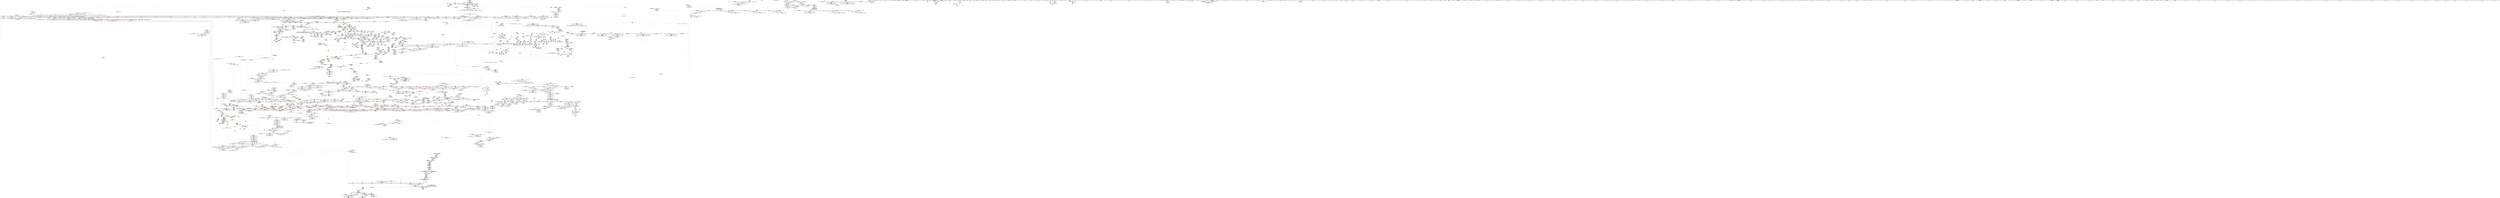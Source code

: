 digraph "SVFG" {
	label="SVFG";

	Node0x5613faa12320 [shape=record,color=grey,label="{NodeID: 0\nNullPtr|{|<s63>215}}"];
	Node0x5613faa12320 -> Node0x5613fb18f370[style=solid];
	Node0x5613faa12320 -> Node0x5613fb18f470[style=solid];
	Node0x5613faa12320 -> Node0x5613fb18f540[style=solid];
	Node0x5613faa12320 -> Node0x5613fb18f610[style=solid];
	Node0x5613faa12320 -> Node0x5613fb18f6e0[style=solid];
	Node0x5613faa12320 -> Node0x5613fb18f7b0[style=solid];
	Node0x5613faa12320 -> Node0x5613fb18f880[style=solid];
	Node0x5613faa12320 -> Node0x5613fb18f950[style=solid];
	Node0x5613faa12320 -> Node0x5613fb18fa20[style=solid];
	Node0x5613faa12320 -> Node0x5613fb18faf0[style=solid];
	Node0x5613faa12320 -> Node0x5613fb1a0270[style=solid];
	Node0x5613faa12320 -> Node0x5613fb1a0340[style=solid];
	Node0x5613faa12320 -> Node0x5613fb1a0410[style=solid];
	Node0x5613faa12320 -> Node0x5613fb1a04e0[style=solid];
	Node0x5613faa12320 -> Node0x5613fb1a05b0[style=solid];
	Node0x5613faa12320 -> Node0x5613fb1a0680[style=solid];
	Node0x5613faa12320 -> Node0x5613fb1a0750[style=solid];
	Node0x5613faa12320 -> Node0x5613fb1a0820[style=solid];
	Node0x5613faa12320 -> Node0x5613fb1a08f0[style=solid];
	Node0x5613faa12320 -> Node0x5613fb1a09c0[style=solid];
	Node0x5613faa12320 -> Node0x5613fb1a0a90[style=solid];
	Node0x5613faa12320 -> Node0x5613fb1a0b60[style=solid];
	Node0x5613faa12320 -> Node0x5613fb1a0c30[style=solid];
	Node0x5613faa12320 -> Node0x5613fb1a0d00[style=solid];
	Node0x5613faa12320 -> Node0x5613fb1a0dd0[style=solid];
	Node0x5613faa12320 -> Node0x5613fb1a0ea0[style=solid];
	Node0x5613faa12320 -> Node0x5613fb1a0f70[style=solid];
	Node0x5613faa12320 -> Node0x5613fb1a1040[style=solid];
	Node0x5613faa12320 -> Node0x5613fb1a1110[style=solid];
	Node0x5613faa12320 -> Node0x5613fb1a11e0[style=solid];
	Node0x5613faa12320 -> Node0x5613fb1a12b0[style=solid];
	Node0x5613faa12320 -> Node0x5613fb1a1380[style=solid];
	Node0x5613faa12320 -> Node0x5613fb1a1450[style=solid];
	Node0x5613faa12320 -> Node0x5613fb1a1520[style=solid];
	Node0x5613faa12320 -> Node0x5613fb1a15f0[style=solid];
	Node0x5613faa12320 -> Node0x5613fb1a16c0[style=solid];
	Node0x5613faa12320 -> Node0x5613fb1a1790[style=solid];
	Node0x5613faa12320 -> Node0x5613fb1a1860[style=solid];
	Node0x5613faa12320 -> Node0x5613fb1a1930[style=solid];
	Node0x5613faa12320 -> Node0x5613fb1a1a00[style=solid];
	Node0x5613faa12320 -> Node0x5613fb1a1ad0[style=solid];
	Node0x5613faa12320 -> Node0x5613fb1a1ba0[style=solid];
	Node0x5613faa12320 -> Node0x5613fb1a1c70[style=solid];
	Node0x5613faa12320 -> Node0x5613fb1a1d40[style=solid];
	Node0x5613faa12320 -> Node0x5613fb1a1e10[style=solid];
	Node0x5613faa12320 -> Node0x5613fb1a1ee0[style=solid];
	Node0x5613faa12320 -> Node0x5613fb1a1fb0[style=solid];
	Node0x5613faa12320 -> Node0x5613fb1a2080[style=solid];
	Node0x5613faa12320 -> Node0x5613fb1d24d0[style=solid];
	Node0x5613faa12320 -> Node0x5613fb1d66d0[style=solid];
	Node0x5613faa12320 -> Node0x5613fb1dbcf0[style=solid];
	Node0x5613faa12320 -> Node0x5613fb1dc030[style=solid];
	Node0x5613faa12320 -> Node0x5613fb1dc370[style=solid];
	Node0x5613faa12320 -> Node0x5613fb1dc440[style=solid];
	Node0x5613faa12320 -> Node0x5613fb1dc6b0[style=solid];
	Node0x5613faa12320 -> Node0x5613fb1b1080[style=solid];
	Node0x5613faa12320 -> Node0x5613fb224cb0[style=solid];
	Node0x5613faa12320 -> Node0x5613fb2255b0[style=solid];
	Node0x5613faa12320 -> Node0x5613fb226330[style=solid];
	Node0x5613faa12320 -> Node0x5613fb226630[style=solid];
	Node0x5613faa12320 -> Node0x5613fb2267b0[style=solid];
	Node0x5613faa12320 -> Node0x5613fb226db0[style=solid];
	Node0x5613faa12320 -> Node0x5613fb226f30[style=solid];
	Node0x5613faa12320:s63 -> Node0x5613fb396690[style=solid,color=red];
	Node0x5613fb396260 [shape=record,color=black,label="{NodeID: 3764\n1755 = PHI(1398, 1743, 2095, 2220, 2261, )\n0th arg _ZSt7forwardIRKSt21piecewise_construct_tEOT_RNSt16remove_referenceIS3_E4typeE }"];
	Node0x5613fb396260 -> Node0x5613fb1db740[style=solid];
	Node0x5613fb1b0930 [shape=record,color=blue,label="{NodeID: 1550\n2519\<--2515\nthis.addr\<--this\n_ZNSt8_Rb_treeIiSt4pairIKiiESt10_Select1stIS2_ESt4lessIiESaIS2_EE24_M_get_insert_unique_posERS1_\n}"];
	Node0x5613fb1b0930 -> Node0x5613fb1cf530[style=dashed];
	Node0x5613fb18ed60 [shape=record,color=green,label="{NodeID: 443\n2784\<--2785\n__elements.addr\<--__elements.addr_field_insensitive\n_ZNSt5tupleIJOiEEC2IJiELb1EEEDpOT_\n}"];
	Node0x5613fb18ed60 -> Node0x5613fb1d15b0[style=solid];
	Node0x5613fb18ed60 -> Node0x5613fb1b25a0[style=solid];
	Node0x5613fb19e1f0 [shape=record,color=purple,label="{NodeID: 886\n2485\<--2483\n_M_right\<--\n_ZNSt8_Rb_treeIiSt4pairIKiiESt10_Select1stIS2_ESt4lessIiESaIS2_EE12_M_rightmostEv\n}"];
	Node0x5613fb19e1f0 -> Node0x5613fb1a9af0[style=solid];
	Node0x5613fb1d4720 [shape=record,color=blue,label="{NodeID: 1329\n482\<--477\ny.addr\<--y\n_ZN11DisjointSet4joinEii\n}"];
	Node0x5613fb1d4720 -> Node0x5613fb1c2050[style=dashed];
	Node0x5613fb186f60 [shape=record,color=green,label="{NodeID: 222\n1229\<--1230\n__b.addr\<--__b.addr_field_insensitive\n_ZSt4swapIiENSt9enable_ifIXsr6__and_ISt6__not_ISt15__is_tuple_likeIT_EESt21is_move_constructibleIS3_ESt18is_move_assignableIS3_EEE5valueEvE4typeERS3_SC_\n}"];
	Node0x5613fb186f60 -> Node0x5613fb1c6f20[style=solid];
	Node0x5613fb186f60 -> Node0x5613fb1c6ff0[style=solid];
	Node0x5613fb186f60 -> Node0x5613fb1d85b0[style=solid];
	Node0x5613fb3a85c0 [shape=record,color=black,label="{NodeID: 3986\n2221 = PHI(1754, )\n|{<s0>222}}"];
	Node0x5613fb3a85c0:s0 -> Node0x5613fb3ad600[style=solid,color=red];
	Node0x5613fb2b9b30 [shape=record,color=yellow,style=double,label="{NodeID: 2879\n127V_1 = ENCHI(MR_127V_0)\npts\{161 163 330004 360004 21800004 \}\nFun[_ZNSt8_Rb_treeIiSt4pairIKiiESt10_Select1stIS2_ESt4lessIiESaIS2_EE14_M_lower_boundEPSt13_Rb_tree_nodeIS2_EPSt18_Rb_tree_node_baseRS1_]|{<s0>145}}"];
	Node0x5613fb2b9b30:s0 -> Node0x5613fb2b61f0[style=dashed,color=red];
	Node0x5613fb1aa990 [shape=record,color=black,label="{NodeID: 665\n2688\<--2687\n\<--this1\n_ZNSt4pairIPSt18_Rb_tree_node_baseS1_EC2IRS1_Lb1EEEOT_RKS1_\n}"];
	Node0x5613fb1c9210 [shape=record,color=red,label="{NodeID: 1108\n1546\<--1540\nthis1\<--this.addr\n_ZNSt8_Rb_treeIiSt4pairIKiiESt10_Select1stIS2_ESt4lessIiESaIS2_EE11lower_boundERS1_\n|{<s0>141|<s1>142|<s2>143}}"];
	Node0x5613fb1c9210:s0 -> Node0x5613fb39d350[style=solid,color=red];
	Node0x5613fb1c9210:s1 -> Node0x5613fb3997b0[style=solid,color=red];
	Node0x5613fb1c9210:s2 -> Node0x5613fb398d50[style=solid,color=red];
	Node0x5613faa12290 [shape=record,color=green,label="{NodeID: 1\n7\<--1\n__dso_handle\<--dummyObj\nGlob }"];
	Node0x5613fb396470 [shape=record,color=black,label="{NodeID: 3765\n2153 = PHI(2146, )\n0th arg _ZN9__gnu_cxx13new_allocatorISt13_Rb_tree_nodeISt4pairIKiiEEE8allocateEmPKv }"];
	Node0x5613fb396470 -> Node0x5613fb1dd890[style=solid];
	Node0x5613fb2ab3e0 [shape=record,color=yellow,style=double,label="{NodeID: 2658\n141V_1 = ENCHI(MR_141V_0)\npts\{330003 360003 21800003 \}\nFun[_ZNSt8_Rb_treeIiSt4pairIKiiESt10_Select1stIS2_ESt4lessIiESaIS2_EE8_S_rightEPSt18_Rb_tree_node_base]}"];
	Node0x5613fb2ab3e0 -> Node0x5613fb1c5860[style=dashed];
	Node0x5613fb1b0a00 [shape=record,color=blue,label="{NodeID: 1551\n2521\<--2516\n__k.addr\<--__k\n_ZNSt8_Rb_treeIiSt4pairIKiiESt10_Select1stIS2_ESt4lessIiESaIS2_EE24_M_get_insert_unique_posERS1_\n}"];
	Node0x5613fb1b0a00 -> Node0x5613fb1cf600[style=dashed];
	Node0x5613fb1b0a00 -> Node0x5613fb1cf6d0[style=dashed];
	Node0x5613fb18ee30 [shape=record,color=green,label="{NodeID: 444\n2793\<--2794\n_ZNSt11_Tuple_implILm0EJOiEEC2IiEEOT_\<--_ZNSt11_Tuple_implILm0EJOiEEC2IiEEOT__field_insensitive\n}"];
	Node0x5613fb19e2c0 [shape=record,color=purple,label="{NodeID: 887\n2502\<--2500\nfirst\<--this1\n_ZNSt4pairIPSt18_Rb_tree_node_baseS1_EC2IRS1_Lb1EEERKS1_OT_\n}"];
	Node0x5613fb19e2c0 -> Node0x5613fb1b0790[style=solid];
	Node0x5613fb1d47f0 [shape=record,color=blue,label="{NodeID: 1330\n484\<--493\nxf\<--call\n_ZN11DisjointSet4joinEii\n|{|<s6>56|<s7>56|<s8>56}}"];
	Node0x5613fb1d47f0 -> Node0x5613fb1c2120[style=dashed];
	Node0x5613fb1d47f0 -> Node0x5613fb1c21f0[style=dashed];
	Node0x5613fb1d47f0 -> Node0x5613fb1c22c0[style=dashed];
	Node0x5613fb1d47f0 -> Node0x5613fb1c2390[style=dashed];
	Node0x5613fb1d47f0 -> Node0x5613fb1c2460[style=dashed];
	Node0x5613fb1d47f0 -> Node0x5613fb2817f0[style=dashed];
	Node0x5613fb1d47f0:s6 -> Node0x5613fb1c70c0[style=dashed,color=red];
	Node0x5613fb1d47f0:s7 -> Node0x5613fb1c7190[style=dashed,color=red];
	Node0x5613fb1d47f0:s8 -> Node0x5613fb1d8750[style=dashed,color=red];
	Node0x5613fb187030 [shape=record,color=green,label="{NodeID: 223\n1231\<--1232\n__tmp\<--__tmp_field_insensitive\n_ZSt4swapIiENSt9enable_ifIXsr6__and_ISt6__not_ISt15__is_tuple_likeIT_EESt21is_move_constructibleIS3_ESt18is_move_assignableIS3_EEE5valueEvE4typeERS3_SC_\n|{|<s1>113}}"];
	Node0x5613fb187030 -> Node0x5613fb1d8680[style=solid];
	Node0x5613fb187030:s1 -> Node0x5613fb3af370[style=solid,color=red];
	Node0x5613fb3a8700 [shape=record,color=black,label="{NodeID: 3987\n2223 = PHI(1761, )\n|{<s0>222}}"];
	Node0x5613fb3a8700:s0 -> Node0x5613fb3ad710[style=solid,color=red];
	Node0x5613fb1aaa60 [shape=record,color=black,label="{NodeID: 666\n2705\<--2704\n\<--\n_ZNSt8_Rb_treeIiSt4pairIKiiESt10_Select1stIS2_ESt4lessIiESaIS2_EE8_S_valueEPKSt18_Rb_tree_node_base\n|{<s0>264}}"];
	Node0x5613fb1aaa60:s0 -> Node0x5613fb3ad290[style=solid,color=red];
	Node0x5613fb1c92e0 [shape=record,color=red,label="{NodeID: 1109\n1551\<--1542\n\<--__k.addr\n_ZNSt8_Rb_treeIiSt4pairIKiiESt10_Select1stIS2_ESt4lessIiESaIS2_EE11lower_boundERS1_\n|{<s0>143}}"];
	Node0x5613fb1c92e0:s0 -> Node0x5613fb399080[style=solid,color=red];
	Node0x5613fb162880 [shape=record,color=green,label="{NodeID: 2\n9\<--1\n\<--dummyObj\nCan only get source location for instruction, argument, global var or function.}"];
	Node0x5613fb396580 [shape=record,color=black,label="{NodeID: 3766\n2154 = PHI(2147, )\n1st arg _ZN9__gnu_cxx13new_allocatorISt13_Rb_tree_nodeISt4pairIKiiEEE8allocateEmPKv }"];
	Node0x5613fb396580 -> Node0x5613fb1dd960[style=solid];
	Node0x5613fb1b0ad0 [shape=record,color=blue,label="{NodeID: 1552\n2523\<--2538\n__x\<--call\n_ZNSt8_Rb_treeIiSt4pairIKiiESt10_Select1stIS2_ESt4lessIiESaIS2_EE24_M_get_insert_unique_posERS1_\n}"];
	Node0x5613fb1b0ad0 -> Node0x5613fb28f420[style=dashed];
	Node0x5613fb18ef30 [shape=record,color=green,label="{NodeID: 445\n2799\<--2800\nthis.addr\<--this.addr_field_insensitive\n_ZNSt11_Tuple_implILm0EJOiEEC2IiEEOT_\n}"];
	Node0x5613fb18ef30 -> Node0x5613fb1d1680[style=solid];
	Node0x5613fb18ef30 -> Node0x5613fb1b2670[style=solid];
	Node0x5613fb19e390 [shape=record,color=purple,label="{NodeID: 888\n2506\<--2500\nsecond\<--this1\n_ZNSt4pairIPSt18_Rb_tree_node_baseS1_EC2IRS1_Lb1EEERKS1_OT_\n}"];
	Node0x5613fb19e390 -> Node0x5613fb1b0860[style=solid];
	Node0x5613fb1d48c0 [shape=record,color=blue,label="{NodeID: 1331\n486\<--496\nyf\<--call2\n_ZN11DisjointSet4joinEii\n|{|<s5>56|<s6>56|<s7>56|<s8>56}}"];
	Node0x5613fb1d48c0 -> Node0x5613fb1c2530[style=dashed];
	Node0x5613fb1d48c0 -> Node0x5613fb1c2600[style=dashed];
	Node0x5613fb1d48c0 -> Node0x5613fb1c26d0[style=dashed];
	Node0x5613fb1d48c0 -> Node0x5613fb1c27a0[style=dashed];
	Node0x5613fb1d48c0 -> Node0x5613fb281cf0[style=dashed];
	Node0x5613fb1d48c0:s5 -> Node0x5613fb1c70c0[style=dashed,color=red];
	Node0x5613fb1d48c0:s6 -> Node0x5613fb1c7190[style=dashed,color=red];
	Node0x5613fb1d48c0:s7 -> Node0x5613fb1c7260[style=dashed,color=red];
	Node0x5613fb1d48c0:s8 -> Node0x5613fb1d8820[style=dashed,color=red];
	Node0x5613fb187100 [shape=record,color=green,label="{NodeID: 224\n1251\<--1252\n__t.addr\<--__t.addr_field_insensitive\n_ZSt4moveIRiEONSt16remove_referenceIT_E4typeEOS2_\n}"];
	Node0x5613fb187100 -> Node0x5613fb1c7330[style=solid];
	Node0x5613fb187100 -> Node0x5613fb1d88f0[style=solid];
	Node0x5613fb3a8840 [shape=record,color=black,label="{NodeID: 3988\n2225 = PHI(1768, )\n|{<s0>222}}"];
	Node0x5613fb3a8840:s0 -> Node0x5613fb3ad820[style=solid,color=red];
	Node0x5613fb1aab30 [shape=record,color=black,label="{NodeID: 667\n2699\<--2706\n_ZNSt8_Rb_treeIiSt4pairIKiiESt10_Select1stIS2_ESt4lessIiESaIS2_EE8_S_valueEPKSt18_Rb_tree_node_base_ret\<--call\n_ZNSt8_Rb_treeIiSt4pairIKiiESt10_Select1stIS2_ESt4lessIiESaIS2_EE8_S_valueEPKSt18_Rb_tree_node_base\n|{<s0>241}}"];
	Node0x5613fb1aab30:s0 -> Node0x5613fb3a9740[style=solid,color=blue];
	Node0x5613fb1c93b0 [shape=record,color=red,label="{NodeID: 1110\n1558\<--1557\n\<--coerce.dive4\n_ZNSt8_Rb_treeIiSt4pairIKiiESt10_Select1stIS2_ESt4lessIiESaIS2_EE11lower_boundERS1_\n}"];
	Node0x5613fb1c93b0 -> Node0x5613fb1a5d30[style=solid];
	Node0x5613fb17e490 [shape=record,color=green,label="{NodeID: 3\n20\<--1\n\<--dummyObj\nCan only get source location for instruction, argument, global var or function.|{<s0>34|<s1>40|<s2>45}}"];
	Node0x5613fb17e490:s0 -> Node0x5613fb3b06f0[style=solid,color=red];
	Node0x5613fb17e490:s1 -> Node0x5613fb3b06f0[style=solid,color=red];
	Node0x5613fb17e490:s2 -> Node0x5613fb3b06f0[style=solid,color=red];
	Node0x5613fb396690 [shape=record,color=black,label="{NodeID: 3767\n2155 = PHI(3, )\n2nd arg _ZN9__gnu_cxx13new_allocatorISt13_Rb_tree_nodeISt4pairIKiiEEE8allocateEmPKv }"];
	Node0x5613fb396690 -> Node0x5613fb1dda30[style=solid];
	Node0x5613fb1b0ba0 [shape=record,color=blue,label="{NodeID: 1553\n2525\<--2540\n__y\<--call2\n_ZNSt8_Rb_treeIiSt4pairIKiiESt10_Select1stIS2_ESt4lessIiESaIS2_EE24_M_get_insert_unique_posERS1_\n}"];
	Node0x5613fb1b0ba0 -> Node0x5613fb28f920[style=dashed];
	Node0x5613fb18f000 [shape=record,color=green,label="{NodeID: 446\n2801\<--2802\n__head.addr\<--__head.addr_field_insensitive\n_ZNSt11_Tuple_implILm0EJOiEEC2IiEEOT_\n}"];
	Node0x5613fb18f000 -> Node0x5613fb1d1750[style=solid];
	Node0x5613fb18f000 -> Node0x5613fb1b2740[style=solid];
	Node0x5613fb19e460 [shape=record,color=purple,label="{NodeID: 889\n2594\<--2529\n_M_node\<--__j\n_ZNSt8_Rb_treeIiSt4pairIKiiESt10_Select1stIS2_ESt4lessIiESaIS2_EE24_M_get_insert_unique_posERS1_\n}"];
	Node0x5613fb19e460 -> Node0x5613fb1cfe20[style=solid];
	Node0x5613fb1d4990 [shape=record,color=blue,label="{NodeID: 1332\n518\<--520\narrayidx10\<--inc\n_ZN11DisjointSet4joinEii\n}"];
	Node0x5613fb1d4990 -> Node0x5613fb1c2ae0[style=dashed];
	Node0x5613fb1d4990 -> Node0x5613fb1c2bb0[style=dashed];
	Node0x5613fb1d4990 -> Node0x5613fb29ec40[style=dashed];
	Node0x5613fb1871d0 [shape=record,color=green,label="{NodeID: 225\n1258\<--1259\nthis.addr\<--this.addr_field_insensitive\n_ZNSt8_Rb_treeIiSt4pairIKiiESt10_Select1stIS2_ESt4lessIiESaIS2_EE5clearEv\n}"];
	Node0x5613fb1871d0 -> Node0x5613fb1c7400[style=solid];
	Node0x5613fb1871d0 -> Node0x5613fb1d89c0[style=solid];
	Node0x5613fb3a8980 [shape=record,color=black,label="{NodeID: 3989\n2262 = PHI(1754, )\n}"];
	Node0x5613fb2b9ec0 [shape=record,color=yellow,style=double,label="{NodeID: 2882\n201V_1 = ENCHI(MR_201V_0)\npts\{5710000 \}\nFun[_ZNKSt17_Rb_tree_iteratorISt4pairIKiiEEdeEv]}"];
	Node0x5613fb2b9ec0 -> Node0x5613fb1c8030[style=dashed];
	Node0x5613fb1aac00 [shape=record,color=black,label="{NodeID: 668\n2708\<--2713\n_ZSt7forwardIRPSt18_Rb_tree_node_baseEOT_RNSt16remove_referenceIS3_E4typeE_ret\<--\n_ZSt7forwardIRPSt18_Rb_tree_node_baseEOT_RNSt16remove_referenceIS3_E4typeE\n|{<s0>243|<s1>259|<s2>260|<s3>263|<s4>267}}"];
	Node0x5613fb1aac00:s0 -> Node0x5613fb3a9a20[style=solid,color=blue];
	Node0x5613fb1aac00:s1 -> Node0x5613fb3aa920[style=solid,color=blue];
	Node0x5613fb1aac00:s2 -> Node0x5613fb3aaa30[style=solid,color=blue];
	Node0x5613fb1aac00:s3 -> Node0x5613fb3aace0[style=solid,color=blue];
	Node0x5613fb1aac00:s4 -> Node0x5613fb3ab100[style=solid,color=blue];
	Node0x5613fb1c9480 [shape=record,color=red,label="{NodeID: 1111\n1579\<--1567\nthis1\<--this.addr\n_ZNSt8_Rb_treeIiSt4pairIKiiESt10_Select1stIS2_ESt4lessIiESaIS2_EE14_M_lower_boundEPSt13_Rb_tree_nodeIS2_EPSt18_Rb_tree_node_baseRS1_\n}"];
	Node0x5613fb1c9480 -> Node0x5613fb19a6a0[style=solid];
	Node0x5613fb17e7d0 [shape=record,color=green,label="{NodeID: 4\n37\<--1\n.str\<--dummyObj\nGlob }"];
	Node0x5613fb3967a0 [shape=record,color=black,label="{NodeID: 3768\n2344 = PHI(2321, 2431, )\n0th arg _ZNSt11_Tuple_implILm0EJOiEE7_M_headERS1_ }"];
	Node0x5613fb3967a0 -> Node0x5613fb1de8d0[style=solid];
	Node0x5613fb1b0c70 [shape=record,color=blue,label="{NodeID: 1554\n2527\<--2543\n__comp\<--\n_ZNSt8_Rb_treeIiSt4pairIKiiESt10_Select1stIS2_ESt4lessIiESaIS2_EE24_M_get_insert_unique_posERS1_\n}"];
	Node0x5613fb1b0c70 -> Node0x5613fb28fe20[style=dashed];
	Node0x5613fb18f0d0 [shape=record,color=green,label="{NodeID: 447\n2813\<--2814\nretval\<--retval_field_insensitive\n_ZNSt8_Rb_treeIiSt4pairIKiiESt10_Select1stIS2_ESt4lessIiESaIS2_EE3endEv\n|{|<s1>272}}"];
	Node0x5613fb18f0d0 -> Node0x5613fb19f980[style=solid];
	Node0x5613fb18f0d0:s1 -> Node0x5613fb39c260[style=solid,color=red];
	Node0x5613fb19e530 [shape=record,color=purple,label="{NodeID: 890\n2602\<--2529\n_M_node19\<--__j\n_ZNSt8_Rb_treeIiSt4pairIKiiESt10_Select1stIS2_ESt4lessIiESaIS2_EE24_M_get_insert_unique_posERS1_\n|{<s0>258}}"];
	Node0x5613fb19e530:s0 -> Node0x5613fb39be70[style=solid,color=red];
	Node0x5613fb1d4a60 [shape=record,color=blue,label="{NodeID: 1333\n543\<--539\narrayidx22\<--\n_ZN11DisjointSet4joinEii\n}"];
	Node0x5613fb1d4a60 -> Node0x5613fb2821f0[style=dashed];
	Node0x5613fb1872a0 [shape=record,color=green,label="{NodeID: 226\n1277\<--1278\nretval\<--retval_field_insensitive\n_ZNSt3mapIiiSt4lessIiESaISt4pairIKiiEEE11lower_boundERS3_\n}"];
	Node0x5613fb1872a0 -> Node0x5613fb199320[style=solid];
	Node0x5613fb1872a0 -> Node0x5613fb1993f0[style=solid];
	Node0x5613fb3a8a90 [shape=record,color=black,label="{NodeID: 3990\n2264 = PHI(1761, )\n|{<s0>225}}"];
	Node0x5613fb3a8a90:s0 -> Node0x5613fb3af780[style=solid,color=red];
	Node0x5613fb1aacd0 [shape=record,color=black,label="{NodeID: 669\n2724\<--2723\n\<--_M_impl\n_ZNSt8_Rb_treeIiSt4pairIKiiESt10_Select1stIS2_ESt4lessIiESaIS2_EE5beginEv\n}"];
	Node0x5613fb1aacd0 -> Node0x5613fb19f570[style=solid];
	Node0x5613fb1c9550 [shape=record,color=red,label="{NodeID: 1112\n1581\<--1569\n\<--__x.addr\n_ZNSt8_Rb_treeIiSt4pairIKiiESt10_Select1stIS2_ESt4lessIiESaIS2_EE14_M_lower_boundEPSt13_Rb_tree_nodeIS2_EPSt18_Rb_tree_node_baseRS1_\n}"];
	Node0x5613fb1c9550 -> Node0x5613fb224cb0[style=solid];
	Node0x5613fb17e890 [shape=record,color=green,label="{NodeID: 5\n39\<--1\n.str.4\<--dummyObj\nGlob }"];
	Node0x5613fb3968f0 [shape=record,color=black,label="{NodeID: 3769\n475 = PHI(150, )\n0th arg _ZN11DisjointSet4joinEii }"];
	Node0x5613fb3968f0 -> Node0x5613fb1d4580[style=solid];
	Node0x5613fb1b0d40 [shape=record,color=blue,label="{NodeID: 1555\n2525\<--2549\n__y\<--\n_ZNSt8_Rb_treeIiSt4pairIKiiESt10_Select1stIS2_ESt4lessIiESaIS2_EE24_M_get_insert_unique_posERS1_\n}"];
	Node0x5613fb1b0d40 -> Node0x5613fb28f920[style=dashed];
	Node0x5613fb18f1a0 [shape=record,color=green,label="{NodeID: 448\n2815\<--2816\nthis.addr\<--this.addr_field_insensitive\n_ZNSt8_Rb_treeIiSt4pairIKiiESt10_Select1stIS2_ESt4lessIiESaIS2_EE3endEv\n}"];
	Node0x5613fb18f1a0 -> Node0x5613fb1d1820[style=solid];
	Node0x5613fb18f1a0 -> Node0x5613fb1b2810[style=solid];
	Node0x5613fb19e600 [shape=record,color=purple,label="{NodeID: 891\n2580\<--2531\ncoerce.dive\<--ref.tmp\n_ZNSt8_Rb_treeIiSt4pairIKiiESt10_Select1stIS2_ESt4lessIiESaIS2_EE24_M_get_insert_unique_posERS1_\n}"];
	Node0x5613fb19e600 -> Node0x5613fb1b0fb0[style=solid];
	Node0x5613fb1d4b30 [shape=record,color=blue,label="{NodeID: 1334\n545\<--547\ncomp\<--dec\n_ZN11DisjointSet4joinEii\n}"];
	Node0x5613fb1d4b30 -> Node0x5613fb29f110[style=dashed];
	Node0x5613fb187370 [shape=record,color=green,label="{NodeID: 227\n1279\<--1280\nthis.addr\<--this.addr_field_insensitive\n_ZNSt3mapIiiSt4lessIiESaISt4pairIKiiEEE11lower_boundERS3_\n}"];
	Node0x5613fb187370 -> Node0x5613fb1c74d0[style=solid];
	Node0x5613fb187370 -> Node0x5613fb1d8a90[style=solid];
	Node0x5613fb3a8c00 [shape=record,color=black,label="{NodeID: 3991\n2269 = PHI(1768, )\n}"];
	Node0x5613fb1aada0 [shape=record,color=black,label="{NodeID: 670\n2726\<--2725\n\<--add.ptr\n_ZNSt8_Rb_treeIiSt4pairIKiiESt10_Select1stIS2_ESt4lessIiESaIS2_EE5beginEv\n}"];
	Node0x5613fb1aada0 -> Node0x5613fb19f640[style=solid];
	Node0x5613fb1aada0 -> Node0x5613fb19f710[style=solid];
	Node0x5613fb1c9620 [shape=record,color=red,label="{NodeID: 1113\n1587\<--1569\n\<--__x.addr\n_ZNSt8_Rb_treeIiSt4pairIKiiESt10_Select1stIS2_ESt4lessIiESaIS2_EE14_M_lower_boundEPSt13_Rb_tree_nodeIS2_EPSt18_Rb_tree_node_baseRS1_\n|{<s0>144}}"];
	Node0x5613fb1c9620:s0 -> Node0x5613fb39b050[style=solid,color=red];
	Node0x5613fb17e950 [shape=record,color=green,label="{NodeID: 6\n41\<--1\nstdin\<--dummyObj\nGlob }"];
	Node0x5613fb396a00 [shape=record,color=black,label="{NodeID: 3770\n476 = PHI(257, )\n1st arg _ZN11DisjointSet4joinEii }"];
	Node0x5613fb396a00 -> Node0x5613fb1d4650[style=solid];
	Node0x5613fb1b0e10 [shape=record,color=blue,label="{NodeID: 1556\n2527\<--2558\n__comp\<--frombool\n_ZNSt8_Rb_treeIiSt4pairIKiiESt10_Select1stIS2_ESt4lessIiESaIS2_EE24_M_get_insert_unique_posERS1_\n}"];
	Node0x5613fb1b0e10 -> Node0x5613fb1cfc80[style=dashed];
	Node0x5613fb1b0e10 -> Node0x5613fb28fe20[style=dashed];
	Node0x5613fb18f270 [shape=record,color=green,label="{NodeID: 449\n63\<--2828\n_GLOBAL__sub_I_amrSamir_1_0.cpp\<--_GLOBAL__sub_I_amrSamir_1_0.cpp_field_insensitive\n}"];
	Node0x5613fb18f270 -> Node0x5613fb1d23d0[style=solid];
	Node0x5613fb19e6d0 [shape=record,color=purple,label="{NodeID: 892\n2551\<--2537\n_M_impl\<--this1\n_ZNSt8_Rb_treeIiSt4pairIKiiESt10_Select1stIS2_ESt4lessIiESaIS2_EE24_M_get_insert_unique_posERS1_\n}"];
	Node0x5613fb19e6d0 -> Node0x5613fb1a9e30[style=solid];
	Node0x5613fb1d4c00 [shape=record,color=blue,label="{NodeID: 1335\n554\<--553\nthis.addr\<--this\n_ZNSt3mapIiiSt4lessIiESaISt4pairIKiiEEE5clearEv\n}"];
	Node0x5613fb1d4c00 -> Node0x5613fb1c2d50[style=dashed];
	Node0x5613fb187440 [shape=record,color=green,label="{NodeID: 228\n1281\<--1282\n__x.addr\<--__x.addr_field_insensitive\n_ZNSt3mapIiiSt4lessIiESaISt4pairIKiiEEE11lower_boundERS3_\n}"];
	Node0x5613fb187440 -> Node0x5613fb1c75a0[style=solid];
	Node0x5613fb187440 -> Node0x5613fb1d8b60[style=solid];
	Node0x5613fb3a8d10 [shape=record,color=black,label="{NodeID: 3992\n2322 = PHI(2343, )\n|{<s0>231}}"];
	Node0x5613fb3a8d10:s0 -> Node0x5613fb3aecf0[style=solid,color=red];
	Node0x5613fb1aae70 [shape=record,color=black,label="{NodeID: 671\n2715\<--2732\n_ZNSt8_Rb_treeIiSt4pairIKiiESt10_Select1stIS2_ESt4lessIiESaIS2_EE5beginEv_ret\<--\n_ZNSt8_Rb_treeIiSt4pairIKiiESt10_Select1stIS2_ESt4lessIiESaIS2_EE5beginEv\n|{<s0>71|<s1>251}}"];
	Node0x5613fb1aae70:s0 -> Node0x5613fb3a1590[style=solid,color=blue];
	Node0x5613fb1aae70:s1 -> Node0x5613fb3aa280[style=solid,color=blue];
	Node0x5613fb1c96f0 [shape=record,color=red,label="{NodeID: 1114\n1592\<--1569\n\<--__x.addr\n_ZNSt8_Rb_treeIiSt4pairIKiiESt10_Select1stIS2_ESt4lessIiESaIS2_EE14_M_lower_boundEPSt13_Rb_tree_nodeIS2_EPSt18_Rb_tree_node_baseRS1_\n}"];
	Node0x5613fb1c96f0 -> Node0x5613fb1a5ed0[style=solid];
	Node0x5613fb17f1c0 [shape=record,color=green,label="{NodeID: 7\n42\<--1\n.str.5\<--dummyObj\nGlob }"];
	Node0x5613fb396b10 [shape=record,color=black,label="{NodeID: 3771\n477 = PHI(258, )\n2nd arg _ZN11DisjointSet4joinEii }"];
	Node0x5613fb396b10 -> Node0x5613fb1d4720[style=solid];
	Node0x5613fb1b0ee0 [shape=record,color=blue,label="{NodeID: 1557\n2523\<--2571\n__x\<--cond\n_ZNSt8_Rb_treeIiSt4pairIKiiESt10_Select1stIS2_ESt4lessIiESaIS2_EE24_M_get_insert_unique_posERS1_\n}"];
	Node0x5613fb1b0ee0 -> Node0x5613fb28f420[style=dashed];
	Node0x5613fb18f370 [shape=record,color=black,label="{NodeID: 450\n2\<--3\ndummyVal\<--dummyVal\n}"];
	Node0x5613fb19e7a0 [shape=record,color=purple,label="{NodeID: 893\n2591\<--2537\n_M_impl13\<--this1\n_ZNSt8_Rb_treeIiSt4pairIKiiESt10_Select1stIS2_ESt4lessIiESaIS2_EE24_M_get_insert_unique_posERS1_\n}"];
	Node0x5613fb19e7a0 -> Node0x5613fb1aa310[style=solid];
	Node0x5613fb1d4cd0 [shape=record,color=blue,label="{NodeID: 1336\n566\<--564\nthis.addr\<--this\n_ZNSt3mapIiiSt4lessIiESaISt4pairIKiiEEEixEOi\n}"];
	Node0x5613fb1d4cd0 -> Node0x5613fb1c2e20[style=dashed];
	Node0x5613fb18fb80 [shape=record,color=green,label="{NodeID: 229\n1289\<--1290\n_ZNSt8_Rb_treeIiSt4pairIKiiESt10_Select1stIS2_ESt4lessIiESaIS2_EE11lower_boundERS1_\<--_ZNSt8_Rb_treeIiSt4pairIKiiESt10_Select1stIS2_ESt4lessIiESaIS2_EE11lower_boundERS1__field_insensitive\n}"];
	Node0x5613fb3a8e80 [shape=record,color=black,label="{NodeID: 3993\n2325 = PHI(2336, )\n|{<s0>232}}"];
	Node0x5613fb3a8e80:s0 -> Node0x5613fb399660[style=solid,color=red];
	Node0x5613fb1aaf40 [shape=record,color=black,label="{NodeID: 672\n2748\<--2747\n\<--this1\n_ZNSt4pairIPSt18_Rb_tree_node_baseS1_EC2IRPSt13_Rb_tree_nodeIS_IKiiEERS1_Lb1EEEOT_OT0_\n}"];
	Node0x5613fb1c97c0 [shape=record,color=red,label="{NodeID: 1115\n1595\<--1569\n\<--__x.addr\n_ZNSt8_Rb_treeIiSt4pairIKiiESt10_Select1stIS2_ESt4lessIiESaIS2_EE14_M_lower_boundEPSt13_Rb_tree_nodeIS2_EPSt18_Rb_tree_node_baseRS1_\n}"];
	Node0x5613fb1c97c0 -> Node0x5613fb1a5fa0[style=solid];
	Node0x5613fb17f250 [shape=record,color=green,label="{NodeID: 8\n44\<--1\n.str.6\<--dummyObj\nGlob }"];
	Node0x5613fb396c20 [shape=record,color=black,label="{NodeID: 3772\n433 = PHI(150, )\n0th arg _ZN11DisjointSetC2Ei }"];
	Node0x5613fb396c20 -> Node0x5613fb1d40a0[style=solid];
	Node0x5613fb2abac0 [shape=record,color=yellow,style=double,label="{NodeID: 2665\n239V_1 = ENCHI(MR_239V_0)\npts\{5810000 \}\nFun[_ZNSt3mapIiiSt4lessIiESaISt4pairIKiiEEEixEOi]|{|<s1>64}}"];
	Node0x5613fb2abac0 -> Node0x5613fb29ffe0[style=dashed];
	Node0x5613fb2abac0:s1 -> Node0x5613fb1d9fb0[style=dashed,color=red];
	Node0x5613fb1b0fb0 [shape=record,color=blue,label="{NodeID: 1558\n2580\<--2579\ncoerce.dive\<--call8\n_ZNSt8_Rb_treeIiSt4pairIKiiESt10_Select1stIS2_ESt4lessIiESaIS2_EE24_M_get_insert_unique_posERS1_\n|{|<s1>252}}"];
	Node0x5613fb1b0fb0 -> Node0x5613fb289430[style=dashed];
	Node0x5613fb1b0fb0:s1 -> Node0x5613fb2a9770[style=dashed,color=red];
	Node0x5613fb18f470 [shape=record,color=black,label="{NodeID: 451\n743\<--3\n\<--dummyVal\n_ZNKSt17_Rb_tree_iteratorISt4pairIKiiEEptEv\n}"];
	Node0x5613fb19e870 [shape=record,color=purple,label="{NodeID: 894\n2553\<--2552\n_M_key_compare\<--\n_ZNSt8_Rb_treeIiSt4pairIKiiESt10_Select1stIS2_ESt4lessIiESaIS2_EE24_M_get_insert_unique_posERS1_\n|{<s0>247}}"];
	Node0x5613fb19e870:s0 -> Node0x5613fb3aedc0[style=solid,color=red];
	Node0x5613fb1d4da0 [shape=record,color=blue,label="{NodeID: 1337\n568\<--565\n__k.addr\<--__k\n_ZNSt3mapIiiSt4lessIiESaISt4pairIKiiEEEixEOi\n}"];
	Node0x5613fb1d4da0 -> Node0x5613fb1c2ef0[style=dashed];
	Node0x5613fb1d4da0 -> Node0x5613fb1c2fc0[style=dashed];
	Node0x5613fb1d4da0 -> Node0x5613fb1c3090[style=dashed];
	Node0x5613fb18fc50 [shape=record,color=green,label="{NodeID: 230\n1299\<--1300\nthis.addr\<--this.addr_field_insensitive\n_ZNKSt17_Rb_tree_iteratorISt4pairIKiiEEeqERKS3_\n}"];
	Node0x5613fb18fc50 -> Node0x5613fb1c7740[style=solid];
	Node0x5613fb18fc50 -> Node0x5613fb1d8d00[style=solid];
	Node0x5613fb3a9050 [shape=record,color=black,label="{NodeID: 3994\n2350 = PHI(2369, )\n}"];
	Node0x5613fb3a9050 -> Node0x5613fb1a8f90[style=solid];
	Node0x5613fb1ab010 [shape=record,color=black,label="{NodeID: 673\n2755\<--2754\n\<--\n_ZNSt4pairIPSt18_Rb_tree_node_baseS1_EC2IRPSt13_Rb_tree_nodeIS_IKiiEERS1_Lb1EEEOT_OT0_\n}"];
	Node0x5613fb1ab010 -> Node0x5613fb1b2260[style=solid];
	Node0x5613fb1c9890 [shape=record,color=red,label="{NodeID: 1116\n1600\<--1569\n\<--__x.addr\n_ZNSt8_Rb_treeIiSt4pairIKiiESt10_Select1stIS2_ESt4lessIiESaIS2_EE14_M_lower_boundEPSt13_Rb_tree_nodeIS2_EPSt18_Rb_tree_node_baseRS1_\n}"];
	Node0x5613fb1c9890 -> Node0x5613fb1a6070[style=solid];
	Node0x5613fb17f2e0 [shape=record,color=green,label="{NodeID: 9\n46\<--1\n.str.7\<--dummyObj\nGlob }"];
	Node0x5613fb396d30 [shape=record,color=black,label="{NodeID: 3773\n1330 = PHI(605, 1588, 1830, 1857, 1888, 1920, 1940, 2014, 2554, 2596, )\n1st arg _ZNKSt4lessIiEclERKiS2_ }"];
	Node0x5613fb396d30 -> Node0x5613fb1d9040[style=solid];
	Node0x5613fb2abba0 [shape=record,color=yellow,style=double,label="{NodeID: 2666\n243V_1 = ENCHI(MR_243V_0)\npts\{5830000 \}\nFun[_ZNSt3mapIiiSt4lessIiESaISt4pairIKiiEEEixEOi]|{|<s1>66}}"];
	Node0x5613fb2abba0 -> Node0x5613fb2a04e0[style=dashed];
	Node0x5613fb2abba0:s1 -> Node0x5613fb2c7320[style=dashed,color=red];
	Node0x5613fb1b1080 [shape=record,color=blue, style = dotted,label="{NodeID: 1559\n2533\<--3\nref.tmp20\<--dummyVal\n_ZNSt8_Rb_treeIiSt4pairIKiiESt10_Select1stIS2_ESt4lessIiESaIS2_EE24_M_get_insert_unique_posERS1_\n|{|<s1>258}}"];
	Node0x5613fb1b1080 -> Node0x5613fb288a30[style=dashed];
	Node0x5613fb1b1080:s1 -> Node0x5613fb29b340[style=dashed,color=red];
	Node0x5613fb18f540 [shape=record,color=black,label="{NodeID: 452\n744\<--3\n\<--dummyVal\n_ZNKSt17_Rb_tree_iteratorISt4pairIKiiEEptEv\n|{<s0>74}}"];
	Node0x5613fb18f540:s0 -> Node0x5613fb3b0a30[style=solid,color=red];
	Node0x5613fb19e940 [shape=record,color=purple,label="{NodeID: 895\n2593\<--2592\n_M_key_compare14\<--\n_ZNSt8_Rb_treeIiSt4pairIKiiESt10_Select1stIS2_ESt4lessIiESaIS2_EE24_M_get_insert_unique_posERS1_\n|{<s0>256}}"];
	Node0x5613fb19e940:s0 -> Node0x5613fb3aedc0[style=solid,color=red];
	Node0x5613fb1d4e70 [shape=record,color=blue,label="{NodeID: 1338\n593\<--590\ncoerce.dive\<--call\n_ZNSt3mapIiiSt4lessIiESaISt4pairIKiiEEEixEOi\n|{|<s2>60|<s3>62|<s4>64}}"];
	Node0x5613fb1d4e70 -> Node0x5613fb1d50e0[style=dashed];
	Node0x5613fb1d4e70 -> Node0x5613fb29f5e0[style=dashed];
	Node0x5613fb1d4e70:s2 -> Node0x5613fb2a9660[style=dashed,color=red];
	Node0x5613fb1d4e70:s3 -> Node0x5613fb2b9ec0[style=dashed,color=red];
	Node0x5613fb1d4e70:s4 -> Node0x5613fb2bce60[style=dashed,color=red];
	Node0x5613fb18fd20 [shape=record,color=green,label="{NodeID: 231\n1301\<--1302\n__x.addr\<--__x.addr_field_insensitive\n_ZNKSt17_Rb_tree_iteratorISt4pairIKiiEEeqERKS3_\n}"];
	Node0x5613fb18fd20 -> Node0x5613fb1c7810[style=solid];
	Node0x5613fb18fd20 -> Node0x5613fb1d8dd0[style=solid];
	Node0x5613fb3a9160 [shape=record,color=black,label="{NodeID: 3995\n2366 = PHI(2378, )\n}"];
	Node0x5613fb3a9160 -> Node0x5613fb1deb40[style=solid];
	Node0x5613fb1ab0e0 [shape=record,color=black,label="{NodeID: 674\n2763\<--2768\n_ZSt7forwardIRPSt13_Rb_tree_nodeISt4pairIKiiEEEOT_RNSt16remove_referenceIS7_E4typeE_ret\<--\n_ZSt7forwardIRPSt13_Rb_tree_nodeISt4pairIKiiEEEOT_RNSt16remove_referenceIS7_E4typeE\n|{<s0>266}}"];
	Node0x5613fb1ab0e0:s0 -> Node0x5613fb3aafc0[style=solid,color=blue];
	Node0x5613fb1c9960 [shape=record,color=red,label="{NodeID: 1117\n1606\<--1571\n\<--__y.addr\n_ZNSt8_Rb_treeIiSt4pairIKiiESt10_Select1stIS2_ESt4lessIiESaIS2_EE14_M_lower_boundEPSt13_Rb_tree_nodeIS2_EPSt18_Rb_tree_node_baseRS1_\n|{<s0>148}}"];
	Node0x5613fb1c9960:s0 -> Node0x5613fb39c7f0[style=solid,color=red];
	Node0x5613fb17f3e0 [shape=record,color=green,label="{NodeID: 10\n48\<--1\nstdout\<--dummyObj\nGlob }"];
	Node0x5613fb3974a0 [shape=record,color=black,label="{NodeID: 3774\n1331 = PHI(609, 1589, 1833, 1860, 1889, 1921, 1946, 2016, 2556, 2597, )\n2nd arg _ZNKSt4lessIiEclERKiS2_ }"];
	Node0x5613fb3974a0 -> Node0x5613fb1d9110[style=solid];
	Node0x5613fb2abc80 [shape=record,color=yellow,style=double,label="{NodeID: 2667\n265V_1 = ENCHI(MR_265V_0)\npts\{161 163 \}\nFun[_ZNSt3mapIiiSt4lessIiESaISt4pairIKiiEEEixEOi]|{<s0>58|<s1>63|<s2>67}}"];
	Node0x5613fb2abc80:s0 -> Node0x5613fb2adbf0[style=dashed,color=red];
	Node0x5613fb2abc80:s1 -> Node0x5613fb2b61f0[style=dashed,color=red];
	Node0x5613fb2abc80:s2 -> Node0x5613fb2bb270[style=dashed,color=red];
	Node0x5613fb1b1150 [shape=record,color=blue,label="{NodeID: 1560\n2611\<--2610\nthis.addr\<--this\n_ZNSt8_Rb_treeIiSt4pairIKiiESt10_Select1stIS2_ESt4lessIiESaIS2_EE11_M_leftmostEv\n}"];
	Node0x5613fb1b1150 -> Node0x5613fb1cffc0[style=dashed];
	Node0x5613fb18f610 [shape=record,color=black,label="{NodeID: 453\n869\<--3\n\<--dummyVal\n_ZNSt15_Rb_tree_headerC2Ev\n}"];
	Node0x5613fb19ea10 [shape=record,color=purple,label="{NodeID: 896\n2615\<--2614\n_M_impl\<--this1\n_ZNSt8_Rb_treeIiSt4pairIKiiESt10_Select1stIS2_ESt4lessIiESaIS2_EE11_M_leftmostEv\n}"];
	Node0x5613fb19ea10 -> Node0x5613fb1aa4b0[style=solid];
	Node0x5613fb1d4f40 [shape=record,color=blue,label="{NodeID: 1339\n596\<--595\ncoerce.dive3\<--call2\n_ZNSt3mapIiiSt4lessIiESaISt4pairIKiiEEEixEOi\n|{<s0>60}}"];
	Node0x5613fb1d4f40:s0 -> Node0x5613fb2a9770[style=dashed,color=red];
	Node0x5613fb18fdf0 [shape=record,color=green,label="{NodeID: 232\n1315\<--1316\nretval\<--retval_field_insensitive\n_ZNKSt3mapIiiSt4lessIiESaISt4pairIKiiEEE8key_compEv\n}"];
	Node0x5613fb3a9270 [shape=record,color=black,label="{NodeID: 3996\n2406 = PHI(2415, )\n|{<s0>237}}"];
	Node0x5613fb3a9270:s0 -> Node0x5613fb3aecf0[style=solid,color=red];
	Node0x5613fb1ab1b0 [shape=record,color=black,label="{NodeID: 675\n2789\<--2788\n\<--this1\n_ZNSt5tupleIJOiEEC2IJiELb1EEEDpOT_\n|{<s0>269}}"];
	Node0x5613fb1ab1b0:s0 -> Node0x5613fb39a1b0[style=solid,color=red];
	Node0x5613fb1c9a30 [shape=record,color=red,label="{NodeID: 1118\n1589\<--1573\n\<--__k.addr\n_ZNSt8_Rb_treeIiSt4pairIKiiESt10_Select1stIS2_ESt4lessIiESaIS2_EE14_M_lower_boundEPSt13_Rb_tree_nodeIS2_EPSt18_Rb_tree_node_baseRS1_\n|{<s0>145}}"];
	Node0x5613fb1c9a30:s0 -> Node0x5613fb3974a0[style=solid,color=red];
	Node0x5613fb17f4e0 [shape=record,color=green,label="{NodeID: 11\n49\<--1\n_ZSt3cin\<--dummyObj\nGlob }"];
	Node0x5613fb397820 [shape=record,color=black,label="{NodeID: 3775\n1762 = PHI(1402, 1745, 2097, 2222, 2263, )\n0th arg _ZSt7forwardISt5tupleIJOiEEEOT_RNSt16remove_referenceIS3_E4typeE }"];
	Node0x5613fb397820 -> Node0x5613fb1db810[style=solid];
	Node0x5613fb2abd60 [shape=record,color=yellow,style=double,label="{NodeID: 2668\n94V_1 = ENCHI(MR_94V_0)\npts\{21800002 21800003 \}\nFun[_ZNSt3mapIiiSt4lessIiESaISt4pairIKiiEEEixEOi]|{<s0>58|<s1>67}}"];
	Node0x5613fb2abd60:s0 -> Node0x5613fb2adbf0[style=dashed,color=red];
	Node0x5613fb2abd60:s1 -> Node0x5613fb2bb050[style=dashed,color=red];
	Node0x5613fb1b1220 [shape=record,color=blue,label="{NodeID: 1561\n2626\<--2623\nthis.addr\<--this\n_ZNSt4pairIPSt18_Rb_tree_node_baseS1_EC2IRS1_S4_Lb1EEEOT_OT0_\n}"];
	Node0x5613fb1b1220 -> Node0x5613fb1d0090[style=dashed];
	Node0x5613fb18f6e0 [shape=record,color=black,label="{NodeID: 454\n870\<--3\n\<--dummyVal\n_ZNSt15_Rb_tree_headerC2Ev\n|{<s0>83}}"];
	Node0x5613fb18f6e0:s0 -> Node0x5613fb3b0a30[style=solid,color=red];
	Node0x5613fb19eae0 [shape=record,color=purple,label="{NodeID: 897\n2617\<--2616\nadd.ptr\<--\n_ZNSt8_Rb_treeIiSt4pairIKiiESt10_Select1stIS2_ESt4lessIiESaIS2_EE11_M_leftmostEv\n}"];
	Node0x5613fb19eae0 -> Node0x5613fb1aa580[style=solid];
	Node0x5613fb1d5010 [shape=record,color=blue,label="{NodeID: 1340\n633\<--630\ncoerce.dive14\<--call13\n_ZNSt3mapIiiSt4lessIiESaISt4pairIKiiEEEixEOi\n}"];
	Node0x5613fb1d5010 -> Node0x5613fb1d19c0[style=dashed];
	Node0x5613fb1d5010 -> Node0x5613fb29fae0[style=dashed];
	Node0x5613fb18fec0 [shape=record,color=green,label="{NodeID: 233\n1317\<--1318\nthis.addr\<--this.addr_field_insensitive\n_ZNKSt3mapIiiSt4lessIiESaISt4pairIKiiEEE8key_compEv\n}"];
	Node0x5613fb18fec0 -> Node0x5613fb1c7a80[style=solid];
	Node0x5613fb18fec0 -> Node0x5613fb1d8ea0[style=solid];
	Node0x5613fb3a9380 [shape=record,color=black,label="{NodeID: 3997\n2409 = PHI(2336, )\n}"];
	Node0x5613fb3a9380 -> Node0x5613fb1ce900[style=solid];
	Node0x5613fb1ab280 [shape=record,color=black,label="{NodeID: 676\n2806\<--2805\n\<--this1\n_ZNSt11_Tuple_implILm0EJOiEEC2IiEEOT_\n|{<s0>271}}"];
	Node0x5613fb1ab280:s0 -> Node0x5613fb399510[style=solid,color=red];
	Node0x5613fb1c9b00 [shape=record,color=red,label="{NodeID: 1119\n1609\<--1608\n\<--coerce.dive\n_ZNSt8_Rb_treeIiSt4pairIKiiESt10_Select1stIS2_ESt4lessIiESaIS2_EE14_M_lower_boundEPSt13_Rb_tree_nodeIS2_EPSt18_Rb_tree_node_baseRS1_\n}"];
	Node0x5613fb1c9b00 -> Node0x5613fb1a6140[style=solid];
	Node0x5613fb17f5e0 [shape=record,color=green,label="{NodeID: 12\n50\<--1\n_ZSt4cout\<--dummyObj\nGlob }"];
	Node0x5613fb397a30 [shape=record,color=black,label="{NodeID: 3776\n2186 = PHI(2165, )\n0th arg _ZNK9__gnu_cxx13new_allocatorISt13_Rb_tree_nodeISt4pairIKiiEEE8max_sizeEv }"];
	Node0x5613fb397a30 -> Node0x5613fb1ddb00[style=solid];
	Node0x5613fb2abe40 [shape=record,color=yellow,style=double,label="{NodeID: 2669\n268V_1 = ENCHI(MR_268V_0)\npts\{485 487 1232 \}\nFun[_ZNSt3mapIiiSt4lessIiESaISt4pairIKiiEEEixEOi]|{<s0>67}}"];
	Node0x5613fb2abe40:s0 -> Node0x5613fb2bb270[style=dashed,color=red];
	Node0x5613fb1b12f0 [shape=record,color=blue,label="{NodeID: 1562\n2628\<--2624\n__x.addr\<--__x\n_ZNSt4pairIPSt18_Rb_tree_node_baseS1_EC2IRS1_S4_Lb1EEEOT_OT0_\n}"];
	Node0x5613fb1b12f0 -> Node0x5613fb1d0160[style=dashed];
	Node0x5613fb18f7b0 [shape=record,color=black,label="{NodeID: 455\n938\<--3\n\<--dummyVal\n_ZNSt8_Rb_treeIiSt4pairIKiiESt10_Select1stIS2_ESt4lessIiESaIS2_EED2Ev\n}"];
	Node0x5613fb19ebb0 [shape=record,color=purple,label="{NodeID: 898\n2619\<--2618\n_M_header\<--\n_ZNSt8_Rb_treeIiSt4pairIKiiESt10_Select1stIS2_ESt4lessIiESaIS2_EE11_M_leftmostEv\n}"];
	Node0x5613fb1d50e0 [shape=record,color=blue, style = dotted,label="{NodeID: 1341\n2838\<--2840\noffset_0\<--dummyVal\n_ZNSt3mapIiiSt4lessIiESaISt4pairIKiiEEEixEOi\n}"];
	Node0x5613fb1d50e0 -> Node0x5613fb29f5e0[style=dashed];
	Node0x5613fb18ff90 [shape=record,color=green,label="{NodeID: 234\n1319\<--1320\nundef.agg.tmp\<--undef.agg.tmp_field_insensitive\n_ZNKSt3mapIiiSt4lessIiESaISt4pairIKiiEEE8key_compEv\n}"];
	Node0x5613fb3a94c0 [shape=record,color=black,label="{NodeID: 3998\n2422 = PHI(2426, )\n}"];
	Node0x5613fb3a94c0 -> Node0x5613fb1a93a0[style=solid];
	Node0x5613fb1ab350 [shape=record,color=black,label="{NodeID: 677\n2820\<--2819\n\<--_M_impl\n_ZNSt8_Rb_treeIiSt4pairIKiiESt10_Select1stIS2_ESt4lessIiESaIS2_EE3endEv\n}"];
	Node0x5613fb1ab350 -> Node0x5613fb19fb20[style=solid];
	Node0x5613fb1c9bd0 [shape=record,color=red,label="{NodeID: 1120\n1616\<--1613\nthis1\<--this.addr\n_ZNSt8_Rb_treeIiSt4pairIKiiESt10_Select1stIS2_ESt4lessIiESaIS2_EE6_M_endEv\n}"];
	Node0x5613fb1c9bd0 -> Node0x5613fb19a840[style=solid];
	Node0x5613fb17f6e0 [shape=record,color=green,label="{NodeID: 13\n51\<--1\n.str.8\<--dummyObj\nGlob }"];
	Node0x5613fb397b40 [shape=record,color=black,label="{NodeID: 3777\n2449 = PHI(1807, )\n0th arg _ZNKSt8_Rb_treeIiSt4pairIKiiESt10_Select1stIS2_ESt4lessIiESaIS2_EE4sizeEv }"];
	Node0x5613fb397b40 -> Node0x5613fb1b02b0[style=solid];
	Node0x5613fb2abf50 [shape=record,color=yellow,style=double,label="{NodeID: 2670\n270V_1 = ENCHI(MR_270V_0)\npts\{330004 360004 21800004 \}\nFun[_ZNSt3mapIiiSt4lessIiESaISt4pairIKiiEEEixEOi]|{|<s1>58|<s2>63|<s3>67|<s4>67}}"];
	Node0x5613fb2abf50 -> Node0x5613fb2a09e0[style=dashed];
	Node0x5613fb2abf50:s1 -> Node0x5613fb2adbf0[style=dashed,color=red];
	Node0x5613fb2abf50:s2 -> Node0x5613fb2b61f0[style=dashed,color=red];
	Node0x5613fb2abf50:s3 -> Node0x5613fb2bae60[style=dashed,color=red];
	Node0x5613fb2abf50:s4 -> Node0x5613fb2baf40[style=dashed,color=red];
	Node0x5613fb1b13c0 [shape=record,color=blue,label="{NodeID: 1563\n2630\<--2625\n__y.addr\<--__y\n_ZNSt4pairIPSt18_Rb_tree_node_baseS1_EC2IRS1_S4_Lb1EEEOT_OT0_\n}"];
	Node0x5613fb1b13c0 -> Node0x5613fb1d0230[style=dashed];
	Node0x5613fb18f880 [shape=record,color=black,label="{NodeID: 456\n939\<--3\n\<--dummyVal\n_ZNSt8_Rb_treeIiSt4pairIKiiESt10_Select1stIS2_ESt4lessIiESaIS2_EED2Ev\n}"];
	Node0x5613fb18f880 -> Node0x5613fb1d6ae0[style=solid];
	Node0x5613fb19ec80 [shape=record,color=purple,label="{NodeID: 899\n2620\<--2618\n_M_left\<--\n_ZNSt8_Rb_treeIiSt4pairIKiiESt10_Select1stIS2_ESt4lessIiESaIS2_EE11_M_leftmostEv\n}"];
	Node0x5613fb19ec80 -> Node0x5613fb1aa650[style=solid];
	Node0x5613fb1d51b0 [shape=record,color=blue,label="{NodeID: 1342\n648\<--646\nthis.addr\<--this\n_ZN11DisjointSet4findEi\n}"];
	Node0x5613fb1d51b0 -> Node0x5613fb1c3230[style=dashed];
	Node0x5613fb190060 [shape=record,color=green,label="{NodeID: 235\n1325\<--1326\n_ZNKSt8_Rb_treeIiSt4pairIKiiESt10_Select1stIS2_ESt4lessIiESaIS2_EE8key_compEv\<--_ZNKSt8_Rb_treeIiSt4pairIKiiESt10_Select1stIS2_ESt4lessIiESaIS2_EE8key_compEv_field_insensitive\n}"];
	Node0x5613fb3a9600 [shape=record,color=black,label="{NodeID: 3999\n2432 = PHI(2343, )\n}"];
	Node0x5613fb3a9600 -> Node0x5613fb1a9470[style=solid];
	Node0x5613fb2ba840 [shape=record,color=yellow,style=double,label="{NodeID: 2892\n213V_1 = ENCHI(MR_213V_0)\npts\{1388 \}\nFun[_ZNSt8_Rb_treeIiSt4pairIKiiESt10_Select1stIS2_ESt4lessIiESaIS2_EE22_M_emplace_hint_uniqueIJRKSt21piecewise_construct_tSt5tupleIJOiEESD_IJEEEEESt17_Rb_tree_iteratorIS2_ESt23_Rb_tree_const_iteratorIS2_EDpOT_]}"];
	Node0x5613fb2ba840 -> Node0x5613fb1d9ad0[style=dashed];
	Node0x5613fb1ab420 [shape=record,color=black,label="{NodeID: 678\n2822\<--2821\n\<--add.ptr\n_ZNSt8_Rb_treeIiSt4pairIKiiESt10_Select1stIS2_ESt4lessIiESaIS2_EE3endEv\n}"];
	Node0x5613fb1ab420 -> Node0x5613fb19fbf0[style=solid];
	Node0x5613fb1c9ca0 [shape=record,color=red,label="{NodeID: 1121\n1630\<--1625\n\<--__x.addr\n_ZNSt8_Rb_treeIiSt4pairIKiiESt10_Select1stIS2_ESt4lessIiESaIS2_EE6_S_keyEPKSt13_Rb_tree_nodeIS2_E\n|{<s0>149}}"];
	Node0x5613fb1c9ca0:s0 -> Node0x5613fb3ac790[style=solid,color=red];
	Node0x5613fb17f7e0 [shape=record,color=green,label="{NodeID: 14\n53\<--1\n.str.9\<--dummyObj\nGlob }"];
	Node0x5613fb397c50 [shape=record,color=black,label="{NodeID: 3778\n1257 = PHI(558, )\n0th arg _ZNSt8_Rb_treeIiSt4pairIKiiESt10_Select1stIS2_ESt4lessIiESaIS2_EE5clearEv }"];
	Node0x5613fb397c50 -> Node0x5613fb1d89c0[style=solid];
	Node0x5613fb2ac090 [shape=record,color=yellow,style=double,label="{NodeID: 2671\n96V_1 = ENCHI(MR_96V_0)\npts\{330005 360005 21800005 \}\nFun[_ZNSt3mapIiiSt4lessIiESaISt4pairIKiiEEEixEOi]|{|<s1>67}}"];
	Node0x5613fb2ac090 -> Node0x5613fb2a0f40[style=dashed];
	Node0x5613fb2ac090:s1 -> Node0x5613fb2bb130[style=dashed,color=red];
	Node0x5613fb1b1490 [shape=record,color=blue,label="{NodeID: 1564\n2637\<--2640\nfirst\<--\n_ZNSt4pairIPSt18_Rb_tree_node_baseS1_EC2IRS1_S4_Lb1EEEOT_OT0_\n|{<s0>174|<s1>180|<s2>193}}"];
	Node0x5613fb1b1490:s0 -> Node0x5613fb28b730[style=dashed,color=blue];
	Node0x5613fb1b1490:s1 -> Node0x5613fb28b730[style=dashed,color=blue];
	Node0x5613fb1b1490:s2 -> Node0x5613fb28b730[style=dashed,color=blue];
	Node0x5613fb18f950 [shape=record,color=black,label="{NodeID: 457\n941\<--3\n\<--dummyVal\n_ZNSt8_Rb_treeIiSt4pairIKiiESt10_Select1stIS2_ESt4lessIiESaIS2_EED2Ev\n}"];
	Node0x5613fb18f950 -> Node0x5613fb1d6bb0[style=solid];
	Node0x5613fb19ed50 [shape=record,color=purple,label="{NodeID: 900\n2637\<--2635\nfirst\<--this1\n_ZNSt4pairIPSt18_Rb_tree_node_baseS1_EC2IRS1_S4_Lb1EEEOT_OT0_\n}"];
	Node0x5613fb19ed50 -> Node0x5613fb1b1490[style=solid];
	Node0x5613fa6f35a0 [shape=record,color=black,label="{NodeID: 2450\n677 = PHI(663, 670, )\n}"];
	Node0x5613fa6f35a0 -> Node0x5613fb1a3560[style=solid];
	Node0x5613fb1d5280 [shape=record,color=blue,label="{NodeID: 1343\n650\<--647\nx.addr\<--x\n_ZN11DisjointSet4findEi\n}"];
	Node0x5613fb1d5280 -> Node0x5613fb1c3300[style=dashed];
	Node0x5613fb1d5280 -> Node0x5613fb1c33d0[style=dashed];
	Node0x5613fb1d5280 -> Node0x5613fb1c34a0[style=dashed];
	Node0x5613fb1d5280 -> Node0x5613fb1c3570[style=dashed];
	Node0x5613fb1d5280 -> Node0x5613fb1c3640[style=dashed];
	Node0x5613fb190160 [shape=record,color=green,label="{NodeID: 236\n1332\<--1333\nthis.addr\<--this.addr_field_insensitive\n_ZNKSt4lessIiEclERKiS2_\n}"];
	Node0x5613fb190160 -> Node0x5613fb1c7b50[style=solid];
	Node0x5613fb190160 -> Node0x5613fb1d8f70[style=solid];
	Node0x5613fb3a9740 [shape=record,color=black,label="{NodeID: 4000\n2469 = PHI(2699, )\n|{<s0>242}}"];
	Node0x5613fb3a9740:s0 -> Node0x5613fb39df20[style=solid,color=red];
	Node0x5613fb2ba920 [shape=record,color=yellow,style=double,label="{NodeID: 2893\n215V_1 = ENCHI(MR_215V_0)\npts\{1390 \}\nFun[_ZNSt8_Rb_treeIiSt4pairIKiiESt10_Select1stIS2_ESt4lessIiESaIS2_EE22_M_emplace_hint_uniqueIJRKSt21piecewise_construct_tSt5tupleIJOiEESD_IJEEEEESt17_Rb_tree_iteratorIS2_ESt23_Rb_tree_const_iteratorIS2_EDpOT_]}"];
	Node0x5613fb2ba920 -> Node0x5613fb1d9ba0[style=dashed];
	Node0x5613fb1ab4f0 [shape=record,color=black,label="{NodeID: 679\n2811\<--2826\n_ZNSt8_Rb_treeIiSt4pairIKiiESt10_Select1stIS2_ESt4lessIiESaIS2_EE3endEv_ret\<--\n_ZNSt8_Rb_treeIiSt4pairIKiiESt10_Select1stIS2_ESt4lessIiESaIS2_EE3endEv\n|{<s0>72}}"];
	Node0x5613fb1ab4f0:s0 -> Node0x5613fb3a3f80[style=solid,color=blue];
	Node0x5613fb1c9d70 [shape=record,color=red,label="{NodeID: 1122\n1647\<--1641\nthis1\<--this.addr\n_ZNSt17_Rb_tree_iteratorISt4pairIKiiEEC2EPSt18_Rb_tree_node_base\n}"];
	Node0x5613fb1c9d70 -> Node0x5613fb19aab0[style=solid];
	Node0x5613fb17f8e0 [shape=record,color=green,label="{NodeID: 15\n55\<--1\n_ZSt4cerr\<--dummyObj\nGlob }"];
	Node0x5613fb397d60 [shape=record,color=black,label="{NodeID: 3779\n881 = PHI(860, 1267, )\n0th arg _ZNSt15_Rb_tree_header8_M_resetEv }"];
	Node0x5613fb397d60 -> Node0x5613fb1d6600[style=solid];
	Node0x5613fb2ac1d0 [shape=record,color=yellow,style=double,label="{NodeID: 2672\n232V_1 = ENCHI(MR_232V_0)\npts\{330001 330002 330003 360001 360002 360003 \}\nFun[_ZNSt3mapIiiSt4lessIiESaISt4pairIKiiEEEixEOi]|{|<s1>58|<s2>67}}"];
	Node0x5613fb2ac1d0 -> Node0x5613fb2a14a0[style=dashed];
	Node0x5613fb2ac1d0:s1 -> Node0x5613fb2adbf0[style=dashed,color=red];
	Node0x5613fb2ac1d0:s2 -> Node0x5613fb2bb3e0[style=dashed,color=red];
	Node0x5613fb1b1560 [shape=record,color=blue,label="{NodeID: 1565\n2642\<--2645\nsecond\<--\n_ZNSt4pairIPSt18_Rb_tree_node_baseS1_EC2IRS1_S4_Lb1EEEOT_OT0_\n|{<s0>174|<s1>180|<s2>193}}"];
	Node0x5613fb1b1560:s0 -> Node0x5613fb28bc30[style=dashed,color=blue];
	Node0x5613fb1b1560:s1 -> Node0x5613fb28bc30[style=dashed,color=blue];
	Node0x5613fb1b1560:s2 -> Node0x5613fb28bc30[style=dashed,color=blue];
	Node0x5613fb18fa20 [shape=record,color=black,label="{NodeID: 458\n1070\<--3\n\<--dummyVal\n_ZNSt8_Rb_treeIiSt4pairIKiiESt10_Select1stIS2_ESt4lessIiESaIS2_EE15_M_destroy_nodeEPSt13_Rb_tree_nodeIS2_E\n}"];
	Node0x5613fb19ee20 [shape=record,color=purple,label="{NodeID: 901\n2642\<--2635\nsecond\<--this1\n_ZNSt4pairIPSt18_Rb_tree_node_baseS1_EC2IRS1_S4_Lb1EEEOT_OT0_\n}"];
	Node0x5613fb19ee20 -> Node0x5613fb1b1560[style=solid];
	Node0x5613fa6f3780 [shape=record,color=black,label="{NodeID: 2451\n614 = PHI(615, 610, )\n}"];
	Node0x5613fb1d5350 [shape=record,color=blue,label="{NodeID: 1344\n674\<--670\narrayidx7\<--call\n_ZN11DisjointSet4findEi\n}"];
	Node0x5613fb1d5350 -> Node0x5613fb2a8330[style=dashed];
	Node0x5613fb190230 [shape=record,color=green,label="{NodeID: 237\n1334\<--1335\n__x.addr\<--__x.addr_field_insensitive\n_ZNKSt4lessIiEclERKiS2_\n}"];
	Node0x5613fb190230 -> Node0x5613fb1c7c20[style=solid];
	Node0x5613fb190230 -> Node0x5613fb1d9040[style=solid];
	Node0x5613fb3a9910 [shape=record,color=black,label="{NodeID: 4001\n2472 = PHI(1652, )\n}"];
	Node0x5613fb3a9910 -> Node0x5613fb1a9880[style=solid];
	Node0x5613fb2baa00 [shape=record,color=yellow,style=double,label="{NodeID: 2894\n217V_1 = ENCHI(MR_217V_0)\npts\{13700000 \}\nFun[_ZNSt8_Rb_treeIiSt4pairIKiiESt10_Select1stIS2_ESt4lessIiESaIS2_EE22_M_emplace_hint_uniqueIJRKSt21piecewise_construct_tSt5tupleIJOiEESD_IJEEEEESt17_Rb_tree_iteratorIS2_ESt23_Rb_tree_const_iteratorIS2_EDpOT_]|{|<s1>134}}"];
	Node0x5613fb2baa00 -> Node0x5613fb1d9a00[style=dashed];
	Node0x5613fb2baa00:s1 -> Node0x5613fb1dacb0[style=dashed,color=red];
	Node0x5613fb1ab5c0 [shape=record,color=purple,label="{NodeID: 680\n72\<--4\n\<--_ZStL8__ioinit\n__cxx_global_var_init\n}"];
	Node0x5613fb1c9e40 [shape=record,color=red,label="{NodeID: 1123\n1649\<--1643\n\<--__x.addr\n_ZNSt17_Rb_tree_iteratorISt4pairIKiiEEC2EPSt18_Rb_tree_node_base\n}"];
	Node0x5613fb1c9e40 -> Node0x5613fb1dacb0[style=solid];
	Node0x5613fb17f9e0 [shape=record,color=green,label="{NodeID: 16\n56\<--1\n.str.10\<--dummyObj\nGlob }"];
	Node0x5613fb397eb0 [shape=record,color=black,label="{NodeID: 3780\n805 = PHI(117, )\n0th arg _ZNSt8_Rb_treeIiSt4pairIKiiESt10_Select1stIS2_ESt4lessIiESaIS2_EEC2Ev }"];
	Node0x5613fb397eb0 -> Node0x5613fb1d6050[style=solid];
	Node0x5613fb1b1630 [shape=record,color=blue,label="{NodeID: 1566\n2650\<--2649\nthis.addr\<--this\n_ZNSt17_Rb_tree_iteratorISt4pairIKiiEEmmEv\n}"];
	Node0x5613fb1b1630 -> Node0x5613fb1d04a0[style=dashed];
	Node0x5613fb18faf0 [shape=record,color=black,label="{NodeID: 459\n1071\<--3\n\<--dummyVal\n_ZNSt8_Rb_treeIiSt4pairIKiiESt10_Select1stIS2_ESt4lessIiESaIS2_EE15_M_destroy_nodeEPSt13_Rb_tree_nodeIS2_E\n|{<s0>101}}"];
	Node0x5613fb18faf0:s0 -> Node0x5613fb3b0a30[style=solid,color=red];
	Node0x5613fb19eef0 [shape=record,color=purple,label="{NodeID: 902\n2654\<--2653\n_M_node\<--this1\n_ZNSt17_Rb_tree_iteratorISt4pairIKiiEEmmEv\n}"];
	Node0x5613fb19eef0 -> Node0x5613fb1d0570[style=solid];
	Node0x5613fb2221b0 [shape=record,color=black,label="{NodeID: 2452\n2571 = PHI(2565, 2569, )\n}"];
	Node0x5613fb2221b0 -> Node0x5613fb1b0ee0[style=solid];
	Node0x5613fb1d5420 [shape=record,color=blue,label="{NodeID: 1345\n683\<--680\nthis.addr\<--this\n_ZNSt3mapIiiSt4lessIiESaISt4pairIKiiEEE5beginEv\n}"];
	Node0x5613fb1d5420 -> Node0x5613fb1c38b0[style=dashed];
	Node0x5613fb190300 [shape=record,color=green,label="{NodeID: 238\n1336\<--1337\n__y.addr\<--__y.addr_field_insensitive\n_ZNKSt4lessIiEclERKiS2_\n}"];
	Node0x5613fb190300 -> Node0x5613fb1c7cf0[style=solid];
	Node0x5613fb190300 -> Node0x5613fb1d9110[style=solid];
	Node0x5613fb3a9a20 [shape=record,color=black,label="{NodeID: 4002\n2508 = PHI(2708, )\n}"];
	Node0x5613fb3a9a20 -> Node0x5613fb1cf460[style=solid];
	Node0x5613fb1ab690 [shape=record,color=purple,label="{NodeID: 681\n247\<--28\narrayidx\<--rnk\nmain\n}"];
	Node0x5613fb1ab690 -> Node0x5613fb1c11b0[style=solid];
	Node0x5613fb1ab690 -> Node0x5613fb1d2ab0[style=solid];
	Node0x5613fb1c9f10 [shape=record,color=red,label="{NodeID: 1124\n1661\<--1655\nthis1\<--this.addr\n_ZNKSt10_Select1stISt4pairIKiiEEclERKS2_\n}"];
	Node0x5613fb17fae0 [shape=record,color=green,label="{NodeID: 17\n58\<--1\n.str.11\<--dummyObj\nGlob }"];
	Node0x5613fb397fc0 [shape=record,color=black,label="{NodeID: 3781\n2488 = PHI(1779, 1779, 1779, 1779, )\n0th arg _ZNSt4pairIPSt18_Rb_tree_node_baseS1_EC2IRS1_Lb1EEERKS1_OT_ }"];
	Node0x5613fb397fc0 -> Node0x5613fb1b0520[style=solid];
	Node0x5613fb1b1700 [shape=record,color=blue,label="{NodeID: 1567\n2659\<--2656\n_M_node2\<--call\n_ZNSt17_Rb_tree_iteratorISt4pairIKiiEEmmEv\n|{<s0>175|<s1>254}}"];
	Node0x5613fb1b1700:s0 -> Node0x5613fb2eb0f0[style=dashed,color=blue];
	Node0x5613fb1b1700:s1 -> Node0x5613fb288030[style=dashed,color=blue];
	Node0x5613fb1a0270 [shape=record,color=black,label="{NodeID: 460\n1091\<--3\n\<--dummyVal\n_ZNSt8_Rb_treeIiSt4pairIKiiESt10_Select1stIS2_ESt4lessIiESaIS2_EE11_M_put_nodeEPSt13_Rb_tree_nodeIS2_E\n}"];
	Node0x5613fb19efc0 [shape=record,color=purple,label="{NodeID: 903\n2659\<--2653\n_M_node2\<--this1\n_ZNSt17_Rb_tree_iteratorISt4pairIKiiEEmmEv\n}"];
	Node0x5613fb19efc0 -> Node0x5613fb1b1700[style=solid];
	Node0x5613fb222750 [shape=record,color=black,label="{NodeID: 2453\n2019 = PHI(615, 615, 2017, )\n}"];
	Node0x5613fb222750 -> Node0x5613fb1a7b40[style=solid];
	Node0x5613fb1d54f0 [shape=record,color=blue,label="{NodeID: 1346\n691\<--688\ncoerce.dive\<--call\n_ZNSt3mapIiiSt4lessIiESaISt4pairIKiiEEE5beginEv\n}"];
	Node0x5613fb1d54f0 -> Node0x5613fb1c3980[style=dashed];
	Node0x5613fb1903d0 [shape=record,color=green,label="{NodeID: 239\n1350\<--1351\nthis.addr\<--this.addr_field_insensitive\n_ZNKSt17_Rb_tree_iteratorISt4pairIKiiEEdeEv\n}"];
	Node0x5613fb1903d0 -> Node0x5613fb1c7f60[style=solid];
	Node0x5613fb1903d0 -> Node0x5613fb1d91e0[style=solid];
	Node0x5613fb3a9b30 [shape=record,color=black,label="{NodeID: 4003\n2538 = PHI(985, )\n}"];
	Node0x5613fb3a9b30 -> Node0x5613fb1b0ad0[style=solid];
	Node0x5613fb1ab760 [shape=record,color=purple,label="{NodeID: 682\n253\<--28\narrayidx15\<--rnk\nmain\n}"];
	Node0x5613fb1ab760 -> Node0x5613fb1c1280[style=solid];
	Node0x5613fb1ab760 -> Node0x5613fb1d2b80[style=solid];
	Node0x5613fb1c9fe0 [shape=record,color=red,label="{NodeID: 1125\n1662\<--1657\n\<--__x.addr\n_ZNKSt10_Select1stISt4pairIKiiEEclERKS2_\n}"];
	Node0x5613fb1c9fe0 -> Node0x5613fb19ab80[style=solid];
	Node0x5613fb17fbe0 [shape=record,color=green,label="{NodeID: 18\n60\<--1\n_ZStL19piecewise_construct\<--dummyObj\nGlob |{<s0>67}}"];
	Node0x5613fb17fbe0:s0 -> Node0x5613fb399c60[style=solid,color=red];
	Node0x5613fb398190 [shape=record,color=black,label="{NodeID: 3782\n2489 = PHI(1789, 1793, 1797, 1799, )\n1st arg _ZNSt4pairIPSt18_Rb_tree_node_baseS1_EC2IRS1_Lb1EEERKS1_OT_ }"];
	Node0x5613fb398190 -> Node0x5613fb1b05f0[style=solid];
	Node0x5613fb2ac500 [shape=record,color=yellow,style=double,label="{NodeID: 2675\n23V_1 = ENCHI(MR_23V_0)\npts\{330000 330001 330002 330003 330004 360000 360001 360002 360003 360004 \}\nFun[__cxx_global_var_init.2]|{<s0>4}}"];
	Node0x5613fb2ac500:s0 -> Node0x5613fb2ab0b0[style=dashed,color=red];
	Node0x5613fb1b17d0 [shape=record,color=blue,label="{NodeID: 1568\n2664\<--2663\nthis.addr\<--this\n_ZNSt17_Rb_tree_iteratorISt4pairIKiiEEppEv\n}"];
	Node0x5613fb1b17d0 -> Node0x5613fb1d0640[style=dashed];
	Node0x5613fb1a0340 [shape=record,color=black,label="{NodeID: 461\n1092\<--3\n\<--dummyVal\n_ZNSt8_Rb_treeIiSt4pairIKiiESt10_Select1stIS2_ESt4lessIiESaIS2_EE11_M_put_nodeEPSt13_Rb_tree_nodeIS2_E\n|{<s0>104}}"];
	Node0x5613fb1a0340:s0 -> Node0x5613fb3b0a30[style=solid,color=red];
	Node0x5613fb19f090 [shape=record,color=purple,label="{NodeID: 904\n2668\<--2667\n_M_node\<--this1\n_ZNSt17_Rb_tree_iteratorISt4pairIKiiEEppEv\n}"];
	Node0x5613fb19f090 -> Node0x5613fb1d0710[style=solid];
	Node0x5613fb222d30 [shape=record,color=grey,label="{NodeID: 2454\n2177 = Binary(2176, 2178, )\n}"];
	Node0x5613fb1d55c0 [shape=record,color=blue,label="{NodeID: 1347\n699\<--697\nthis.addr\<--this\n_ZNKSt17_Rb_tree_iteratorISt4pairIKiiEEneERKS3_\n}"];
	Node0x5613fb1d55c0 -> Node0x5613fb1c3a50[style=dashed];
	Node0x5613fb1904a0 [shape=record,color=green,label="{NodeID: 240\n1369\<--1370\nretval\<--retval_field_insensitive\n_ZNSt8_Rb_treeIiSt4pairIKiiESt10_Select1stIS2_ESt4lessIiESaIS2_EE22_M_emplace_hint_uniqueIJRKSt21piecewise_construct_tSt5tupleIJOiEESD_IJEEEEESt17_Rb_tree_iteratorIS2_ESt23_Rb_tree_const_iteratorIS2_EDpOT_\n|{|<s2>134}}"];
	Node0x5613fb1904a0 -> Node0x5613fb1998d0[style=solid];
	Node0x5613fb1904a0 -> Node0x5613fb1999a0[style=solid];
	Node0x5613fb1904a0:s2 -> Node0x5613fb39c260[style=solid,color=red];
	Node0x5613fb3a9c40 [shape=record,color=black,label="{NodeID: 4004\n2540 = PHI(1611, )\n}"];
	Node0x5613fb3a9c40 -> Node0x5613fb1b0ba0[style=solid];
	Node0x5613fb1ab830 [shape=record,color=purple,label="{NodeID: 683\n279\<--28\narrayidx23\<--rnk\nmain\n}"];
	Node0x5613fb1ab830 -> Node0x5613fb1c1350[style=solid];
	Node0x5613fb1ca0b0 [shape=record,color=red,label="{NodeID: 1126\n1670\<--1667\n\<--__x.addr\n_ZNSt8_Rb_treeIiSt4pairIKiiESt10_Select1stIS2_ESt4lessIiESaIS2_EE8_S_valueEPKSt13_Rb_tree_nodeIS2_E\n|{<s0>151}}"];
	Node0x5613fb1ca0b0:s0 -> Node0x5613fb3ad290[style=solid,color=red];
	Node0x5613fb17fce0 [shape=record,color=green,label="{NodeID: 19\n62\<--1\n\<--dummyObj\nCan only get source location for instruction, argument, global var or function.}"];
	Node0x5613fb398360 [shape=record,color=black,label="{NodeID: 3783\n2490 = PHI(1837, 1898, 1934, 1955, )\n2nd arg _ZNSt4pairIPSt18_Rb_tree_node_baseS1_EC2IRS1_Lb1EEERKS1_OT_ }"];
	Node0x5613fb398360 -> Node0x5613fb1b06c0[style=solid];
	Node0x5613fb1b18a0 [shape=record,color=blue,label="{NodeID: 1569\n2671\<--2670\n_M_node2\<--call\n_ZNSt17_Rb_tree_iteratorISt4pairIKiiEEppEv\n|{<s0>188}}"];
	Node0x5613fb1b18a0:s0 -> Node0x5613fb2eb910[style=dashed,color=blue];
	Node0x5613fb1a0410 [shape=record,color=black,label="{NodeID: 462\n1270\<--3\n\<--dummyVal\n_ZNSt8_Rb_treeIiSt4pairIKiiESt10_Select1stIS2_ESt4lessIiESaIS2_EE5clearEv\n}"];
	Node0x5613fb19f160 [shape=record,color=purple,label="{NodeID: 905\n2671\<--2667\n_M_node2\<--this1\n_ZNSt17_Rb_tree_iteratorISt4pairIKiiEEppEv\n}"];
	Node0x5613fb19f160 -> Node0x5613fb1b18a0[style=solid];
	Node0x5613fb222eb0 [shape=record,color=grey,label="{NodeID: 2455\n255 = Binary(254, 209, )\n}"];
	Node0x5613fb222eb0 -> Node0x5613fb1d2b80[style=solid];
	Node0x5613fb1d5690 [shape=record,color=blue,label="{NodeID: 1348\n701\<--698\n__x.addr\<--__x\n_ZNKSt17_Rb_tree_iteratorISt4pairIKiiEEneERKS3_\n}"];
	Node0x5613fb1d5690 -> Node0x5613fb1c3b20[style=dashed];
	Node0x5613fb190570 [shape=record,color=green,label="{NodeID: 241\n1371\<--1372\n__pos\<--__pos_field_insensitive\n_ZNSt8_Rb_treeIiSt4pairIKiiESt10_Select1stIS2_ESt4lessIiESaIS2_EE22_M_emplace_hint_uniqueIJRKSt21piecewise_construct_tSt5tupleIJOiEESD_IJEEEEESt17_Rb_tree_iteratorIS2_ESt23_Rb_tree_const_iteratorIS2_EDpOT_\n}"];
	Node0x5613fb190570 -> Node0x5613fb1a59f0[style=solid];
	Node0x5613fb190570 -> Node0x5613fb199a70[style=solid];
	Node0x5613fb3a9d80 [shape=record,color=black,label="{NodeID: 4005\n2556 = PHI(1623, )\n|{<s0>247}}"];
	Node0x5613fb3a9d80:s0 -> Node0x5613fb3974a0[style=solid,color=red];
	Node0x5613fb1ab900 [shape=record,color=purple,label="{NodeID: 684\n106\<--31\n\<--cntOdd\n__cxx_global_var_init.2\n}"];
	Node0x5613fb1ca180 [shape=record,color=red,label="{NodeID: 1127\n1680\<--1677\nthis1\<--this.addr\n_ZNKSt13_Rb_tree_nodeISt4pairIKiiEE9_M_valptrEv\n}"];
	Node0x5613fb1ca180 -> Node0x5613fb19ac50[style=solid];
	Node0x5613fb17fde0 [shape=record,color=green,label="{NodeID: 20\n95\<--1\n\<--dummyObj\nCan only get source location for instruction, argument, global var or function.}"];
	Node0x5613fb398530 [shape=record,color=black,label="{NodeID: 3784\n1075 = PHI(1040, 2088, )\n0th arg _ZNSt8_Rb_treeIiSt4pairIKiiESt10_Select1stIS2_ESt4lessIiESaIS2_EE11_M_put_nodeEPSt13_Rb_tree_nodeIS2_E }"];
	Node0x5613fb398530 -> Node0x5613fb1d7640[style=solid];
	Node0x5613fb1b1970 [shape=record,color=blue,label="{NodeID: 1570\n2678\<--2675\nthis.addr\<--this\n_ZNSt4pairIPSt18_Rb_tree_node_baseS1_EC2IRS1_Lb1EEEOT_RKS1_\n}"];
	Node0x5613fb1b1970 -> Node0x5613fb1d07e0[style=dashed];
	Node0x5613fb1a04e0 [shape=record,color=black,label="{NodeID: 463\n1271\<--3\n\<--dummyVal\n_ZNSt8_Rb_treeIiSt4pairIKiiESt10_Select1stIS2_ESt4lessIiESaIS2_EE5clearEv\n|{<s0>117}}"];
	Node0x5613fb1a04e0:s0 -> Node0x5613fb3b0a30[style=solid,color=red];
	Node0x5613fb19f230 [shape=record,color=purple,label="{NodeID: 906\n2689\<--2687\nfirst\<--this1\n_ZNSt4pairIPSt18_Rb_tree_node_baseS1_EC2IRS1_Lb1EEEOT_RKS1_\n}"];
	Node0x5613fb19f230 -> Node0x5613fb1b1be0[style=solid];
	Node0x5613fb223030 [shape=record,color=grey,label="{NodeID: 2456\n264 = Binary(263, 209, )\n}"];
	Node0x5613fb223030 -> Node0x5613fb1d2c50[style=solid];
	Node0x5613fb1d5760 [shape=record,color=blue,label="{NodeID: 1349\n717\<--714\nthis.addr\<--this\n_ZNSt3mapIiiSt4lessIiESaISt4pairIKiiEEE3endEv\n}"];
	Node0x5613fb1d5760 -> Node0x5613fb1c3d90[style=dashed];
	Node0x5613fb190640 [shape=record,color=green,label="{NodeID: 242\n1373\<--1374\nthis.addr\<--this.addr_field_insensitive\n_ZNSt8_Rb_treeIiSt4pairIKiiESt10_Select1stIS2_ESt4lessIiESaIS2_EE22_M_emplace_hint_uniqueIJRKSt21piecewise_construct_tSt5tupleIJOiEESD_IJEEEEESt17_Rb_tree_iteratorIS2_ESt23_Rb_tree_const_iteratorIS2_EDpOT_\n}"];
	Node0x5613fb190640 -> Node0x5613fb1c8100[style=solid];
	Node0x5613fb190640 -> Node0x5613fb1d9380[style=solid];
	Node0x5613fb3a9f50 [shape=record,color=black,label="{NodeID: 4006\n2557 = PHI(1328, )\n}"];
	Node0x5613fb3a9f50 -> Node0x5613fb1a9f00[style=solid];
	Node0x5613fb2bae60 [shape=record,color=yellow,style=double,label="{NodeID: 2899\n91V_1 = ENCHI(MR_91V_0)\npts\{21800004 \}\nFun[_ZNSt8_Rb_treeIiSt4pairIKiiESt10_Select1stIS2_ESt4lessIiESaIS2_EE22_M_emplace_hint_uniqueIJRKSt21piecewise_construct_tSt5tupleIJOiEESD_IJEEEEESt17_Rb_tree_iteratorIS2_ESt23_Rb_tree_const_iteratorIS2_EDpOT_]|{<s0>125}}"];
	Node0x5613fb2bae60:s0 -> Node0x5613fb2b2ca0[style=dashed,color=red];
	Node0x5613fb1ab9d0 [shape=record,color=purple,label="{NodeID: 685\n138\<--34\n\<--cntSz\n__cxx_global_var_init.3\n}"];
	Node0x5613fb1ca250 [shape=record,color=red,label="{NodeID: 1128\n1691\<--1688\nthis1\<--this.addr\n_ZNK9__gnu_cxx16__aligned_membufISt4pairIKiiEE6_M_ptrEv\n|{<s0>153}}"];
	Node0x5613fb1ca250:s0 -> Node0x5613fb3af2a0[style=solid,color=red];
	Node0x5613fb17fee0 [shape=record,color=green,label="{NodeID: 21\n209\<--1\n\<--dummyObj\nCan only get source location for instruction, argument, global var or function.}"];
	Node0x5613fb398680 [shape=record,color=black,label="{NodeID: 3785\n1076 = PHI(1045, 2114, )\n1st arg _ZNSt8_Rb_treeIiSt4pairIKiiESt10_Select1stIS2_ESt4lessIiESaIS2_EE11_M_put_nodeEPSt13_Rb_tree_nodeIS2_E }"];
	Node0x5613fb398680 -> Node0x5613fb1d7710[style=solid];
	Node0x5613fb1b1a40 [shape=record,color=blue,label="{NodeID: 1571\n2680\<--2676\n__x.addr\<--__x\n_ZNSt4pairIPSt18_Rb_tree_node_baseS1_EC2IRS1_Lb1EEEOT_RKS1_\n}"];
	Node0x5613fb1b1a40 -> Node0x5613fb1d08b0[style=dashed];
	Node0x5613fb1a05b0 [shape=record,color=black,label="{NodeID: 464\n1359\<--3\n\<--dummyVal\n_ZNKSt17_Rb_tree_iteratorISt4pairIKiiEEdeEv\n}"];
	Node0x5613fb19f300 [shape=record,color=purple,label="{NodeID: 907\n2694\<--2687\nsecond\<--this1\n_ZNSt4pairIPSt18_Rb_tree_node_baseS1_EC2IRS1_Lb1EEEOT_RKS1_\n}"];
	Node0x5613fb19f300 -> Node0x5613fb1b1cb0[style=solid];
	Node0x5613fb2231b0 [shape=record,color=grey,label="{NodeID: 2457\n299 = Binary(298, 209, )\n}"];
	Node0x5613fb2231b0 -> Node0x5613fb1d3060[style=solid];
	Node0x5613fb1d5830 [shape=record,color=blue,label="{NodeID: 1350\n725\<--722\ncoerce.dive\<--call\n_ZNSt3mapIiiSt4lessIiESaISt4pairIKiiEEE3endEv\n}"];
	Node0x5613fb1d5830 -> Node0x5613fb1c3e60[style=dashed];
	Node0x5613fb190710 [shape=record,color=green,label="{NodeID: 243\n1375\<--1376\n__args.addr\<--__args.addr_field_insensitive\n_ZNSt8_Rb_treeIiSt4pairIKiiESt10_Select1stIS2_ESt4lessIiESaIS2_EE22_M_emplace_hint_uniqueIJRKSt21piecewise_construct_tSt5tupleIJOiEESD_IJEEEEESt17_Rb_tree_iteratorIS2_ESt23_Rb_tree_const_iteratorIS2_EDpOT_\n}"];
	Node0x5613fb190710 -> Node0x5613fb1c81d0[style=solid];
	Node0x5613fb190710 -> Node0x5613fb1d9450[style=solid];
	Node0x5613fb3aa060 [shape=record,color=black,label="{NodeID: 4007\n2565 = PHI(1021, )\n}"];
	Node0x5613fb3aa060 -> Node0x5613fb2221b0[style=solid];
	Node0x5613fb2baf40 [shape=record,color=yellow,style=double,label="{NodeID: 2900\n10V_1 = ENCHI(MR_10V_0)\npts\{330004 360004 \}\nFun[_ZNSt8_Rb_treeIiSt4pairIKiiESt10_Select1stIS2_ESt4lessIiESaIS2_EE22_M_emplace_hint_uniqueIJRKSt21piecewise_construct_tSt5tupleIJOiEESD_IJEEEEESt17_Rb_tree_iteratorIS2_ESt23_Rb_tree_const_iteratorIS2_EDpOT_]|{<s0>125}}"];
	Node0x5613fb2baf40:s0 -> Node0x5613fb2b2ca0[style=dashed,color=red];
	Node0x5613fb1abaa0 [shape=record,color=purple,label="{NodeID: 686\n192\<--37\n\<--.str\nmain\n}"];
	Node0x5613fb1ca320 [shape=record,color=red,label="{NodeID: 1129\n1702\<--1699\nthis1\<--this.addr\n_ZNK9__gnu_cxx16__aligned_membufISt4pairIKiiEE7_M_addrEv\n}"];
	Node0x5613fb1ca320 -> Node0x5613fb19ad20[style=solid];
	Node0x5613fb17ffe0 [shape=record,color=green,label="{NodeID: 22\n232\<--1\n\<--dummyObj\nCan only get source location for instruction, argument, global var or function.}"];
	Node0x5613fb3987d0 [shape=record,color=black,label="{NodeID: 3786\n2370 = PHI(2349, )\n0th arg _ZNSt10_Head_baseILm0EOiLb0EE7_M_headERS1_ }"];
	Node0x5613fb3987d0 -> Node0x5613fb1dec10[style=solid];
	Node0x5613fb1b1b10 [shape=record,color=blue,label="{NodeID: 1572\n2682\<--2677\n__y.addr\<--__y\n_ZNSt4pairIPSt18_Rb_tree_node_baseS1_EC2IRS1_Lb1EEEOT_RKS1_\n}"];
	Node0x5613fb1b1b10 -> Node0x5613fb1d0980[style=dashed];
	Node0x5613fb1a0680 [shape=record,color=black,label="{NodeID: 465\n1360\<--3\n\<--dummyVal\n_ZNKSt17_Rb_tree_iteratorISt4pairIKiiEEdeEv\n|{<s0>121}}"];
	Node0x5613fb1a0680:s0 -> Node0x5613fb3b0a30[style=solid,color=red];
	Node0x5613fb19f3d0 [shape=record,color=purple,label="{NodeID: 908\n2731\<--2717\ncoerce.dive\<--retval\n_ZNSt8_Rb_treeIiSt4pairIKiiESt10_Select1stIS2_ESt4lessIiESaIS2_EE5beginEv\n}"];
	Node0x5613fb19f3d0 -> Node0x5613fb1d0f30[style=solid];
	Node0x5613fb223330 [shape=record,color=grey,label="{NodeID: 2458\n281 = Binary(280, 282, )\n}"];
	Node0x5613fb223330 -> Node0x5613fb2234b0[style=solid];
	Node0x5613fb1d5900 [shape=record,color=blue,label="{NodeID: 1351\n732\<--731\nthis.addr\<--this\n_ZNKSt17_Rb_tree_iteratorISt4pairIKiiEEptEv\n}"];
	Node0x5613fb1d5900 -> Node0x5613fb1c3f30[style=dashed];
	Node0x5613fb1907e0 [shape=record,color=green,label="{NodeID: 244\n1377\<--1378\n__args.addr2\<--__args.addr2_field_insensitive\n_ZNSt8_Rb_treeIiSt4pairIKiiESt10_Select1stIS2_ESt4lessIiESaIS2_EE22_M_emplace_hint_uniqueIJRKSt21piecewise_construct_tSt5tupleIJOiEESD_IJEEEEESt17_Rb_tree_iteratorIS2_ESt23_Rb_tree_const_iteratorIS2_EDpOT_\n}"];
	Node0x5613fb1907e0 -> Node0x5613fb1c82a0[style=solid];
	Node0x5613fb1907e0 -> Node0x5613fb1d9520[style=solid];
	Node0x5613fb3aa170 [shape=record,color=black,label="{NodeID: 4008\n2569 = PHI(1011, )\n}"];
	Node0x5613fb3aa170 -> Node0x5613fb2221b0[style=solid];
	Node0x5613fb2bb050 [shape=record,color=yellow,style=double,label="{NodeID: 2901\n94V_1 = ENCHI(MR_94V_0)\npts\{21800002 21800003 \}\nFun[_ZNSt8_Rb_treeIiSt4pairIKiiESt10_Select1stIS2_ESt4lessIiESaIS2_EE22_M_emplace_hint_uniqueIJRKSt21piecewise_construct_tSt5tupleIJOiEESD_IJEEEEESt17_Rb_tree_iteratorIS2_ESt23_Rb_tree_const_iteratorIS2_EDpOT_]|{<s0>128|<s1>128}}"];
	Node0x5613fb2bb050:s0 -> Node0x5613fb2b12f0[style=dashed,color=red];
	Node0x5613fb2bb050:s1 -> Node0x5613fb2b18c0[style=dashed,color=red];
	Node0x5613fb1abb70 [shape=record,color=purple,label="{NodeID: 687\n193\<--39\n\<--.str.4\nmain\n}"];
	Node0x5613fb1ca3f0 [shape=record,color=red,label="{NodeID: 1130\n1713\<--1710\nthis1\<--this.addr\n_ZNKSt8_Rb_treeIiSt4pairIKiiESt10_Select1stIS2_ESt4lessIiESaIS2_EE8key_compEv\n}"];
	Node0x5613fb1ca3f0 -> Node0x5613fb19adf0[style=solid];
	Node0x5613fb1800e0 [shape=record,color=green,label="{NodeID: 23\n233\<--1\n\<--dummyObj\nCan only get source location for instruction, argument, global var or function.}"];
	Node0x5613fb3988e0 [shape=record,color=black,label="{NodeID: 3787\n553 = PHI(31, 34, )\n0th arg _ZNSt3mapIiiSt4lessIiESaISt4pairIKiiEEE5clearEv }"];
	Node0x5613fb3988e0 -> Node0x5613fb1d4c00[style=solid];
	Node0x5613fb1b1be0 [shape=record,color=blue,label="{NodeID: 1573\n2689\<--2692\nfirst\<--\n_ZNSt4pairIPSt18_Rb_tree_node_baseS1_EC2IRS1_Lb1EEEOT_RKS1_\n|{<s0>195|<s1>258}}"];
	Node0x5613fb1b1be0:s0 -> Node0x5613fb28b730[style=dashed,color=blue];
	Node0x5613fb1b1be0:s1 -> Node0x5613fb289930[style=dashed,color=blue];
	Node0x5613fb1a0750 [shape=record,color=black,label="{NodeID: 466\n1428\<--3\n\<--dummyVal\n_ZNSt8_Rb_treeIiSt4pairIKiiESt10_Select1stIS2_ESt4lessIiESaIS2_EE22_M_emplace_hint_uniqueIJRKSt21piecewise_construct_tSt5tupleIJOiEESD_IJEEEEESt17_Rb_tree_iteratorIS2_ESt23_Rb_tree_const_iteratorIS2_EDpOT_\n}"];
	Node0x5613fb1a0750 -> Node0x5613fb1d9860[style=solid];
	Node0x5613fb19f4a0 [shape=record,color=purple,label="{NodeID: 909\n2723\<--2722\n_M_impl\<--this1\n_ZNSt8_Rb_treeIiSt4pairIKiiESt10_Select1stIS2_ESt4lessIiESaIS2_EE5beginEv\n}"];
	Node0x5613fb19f4a0 -> Node0x5613fb1aacd0[style=solid];
	Node0x5613fb2234b0 [shape=record,color=grey,label="{NodeID: 2459\n292 = Binary(291, 281, )\n}"];
	Node0x5613fb2234b0 -> Node0x5613fb1d2ec0[style=solid];
	Node0x5613fb1d59d0 [shape=record,color=blue,label="{NodeID: 1352\n754\<--750\nthis.addr\<--this\n_ZNSt17_Rb_tree_iteratorISt4pairIKiiEEppEi\n}"];
	Node0x5613fb1d59d0 -> Node0x5613fb1c40d0[style=dashed];
	Node0x5613fb1908b0 [shape=record,color=green,label="{NodeID: 245\n1379\<--1380\n__args.addr4\<--__args.addr4_field_insensitive\n_ZNSt8_Rb_treeIiSt4pairIKiiESt10_Select1stIS2_ESt4lessIiESaIS2_EE22_M_emplace_hint_uniqueIJRKSt21piecewise_construct_tSt5tupleIJOiEESD_IJEEEEESt17_Rb_tree_iteratorIS2_ESt23_Rb_tree_const_iteratorIS2_EDpOT_\n}"];
	Node0x5613fb1908b0 -> Node0x5613fb1c8370[style=solid];
	Node0x5613fb1908b0 -> Node0x5613fb1d95f0[style=solid];
	Node0x5613fb3aa280 [shape=record,color=black,label="{NodeID: 4009\n2579 = PHI(2715, )\n}"];
	Node0x5613fb3aa280 -> Node0x5613fb1b0fb0[style=solid];
	Node0x5613fb2bb130 [shape=record,color=yellow,style=double,label="{NodeID: 2902\n96V_1 = ENCHI(MR_96V_0)\npts\{330005 360005 21800005 \}\nFun[_ZNSt8_Rb_treeIiSt4pairIKiiESt10_Select1stIS2_ESt4lessIiESaIS2_EE22_M_emplace_hint_uniqueIJRKSt21piecewise_construct_tSt5tupleIJOiEESD_IJEEEEESt17_Rb_tree_iteratorIS2_ESt23_Rb_tree_const_iteratorIS2_EDpOT_]|{<s0>125}}"];
	Node0x5613fb2bb130:s0 -> Node0x5613fb2b2ca0[style=dashed,color=red];
	Node0x5613fb1abc40 [shape=record,color=purple,label="{NodeID: 688\n199\<--39\n\<--.str.4\nmain\n}"];
	Node0x5613fb1ca4c0 [shape=record,color=red,label="{NodeID: 1131\n1737\<--1723\nthis5\<--this.addr\n_ZNSt8_Rb_treeIiSt4pairIKiiESt10_Select1stIS2_ESt4lessIiESaIS2_EE14_M_create_nodeIJRKSt21piecewise_construct_tSt5tupleIJOiEESD_IJEEEEEPSt13_Rb_tree_nodeIS2_EDpOT_\n|{<s0>154|<s1>158}}"];
	Node0x5613fb1ca4c0:s0 -> Node0x5613fb39a3d0[style=solid,color=red];
	Node0x5613fb1ca4c0:s1 -> Node0x5613fb39aa10[style=solid,color=red];
	Node0x5613fb1801e0 [shape=record,color=green,label="{NodeID: 24\n234\<--1\n\<--dummyObj\nCan only get source location for instruction, argument, global var or function.}"];
	Node0x5613fb398a30 [shape=record,color=black,label="{NodeID: 3788\n2515 = PHI(1807, 1807, 1807, )\n0th arg _ZNSt8_Rb_treeIiSt4pairIKiiESt10_Select1stIS2_ESt4lessIiESaIS2_EE24_M_get_insert_unique_posERS1_ }"];
	Node0x5613fb398a30 -> Node0x5613fb1b0930[style=solid];
	Node0x5613fb1b1cb0 [shape=record,color=blue,label="{NodeID: 1574\n2694\<--2696\nsecond\<--\n_ZNSt4pairIPSt18_Rb_tree_node_baseS1_EC2IRS1_Lb1EEEOT_RKS1_\n|{<s0>195|<s1>258}}"];
	Node0x5613fb1b1cb0:s0 -> Node0x5613fb28bc30[style=dashed,color=blue];
	Node0x5613fb1b1cb0:s1 -> Node0x5613fb289930[style=dashed,color=blue];
	Node0x5613fb1a0820 [shape=record,color=black,label="{NodeID: 467\n1431\<--3\n\<--dummyVal\n_ZNSt8_Rb_treeIiSt4pairIKiiESt10_Select1stIS2_ESt4lessIiESaIS2_EE22_M_emplace_hint_uniqueIJRKSt21piecewise_construct_tSt5tupleIJOiEESD_IJEEEEESt17_Rb_tree_iteratorIS2_ESt23_Rb_tree_const_iteratorIS2_EDpOT_\n}"];
	Node0x5613fb1a0820 -> Node0x5613fb1d9930[style=solid];
	Node0x5613fb19f570 [shape=record,color=purple,label="{NodeID: 910\n2725\<--2724\nadd.ptr\<--\n_ZNSt8_Rb_treeIiSt4pairIKiiESt10_Select1stIS2_ESt4lessIiESaIS2_EE5beginEv\n}"];
	Node0x5613fb19f570 -> Node0x5613fb1aada0[style=solid];
	Node0x5613fb223630 [shape=record,color=grey,label="{NodeID: 2460\n366 = Binary(365, 364, )\n}"];
	Node0x5613fb223630 -> Node0x5613fb1d3a20[style=solid];
	Node0x5613fb1d5aa0 [shape=record,color=blue,label="{NodeID: 1353\n756\<--751\n.addr\<--\n_ZNSt17_Rb_tree_iteratorISt4pairIKiiEEppEi\n}"];
	Node0x5613fb190980 [shape=record,color=green,label="{NodeID: 246\n1381\<--1382\n__z\<--__z_field_insensitive\n_ZNSt8_Rb_treeIiSt4pairIKiiESt10_Select1stIS2_ESt4lessIiESaIS2_EE22_M_emplace_hint_uniqueIJRKSt21piecewise_construct_tSt5tupleIJOiEESD_IJEEEEESt17_Rb_tree_iteratorIS2_ESt23_Rb_tree_const_iteratorIS2_EDpOT_\n}"];
	Node0x5613fb190980 -> Node0x5613fb1c8440[style=solid];
	Node0x5613fb190980 -> Node0x5613fb1c8510[style=solid];
	Node0x5613fb190980 -> Node0x5613fb1c85e0[style=solid];
	Node0x5613fb190980 -> Node0x5613fb1c86b0[style=solid];
	Node0x5613fb190980 -> Node0x5613fb1d96c0[style=solid];
	Node0x5613fb3aa3c0 [shape=record,color=black,label="{NodeID: 4010\n2582 = PHI(1296, )\n}"];
	Node0x5613fb2bb270 [shape=record,color=yellow,style=double,label="{NodeID: 2903\n178V_1 = ENCHI(MR_178V_0)\npts\{161 163 485 487 1232 5830000 \}\nFun[_ZNSt8_Rb_treeIiSt4pairIKiiESt10_Select1stIS2_ESt4lessIiESaIS2_EE22_M_emplace_hint_uniqueIJRKSt21piecewise_construct_tSt5tupleIJOiEESD_IJEEEEESt17_Rb_tree_iteratorIS2_ESt23_Rb_tree_const_iteratorIS2_EDpOT_]|{<s0>125}}"];
	Node0x5613fb2bb270:s0 -> Node0x5613fb2b2b30[style=dashed,color=red];
	Node0x5613fb1abd10 [shape=record,color=purple,label="{NodeID: 689\n198\<--42\n\<--.str.5\nmain\n}"];
	Node0x5613fb1ca590 [shape=record,color=red,label="{NodeID: 1132\n1743\<--1725\n\<--__args.addr\n_ZNSt8_Rb_treeIiSt4pairIKiiESt10_Select1stIS2_ESt4lessIiESaIS2_EE14_M_create_nodeIJRKSt21piecewise_construct_tSt5tupleIJOiEESD_IJEEEEEPSt13_Rb_tree_nodeIS2_EDpOT_\n|{<s0>155}}"];
	Node0x5613fb1ca590:s0 -> Node0x5613fb396260[style=solid,color=red];
	Node0x5613fb1802e0 [shape=record,color=green,label="{NodeID: 25\n282\<--1\n\<--dummyObj\nCan only get source location for instruction, argument, global var or function.}"];
	Node0x5613fb398bc0 [shape=record,color=black,label="{NodeID: 3789\n2516 = PHI(1842, 1905, 1962, )\n1st arg _ZNSt8_Rb_treeIiSt4pairIKiiESt10_Select1stIS2_ESt4lessIiESaIS2_EE24_M_get_insert_unique_posERS1_ }"];
	Node0x5613fb398bc0 -> Node0x5613fb1b0a00[style=solid];
	Node0x5613fb2acbe0 [shape=record,color=yellow,style=double,label="{NodeID: 2682\n243V_1 = ENCHI(MR_243V_0)\npts\{5830000 \}\nFun[_ZN9__gnu_cxx13new_allocatorISt13_Rb_tree_nodeISt4pairIKiiEEE9constructIS4_JRKSt21piecewise_construct_tSt5tupleIJOiEESB_IJEEEEEvPT_DpOT0_]|{<s0>225}}"];
	Node0x5613fb2acbe0:s0 -> Node0x5613fb2affe0[style=dashed,color=red];
	Node0x5613fb1b1d80 [shape=record,color=blue,label="{NodeID: 1575\n2701\<--2700\n__x.addr\<--__x\n_ZNSt8_Rb_treeIiSt4pairIKiiESt10_Select1stIS2_ESt4lessIiESaIS2_EE8_S_valueEPKSt18_Rb_tree_node_base\n}"];
	Node0x5613fb1b1d80 -> Node0x5613fb1d0bf0[style=dashed];
	Node0x5613fb1a08f0 [shape=record,color=black,label="{NodeID: 468\n1448\<--3\n\<--dummyVal\n_ZNSt8_Rb_treeIiSt4pairIKiiESt10_Select1stIS2_ESt4lessIiESaIS2_EE22_M_emplace_hint_uniqueIJRKSt21piecewise_construct_tSt5tupleIJOiEESD_IJEEEEESt17_Rb_tree_iteratorIS2_ESt23_Rb_tree_const_iteratorIS2_EDpOT_\n}"];
	Node0x5613fb19f640 [shape=record,color=purple,label="{NodeID: 911\n2727\<--2726\n_M_header\<--\n_ZNSt8_Rb_treeIiSt4pairIKiiESt10_Select1stIS2_ESt4lessIiESaIS2_EE5beginEv\n}"];
	Node0x5613fb2237b0 [shape=record,color=grey,label="{NodeID: 2461\n358 = Binary(357, 282, )\n}"];
	Node0x5613fb2237b0 -> Node0x5613fb223930[style=solid];
	Node0x5613fb1d5b70 [shape=record,color=blue, style = dotted,label="{NodeID: 1354\n2841\<--2843\noffset_0\<--dummyVal\n_ZNSt17_Rb_tree_iteratorISt4pairIKiiEEppEi\n}"];
	Node0x5613fb1d5b70 -> Node0x5613fb1c4270[style=dashed];
	Node0x5613fb190a50 [shape=record,color=green,label="{NodeID: 247\n1383\<--1384\n__res\<--__res_field_insensitive\n_ZNSt8_Rb_treeIiSt4pairIKiiESt10_Select1stIS2_ESt4lessIiESaIS2_EE22_M_emplace_hint_uniqueIJRKSt21piecewise_construct_tSt5tupleIJOiEESD_IJEEEEESt17_Rb_tree_iteratorIS2_ESt23_Rb_tree_const_iteratorIS2_EDpOT_\n}"];
	Node0x5613fb190a50 -> Node0x5613fb1a5ac0[style=solid];
	Node0x5613fb190a50 -> Node0x5613fb199b40[style=solid];
	Node0x5613fb190a50 -> Node0x5613fb199c10[style=solid];
	Node0x5613fb190a50 -> Node0x5613fb199ce0[style=solid];
	Node0x5613fb190a50 -> Node0x5613fb199db0[style=solid];
	Node0x5613fb3aa4d0 [shape=record,color=black,label="{NodeID: 4011\n2588 = PHI(2648, )\n}"];
	Node0x5613fb2bb3e0 [shape=record,color=yellow,style=double,label="{NodeID: 2904\n232V_1 = ENCHI(MR_232V_0)\npts\{330001 330002 330003 360001 360002 360003 \}\nFun[_ZNSt8_Rb_treeIiSt4pairIKiiESt10_Select1stIS2_ESt4lessIiESaIS2_EE22_M_emplace_hint_uniqueIJRKSt21piecewise_construct_tSt5tupleIJOiEESD_IJEEEEESt17_Rb_tree_iteratorIS2_ESt23_Rb_tree_const_iteratorIS2_EDpOT_]|{|<s1>128|<s2>128|<s3>128|<s4>129|<s5>129|<s6>129}}"];
	Node0x5613fb2bb3e0 -> Node0x5613fb2a2400[style=dashed];
	Node0x5613fb2bb3e0:s1 -> Node0x5613fb2b1590[style=dashed,color=red];
	Node0x5613fb2bb3e0:s2 -> Node0x5613fb2b16a0[style=dashed,color=red];
	Node0x5613fb2bb3e0:s3 -> Node0x5613fb2b18c0[style=dashed,color=red];
	Node0x5613fb2bb3e0:s4 -> Node0x5613fb1dcb90[style=dashed,color=red];
	Node0x5613fb2bb3e0:s5 -> Node0x5613fb1dcc60[style=dashed,color=red];
	Node0x5613fb2bb3e0:s6 -> Node0x5613fb1dcd30[style=dashed,color=red];
	Node0x5613fb1abde0 [shape=record,color=purple,label="{NodeID: 690\n202\<--44\n\<--.str.6\nmain\n}"];
	Node0x5613fb1ca660 [shape=record,color=red,label="{NodeID: 1133\n1745\<--1727\n\<--__args.addr2\n_ZNSt8_Rb_treeIiSt4pairIKiiESt10_Select1stIS2_ESt4lessIiESaIS2_EE14_M_create_nodeIJRKSt21piecewise_construct_tSt5tupleIJOiEESD_IJEEEEEPSt13_Rb_tree_nodeIS2_EDpOT_\n|{<s0>156}}"];
	Node0x5613fb1ca660:s0 -> Node0x5613fb397820[style=solid,color=red];
	Node0x5613fb1803e0 [shape=record,color=green,label="{NodeID: 26\n548\<--1\n\<--dummyObj\nCan only get source location for instruction, argument, global var or function.}"];
	Node0x5613fb398d50 [shape=record,color=black,label="{NodeID: 3790\n1561 = PHI(1546, )\n0th arg _ZNSt8_Rb_treeIiSt4pairIKiiESt10_Select1stIS2_ESt4lessIiESaIS2_EE14_M_lower_boundEPSt13_Rb_tree_nodeIS2_EPSt18_Rb_tree_node_baseRS1_ }"];
	Node0x5613fb398d50 -> Node0x5613fb1da3c0[style=solid];
	Node0x5613fb2accc0 [shape=record,color=yellow,style=double,label="{NodeID: 2683\n346V_1 = ENCHI(MR_346V_0)\npts\{22490000 \}\nFun[_ZN9__gnu_cxx13new_allocatorISt13_Rb_tree_nodeISt4pairIKiiEEE9constructIS4_JRKSt21piecewise_construct_tSt5tupleIJOiEESB_IJEEEEEvPT_DpOT0_]|{<s0>225}}"];
	Node0x5613fb2accc0:s0 -> Node0x5613fb2b00c0[style=dashed,color=red];
	Node0x5613fb1b1e50 [shape=record,color=blue,label="{NodeID: 1576\n2710\<--2709\n__t.addr\<--__t\n_ZSt7forwardIRPSt18_Rb_tree_node_baseEOT_RNSt16remove_referenceIS3_E4typeE\n}"];
	Node0x5613fb1b1e50 -> Node0x5613fb1d0cc0[style=dashed];
	Node0x5613fb1a09c0 [shape=record,color=black,label="{NodeID: 469\n1449\<--3\n\<--dummyVal\n_ZNSt8_Rb_treeIiSt4pairIKiiESt10_Select1stIS2_ESt4lessIiESaIS2_EE22_M_emplace_hint_uniqueIJRKSt21piecewise_construct_tSt5tupleIJOiEESD_IJEEEEESt17_Rb_tree_iteratorIS2_ESt23_Rb_tree_const_iteratorIS2_EDpOT_\n}"];
	Node0x5613fb1a09c0 -> Node0x5613fb1d9ad0[style=solid];
	Node0x5613fb19f710 [shape=record,color=purple,label="{NodeID: 912\n2728\<--2726\n_M_left\<--\n_ZNSt8_Rb_treeIiSt4pairIKiiESt10_Select1stIS2_ESt4lessIiESaIS2_EE5beginEv\n}"];
	Node0x5613fb19f710 -> Node0x5613fb1d0e60[style=solid];
	Node0x5613fb223930 [shape=record,color=grey,label="{NodeID: 2462\n359 = Binary(358, 209, )\n}"];
	Node0x5613fb223930 -> Node0x5613fb1d3950[style=solid];
	Node0x5613fb1d5c40 [shape=record,color=blue,label="{NodeID: 1355\n769\<--766\n_M_node2\<--call\n_ZNSt17_Rb_tree_iteratorISt4pairIKiiEEppEi\n|{<s0>34|<s1>40|<s2>45}}"];
	Node0x5613fb1d5c40:s0 -> Node0x5613fb291c20[style=dashed,color=blue];
	Node0x5613fb1d5c40:s1 -> Node0x5613fb280000[style=dashed,color=blue];
	Node0x5613fb1d5c40:s2 -> Node0x5613fb28dfc0[style=dashed,color=blue];
	Node0x5613fb190b20 [shape=record,color=green,label="{NodeID: 248\n1385\<--1386\nagg.tmp\<--agg.tmp_field_insensitive\n_ZNSt8_Rb_treeIiSt4pairIKiiESt10_Select1stIS2_ESt4lessIiESaIS2_EE22_M_emplace_hint_uniqueIJRKSt21piecewise_construct_tSt5tupleIJOiEESD_IJEEEEESt17_Rb_tree_iteratorIS2_ESt23_Rb_tree_const_iteratorIS2_EDpOT_\n}"];
	Node0x5613fb190b20 -> Node0x5613fb1a5b90[style=solid];
	Node0x5613fb190b20 -> Node0x5613fb199e80[style=solid];
	Node0x5613fb3aa5e0 [shape=record,color=black,label="{NodeID: 4012\n2596 = PHI(2461, )\n|{<s0>256}}"];
	Node0x5613fb3aa5e0:s0 -> Node0x5613fb396d30[style=solid,color=red];
	Node0x5613fb1abeb0 [shape=record,color=purple,label="{NodeID: 691\n203\<--46\n\<--.str.7\nmain\n}"];
	Node0x5613fb1ca730 [shape=record,color=red,label="{NodeID: 1134\n1747\<--1729\n\<--__args.addr4\n_ZNSt8_Rb_treeIiSt4pairIKiiESt10_Select1stIS2_ESt4lessIiESaIS2_EE14_M_create_nodeIJRKSt21piecewise_construct_tSt5tupleIJOiEESD_IJEEEEEPSt13_Rb_tree_nodeIS2_EDpOT_\n|{<s0>157}}"];
	Node0x5613fb1ca730:s0 -> Node0x5613fb3afac0[style=solid,color=red];
	Node0x5613fb1804e0 [shape=record,color=green,label="{NodeID: 27\n615\<--1\n\<--dummyObj\nCan only get source location for instruction, argument, global var or function.}"];
	Node0x5613fb398e60 [shape=record,color=black,label="{NodeID: 3791\n1562 = PHI(1547, )\n1st arg _ZNSt8_Rb_treeIiSt4pairIKiiESt10_Select1stIS2_ESt4lessIiESaIS2_EE14_M_lower_boundEPSt13_Rb_tree_nodeIS2_EPSt18_Rb_tree_node_baseRS1_ }"];
	Node0x5613fb398e60 -> Node0x5613fb1da490[style=solid];
	Node0x5613fb2acda0 [shape=record,color=yellow,style=double,label="{NodeID: 2684\n348V_1 = ENCHI(MR_348V_0)\npts\{161 163 485 487 1232 \}\nFun[_ZN9__gnu_cxx13new_allocatorISt13_Rb_tree_nodeISt4pairIKiiEEE9constructIS4_JRKSt21piecewise_construct_tSt5tupleIJOiEESB_IJEEEEEvPT_DpOT0_]|{<s0>227}}"];
	Node0x5613fb2acda0:s0 -> Node0x5613fb2af100[style=dashed,color=red];
	Node0x5613fb1b1f20 [shape=record,color=blue,label="{NodeID: 1577\n2719\<--2716\nthis.addr\<--this\n_ZNSt8_Rb_treeIiSt4pairIKiiESt10_Select1stIS2_ESt4lessIiESaIS2_EE5beginEv\n}"];
	Node0x5613fb1b1f20 -> Node0x5613fb1d0d90[style=dashed];
	Node0x5613fb1a0a90 [shape=record,color=black,label="{NodeID: 470\n1451\<--3\n\<--dummyVal\n_ZNSt8_Rb_treeIiSt4pairIKiiESt10_Select1stIS2_ESt4lessIiESaIS2_EE22_M_emplace_hint_uniqueIJRKSt21piecewise_construct_tSt5tupleIJOiEESD_IJEEEEESt17_Rb_tree_iteratorIS2_ESt23_Rb_tree_const_iteratorIS2_EDpOT_\n}"];
	Node0x5613fb1a0a90 -> Node0x5613fb1d9ba0[style=solid];
	Node0x5613fb19f7e0 [shape=record,color=purple,label="{NodeID: 913\n2749\<--2747\nfirst\<--this1\n_ZNSt4pairIPSt18_Rb_tree_node_baseS1_EC2IRPSt13_Rb_tree_nodeIS_IKiiEERS1_Lb1EEEOT_OT0_\n}"];
	Node0x5613fb19f7e0 -> Node0x5613fb1b2260[style=solid];
	Node0x5613fb223ab0 [shape=record,color=grey,label="{NodeID: 2463\n387 = Binary(386, 282, )\n}"];
	Node0x5613fb223ab0 -> Node0x5613fb223c30[style=solid];
	Node0x5613fb1d5d10 [shape=record,color=blue,label="{NodeID: 1356\n779\<--775\n__a.addr\<--__a\n_ZSt3maxIiERKT_S2_S2_\n}"];
	Node0x5613fb1d5d10 -> Node0x5613fb1c4410[style=dashed];
	Node0x5613fb1d5d10 -> Node0x5613fb1c44e0[style=dashed];
	Node0x5613fb190bf0 [shape=record,color=green,label="{NodeID: 249\n1387\<--1388\nexn.slot\<--exn.slot_field_insensitive\n_ZNSt8_Rb_treeIiSt4pairIKiiESt10_Select1stIS2_ESt4lessIiESaIS2_EE22_M_emplace_hint_uniqueIJRKSt21piecewise_construct_tSt5tupleIJOiEESD_IJEEEEESt17_Rb_tree_iteratorIS2_ESt23_Rb_tree_const_iteratorIS2_EDpOT_\n}"];
	Node0x5613fb190bf0 -> Node0x5613fb1c8780[style=solid];
	Node0x5613fb190bf0 -> Node0x5613fb1c8850[style=solid];
	Node0x5613fb190bf0 -> Node0x5613fb1d9ad0[style=solid];
	Node0x5613fb190bf0 -> Node0x5613fb1d9c70[style=solid];
	Node0x5613fb3aa810 [shape=record,color=black,label="{NodeID: 4013\n2598 = PHI(1328, )\n}"];
	Node0x5613fb1abf80 [shape=record,color=purple,label="{NodeID: 692\n215\<--51\n\<--.str.8\nmain\n}"];
	Node0x5613fb1ca800 [shape=record,color=red,label="{NodeID: 1135\n1742\<--1731\n\<--__tmp\n_ZNSt8_Rb_treeIiSt4pairIKiiESt10_Select1stIS2_ESt4lessIiESaIS2_EE14_M_create_nodeIJRKSt21piecewise_construct_tSt5tupleIJOiEESD_IJEEEEEPSt13_Rb_tree_nodeIS2_EDpOT_\n|{<s0>158}}"];
	Node0x5613fb1ca800:s0 -> Node0x5613fb39ab50[style=solid,color=red];
	Node0x5613fb1805e0 [shape=record,color=green,label="{NodeID: 28\n638\<--1\n\<--dummyObj\nCan only get source location for instruction, argument, global var or function.}"];
	Node0x5613fb398f70 [shape=record,color=black,label="{NodeID: 3792\n1563 = PHI(1548, )\n2nd arg _ZNSt8_Rb_treeIiSt4pairIKiiESt10_Select1stIS2_ESt4lessIiESaIS2_EE14_M_lower_boundEPSt13_Rb_tree_nodeIS2_EPSt18_Rb_tree_node_baseRS1_ }"];
	Node0x5613fb398f70 -> Node0x5613fb1da560[style=solid];
	Node0x5613fb2acee0 [shape=record,color=yellow,style=double,label="{NodeID: 2685\n180V_1 = ENCHI(MR_180V_0)\npts\{330004 330005 360004 360005 21800004 21800005 \}\nFun[_ZN9__gnu_cxx13new_allocatorISt13_Rb_tree_nodeISt4pairIKiiEEE9constructIS4_JRKSt21piecewise_construct_tSt5tupleIJOiEESB_IJEEEEEvPT_DpOT0_]|{<s0>227}}"];
	Node0x5613fb2acee0:s0 -> Node0x5613fb2af270[style=dashed,color=red];
	Node0x5613fb1b1ff0 [shape=record,color=blue,label="{NodeID: 1578\n2738\<--2735\nthis.addr\<--this\n_ZNSt4pairIPSt18_Rb_tree_node_baseS1_EC2IRPSt13_Rb_tree_nodeIS_IKiiEERS1_Lb1EEEOT_OT0_\n}"];
	Node0x5613fb1b1ff0 -> Node0x5613fb1d1000[style=dashed];
	Node0x5613fb1a0b60 [shape=record,color=black,label="{NodeID: 471\n1469\<--3\n\<--dummyVal\n_ZNSt8_Rb_treeIiSt4pairIKiiESt10_Select1stIS2_ESt4lessIiESaIS2_EE22_M_emplace_hint_uniqueIJRKSt21piecewise_construct_tSt5tupleIJOiEESD_IJEEEEESt17_Rb_tree_iteratorIS2_ESt23_Rb_tree_const_iteratorIS2_EDpOT_\n}"];
	Node0x5613fb19f8b0 [shape=record,color=purple,label="{NodeID: 914\n2757\<--2747\nsecond\<--this1\n_ZNSt4pairIPSt18_Rb_tree_node_baseS1_EC2IRPSt13_Rb_tree_nodeIS_IKiiEERS1_Lb1EEEOT_OT0_\n}"];
	Node0x5613fb19f8b0 -> Node0x5613fb1b2330[style=solid];
	Node0x5613fb223c30 [shape=record,color=grey,label="{NodeID: 2464\n389 = Binary(388, 387, )\n}"];
	Node0x5613fb223c30 -> Node0x5613fb1d3e30[style=solid];
	Node0x5613fb1d5de0 [shape=record,color=blue,label="{NodeID: 1357\n781\<--776\n__b.addr\<--__b\n_ZSt3maxIiERKT_S2_S2_\n}"];
	Node0x5613fb1d5de0 -> Node0x5613fb1c45b0[style=dashed];
	Node0x5613fb1d5de0 -> Node0x5613fb1c4680[style=dashed];
	Node0x5613fb190cc0 [shape=record,color=green,label="{NodeID: 250\n1389\<--1390\nehselector.slot\<--ehselector.slot_field_insensitive\n_ZNSt8_Rb_treeIiSt4pairIKiiESt10_Select1stIS2_ESt4lessIiESaIS2_EE22_M_emplace_hint_uniqueIJRKSt21piecewise_construct_tSt5tupleIJOiEESD_IJEEEEESt17_Rb_tree_iteratorIS2_ESt23_Rb_tree_const_iteratorIS2_EDpOT_\n}"];
	Node0x5613fb190cc0 -> Node0x5613fb1c8920[style=solid];
	Node0x5613fb190cc0 -> Node0x5613fb1d9ba0[style=solid];
	Node0x5613fb190cc0 -> Node0x5613fb1d9d40[style=solid];
	Node0x5613fb3aa920 [shape=record,color=black,label="{NodeID: 4014\n2639 = PHI(2708, )\n}"];
	Node0x5613fb3aa920 -> Node0x5613fb1d0300[style=solid];
	Node0x5613fb1ac050 [shape=record,color=purple,label="{NodeID: 693\n223\<--53\n\<--.str.9\nmain\n}"];
	Node0x5613fb1ca8d0 [shape=record,color=red,label="{NodeID: 1136\n1752\<--1731\n\<--__tmp\n_ZNSt8_Rb_treeIiSt4pairIKiiESt10_Select1stIS2_ESt4lessIiESaIS2_EE14_M_create_nodeIJRKSt21piecewise_construct_tSt5tupleIJOiEESD_IJEEEEEPSt13_Rb_tree_nodeIS2_EDpOT_\n}"];
	Node0x5613fb1ca8d0 -> Node0x5613fb1a6bd0[style=solid];
	Node0x5613fb1806e0 [shape=record,color=green,label="{NodeID: 29\n899\<--1\n\<--dummyObj\nCan only get source location for instruction, argument, global var or function.}"];
	Node0x5613fb399080 [shape=record,color=black,label="{NodeID: 3793\n1564 = PHI(1551, )\n3rd arg _ZNSt8_Rb_treeIiSt4pairIKiiESt10_Select1stIS2_ESt4lessIiESaIS2_EE14_M_lower_boundEPSt13_Rb_tree_nodeIS2_EPSt18_Rb_tree_node_baseRS1_ }"];
	Node0x5613fb399080 -> Node0x5613fb1da630[style=solid];
	Node0x5613fb1b20c0 [shape=record,color=blue,label="{NodeID: 1579\n2740\<--2736\n__x.addr\<--__x\n_ZNSt4pairIPSt18_Rb_tree_node_baseS1_EC2IRPSt13_Rb_tree_nodeIS_IKiiEERS1_Lb1EEEOT_OT0_\n}"];
	Node0x5613fb1b20c0 -> Node0x5613fb1d10d0[style=dashed];
	Node0x5613fb1a0c30 [shape=record,color=black,label="{NodeID: 472\n1470\<--3\n\<--dummyVal\n_ZNSt8_Rb_treeIiSt4pairIKiiESt10_Select1stIS2_ESt4lessIiESaIS2_EE22_M_emplace_hint_uniqueIJRKSt21piecewise_construct_tSt5tupleIJOiEESD_IJEEEEESt17_Rb_tree_iteratorIS2_ESt23_Rb_tree_const_iteratorIS2_EDpOT_\n}"];
	Node0x5613fb1a0c30 -> Node0x5613fb1d9c70[style=solid];
	Node0x5613fb19f980 [shape=record,color=purple,label="{NodeID: 915\n2825\<--2813\ncoerce.dive\<--retval\n_ZNSt8_Rb_treeIiSt4pairIKiiESt10_Select1stIS2_ESt4lessIiESaIS2_EE3endEv\n}"];
	Node0x5613fb19f980 -> Node0x5613fb1d18f0[style=solid];
	Node0x5613fb223db0 [shape=record,color=grey,label="{NodeID: 2465\n303 = Binary(302, 209, )\n}"];
	Node0x5613fb223db0 -> Node0x5613fb1d3130[style=solid];
	Node0x5613fb1d5eb0 [shape=record,color=blue,label="{NodeID: 1358\n777\<--791\nretval\<--\n_ZSt3maxIiERKT_S2_S2_\n}"];
	Node0x5613fb1d5eb0 -> Node0x5613fb2a3330[style=dashed];
	Node0x5613fb190d90 [shape=record,color=green,label="{NodeID: 251\n1400\<--1401\n_ZSt7forwardIRKSt21piecewise_construct_tEOT_RNSt16remove_referenceIS3_E4typeE\<--_ZSt7forwardIRKSt21piecewise_construct_tEOT_RNSt16remove_referenceIS3_E4typeE_field_insensitive\n}"];
	Node0x5613fb3aaa30 [shape=record,color=black,label="{NodeID: 4015\n2644 = PHI(2708, )\n}"];
	Node0x5613fb3aaa30 -> Node0x5613fb1d03d0[style=solid];
	Node0x5613fb1ac120 [shape=record,color=purple,label="{NodeID: 694\n406\<--56\n\<--.str.10\nmain\n}"];
	Node0x5613fb1ca9a0 [shape=record,color=red,label="{NodeID: 1137\n1759\<--1756\n\<--__t.addr\n_ZSt7forwardIRKSt21piecewise_construct_tEOT_RNSt16remove_referenceIS3_E4typeE\n}"];
	Node0x5613fb1ca9a0 -> Node0x5613fb1a6ca0[style=solid];
	Node0x5613fb1807e0 [shape=record,color=green,label="{NodeID: 30\n1087\<--1\n\<--dummyObj\nCan only get source location for instruction, argument, global var or function.|{<s0>103|<s1>203}}"];
	Node0x5613fb1807e0:s0 -> Node0x5613fb3ae260[style=solid,color=red];
	Node0x5613fb1807e0:s1 -> Node0x5613fb39d960[style=solid,color=red];
	Node0x5613fb399190 [shape=record,color=black,label="{NodeID: 3794\n2475 = PHI(1807, 1807, 1807, 1807, )\n0th arg _ZNSt8_Rb_treeIiSt4pairIKiiESt10_Select1stIS2_ESt4lessIiESaIS2_EE12_M_rightmostEv }"];
	Node0x5613fb399190 -> Node0x5613fb1b0450[style=solid];
	Node0x5613fb1b2190 [shape=record,color=blue,label="{NodeID: 1580\n2742\<--2737\n__y.addr\<--__y\n_ZNSt4pairIPSt18_Rb_tree_node_baseS1_EC2IRPSt13_Rb_tree_nodeIS_IKiiEERS1_Lb1EEEOT_OT0_\n}"];
	Node0x5613fb1b2190 -> Node0x5613fb1d11a0[style=dashed];
	Node0x5613fb1a0d00 [shape=record,color=black,label="{NodeID: 473\n1472\<--3\n\<--dummyVal\n_ZNSt8_Rb_treeIiSt4pairIKiiESt10_Select1stIS2_ESt4lessIiESaIS2_EE22_M_emplace_hint_uniqueIJRKSt21piecewise_construct_tSt5tupleIJOiEESD_IJEEEEESt17_Rb_tree_iteratorIS2_ESt23_Rb_tree_const_iteratorIS2_EDpOT_\n}"];
	Node0x5613fb1a0d00 -> Node0x5613fb1d9d40[style=solid];
	Node0x5613fb19fa50 [shape=record,color=purple,label="{NodeID: 916\n2819\<--2818\n_M_impl\<--this1\n_ZNSt8_Rb_treeIiSt4pairIKiiESt10_Select1stIS2_ESt4lessIiESaIS2_EE3endEv\n}"];
	Node0x5613fb19fa50 -> Node0x5613fb1ab350[style=solid];
	Node0x5613fb223f30 [shape=record,color=grey,label="{NodeID: 2466\n330 = Binary(329, 209, )\n}"];
	Node0x5613fb223f30 -> Node0x5613fb1d3470[style=solid];
	Node0x5613fb1d5f80 [shape=record,color=blue,label="{NodeID: 1359\n777\<--794\nretval\<--\n_ZSt3maxIiERKT_S2_S2_\n}"];
	Node0x5613fb1d5f80 -> Node0x5613fb2a3330[style=dashed];
	Node0x5613fb190e90 [shape=record,color=green,label="{NodeID: 252\n1404\<--1405\n_ZSt7forwardISt5tupleIJOiEEEOT_RNSt16remove_referenceIS3_E4typeE\<--_ZSt7forwardISt5tupleIJOiEEEOT_RNSt16remove_referenceIS3_E4typeE_field_insensitive\n}"];
	Node0x5613fb3aab40 [shape=record,color=black,label="{NodeID: 4016\n2656 = PHI()\n}"];
	Node0x5613fb3aab40 -> Node0x5613fb1b1700[style=solid];
	Node0x5613fb2bb900 [shape=record,color=yellow,style=double,label="{NodeID: 2909\n243V_1 = ENCHI(MR_243V_0)\npts\{5830000 \}\nFun[_ZNSt11_Tuple_implILm0EJOiEEC2IiEEOT_]|{<s0>271}}"];
	Node0x5613fb2bb900:s0 -> Node0x5613fb1deb40[style=dashed,color=red];
	Node0x5613fb1ac1f0 [shape=record,color=purple,label="{NodeID: 695\n410\<--58\n\<--.str.11\nmain\n}"];
	Node0x5613fb1caa70 [shape=record,color=red,label="{NodeID: 1138\n1766\<--1763\n\<--__t.addr\n_ZSt7forwardISt5tupleIJOiEEEOT_RNSt16remove_referenceIS3_E4typeE\n}"];
	Node0x5613fb1caa70 -> Node0x5613fb1a6d70[style=solid];
	Node0x5613fb1808e0 [shape=record,color=green,label="{NodeID: 31\n2178\<--1\n\<--dummyObj\nCan only get source location for instruction, argument, global var or function.}"];
	Node0x5613fb3993c0 [shape=record,color=black,label="{NodeID: 3795\n1349 = PHI(570, 570, )\n0th arg _ZNKSt17_Rb_tree_iteratorISt4pairIKiiEEdeEv }"];
	Node0x5613fb3993c0 -> Node0x5613fb1d91e0[style=solid];
	Node0x5613fb1b2260 [shape=record,color=blue,label="{NodeID: 1581\n2749\<--2755\nfirst\<--\n_ZNSt4pairIPSt18_Rb_tree_node_baseS1_EC2IRPSt13_Rb_tree_nodeIS_IKiiEERS1_Lb1EEEOT_OT0_\n|{<s0>253|<s1>257}}"];
	Node0x5613fb1b2260:s0 -> Node0x5613fb289930[style=dashed,color=blue];
	Node0x5613fb1b2260:s1 -> Node0x5613fb289930[style=dashed,color=blue];
	Node0x5613fb1a0dd0 [shape=record,color=black,label="{NodeID: 474\n1487\<--3\nlpad.val\<--dummyVal\n_ZNSt8_Rb_treeIiSt4pairIKiiESt10_Select1stIS2_ESt4lessIiESaIS2_EE22_M_emplace_hint_uniqueIJRKSt21piecewise_construct_tSt5tupleIJOiEESD_IJEEEEESt17_Rb_tree_iteratorIS2_ESt23_Rb_tree_const_iteratorIS2_EDpOT_\n}"];
	Node0x5613fb19fb20 [shape=record,color=purple,label="{NodeID: 917\n2821\<--2820\nadd.ptr\<--\n_ZNSt8_Rb_treeIiSt4pairIKiiESt10_Select1stIS2_ESt4lessIiESaIS2_EE3endEv\n}"];
	Node0x5613fb19fb20 -> Node0x5613fb1ab420[style=solid];
	Node0x5613fb2240b0 [shape=record,color=grey,label="{NodeID: 2467\n415 = Binary(414, 209, )\n}"];
	Node0x5613fb2240b0 -> Node0x5613fb1d3fd0[style=solid];
	Node0x5613fb1d6050 [shape=record,color=blue,label="{NodeID: 1360\n806\<--805\nthis.addr\<--this\n_ZNSt8_Rb_treeIiSt4pairIKiiESt10_Select1stIS2_ESt4lessIiESaIS2_EEC2Ev\n}"];
	Node0x5613fb1d6050 -> Node0x5613fb1c48f0[style=dashed];
	Node0x5613fb190f90 [shape=record,color=green,label="{NodeID: 253\n1408\<--1409\n_ZSt7forwardISt5tupleIJEEEOT_RNSt16remove_referenceIS2_E4typeE\<--_ZSt7forwardISt5tupleIJEEEOT_RNSt16remove_referenceIS2_E4typeE_field_insensitive\n}"];
	Node0x5613fb3aac10 [shape=record,color=black,label="{NodeID: 4017\n2670 = PHI()\n}"];
	Node0x5613fb3aac10 -> Node0x5613fb1b18a0[style=solid];
	Node0x5613fb1ac2c0 [shape=record,color=purple,label="{NodeID: 696\n2835\<--61\nllvm.global_ctors_0\<--llvm.global_ctors\nGlob }"];
	Node0x5613fb1ac2c0 -> Node0x5613fb1d22d0[style=solid];
	Node0x5613fb1cab40 [shape=record,color=red,label="{NodeID: 1139\n1773\<--1770\n\<--__t.addr\n_ZSt7forwardISt5tupleIJEEEOT_RNSt16remove_referenceIS2_E4typeE\n}"];
	Node0x5613fb1cab40 -> Node0x5613fb1a6e40[style=solid];
	Node0x5613fb1809e0 [shape=record,color=green,label="{NodeID: 32\n2192\<--1\n\<--dummyObj\nCan only get source location for instruction, argument, global var or function.}"];
	Node0x5613fb399510 [shape=record,color=black,label="{NodeID: 3796\n2355 = PHI(2320, 2806, )\n0th arg _ZNSt10_Head_baseILm0EOiLb0EEC2IiEEOT_ }"];
	Node0x5613fb399510 -> Node0x5613fb1de9a0[style=solid];
	Node0x5613fb1b2330 [shape=record,color=blue,label="{NodeID: 1582\n2757\<--2760\nsecond\<--\n_ZNSt4pairIPSt18_Rb_tree_node_baseS1_EC2IRPSt13_Rb_tree_nodeIS_IKiiEERS1_Lb1EEEOT_OT0_\n|{<s0>253|<s1>257}}"];
	Node0x5613fb1b2330:s0 -> Node0x5613fb289930[style=dashed,color=blue];
	Node0x5613fb1b2330:s1 -> Node0x5613fb289930[style=dashed,color=blue];
	Node0x5613fb1a0ea0 [shape=record,color=black,label="{NodeID: 475\n1488\<--3\nlpad.val22\<--dummyVal\n_ZNSt8_Rb_treeIiSt4pairIKiiESt10_Select1stIS2_ESt4lessIiESaIS2_EE22_M_emplace_hint_uniqueIJRKSt21piecewise_construct_tSt5tupleIJOiEESD_IJEEEEESt17_Rb_tree_iteratorIS2_ESt23_Rb_tree_const_iteratorIS2_EDpOT_\n}"];
	Node0x5613fb19fbf0 [shape=record,color=purple,label="{NodeID: 918\n2823\<--2822\n_M_header\<--\n_ZNSt8_Rb_treeIiSt4pairIKiiESt10_Select1stIS2_ESt4lessIiESaIS2_EE3endEv\n|{<s0>272}}"];
	Node0x5613fb19fbf0:s0 -> Node0x5613fb39c7f0[style=solid,color=red];
	Node0x5613fb224230 [shape=record,color=grey,label="{NodeID: 2468\n94 = Binary(95, 91, )\n}"];
	Node0x5613fb224230 -> Node0x5613fb1d25d0[style=solid];
	Node0x5613fb1d6120 [shape=record,color=blue,label="{NodeID: 1361\n817\<--816\nthis.addr\<--this\n_ZNSt8_Rb_treeIiSt4pairIKiiESt10_Select1stIS2_ESt4lessIiESaIS2_EE13_Rb_tree_implIS6_Lb1EEC2Ev\n}"];
	Node0x5613fb1d6120 -> Node0x5613fb1c49c0[style=dashed];
	Node0x5613fb191090 [shape=record,color=green,label="{NodeID: 254\n1411\<--1412\n_ZNSt8_Rb_treeIiSt4pairIKiiESt10_Select1stIS2_ESt4lessIiESaIS2_EE14_M_create_nodeIJRKSt21piecewise_construct_tSt5tupleIJOiEESD_IJEEEEEPSt13_Rb_tree_nodeIS2_EDpOT_\<--_ZNSt8_Rb_treeIiSt4pairIKiiESt10_Select1stIS2_ESt4lessIiESaIS2_EE14_M_create_nodeIJRKSt21piecewise_construct_tSt5tupleIJOiEESD_IJEEEEEPSt13_Rb_tree_nodeIS2_EDpOT__field_insensitive\n}"];
	Node0x5613fb3aace0 [shape=record,color=black,label="{NodeID: 4018\n2691 = PHI(2708, )\n}"];
	Node0x5613fb3aace0 -> Node0x5613fb1d0a50[style=solid];
	Node0x5613fb1ac3c0 [shape=record,color=purple,label="{NodeID: 697\n2836\<--61\nllvm.global_ctors_1\<--llvm.global_ctors\nGlob }"];
	Node0x5613fb1ac3c0 -> Node0x5613fb1d23d0[style=solid];
	Node0x5613fb1cac10 [shape=record,color=red,label="{NodeID: 1140\n1807\<--1783\nthis1\<--this.addr\n_ZNSt8_Rb_treeIiSt4pairIKiiESt10_Select1stIS2_ESt4lessIiESaIS2_EE29_M_get_insert_hint_unique_posESt23_Rb_tree_const_iteratorIS2_ERS1_\n|{|<s5>160|<s6>161|<s7>162|<s8>165|<s9>167|<s10>171|<s11>172|<s12>173|<s13>181|<s14>185|<s15>186|<s16>194}}"];
	Node0x5613fb1cac10 -> Node0x5613fb19bc90[style=solid];
	Node0x5613fb1cac10 -> Node0x5613fb19bd60[style=solid];
	Node0x5613fb1cac10 -> Node0x5613fb19be30[style=solid];
	Node0x5613fb1cac10 -> Node0x5613fb19bf00[style=solid];
	Node0x5613fb1cac10 -> Node0x5613fb19bfd0[style=solid];
	Node0x5613fb1cac10:s5 -> Node0x5613fb3997b0[style=solid,color=red];
	Node0x5613fb1cac10:s6 -> Node0x5613fb397b40[style=solid,color=red];
	Node0x5613fb1cac10:s7 -> Node0x5613fb399190[style=solid,color=red];
	Node0x5613fb1cac10:s8 -> Node0x5613fb399190[style=solid,color=red];
	Node0x5613fb1cac10:s9 -> Node0x5613fb398a30[style=solid,color=red];
	Node0x5613fb1cac10:s10 -> Node0x5613fb3960d0[style=solid,color=red];
	Node0x5613fb1cac10:s11 -> Node0x5613fb3960d0[style=solid,color=red];
	Node0x5613fb1cac10:s12 -> Node0x5613fb3960d0[style=solid,color=red];
	Node0x5613fb1cac10:s13 -> Node0x5613fb398a30[style=solid,color=red];
	Node0x5613fb1cac10:s14 -> Node0x5613fb399190[style=solid,color=red];
	Node0x5613fb1cac10:s15 -> Node0x5613fb399190[style=solid,color=red];
	Node0x5613fb1cac10:s16 -> Node0x5613fb398a30[style=solid,color=red];
	Node0x5613fb180ae0 [shape=record,color=green,label="{NodeID: 33\n2543\<--1\n\<--dummyObj\nCan only get source location for instruction, argument, global var or function.}"];
	Node0x5613fb399660 [shape=record,color=black,label="{NodeID: 3797\n2356 = PHI(2325, 2808, )\n1st arg _ZNSt10_Head_baseILm0EOiLb0EEC2IiEEOT_ }"];
	Node0x5613fb399660 -> Node0x5613fb1dea70[style=solid];
	Node0x5613fb1b2400 [shape=record,color=blue,label="{NodeID: 1583\n2765\<--2764\n__t.addr\<--__t\n_ZSt7forwardIRPSt13_Rb_tree_nodeISt4pairIKiiEEEOT_RNSt16remove_referenceIS7_E4typeE\n}"];
	Node0x5613fb1b2400 -> Node0x5613fb1d1410[style=dashed];
	Node0x5613fb1a0f70 [shape=record,color=black,label="{NodeID: 476\n1490\<--3\n\<--dummyVal\n_ZNSt8_Rb_treeIiSt4pairIKiiESt10_Select1stIS2_ESt4lessIiESaIS2_EE22_M_emplace_hint_uniqueIJRKSt21piecewise_construct_tSt5tupleIJOiEESD_IJEEEEESt17_Rb_tree_iteratorIS2_ESt23_Rb_tree_const_iteratorIS2_EDpOT_\n}"];
	Node0x5613fb19fcc0 [shape=record,color=red,label="{NodeID: 919\n212\<--24\n\<--N\nmain\n}"];
	Node0x5613fb19fcc0 -> Node0x5613fb2270b0[style=solid];
	Node0x5613fb2243b0 [shape=record,color=grey,label="{NodeID: 2469\n465 = Binary(464, 209, )\n}"];
	Node0x5613fb2243b0 -> Node0x5613fb1d44b0[style=solid];
	Node0x5613fb1d61f0 [shape=record,color=blue,label="{NodeID: 1362\n838\<--837\nthis.addr\<--this\n_ZNSaISt13_Rb_tree_nodeISt4pairIKiiEEEC2Ev\n}"];
	Node0x5613fb1d61f0 -> Node0x5613fb1c4a90[style=dashed];
	Node0x5613fb191190 [shape=record,color=green,label="{NodeID: 255\n1419\<--1420\n_ZNSt8_Rb_treeIiSt4pairIKiiESt10_Select1stIS2_ESt4lessIiESaIS2_EE6_S_keyEPKSt13_Rb_tree_nodeIS2_E\<--_ZNSt8_Rb_treeIiSt4pairIKiiESt10_Select1stIS2_ESt4lessIiESaIS2_EE6_S_keyEPKSt13_Rb_tree_nodeIS2_E_field_insensitive\n}"];
	Node0x5613fb3aae80 [shape=record,color=black,label="{NodeID: 4019\n2706 = PHI(1675, )\n}"];
	Node0x5613fb3aae80 -> Node0x5613fb1aab30[style=solid];
	Node0x5613fb1ac4c0 [shape=record,color=purple,label="{NodeID: 698\n2837\<--61\nllvm.global_ctors_2\<--llvm.global_ctors\nGlob }"];
	Node0x5613fb1ac4c0 -> Node0x5613fb1d24d0[style=solid];
	Node0x5613fb1cace0 [shape=record,color=red,label="{NodeID: 1141\n1833\<--1785\n\<--__k.addr\n_ZNSt8_Rb_treeIiSt4pairIKiiESt10_Select1stIS2_ESt4lessIiESaIS2_EE29_M_get_insert_hint_unique_posESt23_Rb_tree_const_iteratorIS2_ERS1_\n|{<s0>164}}"];
	Node0x5613fb1cace0:s0 -> Node0x5613fb3974a0[style=solid,color=red];
	Node0x5613fb180be0 [shape=record,color=green,label="{NodeID: 34\n4\<--6\n_ZStL8__ioinit\<--_ZStL8__ioinit_field_insensitive\nGlob }"];
	Node0x5613fb180be0 -> Node0x5613fb1ab5c0[style=solid];
	Node0x5613fb3997b0 [shape=record,color=black,label="{NodeID: 3798\n1612 = PHI(1546, 1807, 2002, 2537, )\n0th arg _ZNSt8_Rb_treeIiSt4pairIKiiESt10_Select1stIS2_ESt4lessIiESaIS2_EE6_M_endEv }"];
	Node0x5613fb3997b0 -> Node0x5613fb1da970[style=solid];
	Node0x5613fb2ad540 [shape=record,color=yellow,style=double,label="{NodeID: 2691\n67V_1 = ENCHI(MR_67V_0)\npts\{1510000 \}\nFun[_ZN11DisjointSet4findEi]|{|<s3>70}}"];
	Node0x5613fb2ad540 -> Node0x5613fb1c3710[style=dashed];
	Node0x5613fb2ad540 -> Node0x5613fb1c37e0[style=dashed];
	Node0x5613fb2ad540 -> Node0x5613fb2a8330[style=dashed];
	Node0x5613fb2ad540:s3 -> Node0x5613fb2ad540[style=dashed,color=red];
	Node0x5613fb1b24d0 [shape=record,color=blue,label="{NodeID: 1584\n2782\<--2780\nthis.addr\<--this\n_ZNSt5tupleIJOiEEC2IJiELb1EEEDpOT_\n}"];
	Node0x5613fb1b24d0 -> Node0x5613fb1d14e0[style=dashed];
	Node0x5613fb1a1040 [shape=record,color=black,label="{NodeID: 477\n1491\<--3\n\<--dummyVal\n_ZNSt8_Rb_treeIiSt4pairIKiiESt10_Select1stIS2_ESt4lessIiESaIS2_EE22_M_emplace_hint_uniqueIJRKSt21piecewise_construct_tSt5tupleIJOiEESD_IJEEEEESt17_Rb_tree_iteratorIS2_ESt23_Rb_tree_const_iteratorIS2_EDpOT_\n|{<s0>137}}"];
	Node0x5613fb1a1040:s0 -> Node0x5613fb3b0a30[style=solid,color=red];
	Node0x5613fb19fd90 [shape=record,color=red,label="{NodeID: 920\n408\<--24\n\<--N\nmain\n}"];
	Node0x5613fb224530 [shape=record,color=grey,label="{NodeID: 2470\n520 = Binary(519, 209, )\n}"];
	Node0x5613fb224530 -> Node0x5613fb1d4990[style=solid];
	Node0x5613fb1d62c0 [shape=record,color=blue,label="{NodeID: 1363\n849\<--848\nthis.addr\<--this\n_ZNSt20_Rb_tree_key_compareISt4lessIiEEC2Ev\n}"];
	Node0x5613fb1d62c0 -> Node0x5613fb1c4b60[style=dashed];
	Node0x5613fb191290 [shape=record,color=green,label="{NodeID: 256\n1424\<--1425\n_ZNSt8_Rb_treeIiSt4pairIKiiESt10_Select1stIS2_ESt4lessIiESaIS2_EE29_M_get_insert_hint_unique_posESt23_Rb_tree_const_iteratorIS2_ERS1_\<--_ZNSt8_Rb_treeIiSt4pairIKiiESt10_Select1stIS2_ESt4lessIiESaIS2_EE29_M_get_insert_hint_unique_posESt23_Rb_tree_const_iteratorIS2_ERS1__field_insensitive\n}"];
	Node0x5613fb3aafc0 [shape=record,color=black,label="{NodeID: 4020\n2751 = PHI(2763, )\n}"];
	Node0x5613fb3aafc0 -> Node0x5613fb1d1270[style=solid];
	Node0x5613fb1ac5c0 [shape=record,color=purple,label="{NodeID: 699\n117\<--116\n_M_t\<--this1\n_ZNSt3mapIiiSt4lessIiESaISt4pairIKiiEEEC2Ev\n|{<s0>6}}"];
	Node0x5613fb1ac5c0:s0 -> Node0x5613fb397eb0[style=solid,color=red];
	Node0x5613fb1cadb0 [shape=record,color=red,label="{NodeID: 1142\n1842\<--1785\n\<--__k.addr\n_ZNSt8_Rb_treeIiSt4pairIKiiESt10_Select1stIS2_ESt4lessIiESaIS2_EE29_M_get_insert_hint_unique_posESt23_Rb_tree_const_iteratorIS2_ERS1_\n|{<s0>167}}"];
	Node0x5613fb1cadb0:s0 -> Node0x5613fb398bc0[style=solid,color=red];
	Node0x5613fb180ce0 [shape=record,color=green,label="{NodeID: 35\n8\<--10\n_ZL2PI\<--_ZL2PI_field_insensitive\nGlob }"];
	Node0x5613fb180ce0 -> Node0x5613fb1d1dd0[style=solid];
	Node0x5613fb180ce0 -> Node0x5613fb1d25d0[style=solid];
	Node0x5613fb399a40 [shape=record,color=black,label="{NodeID: 3799\n1364 = PHI(617, )\n0th arg _ZNSt8_Rb_treeIiSt4pairIKiiESt10_Select1stIS2_ESt4lessIiESaIS2_EE22_M_emplace_hint_uniqueIJRKSt21piecewise_construct_tSt5tupleIJOiEESD_IJEEEEESt17_Rb_tree_iteratorIS2_ESt23_Rb_tree_const_iteratorIS2_EDpOT_ }"];
	Node0x5613fb399a40 -> Node0x5613fb1d9380[style=solid];
	Node0x5613fb1b25a0 [shape=record,color=blue,label="{NodeID: 1585\n2784\<--2781\n__elements.addr\<--__elements\n_ZNSt5tupleIJOiEEC2IJiELb1EEEDpOT_\n}"];
	Node0x5613fb1b25a0 -> Node0x5613fb1d15b0[style=dashed];
	Node0x5613fb1a1110 [shape=record,color=black,label="{NodeID: 478\n1526\<--3\n\<--dummyVal\n_ZSt16forward_as_tupleIJiEESt5tupleIJDpOT_EES3_\n}"];
	Node0x5613fb19fe60 [shape=record,color=red,label="{NodeID: 921\n227\<--26\n\<--n\nmain\n|{<s0>19}}"];
	Node0x5613fb19fe60:s0 -> Node0x5613fb3ae9b0[style=solid,color=red];
	Node0x5613fb2246b0 [shape=record,color=grey,label="{NodeID: 2471\n2041 = Binary(2040, 1087, )\n}"];
	Node0x5613fb2246b0 -> Node0x5613fb1dce00[style=solid];
	Node0x5613fb1d6390 [shape=record,color=blue,label="{NodeID: 1364\n857\<--856\nthis.addr\<--this\n_ZNSt15_Rb_tree_headerC2Ev\n}"];
	Node0x5613fb1d6390 -> Node0x5613fb1c4c30[style=dashed];
	Node0x5613fb191390 [shape=record,color=green,label="{NodeID: 257\n1443\<--1444\n_ZNSt8_Rb_treeIiSt4pairIKiiESt10_Select1stIS2_ESt4lessIiESaIS2_EE14_M_insert_nodeEPSt18_Rb_tree_node_baseSA_PSt13_Rb_tree_nodeIS2_E\<--_ZNSt8_Rb_treeIiSt4pairIKiiESt10_Select1stIS2_ESt4lessIiESaIS2_EE14_M_insert_nodeEPSt18_Rb_tree_node_baseSA_PSt13_Rb_tree_nodeIS2_E_field_insensitive\n}"];
	Node0x5613fb3ab100 [shape=record,color=black,label="{NodeID: 4021\n2759 = PHI(2708, )\n}"];
	Node0x5613fb3ab100 -> Node0x5613fb1d1340[style=solid];
	Node0x5613fb2bbdc0 [shape=record,color=yellow,style=double,label="{NodeID: 2914\n346V_1 = ENCHI(MR_346V_0)\npts\{22490000 \}\nFun[_ZNSt4pairIKiiEC2IJOiEJLm0EEJEJEEERSt5tupleIJDpT_EERS4_IJDpT1_EESt12_Index_tupleIJXspT0_EEESD_IJXspT2_EEE]|{<s0>236}}"];
	Node0x5613fb2bbdc0:s0 -> Node0x5613fb2bd540[style=dashed,color=red];
	Node0x5613fb1ac690 [shape=record,color=purple,label="{NodeID: 700\n129\<--128\n_M_t\<--this1\n_ZNSt3mapIiiSt4lessIiESaISt4pairIKiiEEED2Ev\n|{<s0>7}}"];
	Node0x5613fb1ac690:s0 -> Node0x5613fb3af5e0[style=solid,color=red];
	Node0x5613fb1cae80 [shape=record,color=red,label="{NodeID: 1143\n1857\<--1785\n\<--__k.addr\n_ZNSt8_Rb_treeIiSt4pairIKiiESt10_Select1stIS2_ESt4lessIiESaIS2_EE29_M_get_insert_hint_unique_posESt23_Rb_tree_const_iteratorIS2_ERS1_\n|{<s0>169}}"];
	Node0x5613fb1cae80:s0 -> Node0x5613fb396d30[style=solid,color=red];
	Node0x5613fb180de0 [shape=record,color=green,label="{NodeID: 36\n11\<--12\ndi\<--di_field_insensitive\nGlob }"];
	Node0x5613fb399b50 [shape=record,color=black,label="{NodeID: 3800\n1365 = PHI(629, )\n1st arg _ZNSt8_Rb_treeIiSt4pairIKiiESt10_Select1stIS2_ESt4lessIiESaIS2_EE22_M_emplace_hint_uniqueIJRKSt21piecewise_construct_tSt5tupleIJOiEESD_IJEEEEESt17_Rb_tree_iteratorIS2_ESt23_Rb_tree_const_iteratorIS2_EDpOT_ }"];
	Node0x5613fb399b50 -> Node0x5613fb1d92b0[style=solid];
	Node0x5613fb1b2670 [shape=record,color=blue,label="{NodeID: 1586\n2799\<--2797\nthis.addr\<--this\n_ZNSt11_Tuple_implILm0EJOiEEC2IiEEOT_\n}"];
	Node0x5613fb1b2670 -> Node0x5613fb1d1680[style=dashed];
	Node0x5613fb1a11e0 [shape=record,color=black,label="{NodeID: 479\n1527\<--3\n\<--dummyVal\n_ZSt16forward_as_tupleIJiEESt5tupleIJDpOT_EES3_\n|{<s0>140}}"];
	Node0x5613fb1a11e0:s0 -> Node0x5613fb3b0a30[style=solid,color=red];
	Node0x5613fb19ff30 [shape=record,color=red,label="{NodeID: 922\n274\<--26\n\<--n\nmain\n}"];
	Node0x5613fb19ff30 -> Node0x5613fb225130[style=solid];
	Node0x5613fb224830 [shape=record,color=grey,label="{NodeID: 2472\n547 = Binary(546, 548, )\n}"];
	Node0x5613fb224830 -> Node0x5613fb1d4b30[style=solid];
	Node0x5613fb1d6460 [shape=record,color=blue,label="{NodeID: 1365\n863\<--20\n_M_color\<--\n_ZNSt15_Rb_tree_headerC2Ev\n|{<s0>80}}"];
	Node0x5613fb1d6460:s0 -> Node0x5613fb2e9ea0[style=dashed,color=blue];
	Node0x5613fb191490 [shape=record,color=green,label="{NodeID: 258\n1459\<--1460\n__cxa_rethrow\<--__cxa_rethrow_field_insensitive\n}"];
	Node0x5613fb3ab240 [shape=record,color=black,label="{NodeID: 4022\n2791 = PHI(2378, )\n|{<s0>269}}"];
	Node0x5613fb3ab240:s0 -> Node0x5613fb39a2c0[style=solid,color=red];
	Node0x5613fb1ac760 [shape=record,color=purple,label="{NodeID: 701\n310\<--166\ncoerce.dive\<--it\nmain\n}"];
	Node0x5613fb1ac760 -> Node0x5613fb1d32d0[style=solid];
	Node0x5613fb1caf50 [shape=record,color=red,label="{NodeID: 1144\n1889\<--1785\n\<--__k.addr\n_ZNSt8_Rb_treeIiSt4pairIKiiESt10_Select1stIS2_ESt4lessIiESaIS2_EE29_M_get_insert_hint_unique_posESt23_Rb_tree_const_iteratorIS2_ERS1_\n|{<s0>177}}"];
	Node0x5613fb1caf50:s0 -> Node0x5613fb3974a0[style=solid,color=red];
	Node0x5613fb180ee0 [shape=record,color=green,label="{NodeID: 37\n13\<--14\ndj\<--dj_field_insensitive\nGlob }"];
	Node0x5613fb399c60 [shape=record,color=black,label="{NodeID: 3801\n1366 = PHI(60, )\n2nd arg _ZNSt8_Rb_treeIiSt4pairIKiiESt10_Select1stIS2_ESt4lessIiESaIS2_EE22_M_emplace_hint_uniqueIJRKSt21piecewise_construct_tSt5tupleIJOiEESD_IJEEEEESt17_Rb_tree_iteratorIS2_ESt23_Rb_tree_const_iteratorIS2_EDpOT_ }"];
	Node0x5613fb399c60 -> Node0x5613fb1d9450[style=solid];
	Node0x5613fb1b2740 [shape=record,color=blue,label="{NodeID: 1587\n2801\<--2798\n__head.addr\<--__head\n_ZNSt11_Tuple_implILm0EJOiEEC2IiEEOT_\n}"];
	Node0x5613fb1b2740 -> Node0x5613fb1d1750[style=dashed];
	Node0x5613fb1a12b0 [shape=record,color=black,label="{NodeID: 480\n1848\<--3\n\<--dummyVal\n_ZNSt8_Rb_treeIiSt4pairIKiiESt10_Select1stIS2_ESt4lessIiESaIS2_EE29_M_get_insert_hint_unique_posESt23_Rb_tree_const_iteratorIS2_ERS1_\n}"];
	Node0x5613fb1a12b0 -> Node0x5613fb1dbdc0[style=solid];
	Node0x5613fb1a0000 [shape=record,color=red,label="{NodeID: 923\n191\<--41\n\<--stdin\nmain\n}"];
	Node0x5613fb1a0000 -> Node0x5613fb1a2520[style=solid];
	Node0x5613fb2249b0 [shape=record,color=grey,label="{NodeID: 2473\n249 = Binary(248, 209, )\n}"];
	Node0x5613fb2249b0 -> Node0x5613fb1d2ab0[style=solid];
	Node0x5613fb1d6530 [shape=record,color=blue,label="{NodeID: 1366\n875\<--874\nthis.addr\<--this\n_ZN9__gnu_cxx13new_allocatorISt13_Rb_tree_nodeISt4pairIKiiEEEC2Ev\n}"];
	Node0x5613fb1d6530 -> Node0x5613fb1c4d00[style=dashed];
	Node0x5613fb191590 [shape=record,color=green,label="{NodeID: 259\n1466\<--1467\n_ZNSt17_Rb_tree_iteratorISt4pairIKiiEEC2EPSt18_Rb_tree_node_base\<--_ZNSt17_Rb_tree_iteratorISt4pairIKiiEEC2EPSt18_Rb_tree_node_base_field_insensitive\n}"];
	Node0x5613fb3ab410 [shape=record,color=black,label="{NodeID: 4023\n2808 = PHI(2378, )\n|{<s0>271}}"];
	Node0x5613fb3ab410:s0 -> Node0x5613fb399660[style=solid,color=red];
	Node0x5613fb1ac830 [shape=record,color=purple,label="{NodeID: 702\n316\<--168\ncoerce.dive37\<--ref.tmp35\nmain\n}"];
	Node0x5613fb1ac830 -> Node0x5613fb1d33a0[style=solid];
	Node0x5613fb1cb020 [shape=record,color=red,label="{NodeID: 1145\n1905\<--1785\n\<--__k.addr\n_ZNSt8_Rb_treeIiSt4pairIKiiESt10_Select1stIS2_ESt4lessIiESaIS2_EE29_M_get_insert_hint_unique_posESt23_Rb_tree_const_iteratorIS2_ERS1_\n|{<s0>181}}"];
	Node0x5613fb1cb020:s0 -> Node0x5613fb398bc0[style=solid,color=red];
	Node0x5613fb180fe0 [shape=record,color=green,label="{NodeID: 38\n15\<--16\ndiK\<--diK_field_insensitive\nGlob }"];
	Node0x5613fb399d70 [shape=record,color=black,label="{NodeID: 3802\n1367 = PHI(582, )\n3rd arg _ZNSt8_Rb_treeIiSt4pairIKiiESt10_Select1stIS2_ESt4lessIiESaIS2_EE22_M_emplace_hint_uniqueIJRKSt21piecewise_construct_tSt5tupleIJOiEESD_IJEEEEESt17_Rb_tree_iteratorIS2_ESt23_Rb_tree_const_iteratorIS2_EDpOT_ }"];
	Node0x5613fb399d70 -> Node0x5613fb1d9520[style=solid];
	Node0x5613fb1b2810 [shape=record,color=blue,label="{NodeID: 1588\n2815\<--2812\nthis.addr\<--this\n_ZNSt8_Rb_treeIiSt4pairIKiiESt10_Select1stIS2_ESt4lessIiESaIS2_EE3endEv\n}"];
	Node0x5613fb1b2810 -> Node0x5613fb1d1820[style=dashed];
	Node0x5613fb1a1380 [shape=record,color=black,label="{NodeID: 481\n1851\<--3\n\<--dummyVal\n_ZNSt8_Rb_treeIiSt4pairIKiiESt10_Select1stIS2_ESt4lessIiESaIS2_EE29_M_get_insert_hint_unique_posESt23_Rb_tree_const_iteratorIS2_ERS1_\n}"];
	Node0x5613fb1a1380 -> Node0x5613fb1dbe90[style=solid];
	Node0x5613fb1a00d0 [shape=record,color=red,label="{NodeID: 924\n197\<--41\n\<--stdin\nmain\n}"];
	Node0x5613fb1a00d0 -> Node0x5613fb1a25f0[style=solid];
	Node0x5613fb224b30 [shape=record,color=grey,label="{NodeID: 2474\n2170 = cmp(2166, 2167, )\n}"];
	Node0x5613fb1d6600 [shape=record,color=blue,label="{NodeID: 1367\n882\<--881\nthis.addr\<--this\n_ZNSt15_Rb_tree_header8_M_resetEv\n}"];
	Node0x5613fb1d6600 -> Node0x5613fb1c4dd0[style=dashed];
	Node0x5613fb191690 [shape=record,color=green,label="{NodeID: 260\n1475\<--1476\n__cxa_end_catch\<--__cxa_end_catch_field_insensitive\n}"];
	Node0x5613fb3ab550 [shape=record,color=black,label="{NodeID: 4024\n1297 = PHI(570, 2529, )\n0th arg _ZNKSt17_Rb_tree_iteratorISt4pairIKiiEEeqERKS3_ }"];
	Node0x5613fb3ab550 -> Node0x5613fb1d8d00[style=solid];
	Node0x5613fb2bc120 [shape=record,color=yellow,style=double,label="{NodeID: 2917\n348V_1 = ENCHI(MR_348V_0)\npts\{161 163 485 487 1232 \}\nFun[_ZNSt4pairIKiiEC2IJOiEJLm0EEJEJEEERSt5tupleIJDpT_EERS4_IJDpT1_EESt12_Index_tupleIJXspT0_EEESD_IJXspT2_EEE]}"];
	Node0x5613fb2bc120 -> Node0x5613fb1ce900[style=dashed];
	Node0x5613fb1ac900 [shape=record,color=purple,label="{NodeID: 703\n337\<--170\ncoerce.dive45\<--coerce\nmain\n}"];
	Node0x5613fb1ac900 -> Node0x5613fb1d3540[style=solid];
	Node0x5613fb1cb0f0 [shape=record,color=red,label="{NodeID: 1146\n1921\<--1785\n\<--__k.addr\n_ZNSt8_Rb_treeIiSt4pairIKiiESt10_Select1stIS2_ESt4lessIiESaIS2_EE29_M_get_insert_hint_unique_posESt23_Rb_tree_const_iteratorIS2_ERS1_\n|{<s0>183}}"];
	Node0x5613fb1cb0f0:s0 -> Node0x5613fb3974a0[style=solid,color=red];
	Node0x5613fb1810e0 [shape=record,color=green,label="{NodeID: 39\n17\<--18\ndjK\<--djK_field_insensitive\nGlob }"];
	Node0x5613fb399e80 [shape=record,color=black,label="{NodeID: 3803\n1368 = PHI(584, )\n4th arg _ZNSt8_Rb_treeIiSt4pairIKiiESt10_Select1stIS2_ESt4lessIiESaIS2_EE22_M_emplace_hint_uniqueIJRKSt21piecewise_construct_tSt5tupleIJOiEESD_IJEEEEESt17_Rb_tree_iteratorIS2_ESt23_Rb_tree_const_iteratorIS2_EDpOT_ }"];
	Node0x5613fb399e80 -> Node0x5613fb1d95f0[style=solid];
	Node0x5613fb1a1450 [shape=record,color=black,label="{NodeID: 482\n1909\<--3\n\<--dummyVal\n_ZNSt8_Rb_treeIiSt4pairIKiiESt10_Select1stIS2_ESt4lessIiESaIS2_EE29_M_get_insert_hint_unique_posESt23_Rb_tree_const_iteratorIS2_ERS1_\n}"];
	Node0x5613fb1a1450 -> Node0x5613fb1dc100[style=solid];
	Node0x5613fb1a01a0 [shape=record,color=red,label="{NodeID: 925\n201\<--48\n\<--stdout\nmain\n}"];
	Node0x5613fb1a01a0 -> Node0x5613fb1a26c0[style=solid];
	Node0x5613fb224cb0 [shape=record,color=grey,label="{NodeID: 2475\n1582 = cmp(1581, 3, )\n}"];
	Node0x5613fb1d66d0 [shape=record,color=blue, style = dotted,label="{NodeID: 1368\n887\<--3\n_M_parent\<--dummyVal\n_ZNSt15_Rb_tree_header8_M_resetEv\n|{<s0>82|<s1>116}}"];
	Node0x5613fb1d66d0:s0 -> Node0x5613fb2ea030[style=dashed,color=blue];
	Node0x5613fb1d66d0:s1 -> Node0x5613fb2ea1c0[style=dashed,color=blue];
	Node0x5613fb191790 [shape=record,color=green,label="{NodeID: 261\n1479\<--1480\nllvm.trap\<--llvm.trap_field_insensitive\n}"];
	Node0x5613fb3ab6d0 [shape=record,color=black,label="{NodeID: 4025\n1298 = PHI(572, 2531, )\n1st arg _ZNKSt17_Rb_tree_iteratorISt4pairIKiiEEeqERKS3_ }"];
	Node0x5613fb3ab6d0 -> Node0x5613fb1d8dd0[style=solid];
	Node0x5613fb1ac9d0 [shape=record,color=purple,label="{NodeID: 704\n346\<--174\ncoerce.dive51\<--it49\nmain\n}"];
	Node0x5613fb1ac9d0 -> Node0x5613fb1d36e0[style=solid];
	Node0x5613fb1cb1c0 [shape=record,color=red,label="{NodeID: 1147\n1940\<--1785\n\<--__k.addr\n_ZNSt8_Rb_treeIiSt4pairIKiiESt10_Select1stIS2_ESt4lessIiESaIS2_EE29_M_get_insert_hint_unique_posESt23_Rb_tree_const_iteratorIS2_ERS1_\n|{<s0>190}}"];
	Node0x5613fb1cb1c0:s0 -> Node0x5613fb396d30[style=solid,color=red];
	Node0x5613fb1811e0 [shape=record,color=green,label="{NodeID: 40\n19\<--21\nR\<--R_field_insensitive\nGlob }"];
	Node0x5613fb1811e0 -> Node0x5613fb1d1ed0[style=solid];
	Node0x5613fb399f90 [shape=record,color=black,label="{NodeID: 3804\n837 = PHI(821, )\n0th arg _ZNSaISt13_Rb_tree_nodeISt4pairIKiiEEEC2Ev }"];
	Node0x5613fb399f90 -> Node0x5613fb1d61f0[style=solid];
	Node0x5613fb1a1520 [shape=record,color=black,label="{NodeID: 483\n1912\<--3\n\<--dummyVal\n_ZNSt8_Rb_treeIiSt4pairIKiiESt10_Select1stIS2_ESt4lessIiESaIS2_EE29_M_get_insert_hint_unique_posESt23_Rb_tree_const_iteratorIS2_ERS1_\n}"];
	Node0x5613fb1a1520 -> Node0x5613fb1dc1d0[style=solid];
	Node0x5613fb1bfe30 [shape=record,color=red,label="{NodeID: 926\n116\<--113\nthis1\<--this.addr\n_ZNSt3mapIiiSt4lessIiESaISt4pairIKiiEEEC2Ev\n}"];
	Node0x5613fb1bfe30 -> Node0x5613fb1ac5c0[style=solid];
	Node0x5613fb224e30 [shape=record,color=grey,label="{NodeID: 2476\n341 = cmp(340, 209, )\n}"];
	Node0x5613fb1d67a0 [shape=record,color=blue,label="{NodeID: 1369\n891\<--889\n_M_left\<--_M_header2\n_ZNSt15_Rb_tree_header8_M_resetEv\n|{<s0>82|<s1>116}}"];
	Node0x5613fb1d67a0:s0 -> Node0x5613fb2ea030[style=dashed,color=blue];
	Node0x5613fb1d67a0:s1 -> Node0x5613fb2ea490[style=dashed,color=blue];
	Node0x5613fb191890 [shape=record,color=green,label="{NodeID: 262\n1499\<--1500\nthis.addr\<--this.addr_field_insensitive\n_ZNSt23_Rb_tree_const_iteratorISt4pairIKiiEEC2ERKSt17_Rb_tree_iteratorIS2_E\n}"];
	Node0x5613fb191890 -> Node0x5613fb1c8ed0[style=solid];
	Node0x5613fb191890 -> Node0x5613fb1d9e10[style=solid];
	Node0x5613fb3ab850 [shape=record,color=black,label="{NodeID: 4026\n1982 = PHI(1397, )\n0th arg _ZNSt8_Rb_treeIiSt4pairIKiiESt10_Select1stIS2_ESt4lessIiESaIS2_EE14_M_insert_nodeEPSt18_Rb_tree_node_baseSA_PSt13_Rb_tree_nodeIS2_E }"];
	Node0x5613fb3ab850 -> Node0x5613fb1dc780[style=solid];
	Node0x5613fb1acaa0 [shape=record,color=purple,label="{NodeID: 705\n350\<--176\ncoerce.dive55\<--ref.tmp53\nmain\n}"];
	Node0x5613fb1acaa0 -> Node0x5613fb1d37b0[style=solid];
	Node0x5613fb1cb290 [shape=record,color=red,label="{NodeID: 1148\n1962\<--1785\n\<--__k.addr\n_ZNSt8_Rb_treeIiSt4pairIKiiESt10_Select1stIS2_ESt4lessIiESaIS2_EE29_M_get_insert_hint_unique_posESt23_Rb_tree_const_iteratorIS2_ERS1_\n|{<s0>194}}"];
	Node0x5613fb1cb290:s0 -> Node0x5613fb398bc0[style=solid,color=red];
	Node0x5613fb1812e0 [shape=record,color=green,label="{NodeID: 41\n22\<--23\nC\<--C_field_insensitive\nGlob }"];
	Node0x5613fb1812e0 -> Node0x5613fb1d1fd0[style=solid];
	Node0x5613fb39a0a0 [shape=record,color=black,label="{NodeID: 3805\n1144 = PHI(1126, )\n0th arg _ZN9__gnu_cxx16__aligned_membufISt4pairIKiiEE6_M_ptrEv }"];
	Node0x5613fb39a0a0 -> Node0x5613fb1d7cc0[style=solid];
	Node0x5613fb2adbf0 [shape=record,color=yellow,style=double,label="{NodeID: 2698\n546V_1 = ENCHI(MR_546V_0)\npts\{161 163 330001 330002 330003 330004 360001 360002 360003 360004 21800002 21800003 21800004 \}\nFun[_ZNSt3mapIiiSt4lessIiESaISt4pairIKiiEEE11lower_boundERS3_]|{<s0>118|<s1>118}}"];
	Node0x5613fb2adbf0:s0 -> Node0x5613fb2aa5e0[style=dashed,color=red];
	Node0x5613fb2adbf0:s1 -> Node0x5613fb2aa6f0[style=dashed,color=red];
	Node0x5613fb1a15f0 [shape=record,color=black,label="{NodeID: 484\n1966\<--3\n\<--dummyVal\n_ZNSt8_Rb_treeIiSt4pairIKiiESt10_Select1stIS2_ESt4lessIiESaIS2_EE29_M_get_insert_hint_unique_posESt23_Rb_tree_const_iteratorIS2_ERS1_\n}"];
	Node0x5613fb1a15f0 -> Node0x5613fb1dc510[style=solid];
	Node0x5613fb1bff00 [shape=record,color=red,label="{NodeID: 927\n128\<--125\nthis1\<--this.addr\n_ZNSt3mapIiiSt4lessIiESaISt4pairIKiiEEED2Ev\n}"];
	Node0x5613fb1bff00 -> Node0x5613fb1ac690[style=solid];
	Node0x5613fb224fb0 [shape=record,color=grey,label="{NodeID: 2477\n711 = cmp(707, 710, )\n}"];
	Node0x5613fb224fb0 -> Node0x5613fb1a3700[style=solid];
	Node0x5613fb1d6870 [shape=record,color=blue,label="{NodeID: 1370\n895\<--893\n_M_right\<--_M_header4\n_ZNSt15_Rb_tree_header8_M_resetEv\n|{<s0>82|<s1>116}}"];
	Node0x5613fb1d6870:s0 -> Node0x5613fb2ea030[style=dashed,color=blue];
	Node0x5613fb1d6870:s1 -> Node0x5613fb2ea490[style=dashed,color=blue];
	Node0x5613fb191960 [shape=record,color=green,label="{NodeID: 263\n1501\<--1502\n__it.addr\<--__it.addr_field_insensitive\n_ZNSt23_Rb_tree_const_iteratorISt4pairIKiiEEC2ERKSt17_Rb_tree_iteratorIS2_E\n}"];
	Node0x5613fb191960 -> Node0x5613fb1c8fa0[style=solid];
	Node0x5613fb191960 -> Node0x5613fb1d9ee0[style=solid];
	Node0x5613fb3ab960 [shape=record,color=black,label="{NodeID: 4027\n1983 = PHI(1438, )\n1st arg _ZNSt8_Rb_treeIiSt4pairIKiiESt10_Select1stIS2_ESt4lessIiESaIS2_EE14_M_insert_nodeEPSt18_Rb_tree_node_baseSA_PSt13_Rb_tree_nodeIS2_E }"];
	Node0x5613fb3ab960 -> Node0x5613fb1dc850[style=solid];
	Node0x5613fb1acb70 [shape=record,color=purple,label="{NodeID: 706\n370\<--182\ncoerce.dive67\<--coerce66\nmain\n}"];
	Node0x5613fb1acb70 -> Node0x5613fb1d3af0[style=solid];
	Node0x5613fb1cb360 [shape=record,color=red,label="{NodeID: 1149\n1814\<--1813\n\<--_M_node\n_ZNSt8_Rb_treeIiSt4pairIKiiESt10_Select1stIS2_ESt4lessIiESaIS2_EE29_M_get_insert_hint_unique_posESt23_Rb_tree_const_iteratorIS2_ERS1_\n}"];
	Node0x5613fb1cb360 -> Node0x5613fb225bb0[style=solid];
	Node0x5613fb1813e0 [shape=record,color=green,label="{NodeID: 42\n24\<--25\nN\<--N_field_insensitive\nGlob }"];
	Node0x5613fb1813e0 -> Node0x5613fb19fcc0[style=solid];
	Node0x5613fb1813e0 -> Node0x5613fb19fd90[style=solid];
	Node0x5613fb1813e0 -> Node0x5613fb1d20d0[style=solid];
	Node0x5613fb39a1b0 [shape=record,color=black,label="{NodeID: 3806\n2797 = PHI(2789, )\n0th arg _ZNSt11_Tuple_implILm0EJOiEEC2IiEEOT_ }"];
	Node0x5613fb39a1b0 -> Node0x5613fb1b2670[style=solid];
	Node0x5613fb1a16c0 [shape=record,color=black,label="{NodeID: 485\n1969\<--3\n\<--dummyVal\n_ZNSt8_Rb_treeIiSt4pairIKiiESt10_Select1stIS2_ESt4lessIiESaIS2_EE29_M_get_insert_hint_unique_posESt23_Rb_tree_const_iteratorIS2_ERS1_\n}"];
	Node0x5613fb1a16c0 -> Node0x5613fb1dc5e0[style=solid];
	Node0x5613fb1bffd0 [shape=record,color=red,label="{NodeID: 928\n211\<--146\n\<--nn\nmain\n}"];
	Node0x5613fb1bffd0 -> Node0x5613fb2270b0[style=solid];
	Node0x5613fb225130 [shape=record,color=grey,label="{NodeID: 2478\n275 = cmp(273, 274, )\n}"];
	Node0x5613fb1d6940 [shape=record,color=blue,label="{NodeID: 1371\n897\<--899\n_M_node_count\<--\n_ZNSt15_Rb_tree_header8_M_resetEv\n|{<s0>82|<s1>116}}"];
	Node0x5613fb1d6940:s0 -> Node0x5613fb2ea030[style=dashed,color=blue];
	Node0x5613fb1d6940:s1 -> Node0x5613fb2ea350[style=dashed,color=blue];
	Node0x5613fb191a30 [shape=record,color=green,label="{NodeID: 264\n1515\<--1516\n__args.addr\<--__args.addr_field_insensitive\n_ZSt16forward_as_tupleIJiEESt5tupleIJDpOT_EES3_\n}"];
	Node0x5613fb191a30 -> Node0x5613fb1c9140[style=solid];
	Node0x5613fb191a30 -> Node0x5613fb1da080[style=solid];
	Node0x5613fb3aba70 [shape=record,color=black,label="{NodeID: 4028\n1984 = PHI(1440, )\n2nd arg _ZNSt8_Rb_treeIiSt4pairIKiiESt10_Select1stIS2_ESt4lessIiESaIS2_EE14_M_insert_nodeEPSt18_Rb_tree_node_baseSA_PSt13_Rb_tree_nodeIS2_E }"];
	Node0x5613fb3aba70 -> Node0x5613fb1dc920[style=solid];
	Node0x5613fb1acc40 [shape=record,color=purple,label="{NodeID: 707\n376\<--184\ncoerce.dive71\<--it69\nmain\n}"];
	Node0x5613fb1acc40 -> Node0x5613fb1d3c90[style=solid];
	Node0x5613fb1cb430 [shape=record,color=red,label="{NodeID: 1150\n1829\<--1826\n\<--call6\n_ZNSt8_Rb_treeIiSt4pairIKiiESt10_Select1stIS2_ESt4lessIiESaIS2_EE29_M_get_insert_hint_unique_posESt23_Rb_tree_const_iteratorIS2_ERS1_\n|{<s0>163}}"];
	Node0x5613fb1cb430:s0 -> Node0x5613fb3957a0[style=solid,color=red];
	Node0x5613fb1814e0 [shape=record,color=green,label="{NodeID: 43\n26\<--27\nn\<--n_field_insensitive\nGlob }"];
	Node0x5613fb1814e0 -> Node0x5613fb19fe60[style=solid];
	Node0x5613fb1814e0 -> Node0x5613fb19ff30[style=solid];
	Node0x5613fb1814e0 -> Node0x5613fb1d21d0[style=solid];
	Node0x5613fb39a2c0 [shape=record,color=black,label="{NodeID: 3807\n2798 = PHI(2791, )\n1st arg _ZNSt11_Tuple_implILm0EJOiEEC2IiEEOT_ }"];
	Node0x5613fb39a2c0 -> Node0x5613fb1b2740[style=solid];
	Node0x5613fb1a1790 [shape=record,color=black,label="{NodeID: 486\n2105\<--3\n\<--dummyVal\n_ZNSt8_Rb_treeIiSt4pairIKiiESt10_Select1stIS2_ESt4lessIiESaIS2_EE17_M_construct_nodeIJRKSt21piecewise_construct_tSt5tupleIJOiEESD_IJEEEEEvPSt13_Rb_tree_nodeIS2_EDpOT_\n}"];
	Node0x5613fb1c00a0 [shape=record,color=red,label="{NodeID: 929\n219\<--146\n\<--nn\nmain\n}"];
	Node0x5613fb2252b0 [shape=record,color=grey,label="{NodeID: 2479\n327 = cmp(326, 209, )\n}"];
	Node0x5613fb1d6a10 [shape=record,color=blue,label="{NodeID: 1372\n919\<--918\nthis.addr\<--this\n_ZNSt8_Rb_treeIiSt4pairIKiiESt10_Select1stIS2_ESt4lessIiESaIS2_EED2Ev\n}"];
	Node0x5613fb1d6a10 -> Node0x5613fb1c4ea0[style=dashed];
	Node0x5613fb191b00 [shape=record,color=green,label="{NodeID: 265\n1520\<--1521\n_ZSt7forwardIiEOT_RNSt16remove_referenceIS0_E4typeE\<--_ZSt7forwardIiEOT_RNSt16remove_referenceIS0_E4typeE_field_insensitive\n}"];
	Node0x5613fb3abb80 [shape=record,color=black,label="{NodeID: 4029\n1985 = PHI(1441, )\n3rd arg _ZNSt8_Rb_treeIiSt4pairIKiiESt10_Select1stIS2_ESt4lessIiESaIS2_EE14_M_insert_nodeEPSt18_Rb_tree_node_baseSA_PSt13_Rb_tree_nodeIS2_E }"];
	Node0x5613fb3abb80 -> Node0x5613fb1dc9f0[style=solid];
	Node0x5613fb1acd10 [shape=record,color=purple,label="{NodeID: 708\n380\<--186\ncoerce.dive75\<--ref.tmp73\nmain\n}"];
	Node0x5613fb1acd10 -> Node0x5613fb1d3d60[style=solid];
	Node0x5613fb1cb500 [shape=record,color=red,label="{NodeID: 1151\n1859\<--1858\n\<--_M_node15\n_ZNSt8_Rb_treeIiSt4pairIKiiESt10_Select1stIS2_ESt4lessIiESaIS2_EE29_M_get_insert_hint_unique_posESt23_Rb_tree_const_iteratorIS2_ERS1_\n|{<s0>168}}"];
	Node0x5613fb1cb500:s0 -> Node0x5613fb3957a0[style=solid,color=red];
	Node0x5613fb1815e0 [shape=record,color=green,label="{NodeID: 44\n28\<--30\nrnk\<--rnk_field_insensitive\nGlob }"];
	Node0x5613fb1815e0 -> Node0x5613fb1a2220[style=solid];
	Node0x5613fb1815e0 -> Node0x5613fb1ab690[style=solid];
	Node0x5613fb1815e0 -> Node0x5613fb1ab760[style=solid];
	Node0x5613fb1815e0 -> Node0x5613fb1ab830[style=solid];
	Node0x5613fb39a3d0 [shape=record,color=black,label="{NodeID: 3808\n2053 = PHI(1737, )\n0th arg _ZNSt8_Rb_treeIiSt4pairIKiiESt10_Select1stIS2_ESt4lessIiESaIS2_EE11_M_get_nodeEv }"];
	Node0x5613fb39a3d0 -> Node0x5613fb1dced0[style=solid];
	Node0x5613fb1a1860 [shape=record,color=black,label="{NodeID: 487\n2106\<--3\n\<--dummyVal\n_ZNSt8_Rb_treeIiSt4pairIKiiESt10_Select1stIS2_ESt4lessIiESaIS2_EE17_M_construct_nodeIJRKSt21piecewise_construct_tSt5tupleIJOiEESD_IJEEEEEvPSt13_Rb_tree_nodeIS2_EDpOT_\n}"];
	Node0x5613fb1a1860 -> Node0x5613fb1dd3b0[style=solid];
	Node0x5613fb1c0170 [shape=record,color=red,label="{NodeID: 930\n404\<--146\n\<--nn\nmain\n}"];
	Node0x5613fb225430 [shape=record,color=grey,label="{NodeID: 2480\n789 = cmp(786, 788, )\n}"];
	Node0x5613fb1d6ae0 [shape=record,color=blue,label="{NodeID: 1373\n921\<--939\nexn.slot\<--\n_ZNSt8_Rb_treeIiSt4pairIKiiESt10_Select1stIS2_ESt4lessIiESaIS2_EED2Ev\n}"];
	Node0x5613fb1d6ae0 -> Node0x5613fb1c4f70[style=dashed];
	Node0x5613fb191c00 [shape=record,color=green,label="{NodeID: 266\n1523\<--1524\n_ZNSt5tupleIJOiEEC2IJiELb1EEEDpOT_\<--_ZNSt5tupleIJOiEEC2IJiELb1EEEDpOT__field_insensitive\n}"];
	Node0x5613fb3abcc0 [shape=record,color=black,label="{NodeID: 4030\n1536 = PHI(1286, )\n0th arg _ZNSt8_Rb_treeIiSt4pairIKiiESt10_Select1stIS2_ESt4lessIiESaIS2_EE11lower_boundERS1_ }"];
	Node0x5613fb3abcc0 -> Node0x5613fb1da150[style=solid];
	Node0x5613fb1acde0 [shape=record,color=purple,label="{NodeID: 709\n393\<--188\ncoerce.dive85\<--coerce84\nmain\n}"];
	Node0x5613fb1acde0 -> Node0x5613fb1d3f00[style=solid];
	Node0x5613fb1cb5d0 [shape=record,color=red,label="{NodeID: 1152\n1867\<--1866\n\<--_M_node19\n_ZNSt8_Rb_treeIiSt4pairIKiiESt10_Select1stIS2_ESt4lessIiESaIS2_EE29_M_get_insert_hint_unique_posESt23_Rb_tree_const_iteratorIS2_ERS1_\n}"];
	Node0x5613fb1cb5d0 -> Node0x5613fb226ab0[style=solid];
	Node0x5613fb1816e0 [shape=record,color=green,label="{NodeID: 45\n31\<--33\ncntOdd\<--cntOdd_field_insensitive\nGlob |{|<s1>4|<s2>24|<s3>27|<s4>35|<s5>36|<s6>41|<s7>42}}"];
	Node0x5613fb1816e0 -> Node0x5613fb1ab900[style=solid];
	Node0x5613fb1816e0:s1 -> Node0x5613fb3ac580[style=solid,color=red];
	Node0x5613fb1816e0:s2 -> Node0x5613fb3988e0[style=solid,color=red];
	Node0x5613fb1816e0:s3 -> Node0x5613fb3acdd0[style=solid,color=red];
	Node0x5613fb1816e0:s4 -> Node0x5613fb3ae4d0[style=solid,color=red];
	Node0x5613fb1816e0:s5 -> Node0x5613fb3af510[style=solid,color=red];
	Node0x5613fb1816e0:s6 -> Node0x5613fb3ae4d0[style=solid,color=red];
	Node0x5613fb1816e0:s7 -> Node0x5613fb3af510[style=solid,color=red];
	Node0x5613fb39a510 [shape=record,color=black,label="{NodeID: 3809\n2386 = PHI(2305, )\n0th arg _ZNSt4pairIKiiEC2IJOiEJLm0EEJEJEEERSt5tupleIJDpT_EERS4_IJDpT1_EESt12_Index_tupleIJXspT0_EEESD_IJXspT2_EEE }"];
	Node0x5613fb39a510 -> Node0x5613fb1dedb0[style=solid];
	Node0x5613fb2ae030 [shape=record,color=yellow,style=double,label="{NodeID: 2702\n6V_1 = ENCHI(MR_6V_0)\npts\{330002 360002 \}\nFun[_ZNSt3mapIiiSt4lessIiESaISt4pairIKiiEEE5beginEv]|{<s0>71}}"];
	Node0x5613fb2ae030:s0 -> Node0x5613fb2aea70[style=dashed,color=red];
	Node0x5613fb1a1930 [shape=record,color=black,label="{NodeID: 488\n2108\<--3\n\<--dummyVal\n_ZNSt8_Rb_treeIiSt4pairIKiiESt10_Select1stIS2_ESt4lessIiESaIS2_EE17_M_construct_nodeIJRKSt21piecewise_construct_tSt5tupleIJOiEESD_IJEEEEEvPSt13_Rb_tree_nodeIS2_EDpOT_\n}"];
	Node0x5613fb1a1930 -> Node0x5613fb1dd480[style=solid];
	Node0x5613fb1c0240 [shape=record,color=red,label="{NodeID: 931\n414\<--146\n\<--nn\nmain\n}"];
	Node0x5613fb1c0240 -> Node0x5613fb2240b0[style=solid];
	Node0x5613fb2255b0 [shape=record,color=grey,label="{NodeID: 2481\n1435 = cmp(1434, 3, )\n}"];
	Node0x5613fb1d6bb0 [shape=record,color=blue,label="{NodeID: 1374\n923\<--941\nehselector.slot\<--\n_ZNSt8_Rb_treeIiSt4pairIKiiESt10_Select1stIS2_ESt4lessIiESaIS2_EED2Ev\n}"];
	Node0x5613fb191d00 [shape=record,color=green,label="{NodeID: 267\n1538\<--1539\nretval\<--retval_field_insensitive\n_ZNSt8_Rb_treeIiSt4pairIKiiESt10_Select1stIS2_ESt4lessIiESaIS2_EE11lower_boundERS1_\n}"];
	Node0x5613fb191d00 -> Node0x5613fb19a430[style=solid];
	Node0x5613fb191d00 -> Node0x5613fb19a500[style=solid];
	Node0x5613fb3abe00 [shape=record,color=black,label="{NodeID: 4031\n1537 = PHI(1287, )\n1st arg _ZNSt8_Rb_treeIiSt4pairIKiiESt10_Select1stIS2_ESt4lessIiESaIS2_EE11lower_boundERS1_ }"];
	Node0x5613fb3abe00 -> Node0x5613fb1da220[style=solid];
	Node0x5613fb1aceb0 [shape=record,color=purple,label="{NodeID: 710\n325\<--322\nsecond\<--call40\nmain\n}"];
	Node0x5613fb1aceb0 -> Node0x5613fb1c15c0[style=solid];
	Node0x5613fb1cb6a0 [shape=record,color=red,label="{NodeID: 1153\n1871\<--1868\n\<--call20\n_ZNSt8_Rb_treeIiSt4pairIKiiESt10_Select1stIS2_ESt4lessIiESaIS2_EE29_M_get_insert_hint_unique_posESt23_Rb_tree_const_iteratorIS2_ERS1_\n}"];
	Node0x5613fb1cb6a0 -> Node0x5613fb226ab0[style=solid];
	Node0x5613fb1817e0 [shape=record,color=green,label="{NodeID: 46\n34\<--36\ncntSz\<--cntSz_field_insensitive\nGlob |{|<s1>8|<s2>25|<s3>29|<s4>30|<s5>31}}"];
	Node0x5613fb1817e0 -> Node0x5613fb1ab9d0[style=solid];
	Node0x5613fb1817e0:s1 -> Node0x5613fb3ac580[style=solid,color=red];
	Node0x5613fb1817e0:s2 -> Node0x5613fb3988e0[style=solid,color=red];
	Node0x5613fb1817e0:s3 -> Node0x5613fb3acdd0[style=solid,color=red];
	Node0x5613fb1817e0:s4 -> Node0x5613fb3ae4d0[style=solid,color=red];
	Node0x5613fb1817e0:s5 -> Node0x5613fb3af510[style=solid,color=red];
	Node0x5613fb39a650 [shape=record,color=black,label="{NodeID: 3810\n2387 = PHI(2293, )\n1st arg _ZNSt4pairIKiiEC2IJOiEJLm0EEJEJEEERSt5tupleIJDpT_EERS4_IJDpT1_EESt12_Index_tupleIJXspT0_EEESD_IJXspT2_EEE }"];
	Node0x5613fb39a650 -> Node0x5613fb1dee80[style=solid];
	Node0x5613fb1a1a00 [shape=record,color=black,label="{NodeID: 489\n2117\<--3\n\<--dummyVal\n_ZNSt8_Rb_treeIiSt4pairIKiiESt10_Select1stIS2_ESt4lessIiESaIS2_EE17_M_construct_nodeIJRKSt21piecewise_construct_tSt5tupleIJOiEESD_IJEEEEEvPSt13_Rb_tree_nodeIS2_EDpOT_\n}"];
	Node0x5613fb1c0310 [shape=record,color=red,label="{NodeID: 932\n240\<--148\n\<--r\nmain\n}"];
	Node0x5613fb1c0310 -> Node0x5613fb227230[style=solid];
	Node0x5613fb225730 [shape=record,color=grey,label="{NodeID: 2482\n533 = cmp(527, 532, )\n}"];
	Node0x5613fb1d6c80 [shape=record,color=blue,label="{NodeID: 1375\n952\<--950\nthis.addr\<--this\n_ZNSt8_Rb_treeIiSt4pairIKiiESt10_Select1stIS2_ESt4lessIiESaIS2_EE8_M_eraseEPSt13_Rb_tree_nodeIS2_E\n}"];
	Node0x5613fb1d6c80 -> Node0x5613fb1c5040[style=dashed];
	Node0x5613fb191dd0 [shape=record,color=green,label="{NodeID: 268\n1540\<--1541\nthis.addr\<--this.addr_field_insensitive\n_ZNSt8_Rb_treeIiSt4pairIKiiESt10_Select1stIS2_ESt4lessIiESaIS2_EE11lower_boundERS1_\n}"];
	Node0x5613fb191dd0 -> Node0x5613fb1c9210[style=solid];
	Node0x5613fb191dd0 -> Node0x5613fb1da150[style=solid];
	Node0x5613fb3abf40 [shape=record,color=black,label="{NodeID: 4032\n2197 = PHI(2092, )\n0th arg _ZNSt16allocator_traitsISaISt13_Rb_tree_nodeISt4pairIKiiEEEE9constructIS3_JRKSt21piecewise_construct_tSt5tupleIJOiEESB_IJEEEEEvRS5_PT_DpOT0_ }"];
	Node0x5613fb3abf40 -> Node0x5613fb1ddbd0[style=solid];
	Node0x5613fb2bc8e0 [shape=record,color=yellow,style=double,label="{NodeID: 2925\n622V_1 = ENCHI(MR_622V_0)\npts\{2080 \}\nFun[_ZNSt8_Rb_treeIiSt4pairIKiiESt10_Select1stIS2_ESt4lessIiESaIS2_EE17_M_construct_nodeIJRKSt21piecewise_construct_tSt5tupleIJOiEESD_IJEEEEEvPSt13_Rb_tree_nodeIS2_EDpOT_]}"];
	Node0x5613fb2bc8e0 -> Node0x5613fb1dd3b0[style=dashed];
	Node0x5613fb1acf80 [shape=record,color=purple,label="{NodeID: 711\n356\<--355\nsecond61\<--call60\nmain\n}"];
	Node0x5613fb1acf80 -> Node0x5613fb1c1690[style=solid];
	Node0x5613fb1cb770 [shape=record,color=red,label="{NodeID: 1154\n1887\<--1886\n\<--_M_node29\n_ZNSt8_Rb_treeIiSt4pairIKiiESt10_Select1stIS2_ESt4lessIiESaIS2_EE29_M_get_insert_hint_unique_posESt23_Rb_tree_const_iteratorIS2_ERS1_\n|{<s0>176}}"];
	Node0x5613fb1cb770:s0 -> Node0x5613fb3957a0[style=solid,color=red];
	Node0x5613fb1818e0 [shape=record,color=green,label="{NodeID: 47\n61\<--65\nllvm.global_ctors\<--llvm.global_ctors_field_insensitive\nGlob }"];
	Node0x5613fb1818e0 -> Node0x5613fb1ac2c0[style=solid];
	Node0x5613fb1818e0 -> Node0x5613fb1ac3c0[style=solid];
	Node0x5613fb1818e0 -> Node0x5613fb1ac4c0[style=solid];
	Node0x5613fb39a790 [shape=record,color=black,label="{NodeID: 3811\n2388 = PHI(2296, )\n2nd arg _ZNSt4pairIKiiEC2IJOiEJLm0EEJEJEEERSt5tupleIJDpT_EERS4_IJDpT1_EESt12_Index_tupleIJXspT0_EEESD_IJXspT2_EEE }"];
	Node0x5613fb39a790 -> Node0x5613fb1afdd0[style=solid];
	Node0x5613fb2ae250 [shape=record,color=yellow,style=double,label="{NodeID: 2704\n139V_1 = ENCHI(MR_139V_0)\npts\{330002 360002 21800002 \}\nFun[_ZNSt8_Rb_treeIiSt4pairIKiiESt10_Select1stIS2_ESt4lessIiESaIS2_EE7_S_leftEPSt18_Rb_tree_node_base]}"];
	Node0x5613fb2ae250 -> Node0x5613fb1c5a00[style=dashed];
	Node0x5613fb1a1ad0 [shape=record,color=black,label="{NodeID: 490\n2118\<--3\n\<--dummyVal\n_ZNSt8_Rb_treeIiSt4pairIKiiESt10_Select1stIS2_ESt4lessIiESaIS2_EE17_M_construct_nodeIJRKSt21piecewise_construct_tSt5tupleIJOiEESD_IJEEEEEvPSt13_Rb_tree_nodeIS2_EDpOT_\n}"];
	Node0x5613fb1a1ad0 -> Node0x5613fb1dd550[style=solid];
	Node0x5613fb1c03e0 [shape=record,color=red,label="{NodeID: 933\n239\<--152\n\<--i\nmain\n}"];
	Node0x5613fb1c03e0 -> Node0x5613fb227230[style=solid];
	Node0x5613fb2258b0 [shape=record,color=grey,label="{NodeID: 2483\n513 = cmp(507, 512, )\n}"];
	Node0x5613fb1d6d50 [shape=record,color=blue,label="{NodeID: 1376\n954\<--951\n__x.addr\<--__x\n_ZNSt8_Rb_treeIiSt4pairIKiiESt10_Select1stIS2_ESt4lessIiESaIS2_EE8_M_eraseEPSt13_Rb_tree_nodeIS2_E\n}"];
	Node0x5613fb1d6d50 -> Node0x5613fb27eb10[style=dashed];
	Node0x5613fb191ea0 [shape=record,color=green,label="{NodeID: 269\n1542\<--1543\n__k.addr\<--__k.addr_field_insensitive\n_ZNSt8_Rb_treeIiSt4pairIKiiESt10_Select1stIS2_ESt4lessIiESaIS2_EE11lower_boundERS1_\n}"];
	Node0x5613fb191ea0 -> Node0x5613fb1c92e0[style=solid];
	Node0x5613fb191ea0 -> Node0x5613fb1da220[style=solid];
	Node0x5613fb3ac080 [shape=record,color=black,label="{NodeID: 4033\n2198 = PHI(2094, )\n1st arg _ZNSt16allocator_traitsISaISt13_Rb_tree_nodeISt4pairIKiiEEEE9constructIS3_JRKSt21piecewise_construct_tSt5tupleIJOiEESB_IJEEEEEvRS5_PT_DpOT0_ }"];
	Node0x5613fb3ac080 -> Node0x5613fb1ddca0[style=solid];
	Node0x5613fb2bc9c0 [shape=record,color=yellow,style=double,label="{NodeID: 2926\n624V_1 = ENCHI(MR_624V_0)\npts\{2082 \}\nFun[_ZNSt8_Rb_treeIiSt4pairIKiiESt10_Select1stIS2_ESt4lessIiESaIS2_EE17_M_construct_nodeIJRKSt21piecewise_construct_tSt5tupleIJOiEESD_IJEEEEEvPSt13_Rb_tree_nodeIS2_EDpOT_]}"];
	Node0x5613fb2bc9c0 -> Node0x5613fb1dd480[style=dashed];
	Node0x5613fb1ad050 [shape=record,color=purple,label="{NodeID: 712\n385\<--384\nsecond79\<--call78\nmain\n}"];
	Node0x5613fb1ad050 -> Node0x5613fb1c1830[style=solid];
	Node0x5613fb1cb840 [shape=record,color=red,label="{NodeID: 1155\n1893\<--1892\n\<--_M_node33\n_ZNSt8_Rb_treeIiSt4pairIKiiESt10_Select1stIS2_ESt4lessIiESaIS2_EE29_M_get_insert_hint_unique_posESt23_Rb_tree_const_iteratorIS2_ERS1_\n|{<s0>178}}"];
	Node0x5613fb1cb840:s0 -> Node0x5613fb3ac8a0[style=solid,color=red];
	Node0x5613fb182a00 [shape=record,color=green,label="{NodeID: 48\n66\<--67\n__cxx_global_var_init\<--__cxx_global_var_init_field_insensitive\n}"];
	Node0x5613fb39a8d0 [shape=record,color=black,label="{NodeID: 3812\n2663 = PHI(1795, )\n0th arg _ZNSt17_Rb_tree_iteratorISt4pairIKiiEEppEv }"];
	Node0x5613fb39a8d0 -> Node0x5613fb1b17d0[style=solid];
	Node0x5613fb1a1ba0 [shape=record,color=black,label="{NodeID: 491\n2120\<--3\n\<--dummyVal\n_ZNSt8_Rb_treeIiSt4pairIKiiESt10_Select1stIS2_ESt4lessIiESaIS2_EE17_M_construct_nodeIJRKSt21piecewise_construct_tSt5tupleIJOiEESD_IJEEEEEvPSt13_Rb_tree_nodeIS2_EDpOT_\n}"];
	Node0x5613fb1a1ba0 -> Node0x5613fb1dd620[style=solid];
	Node0x5613fb1c04b0 [shape=record,color=red,label="{NodeID: 934\n263\<--152\n\<--i\nmain\n}"];
	Node0x5613fb1c04b0 -> Node0x5613fb223030[style=solid];
	Node0x5613fb225a30 [shape=record,color=grey,label="{NodeID: 2484\n1821 = cmp(1818, 899, )\n}"];
	Node0x5613fb1d6e20 [shape=record,color=blue,label="{NodeID: 1377\n956\<--973\n__y\<--call2\n_ZNSt8_Rb_treeIiSt4pairIKiiESt10_Select1stIS2_ESt4lessIiESaIS2_EE8_M_eraseEPSt13_Rb_tree_nodeIS2_E\n}"];
	Node0x5613fb1d6e20 -> Node0x5613fb1c5450[style=dashed];
	Node0x5613fb1d6e20 -> Node0x5613fb27ec00[style=dashed];
	Node0x5613fb191f70 [shape=record,color=green,label="{NodeID: 270\n1549\<--1550\n_ZNSt8_Rb_treeIiSt4pairIKiiESt10_Select1stIS2_ESt4lessIiESaIS2_EE6_M_endEv\<--_ZNSt8_Rb_treeIiSt4pairIKiiESt10_Select1stIS2_ESt4lessIiESaIS2_EE6_M_endEv_field_insensitive\n}"];
	Node0x5613fb3ac1c0 [shape=record,color=black,label="{NodeID: 4034\n2199 = PHI(2096, )\n2nd arg _ZNSt16allocator_traitsISaISt13_Rb_tree_nodeISt4pairIKiiEEEE9constructIS3_JRKSt21piecewise_construct_tSt5tupleIJOiEESB_IJEEEEEvRS5_PT_DpOT0_ }"];
	Node0x5613fb3ac1c0 -> Node0x5613fb1ddd70[style=solid];
	Node0x5613fb2bcaa0 [shape=record,color=yellow,style=double,label="{NodeID: 2927\n178V_1 = ENCHI(MR_178V_0)\npts\{161 163 485 487 1232 5830000 \}\nFun[_ZNSt8_Rb_treeIiSt4pairIKiiESt10_Select1stIS2_ESt4lessIiESaIS2_EE17_M_construct_nodeIJRKSt21piecewise_construct_tSt5tupleIJOiEESD_IJEEEEEvPSt13_Rb_tree_nodeIS2_EDpOT_]|{<s0>209}}"];
	Node0x5613fb2bcaa0:s0 -> Node0x5613fb2aacf0[style=dashed,color=red];
	Node0x5613fb1ad120 [shape=record,color=purple,label="{NodeID: 713\n445\<--443\ncomp\<--this1\n_ZN11DisjointSetC2Ei\n}"];
	Node0x5613fb1ad120 -> Node0x5613fb1d4240[style=solid];
	Node0x5613fb1cb910 [shape=record,color=red,label="{NodeID: 1156\n1919\<--1918\n\<--_M_node47\n_ZNSt8_Rb_treeIiSt4pairIKiiESt10_Select1stIS2_ESt4lessIiESaIS2_EE29_M_get_insert_hint_unique_posESt23_Rb_tree_const_iteratorIS2_ERS1_\n|{<s0>182}}"];
	Node0x5613fb1cb910:s0 -> Node0x5613fb3957a0[style=solid,color=red];
	Node0x5613fb182b00 [shape=record,color=green,label="{NodeID: 49\n70\<--71\n_ZNSt8ios_base4InitC1Ev\<--_ZNSt8ios_base4InitC1Ev_field_insensitive\n}"];
	Node0x5613fb39aa10 [shape=record,color=black,label="{NodeID: 3813\n2064 = PHI(1737, )\n0th arg _ZNSt8_Rb_treeIiSt4pairIKiiESt10_Select1stIS2_ESt4lessIiESaIS2_EE17_M_construct_nodeIJRKSt21piecewise_construct_tSt5tupleIJOiEESD_IJEEEEEvPSt13_Rb_tree_nodeIS2_EDpOT_ }"];
	Node0x5613fb39aa10 -> Node0x5613fb1dcfa0[style=solid];
	Node0x5613fb1a1c70 [shape=record,color=black,label="{NodeID: 492\n2127\<--3\nlpad.val\<--dummyVal\n_ZNSt8_Rb_treeIiSt4pairIKiiESt10_Select1stIS2_ESt4lessIiESaIS2_EE17_M_construct_nodeIJRKSt21piecewise_construct_tSt5tupleIJOiEESD_IJEEEEEvPSt13_Rb_tree_nodeIS2_EDpOT_\n}"];
	Node0x5613fb1c0580 [shape=record,color=red,label="{NodeID: 935\n245\<--154\n\<--a\nmain\n}"];
	Node0x5613fb1c0580 -> Node0x5613fb1a2790[style=solid];
	Node0x5613fb225bb0 [shape=record,color=grey,label="{NodeID: 2485\n1816 = cmp(1814, 1815, )\n}"];
	Node0x5613fb1d6ef0 [shape=record,color=blue,label="{NodeID: 1378\n954\<--981\n__x.addr\<--\n_ZNSt8_Rb_treeIiSt4pairIKiiESt10_Select1stIS2_ESt4lessIiESaIS2_EE8_M_eraseEPSt13_Rb_tree_nodeIS2_E\n}"];
	Node0x5613fb1d6ef0 -> Node0x5613fb27eb10[style=dashed];
	Node0x5613fb192070 [shape=record,color=green,label="{NodeID: 271\n1553\<--1554\n_ZNSt8_Rb_treeIiSt4pairIKiiESt10_Select1stIS2_ESt4lessIiESaIS2_EE14_M_lower_boundEPSt13_Rb_tree_nodeIS2_EPSt18_Rb_tree_node_baseRS1_\<--_ZNSt8_Rb_treeIiSt4pairIKiiESt10_Select1stIS2_ESt4lessIiESaIS2_EE14_M_lower_boundEPSt13_Rb_tree_nodeIS2_EPSt18_Rb_tree_node_baseRS1__field_insensitive\n}"];
	Node0x5613fb3ac300 [shape=record,color=black,label="{NodeID: 4035\n2200 = PHI(2098, )\n3rd arg _ZNSt16allocator_traitsISaISt13_Rb_tree_nodeISt4pairIKiiEEEE9constructIS3_JRKSt21piecewise_construct_tSt5tupleIJOiEESB_IJEEEEEvRS5_PT_DpOT0_ }"];
	Node0x5613fb3ac300 -> Node0x5613fb1dde40[style=solid];
	Node0x5613fb2bcc10 [shape=record,color=yellow,style=double,label="{NodeID: 2928\n180V_1 = ENCHI(MR_180V_0)\npts\{330004 330005 360004 360005 21800004 21800005 \}\nFun[_ZNSt8_Rb_treeIiSt4pairIKiiESt10_Select1stIS2_ESt4lessIiESaIS2_EE17_M_construct_nodeIJRKSt21piecewise_construct_tSt5tupleIJOiEESD_IJEEEEEvPSt13_Rb_tree_nodeIS2_EDpOT_]|{<s0>209}}"];
	Node0x5613fb2bcc10:s0 -> Node0x5613fb2aae60[style=dashed,color=red];
	Node0x5613fb1ad1f0 [shape=record,color=purple,label="{NodeID: 714\n447\<--443\nrank\<--this1\n_ZN11DisjointSetC2Ei\n}"];
	Node0x5613fb1cb9e0 [shape=record,color=red,label="{NodeID: 1157\n1928\<--1927\n\<--_M_node51\n_ZNSt8_Rb_treeIiSt4pairIKiiESt10_Select1stIS2_ESt4lessIiESaIS2_EE29_M_get_insert_hint_unique_posESt23_Rb_tree_const_iteratorIS2_ERS1_\n}"];
	Node0x5613fb1cb9e0 -> Node0x5613fb2264b0[style=solid];
	Node0x5613fb182c00 [shape=record,color=green,label="{NodeID: 50\n76\<--77\n__cxa_atexit\<--__cxa_atexit_field_insensitive\n}"];
	Node0x5613fb39ab50 [shape=record,color=black,label="{NodeID: 3814\n2065 = PHI(1742, )\n1st arg _ZNSt8_Rb_treeIiSt4pairIKiiESt10_Select1stIS2_ESt4lessIiESaIS2_EE17_M_construct_nodeIJRKSt21piecewise_construct_tSt5tupleIJOiEESD_IJEEEEEvPSt13_Rb_tree_nodeIS2_EDpOT_ }"];
	Node0x5613fb39ab50 -> Node0x5613fb1dd070[style=solid];
	Node0x5613fb1a1d40 [shape=record,color=black,label="{NodeID: 493\n2128\<--3\nlpad.val14\<--dummyVal\n_ZNSt8_Rb_treeIiSt4pairIKiiESt10_Select1stIS2_ESt4lessIiESaIS2_EE17_M_construct_nodeIJRKSt21piecewise_construct_tSt5tupleIJOiEESD_IJEEEEEvPSt13_Rb_tree_nodeIS2_EDpOT_\n}"];
	Node0x5613fb1c0650 [shape=record,color=red,label="{NodeID: 936\n257\<--154\n\<--a\nmain\n|{<s0>23}}"];
	Node0x5613fb1c0650:s0 -> Node0x5613fb396a00[style=solid,color=red];
	Node0x5613fb225d30 [shape=record,color=grey,label="{NodeID: 2486\n1311 = cmp(1307, 1310, )\n}"];
	Node0x5613fb225d30 -> Node0x5613fb1a56b0[style=solid];
	Node0x5613fb1d6fc0 [shape=record,color=blue,label="{NodeID: 1379\n987\<--986\nthis.addr\<--this\n_ZNSt8_Rb_treeIiSt4pairIKiiESt10_Select1stIS2_ESt4lessIiESaIS2_EE8_M_beginEv\n}"];
	Node0x5613fb1d6fc0 -> Node0x5613fb1c5520[style=dashed];
	Node0x5613fb192170 [shape=record,color=green,label="{NodeID: 272\n1565\<--1566\nretval\<--retval_field_insensitive\n_ZNSt8_Rb_treeIiSt4pairIKiiESt10_Select1stIS2_ESt4lessIiESaIS2_EE14_M_lower_boundEPSt13_Rb_tree_nodeIS2_EPSt18_Rb_tree_node_baseRS1_\n|{|<s1>148}}"];
	Node0x5613fb192170 -> Node0x5613fb19a5d0[style=solid];
	Node0x5613fb192170:s1 -> Node0x5613fb39c260[style=solid,color=red];
	Node0x5613fb3ac440 [shape=record,color=black,label="{NodeID: 4036\n2201 = PHI(2100, )\n4th arg _ZNSt16allocator_traitsISaISt13_Rb_tree_nodeISt4pairIKiiEEEE9constructIS3_JRKSt21piecewise_construct_tSt5tupleIJOiEESB_IJEEEEEvRS5_PT_DpOT0_ }"];
	Node0x5613fb3ac440 -> Node0x5613fb1ddf10[style=solid];
	Node0x5613fb1ad2c0 [shape=record,color=purple,label="{NodeID: 715\n448\<--443\narraydecay\<--this1\n_ZN11DisjointSetC2Ei\n}"];
	Node0x5613fb1ad2c0 -> Node0x5613fb1a2a00[style=solid];
	Node0x5613fb1cbab0 [shape=record,color=red,label="{NodeID: 1158\n1930\<--1929\n\<--call52\n_ZNSt8_Rb_treeIiSt4pairIKiiESt10_Select1stIS2_ESt4lessIiESaIS2_EE29_M_get_insert_hint_unique_posESt23_Rb_tree_const_iteratorIS2_ERS1_\n}"];
	Node0x5613fb1cbab0 -> Node0x5613fb2264b0[style=solid];
	Node0x5613fb182d00 [shape=record,color=green,label="{NodeID: 51\n75\<--81\n_ZNSt8ios_base4InitD1Ev\<--_ZNSt8ios_base4InitD1Ev_field_insensitive\n}"];
	Node0x5613fb182d00 -> Node0x5613fb1a2320[style=solid];
	Node0x5613fb39ac90 [shape=record,color=black,label="{NodeID: 3815\n2066 = PHI(1744, )\n2nd arg _ZNSt8_Rb_treeIiSt4pairIKiiESt10_Select1stIS2_ESt4lessIiESaIS2_EE17_M_construct_nodeIJRKSt21piecewise_construct_tSt5tupleIJOiEESD_IJEEEEEvPSt13_Rb_tree_nodeIS2_EDpOT_ }"];
	Node0x5613fb39ac90 -> Node0x5613fb1dd140[style=solid];
	Node0x5613fb1a1e10 [shape=record,color=black,label="{NodeID: 494\n2130\<--3\n\<--dummyVal\n_ZNSt8_Rb_treeIiSt4pairIKiiESt10_Select1stIS2_ESt4lessIiESaIS2_EE17_M_construct_nodeIJRKSt21piecewise_construct_tSt5tupleIJOiEESD_IJEEEEEvPSt13_Rb_tree_nodeIS2_EDpOT_\n}"];
	Node0x5613fb1c0720 [shape=record,color=red,label="{NodeID: 937\n251\<--156\n\<--b\nmain\n}"];
	Node0x5613fb1c0720 -> Node0x5613fb1a2860[style=solid];
	Node0x5613fb225eb0 [shape=record,color=grey,label="{NodeID: 2487\n1346 = cmp(1343, 1345, )\n}"];
	Node0x5613fb225eb0 -> Node0x5613fb1a5780[style=solid];
	Node0x5613fb1d7090 [shape=record,color=blue,label="{NodeID: 1380\n1002\<--1001\nthis.addr\<--this\n_ZNSt8_Rb_treeIiSt4pairIKiiESt10_Select1stIS2_ESt4lessIiESaIS2_EE13_Rb_tree_implIS6_Lb1EED2Ev\n}"];
	Node0x5613fb1d7090 -> Node0x5613fb1c56c0[style=dashed];
	Node0x5613fb192240 [shape=record,color=green,label="{NodeID: 273\n1567\<--1568\nthis.addr\<--this.addr_field_insensitive\n_ZNSt8_Rb_treeIiSt4pairIKiiESt10_Select1stIS2_ESt4lessIiESaIS2_EE14_M_lower_boundEPSt13_Rb_tree_nodeIS2_EPSt18_Rb_tree_node_baseRS1_\n}"];
	Node0x5613fb192240 -> Node0x5613fb1c9480[style=solid];
	Node0x5613fb192240 -> Node0x5613fb1da3c0[style=solid];
	Node0x5613fb3ac580 [shape=record,color=black,label="{NodeID: 4037\n112 = PHI(31, 34, )\n0th arg _ZNSt3mapIiiSt4lessIiESaISt4pairIKiiEEEC2Ev }"];
	Node0x5613fb3ac580 -> Node0x5613fb1d26a0[style=solid];
	Node0x5613fb2bce60 [shape=record,color=yellow,style=double,label="{NodeID: 2930\n201V_1 = ENCHI(MR_201V_0)\npts\{5710000 \}\nFun[_ZNSt23_Rb_tree_const_iteratorISt4pairIKiiEEC2ERKSt17_Rb_tree_iteratorIS2_E]}"];
	Node0x5613fb2bce60 -> Node0x5613fb1c9070[style=dashed];
	Node0x5613fb1ad390 [shape=record,color=purple,label="{NodeID: 716\n458\<--443\nparent\<--this1\n_ZN11DisjointSetC2Ei\n}"];
	Node0x5613fb1cbb80 [shape=record,color=red,label="{NodeID: 1159\n1945\<--1944\n\<--_M_node61\n_ZNSt8_Rb_treeIiSt4pairIKiiESt10_Select1stIS2_ESt4lessIiESaIS2_EE29_M_get_insert_hint_unique_posESt23_Rb_tree_const_iteratorIS2_ERS1_\n|{<s0>189}}"];
	Node0x5613fb1cbb80:s0 -> Node0x5613fb3957a0[style=solid,color=red];
	Node0x5613fb182e00 [shape=record,color=green,label="{NodeID: 52\n88\<--89\n__cxx_global_var_init.1\<--__cxx_global_var_init.1_field_insensitive\n}"];
	Node0x5613fb39add0 [shape=record,color=black,label="{NodeID: 3816\n2067 = PHI(1746, )\n3rd arg _ZNSt8_Rb_treeIiSt4pairIKiiESt10_Select1stIS2_ESt4lessIiESaIS2_EE17_M_construct_nodeIJRKSt21piecewise_construct_tSt5tupleIJOiEESD_IJEEEEEvPSt13_Rb_tree_nodeIS2_EDpOT_ }"];
	Node0x5613fb39add0 -> Node0x5613fb1dd210[style=solid];
	Node0x5613fb1a1ee0 [shape=record,color=black,label="{NodeID: 495\n2131\<--3\n\<--dummyVal\n_ZNSt8_Rb_treeIiSt4pairIKiiESt10_Select1stIS2_ESt4lessIiESaIS2_EE17_M_construct_nodeIJRKSt21piecewise_construct_tSt5tupleIJOiEESD_IJEEEEEvPSt13_Rb_tree_nodeIS2_EDpOT_\n|{<s0>214}}"];
	Node0x5613fb1a1ee0:s0 -> Node0x5613fb3b0a30[style=solid,color=red];
	Node0x5613fb1c07f0 [shape=record,color=red,label="{NodeID: 938\n258\<--156\n\<--b\nmain\n|{<s0>23}}"];
	Node0x5613fb1c07f0:s0 -> Node0x5613fb396b10[style=solid,color=red];
	Node0x5613fb226030 [shape=record,color=grey,label="{NodeID: 2488\n661 = cmp(659, 660, )\n}"];
	Node0x5613fb1d7160 [shape=record,color=blue,label="{NodeID: 1381\n1013\<--1012\n__x.addr\<--__x\n_ZNSt8_Rb_treeIiSt4pairIKiiESt10_Select1stIS2_ESt4lessIiESaIS2_EE8_S_rightEPSt18_Rb_tree_node_base\n}"];
	Node0x5613fb1d7160 -> Node0x5613fb1c5790[style=dashed];
	Node0x5613fb192310 [shape=record,color=green,label="{NodeID: 274\n1569\<--1570\n__x.addr\<--__x.addr_field_insensitive\n_ZNSt8_Rb_treeIiSt4pairIKiiESt10_Select1stIS2_ESt4lessIiESaIS2_EE14_M_lower_boundEPSt13_Rb_tree_nodeIS2_EPSt18_Rb_tree_node_baseRS1_\n}"];
	Node0x5613fb192310 -> Node0x5613fb1c9550[style=solid];
	Node0x5613fb192310 -> Node0x5613fb1c9620[style=solid];
	Node0x5613fb192310 -> Node0x5613fb1c96f0[style=solid];
	Node0x5613fb192310 -> Node0x5613fb1c97c0[style=solid];
	Node0x5613fb192310 -> Node0x5613fb1c9890[style=solid];
	Node0x5613fb192310 -> Node0x5613fb1da490[style=solid];
	Node0x5613fb192310 -> Node0x5613fb1da7d0[style=solid];
	Node0x5613fb192310 -> Node0x5613fb1da8a0[style=solid];
	Node0x5613fb3ac790 [shape=record,color=black,label="{NodeID: 4038\n1666 = PHI(1630, )\n0th arg _ZNSt8_Rb_treeIiSt4pairIKiiESt10_Select1stIS2_ESt4lessIiESaIS2_EE8_S_valueEPKSt13_Rb_tree_nodeIS2_E }"];
	Node0x5613fb3ac790 -> Node0x5613fb1daf20[style=solid];
	Node0x5613fb1ad460 [shape=record,color=purple,label="{NodeID: 717\n461\<--443\narrayidx\<--this1\n_ZN11DisjointSetC2Ei\n}"];
	Node0x5613fb1ad460 -> Node0x5613fb1d43e0[style=solid];
	Node0x5613fb1cbc50 [shape=record,color=red,label="{NodeID: 1160\n1950\<--1949\n\<--_M_node65\n_ZNSt8_Rb_treeIiSt4pairIKiiESt10_Select1stIS2_ESt4lessIiESaIS2_EE29_M_get_insert_hint_unique_posESt23_Rb_tree_const_iteratorIS2_ERS1_\n|{<s0>191}}"];
	Node0x5613fb1cbc50:s0 -> Node0x5613fb3ac8a0[style=solid,color=red];
	Node0x5613fb182f00 [shape=record,color=green,label="{NodeID: 53\n92\<--93\nacos\<--acos_field_insensitive\n}"];
	Node0x5613fb39af10 [shape=record,color=black,label="{NodeID: 3817\n2068 = PHI(1748, )\n4th arg _ZNSt8_Rb_treeIiSt4pairIKiiESt10_Select1stIS2_ESt4lessIiESaIS2_EE17_M_construct_nodeIJRKSt21piecewise_construct_tSt5tupleIJOiEESD_IJEEEEEvPSt13_Rb_tree_nodeIS2_EDpOT_ }"];
	Node0x5613fb39af10 -> Node0x5613fb1dd2e0[style=solid];
	Node0x5613fb1a1fb0 [shape=record,color=black,label="{NodeID: 496\n2332\<--3\n\<--dummyVal\n_ZNSt11_Tuple_implILm0EJOiEEC2EOS1_\n}"];
	Node0x5613fb1c08c0 [shape=record,color=red,label="{NodeID: 939\n273\<--158\n\<--i18\nmain\n}"];
	Node0x5613fb1c08c0 -> Node0x5613fb225130[style=solid];
	Node0x5613fb2261b0 [shape=record,color=grey,label="{NodeID: 2489\n455 = cmp(453, 454, )\n}"];
	Node0x5613fb1d7230 [shape=record,color=blue,label="{NodeID: 1382\n1023\<--1022\n__x.addr\<--__x\n_ZNSt8_Rb_treeIiSt4pairIKiiESt10_Select1stIS2_ESt4lessIiESaIS2_EE7_S_leftEPSt18_Rb_tree_node_base\n}"];
	Node0x5613fb1d7230 -> Node0x5613fb1c5930[style=dashed];
	Node0x5613fb1923e0 [shape=record,color=green,label="{NodeID: 275\n1571\<--1572\n__y.addr\<--__y.addr_field_insensitive\n_ZNSt8_Rb_treeIiSt4pairIKiiESt10_Select1stIS2_ESt4lessIiESaIS2_EE14_M_lower_boundEPSt13_Rb_tree_nodeIS2_EPSt18_Rb_tree_node_baseRS1_\n}"];
	Node0x5613fb1923e0 -> Node0x5613fb1c9960[style=solid];
	Node0x5613fb1923e0 -> Node0x5613fb1da560[style=solid];
	Node0x5613fb1923e0 -> Node0x5613fb1da700[style=solid];
	Node0x5613fb3ac8a0 [shape=record,color=black,label="{NodeID: 4039\n1012 = PHI(966, 1601, 1893, 1950, 2568, )\n0th arg _ZNSt8_Rb_treeIiSt4pairIKiiESt10_Select1stIS2_ESt4lessIiESaIS2_EE8_S_rightEPSt18_Rb_tree_node_base }"];
	Node0x5613fb3ac8a0 -> Node0x5613fb1d7160[style=solid];
	Node0x5613fb1ad530 [shape=record,color=purple,label="{NodeID: 718\n503\<--491\nrank\<--this1\n_ZN11DisjointSet4joinEii\n}"];
	Node0x5613fb1cbd20 [shape=record,color=red,label="{NodeID: 1161\n1979\<--1978\n\<--\n_ZNSt8_Rb_treeIiSt4pairIKiiESt10_Select1stIS2_ESt4lessIiESaIS2_EE29_M_get_insert_hint_unique_posESt23_Rb_tree_const_iteratorIS2_ERS1_\n}"];
	Node0x5613fb1cbd20 -> Node0x5613fb1a79a0[style=solid];
	Node0x5613fb183000 [shape=record,color=green,label="{NodeID: 54\n100\<--101\n__cxx_global_var_init.2\<--__cxx_global_var_init.2_field_insensitive\n}"];
	Node0x5613fb39b050 [shape=record,color=black,label="{NodeID: 3818\n1624 = PHI(1417, 1587, 2013, 2555, )\n0th arg _ZNSt8_Rb_treeIiSt4pairIKiiESt10_Select1stIS2_ESt4lessIiESaIS2_EE6_S_keyEPKSt13_Rb_tree_nodeIS2_E }"];
	Node0x5613fb39b050 -> Node0x5613fb1daa40[style=solid];
	Node0x5613fb2ae990 [shape=record,color=yellow,style=double,label="{NodeID: 2711\n673V_1 = ENCHI(MR_673V_0)\npts\{27180000 \}\nFun[_ZNSt8_Rb_treeIiSt4pairIKiiESt10_Select1stIS2_ESt4lessIiESaIS2_EE5beginEv]|{<s0>265}}"];
	Node0x5613fb2ae990:s0 -> Node0x5613fb1dacb0[style=dashed,color=red];
	Node0x5613fb1a2080 [shape=record,color=black,label="{NodeID: 497\n2333\<--3\n\<--dummyVal\n_ZNSt11_Tuple_implILm0EJOiEEC2EOS1_\n|{<s0>233}}"];
	Node0x5613fb1a2080:s0 -> Node0x5613fb3b0a30[style=solid,color=red];
	Node0x5613fb1c0990 [shape=record,color=red,label="{NodeID: 940\n277\<--158\n\<--i18\nmain\n}"];
	Node0x5613fb1c0990 -> Node0x5613fb1a2930[style=solid];
	Node0x5613fb226330 [shape=record,color=grey,label="{NodeID: 2490\n963 = cmp(962, 3, )\n}"];
	Node0x5613fb1d7300 [shape=record,color=blue,label="{NodeID: 1383\n1034\<--1032\nthis.addr\<--this\n_ZNSt8_Rb_treeIiSt4pairIKiiESt10_Select1stIS2_ESt4lessIiESaIS2_EE12_M_drop_nodeEPSt13_Rb_tree_nodeIS2_E\n}"];
	Node0x5613fb1d7300 -> Node0x5613fb1c5ad0[style=dashed];
	Node0x5613fb1924b0 [shape=record,color=green,label="{NodeID: 276\n1573\<--1574\n__k.addr\<--__k.addr_field_insensitive\n_ZNSt8_Rb_treeIiSt4pairIKiiESt10_Select1stIS2_ESt4lessIiESaIS2_EE14_M_lower_boundEPSt13_Rb_tree_nodeIS2_EPSt18_Rb_tree_node_baseRS1_\n}"];
	Node0x5613fb1924b0 -> Node0x5613fb1c9a30[style=solid];
	Node0x5613fb1924b0 -> Node0x5613fb1da630[style=solid];
	Node0x5613fb3accc0 [shape=record,color=black,label="{NodeID: 4040\n1314 = PHI(588, )\n0th arg _ZNKSt3mapIiiSt4lessIiESaISt4pairIKiiEEE8key_compEv }"];
	Node0x5613fb3accc0 -> Node0x5613fb1d8ea0[style=solid];
	Node0x5613fb1ad600 [shape=record,color=purple,label="{NodeID: 719\n506\<--491\narrayidx\<--this1\n_ZN11DisjointSet4joinEii\n}"];
	Node0x5613fb1ad600 -> Node0x5613fb1c2870[style=solid];
	Node0x5613fb1cbdf0 [shape=record,color=red,label="{NodeID: 1162\n2002\<--1988\nthis1\<--this.addr\n_ZNSt8_Rb_treeIiSt4pairIKiiESt10_Select1stIS2_ESt4lessIiESaIS2_EE14_M_insert_nodeEPSt18_Rb_tree_node_baseSA_PSt13_Rb_tree_nodeIS2_E\n|{|<s3>196}}"];
	Node0x5613fb1cbdf0 -> Node0x5613fb19cf40[style=solid];
	Node0x5613fb1cbdf0 -> Node0x5613fb19d010[style=solid];
	Node0x5613fb1cbdf0 -> Node0x5613fb19d0e0[style=solid];
	Node0x5613fb1cbdf0:s3 -> Node0x5613fb3997b0[style=solid,color=red];
	Node0x5613fb183100 [shape=record,color=green,label="{NodeID: 55\n104\<--105\n_ZNSt3mapIiiSt4lessIiESaISt4pairIKiiEEEC2Ev\<--_ZNSt3mapIiiSt4lessIiESaISt4pairIKiiEEEC2Ev_field_insensitive\n}"];
	Node0x5613fb39b400 [shape=record,color=black,label="{NodeID: 3819\n1497 = PHI(580, )\n0th arg _ZNSt23_Rb_tree_const_iteratorISt4pairIKiiEEC2ERKSt17_Rb_tree_iteratorIS2_E }"];
	Node0x5613fb39b400 -> Node0x5613fb1d9e10[style=solid];
	Node0x5613fb2aea70 [shape=record,color=yellow,style=double,label="{NodeID: 2712\n6V_1 = ENCHI(MR_6V_0)\npts\{330002 360002 \}\nFun[_ZNSt8_Rb_treeIiSt4pairIKiiESt10_Select1stIS2_ESt4lessIiESaIS2_EE5beginEv]}"];
	Node0x5613fb2aea70 -> Node0x5613fb1d0e60[style=dashed];
	Node0x5613fb1a2150 [shape=record,color=black,label="{NodeID: 498\n143\<--20\nmain_ret\<--\nmain\n}"];
	Node0x5613fb1c0a60 [shape=record,color=red,label="{NodeID: 941\n283\<--158\n\<--i18\nmain\n|{<s0>26}}"];
	Node0x5613fb1c0a60:s0 -> Node0x5613fb23ee40[style=solid,color=red];
	Node0x5613fb2264b0 [shape=record,color=grey,label="{NodeID: 2491\n1931 = cmp(1928, 1930, )\n}"];
	Node0x5613fb1d73d0 [shape=record,color=blue,label="{NodeID: 1384\n1036\<--1033\n__p.addr\<--__p\n_ZNSt8_Rb_treeIiSt4pairIKiiESt10_Select1stIS2_ESt4lessIiESaIS2_EE12_M_drop_nodeEPSt13_Rb_tree_nodeIS2_E\n}"];
	Node0x5613fb1d73d0 -> Node0x5613fb1c5ba0[style=dashed];
	Node0x5613fb1d73d0 -> Node0x5613fb1c5c70[style=dashed];
	Node0x5613fb192580 [shape=record,color=green,label="{NodeID: 277\n1613\<--1614\nthis.addr\<--this.addr_field_insensitive\n_ZNSt8_Rb_treeIiSt4pairIKiiESt10_Select1stIS2_ESt4lessIiESaIS2_EE6_M_endEv\n}"];
	Node0x5613fb192580 -> Node0x5613fb1c9bd0[style=solid];
	Node0x5613fb192580 -> Node0x5613fb1da970[style=solid];
	Node0x5613fb3acdd0 [shape=record,color=black,label="{NodeID: 4041\n564 = PHI(31, 34, )\n0th arg _ZNSt3mapIiiSt4lessIiESaISt4pairIKiiEEEixEOi }"];
	Node0x5613fb3acdd0 -> Node0x5613fb1d4cd0[style=solid];
	Node0x5613fb1ad6d0 [shape=record,color=purple,label="{NodeID: 720\n508\<--491\nrank3\<--this1\n_ZN11DisjointSet4joinEii\n}"];
	Node0x5613fb1cbec0 [shape=record,color=red,label="{NodeID: 1163\n2003\<--1990\n\<--__x.addr\n_ZNSt8_Rb_treeIiSt4pairIKiiESt10_Select1stIS2_ESt4lessIiESaIS2_EE14_M_insert_nodeEPSt18_Rb_tree_node_baseSA_PSt13_Rb_tree_nodeIS2_E\n}"];
	Node0x5613fb1cbec0 -> Node0x5613fb226db0[style=solid];
	Node0x5613fb183200 [shape=record,color=green,label="{NodeID: 56\n113\<--114\nthis.addr\<--this.addr_field_insensitive\n_ZNSt3mapIiiSt4lessIiESaISt4pairIKiiEEEC2Ev\n}"];
	Node0x5613fb183200 -> Node0x5613fb1bfe30[style=solid];
	Node0x5613fb183200 -> Node0x5613fb1d26a0[style=solid];
	Node0x5613fb39b510 [shape=record,color=black,label="{NodeID: 3820\n1498 = PHI(570, )\n1st arg _ZNSt23_Rb_tree_const_iteratorISt4pairIKiiEEC2ERKSt17_Rb_tree_iteratorIS2_E }"];
	Node0x5613fb39b510 -> Node0x5613fb1d9ee0[style=solid];
	Node0x5613fb1a2220 [shape=record,color=black,label="{NodeID: 499\n29\<--28\n\<--rnk\nCan only get source location for instruction, argument, global var or function.}"];
	Node0x5613fb1c0b30 [shape=record,color=red,label="{NodeID: 942\n294\<--158\n\<--i18\nmain\n|{<s0>28}}"];
	Node0x5613fb1c0b30:s0 -> Node0x5613fb23ee40[style=solid,color=red];
	Node0x5613fb226630 [shape=record,color=grey,label="{NodeID: 2492\n1952 = cmp(1951, 3, )\n}"];
	Node0x5613fb1d74a0 [shape=record,color=blue,label="{NodeID: 1385\n1053\<--1051\nthis.addr\<--this\n_ZNSt8_Rb_treeIiSt4pairIKiiESt10_Select1stIS2_ESt4lessIiESaIS2_EE15_M_destroy_nodeEPSt13_Rb_tree_nodeIS2_E\n}"];
	Node0x5613fb1d74a0 -> Node0x5613fb1c5d40[style=dashed];
	Node0x5613fb192650 [shape=record,color=green,label="{NodeID: 278\n1625\<--1626\n__x.addr\<--__x.addr_field_insensitive\n_ZNSt8_Rb_treeIiSt4pairIKiiESt10_Select1stIS2_ESt4lessIiESaIS2_EE6_S_keyEPKSt13_Rb_tree_nodeIS2_E\n}"];
	Node0x5613fb192650 -> Node0x5613fb1c9ca0[style=solid];
	Node0x5613fb192650 -> Node0x5613fb1daa40[style=solid];
	Node0x5613fb3acf20 [shape=record,color=black,label="{NodeID: 4042\n565 = PHI(160, 162, )\n1st arg _ZNSt3mapIiiSt4lessIiESaISt4pairIKiiEEEixEOi }"];
	Node0x5613fb3acf20 -> Node0x5613fb1d4da0[style=solid];
	Node0x5613fb2bd320 [shape=record,color=yellow,style=double,label="{NodeID: 2935\n23V_1 = ENCHI(MR_23V_0)\npts\{330000 330001 330002 330003 330004 360000 360001 360002 360003 360004 \}\nFun[_ZNSt8_Rb_treeIiSt4pairIKiiESt10_Select1stIS2_ESt4lessIiESaIS2_EE13_Rb_tree_implIS6_Lb1EEC2Ev]|{<s0>80|<s1>80}}"];
	Node0x5613fb2bd320:s0 -> Node0x5613fb1d6460[style=dashed,color=red];
	Node0x5613fb2bd320:s1 -> Node0x5613fb2b4090[style=dashed,color=red];
	Node0x5613fb1ad7a0 [shape=record,color=purple,label="{NodeID: 721\n511\<--491\narrayidx5\<--this1\n_ZN11DisjointSet4joinEii\n}"];
	Node0x5613fb1ad7a0 -> Node0x5613fb1c2940[style=solid];
	Node0x5613fb1cbf90 [shape=record,color=red,label="{NodeID: 1164\n2006\<--1992\n\<--__p.addr\n_ZNSt8_Rb_treeIiSt4pairIKiiESt10_Select1stIS2_ESt4lessIiESaIS2_EE14_M_insert_nodeEPSt18_Rb_tree_node_baseSA_PSt13_Rb_tree_nodeIS2_E\n}"];
	Node0x5613fb1cbf90 -> Node0x5613fb226c30[style=solid];
	Node0x5613fb1832d0 [shape=record,color=green,label="{NodeID: 57\n119\<--120\n_ZNSt8_Rb_treeIiSt4pairIKiiESt10_Select1stIS2_ESt4lessIiESaIS2_EEC2Ev\<--_ZNSt8_Rb_treeIiSt4pairIKiiESt10_Select1stIS2_ESt4lessIiESaIS2_EEC2Ev_field_insensitive\n}"];
	Node0x5613fb39b620 [shape=record,color=black,label="{NodeID: 3821\n816 = PHI(810, )\n0th arg _ZNSt8_Rb_treeIiSt4pairIKiiESt10_Select1stIS2_ESt4lessIiESaIS2_EE13_Rb_tree_implIS6_Lb1EEC2Ev }"];
	Node0x5613fb39b620 -> Node0x5613fb1d6120[style=solid];
	Node0x5613fb1a2320 [shape=record,color=black,label="{NodeID: 500\n74\<--75\n\<--_ZNSt8ios_base4InitD1Ev\nCan only get source location for instruction, argument, global var or function.}"];
	Node0x5613fb1c0c00 [shape=record,color=red,label="{NodeID: 943\n302\<--158\n\<--i18\nmain\n}"];
	Node0x5613fb1c0c00 -> Node0x5613fb223db0[style=solid];
	Node0x5613fb2267b0 [shape=record,color=grey,label="{NodeID: 2493\n1895 = cmp(1894, 3, )\n}"];
	Node0x5613fb1d7570 [shape=record,color=blue,label="{NodeID: 1386\n1055\<--1052\n__p.addr\<--__p\n_ZNSt8_Rb_treeIiSt4pairIKiiESt10_Select1stIS2_ESt4lessIiESaIS2_EE15_M_destroy_nodeEPSt13_Rb_tree_nodeIS2_E\n}"];
	Node0x5613fb1d7570 -> Node0x5613fb1c5e10[style=dashed];
	Node0x5613fb1d7570 -> Node0x5613fb1c5ee0[style=dashed];
	Node0x5613fb192720 [shape=record,color=green,label="{NodeID: 279\n1627\<--1628\nref.tmp\<--ref.tmp_field_insensitive\n_ZNSt8_Rb_treeIiSt4pairIKiiESt10_Select1stIS2_ESt4lessIiESaIS2_EE6_S_keyEPKSt13_Rb_tree_nodeIS2_E\n|{<s0>150}}"];
	Node0x5613fb192720:s0 -> Node0x5613fb39dda0[style=solid,color=red];
	Node0x5613fb3ad070 [shape=record,color=black,label="{NodeID: 4043\n874 = PHI(842, )\n0th arg _ZN9__gnu_cxx13new_allocatorISt13_Rb_tree_nodeISt4pairIKiiEEEC2Ev }"];
	Node0x5613fb3ad070 -> Node0x5613fb1d6530[style=solid];
	Node0x5613fb1ad870 [shape=record,color=purple,label="{NodeID: 722\n515\<--491\nrank8\<--this1\n_ZN11DisjointSet4joinEii\n}"];
	Node0x5613fb1cc060 [shape=record,color=red,label="{NodeID: 1165\n2015\<--1992\n\<--__p.addr\n_ZNSt8_Rb_treeIiSt4pairIKiiESt10_Select1stIS2_ESt4lessIiESaIS2_EE14_M_insert_nodeEPSt18_Rb_tree_node_baseSA_PSt13_Rb_tree_nodeIS2_E\n|{<s0>198}}"];
	Node0x5613fb1cc060:s0 -> Node0x5613fb3957a0[style=solid,color=red];
	Node0x5613fb1833d0 [shape=record,color=green,label="{NodeID: 58\n109\<--122\n_ZNSt3mapIiiSt4lessIiESaISt4pairIKiiEEED2Ev\<--_ZNSt3mapIiiSt4lessIiESaISt4pairIKiiEEED2Ev_field_insensitive\n}"];
	Node0x5613fb1833d0 -> Node0x5613fb1a2420[style=solid];
	Node0x5613fb39b730 [shape=record,color=black,label="{NodeID: 3822\n2416 = PHI(2405, )\n0th arg _ZSt3getILm0EJOiEERNSt13tuple_elementIXT_ESt5tupleIJDpT0_EEE4typeERS5_ }"];
	Node0x5613fb39b730 -> Node0x5613fb1b0040[style=solid];
	Node0x5613fb2aed70 [shape=record,color=yellow,style=double,label="{NodeID: 2715\n288V_1 = ENCHI(MR_288V_0)\npts\{1670000 1750000 1850000 \}\nFun[_ZNKSt17_Rb_tree_iteratorISt4pairIKiiEEneERKS3_]}"];
	Node0x5613fb2aed70 -> Node0x5613fb1c3bf0[style=dashed];
	Node0x5613fb1a2420 [shape=record,color=black,label="{NodeID: 501\n108\<--109\n\<--_ZNSt3mapIiiSt4lessIiESaISt4pairIKiiEEED2Ev\nCan only get source location for instruction, argument, global var or function.}"];
	Node0x5613fb1c0cd0 [shape=record,color=red,label="{NodeID: 944\n329\<--164\n\<--cnt_size\nmain\n}"];
	Node0x5613fb1c0cd0 -> Node0x5613fb223f30[style=solid];
	Node0x5613fb226930 [shape=record,color=grey,label="{NodeID: 2494\n500 = cmp(498, 499, )\n}"];
	Node0x5613fb1d7640 [shape=record,color=blue,label="{NodeID: 1387\n1077\<--1075\nthis.addr\<--this\n_ZNSt8_Rb_treeIiSt4pairIKiiESt10_Select1stIS2_ESt4lessIiESaIS2_EE11_M_put_nodeEPSt13_Rb_tree_nodeIS2_E\n}"];
	Node0x5613fb1d7640 -> Node0x5613fb1c5fb0[style=dashed];
	Node0x5613fb1927f0 [shape=record,color=green,label="{NodeID: 280\n1632\<--1633\n_ZNSt8_Rb_treeIiSt4pairIKiiESt10_Select1stIS2_ESt4lessIiESaIS2_EE8_S_valueEPKSt13_Rb_tree_nodeIS2_E\<--_ZNSt8_Rb_treeIiSt4pairIKiiESt10_Select1stIS2_ESt4lessIiESaIS2_EE8_S_valueEPKSt13_Rb_tree_nodeIS2_E_field_insensitive\n}"];
	Node0x5613fb3ad180 [shape=record,color=black,label="{NodeID: 4044\n1207 = PHI(1006, )\n0th arg _ZNSaISt13_Rb_tree_nodeISt4pairIKiiEEED2Ev }"];
	Node0x5613fb3ad180 -> Node0x5613fb1d8340[style=solid];
	Node0x5613fb2bd540 [shape=record,color=yellow,style=double,label="{NodeID: 2937\n346V_1 = ENCHI(MR_346V_0)\npts\{22490000 \}\nFun[_ZSt3getILm0EJOiEERNSt13tuple_elementIXT_ESt5tupleIJDpT0_EEE4typeERS5_]|{<s0>238}}"];
	Node0x5613fb2bd540:s0 -> Node0x5613fb2b4aa0[style=dashed,color=red];
	Node0x5613fb1ad940 [shape=record,color=purple,label="{NodeID: 723\n518\<--491\narrayidx10\<--this1\n_ZN11DisjointSet4joinEii\n}"];
	Node0x5613fb1ad940 -> Node0x5613fb1c2a10[style=solid];
	Node0x5613fb1ad940 -> Node0x5613fb1d4990[style=solid];
	Node0x5613fb1cc130 [shape=record,color=red,label="{NodeID: 1166\n2026\<--1992\n\<--__p.addr\n_ZNSt8_Rb_treeIiSt4pairIKiiESt10_Select1stIS2_ESt4lessIiESaIS2_EE14_M_insert_nodeEPSt18_Rb_tree_node_baseSA_PSt13_Rb_tree_nodeIS2_E\n}"];
	Node0x5613fb1834d0 [shape=record,color=green,label="{NodeID: 59\n125\<--126\nthis.addr\<--this.addr_field_insensitive\n_ZNSt3mapIiiSt4lessIiESaISt4pairIKiiEEED2Ev\n}"];
	Node0x5613fb1834d0 -> Node0x5613fb1bff00[style=solid];
	Node0x5613fb1834d0 -> Node0x5613fb1d2770[style=solid];
	Node0x5613fb39b840 [shape=record,color=black,label="{NodeID: 3823\n2379 = PHI(1518, 2365, 2790, 2807, )\n0th arg _ZSt7forwardIiEOT_RNSt16remove_referenceIS0_E4typeE }"];
	Node0x5613fb39b840 -> Node0x5613fb1dece0[style=solid];
	Node0x5613fb2aeeb0 [shape=record,color=yellow,style=double,label="{NodeID: 2716\n290V_1 = ENCHI(MR_290V_0)\npts\{1690000 1770000 1870000 \}\nFun[_ZNKSt17_Rb_tree_iteratorISt4pairIKiiEEneERKS3_]}"];
	Node0x5613fb2aeeb0 -> Node0x5613fb1c3cc0[style=dashed];
	Node0x5613fb1a2520 [shape=record,color=black,label="{NodeID: 502\n194\<--191\ncall\<--\nmain\n}"];
	Node0x5613fb1c0da0 [shape=record,color=red,label="{NodeID: 945\n340\<--164\n\<--cnt_size\nmain\n}"];
	Node0x5613fb1c0da0 -> Node0x5613fb224e30[style=solid];
	Node0x5613fb226ab0 [shape=record,color=grey,label="{NodeID: 2495\n1872 = cmp(1867, 1871, )\n}"];
	Node0x5613fb1d7710 [shape=record,color=blue,label="{NodeID: 1388\n1079\<--1076\n__p.addr\<--__p\n_ZNSt8_Rb_treeIiSt4pairIKiiESt10_Select1stIS2_ESt4lessIiESaIS2_EE11_M_put_nodeEPSt13_Rb_tree_nodeIS2_E\n}"];
	Node0x5613fb1d7710 -> Node0x5613fb1c6080[style=dashed];
	Node0x5613fb1928f0 [shape=record,color=green,label="{NodeID: 281\n1635\<--1636\n_ZNKSt10_Select1stISt4pairIKiiEEclERKS2_\<--_ZNKSt10_Select1stISt4pairIKiiEEclERKS2__field_insensitive\n}"];
	Node0x5613fb3ad290 [shape=record,color=black,label="{NodeID: 4045\n1676 = PHI(1670, 2705, )\n0th arg _ZNKSt13_Rb_tree_nodeISt4pairIKiiEE9_M_valptrEv }"];
	Node0x5613fb3ad290 -> Node0x5613fb1daff0[style=solid];
	Node0x5613fb2bd620 [shape=record,color=yellow,style=double,label="{NodeID: 2938\n33V_1 = ENCHI(MR_33V_0)\npts\{1 \}\nFun[main]}"];
	Node0x5613fb2bd620 -> Node0x5613fb1a0000[style=dashed];
	Node0x5613fb2bd620 -> Node0x5613fb1a00d0[style=dashed];
	Node0x5613fb2bd620 -> Node0x5613fb1a01a0[style=dashed];
	Node0x5613fb1ada10 [shape=record,color=purple,label="{NodeID: 724\n523\<--491\nrank12\<--this1\n_ZN11DisjointSet4joinEii\n}"];
	Node0x5613fb1cc200 [shape=record,color=red,label="{NodeID: 1167\n2013\<--1994\n\<--__z.addr\n_ZNSt8_Rb_treeIiSt4pairIKiiESt10_Select1stIS2_ESt4lessIiESaIS2_EE14_M_insert_nodeEPSt18_Rb_tree_node_baseSA_PSt13_Rb_tree_nodeIS2_E\n|{<s0>197}}"];
	Node0x5613fb1cc200:s0 -> Node0x5613fb39b050[style=solid,color=red];
	Node0x5613fb1835a0 [shape=record,color=green,label="{NodeID: 60\n131\<--132\n_ZNSt8_Rb_treeIiSt4pairIKiiESt10_Select1stIS2_ESt4lessIiESaIS2_EED2Ev\<--_ZNSt8_Rb_treeIiSt4pairIKiiESt10_Select1stIS2_ESt4lessIiESaIS2_EED2Ev_field_insensitive\n}"];
	Node0x5613fb39bb00 [shape=record,color=black,label="{NodeID: 3824\n1155 = PHI(1148, )\n0th arg _ZN9__gnu_cxx16__aligned_membufISt4pairIKiiEE7_M_addrEv }"];
	Node0x5613fb39bb00 -> Node0x5613fb1d7d90[style=solid];
	Node0x5613fb1a25f0 [shape=record,color=black,label="{NodeID: 503\n200\<--197\ncall1\<--\nmain\n}"];
	Node0x5613fb1c0e70 [shape=record,color=red,label="{NodeID: 946\n343\<--164\n\<--cnt_size\nmain\n}"];
	Node0x5613fb1c0e70 -> Node0x5613fb1d3610[style=solid];
	Node0x5613fb226c30 [shape=record,color=grey,label="{NodeID: 2496\n2008 = cmp(2006, 2007, )\n}"];
	Node0x5613fb1d77e0 [shape=record,color=blue,label="{NodeID: 1389\n1098\<--1096\n__a.addr\<--__a\n_ZNSt16allocator_traitsISaISt13_Rb_tree_nodeISt4pairIKiiEEEE7destroyIS3_EEvRS5_PT_\n}"];
	Node0x5613fb1d77e0 -> Node0x5613fb1c6150[style=dashed];
	Node0x5613fb1929f0 [shape=record,color=green,label="{NodeID: 282\n1641\<--1642\nthis.addr\<--this.addr_field_insensitive\n_ZNSt17_Rb_tree_iteratorISt4pairIKiiEEC2EPSt18_Rb_tree_node_base\n}"];
	Node0x5613fb1929f0 -> Node0x5613fb1c9d70[style=solid];
	Node0x5613fb1929f0 -> Node0x5613fb1dab10[style=solid];
	Node0x5613fb3ad3e0 [shape=record,color=black,label="{NodeID: 4046\n2231 = PHI(2218, )\n0th arg _ZN9__gnu_cxx13new_allocatorISt13_Rb_tree_nodeISt4pairIKiiEEE9constructIS4_JRKSt21piecewise_construct_tSt5tupleIJOiEESB_IJEEEEEvPT_DpOT0_ }"];
	Node0x5613fb3ad3e0 -> Node0x5613fb1ddfe0[style=solid];
	Node0x5613fb2bd730 [shape=record,color=yellow,style=double,label="{NodeID: 2939\n35V_1 = ENCHI(MR_35V_0)\npts\{25 \}\nFun[main]}"];
	Node0x5613fb2bd730 -> Node0x5613fb19fcc0[style=dashed];
	Node0x5613fb2bd730 -> Node0x5613fb19fd90[style=dashed];
	Node0x5613fb1adae0 [shape=record,color=purple,label="{NodeID: 725\n526\<--491\narrayidx14\<--this1\n_ZN11DisjointSet4joinEii\n}"];
	Node0x5613fb1adae0 -> Node0x5613fb1c2ae0[style=solid];
	Node0x5613fb1cc2d0 [shape=record,color=red,label="{NodeID: 1168\n2024\<--1994\n\<--__z.addr\n_ZNSt8_Rb_treeIiSt4pairIKiiESt10_Select1stIS2_ESt4lessIiESaIS2_EE14_M_insert_nodeEPSt18_Rb_tree_node_baseSA_PSt13_Rb_tree_nodeIS2_E\n}"];
	Node0x5613fb1cc2d0 -> Node0x5613fb1a7ce0[style=solid];
	Node0x5613fb1836a0 [shape=record,color=green,label="{NodeID: 61\n134\<--135\n__cxx_global_var_init.3\<--__cxx_global_var_init.3_field_insensitive\n}"];
	Node0x5613fb39bc10 [shape=record,color=black,label="{NodeID: 3825\n2812 = PHI(721, )\n0th arg _ZNSt8_Rb_treeIiSt4pairIKiiESt10_Select1stIS2_ESt4lessIiESaIS2_EE3endEv }"];
	Node0x5613fb39bc10 -> Node0x5613fb1b2810[style=solid];
	Node0x5613fb2af100 [shape=record,color=yellow,style=double,label="{NodeID: 2718\n359V_1 = ENCHI(MR_359V_0)\npts\{161 163 485 487 1232 22490000 \}\nFun[_ZNSt4pairIKiiEC2IJOiEJEEESt21piecewise_construct_tSt5tupleIJDpT_EES5_IJDpT0_EE]|{<s0>229|<s1>229}}"];
	Node0x5613fb2af100:s0 -> Node0x5613fb2bbdc0[style=dashed,color=red];
	Node0x5613fb2af100:s1 -> Node0x5613fb2bc120[style=dashed,color=red];
	Node0x5613fb1a26c0 [shape=record,color=black,label="{NodeID: 504\n204\<--201\ncall2\<--\nmain\n}"];
	Node0x5613fb1c0f40 [shape=record,color=red,label="{NodeID: 947\n365\<--172\n\<--res\nmain\n}"];
	Node0x5613fb1c0f40 -> Node0x5613fb223630[style=solid];
	Node0x5613fb226db0 [shape=record,color=grey,label="{NodeID: 2497\n2004 = cmp(2003, 3, )\n}"];
	Node0x5613fb1d78b0 [shape=record,color=blue,label="{NodeID: 1390\n1100\<--1097\n__p.addr\<--__p\n_ZNSt16allocator_traitsISaISt13_Rb_tree_nodeISt4pairIKiiEEEE7destroyIS3_EEvRS5_PT_\n}"];
	Node0x5613fb1d78b0 -> Node0x5613fb1c6220[style=dashed];
	Node0x5613fb192ac0 [shape=record,color=green,label="{NodeID: 283\n1643\<--1644\n__x.addr\<--__x.addr_field_insensitive\n_ZNSt17_Rb_tree_iteratorISt4pairIKiiEEC2EPSt18_Rb_tree_node_base\n}"];
	Node0x5613fb192ac0 -> Node0x5613fb1c9e40[style=solid];
	Node0x5613fb192ac0 -> Node0x5613fb1dabe0[style=solid];
	Node0x5613fb3ad4f0 [shape=record,color=black,label="{NodeID: 4047\n2232 = PHI(2219, )\n1st arg _ZN9__gnu_cxx13new_allocatorISt13_Rb_tree_nodeISt4pairIKiiEEE9constructIS4_JRKSt21piecewise_construct_tSt5tupleIJOiEESB_IJEEEEEvPT_DpOT0_ }"];
	Node0x5613fb3ad4f0 -> Node0x5613fb1de0b0[style=solid];
	Node0x5613fb2bd810 [shape=record,color=yellow,style=double,label="{NodeID: 2940\n37V_1 = ENCHI(MR_37V_0)\npts\{27 \}\nFun[main]}"];
	Node0x5613fb2bd810 -> Node0x5613fb19fe60[style=dashed];
	Node0x5613fb2bd810 -> Node0x5613fb19ff30[style=dashed];
	Node0x5613fb1adbb0 [shape=record,color=purple,label="{NodeID: 726\n528\<--491\nrank15\<--this1\n_ZN11DisjointSet4joinEii\n}"];
	Node0x5613fb1cc3a0 [shape=record,color=red,label="{NodeID: 1169\n2043\<--1994\n\<--__z.addr\n_ZNSt8_Rb_treeIiSt4pairIKiiESt10_Select1stIS2_ESt4lessIiESaIS2_EE14_M_insert_nodeEPSt18_Rb_tree_node_baseSA_PSt13_Rb_tree_nodeIS2_E\n}"];
	Node0x5613fb1cc3a0 -> Node0x5613fb1a80f0[style=solid];
	Node0x5613fb1837a0 [shape=record,color=green,label="{NodeID: 62\n141\<--142\nmain\<--main_field_insensitive\n}"];
	Node0x5613fb39bd20 [shape=record,color=black,label="{NodeID: 3826\n2675 = PHI(1779, 2517, )\n0th arg _ZNSt4pairIPSt18_Rb_tree_node_baseS1_EC2IRS1_Lb1EEEOT_RKS1_ }"];
	Node0x5613fb39bd20 -> Node0x5613fb1b1970[style=solid];
	Node0x5613fb2af270 [shape=record,color=yellow,style=double,label="{NodeID: 2719\n180V_1 = ENCHI(MR_180V_0)\npts\{330004 330005 360004 360005 21800004 21800005 \}\nFun[_ZNSt4pairIKiiEC2IJOiEJEEESt21piecewise_construct_tSt5tupleIJDpT_EES5_IJDpT0_EE]|{<s0>229|<s1>229}}"];
	Node0x5613fb2af270:s0 -> Node0x5613fb1afea0[style=dashed,color=red];
	Node0x5613fb2af270:s1 -> Node0x5613fb1aff70[style=dashed,color=red];
	Node0x5613fb1a2790 [shape=record,color=black,label="{NodeID: 505\n246\<--245\nidxprom\<--\nmain\n}"];
	Node0x5613fb1c1010 [shape=record,color=red,label="{NodeID: 948\n388\<--172\n\<--res\nmain\n}"];
	Node0x5613fb1c1010 -> Node0x5613fb223c30[style=solid];
	Node0x5613fb226f30 [shape=record,color=grey,label="{NodeID: 2498\n2546 = cmp(2545, 3, )\n}"];
	Node0x5613fb1d7980 [shape=record,color=blue,label="{NodeID: 1391\n1113\<--1112\nthis.addr\<--this\n_ZNSt8_Rb_treeIiSt4pairIKiiESt10_Select1stIS2_ESt4lessIiESaIS2_EE21_M_get_Node_allocatorEv\n}"];
	Node0x5613fb1d7980 -> Node0x5613fb1c62f0[style=dashed];
	Node0x5613fb192b90 [shape=record,color=green,label="{NodeID: 284\n1655\<--1656\nthis.addr\<--this.addr_field_insensitive\n_ZNKSt10_Select1stISt4pairIKiiEEclERKS2_\n}"];
	Node0x5613fb192b90 -> Node0x5613fb1c9f10[style=solid];
	Node0x5613fb192b90 -> Node0x5613fb1dad80[style=solid];
	Node0x5613fb3ad600 [shape=record,color=black,label="{NodeID: 4048\n2233 = PHI(2221, )\n2nd arg _ZN9__gnu_cxx13new_allocatorISt13_Rb_tree_nodeISt4pairIKiiEEE9constructIS4_JRKSt21piecewise_construct_tSt5tupleIJOiEESB_IJEEEEEvPT_DpOT0_ }"];
	Node0x5613fb3ad600 -> Node0x5613fb1de180[style=solid];
	Node0x5613fb1adc80 [shape=record,color=purple,label="{NodeID: 727\n531\<--491\narrayidx17\<--this1\n_ZN11DisjointSet4joinEii\n}"];
	Node0x5613fb1adc80 -> Node0x5613fb1c2bb0[style=solid];
	Node0x5613fb1cc470 [shape=record,color=red,label="{NodeID: 1170\n2022\<--1996\n\<--__insert_left\n_ZNSt8_Rb_treeIiSt4pairIKiiESt10_Select1stIS2_ESt4lessIiESaIS2_EE14_M_insert_nodeEPSt18_Rb_tree_node_baseSA_PSt13_Rb_tree_nodeIS2_E\n}"];
	Node0x5613fb1cc470 -> Node0x5613fb1a7c10[style=solid];
	Node0x5613fb1838a0 [shape=record,color=green,label="{NodeID: 63\n144\<--145\nretval\<--retval_field_insensitive\nmain\n}"];
	Node0x5613fb1838a0 -> Node0x5613fb1d2840[style=solid];
	Node0x5613fb39be70 [shape=record,color=black,label="{NodeID: 3827\n2676 = PHI(1972, 2602, )\n1st arg _ZNSt4pairIPSt18_Rb_tree_node_baseS1_EC2IRS1_Lb1EEEOT_RKS1_ }"];
	Node0x5613fb39be70 -> Node0x5613fb1b1a40[style=solid];
	Node0x5613fb1a2860 [shape=record,color=black,label="{NodeID: 506\n252\<--251\nidxprom14\<--\nmain\n}"];
	Node0x5613fb1c10e0 [shape=record,color=red,label="{NodeID: 949\n397\<--172\n\<--res\nmain\n}"];
	Node0x5613fb2270b0 [shape=record,color=grey,label="{NodeID: 2499\n213 = cmp(211, 212, )\n}"];
	Node0x5613fb1d7a50 [shape=record,color=blue,label="{NodeID: 1392\n1122\<--1121\nthis.addr\<--this\n_ZNSt13_Rb_tree_nodeISt4pairIKiiEE9_M_valptrEv\n}"];
	Node0x5613fb1d7a50 -> Node0x5613fb1c63c0[style=dashed];
	Node0x5613fb192c60 [shape=record,color=green,label="{NodeID: 285\n1657\<--1658\n__x.addr\<--__x.addr_field_insensitive\n_ZNKSt10_Select1stISt4pairIKiiEEclERKS2_\n}"];
	Node0x5613fb192c60 -> Node0x5613fb1c9fe0[style=solid];
	Node0x5613fb192c60 -> Node0x5613fb1dae50[style=solid];
	Node0x5613fb3ad710 [shape=record,color=black,label="{NodeID: 4049\n2234 = PHI(2223, )\n3rd arg _ZN9__gnu_cxx13new_allocatorISt13_Rb_tree_nodeISt4pairIKiiEEE9constructIS4_JRKSt21piecewise_construct_tSt5tupleIJOiEESB_IJEEEEEvPT_DpOT0_ }"];
	Node0x5613fb3ad710 -> Node0x5613fb1de250[style=solid];
	Node0x5613fb1add50 [shape=record,color=purple,label="{NodeID: 728\n540\<--491\nparent\<--this1\n_ZN11DisjointSet4joinEii\n}"];
	Node0x5613fb1cc540 [shape=record,color=red,label="{NodeID: 1171\n2040\<--2039\n\<--_M_node_count\n_ZNSt8_Rb_treeIiSt4pairIKiiESt10_Select1stIS2_ESt4lessIiESaIS2_EE14_M_insert_nodeEPSt18_Rb_tree_node_baseSA_PSt13_Rb_tree_nodeIS2_E\n}"];
	Node0x5613fb1cc540 -> Node0x5613fb2246b0[style=solid];
	Node0x5613fb183970 [shape=record,color=green,label="{NodeID: 64\n146\<--147\nnn\<--nn_field_insensitive\nmain\n}"];
	Node0x5613fb183970 -> Node0x5613fb1bffd0[style=solid];
	Node0x5613fb183970 -> Node0x5613fb1c00a0[style=solid];
	Node0x5613fb183970 -> Node0x5613fb1c0170[style=solid];
	Node0x5613fb183970 -> Node0x5613fb1c0240[style=solid];
	Node0x5613fb183970 -> Node0x5613fb1d2910[style=solid];
	Node0x5613fb183970 -> Node0x5613fb1d3fd0[style=solid];
	Node0x5613fb39bfc0 [shape=record,color=black,label="{NodeID: 3828\n2677 = PHI(1801, 2533, )\n2nd arg _ZNSt4pairIPSt18_Rb_tree_node_baseS1_EC2IRS1_Lb1EEEOT_RKS1_ }"];
	Node0x5613fb39bfc0 -> Node0x5613fb1b1b10[style=solid];
	Node0x5613fb1a2930 [shape=record,color=black,label="{NodeID: 507\n278\<--277\nidxprom22\<--\nmain\n}"];
	Node0x5613fb1c11b0 [shape=record,color=red,label="{NodeID: 950\n248\<--247\n\<--arrayidx\nmain\n}"];
	Node0x5613fb1c11b0 -> Node0x5613fb2249b0[style=solid];
	Node0x5613fb227230 [shape=record,color=grey,label="{NodeID: 2500\n241 = cmp(239, 240, )\n}"];
	Node0x5613fb1d7b20 [shape=record,color=blue,label="{NodeID: 1393\n1134\<--1132\nthis.addr\<--this\n_ZN9__gnu_cxx13new_allocatorISt13_Rb_tree_nodeISt4pairIKiiEEE7destroyIS4_EEvPT_\n}"];
	Node0x5613fb1d7b20 -> Node0x5613fb1c6490[style=dashed];
	Node0x5613fb192d30 [shape=record,color=green,label="{NodeID: 286\n1667\<--1668\n__x.addr\<--__x.addr_field_insensitive\n_ZNSt8_Rb_treeIiSt4pairIKiiESt10_Select1stIS2_ESt4lessIiESaIS2_EE8_S_valueEPKSt13_Rb_tree_nodeIS2_E\n}"];
	Node0x5613fb192d30 -> Node0x5613fb1ca0b0[style=solid];
	Node0x5613fb192d30 -> Node0x5613fb1daf20[style=solid];
	Node0x5613fb3ad820 [shape=record,color=black,label="{NodeID: 4050\n2235 = PHI(2225, )\n4th arg _ZN9__gnu_cxx13new_allocatorISt13_Rb_tree_nodeISt4pairIKiiEEE9constructIS4_JRKSt21piecewise_construct_tSt5tupleIJOiEESB_IJEEEEEvPT_DpOT0_ }"];
	Node0x5613fb3ad820 -> Node0x5613fb1de320[style=solid];
	Node0x5613fb2bdab0 [shape=record,color=yellow,style=double,label="{NodeID: 2943\n43V_1 = ENCHI(MR_43V_0)\npts\{149 \}\nFun[main]}"];
	Node0x5613fb2bdab0 -> Node0x5613fb1c0310[style=dashed];
	Node0x5613fb1ade20 [shape=record,color=purple,label="{NodeID: 729\n543\<--491\narrayidx22\<--this1\n_ZN11DisjointSet4joinEii\n}"];
	Node0x5613fb1ade20 -> Node0x5613fb1d4a60[style=solid];
	Node0x5613fb1cc610 [shape=record,color=red,label="{NodeID: 1172\n2047\<--2046\n\<--coerce.dive\n_ZNSt8_Rb_treeIiSt4pairIKiiESt10_Select1stIS2_ESt4lessIiESaIS2_EE14_M_insert_nodeEPSt18_Rb_tree_node_baseSA_PSt13_Rb_tree_nodeIS2_E\n}"];
	Node0x5613fb1cc610 -> Node0x5613fb1a81c0[style=solid];
	Node0x5613fb183a40 [shape=record,color=green,label="{NodeID: 65\n148\<--149\nr\<--r_field_insensitive\nmain\n}"];
	Node0x5613fb183a40 -> Node0x5613fb1c0310[style=solid];
	Node0x5613fb39c110 [shape=record,color=black,label="{NodeID: 3829\n1001 = PHI(933, 943, )\n0th arg _ZNSt8_Rb_treeIiSt4pairIKiiESt10_Select1stIS2_ESt4lessIiESaIS2_EE13_Rb_tree_implIS6_Lb1EED2Ev }"];
	Node0x5613fb39c110 -> Node0x5613fb1d7090[style=solid];
	Node0x5613fb1a2a00 [shape=record,color=black,label="{NodeID: 508\n449\<--448\n\<--arraydecay\n_ZN11DisjointSetC2Ei\n}"];
	Node0x5613fb1c1280 [shape=record,color=red,label="{NodeID: 951\n254\<--253\n\<--arrayidx15\nmain\n}"];
	Node0x5613fb1c1280 -> Node0x5613fb222eb0[style=solid];
	Node0x5613fb27eb10 [shape=record,color=black,label="{NodeID: 2501\nMR_396V_3 = PHI(MR_396V_4, MR_396V_2, )\npts\{955 \}\n}"];
	Node0x5613fb27eb10 -> Node0x5613fb1c5110[style=dashed];
	Node0x5613fb27eb10 -> Node0x5613fb1c51e0[style=dashed];
	Node0x5613fb27eb10 -> Node0x5613fb1c52b0[style=dashed];
	Node0x5613fb27eb10 -> Node0x5613fb1c5380[style=dashed];
	Node0x5613fb27eb10 -> Node0x5613fb1d6ef0[style=dashed];
	Node0x5613fb1d7bf0 [shape=record,color=blue,label="{NodeID: 1394\n1136\<--1133\n__p.addr\<--__p\n_ZN9__gnu_cxx13new_allocatorISt13_Rb_tree_nodeISt4pairIKiiEEE7destroyIS4_EEvPT_\n}"];
	Node0x5613fb1d7bf0 -> Node0x5613fb1c6560[style=dashed];
	Node0x5613fb192e00 [shape=record,color=green,label="{NodeID: 287\n1672\<--1673\n_ZNKSt13_Rb_tree_nodeISt4pairIKiiEE9_M_valptrEv\<--_ZNKSt13_Rb_tree_nodeISt4pairIKiiEE9_M_valptrEv_field_insensitive\n}"];
	Node0x5613fb3ad930 [shape=record,color=black,label="{NodeID: 4051\n2700 = PHI(2468, )\n0th arg _ZNSt8_Rb_treeIiSt4pairIKiiESt10_Select1stIS2_ESt4lessIiESaIS2_EE8_S_valueEPKSt18_Rb_tree_node_base }"];
	Node0x5613fb3ad930 -> Node0x5613fb1b1d80[style=solid];
	Node0x5613fb1adef0 [shape=record,color=purple,label="{NodeID: 730\n545\<--491\ncomp\<--this1\n_ZN11DisjointSet4joinEii\n}"];
	Node0x5613fb1adef0 -> Node0x5613fb1c2c80[style=solid];
	Node0x5613fb1adef0 -> Node0x5613fb1d4b30[style=solid];
	Node0x5613fb1cc6e0 [shape=record,color=red,label="{NodeID: 1173\n2057\<--2054\nthis1\<--this.addr\n_ZNSt8_Rb_treeIiSt4pairIKiiESt10_Select1stIS2_ESt4lessIiESaIS2_EE11_M_get_nodeEv\n|{<s0>202}}"];
	Node0x5613fb1cc6e0:s0 -> Node0x5613fb3aea80[style=solid,color=red];
	Node0x5613fb183b10 [shape=record,color=green,label="{NodeID: 66\n150\<--151\nds\<--ds_field_insensitive\nmain\n|{<s0>19|<s1>23|<s2>26|<s3>28}}"];
	Node0x5613fb183b10:s0 -> Node0x5613fb396c20[style=solid,color=red];
	Node0x5613fb183b10:s1 -> Node0x5613fb3968f0[style=solid,color=red];
	Node0x5613fb183b10:s2 -> Node0x5613fb3adee0[style=solid,color=red];
	Node0x5613fb183b10:s3 -> Node0x5613fb3adee0[style=solid,color=red];
	Node0x5613fb39c260 [shape=record,color=black,label="{NodeID: 3830\n1639 = PHI(1369, 1565, 1986, 2436, 2529, 2717, 2813, )\n0th arg _ZNSt17_Rb_tree_iteratorISt4pairIKiiEEC2EPSt18_Rb_tree_node_base }"];
	Node0x5613fb39c260 -> Node0x5613fb1dab10[style=solid];
	Node0x5613fb1a2ad0 [shape=record,color=black,label="{NodeID: 509\n460\<--459\nidxprom\<--\n_ZN11DisjointSetC2Ei\n}"];
	Node0x5613fb1c1350 [shape=record,color=red,label="{NodeID: 952\n280\<--279\n\<--arrayidx23\nmain\n}"];
	Node0x5613fb1c1350 -> Node0x5613fb223330[style=solid];
	Node0x5613fb27ec00 [shape=record,color=black,label="{NodeID: 2502\nMR_398V_2 = PHI(MR_398V_3, MR_398V_1, )\npts\{957 \}\n}"];
	Node0x5613fb27ec00 -> Node0x5613fb1d6e20[style=dashed];
	Node0x5613fb1d7cc0 [shape=record,color=blue,label="{NodeID: 1395\n1145\<--1144\nthis.addr\<--this\n_ZN9__gnu_cxx16__aligned_membufISt4pairIKiiEE6_M_ptrEv\n}"];
	Node0x5613fb1d7cc0 -> Node0x5613fb1c6630[style=dashed];
	Node0x5613fb192f00 [shape=record,color=green,label="{NodeID: 288\n1677\<--1678\nthis.addr\<--this.addr_field_insensitive\n_ZNKSt13_Rb_tree_nodeISt4pairIKiiEE9_M_valptrEv\n}"];
	Node0x5613fb192f00 -> Node0x5613fb1ca180[style=solid];
	Node0x5613fb192f00 -> Node0x5613fb1daff0[style=solid];
	Node0x5613fb3ada40 [shape=record,color=black,label="{NodeID: 4052\n1032 = PHI(960, 1397, 1397, )\n0th arg _ZNSt8_Rb_treeIiSt4pairIKiiESt10_Select1stIS2_ESt4lessIiESaIS2_EE12_M_drop_nodeEPSt13_Rb_tree_nodeIS2_E }"];
	Node0x5613fb3ada40 -> Node0x5613fb1d7300[style=solid];
	Node0x5613fb2bdca0 [shape=record,color=yellow,style=double,label="{NodeID: 2945\n47V_1 = ENCHI(MR_47V_0)\npts\{155 \}\nFun[main]}"];
	Node0x5613fb2bdca0 -> Node0x5613fb1c0580[style=dashed];
	Node0x5613fb2bdca0 -> Node0x5613fb1c0650[style=dashed];
	Node0x5613fb1adfc0 [shape=record,color=purple,label="{NodeID: 731\n558\<--557\n_M_t\<--this1\n_ZNSt3mapIiiSt4lessIiESaISt4pairIKiiEEE5clearEv\n|{<s0>57}}"];
	Node0x5613fb1adfc0:s0 -> Node0x5613fb397c50[style=solid,color=red];
	Node0x5613fb1cc7b0 [shape=record,color=red,label="{NodeID: 1174\n2088\<--2069\nthis5\<--this.addr\n_ZNSt8_Rb_treeIiSt4pairIKiiESt10_Select1stIS2_ESt4lessIiESaIS2_EE17_M_construct_nodeIJRKSt21piecewise_construct_tSt5tupleIJOiEESD_IJEEEEEvPSt13_Rb_tree_nodeIS2_EDpOT_\n|{<s0>204|<s1>211}}"];
	Node0x5613fb1cc7b0:s0 -> Node0x5613fb3aea80[style=solid,color=red];
	Node0x5613fb1cc7b0:s1 -> Node0x5613fb398530[style=solid,color=red];
	Node0x5613fb183be0 [shape=record,color=green,label="{NodeID: 67\n152\<--153\ni\<--i_field_insensitive\nmain\n}"];
	Node0x5613fb183be0 -> Node0x5613fb1c03e0[style=solid];
	Node0x5613fb183be0 -> Node0x5613fb1c04b0[style=solid];
	Node0x5613fb183be0 -> Node0x5613fb1d29e0[style=solid];
	Node0x5613fb183be0 -> Node0x5613fb1d2c50[style=solid];
	Node0x5613fb39c7f0 [shape=record,color=black,label="{NodeID: 3831\n1640 = PHI(1464, 1606, 2044, 2443, 2574, 2729, 2823, )\n1st arg _ZNSt17_Rb_tree_iteratorISt4pairIKiiEEC2EPSt18_Rb_tree_node_base }"];
	Node0x5613fb39c7f0 -> Node0x5613fb1dabe0[style=solid];
	Node0x5613fb1a2ba0 [shape=record,color=black,label="{NodeID: 510\n505\<--504\nidxprom\<--\n_ZN11DisjointSet4joinEii\n}"];
	Node0x5613fb1c1420 [shape=record,color=red,label="{NodeID: 953\n291\<--288\n\<--call25\nmain\n}"];
	Node0x5613fb1c1420 -> Node0x5613fb2234b0[style=solid];
	Node0x5613fb1d7d90 [shape=record,color=blue,label="{NodeID: 1396\n1156\<--1155\nthis.addr\<--this\n_ZN9__gnu_cxx16__aligned_membufISt4pairIKiiEE7_M_addrEv\n}"];
	Node0x5613fb1d7d90 -> Node0x5613fb1c6700[style=dashed];
	Node0x5613fb192fd0 [shape=record,color=green,label="{NodeID: 289\n1683\<--1684\n_ZNK9__gnu_cxx16__aligned_membufISt4pairIKiiEE6_M_ptrEv\<--_ZNK9__gnu_cxx16__aligned_membufISt4pairIKiiEE6_M_ptrEv_field_insensitive\n}"];
	Node0x5613fb3add20 [shape=record,color=black,label="{NodeID: 4053\n1033 = PHI(977, 1456, 1461, )\n1st arg _ZNSt8_Rb_treeIiSt4pairIKiiESt10_Select1stIS2_ESt4lessIiESaIS2_EE12_M_drop_nodeEPSt13_Rb_tree_nodeIS2_E }"];
	Node0x5613fb3add20 -> Node0x5613fb1d73d0[style=solid];
	Node0x5613fb2bdd80 [shape=record,color=yellow,style=double,label="{NodeID: 2946\n49V_1 = ENCHI(MR_49V_0)\npts\{157 \}\nFun[main]}"];
	Node0x5613fb2bdd80 -> Node0x5613fb1c0720[style=dashed];
	Node0x5613fb2bdd80 -> Node0x5613fb1c07f0[style=dashed];
	Node0x5613fb1ae090 [shape=record,color=purple,label="{NodeID: 732\n593\<--570\ncoerce.dive\<--__i\n_ZNSt3mapIiiSt4lessIiESaISt4pairIKiiEEEixEOi\n}"];
	Node0x5613fb1ae090 -> Node0x5613fb1d4e70[style=solid];
	Node0x5613fb1cc880 [shape=record,color=red,label="{NodeID: 1175\n2089\<--2071\n\<--__node.addr\n_ZNSt8_Rb_treeIiSt4pairIKiiESt10_Select1stIS2_ESt4lessIiESaIS2_EE17_M_construct_nodeIJRKSt21piecewise_construct_tSt5tupleIJOiEESD_IJEEEEEvPSt13_Rb_tree_nodeIS2_EDpOT_\n}"];
	Node0x5613fb1cc880 -> Node0x5613fb1a8360[style=solid];
	Node0x5613fb183cb0 [shape=record,color=green,label="{NodeID: 68\n154\<--155\na\<--a_field_insensitive\nmain\n}"];
	Node0x5613fb183cb0 -> Node0x5613fb1c0580[style=solid];
	Node0x5613fb183cb0 -> Node0x5613fb1c0650[style=solid];
	Node0x5613fb39cab0 [shape=record,color=black,label="{NodeID: 3832\n2623 = PHI(1779, 1779, 1779, )\n0th arg _ZNSt4pairIPSt18_Rb_tree_node_baseS1_EC2IRS1_S4_Lb1EEEOT_OT0_ }"];
	Node0x5613fb39cab0 -> Node0x5613fb1b1220[style=solid];
	Node0x5613fb1a2c70 [shape=record,color=black,label="{NodeID: 511\n510\<--509\nidxprom4\<--\n_ZN11DisjointSet4joinEii\n}"];
	Node0x5613fb1c14f0 [shape=record,color=red,label="{NodeID: 954\n298\<--297\n\<--call28\nmain\n}"];
	Node0x5613fb1c14f0 -> Node0x5613fb2231b0[style=solid];
	Node0x5613fb1d7e60 [shape=record,color=blue,label="{NodeID: 1397\n1167\<--1164\n__a.addr\<--__a\n_ZNSt16allocator_traitsISaISt13_Rb_tree_nodeISt4pairIKiiEEEE10deallocateERS5_PS4_m\n}"];
	Node0x5613fb1d7e60 -> Node0x5613fb1c67d0[style=dashed];
	Node0x5613fb1930d0 [shape=record,color=green,label="{NodeID: 290\n1688\<--1689\nthis.addr\<--this.addr_field_insensitive\n_ZNK9__gnu_cxx16__aligned_membufISt4pairIKiiEE6_M_ptrEv\n}"];
	Node0x5613fb1930d0 -> Node0x5613fb1ca250[style=solid];
	Node0x5613fb1930d0 -> Node0x5613fb1db0c0[style=solid];
	Node0x5613fb3adee0 [shape=record,color=black,label="{NodeID: 4054\n646 = PHI(150, 150, 491, 491, 654, )\n0th arg _ZN11DisjointSet4findEi }"];
	Node0x5613fb3adee0 -> Node0x5613fb1d51b0[style=solid];
	Node0x5613fb1ae160 [shape=record,color=purple,label="{NodeID: 733\n596\<--572\ncoerce.dive3\<--ref.tmp\n_ZNSt3mapIiiSt4lessIiESaISt4pairIKiiEEEixEOi\n}"];
	Node0x5613fb1ae160 -> Node0x5613fb1d4f40[style=solid];
	Node0x5613fb1cc950 [shape=record,color=red,label="{NodeID: 1176\n2093\<--2071\n\<--__node.addr\n_ZNSt8_Rb_treeIiSt4pairIKiiESt10_Select1stIS2_ESt4lessIiESaIS2_EE17_M_construct_nodeIJRKSt21piecewise_construct_tSt5tupleIJOiEESD_IJEEEEEvPSt13_Rb_tree_nodeIS2_EDpOT_\n|{<s0>205}}"];
	Node0x5613fb1cc950:s0 -> Node0x5613fb39d180[style=solid,color=red];
	Node0x5613fb183d80 [shape=record,color=green,label="{NodeID: 69\n156\<--157\nb\<--b_field_insensitive\nmain\n}"];
	Node0x5613fb183d80 -> Node0x5613fb1c0720[style=solid];
	Node0x5613fb183d80 -> Node0x5613fb1c07f0[style=solid];
	Node0x5613fb39cc40 [shape=record,color=black,label="{NodeID: 3833\n2624 = PHI(1874, 1901, 1958, )\n1st arg _ZNSt4pairIPSt18_Rb_tree_node_baseS1_EC2IRS1_S4_Lb1EEEOT_OT0_ }"];
	Node0x5613fb39cc40 -> Node0x5613fb1b12f0[style=solid];
	Node0x5613fb2af9e0 [shape=record,color=yellow,style=double,label="{NodeID: 2726\n14V_1 = ENCHI(MR_14V_0)\npts\{922 \}\nFun[_ZNSt8_Rb_treeIiSt4pairIKiiESt10_Select1stIS2_ESt4lessIiESaIS2_EED2Ev]}"];
	Node0x5613fb2af9e0 -> Node0x5613fb1d6ae0[style=dashed];
	Node0x5613fb1a2d40 [shape=record,color=black,label="{NodeID: 512\n517\<--516\nidxprom9\<--\n_ZN11DisjointSet4joinEii\n}"];
	Node0x5613fb1c15c0 [shape=record,color=red,label="{NodeID: 955\n326\<--325\n\<--second\nmain\n}"];
	Node0x5613fb1c15c0 -> Node0x5613fb2252b0[style=solid];
	Node0x5613fb1d7f30 [shape=record,color=blue,label="{NodeID: 1398\n1169\<--1165\n__p.addr\<--__p\n_ZNSt16allocator_traitsISaISt13_Rb_tree_nodeISt4pairIKiiEEEE10deallocateERS5_PS4_m\n}"];
	Node0x5613fb1d7f30 -> Node0x5613fb1c68a0[style=dashed];
	Node0x5613fb1931a0 [shape=record,color=green,label="{NodeID: 291\n1693\<--1694\n_ZNK9__gnu_cxx16__aligned_membufISt4pairIKiiEE7_M_addrEv\<--_ZNK9__gnu_cxx16__aligned_membufISt4pairIKiiEE7_M_addrEv_field_insensitive\n}"];
	Node0x5613fb23ee40 [shape=record,color=black,label="{NodeID: 4055\n647 = PHI(283, 294, 492, 495, 669, )\n1st arg _ZN11DisjointSet4findEi }"];
	Node0x5613fb23ee40 -> Node0x5613fb1d5280[style=solid];
	Node0x5613fb1ae230 [shape=record,color=purple,label="{NodeID: 734\n633\<--578\ncoerce.dive14\<--ref.tmp8\n_ZNSt3mapIiiSt4lessIiESaISt4pairIKiiEEEixEOi\n}"];
	Node0x5613fb1ae230 -> Node0x5613fb1d5010[style=solid];
	Node0x5613fb1cca20 [shape=record,color=red,label="{NodeID: 1177\n2113\<--2071\n\<--__node.addr\n_ZNSt8_Rb_treeIiSt4pairIKiiESt10_Select1stIS2_ESt4lessIiESaIS2_EE17_M_construct_nodeIJRKSt21piecewise_construct_tSt5tupleIJOiEESD_IJEEEEEvPSt13_Rb_tree_nodeIS2_EDpOT_\n}"];
	Node0x5613fb183e50 [shape=record,color=green,label="{NodeID: 70\n158\<--159\ni18\<--i18_field_insensitive\nmain\n}"];
	Node0x5613fb183e50 -> Node0x5613fb1c08c0[style=solid];
	Node0x5613fb183e50 -> Node0x5613fb1c0990[style=solid];
	Node0x5613fb183e50 -> Node0x5613fb1c0a60[style=solid];
	Node0x5613fb183e50 -> Node0x5613fb1c0b30[style=solid];
	Node0x5613fb183e50 -> Node0x5613fb1c0c00[style=solid];
	Node0x5613fb183e50 -> Node0x5613fb1d2d20[style=solid];
	Node0x5613fb183e50 -> Node0x5613fb1d3130[style=solid];
	Node0x5613fb39cdd0 [shape=record,color=black,label="{NodeID: 3834\n2625 = PHI(1875, 1902, 1959, )\n2nd arg _ZNSt4pairIPSt18_Rb_tree_node_baseS1_EC2IRS1_S4_Lb1EEEOT_OT0_ }"];
	Node0x5613fb39cdd0 -> Node0x5613fb1b13c0[style=solid];
	Node0x5613fb2afac0 [shape=record,color=yellow,style=double,label="{NodeID: 2727\n16V_1 = ENCHI(MR_16V_0)\npts\{924 \}\nFun[_ZNSt8_Rb_treeIiSt4pairIKiiESt10_Select1stIS2_ESt4lessIiESaIS2_EED2Ev]}"];
	Node0x5613fb2afac0 -> Node0x5613fb1d6bb0[style=dashed];
	Node0x5613fb1a2e10 [shape=record,color=black,label="{NodeID: 513\n525\<--524\nidxprom13\<--\n_ZN11DisjointSet4joinEii\n}"];
	Node0x5613fb1c1690 [shape=record,color=red,label="{NodeID: 956\n357\<--356\n\<--second61\nmain\n}"];
	Node0x5613fb1c1690 -> Node0x5613fb2237b0[style=solid];
	Node0x5613fb280000 [shape=record,color=black,label="{NodeID: 2506\nMR_79V_4 = PHI(MR_79V_5, MR_79V_3, )\npts\{1750000 \}\n|{|<s1>37|<s2>38|<s3>40|<s4>40|<s5>40}}"];
	Node0x5613fb280000 -> Node0x5613fb298a20[style=dashed];
	Node0x5613fb280000:s1 -> Node0x5613fb2aed70[style=dashed,color=red];
	Node0x5613fb280000:s2 -> Node0x5613fb2b0ee0[style=dashed,color=red];
	Node0x5613fb280000:s3 -> Node0x5613fb1c41a0[style=dashed,color=red];
	Node0x5613fb280000:s4 -> Node0x5613fb1d1a90[style=dashed,color=red];
	Node0x5613fb280000:s5 -> Node0x5613fb1d5c40[style=dashed,color=red];
	Node0x5613fb1d8000 [shape=record,color=blue,label="{NodeID: 1399\n1171\<--1166\n__n.addr\<--__n\n_ZNSt16allocator_traitsISaISt13_Rb_tree_nodeISt4pairIKiiEEEE10deallocateERS5_PS4_m\n}"];
	Node0x5613fb1d8000 -> Node0x5613fb1c6970[style=dashed];
	Node0x5613fb1932a0 [shape=record,color=green,label="{NodeID: 292\n1699\<--1700\nthis.addr\<--this.addr_field_insensitive\n_ZNK9__gnu_cxx16__aligned_membufISt4pairIKiiEE7_M_addrEv\n}"];
	Node0x5613fb1932a0 -> Node0x5613fb1ca320[style=solid];
	Node0x5613fb1932a0 -> Node0x5613fb1db190[style=solid];
	Node0x5613fb3adff0 [shape=record,color=black,label="{NodeID: 4056\n2764 = PHI(2750, )\n0th arg _ZSt7forwardIRPSt13_Rb_tree_nodeISt4pairIKiiEEEOT_RNSt16remove_referenceIS7_E4typeE }"];
	Node0x5613fb3adff0 -> Node0x5613fb1b2400[style=solid];
	Node0x5613fb1ae300 [shape=record,color=purple,label="{NodeID: 735\n628\<--580\ncoerce.dive12\<--agg.tmp\n_ZNSt3mapIiiSt4lessIiESaISt4pairIKiiEEEixEOi\n}"];
	Node0x5613fb1ae300 -> Node0x5613fb1c3160[style=solid];
	Node0x5613fb1ccaf0 [shape=record,color=red,label="{NodeID: 1178\n2114\<--2071\n\<--__node.addr\n_ZNSt8_Rb_treeIiSt4pairIKiiESt10_Select1stIS2_ESt4lessIiESaIS2_EE17_M_construct_nodeIJRKSt21piecewise_construct_tSt5tupleIJOiEESD_IJEEEEEvPSt13_Rb_tree_nodeIS2_EDpOT_\n|{<s0>211}}"];
	Node0x5613fb1ccaf0:s0 -> Node0x5613fb398680[style=solid,color=red];
	Node0x5613fb183f20 [shape=record,color=green,label="{NodeID: 71\n160\<--161\nref.tmp\<--ref.tmp_field_insensitive\nmain\n|{|<s1>27}}"];
	Node0x5613fb183f20 -> Node0x5613fb1d2df0[style=solid];
	Node0x5613fb183f20:s1 -> Node0x5613fb3acf20[style=solid,color=red];
	Node0x5613fb39cf60 [shape=record,color=black,label="{NodeID: 3835\n856 = PHI(831, )\n0th arg _ZNSt15_Rb_tree_headerC2Ev }"];
	Node0x5613fb39cf60 -> Node0x5613fb1d6390[style=solid];
	Node0x5613fb2afba0 [shape=record,color=yellow,style=double,label="{NodeID: 2728\n4V_1 = ENCHI(MR_4V_0)\npts\{330001 360001 \}\nFun[_ZNSt8_Rb_treeIiSt4pairIKiiESt10_Select1stIS2_ESt4lessIiESaIS2_EED2Ev]|{<s0>86}}"];
	Node0x5613fb2afba0:s0 -> Node0x5613fb2b4580[style=dashed,color=red];
	Node0x5613fb1a2ee0 [shape=record,color=black,label="{NodeID: 514\n530\<--529\nidxprom16\<--\n_ZN11DisjointSet4joinEii\n}"];
	Node0x5613fb1c1760 [shape=record,color=red,label="{NodeID: 957\n364\<--361\n\<--call62\nmain\n}"];
	Node0x5613fb1c1760 -> Node0x5613fb223630[style=solid];
	Node0x5613fb1d80d0 [shape=record,color=blue,label="{NodeID: 1400\n1188\<--1185\nthis.addr\<--this\n_ZN9__gnu_cxx13new_allocatorISt13_Rb_tree_nodeISt4pairIKiiEEE10deallocateEPS5_m\n}"];
	Node0x5613fb1d80d0 -> Node0x5613fb1c6a40[style=dashed];
	Node0x5613fb193370 [shape=record,color=green,label="{NodeID: 293\n1708\<--1709\nretval\<--retval_field_insensitive\n_ZNKSt8_Rb_treeIiSt4pairIKiiESt10_Select1stIS2_ESt4lessIiESaIS2_EE8key_compEv\n}"];
	Node0x5613fb3ae0c0 [shape=record,color=black,label="{NodeID: 4057\n1164 = PHI(1084, )\n0th arg _ZNSt16allocator_traitsISaISt13_Rb_tree_nodeISt4pairIKiiEEEE10deallocateERS5_PS4_m }"];
	Node0x5613fb3ae0c0 -> Node0x5613fb1d7e60[style=solid];
	Node0x5613fb1ae3d0 [shape=record,color=purple,label="{NodeID: 736\n617\<--588\n_M_t\<--this1\n_ZNSt3mapIiiSt4lessIiESaISt4pairIKiiEEEixEOi\n|{<s0>67}}"];
	Node0x5613fb1ae3d0:s0 -> Node0x5613fb399a40[style=solid,color=red];
	Node0x5613fb1ccbc0 [shape=record,color=red,label="{NodeID: 1179\n2095\<--2073\n\<--__args.addr\n_ZNSt8_Rb_treeIiSt4pairIKiiESt10_Select1stIS2_ESt4lessIiESaIS2_EE17_M_construct_nodeIJRKSt21piecewise_construct_tSt5tupleIJOiEESD_IJEEEEEvPSt13_Rb_tree_nodeIS2_EDpOT_\n|{<s0>206}}"];
	Node0x5613fb1ccbc0:s0 -> Node0x5613fb396260[style=solid,color=red];
	Node0x5613fb183ff0 [shape=record,color=green,label="{NodeID: 72\n162\<--163\nref.tmp26\<--ref.tmp26_field_insensitive\nmain\n|{|<s1>29}}"];
	Node0x5613fb183ff0 -> Node0x5613fb1d2f90[style=solid];
	Node0x5613fb183ff0:s1 -> Node0x5613fb3acf20[style=solid,color=red];
	Node0x5613fb39d070 [shape=record,color=black,label="{NodeID: 3836\n2435 = PHI(1781, )\n0th arg _ZNKSt23_Rb_tree_const_iteratorISt4pairIKiiEE13_M_const_castEv }"];
	Node0x5613fb39d070 -> Node0x5613fb1b01e0[style=solid];
	Node0x5613fb2afcb0 [shape=record,color=yellow,style=double,label="{NodeID: 2729\n19V_1 = ENCHI(MR_19V_0)\npts\{330002 330003 360002 360003 21800002 21800003 \}\nFun[_ZNSt8_Rb_treeIiSt4pairIKiiESt10_Select1stIS2_ESt4lessIiESaIS2_EED2Ev]|{<s0>87|<s1>87}}"];
	Node0x5613fb2afcb0:s0 -> Node0x5613fb2c7840[style=dashed,color=red];
	Node0x5613fb2afcb0:s1 -> Node0x5613fb2c79b0[style=dashed,color=red];
	Node0x5613fb1a2fb0 [shape=record,color=black,label="{NodeID: 515\n542\<--541\nidxprom21\<--\n_ZN11DisjointSet4joinEii\n}"];
	Node0x5613fb1c1830 [shape=record,color=red,label="{NodeID: 958\n386\<--385\n\<--second79\nmain\n}"];
	Node0x5613fb1c1830 -> Node0x5613fb223ab0[style=solid];
	Node0x5613fb1d81a0 [shape=record,color=blue,label="{NodeID: 1401\n1190\<--1186\n__p.addr\<--__p\n_ZN9__gnu_cxx13new_allocatorISt13_Rb_tree_nodeISt4pairIKiiEEE10deallocateEPS5_m\n}"];
	Node0x5613fb1d81a0 -> Node0x5613fb1c6b10[style=dashed];
	Node0x5613fb193440 [shape=record,color=green,label="{NodeID: 294\n1710\<--1711\nthis.addr\<--this.addr_field_insensitive\n_ZNKSt8_Rb_treeIiSt4pairIKiiESt10_Select1stIS2_ESt4lessIiESaIS2_EE8key_compEv\n}"];
	Node0x5613fb193440 -> Node0x5613fb1ca3f0[style=solid];
	Node0x5613fb193440 -> Node0x5613fb1db260[style=solid];
	Node0x5613fb3ae190 [shape=record,color=black,label="{NodeID: 4058\n1165 = PHI(1085, )\n1st arg _ZNSt16allocator_traitsISaISt13_Rb_tree_nodeISt4pairIKiiEEEE10deallocateERS5_PS4_m }"];
	Node0x5613fb3ae190 -> Node0x5613fb1d7f30[style=solid];
	Node0x5613fb1ae4a0 [shape=record,color=purple,label="{NodeID: 737\n609\<--606\nfirst\<--call6\n_ZNSt3mapIiiSt4lessIiESaISt4pairIKiiEEEixEOi\n|{<s0>63}}"];
	Node0x5613fb1ae4a0:s0 -> Node0x5613fb3974a0[style=solid,color=red];
	Node0x5613fb1ccc90 [shape=record,color=red,label="{NodeID: 1180\n2097\<--2075\n\<--__args.addr2\n_ZNSt8_Rb_treeIiSt4pairIKiiESt10_Select1stIS2_ESt4lessIiESaIS2_EE17_M_construct_nodeIJRKSt21piecewise_construct_tSt5tupleIJOiEESD_IJEEEEEvPSt13_Rb_tree_nodeIS2_EDpOT_\n|{<s0>207}}"];
	Node0x5613fb1ccc90:s0 -> Node0x5613fb397820[style=solid,color=red];
	Node0x5613fb1840c0 [shape=record,color=green,label="{NodeID: 73\n164\<--165\ncnt_size\<--cnt_size_field_insensitive\nmain\n}"];
	Node0x5613fb1840c0 -> Node0x5613fb1c0cd0[style=solid];
	Node0x5613fb1840c0 -> Node0x5613fb1c0da0[style=solid];
	Node0x5613fb1840c0 -> Node0x5613fb1c0e70[style=solid];
	Node0x5613fb1840c0 -> Node0x5613fb1d3200[style=solid];
	Node0x5613fb1840c0 -> Node0x5613fb1d3470[style=solid];
	Node0x5613fb39d180 [shape=record,color=black,label="{NodeID: 3837\n1121 = PHI(738, 1063, 1356, 2093, )\n0th arg _ZNSt13_Rb_tree_nodeISt4pairIKiiEE9_M_valptrEv }"];
	Node0x5613fb39d180 -> Node0x5613fb1d7a50[style=solid];
	Node0x5613fb1a3080 [shape=record,color=black,label="{NodeID: 516\n635\<--570\n\<--__i\n_ZNSt3mapIiiSt4lessIiESaISt4pairIKiiEEEixEOi\n}"];
	Node0x5613fb1a3080 -> Node0x5613fb1ae570[style=solid];
	Node0x5613fb1c1900 [shape=record,color=red,label="{NodeID: 959\n443\<--435\nthis1\<--this.addr\n_ZN11DisjointSetC2Ei\n}"];
	Node0x5613fb1c1900 -> Node0x5613fb1ad120[style=solid];
	Node0x5613fb1c1900 -> Node0x5613fb1ad1f0[style=solid];
	Node0x5613fb1c1900 -> Node0x5613fb1ad2c0[style=solid];
	Node0x5613fb1c1900 -> Node0x5613fb1ad390[style=solid];
	Node0x5613fb1c1900 -> Node0x5613fb1ad460[style=solid];
	Node0x5613fb1d8270 [shape=record,color=blue,label="{NodeID: 1402\n1192\<--1187\n.addr\<--\n_ZN9__gnu_cxx13new_allocatorISt13_Rb_tree_nodeISt4pairIKiiEEE10deallocateEPS5_m\n}"];
	Node0x5613fb193510 [shape=record,color=green,label="{NodeID: 295\n1723\<--1724\nthis.addr\<--this.addr_field_insensitive\n_ZNSt8_Rb_treeIiSt4pairIKiiESt10_Select1stIS2_ESt4lessIiESaIS2_EE14_M_create_nodeIJRKSt21piecewise_construct_tSt5tupleIJOiEESD_IJEEEEEPSt13_Rb_tree_nodeIS2_EDpOT_\n}"];
	Node0x5613fb193510 -> Node0x5613fb1ca4c0[style=solid];
	Node0x5613fb193510 -> Node0x5613fb1db330[style=solid];
	Node0x5613fb3ae260 [shape=record,color=black,label="{NodeID: 4059\n1166 = PHI(1087, )\n2nd arg _ZNSt16allocator_traitsISaISt13_Rb_tree_nodeISt4pairIKiiEEEE10deallocateERS5_PS4_m }"];
	Node0x5613fb3ae260 -> Node0x5613fb1d8000[style=solid];
	Node0x5613fb1ae570 [shape=record,color=purple,label="{NodeID: 738\n2838\<--635\noffset_0\<--\n}"];
	Node0x5613fb1ae570 -> Node0x5613fb1d50e0[style=solid];
	Node0x5613fb1ccd60 [shape=record,color=red,label="{NodeID: 1181\n2099\<--2077\n\<--__args.addr4\n_ZNSt8_Rb_treeIiSt4pairIKiiESt10_Select1stIS2_ESt4lessIiESaIS2_EE17_M_construct_nodeIJRKSt21piecewise_construct_tSt5tupleIJOiEESD_IJEEEEEvPSt13_Rb_tree_nodeIS2_EDpOT_\n|{<s0>208}}"];
	Node0x5613fb1ccd60:s0 -> Node0x5613fb3afac0[style=solid,color=red];
	Node0x5613fb184190 [shape=record,color=green,label="{NodeID: 74\n166\<--167\nit\<--it_field_insensitive\nmain\n|{|<s1>32|<s2>33|<s3>34}}"];
	Node0x5613fb184190 -> Node0x5613fb1ac760[style=solid];
	Node0x5613fb184190:s1 -> Node0x5613fb3aef60[style=solid,color=red];
	Node0x5613fb184190:s2 -> Node0x5613fb3afd30[style=solid,color=red];
	Node0x5613fb184190:s3 -> Node0x5613fb3b0620[style=solid,color=red];
	Node0x5613fb39d350 [shape=record,color=black,label="{NodeID: 3838\n986 = PHI(926, 1261, 1546, 2537, )\n0th arg _ZNSt8_Rb_treeIiSt4pairIKiiESt10_Select1stIS2_ESt4lessIiESaIS2_EE8_M_beginEv }"];
	Node0x5613fb39d350 -> Node0x5613fb1d6fc0[style=solid];
	Node0x5613fb1a3150 [shape=record,color=black,label="{NodeID: 517\n636\<--578\n\<--ref.tmp8\n_ZNSt3mapIiiSt4lessIiESaISt4pairIKiiEEEixEOi\n}"];
	Node0x5613fb1a3150 -> Node0x5613fb1ae640[style=solid];
	Node0x5613fb1c19d0 [shape=record,color=red,label="{NodeID: 960\n444\<--437\n\<--n.addr\n_ZN11DisjointSetC2Ei\n}"];
	Node0x5613fb1c19d0 -> Node0x5613fb1d4240[style=solid];
	Node0x5613fb1d8340 [shape=record,color=blue,label="{NodeID: 1403\n1208\<--1207\nthis.addr\<--this\n_ZNSaISt13_Rb_tree_nodeISt4pairIKiiEEED2Ev\n}"];
	Node0x5613fb1d8340 -> Node0x5613fb1c6be0[style=dashed];
	Node0x5613fb1935e0 [shape=record,color=green,label="{NodeID: 296\n1725\<--1726\n__args.addr\<--__args.addr_field_insensitive\n_ZNSt8_Rb_treeIiSt4pairIKiiESt10_Select1stIS2_ESt4lessIiESaIS2_EE14_M_create_nodeIJRKSt21piecewise_construct_tSt5tupleIJOiEESD_IJEEEEEPSt13_Rb_tree_nodeIS2_EDpOT_\n}"];
	Node0x5613fb1935e0 -> Node0x5613fb1ca590[style=solid];
	Node0x5613fb1935e0 -> Node0x5613fb1db400[style=solid];
	Node0x5613fb3ae330 [shape=record,color=black,label="{NodeID: 4060\n1275 = PHI(588, )\n0th arg _ZNSt3mapIiiSt4lessIiESaISt4pairIKiiEEE11lower_boundERS3_ }"];
	Node0x5613fb3ae330 -> Node0x5613fb1d8a90[style=solid];
	Node0x5613fb1ae640 [shape=record,color=purple,label="{NodeID: 739\n2839\<--636\noffset_0\<--\n}"];
	Node0x5613fb1ae640 -> Node0x5613fb1d19c0[style=solid];
	Node0x5613fb1cce30 [shape=record,color=red,label="{NodeID: 1182\n2111\<--2079\nexn\<--exn.slot\n_ZNSt8_Rb_treeIiSt4pairIKiiESt10_Select1stIS2_ESt4lessIiESaIS2_EE17_M_construct_nodeIJRKSt21piecewise_construct_tSt5tupleIJOiEESD_IJEEEEEvPSt13_Rb_tree_nodeIS2_EDpOT_\n}"];
	Node0x5613fb184260 [shape=record,color=green,label="{NodeID: 75\n168\<--169\nref.tmp35\<--ref.tmp35_field_insensitive\nmain\n|{|<s1>32}}"];
	Node0x5613fb184260 -> Node0x5613fb1ac830[style=solid];
	Node0x5613fb184260:s1 -> Node0x5613fb3af030[style=solid,color=red];
	Node0x5613fb39d520 [shape=record,color=black,label="{NodeID: 3839\n1132 = PHI(1105, )\n0th arg _ZN9__gnu_cxx13new_allocatorISt13_Rb_tree_nodeISt4pairIKiiEEE7destroyIS4_EEvPT_ }"];
	Node0x5613fb39d520 -> Node0x5613fb1d7b20[style=solid];
	Node0x5613fb2affe0 [shape=record,color=yellow,style=double,label="{NodeID: 2732\n243V_1 = ENCHI(MR_243V_0)\npts\{5830000 \}\nFun[_ZNSt5tupleIJOiEEC2EOS1_]|{<s0>228}}"];
	Node0x5613fb2affe0:s0 -> Node0x5613fb2b0c10[style=dashed,color=red];
	Node0x5613fb1a3220 [shape=record,color=black,label="{NodeID: 518\n563\<--643\n_ZNSt3mapIiiSt4lessIiESaISt4pairIKiiEEEixEOi_ret\<--second\n_ZNSt3mapIiiSt4lessIiESaISt4pairIKiiEEEixEOi\n|{<s0>27|<s1>29}}"];
	Node0x5613fb1a3220:s0 -> Node0x5613fb39e5e0[style=solid,color=blue];
	Node0x5613fb1a3220:s1 -> Node0x5613fb39e800[style=solid,color=blue];
	Node0x5613fb1c1aa0 [shape=record,color=red,label="{NodeID: 961\n454\<--437\n\<--n.addr\n_ZN11DisjointSetC2Ei\n}"];
	Node0x5613fb1c1aa0 -> Node0x5613fb2261b0[style=solid];
	Node0x5613fb1d8410 [shape=record,color=blue,label="{NodeID: 1404\n1219\<--1218\nthis.addr\<--this\n_ZN9__gnu_cxx13new_allocatorISt13_Rb_tree_nodeISt4pairIKiiEEED2Ev\n}"];
	Node0x5613fb1d8410 -> Node0x5613fb1c6cb0[style=dashed];
	Node0x5613fb1936b0 [shape=record,color=green,label="{NodeID: 297\n1727\<--1728\n__args.addr2\<--__args.addr2_field_insensitive\n_ZNSt8_Rb_treeIiSt4pairIKiiESt10_Select1stIS2_ESt4lessIiESaIS2_EE14_M_create_nodeIJRKSt21piecewise_construct_tSt5tupleIJOiEESD_IJEEEEEPSt13_Rb_tree_nodeIS2_EDpOT_\n}"];
	Node0x5613fb1936b0 -> Node0x5613fb1ca660[style=solid];
	Node0x5613fb1936b0 -> Node0x5613fb1db4d0[style=solid];
	Node0x5613fb3ae400 [shape=record,color=black,label="{NodeID: 4061\n1276 = PHI(589, )\n1st arg _ZNSt3mapIiiSt4lessIiESaISt4pairIKiiEEE11lower_boundERS3_ }"];
	Node0x5613fb3ae400 -> Node0x5613fb1d8b60[style=solid];
	Node0x5613fb1ae710 [shape=record,color=purple,label="{NodeID: 740\n643\<--642\nsecond\<--call15\n_ZNSt3mapIiiSt4lessIiESaISt4pairIKiiEEEixEOi\n}"];
	Node0x5613fb1ae710 -> Node0x5613fb1a3220[style=solid];
	Node0x5613fb1ccf00 [shape=record,color=red,label="{NodeID: 1183\n2125\<--2079\nexn13\<--exn.slot\n_ZNSt8_Rb_treeIiSt4pairIKiiESt10_Select1stIS2_ESt4lessIiESaIS2_EE17_M_construct_nodeIJRKSt21piecewise_construct_tSt5tupleIJOiEESD_IJEEEEEvPSt13_Rb_tree_nodeIS2_EDpOT_\n}"];
	Node0x5613fb184330 [shape=record,color=green,label="{NodeID: 76\n170\<--171\ncoerce\<--coerce_field_insensitive\nmain\n}"];
	Node0x5613fb184330 -> Node0x5613fb1ac900[style=solid];
	Node0x5613fb39d630 [shape=record,color=black,label="{NodeID: 3840\n1133 = PHI(1106, )\n1st arg _ZN9__gnu_cxx13new_allocatorISt13_Rb_tree_nodeISt4pairIKiiEEE7destroyIS4_EEvPT_ }"];
	Node0x5613fb39d630 -> Node0x5613fb1d7bf0[style=solid];
	Node0x5613fb2b00c0 [shape=record,color=yellow,style=double,label="{NodeID: 2733\n346V_1 = ENCHI(MR_346V_0)\npts\{22490000 \}\nFun[_ZNSt5tupleIJOiEEC2EOS1_]|{<s0>228}}"];
	Node0x5613fb2b00c0:s0 -> Node0x5613fb2b0cf0[style=dashed,color=red];
	Node0x5613fb1a32f0 [shape=record,color=black,label="{NodeID: 519\n657\<--656\nidxprom\<--\n_ZN11DisjointSet4findEi\n}"];
	Node0x5613fb1c1b70 [shape=record,color=red,label="{NodeID: 962\n453\<--439\n\<--i\n_ZN11DisjointSetC2Ei\n}"];
	Node0x5613fb1c1b70 -> Node0x5613fb2261b0[style=solid];
	Node0x5613fb1d84e0 [shape=record,color=blue,label="{NodeID: 1405\n1227\<--1225\n__a.addr\<--__a\n_ZSt4swapIiENSt9enable_ifIXsr6__and_ISt6__not_ISt15__is_tuple_likeIT_EESt21is_move_constructibleIS3_ESt18is_move_assignableIS3_EEE5valueEvE4typeERS3_SC_\n}"];
	Node0x5613fb1d84e0 -> Node0x5613fb1c6d80[style=dashed];
	Node0x5613fb1d84e0 -> Node0x5613fb1c6e50[style=dashed];
	Node0x5613fb193780 [shape=record,color=green,label="{NodeID: 298\n1729\<--1730\n__args.addr4\<--__args.addr4_field_insensitive\n_ZNSt8_Rb_treeIiSt4pairIKiiESt10_Select1stIS2_ESt4lessIiESaIS2_EE14_M_create_nodeIJRKSt21piecewise_construct_tSt5tupleIJOiEESD_IJEEEEEPSt13_Rb_tree_nodeIS2_EDpOT_\n}"];
	Node0x5613fb193780 -> Node0x5613fb1ca730[style=solid];
	Node0x5613fb193780 -> Node0x5613fb1db5a0[style=solid];
	Node0x5613fb3ae4d0 [shape=record,color=black,label="{NodeID: 4062\n680 = PHI(34, 31, 31, )\n0th arg _ZNSt3mapIiiSt4lessIiESaISt4pairIKiiEEE5beginEv }"];
	Node0x5613fb3ae4d0 -> Node0x5613fb1d5420[style=solid];
	Node0x5613fb1ae7e0 [shape=record,color=purple,label="{NodeID: 741\n655\<--654\nparent\<--this1\n_ZN11DisjointSet4findEi\n}"];
	Node0x5613fb1ccfd0 [shape=record,color=red,label="{NodeID: 1184\n2126\<--2081\nsel\<--ehselector.slot\n_ZNSt8_Rb_treeIiSt4pairIKiiESt10_Select1stIS2_ESt4lessIiESaIS2_EE17_M_construct_nodeIJRKSt21piecewise_construct_tSt5tupleIJOiEESD_IJEEEEEvPSt13_Rb_tree_nodeIS2_EDpOT_\n}"];
	Node0x5613fb184400 [shape=record,color=green,label="{NodeID: 77\n172\<--173\nres\<--res_field_insensitive\nmain\n}"];
	Node0x5613fb184400 -> Node0x5613fb1c0f40[style=solid];
	Node0x5613fb184400 -> Node0x5613fb1c1010[style=solid];
	Node0x5613fb184400 -> Node0x5613fb1c10e0[style=solid];
	Node0x5613fb184400 -> Node0x5613fb1d3610[style=solid];
	Node0x5613fb184400 -> Node0x5613fb1d3a20[style=solid];
	Node0x5613fb184400 -> Node0x5613fb1d3bc0[style=solid];
	Node0x5613fb184400 -> Node0x5613fb1d3e30[style=solid];
	Node0x5613fb39d740 [shape=record,color=black,label="{NodeID: 3841\n2427 = PHI(2421, )\n0th arg _ZSt12__get_helperILm0EOiJEERT0_RSt11_Tuple_implIXT_EJS1_DpT1_EE }"];
	Node0x5613fb39d740 -> Node0x5613fb1b0110[style=solid];
	Node0x5613fb2b01a0 [shape=record,color=yellow,style=double,label="{NodeID: 2734\n481V_1 = ENCHI(MR_481V_0)\npts\{2524 \}\nFun[_ZNSt4pairIPSt18_Rb_tree_node_baseS1_EC2IRPSt13_Rb_tree_nodeIS_IKiiEERS1_Lb1EEEOT_OT0_]}"];
	Node0x5613fb2b01a0 -> Node0x5613fb1d1270[style=dashed];
	Node0x5613fb1a33c0 [shape=record,color=black,label="{NodeID: 520\n667\<--666\nidxprom3\<--\n_ZN11DisjointSet4findEi\n}"];
	Node0x5613fb1c1c40 [shape=record,color=red,label="{NodeID: 963\n457\<--439\n\<--i\n_ZN11DisjointSetC2Ei\n}"];
	Node0x5613fb1c1c40 -> Node0x5613fb1d43e0[style=solid];
	Node0x5613fb1d85b0 [shape=record,color=blue,label="{NodeID: 1406\n1229\<--1226\n__b.addr\<--__b\n_ZSt4swapIiENSt9enable_ifIXsr6__and_ISt6__not_ISt15__is_tuple_likeIT_EESt21is_move_constructibleIS3_ESt18is_move_assignableIS3_EEE5valueEvE4typeERS3_SC_\n}"];
	Node0x5613fb1d85b0 -> Node0x5613fb1c6f20[style=dashed];
	Node0x5613fb1d85b0 -> Node0x5613fb1c6ff0[style=dashed];
	Node0x5613fb193850 [shape=record,color=green,label="{NodeID: 299\n1731\<--1732\n__tmp\<--__tmp_field_insensitive\n_ZNSt8_Rb_treeIiSt4pairIKiiESt10_Select1stIS2_ESt4lessIiESaIS2_EE14_M_create_nodeIJRKSt21piecewise_construct_tSt5tupleIJOiEESD_IJEEEEEPSt13_Rb_tree_nodeIS2_EDpOT_\n}"];
	Node0x5613fb193850 -> Node0x5613fb1ca800[style=solid];
	Node0x5613fb193850 -> Node0x5613fb1ca8d0[style=solid];
	Node0x5613fb193850 -> Node0x5613fb1db670[style=solid];
	Node0x5613fb3ae5a0 [shape=record,color=black,label="{NodeID: 4063\n1022 = PHI(972, 1596, 2564, )\n0th arg _ZNSt8_Rb_treeIiSt4pairIKiiESt10_Select1stIS2_ESt4lessIiESaIS2_EE7_S_leftEPSt18_Rb_tree_node_base }"];
	Node0x5613fb3ae5a0 -> Node0x5613fb1d7230[style=solid];
	Node0x5613fb1ae8b0 [shape=record,color=purple,label="{NodeID: 742\n658\<--654\narrayidx\<--this1\n_ZN11DisjointSet4findEi\n}"];
	Node0x5613fb1ae8b0 -> Node0x5613fb1c3710[style=solid];
	Node0x5613fb1cd0a0 [shape=record,color=red,label="{NodeID: 1185\n2145\<--2139\n\<--__a.addr\n_ZNSt16allocator_traitsISaISt13_Rb_tree_nodeISt4pairIKiiEEEE8allocateERS5_m\n}"];
	Node0x5613fb1cd0a0 -> Node0x5613fb1a8500[style=solid];
	Node0x5613fb1844d0 [shape=record,color=green,label="{NodeID: 78\n174\<--175\nit49\<--it49_field_insensitive\nmain\n|{|<s1>37|<s2>38|<s3>40}}"];
	Node0x5613fb1844d0 -> Node0x5613fb1ac9d0[style=solid];
	Node0x5613fb1844d0:s1 -> Node0x5613fb3aef60[style=solid,color=red];
	Node0x5613fb1844d0:s2 -> Node0x5613fb3afd30[style=solid,color=red];
	Node0x5613fb1844d0:s3 -> Node0x5613fb3b0620[style=solid,color=red];
	Node0x5613fb39d850 [shape=record,color=black,label="{NodeID: 3842\n2137 = PHI(2058, )\n0th arg _ZNSt16allocator_traitsISaISt13_Rb_tree_nodeISt4pairIKiiEEEE8allocateERS5_m }"];
	Node0x5613fb39d850 -> Node0x5613fb1dd6f0[style=solid];
	Node0x5613fb1a3490 [shape=record,color=black,label="{NodeID: 521\n673\<--672\nidxprom6\<--\n_ZN11DisjointSet4findEi\n}"];
	Node0x5613fb1c1d10 [shape=record,color=red,label="{NodeID: 964\n459\<--439\n\<--i\n_ZN11DisjointSetC2Ei\n}"];
	Node0x5613fb1c1d10 -> Node0x5613fb1a2ad0[style=solid];
	Node0x5613fb1d8680 [shape=record,color=blue,label="{NodeID: 1407\n1231\<--1237\n__tmp\<--\n_ZSt4swapIiENSt9enable_ifIXsr6__and_ISt6__not_ISt15__is_tuple_likeIT_EESt21is_move_constructibleIS3_ESt18is_move_assignableIS3_EEE5valueEvE4typeERS3_SC_\n}"];
	Node0x5613fb1d8680 -> Node0x5613fb1c7190[style=dashed];
	Node0x5613fb1d8680 -> Node0x5613fb1c7260[style=dashed];
	Node0x5613fb193920 [shape=record,color=green,label="{NodeID: 300\n1739\<--1740\n_ZNSt8_Rb_treeIiSt4pairIKiiESt10_Select1stIS2_ESt4lessIiESaIS2_EE11_M_get_nodeEv\<--_ZNSt8_Rb_treeIiSt4pairIKiiESt10_Select1stIS2_ESt4lessIiESaIS2_EE11_M_get_nodeEv_field_insensitive\n}"];
	Node0x5613fb3ae670 [shape=record,color=black,label="{NodeID: 4064\n1185 = PHI(1177, )\n0th arg _ZN9__gnu_cxx13new_allocatorISt13_Rb_tree_nodeISt4pairIKiiEEE10deallocateEPS5_m }"];
	Node0x5613fb3ae670 -> Node0x5613fb1d80d0[style=solid];
	Node0x5613fb1ae980 [shape=record,color=purple,label="{NodeID: 743\n665\<--654\nparent2\<--this1\n_ZN11DisjointSet4findEi\n}"];
	Node0x5613fb1cd170 [shape=record,color=red,label="{NodeID: 1186\n2147\<--2141\n\<--__n.addr\n_ZNSt16allocator_traitsISaISt13_Rb_tree_nodeISt4pairIKiiEEEE8allocateERS5_m\n|{<s0>215}}"];
	Node0x5613fb1cd170:s0 -> Node0x5613fb396580[style=solid,color=red];
	Node0x5613fb1845a0 [shape=record,color=green,label="{NodeID: 79\n176\<--177\nref.tmp53\<--ref.tmp53_field_insensitive\nmain\n|{|<s1>37}}"];
	Node0x5613fb1845a0 -> Node0x5613fb1acaa0[style=solid];
	Node0x5613fb1845a0:s1 -> Node0x5613fb3af030[style=solid,color=red];
	Node0x5613fb39d960 [shape=record,color=black,label="{NodeID: 3843\n2138 = PHI(1087, )\n1st arg _ZNSt16allocator_traitsISaISt13_Rb_tree_nodeISt4pairIKiiEEEE8allocateERS5_m }"];
	Node0x5613fb39d960 -> Node0x5613fb1dd7c0[style=solid];
	Node0x5613fb1a3560 [shape=record,color=black,label="{NodeID: 522\n645\<--677\n_ZN11DisjointSet4findEi_ret\<--cond\n_ZN11DisjointSet4findEi\n|{<s0>26|<s1>28|<s2>54|<s3>55|<s4>70}}"];
	Node0x5613fb1a3560:s0 -> Node0x5613fb39e4d0[style=solid,color=blue];
	Node0x5613fb1a3560:s1 -> Node0x5613fb39e6f0[style=solid,color=blue];
	Node0x5613fb1a3560:s2 -> Node0x5613fb3a17b0[style=solid,color=blue];
	Node0x5613fb1a3560:s3 -> Node0x5613fb3a18c0[style=solid,color=blue];
	Node0x5613fb1a3560:s4 -> Node0x5613fb3a1300[style=solid,color=blue];
	Node0x5613fb1c1de0 [shape=record,color=red,label="{NodeID: 965\n464\<--439\n\<--i\n_ZN11DisjointSetC2Ei\n}"];
	Node0x5613fb1c1de0 -> Node0x5613fb2243b0[style=solid];
	Node0x5613fb1d8750 [shape=record,color=blue,label="{NodeID: 1408\n1242\<--1241\n\<--\n_ZSt4swapIiENSt9enable_ifIXsr6__and_ISt6__not_ISt15__is_tuple_likeIT_EESt21is_move_constructibleIS3_ESt18is_move_assignableIS3_EEE5valueEvE4typeERS3_SC_\n|{|<s1>56|<s2>56}}"];
	Node0x5613fb1d8750 -> Node0x5613fb1c7260[style=dashed];
	Node0x5613fb1d8750:s1 -> Node0x5613fb1c2460[style=dashed,color=blue];
	Node0x5613fb1d8750:s2 -> Node0x5613fb2817f0[style=dashed,color=blue];
	Node0x5613fb193a20 [shape=record,color=green,label="{NodeID: 301\n1750\<--1751\n_ZNSt8_Rb_treeIiSt4pairIKiiESt10_Select1stIS2_ESt4lessIiESaIS2_EE17_M_construct_nodeIJRKSt21piecewise_construct_tSt5tupleIJOiEESD_IJEEEEEvPSt13_Rb_tree_nodeIS2_EDpOT_\<--_ZNSt8_Rb_treeIiSt4pairIKiiESt10_Select1stIS2_ESt4lessIiESaIS2_EE17_M_construct_nodeIJRKSt21piecewise_construct_tSt5tupleIJOiEESD_IJEEEEEvPSt13_Rb_tree_nodeIS2_EDpOT__field_insensitive\n}"];
	Node0x5613fb3ae740 [shape=record,color=black,label="{NodeID: 4065\n1186 = PHI(1178, )\n1st arg _ZN9__gnu_cxx13new_allocatorISt13_Rb_tree_nodeISt4pairIKiiEEE10deallocateEPS5_m }"];
	Node0x5613fb3ae740 -> Node0x5613fb1d81a0[style=solid];
	Node0x5613fb1aea50 [shape=record,color=purple,label="{NodeID: 744\n668\<--654\narrayidx4\<--this1\n_ZN11DisjointSet4findEi\n}"];
	Node0x5613fb1aea50 -> Node0x5613fb1c37e0[style=solid];
	Node0x5613fb1cd240 [shape=record,color=red,label="{NodeID: 1187\n2165\<--2156\nthis1\<--this.addr\n_ZN9__gnu_cxx13new_allocatorISt13_Rb_tree_nodeISt4pairIKiiEEE8allocateEmPKv\n|{<s0>216}}"];
	Node0x5613fb1cd240:s0 -> Node0x5613fb397a30[style=solid,color=red];
	Node0x5613fb184670 [shape=record,color=green,label="{NodeID: 80\n178\<--179\nref.tmp58\<--ref.tmp58_field_insensitive\nmain\n|{|<s1>39}}"];
	Node0x5613fb184670 -> Node0x5613fb1d3880[style=solid];
	Node0x5613fb184670:s1 -> Node0x5613fb3aeb50[style=solid,color=red];
	Node0x5613fb39da70 [shape=record,color=black,label="{NodeID: 3844\n848 = PHI(825, )\n0th arg _ZNSt20_Rb_tree_key_compareISt4lessIiEEC2Ev }"];
	Node0x5613fb39da70 -> Node0x5613fb1d62c0[style=solid];
	Node0x5613fb1a3630 [shape=record,color=black,label="{NodeID: 523\n679\<--694\n_ZNSt3mapIiiSt4lessIiESaISt4pairIKiiEEE5beginEv_ret\<--\n_ZNSt3mapIiiSt4lessIiESaISt4pairIKiiEEE5beginEv\n|{<s0>30|<s1>35|<s2>41}}"];
	Node0x5613fb1a3630:s0 -> Node0x5613fb39f800[style=solid,color=blue];
	Node0x5613fb1a3630:s1 -> Node0x5613fb39ff00[style=solid,color=blue];
	Node0x5613fb1a3630:s2 -> Node0x5613fb3a0680[style=solid,color=blue];
	Node0x5613fb1c1eb0 [shape=record,color=red,label="{NodeID: 966\n491\<--478\nthis1\<--this.addr\n_ZN11DisjointSet4joinEii\n|{|<s13>54|<s14>55}}"];
	Node0x5613fb1c1eb0 -> Node0x5613fb1ad530[style=solid];
	Node0x5613fb1c1eb0 -> Node0x5613fb1ad600[style=solid];
	Node0x5613fb1c1eb0 -> Node0x5613fb1ad6d0[style=solid];
	Node0x5613fb1c1eb0 -> Node0x5613fb1ad7a0[style=solid];
	Node0x5613fb1c1eb0 -> Node0x5613fb1ad870[style=solid];
	Node0x5613fb1c1eb0 -> Node0x5613fb1ad940[style=solid];
	Node0x5613fb1c1eb0 -> Node0x5613fb1ada10[style=solid];
	Node0x5613fb1c1eb0 -> Node0x5613fb1adae0[style=solid];
	Node0x5613fb1c1eb0 -> Node0x5613fb1adbb0[style=solid];
	Node0x5613fb1c1eb0 -> Node0x5613fb1adc80[style=solid];
	Node0x5613fb1c1eb0 -> Node0x5613fb1add50[style=solid];
	Node0x5613fb1c1eb0 -> Node0x5613fb1ade20[style=solid];
	Node0x5613fb1c1eb0 -> Node0x5613fb1adef0[style=solid];
	Node0x5613fb1c1eb0:s13 -> Node0x5613fb3adee0[style=solid,color=red];
	Node0x5613fb1c1eb0:s14 -> Node0x5613fb3adee0[style=solid,color=red];
	Node0x5613fb285210 [shape=record,color=black,label="{NodeID: 2516\nMR_67V_6 = PHI(MR_67V_8, MR_67V_4, )\npts\{1510000 \}\n|{|<s1>26}}"];
	Node0x5613fb285210 -> Node0x5613fb296c20[style=dashed];
	Node0x5613fb285210:s1 -> Node0x5613fb2ad540[style=dashed,color=red];
	Node0x5613fb1d8820 [shape=record,color=blue,label="{NodeID: 1409\n1246\<--1245\n\<--\n_ZSt4swapIiENSt9enable_ifIXsr6__and_ISt6__not_ISt15__is_tuple_likeIT_EESt21is_move_constructibleIS3_ESt18is_move_assignableIS3_EEE5valueEvE4typeERS3_SC_\n|{<s0>56|<s1>56}}"];
	Node0x5613fb1d8820:s0 -> Node0x5613fb1c27a0[style=dashed,color=blue];
	Node0x5613fb1d8820:s1 -> Node0x5613fb281cf0[style=dashed,color=blue];
	Node0x5613fb193b20 [shape=record,color=green,label="{NodeID: 302\n1756\<--1757\n__t.addr\<--__t.addr_field_insensitive\n_ZSt7forwardIRKSt21piecewise_construct_tEOT_RNSt16remove_referenceIS3_E4typeE\n}"];
	Node0x5613fb193b20 -> Node0x5613fb1ca9a0[style=solid];
	Node0x5613fb193b20 -> Node0x5613fb1db740[style=solid];
	Node0x5613fb3ae810 [shape=record,color=black,label="{NodeID: 4066\n1187 = PHI(1179, )\n2nd arg _ZN9__gnu_cxx13new_allocatorISt13_Rb_tree_nodeISt4pairIKiiEEE10deallocateEPS5_m }"];
	Node0x5613fb3ae810 -> Node0x5613fb1d8270[style=solid];
	Node0x5613fb1aeb20 [shape=record,color=purple,label="{NodeID: 745\n671\<--654\nparent5\<--this1\n_ZN11DisjointSet4findEi\n}"];
	Node0x5613fb1cd310 [shape=record,color=red,label="{NodeID: 1188\n2166\<--2158\n\<--__n.addr\n_ZN9__gnu_cxx13new_allocatorISt13_Rb_tree_nodeISt4pairIKiiEEE8allocateEmPKv\n}"];
	Node0x5613fb1cd310 -> Node0x5613fb224b30[style=solid];
	Node0x5613fb184740 [shape=record,color=green,label="{NodeID: 81\n180\<--181\nref.tmp59\<--ref.tmp59_field_insensitive\nmain\n|{|<s1>39}}"];
	Node0x5613fb184740 -> Node0x5613fb1d3950[style=solid];
	Node0x5613fb184740:s1 -> Node0x5613fb3aec20[style=solid,color=red];
	Node0x5613fb39db80 [shape=record,color=black,label="{NodeID: 3845\n1513 = PHI(582, )\n0th arg _ZSt16forward_as_tupleIJiEESt5tupleIJDpOT_EES3_ |{<s0>139}}"];
	Node0x5613fb39db80:s0 -> Node0x5613fb379b60[style=solid,color=red];
	Node0x5613fb1a3700 [shape=record,color=black,label="{NodeID: 524\n696\<--711\n_ZNKSt17_Rb_tree_iteratorISt4pairIKiiEEneERKS3__ret\<--cmp\n_ZNKSt17_Rb_tree_iteratorISt4pairIKiiEEneERKS3_\n|{<s0>32|<s1>37|<s2>43}}"];
	Node0x5613fb1a3700:s0 -> Node0x5613fb39fb40[style=solid,color=blue];
	Node0x5613fb1a3700:s1 -> Node0x5613fb3a0180[style=solid,color=blue];
	Node0x5613fb1a3700:s2 -> Node0x5613fb3a0900[style=solid,color=blue];
	Node0x5613fb1c1f80 [shape=record,color=red,label="{NodeID: 967\n492\<--480\n\<--x.addr\n_ZN11DisjointSet4joinEii\n|{<s0>54}}"];
	Node0x5613fb1c1f80:s0 -> Node0x5613fb23ee40[style=solid,color=red];
	Node0x5613fb285710 [shape=record,color=black,label="{NodeID: 2517\nMR_91V_3 = PHI(MR_91V_5, MR_91V_2, )\npts\{21800004 \}\n|{|<s1>27}}"];
	Node0x5613fb285710 -> Node0x5613fb280330[style=dashed];
	Node0x5613fb285710:s1 -> Node0x5613fb2abf50[style=dashed,color=red];
	Node0x5613fb1d88f0 [shape=record,color=blue,label="{NodeID: 1410\n1251\<--1250\n__t.addr\<--__t\n_ZSt4moveIRiEONSt16remove_referenceIT_E4typeEOS2_\n}"];
	Node0x5613fb1d88f0 -> Node0x5613fb1c7330[style=dashed];
	Node0x5613fb193bf0 [shape=record,color=green,label="{NodeID: 303\n1763\<--1764\n__t.addr\<--__t.addr_field_insensitive\n_ZSt7forwardISt5tupleIJOiEEEOT_RNSt16remove_referenceIS3_E4typeE\n}"];
	Node0x5613fb193bf0 -> Node0x5613fb1caa70[style=solid];
	Node0x5613fb193bf0 -> Node0x5613fb1db810[style=solid];
	Node0x5613fb3ae8e0 [shape=record,color=black,label="{NodeID: 4067\n1687 = PHI(1681, )\n0th arg _ZNK9__gnu_cxx16__aligned_membufISt4pairIKiiEE6_M_ptrEv }"];
	Node0x5613fb3ae8e0 -> Node0x5613fb1db0c0[style=solid];
	Node0x5613fb1aebf0 [shape=record,color=purple,label="{NodeID: 746\n674\<--654\narrayidx7\<--this1\n_ZN11DisjointSet4findEi\n}"];
	Node0x5613fb1aebf0 -> Node0x5613fb1d5350[style=solid];
	Node0x5613fb1cd3e0 [shape=record,color=red,label="{NodeID: 1189\n2176\<--2158\n\<--__n.addr\n_ZN9__gnu_cxx13new_allocatorISt13_Rb_tree_nodeISt4pairIKiiEEE8allocateEmPKv\n}"];
	Node0x5613fb1cd3e0 -> Node0x5613fb222d30[style=solid];
	Node0x5613fb184810 [shape=record,color=green,label="{NodeID: 82\n182\<--183\ncoerce66\<--coerce66_field_insensitive\nmain\n}"];
	Node0x5613fb184810 -> Node0x5613fb1acb70[style=solid];
	Node0x5613fb39dc90 [shape=record,color=black,label="{NodeID: 3846\n1514 = PHI(622, )\n1st arg _ZSt16forward_as_tupleIJiEESt5tupleIJDpOT_EES3_ }"];
	Node0x5613fb39dc90 -> Node0x5613fb1da080[style=solid];
	Node0x5613fb1a37d0 [shape=record,color=black,label="{NodeID: 525\n713\<--728\n_ZNSt3mapIiiSt4lessIiESaISt4pairIKiiEEE3endEv_ret\<--\n_ZNSt3mapIiiSt4lessIiESaISt4pairIKiiEEE3endEv\n|{<s0>31|<s1>36|<s2>42|<s3>59}}"];
	Node0x5613fb1a37d0:s0 -> Node0x5613fb39fa00[style=solid,color=blue];
	Node0x5613fb1a37d0:s1 -> Node0x5613fb3a0040[style=solid,color=blue];
	Node0x5613fb1a37d0:s2 -> Node0x5613fb3a07c0[style=solid,color=blue];
	Node0x5613fb1a37d0:s3 -> Node0x5613fb3a2e00[style=solid,color=blue];
	Node0x5613fb1c2050 [shape=record,color=red,label="{NodeID: 968\n495\<--482\n\<--y.addr\n_ZN11DisjointSet4joinEii\n|{<s0>55}}"];
	Node0x5613fb1c2050:s0 -> Node0x5613fb23ee40[style=solid,color=red];
	Node0x5613fb285c10 [shape=record,color=black,label="{NodeID: 2518\nMR_6V_5 = PHI(MR_6V_7, MR_6V_4, )\npts\{330002 360002 \}\n|{|<s1>27|<s2>30|<s3>35|<s4>41}}"];
	Node0x5613fb285c10 -> Node0x5613fb280830[style=dashed];
	Node0x5613fb285c10:s1 -> Node0x5613fb2ac1d0[style=dashed,color=red];
	Node0x5613fb285c10:s2 -> Node0x5613fb2ae030[style=dashed,color=red];
	Node0x5613fb285c10:s3 -> Node0x5613fb2ae030[style=dashed,color=red];
	Node0x5613fb285c10:s4 -> Node0x5613fb2ae030[style=dashed,color=red];
	Node0x5613fb1d89c0 [shape=record,color=blue,label="{NodeID: 1411\n1258\<--1257\nthis.addr\<--this\n_ZNSt8_Rb_treeIiSt4pairIKiiESt10_Select1stIS2_ESt4lessIiESaIS2_EE5clearEv\n}"];
	Node0x5613fb1d89c0 -> Node0x5613fb1c7400[style=dashed];
	Node0x5613fb193cc0 [shape=record,color=green,label="{NodeID: 304\n1770\<--1771\n__t.addr\<--__t.addr_field_insensitive\n_ZSt7forwardISt5tupleIJEEEOT_RNSt16remove_referenceIS2_E4typeE\n}"];
	Node0x5613fb193cc0 -> Node0x5613fb1cab40[style=solid];
	Node0x5613fb193cc0 -> Node0x5613fb1db8e0[style=solid];
	Node0x5613fb3ae9b0 [shape=record,color=black,label="{NodeID: 4068\n434 = PHI(227, )\n1st arg _ZN11DisjointSetC2Ei }"];
	Node0x5613fb3ae9b0 -> Node0x5613fb1d4170[style=solid];
	Node0x5613fb1aecc0 [shape=record,color=purple,label="{NodeID: 747\n691\<--681\ncoerce.dive\<--retval\n_ZNSt3mapIiiSt4lessIiESaISt4pairIKiiEEE5beginEv\n}"];
	Node0x5613fb1aecc0 -> Node0x5613fb1d54f0[style=solid];
	Node0x5613fb1cd4b0 [shape=record,color=red,label="{NodeID: 1190\n2190\<--2187\nthis1\<--this.addr\n_ZNK9__gnu_cxx13new_allocatorISt13_Rb_tree_nodeISt4pairIKiiEEE8max_sizeEv\n}"];
	Node0x5613fb1848e0 [shape=record,color=green,label="{NodeID: 83\n184\<--185\nit69\<--it69_field_insensitive\nmain\n|{|<s1>43|<s2>44|<s3>45}}"];
	Node0x5613fb1848e0 -> Node0x5613fb1acc40[style=solid];
	Node0x5613fb1848e0:s1 -> Node0x5613fb3aef60[style=solid,color=red];
	Node0x5613fb1848e0:s2 -> Node0x5613fb3afd30[style=solid,color=red];
	Node0x5613fb1848e0:s3 -> Node0x5613fb3b0620[style=solid,color=red];
	Node0x5613fb39dda0 [shape=record,color=black,label="{NodeID: 3847\n1653 = PHI(1627, 2465, )\n0th arg _ZNKSt10_Select1stISt4pairIKiiEEclERKS2_ }"];
	Node0x5613fb39dda0 -> Node0x5613fb1dad80[style=solid];
	Node0x5613fb2b0710 [shape=record,color=yellow,style=double,label="{NodeID: 2740\n515V_1 = ENCHI(MR_515V_0)\npts\{2526 330002 330003 360002 360003 17880000 17920000 17960000 25300000 \}\nFun[_ZNSt4pairIPSt18_Rb_tree_node_baseS1_EC2IRPSt13_Rb_tree_nodeIS_IKiiEERS1_Lb1EEEOT_OT0_]}"];
	Node0x5613fb2b0710 -> Node0x5613fb1d1340[style=dashed];
	Node0x5613fb1a38a0 [shape=record,color=black,label="{NodeID: 526\n738\<--737\n\<--\n_ZNKSt17_Rb_tree_iteratorISt4pairIKiiEEptEv\n|{<s0>73}}"];
	Node0x5613fb1a38a0:s0 -> Node0x5613fb39d180[style=solid,color=red];
	Node0x5613fb1c2120 [shape=record,color=red,label="{NodeID: 969\n498\<--484\n\<--xf\n_ZN11DisjointSet4joinEii\n}"];
	Node0x5613fb1c2120 -> Node0x5613fb226930[style=solid];
	Node0x5613fb286140 [shape=record,color=black,label="{NodeID: 2519\nMR_96V_3 = PHI(MR_96V_7, MR_96V_2, )\npts\{330005 360005 21800005 \}\n|{|<s4>27}}"];
	Node0x5613fb286140 -> Node0x5613fb1c15c0[style=dashed];
	Node0x5613fb286140 -> Node0x5613fb1c1690[style=dashed];
	Node0x5613fb286140 -> Node0x5613fb1c1830[style=dashed];
	Node0x5613fb286140 -> Node0x5613fb280d60[style=dashed];
	Node0x5613fb286140:s4 -> Node0x5613fb2ac090[style=dashed,color=red];
	Node0x5613fb1d8a90 [shape=record,color=blue,label="{NodeID: 1412\n1279\<--1275\nthis.addr\<--this\n_ZNSt3mapIiiSt4lessIiESaISt4pairIKiiEEE11lower_boundERS3_\n}"];
	Node0x5613fb1d8a90 -> Node0x5613fb1c74d0[style=dashed];
	Node0x5613fb193d90 [shape=record,color=green,label="{NodeID: 305\n1779\<--1780\nretval\<--retval_field_insensitive\n_ZNSt8_Rb_treeIiSt4pairIKiiESt10_Select1stIS2_ESt4lessIiESaIS2_EE29_M_get_insert_hint_unique_posESt23_Rb_tree_const_iteratorIS2_ERS1_\n|{|<s4>166|<s5>174|<s6>179|<s7>180|<s8>187|<s9>192|<s10>193|<s11>195}}"];
	Node0x5613fb193d90 -> Node0x5613fb1a6f10[style=solid];
	Node0x5613fb193d90 -> Node0x5613fb1a6fe0[style=solid];
	Node0x5613fb193d90 -> Node0x5613fb1a70b0[style=solid];
	Node0x5613fb193d90 -> Node0x5613fb1a7180[style=solid];
	Node0x5613fb193d90:s4 -> Node0x5613fb397fc0[style=solid,color=red];
	Node0x5613fb193d90:s5 -> Node0x5613fb39cab0[style=solid,color=red];
	Node0x5613fb193d90:s6 -> Node0x5613fb397fc0[style=solid,color=red];
	Node0x5613fb193d90:s7 -> Node0x5613fb39cab0[style=solid,color=red];
	Node0x5613fb193d90:s8 -> Node0x5613fb397fc0[style=solid,color=red];
	Node0x5613fb193d90:s9 -> Node0x5613fb397fc0[style=solid,color=red];
	Node0x5613fb193d90:s10 -> Node0x5613fb39cab0[style=solid,color=red];
	Node0x5613fb193d90:s11 -> Node0x5613fb39bd20[style=solid,color=red];
	Node0x5613fb3aea80 [shape=record,color=black,label="{NodeID: 4069\n1112 = PHI(1059, 1083, 2057, 2088, )\n0th arg _ZNSt8_Rb_treeIiSt4pairIKiiESt10_Select1stIS2_ESt4lessIiESaIS2_EE21_M_get_Node_allocatorEv }"];
	Node0x5613fb3aea80 -> Node0x5613fb1d7980[style=solid];
	Node0x5613fb1aed90 [shape=record,color=purple,label="{NodeID: 748\n693\<--681\ncoerce.dive2\<--retval\n_ZNSt3mapIiiSt4lessIiESaISt4pairIKiiEEE5beginEv\n}"];
	Node0x5613fb1aed90 -> Node0x5613fb1c3980[style=solid];
	Node0x5613fb1cd580 [shape=record,color=red,label="{NodeID: 1191\n2217\<--2202\n\<--__a.addr\n_ZNSt16allocator_traitsISaISt13_Rb_tree_nodeISt4pairIKiiEEEE9constructIS3_JRKSt21piecewise_construct_tSt5tupleIJOiEESB_IJEEEEEvRS5_PT_DpOT0_\n}"];
	Node0x5613fb1cd580 -> Node0x5613fb1a8910[style=solid];
	Node0x5613fb1849b0 [shape=record,color=green,label="{NodeID: 84\n186\<--187\nref.tmp73\<--ref.tmp73_field_insensitive\nmain\n|{|<s1>43}}"];
	Node0x5613fb1849b0 -> Node0x5613fb1acd10[style=solid];
	Node0x5613fb1849b0:s1 -> Node0x5613fb3af030[style=solid,color=red];
	Node0x5613fb39df20 [shape=record,color=black,label="{NodeID: 3848\n1654 = PHI(1631, 2469, )\n1st arg _ZNKSt10_Select1stISt4pairIKiiEEclERKS2_ }"];
	Node0x5613fb39df20 -> Node0x5613fb1dae50[style=solid];
	Node0x5613fb1a3970 [shape=record,color=black,label="{NodeID: 527\n730\<--739\n_ZNKSt17_Rb_tree_iteratorISt4pairIKiiEEptEv_ret\<--call\n_ZNKSt17_Rb_tree_iteratorISt4pairIKiiEEptEv\n|{<s0>33|<s1>38|<s2>44}}"];
	Node0x5613fb1a3970:s0 -> Node0x5613fb39fc50[style=solid,color=blue];
	Node0x5613fb1a3970:s1 -> Node0x5613fb3a0290[style=solid,color=blue];
	Node0x5613fb1a3970:s2 -> Node0x5613fb3a0a10[style=solid,color=blue];
	Node0x5613fb1c21f0 [shape=record,color=red,label="{NodeID: 970\n504\<--484\n\<--xf\n_ZN11DisjointSet4joinEii\n}"];
	Node0x5613fb1c21f0 -> Node0x5613fb1a2ba0[style=solid];
	Node0x5613fb2866a0 [shape=record,color=black,label="{NodeID: 2520\nMR_98V_5 = PHI(MR_98V_7, MR_98V_4, )\npts\{330001 330003 330004 360001 360003 360004 \}\n|{|<s1>27|<s2>27}}"];
	Node0x5613fb2866a0 -> Node0x5613fb2812c0[style=dashed];
	Node0x5613fb2866a0:s1 -> Node0x5613fb2abf50[style=dashed,color=red];
	Node0x5613fb2866a0:s2 -> Node0x5613fb2ac1d0[style=dashed,color=red];
	Node0x5613fb1d8b60 [shape=record,color=blue,label="{NodeID: 1413\n1281\<--1276\n__x.addr\<--__x\n_ZNSt3mapIiiSt4lessIiESaISt4pairIKiiEEE11lower_boundERS3_\n}"];
	Node0x5613fb1d8b60 -> Node0x5613fb1c75a0[style=dashed];
	Node0x5613fb193e60 [shape=record,color=green,label="{NodeID: 306\n1781\<--1782\n__position\<--__position_field_insensitive\n_ZNSt8_Rb_treeIiSt4pairIKiiESt10_Select1stIS2_ESt4lessIiESaIS2_EE29_M_get_insert_hint_unique_posESt23_Rb_tree_const_iteratorIS2_ERS1_\n|{|<s1>159}}"];
	Node0x5613fb193e60 -> Node0x5613fb19af90[style=solid];
	Node0x5613fb193e60:s1 -> Node0x5613fb39d070[style=solid,color=red];
	Node0x5613fb3aeb50 [shape=record,color=black,label="{NodeID: 4070\n775 = PHI(178, )\n0th arg _ZSt3maxIiERKT_S2_S2_ }"];
	Node0x5613fb3aeb50 -> Node0x5613fb1d5d10[style=solid];
	Node0x5613fb1aee60 [shape=record,color=purple,label="{NodeID: 749\n687\<--686\n_M_t\<--this1\n_ZNSt3mapIiiSt4lessIiESaISt4pairIKiiEEE5beginEv\n|{<s0>71}}"];
	Node0x5613fb1aee60:s0 -> Node0x5613fb3aee90[style=solid,color=red];
	Node0x5613fb1cd650 [shape=record,color=red,label="{NodeID: 1192\n2219\<--2204\n\<--__p.addr\n_ZNSt16allocator_traitsISaISt13_Rb_tree_nodeISt4pairIKiiEEEE9constructIS3_JRKSt21piecewise_construct_tSt5tupleIJOiEESB_IJEEEEEvRS5_PT_DpOT0_\n|{<s0>222}}"];
	Node0x5613fb1cd650:s0 -> Node0x5613fb3ad4f0[style=solid,color=red];
	Node0x5613fb184a80 [shape=record,color=green,label="{NodeID: 85\n188\<--189\ncoerce84\<--coerce84_field_insensitive\nmain\n}"];
	Node0x5613fb184a80 -> Node0x5613fb1acde0[style=solid];
	Node0x5613fb39e0a0 [shape=record,color=black,label="{NodeID: 3849\n2649 = PHI(1791, 2529, )\n0th arg _ZNSt17_Rb_tree_iteratorISt4pairIKiiEEmmEv }"];
	Node0x5613fb39e0a0 -> Node0x5613fb1b1630[style=solid];
	Node0x5613fb1a3a40 [shape=record,color=black,label="{NodeID: 528\n761\<--752\n\<--retval\n_ZNSt17_Rb_tree_iteratorISt4pairIKiiEEppEi\n}"];
	Node0x5613fb1a3a40 -> Node0x5613fb1af680[style=solid];
	Node0x5613fb1c22c0 [shape=record,color=red,label="{NodeID: 971\n516\<--484\n\<--xf\n_ZN11DisjointSet4joinEii\n}"];
	Node0x5613fb1c22c0 -> Node0x5613fb1a2d40[style=solid];
	Node0x5613fb1d8c30 [shape=record,color=blue,label="{NodeID: 1414\n1291\<--1288\ncoerce.dive\<--call\n_ZNSt3mapIiiSt4lessIiESaISt4pairIKiiEEE11lower_boundERS3_\n}"];
	Node0x5613fb1d8c30 -> Node0x5613fb1c7670[style=dashed];
	Node0x5613fb193f30 [shape=record,color=green,label="{NodeID: 307\n1783\<--1784\nthis.addr\<--this.addr_field_insensitive\n_ZNSt8_Rb_treeIiSt4pairIKiiESt10_Select1stIS2_ESt4lessIiESaIS2_EE29_M_get_insert_hint_unique_posESt23_Rb_tree_const_iteratorIS2_ERS1_\n}"];
	Node0x5613fb193f30 -> Node0x5613fb1cac10[style=solid];
	Node0x5613fb193f30 -> Node0x5613fb1dba80[style=solid];
	Node0x5613fb3aec20 [shape=record,color=black,label="{NodeID: 4071\n776 = PHI(180, )\n1st arg _ZSt3maxIiERKT_S2_S2_ }"];
	Node0x5613fb3aec20 -> Node0x5613fb1d5de0[style=solid];
	Node0x5613fb1aef30 [shape=record,color=purple,label="{NodeID: 750\n706\<--705\n_M_node\<--this1\n_ZNKSt17_Rb_tree_iteratorISt4pairIKiiEEneERKS3_\n}"];
	Node0x5613fb1aef30 -> Node0x5613fb1c3bf0[style=solid];
	Node0x5613fb1cd720 [shape=record,color=red,label="{NodeID: 1193\n2220\<--2206\n\<--__args.addr\n_ZNSt16allocator_traitsISaISt13_Rb_tree_nodeISt4pairIKiiEEEE9constructIS3_JRKSt21piecewise_construct_tSt5tupleIJOiEESB_IJEEEEEvRS5_PT_DpOT0_\n|{<s0>219}}"];
	Node0x5613fb1cd720:s0 -> Node0x5613fb396260[style=solid,color=red];
	Node0x5613fb184b50 [shape=record,color=green,label="{NodeID: 86\n195\<--196\nfreopen\<--freopen_field_insensitive\n}"];
	Node0x5613fb39e220 [shape=record,color=black,label="{NodeID: 3850\n124 = PHI()\n0th arg _ZNSt3mapIiiSt4lessIiESaISt4pairIKiiEEED2Ev }"];
	Node0x5613fb39e220 -> Node0x5613fb1d2770[style=solid];
	Node0x5613fb1a3b10 [shape=record,color=black,label="{NodeID: 529\n762\<--760\n\<--this1\n_ZNSt17_Rb_tree_iteratorISt4pairIKiiEEppEi\n}"];
	Node0x5613fb1a3b10 -> Node0x5613fb1af750[style=solid];
	Node0x5613fb1c2390 [shape=record,color=red,label="{NodeID: 972\n524\<--484\n\<--xf\n_ZN11DisjointSet4joinEii\n}"];
	Node0x5613fb1c2390 -> Node0x5613fb1a2e10[style=solid];
	Node0x5613fb1d8d00 [shape=record,color=blue,label="{NodeID: 1415\n1299\<--1297\nthis.addr\<--this\n_ZNKSt17_Rb_tree_iteratorISt4pairIKiiEEeqERKS3_\n}"];
	Node0x5613fb1d8d00 -> Node0x5613fb1c7740[style=dashed];
	Node0x5613fb194000 [shape=record,color=green,label="{NodeID: 308\n1785\<--1786\n__k.addr\<--__k.addr_field_insensitive\n_ZNSt8_Rb_treeIiSt4pairIKiiESt10_Select1stIS2_ESt4lessIiESaIS2_EE29_M_get_insert_hint_unique_posESt23_Rb_tree_const_iteratorIS2_ERS1_\n}"];
	Node0x5613fb194000 -> Node0x5613fb1cace0[style=solid];
	Node0x5613fb194000 -> Node0x5613fb1cadb0[style=solid];
	Node0x5613fb194000 -> Node0x5613fb1cae80[style=solid];
	Node0x5613fb194000 -> Node0x5613fb1caf50[style=solid];
	Node0x5613fb194000 -> Node0x5613fb1cb020[style=solid];
	Node0x5613fb194000 -> Node0x5613fb1cb0f0[style=solid];
	Node0x5613fb194000 -> Node0x5613fb1cb1c0[style=solid];
	Node0x5613fb194000 -> Node0x5613fb1cb290[style=solid];
	Node0x5613fb194000 -> Node0x5613fb1dbb50[style=solid];
	Node0x5613fb3aecf0 [shape=record,color=black,label="{NodeID: 4072\n2337 = PHI(2322, 2406, )\n0th arg _ZSt7forwardIOiEOT_RNSt16remove_referenceIS1_E4typeE }"];
	Node0x5613fb3aecf0 -> Node0x5613fb1de800[style=solid];
	Node0x5613fb1af000 [shape=record,color=purple,label="{NodeID: 751\n709\<--708\n_M_node2\<--\n_ZNKSt17_Rb_tree_iteratorISt4pairIKiiEEneERKS3_\n}"];
	Node0x5613fb1af000 -> Node0x5613fb1c3cc0[style=solid];
	Node0x5613fb1cd7f0 [shape=record,color=red,label="{NodeID: 1194\n2222\<--2208\n\<--__args.addr2\n_ZNSt16allocator_traitsISaISt13_Rb_tree_nodeISt4pairIKiiEEEE9constructIS3_JRKSt21piecewise_construct_tSt5tupleIJOiEESB_IJEEEEEvRS5_PT_DpOT0_\n|{<s0>220}}"];
	Node0x5613fb1cd7f0:s0 -> Node0x5613fb397820[style=solid,color=red];
	Node0x5613fb184c50 [shape=record,color=green,label="{NodeID: 87\n206\<--207\n_ZNSirsERi\<--_ZNSirsERi_field_insensitive\n}"];
	Node0x5613fb39e4d0 [shape=record,color=black,label="{NodeID: 3851\n284 = PHI(645, )\n}"];
	Node0x5613fb39e4d0 -> Node0x5613fb1d2df0[style=solid];
	Node0x5613fb2b0c10 [shape=record,color=yellow,style=double,label="{NodeID: 2744\n243V_1 = ENCHI(MR_243V_0)\npts\{5830000 \}\nFun[_ZNSt11_Tuple_implILm0EJOiEEC2EOS1_]|{<s0>230}}"];
	Node0x5613fb2b0c10:s0 -> Node0x5613fb2a9020[style=dashed,color=red];
	Node0x5613fb1a3be0 [shape=record,color=black,label="{NodeID: 530\n749\<--772\n_ZNSt17_Rb_tree_iteratorISt4pairIKiiEEppEi_ret\<--\n_ZNSt17_Rb_tree_iteratorISt4pairIKiiEEppEi\n|{<s0>34|<s1>40|<s2>45}}"];
	Node0x5613fb1a3be0:s0 -> Node0x5613fb39fdc0[style=solid,color=blue];
	Node0x5613fb1a3be0:s1 -> Node0x5613fb3a0540[style=solid,color=blue];
	Node0x5613fb1a3be0:s2 -> Node0x5613fb3a0b80[style=solid,color=blue];
	Node0x5613fb1c2460 [shape=record,color=red,label="{NodeID: 973\n539\<--484\n\<--xf\n_ZN11DisjointSet4joinEii\n}"];
	Node0x5613fb1c2460 -> Node0x5613fb1d4a60[style=solid];
	Node0x5613fb1d8dd0 [shape=record,color=blue,label="{NodeID: 1416\n1301\<--1298\n__x.addr\<--__x\n_ZNKSt17_Rb_tree_iteratorISt4pairIKiiEEeqERKS3_\n}"];
	Node0x5613fb1d8dd0 -> Node0x5613fb1c7810[style=dashed];
	Node0x5613fb1940d0 [shape=record,color=green,label="{NodeID: 309\n1787\<--1788\n__pos\<--__pos_field_insensitive\n_ZNSt8_Rb_treeIiSt4pairIKiiESt10_Select1stIS2_ESt4lessIiESaIS2_EE29_M_get_insert_hint_unique_posESt23_Rb_tree_const_iteratorIS2_ERS1_\n}"];
	Node0x5613fb1940d0 -> Node0x5613fb1a7250[style=solid];
	Node0x5613fb1940d0 -> Node0x5613fb1a7320[style=solid];
	Node0x5613fb1940d0 -> Node0x5613fb19b060[style=solid];
	Node0x5613fb1940d0 -> Node0x5613fb19b130[style=solid];
	Node0x5613fb1940d0 -> Node0x5613fb19b200[style=solid];
	Node0x5613fb1940d0 -> Node0x5613fb19b2d0[style=solid];
	Node0x5613fb1940d0 -> Node0x5613fb19b3a0[style=solid];
	Node0x5613fb1940d0 -> Node0x5613fb19b470[style=solid];
	Node0x5613fb1940d0 -> Node0x5613fb19b540[style=solid];
	Node0x5613fb1940d0 -> Node0x5613fb19b610[style=solid];
	Node0x5613fb1940d0 -> Node0x5613fb19b6e0[style=solid];
	Node0x5613fb1940d0 -> Node0x5613fb19b7b0[style=solid];
	Node0x5613fb1940d0 -> Node0x5613fb19b880[style=solid];
	Node0x5613fb3aedc0 [shape=record,color=black,label="{NodeID: 4073\n1329 = PHI(574, 1586, 1825, 1856, 1882, 1917, 1939, 2012, 2553, 2593, )\n0th arg _ZNKSt4lessIiEclERKiS2_ }"];
	Node0x5613fb3aedc0 -> Node0x5613fb1d8f70[style=solid];
	Node0x5613fb1af0d0 [shape=record,color=purple,label="{NodeID: 752\n725\<--715\ncoerce.dive\<--retval\n_ZNSt3mapIiiSt4lessIiESaISt4pairIKiiEEE3endEv\n}"];
	Node0x5613fb1af0d0 -> Node0x5613fb1d5830[style=solid];
	Node0x5613fb1cd8c0 [shape=record,color=red,label="{NodeID: 1195\n2224\<--2210\n\<--__args.addr4\n_ZNSt16allocator_traitsISaISt13_Rb_tree_nodeISt4pairIKiiEEEE9constructIS3_JRKSt21piecewise_construct_tSt5tupleIJOiEESB_IJEEEEEvRS5_PT_DpOT0_\n|{<s0>221}}"];
	Node0x5613fb1cd8c0:s0 -> Node0x5613fb3afac0[style=solid,color=red];
	Node0x5613fb184d50 [shape=record,color=green,label="{NodeID: 88\n217\<--218\n_ZStlsISt11char_traitsIcEERSt13basic_ostreamIcT_ES5_PKc\<--_ZStlsISt11char_traitsIcEERSt13basic_ostreamIcT_ES5_PKc_field_insensitive\n}"];
	Node0x5613fb39e5e0 [shape=record,color=black,label="{NodeID: 3852\n288 = PHI(563, )\n}"];
	Node0x5613fb39e5e0 -> Node0x5613fb1c1420[style=solid];
	Node0x5613fb39e5e0 -> Node0x5613fb1d2ec0[style=solid];
	Node0x5613fb2b0cf0 [shape=record,color=yellow,style=double,label="{NodeID: 2745\n346V_1 = ENCHI(MR_346V_0)\npts\{22490000 \}\nFun[_ZNSt11_Tuple_implILm0EJOiEEC2EOS1_]|{<s0>232}}"];
	Node0x5613fb2b0cf0:s0 -> Node0x5613fb1deb40[style=dashed,color=red];
	Node0x5613fb1a3cb0 [shape=record,color=black,label="{NodeID: 531\n774\<--797\n_ZSt3maxIiERKT_S2_S2__ret\<--\n_ZSt3maxIiERKT_S2_S2_\n|{<s0>39}}"];
	Node0x5613fb1a3cb0:s0 -> Node0x5613fb3a0400[style=solid,color=blue];
	Node0x5613fb1c2530 [shape=record,color=red,label="{NodeID: 974\n499\<--486\n\<--yf\n_ZN11DisjointSet4joinEii\n}"];
	Node0x5613fb1c2530 -> Node0x5613fb226930[style=solid];
	Node0x5613fb1d8ea0 [shape=record,color=blue,label="{NodeID: 1417\n1317\<--1314\nthis.addr\<--this\n_ZNKSt3mapIiiSt4lessIiESaISt4pairIKiiEEE8key_compEv\n}"];
	Node0x5613fb1d8ea0 -> Node0x5613fb1c7a80[style=dashed];
	Node0x5613fb1941a0 [shape=record,color=green,label="{NodeID: 310\n1789\<--1790\nref.tmp\<--ref.tmp_field_insensitive\n_ZNSt8_Rb_treeIiSt4pairIKiiESt10_Select1stIS2_ESt4lessIiESaIS2_EE29_M_get_insert_hint_unique_posESt23_Rb_tree_const_iteratorIS2_ERS1_\n|{|<s1>166}}"];
	Node0x5613fb1941a0 -> Node0x5613fb1dbcf0[style=solid];
	Node0x5613fb1941a0:s1 -> Node0x5613fb398190[style=solid,color=red];
	Node0x5613fb3aee90 [shape=record,color=black,label="{NodeID: 4074\n2716 = PHI(687, 2537, )\n0th arg _ZNSt8_Rb_treeIiSt4pairIKiiESt10_Select1stIS2_ESt4lessIiESaIS2_EE5beginEv }"];
	Node0x5613fb3aee90 -> Node0x5613fb1b1f20[style=solid];
	Node0x5613fb1af1a0 [shape=record,color=purple,label="{NodeID: 753\n727\<--715\ncoerce.dive2\<--retval\n_ZNSt3mapIiiSt4lessIiESaISt4pairIKiiEEE3endEv\n}"];
	Node0x5613fb1af1a0 -> Node0x5613fb1c3e60[style=solid];
	Node0x5613fb1cd990 [shape=record,color=red,label="{NodeID: 1196\n2257\<--2236\nthis5\<--this.addr\n_ZN9__gnu_cxx13new_allocatorISt13_Rb_tree_nodeISt4pairIKiiEEE9constructIS4_JRKSt21piecewise_construct_tSt5tupleIJOiEESB_IJEEEEEvPT_DpOT0_\n}"];
	Node0x5613fb184e50 [shape=record,color=green,label="{NodeID: 89\n221\<--222\n_ZNSolsEi\<--_ZNSolsEi_field_insensitive\n}"];
	Node0x5613fb39e6f0 [shape=record,color=black,label="{NodeID: 3853\n295 = PHI(645, )\n}"];
	Node0x5613fb39e6f0 -> Node0x5613fb1d2f90[style=solid];
	Node0x5613fb1a3d80 [shape=record,color=black,label="{NodeID: 532\n821\<--820\n\<--this1\n_ZNSt8_Rb_treeIiSt4pairIKiiESt10_Select1stIS2_ESt4lessIiESaIS2_EE13_Rb_tree_implIS6_Lb1EEC2Ev\n|{<s0>78}}"];
	Node0x5613fb1a3d80:s0 -> Node0x5613fb399f90[style=solid,color=red];
	Node0x5613fb1c2600 [shape=record,color=red,label="{NodeID: 975\n509\<--486\n\<--yf\n_ZN11DisjointSet4joinEii\n}"];
	Node0x5613fb1c2600 -> Node0x5613fb1a2c70[style=solid];
	Node0x5613fb288030 [shape=record,color=black,label="{NodeID: 2525\nMR_493V_5 = PHI(MR_493V_3, MR_493V_2, )\npts\{25300000 \}\n|{|<s2>258}}"];
	Node0x5613fb288030 -> Node0x5613fb1cfe20[style=dashed];
	Node0x5613fb288030 -> Node0x5613fb288f30[style=dashed];
	Node0x5613fb288030:s2 -> Node0x5613fb29b670[style=dashed,color=red];
	Node0x5613fb1d8f70 [shape=record,color=blue,label="{NodeID: 1418\n1332\<--1329\nthis.addr\<--this\n_ZNKSt4lessIiEclERKiS2_\n}"];
	Node0x5613fb1d8f70 -> Node0x5613fb1c7b50[style=dashed];
	Node0x5613fb194270 [shape=record,color=green,label="{NodeID: 311\n1791\<--1792\n__before\<--__before_field_insensitive\n_ZNSt8_Rb_treeIiSt4pairIKiiESt10_Select1stIS2_ESt4lessIiESaIS2_EE29_M_get_insert_hint_unique_posESt23_Rb_tree_const_iteratorIS2_ERS1_\n|{|<s3>175}}"];
	Node0x5613fb194270 -> Node0x5613fb1a73f0[style=solid];
	Node0x5613fb194270 -> Node0x5613fb19b950[style=solid];
	Node0x5613fb194270 -> Node0x5613fb19ba20[style=solid];
	Node0x5613fb194270:s3 -> Node0x5613fb39e0a0[style=solid,color=red];
	Node0x5613fb3aef60 [shape=record,color=black,label="{NodeID: 4075\n697 = PHI(166, 174, 184, )\n0th arg _ZNKSt17_Rb_tree_iteratorISt4pairIKiiEEneERKS3_ }"];
	Node0x5613fb3aef60 -> Node0x5613fb1d55c0[style=solid];
	Node0x5613fb1af270 [shape=record,color=purple,label="{NodeID: 754\n721\<--720\n_M_t\<--this1\n_ZNSt3mapIiiSt4lessIiESaISt4pairIKiiEEE3endEv\n|{<s0>72}}"];
	Node0x5613fb1af270:s0 -> Node0x5613fb39bc10[style=solid,color=red];
	Node0x5613fb1cda60 [shape=record,color=red,label="{NodeID: 1197\n2258\<--2238\n\<--__p.addr\n_ZN9__gnu_cxx13new_allocatorISt13_Rb_tree_nodeISt4pairIKiiEEE9constructIS4_JRKSt21piecewise_construct_tSt5tupleIJOiEESB_IJEEEEEvPT_DpOT0_\n}"];
	Node0x5613fb1cda60 -> Node0x5613fb1a89e0[style=solid];
	Node0x5613fb184f50 [shape=record,color=green,label="{NodeID: 90\n229\<--230\n_ZN11DisjointSetC2Ei\<--_ZN11DisjointSetC2Ei_field_insensitive\n}"];
	Node0x5613fb39e800 [shape=record,color=black,label="{NodeID: 3854\n297 = PHI(563, )\n}"];
	Node0x5613fb39e800 -> Node0x5613fb1c14f0[style=solid];
	Node0x5613fb39e800 -> Node0x5613fb1d3060[style=solid];
	Node0x5613fb2b0ee0 [shape=record,color=yellow,style=double,label="{NodeID: 2747\n288V_1 = ENCHI(MR_288V_0)\npts\{1670000 1750000 1850000 \}\nFun[_ZNKSt17_Rb_tree_iteratorISt4pairIKiiEEptEv]}"];
	Node0x5613fb2b0ee0 -> Node0x5613fb1c4000[style=dashed];
	Node0x5613fb1a3e50 [shape=record,color=black,label="{NodeID: 533\n825\<--820\n\<--this1\n_ZNSt8_Rb_treeIiSt4pairIKiiESt10_Select1stIS2_ESt4lessIiESaIS2_EE13_Rb_tree_implIS6_Lb1EEC2Ev\n|{<s0>79}}"];
	Node0x5613fb1a3e50:s0 -> Node0x5613fb39da70[style=solid,color=red];
	Node0x5613fb1c26d0 [shape=record,color=red,label="{NodeID: 976\n529\<--486\n\<--yf\n_ZN11DisjointSet4joinEii\n}"];
	Node0x5613fb1c26d0 -> Node0x5613fb1a2ee0[style=solid];
	Node0x5613fb1d9040 [shape=record,color=blue,label="{NodeID: 1419\n1334\<--1330\n__x.addr\<--__x\n_ZNKSt4lessIiEclERKiS2_\n}"];
	Node0x5613fb1d9040 -> Node0x5613fb1c7c20[style=dashed];
	Node0x5613fb194340 [shape=record,color=green,label="{NodeID: 312\n1793\<--1794\nref.tmp37\<--ref.tmp37_field_insensitive\n_ZNSt8_Rb_treeIiSt4pairIKiiESt10_Select1stIS2_ESt4lessIiESaIS2_EE29_M_get_insert_hint_unique_posESt23_Rb_tree_const_iteratorIS2_ERS1_\n|{|<s1>179}}"];
	Node0x5613fb194340 -> Node0x5613fb1dc030[style=solid];
	Node0x5613fb194340:s1 -> Node0x5613fb398190[style=solid,color=red];
	Node0x5613fb3af030 [shape=record,color=black,label="{NodeID: 4076\n698 = PHI(168, 176, 186, )\n1st arg _ZNKSt17_Rb_tree_iteratorISt4pairIKiiEEneERKS3_ }"];
	Node0x5613fb3af030 -> Node0x5613fb1d5690[style=solid];
	Node0x5613fb29a930 [shape=record,color=yellow,style=double,label="{NodeID: 2969\n94V_1 = ENCHI(MR_94V_0)\npts\{21800002 21800003 \}\nFun[main]|{<s0>24|<s1>25|<s2>27|<s3>29}}"];
	Node0x5613fb29a930:s0 -> Node0x5613fb2b8340[style=dashed,color=red];
	Node0x5613fb29a930:s1 -> Node0x5613fb2b8340[style=dashed,color=red];
	Node0x5613fb29a930:s2 -> Node0x5613fb2abd60[style=dashed,color=red];
	Node0x5613fb29a930:s3 -> Node0x5613fb2abd60[style=dashed,color=red];
	Node0x5613fb1af340 [shape=record,color=purple,label="{NodeID: 755\n736\<--735\n_M_node\<--this1\n_ZNKSt17_Rb_tree_iteratorISt4pairIKiiEEptEv\n}"];
	Node0x5613fb1af340 -> Node0x5613fb1c4000[style=solid];
	Node0x5613fb1cdb30 [shape=record,color=red,label="{NodeID: 1198\n2261\<--2240\n\<--__args.addr\n_ZN9__gnu_cxx13new_allocatorISt13_Rb_tree_nodeISt4pairIKiiEEE9constructIS4_JRKSt21piecewise_construct_tSt5tupleIJOiEESB_IJEEEEEvPT_DpOT0_\n|{<s0>223}}"];
	Node0x5613fb1cdb30:s0 -> Node0x5613fb396260[style=solid,color=red];
	Node0x5613fb185050 [shape=record,color=green,label="{NodeID: 91\n235\<--236\nllvm.memset.p0i8.i64\<--llvm.memset.p0i8.i64_field_insensitive\n}"];
	Node0x5613fb39e910 [shape=record,color=black,label="{NodeID: 3855\n1084 = PHI(1111, )\n|{<s0>103}}"];
	Node0x5613fb39e910:s0 -> Node0x5613fb3ae0c0[style=solid,color=red];
	Node0x5613fb1a3f20 [shape=record,color=black,label="{NodeID: 534\n829\<--820\n\<--this1\n_ZNSt8_Rb_treeIiSt4pairIKiiESt10_Select1stIS2_ESt4lessIiESaIS2_EE13_Rb_tree_implIS6_Lb1EEC2Ev\n}"];
	Node0x5613fb1a3f20 -> Node0x5613fb1af8f0[style=solid];
	Node0x5613fb1c27a0 [shape=record,color=red,label="{NodeID: 977\n541\<--486\n\<--yf\n_ZN11DisjointSet4joinEii\n}"];
	Node0x5613fb1c27a0 -> Node0x5613fb1a2fb0[style=solid];
	Node0x5613fb288a30 [shape=record,color=black,label="{NodeID: 2527\nMR_487V_2 = PHI(MR_487V_3, MR_487V_1, MR_487V_1, )\npts\{2534 \}\n}"];
	Node0x5613fb1d9110 [shape=record,color=blue,label="{NodeID: 1420\n1336\<--1331\n__y.addr\<--__y\n_ZNKSt4lessIiEclERKiS2_\n}"];
	Node0x5613fb1d9110 -> Node0x5613fb1c7cf0[style=dashed];
	Node0x5613fb194410 [shape=record,color=green,label="{NodeID: 313\n1795\<--1796\n__after\<--__after_field_insensitive\n_ZNSt8_Rb_treeIiSt4pairIKiiESt10_Select1stIS2_ESt4lessIiESaIS2_EE29_M_get_insert_hint_unique_posESt23_Rb_tree_const_iteratorIS2_ERS1_\n|{|<s3>188}}"];
	Node0x5613fb194410 -> Node0x5613fb1a74c0[style=solid];
	Node0x5613fb194410 -> Node0x5613fb19baf0[style=solid];
	Node0x5613fb194410 -> Node0x5613fb19bbc0[style=solid];
	Node0x5613fb194410:s3 -> Node0x5613fb39a8d0[style=solid,color=red];
	Node0x5613fb3af100 [shape=record,color=black,label="{NodeID: 4077\n2292 = PHI(2260, )\n0th arg _ZNSt4pairIKiiEC2IJOiEJEEESt21piecewise_construct_tSt5tupleIJDpT_EES5_IJDpT0_EE }"];
	Node0x5613fb3af100 -> Node0x5613fb1de590[style=solid];
	Node0x5613fb1af410 [shape=record,color=purple,label="{NodeID: 756\n771\<--752\ncoerce.dive\<--retval\n_ZNSt17_Rb_tree_iteratorISt4pairIKiiEEppEi\n}"];
	Node0x5613fb1af410 -> Node0x5613fb1c4270[style=solid];
	Node0x5613fb2d2d90 [shape=record,color=yellow,style=double,label="{NodeID: 3413\nRETMU(28V_2)\npts\{126 \}\nFun[_ZNSt3mapIiiSt4lessIiESaISt4pairIKiiEEED2Ev]}"];
	Node0x5613fb1cdc00 [shape=record,color=red,label="{NodeID: 1199\n2263\<--2242\n\<--__args.addr2\n_ZN9__gnu_cxx13new_allocatorISt13_Rb_tree_nodeISt4pairIKiiEEE9constructIS4_JRKSt21piecewise_construct_tSt5tupleIJOiEESB_IJEEEEEvPT_DpOT0_\n|{<s0>224}}"];
	Node0x5613fb1cdc00:s0 -> Node0x5613fb397820[style=solid,color=red];
	Node0x5613fb185150 [shape=record,color=green,label="{NodeID: 92\n260\<--261\n_ZN11DisjointSet4joinEii\<--_ZN11DisjointSet4joinEii_field_insensitive\n}"];
	Node0x5613fb39ea20 [shape=record,color=black,label="{NodeID: 3856\n1127 = PHI(1143, )\n}"];
	Node0x5613fb39ea20 -> Node0x5613fb1a4cf0[style=solid];
	Node0x5613fb1a3ff0 [shape=record,color=black,label="{NodeID: 535\n831\<--830\n\<--\n_ZNSt8_Rb_treeIiSt4pairIKiiESt10_Select1stIS2_ESt4lessIiESaIS2_EE13_Rb_tree_implIS6_Lb1EEC2Ev\n|{<s0>80}}"];
	Node0x5613fb1a3ff0:s0 -> Node0x5613fb39cf60[style=solid,color=red];
	Node0x5613fb1c2870 [shape=record,color=red,label="{NodeID: 978\n507\<--506\n\<--arrayidx\n_ZN11DisjointSet4joinEii\n}"];
	Node0x5613fb1c2870 -> Node0x5613fb2258b0[style=solid];
	Node0x5613fb288f30 [shape=record,color=black,label="{NodeID: 2528\nMR_493V_4 = PHI(MR_493V_5, MR_493V_2, MR_493V_5, )\npts\{25300000 \}\n}"];
	Node0x5613fb1d91e0 [shape=record,color=blue,label="{NodeID: 1421\n1350\<--1349\nthis.addr\<--this\n_ZNKSt17_Rb_tree_iteratorISt4pairIKiiEEdeEv\n}"];
	Node0x5613fb1d91e0 -> Node0x5613fb1c7f60[style=dashed];
	Node0x5613fb1944e0 [shape=record,color=green,label="{NodeID: 314\n1797\<--1798\nref.tmp55\<--ref.tmp55_field_insensitive\n_ZNSt8_Rb_treeIiSt4pairIKiiESt10_Select1stIS2_ESt4lessIiESaIS2_EE29_M_get_insert_hint_unique_posESt23_Rb_tree_const_iteratorIS2_ERS1_\n|{|<s1>187}}"];
	Node0x5613fb1944e0 -> Node0x5613fb1dc370[style=solid];
	Node0x5613fb1944e0:s1 -> Node0x5613fb398190[style=solid,color=red];
	Node0x5613fb3af1d0 [shape=record,color=black,label="{NodeID: 4078\n2293 = PHI(2248, )\n1st arg _ZNSt4pairIKiiEC2IJOiEJEEESt21piecewise_construct_tSt5tupleIJDpT_EES5_IJDpT0_EE |{<s0>229}}"];
	Node0x5613fb3af1d0:s0 -> Node0x5613fb39a650[style=solid,color=red];
	Node0x5613fb1af4e0 [shape=record,color=purple,label="{NodeID: 757\n764\<--760\n_M_node\<--this1\n_ZNSt17_Rb_tree_iteratorISt4pairIKiiEEppEi\n}"];
	Node0x5613fb1af4e0 -> Node0x5613fb1c41a0[style=solid];
	Node0x5613fb2d2ea0 [shape=record,color=yellow,style=double,label="{NodeID: 3414\nRETMU(30V_1)\npts\{330001 330002 330003 360001 360002 360003 21800002 21800003 \}\nFun[_ZNSt3mapIiiSt4lessIiESaISt4pairIKiiEEED2Ev]}"];
	Node0x5613fb1cdcd0 [shape=record,color=red,label="{NodeID: 1200\n2268\<--2244\n\<--__args.addr4\n_ZN9__gnu_cxx13new_allocatorISt13_Rb_tree_nodeISt4pairIKiiEEE9constructIS4_JRKSt21piecewise_construct_tSt5tupleIJOiEESB_IJEEEEEvPT_DpOT0_\n|{<s0>226}}"];
	Node0x5613fb1cdcd0:s0 -> Node0x5613fb3afac0[style=solid,color=red];
	Node0x5613fb185250 [shape=record,color=green,label="{NodeID: 93\n268\<--269\n_ZNSt3mapIiiSt4lessIiESaISt4pairIKiiEEE5clearEv\<--_ZNSt3mapIiiSt4lessIiESaISt4pairIKiiEEE5clearEv_field_insensitive\n}"];
	Node0x5613fb39eb30 [shape=record,color=black,label="{NodeID: 3857\n1149 = PHI(1154, )\n}"];
	Node0x5613fb39eb30 -> Node0x5613fb1a4dc0[style=solid];
	Node0x5613fb1a40c0 [shape=record,color=black,label="{NodeID: 536\n842\<--841\n\<--this1\n_ZNSaISt13_Rb_tree_nodeISt4pairIKiiEEEC2Ev\n|{<s0>81}}"];
	Node0x5613fb1a40c0:s0 -> Node0x5613fb3ad070[style=solid,color=red];
	Node0x5613fb1c2940 [shape=record,color=red,label="{NodeID: 979\n512\<--511\n\<--arrayidx5\n_ZN11DisjointSet4joinEii\n}"];
	Node0x5613fb1c2940 -> Node0x5613fb2258b0[style=solid];
	Node0x5613fb289430 [shape=record,color=black,label="{NodeID: 2529\nMR_495V_3 = PHI(MR_495V_4, MR_495V_2, MR_495V_4, )\npts\{25320000 \}\n}"];
	Node0x5613fb1d92b0 [shape=record,color=blue,label="{NodeID: 1422\n1391\<--1365\ncoerce.dive\<--__pos.coerce\n_ZNSt8_Rb_treeIiSt4pairIKiiESt10_Select1stIS2_ESt4lessIiESaIS2_EE22_M_emplace_hint_uniqueIJRKSt21piecewise_construct_tSt5tupleIJOiEESD_IJEEEEESt17_Rb_tree_iteratorIS2_ESt23_Rb_tree_const_iteratorIS2_EDpOT_\n}"];
	Node0x5613fb1d92b0 -> Node0x5613fb1d1b60[style=dashed];
	Node0x5613fb1945b0 [shape=record,color=green,label="{NodeID: 315\n1799\<--1800\nref.tmp69\<--ref.tmp69_field_insensitive\n_ZNSt8_Rb_treeIiSt4pairIKiiESt10_Select1stIS2_ESt4lessIiESaIS2_EE29_M_get_insert_hint_unique_posESt23_Rb_tree_const_iteratorIS2_ERS1_\n|{|<s1>192}}"];
	Node0x5613fb1945b0 -> Node0x5613fb1dc440[style=solid];
	Node0x5613fb1945b0:s1 -> Node0x5613fb398190[style=solid,color=red];
	Node0x5613fb3af2a0 [shape=record,color=black,label="{NodeID: 4079\n1698 = PHI(1691, )\n0th arg _ZNK9__gnu_cxx16__aligned_membufISt4pairIKiiEE7_M_addrEv }"];
	Node0x5613fb3af2a0 -> Node0x5613fb1db190[style=solid];
	Node0x5613fb1af5b0 [shape=record,color=purple,label="{NodeID: 758\n769\<--760\n_M_node2\<--this1\n_ZNSt17_Rb_tree_iteratorISt4pairIKiiEEppEi\n}"];
	Node0x5613fb1af5b0 -> Node0x5613fb1d5c40[style=solid];
	Node0x5613fb1cdda0 [shape=record,color=red,label="{NodeID: 1201\n2283\<--2277\nthis1\<--this.addr\n_ZNSt5tupleIJOiEEC2EOS1_\n}"];
	Node0x5613fb1cdda0 -> Node0x5613fb1a8b80[style=solid];
	Node0x5613fb185350 [shape=record,color=green,label="{NodeID: 94\n285\<--286\n_ZN11DisjointSet4findEi\<--_ZN11DisjointSet4findEi_field_insensitive\n}"];
	Node0x5613fb39ec40 [shape=record,color=black,label="{NodeID: 3858\n73 = PHI()\n}"];
	Node0x5613fb2b12f0 [shape=record,color=yellow,style=double,label="{NodeID: 2751\n491V_1 = ENCHI(MR_491V_0)\npts\{21800003 \}\nFun[_ZNSt8_Rb_treeIiSt4pairIKiiESt10_Select1stIS2_ESt4lessIiESaIS2_EE29_M_get_insert_hint_unique_posESt23_Rb_tree_const_iteratorIS2_ERS1_]|{<s0>167|<s1>178|<s2>181|<s3>191|<s4>194}}"];
	Node0x5613fb2b12f0:s0 -> Node0x5613fb2b8b50[style=dashed,color=red];
	Node0x5613fb2b12f0:s1 -> Node0x5613fb2ab3e0[style=dashed,color=red];
	Node0x5613fb2b12f0:s2 -> Node0x5613fb2b8b50[style=dashed,color=red];
	Node0x5613fb2b12f0:s3 -> Node0x5613fb2ab3e0[style=dashed,color=red];
	Node0x5613fb2b12f0:s4 -> Node0x5613fb2b8b50[style=dashed,color=red];
	Node0x5613fb1a4190 [shape=record,color=black,label="{NodeID: 537\n966\<--965\n\<--\n_ZNSt8_Rb_treeIiSt4pairIKiiESt10_Select1stIS2_ESt4lessIiESaIS2_EE8_M_eraseEPSt13_Rb_tree_nodeIS2_E\n|{<s0>91}}"];
	Node0x5613fb1a4190:s0 -> Node0x5613fb3ac8a0[style=solid,color=red];
	Node0x5613fb1c2a10 [shape=record,color=red,label="{NodeID: 980\n519\<--518\n\<--arrayidx10\n_ZN11DisjointSet4joinEii\n}"];
	Node0x5613fb1c2a10 -> Node0x5613fb224530[style=solid];
	Node0x5613fb289930 [shape=record,color=black,label="{NodeID: 2530\nMR_500V_3 = PHI(MR_500V_5, MR_500V_2, MR_500V_4, )\npts\{25180000 25180001 \}\n}"];
	Node0x5613fb1d9380 [shape=record,color=blue,label="{NodeID: 1423\n1373\<--1364\nthis.addr\<--this\n_ZNSt8_Rb_treeIiSt4pairIKiiESt10_Select1stIS2_ESt4lessIiESaIS2_EE22_M_emplace_hint_uniqueIJRKSt21piecewise_construct_tSt5tupleIJOiEESD_IJEEEEESt17_Rb_tree_iteratorIS2_ESt23_Rb_tree_const_iteratorIS2_EDpOT_\n}"];
	Node0x5613fb1d9380 -> Node0x5613fb1c8100[style=dashed];
	Node0x5613fb194680 [shape=record,color=green,label="{NodeID: 316\n1801\<--1802\nref.tmp78\<--ref.tmp78_field_insensitive\n_ZNSt8_Rb_treeIiSt4pairIKiiESt10_Select1stIS2_ESt4lessIiESaIS2_EE29_M_get_insert_hint_unique_posESt23_Rb_tree_const_iteratorIS2_ERS1_\n|{|<s1>195}}"];
	Node0x5613fb194680 -> Node0x5613fb1dc6b0[style=solid];
	Node0x5613fb194680:s1 -> Node0x5613fb39bfc0[style=solid,color=red];
	Node0x5613fb3af370 [shape=record,color=black,label="{NodeID: 4080\n1250 = PHI(621, 1235, 1239, 1231, )\n0th arg _ZSt4moveIRiEONSt16remove_referenceIT_E4typeEOS2_ }"];
	Node0x5613fb3af370 -> Node0x5613fb1d88f0[style=solid];
	Node0x5613fb1af680 [shape=record,color=purple,label="{NodeID: 759\n2841\<--761\noffset_0\<--\n}"];
	Node0x5613fb1af680 -> Node0x5613fb1d5b70[style=solid];
	Node0x5613fb1cde70 [shape=record,color=red,label="{NodeID: 1202\n2285\<--2279\n\<--.addr\n_ZNSt5tupleIJOiEEC2EOS1_\n}"];
	Node0x5613fb1cde70 -> Node0x5613fb1a8c50[style=solid];
	Node0x5613fb185450 [shape=record,color=green,label="{NodeID: 95\n289\<--290\n_ZNSt3mapIiiSt4lessIiESaISt4pairIKiiEEEixEOi\<--_ZNSt3mapIiiSt4lessIiESaISt4pairIKiiEEEixEOi_field_insensitive\n}"];
	Node0x5613fb39ed10 [shape=record,color=black,label="{NodeID: 3859\n91 = PHI()\n}"];
	Node0x5613fb39ed10 -> Node0x5613fb224230[style=solid];
	Node0x5613fb2b13d0 [shape=record,color=yellow,style=double,label="{NodeID: 2752\n91V_1 = ENCHI(MR_91V_0)\npts\{21800004 \}\nFun[_ZNSt8_Rb_treeIiSt4pairIKiiESt10_Select1stIS2_ESt4lessIiESaIS2_EE29_M_get_insert_hint_unique_posESt23_Rb_tree_const_iteratorIS2_ERS1_]|{<s0>164|<s1>167|<s2>169|<s3>177|<s4>181|<s5>183|<s6>190|<s7>194}}"];
	Node0x5613fb2b13d0:s0 -> Node0x5613fb2b61f0[style=dashed,color=red];
	Node0x5613fb2b13d0:s1 -> Node0x5613fb2b9200[style=dashed,color=red];
	Node0x5613fb2b13d0:s2 -> Node0x5613fb2b61f0[style=dashed,color=red];
	Node0x5613fb2b13d0:s3 -> Node0x5613fb2b61f0[style=dashed,color=red];
	Node0x5613fb2b13d0:s4 -> Node0x5613fb2b9200[style=dashed,color=red];
	Node0x5613fb2b13d0:s5 -> Node0x5613fb2b61f0[style=dashed,color=red];
	Node0x5613fb2b13d0:s6 -> Node0x5613fb2b61f0[style=dashed,color=red];
	Node0x5613fb2b13d0:s7 -> Node0x5613fb2b9200[style=dashed,color=red];
	Node0x5613fb1a4260 [shape=record,color=black,label="{NodeID: 538\n972\<--971\n\<--\n_ZNSt8_Rb_treeIiSt4pairIKiiESt10_Select1stIS2_ESt4lessIiESaIS2_EE8_M_eraseEPSt13_Rb_tree_nodeIS2_E\n|{<s0>93}}"];
	Node0x5613fb1a4260:s0 -> Node0x5613fb3ae5a0[style=solid,color=red];
	Node0x5613fb1c2ae0 [shape=record,color=red,label="{NodeID: 981\n527\<--526\n\<--arrayidx14\n_ZN11DisjointSet4joinEii\n}"];
	Node0x5613fb1c2ae0 -> Node0x5613fb225730[style=solid];
	Node0x5613fb289e30 [shape=record,color=black,label="{NodeID: 2531\nMR_566V_3 = PHI(MR_566V_1, MR_566V_1, MR_566V_1, MR_566V_1, MR_566V_1, MR_566V_1, MR_566V_1, MR_566V_1, MR_566V_1, MR_566V_2, MR_566V_1, )\npts\{1790 \}\n}"];
	Node0x5613fb1d9450 [shape=record,color=blue,label="{NodeID: 1424\n1375\<--1366\n__args.addr\<--__args\n_ZNSt8_Rb_treeIiSt4pairIKiiESt10_Select1stIS2_ESt4lessIiESaIS2_EE22_M_emplace_hint_uniqueIJRKSt21piecewise_construct_tSt5tupleIJOiEESD_IJEEEEESt17_Rb_tree_iteratorIS2_ESt23_Rb_tree_const_iteratorIS2_EDpOT_\n}"];
	Node0x5613fb1d9450 -> Node0x5613fb1c81d0[style=dashed];
	Node0x5613fb194750 [shape=record,color=green,label="{NodeID: 317\n1809\<--1810\n_ZNKSt23_Rb_tree_const_iteratorISt4pairIKiiEE13_M_const_castEv\<--_ZNKSt23_Rb_tree_const_iteratorISt4pairIKiiEE13_M_const_castEv_field_insensitive\n}"];
	Node0x5613fb3af440 [shape=record,color=black,label="{NodeID: 4081\n1707 = PHI(1323, )\n0th arg _ZNKSt8_Rb_treeIiSt4pairIKiiESt10_Select1stIS2_ESt4lessIiESaIS2_EE8key_compEv }"];
	Node0x5613fb3af440 -> Node0x5613fb1db260[style=solid];
	Node0x5613fb29ae80 [shape=record,color=yellow,style=double,label="{NodeID: 2974\n702V_1 = ENCHI(MR_702V_0)\npts\{28140000 \}\nFun[_ZNSt8_Rb_treeIiSt4pairIKiiESt10_Select1stIS2_ESt4lessIiESaIS2_EE3endEv]|{<s0>272}}"];
	Node0x5613fb29ae80:s0 -> Node0x5613fb1dacb0[style=dashed,color=red];
	Node0x5613fb1af750 [shape=record,color=purple,label="{NodeID: 760\n2842\<--762\noffset_0\<--\n}"];
	Node0x5613fb1af750 -> Node0x5613fb1d1a90[style=solid];
	Node0x5613fb1cdf40 [shape=record,color=red,label="{NodeID: 1203\n2305\<--2298\nthis2\<--this.addr\n_ZNSt4pairIKiiEC2IJOiEJEEESt21piecewise_construct_tSt5tupleIJDpT_EES5_IJDpT0_EE\n|{<s0>229}}"];
	Node0x5613fb1cdf40:s0 -> Node0x5613fb39a510[style=solid,color=red];
	Node0x5613fb1819e0 [shape=record,color=green,label="{NodeID: 96\n308\<--309\n_ZNSt3mapIiiSt4lessIiESaISt4pairIKiiEEE5beginEv\<--_ZNSt3mapIiiSt4lessIiESaISt4pairIKiiEEE5beginEv_field_insensitive\n}"];
	Node0x5613fb39ede0 [shape=record,color=black,label="{NodeID: 3860\n107 = PHI()\n}"];
	Node0x5613fb2b14b0 [shape=record,color=yellow,style=double,label="{NodeID: 2753\n493V_1 = ENCHI(MR_493V_0)\npts\{25300000 \}\nFun[_ZNSt8_Rb_treeIiSt4pairIKiiESt10_Select1stIS2_ESt4lessIiESaIS2_EE29_M_get_insert_hint_unique_posESt23_Rb_tree_const_iteratorIS2_ERS1_]}"];
	Node0x5613fb2b14b0 -> Node0x5613fb1cb770[style=dashed];
	Node0x5613fb1a4330 [shape=record,color=black,label="{NodeID: 539\n992\<--991\n\<--_M_impl\n_ZNSt8_Rb_treeIiSt4pairIKiiESt10_Select1stIS2_ESt4lessIiESaIS2_EE8_M_beginEv\n}"];
	Node0x5613fb1a4330 -> Node0x5613fb198b00[style=solid];
	Node0x5613fb1c2bb0 [shape=record,color=red,label="{NodeID: 982\n532\<--531\n\<--arrayidx17\n_ZN11DisjointSet4joinEii\n}"];
	Node0x5613fb1c2bb0 -> Node0x5613fb225730[style=solid];
	Node0x5613fb28a330 [shape=record,color=black,label="{NodeID: 2532\nMR_568V_2 = PHI(MR_568V_1, MR_568V_3, MR_568V_1, MR_568V_1, MR_568V_1, MR_568V_1, MR_568V_1, MR_568V_1, MR_568V_1, MR_568V_1, MR_568V_1, )\npts\{1794 \}\n}"];
	Node0x5613fb1d9520 [shape=record,color=blue,label="{NodeID: 1425\n1377\<--1367\n__args.addr2\<--__args1\n_ZNSt8_Rb_treeIiSt4pairIKiiESt10_Select1stIS2_ESt4lessIiESaIS2_EE22_M_emplace_hint_uniqueIJRKSt21piecewise_construct_tSt5tupleIJOiEESD_IJEEEEESt17_Rb_tree_iteratorIS2_ESt23_Rb_tree_const_iteratorIS2_EDpOT_\n}"];
	Node0x5613fb1d9520 -> Node0x5613fb1c82a0[style=dashed];
	Node0x5613fb194850 [shape=record,color=green,label="{NodeID: 318\n1819\<--1820\n_ZNKSt8_Rb_treeIiSt4pairIKiiESt10_Select1stIS2_ESt4lessIiESaIS2_EE4sizeEv\<--_ZNKSt8_Rb_treeIiSt4pairIKiiESt10_Select1stIS2_ESt4lessIiESaIS2_EE4sizeEv_field_insensitive\n}"];
	Node0x5613fb3af510 [shape=record,color=black,label="{NodeID: 4082\n714 = PHI(34, 31, 31, 588, )\n0th arg _ZNSt3mapIiiSt4lessIiESaISt4pairIKiiEEE3endEv }"];
	Node0x5613fb3af510 -> Node0x5613fb1d5760[style=solid];
	Node0x5613fb1af820 [shape=record,color=purple,label="{NodeID: 761\n810\<--809\n_M_impl\<--this1\n_ZNSt8_Rb_treeIiSt4pairIKiiESt10_Select1stIS2_ESt4lessIiESaIS2_EEC2Ev\n|{<s0>77}}"];
	Node0x5613fb1af820:s0 -> Node0x5613fb39b620[style=solid,color=red];
	Node0x5613fb1ce010 [shape=record,color=red,label="{NodeID: 1204\n2319\<--2313\nthis1\<--this.addr\n_ZNSt11_Tuple_implILm0EJOiEEC2EOS1_\n}"];
	Node0x5613fb1ce010 -> Node0x5613fb1a8d20[style=solid];
	Node0x5613fb181ae0 [shape=record,color=green,label="{NodeID: 97\n314\<--315\n_ZNSt3mapIiiSt4lessIiESaISt4pairIKiiEEE3endEv\<--_ZNSt3mapIiiSt4lessIiESaISt4pairIKiiEEE3endEv_field_insensitive\n}"];
	Node0x5613fb39eeb0 [shape=record,color=black,label="{NodeID: 3861\n139 = PHI()\n}"];
	Node0x5613fb2b1590 [shape=record,color=yellow,style=double,label="{NodeID: 2754\n6V_1 = ENCHI(MR_6V_0)\npts\{330002 360002 \}\nFun[_ZNSt8_Rb_treeIiSt4pairIKiiESt10_Select1stIS2_ESt4lessIiESaIS2_EE29_M_get_insert_hint_unique_posESt23_Rb_tree_const_iteratorIS2_ERS1_]|{|<s1>166|<s2>167|<s3>174|<s4>179|<s5>180|<s6>181|<s7>187|<s8>192|<s9>193|<s10>194|<s11>195}}"];
	Node0x5613fb2b1590 -> Node0x5613fb1cb6a0[style=dashed];
	Node0x5613fb2b1590:s1 -> Node0x5613fb2b79d0[style=dashed,color=red];
	Node0x5613fb2b1590:s2 -> Node0x5613fb2b8f00[style=dashed,color=red];
	Node0x5613fb2b1590:s3 -> Node0x5613fb29e6c0[style=dashed,color=red];
	Node0x5613fb2b1590:s4 -> Node0x5613fb2b79d0[style=dashed,color=red];
	Node0x5613fb2b1590:s5 -> Node0x5613fb29e6c0[style=dashed,color=red];
	Node0x5613fb2b1590:s6 -> Node0x5613fb2b8f00[style=dashed,color=red];
	Node0x5613fb2b1590:s7 -> Node0x5613fb2b79d0[style=dashed,color=red];
	Node0x5613fb2b1590:s8 -> Node0x5613fb2b79d0[style=dashed,color=red];
	Node0x5613fb2b1590:s9 -> Node0x5613fb29e6c0[style=dashed,color=red];
	Node0x5613fb2b1590:s10 -> Node0x5613fb2b8f00[style=dashed,color=red];
	Node0x5613fb2b1590:s11 -> Node0x5613fb29b670[style=dashed,color=red];
	Node0x5613fb1a4400 [shape=record,color=black,label="{NodeID: 540\n994\<--993\n\<--add.ptr\n_ZNSt8_Rb_treeIiSt4pairIKiiESt10_Select1stIS2_ESt4lessIiESaIS2_EE8_M_beginEv\n}"];
	Node0x5613fb1a4400 -> Node0x5613fb198bd0[style=solid];
	Node0x5613fb1a4400 -> Node0x5613fb198ca0[style=solid];
	Node0x5613fb1c2c80 [shape=record,color=red,label="{NodeID: 983\n546\<--545\n\<--comp\n_ZN11DisjointSet4joinEii\n}"];
	Node0x5613fb1c2c80 -> Node0x5613fb224830[style=solid];
	Node0x5613fb28a830 [shape=record,color=black,label="{NodeID: 2533\nMR_570V_2 = PHI(MR_570V_1, MR_570V_1, MR_570V_1, MR_570V_1, MR_570V_3, MR_570V_1, MR_570V_1, MR_570V_1, MR_570V_1, MR_570V_1, MR_570V_1, )\npts\{1798 \}\n}"];
	Node0x5613fb1d95f0 [shape=record,color=blue,label="{NodeID: 1426\n1379\<--1368\n__args.addr4\<--__args3\n_ZNSt8_Rb_treeIiSt4pairIKiiESt10_Select1stIS2_ESt4lessIiESaIS2_EE22_M_emplace_hint_uniqueIJRKSt21piecewise_construct_tSt5tupleIJOiEESD_IJEEEEESt17_Rb_tree_iteratorIS2_ESt23_Rb_tree_const_iteratorIS2_EDpOT_\n}"];
	Node0x5613fb1d95f0 -> Node0x5613fb1c8370[style=dashed];
	Node0x5613fb194950 [shape=record,color=green,label="{NodeID: 319\n1827\<--1828\n_ZNSt8_Rb_treeIiSt4pairIKiiESt10_Select1stIS2_ESt4lessIiESaIS2_EE12_M_rightmostEv\<--_ZNSt8_Rb_treeIiSt4pairIKiiESt10_Select1stIS2_ESt4lessIiESaIS2_EE12_M_rightmostEv_field_insensitive\n}"];
	Node0x5613fb3af5e0 [shape=record,color=black,label="{NodeID: 4083\n918 = PHI(129, )\n0th arg _ZNSt8_Rb_treeIiSt4pairIKiiESt10_Select1stIS2_ESt4lessIiESaIS2_EED2Ev }"];
	Node0x5613fb3af5e0 -> Node0x5613fb1d6a10[style=solid];
	Node0x5613fb1af8f0 [shape=record,color=purple,label="{NodeID: 762\n830\<--829\n\<--\n_ZNSt8_Rb_treeIiSt4pairIKiiESt10_Select1stIS2_ESt4lessIiESaIS2_EE13_Rb_tree_implIS6_Lb1EEC2Ev\n}"];
	Node0x5613fb1af8f0 -> Node0x5613fb1a3ff0[style=solid];
	Node0x5613fb1ce0e0 [shape=record,color=red,label="{NodeID: 1205\n2321\<--2315\n\<--__in.addr\n_ZNSt11_Tuple_implILm0EJOiEEC2EOS1_\n|{<s0>230}}"];
	Node0x5613fb1ce0e0:s0 -> Node0x5613fb3967a0[style=solid,color=red];
	Node0x5613fb181be0 [shape=record,color=green,label="{NodeID: 98\n319\<--320\n_ZNKSt17_Rb_tree_iteratorISt4pairIKiiEEneERKS3_\<--_ZNKSt17_Rb_tree_iteratorISt4pairIKiiEEneERKS3__field_insensitive\n}"];
	Node0x5613fb39ef80 [shape=record,color=black,label="{NodeID: 3862\n1442 = PHI(1981, )\n}"];
	Node0x5613fb39ef80 -> Node0x5613fb1d9a00[style=solid];
	Node0x5613fb2b16a0 [shape=record,color=yellow,style=double,label="{NodeID: 2755\n8V_1 = ENCHI(MR_8V_0)\npts\{330003 360003 \}\nFun[_ZNSt8_Rb_treeIiSt4pairIKiiESt10_Select1stIS2_ESt4lessIiESaIS2_EE29_M_get_insert_hint_unique_posESt23_Rb_tree_const_iteratorIS2_ERS1_]|{|<s2>166|<s3>167|<s4>174|<s5>178|<s6>179|<s7>180|<s8>181|<s9>187|<s10>191|<s11>192|<s12>193|<s13>194|<s14>195}}"];
	Node0x5613fb2b16a0 -> Node0x5613fb1cb430[style=dashed];
	Node0x5613fb2b16a0 -> Node0x5613fb1cbab0[style=dashed];
	Node0x5613fb2b16a0:s2 -> Node0x5613fb2b79d0[style=dashed,color=red];
	Node0x5613fb2b16a0:s3 -> Node0x5613fb2b9010[style=dashed,color=red];
	Node0x5613fb2b16a0:s4 -> Node0x5613fb29e6c0[style=dashed,color=red];
	Node0x5613fb2b16a0:s5 -> Node0x5613fb2ab3e0[style=dashed,color=red];
	Node0x5613fb2b16a0:s6 -> Node0x5613fb2b79d0[style=dashed,color=red];
	Node0x5613fb2b16a0:s7 -> Node0x5613fb29e6c0[style=dashed,color=red];
	Node0x5613fb2b16a0:s8 -> Node0x5613fb2b9010[style=dashed,color=red];
	Node0x5613fb2b16a0:s9 -> Node0x5613fb2b79d0[style=dashed,color=red];
	Node0x5613fb2b16a0:s10 -> Node0x5613fb2ab3e0[style=dashed,color=red];
	Node0x5613fb2b16a0:s11 -> Node0x5613fb2b79d0[style=dashed,color=red];
	Node0x5613fb2b16a0:s12 -> Node0x5613fb29e6c0[style=dashed,color=red];
	Node0x5613fb2b16a0:s13 -> Node0x5613fb2b9010[style=dashed,color=red];
	Node0x5613fb2b16a0:s14 -> Node0x5613fb29b670[style=dashed,color=red];
	Node0x5613fb1a44d0 [shape=record,color=black,label="{NodeID: 541\n998\<--997\n\<--\n_ZNSt8_Rb_treeIiSt4pairIKiiESt10_Select1stIS2_ESt4lessIiESaIS2_EE8_M_beginEv\n}"];
	Node0x5613fb1a44d0 -> Node0x5613fb1a45a0[style=solid];
	Node0x5613fb1c2d50 [shape=record,color=red,label="{NodeID: 984\n557\<--554\nthis1\<--this.addr\n_ZNSt3mapIiiSt4lessIiESaISt4pairIKiiEEE5clearEv\n}"];
	Node0x5613fb1c2d50 -> Node0x5613fb1adfc0[style=solid];
	Node0x5613fb28ad30 [shape=record,color=black,label="{NodeID: 2534\nMR_572V_2 = PHI(MR_572V_1, MR_572V_1, MR_572V_1, MR_572V_1, MR_572V_1, MR_572V_1, MR_572V_1, MR_572V_1, MR_572V_3, MR_572V_1, MR_572V_1, )\npts\{1800 \}\n}"];
	Node0x5613fb1d96c0 [shape=record,color=blue,label="{NodeID: 1427\n1381\<--1410\n__z\<--call8\n_ZNSt8_Rb_treeIiSt4pairIKiiESt10_Select1stIS2_ESt4lessIiESaIS2_EE22_M_emplace_hint_uniqueIJRKSt21piecewise_construct_tSt5tupleIJOiEESD_IJEEEEESt17_Rb_tree_iteratorIS2_ESt23_Rb_tree_const_iteratorIS2_EDpOT_\n}"];
	Node0x5613fb1d96c0 -> Node0x5613fb1c8440[style=dashed];
	Node0x5613fb1d96c0 -> Node0x5613fb1c8510[style=dashed];
	Node0x5613fb1d96c0 -> Node0x5613fb1c85e0[style=dashed];
	Node0x5613fb1d96c0 -> Node0x5613fb1c86b0[style=dashed];
	Node0x5613fb194a50 [shape=record,color=green,label="{NodeID: 320\n1831\<--1832\n_ZNSt8_Rb_treeIiSt4pairIKiiESt10_Select1stIS2_ESt4lessIiESaIS2_EE6_S_keyEPKSt18_Rb_tree_node_base\<--_ZNSt8_Rb_treeIiSt4pairIKiiESt10_Select1stIS2_ESt4lessIiESaIS2_EE6_S_keyEPKSt18_Rb_tree_node_base_field_insensitive\n}"];
	Node0x5613fb3af6b0 [shape=record,color=black,label="{NodeID: 4084\n2275 = PHI(2248, )\n0th arg _ZNSt5tupleIJOiEEC2EOS1_ }"];
	Node0x5613fb3af6b0 -> Node0x5613fb1de3f0[style=solid];
	Node0x5613fb1af9c0 [shape=record,color=purple,label="{NodeID: 763\n853\<--852\n_M_key_compare\<--this1\n_ZNSt20_Rb_tree_key_compareISt4lessIiEEC2Ev\n}"];
	Node0x5613fb1ce1b0 [shape=record,color=red,label="{NodeID: 1206\n2341\<--2338\n\<--__t.addr\n_ZSt7forwardIOiEOT_RNSt16remove_referenceIS1_E4typeE\n}"];
	Node0x5613fb1ce1b0 -> Node0x5613fb1a8df0[style=solid];
	Node0x5613fb181ce0 [shape=record,color=green,label="{NodeID: 99\n323\<--324\n_ZNKSt17_Rb_tree_iteratorISt4pairIKiiEEptEv\<--_ZNKSt17_Rb_tree_iteratorISt4pairIKiiEEptEv_field_insensitive\n}"];
	Node0x5613fb39f0c0 [shape=record,color=black,label="{NodeID: 3863\n205 = PHI()\n}"];
	Node0x5613fb2b17b0 [shape=record,color=yellow,style=double,label="{NodeID: 2756\n10V_1 = ENCHI(MR_10V_0)\npts\{330004 360004 \}\nFun[_ZNSt8_Rb_treeIiSt4pairIKiiESt10_Select1stIS2_ESt4lessIiESaIS2_EE29_M_get_insert_hint_unique_posESt23_Rb_tree_const_iteratorIS2_ERS1_]|{<s0>161|<s1>164|<s2>167|<s3>169|<s4>177|<s5>181|<s6>183|<s7>190|<s8>194}}"];
	Node0x5613fb2b17b0:s0 -> Node0x5613fb2b6690[style=dashed,color=red];
	Node0x5613fb2b17b0:s1 -> Node0x5613fb2b61f0[style=dashed,color=red];
	Node0x5613fb2b17b0:s2 -> Node0x5613fb2b9200[style=dashed,color=red];
	Node0x5613fb2b17b0:s3 -> Node0x5613fb2b61f0[style=dashed,color=red];
	Node0x5613fb2b17b0:s4 -> Node0x5613fb2b61f0[style=dashed,color=red];
	Node0x5613fb2b17b0:s5 -> Node0x5613fb2b9200[style=dashed,color=red];
	Node0x5613fb2b17b0:s6 -> Node0x5613fb2b61f0[style=dashed,color=red];
	Node0x5613fb2b17b0:s7 -> Node0x5613fb2b61f0[style=dashed,color=red];
	Node0x5613fb2b17b0:s8 -> Node0x5613fb2b9200[style=dashed,color=red];
	Node0x5613fb1a45a0 [shape=record,color=black,label="{NodeID: 542\n985\<--998\n_ZNSt8_Rb_treeIiSt4pairIKiiESt10_Select1stIS2_ESt4lessIiESaIS2_EE8_M_beginEv_ret\<--\n_ZNSt8_Rb_treeIiSt4pairIKiiESt10_Select1stIS2_ESt4lessIiESaIS2_EE8_M_beginEv\n|{<s0>86|<s1>114|<s2>141|<s3>244}}"];
	Node0x5613fb1a45a0:s0 -> Node0x5613fb3a43a0[style=solid,color=blue];
	Node0x5613fb1a45a0:s1 -> Node0x5613fb3a57c0[style=solid,color=blue];
	Node0x5613fb1a45a0:s2 -> Node0x5613fb3a3750[style=solid,color=blue];
	Node0x5613fb1a45a0:s3 -> Node0x5613fb3a9b30[style=solid,color=blue];
	Node0x5613fb1c2e20 [shape=record,color=red,label="{NodeID: 985\n588\<--566\nthis1\<--this.addr\n_ZNSt3mapIiiSt4lessIiESaISt4pairIKiiEEEixEOi\n|{|<s1>58|<s2>59|<s3>61}}"];
	Node0x5613fb1c2e20 -> Node0x5613fb1ae3d0[style=solid];
	Node0x5613fb1c2e20:s1 -> Node0x5613fb3ae330[style=solid,color=red];
	Node0x5613fb1c2e20:s2 -> Node0x5613fb3af510[style=solid,color=red];
	Node0x5613fb1c2e20:s3 -> Node0x5613fb3accc0[style=solid,color=red];
	Node0x5613fb28b230 [shape=record,color=black,label="{NodeID: 2535\nMR_574V_2 = PHI(MR_574V_3, MR_574V_1, MR_574V_1, MR_574V_1, MR_574V_1, MR_574V_1, MR_574V_1, MR_574V_1, MR_574V_1, MR_574V_1, MR_574V_1, )\npts\{1802 \}\n}"];
	Node0x5613fb1d9790 [shape=record,color=blue, style = dotted,label="{NodeID: 1428\n2844\<--2846\noffset_0\<--dummyVal\n_ZNSt8_Rb_treeIiSt4pairIKiiESt10_Select1stIS2_ESt4lessIiESaIS2_EE22_M_emplace_hint_uniqueIJRKSt21piecewise_construct_tSt5tupleIJOiEESD_IJEEEEESt17_Rb_tree_iteratorIS2_ESt23_Rb_tree_const_iteratorIS2_EDpOT_\n}"];
	Node0x5613fb1d9790 -> Node0x5613fb1c89f0[style=dashed];
	Node0x5613fb194b50 [shape=record,color=green,label="{NodeID: 321\n1839\<--1840\n_ZNSt4pairIPSt18_Rb_tree_node_baseS1_EC2IRS1_Lb1EEERKS1_OT_\<--_ZNSt4pairIPSt18_Rb_tree_node_baseS1_EC2IRS1_Lb1EEERKS1_OT__field_insensitive\n}"];
	Node0x5613fb3af780 [shape=record,color=black,label="{NodeID: 4085\n2276 = PHI(2264, )\n1st arg _ZNSt5tupleIJOiEEC2EOS1_ }"];
	Node0x5613fb3af780 -> Node0x5613fb1de4c0[style=solid];
	Node0x5613fb1afa90 [shape=record,color=purple,label="{NodeID: 764\n861\<--860\n_M_header\<--this1\n_ZNSt15_Rb_tree_headerC2Ev\n}"];
	Node0x5613fb1ce280 [shape=record,color=red,label="{NodeID: 1207\n2348\<--2345\n\<--__t.addr\n_ZNSt11_Tuple_implILm0EJOiEE7_M_headERS1_\n}"];
	Node0x5613fb1ce280 -> Node0x5613fb1a8ec0[style=solid];
	Node0x5613fb181de0 [shape=record,color=green,label="{NodeID: 100\n335\<--336\n_ZNSt17_Rb_tree_iteratorISt4pairIKiiEEppEi\<--_ZNSt17_Rb_tree_iteratorISt4pairIKiiEEppEi_field_insensitive\n}"];
	Node0x5613fb39f190 [shape=record,color=black,label="{NodeID: 3864\n216 = PHI()\n}"];
	Node0x5613fb2b18c0 [shape=record,color=yellow,style=double,label="{NodeID: 2757\n591V_1 = ENCHI(MR_591V_0)\npts\{330001 360001 21800002 \}\nFun[_ZNSt8_Rb_treeIiSt4pairIKiiESt10_Select1stIS2_ESt4lessIiESaIS2_EE29_M_get_insert_hint_unique_posESt23_Rb_tree_const_iteratorIS2_ERS1_]|{<s0>167|<s1>167|<s2>181|<s3>181|<s4>194|<s5>194}}"];
	Node0x5613fb2b18c0:s0 -> Node0x5613fb2b8a70[style=dashed,color=red];
	Node0x5613fb2b18c0:s1 -> Node0x5613fb2b8df0[style=dashed,color=red];
	Node0x5613fb2b18c0:s2 -> Node0x5613fb2b8a70[style=dashed,color=red];
	Node0x5613fb2b18c0:s3 -> Node0x5613fb2b8df0[style=dashed,color=red];
	Node0x5613fb2b18c0:s4 -> Node0x5613fb2b8a70[style=dashed,color=red];
	Node0x5613fb2b18c0:s5 -> Node0x5613fb2b8df0[style=dashed,color=red];
	Node0x5613fb1a4670 [shape=record,color=black,label="{NodeID: 543\n1006\<--1005\n\<--this1\n_ZNSt8_Rb_treeIiSt4pairIKiiESt10_Select1stIS2_ESt4lessIiESaIS2_EE13_Rb_tree_implIS6_Lb1EED2Ev\n|{<s0>95}}"];
	Node0x5613fb1a4670:s0 -> Node0x5613fb3ad180[style=solid,color=red];
	Node0x5613fb1c2ef0 [shape=record,color=red,label="{NodeID: 986\n589\<--568\n\<--__k.addr\n_ZNSt3mapIiiSt4lessIiESaISt4pairIKiiEEEixEOi\n|{<s0>58}}"];
	Node0x5613fb1c2ef0:s0 -> Node0x5613fb3ae400[style=solid,color=red];
	Node0x5613fb28b730 [shape=record,color=black,label="{NodeID: 2536\nMR_511V_4 = PHI(MR_511V_13, MR_511V_6, MR_511V_11, MR_511V_3, MR_511V_9, MR_511V_7, MR_511V_12, MR_511V_5, MR_511V_10, MR_511V_2, MR_511V_8, )\npts\{17800000 \}\n}"];
	Node0x5613fb1d9860 [shape=record,color=blue,label="{NodeID: 1429\n1427\<--1428\n\<--\n_ZNSt8_Rb_treeIiSt4pairIKiiESt10_Select1stIS2_ESt4lessIiESaIS2_EE22_M_emplace_hint_uniqueIJRKSt21piecewise_construct_tSt5tupleIJOiEESD_IJEEEEESt17_Rb_tree_iteratorIS2_ESt23_Rb_tree_const_iteratorIS2_EDpOT_\n}"];
	Node0x5613fb1d9860 -> Node0x5613fb1c8b90[style=dashed];
	Node0x5613fb1d9860 -> Node0x5613fb1c8d30[style=dashed];
	Node0x5613fb194c50 [shape=record,color=green,label="{NodeID: 322\n1844\<--1845\n_ZNSt8_Rb_treeIiSt4pairIKiiESt10_Select1stIS2_ESt4lessIiESaIS2_EE24_M_get_insert_unique_posERS1_\<--_ZNSt8_Rb_treeIiSt4pairIKiiESt10_Select1stIS2_ESt4lessIiESaIS2_EE24_M_get_insert_unique_posERS1__field_insensitive\n}"];
	Node0x5613fb3af850 [shape=record,color=black,label="{NodeID: 4086\n2735 = PHI(2517, 2517, )\n0th arg _ZNSt4pairIPSt18_Rb_tree_node_baseS1_EC2IRPSt13_Rb_tree_nodeIS_IKiiEERS1_Lb1EEEOT_OT0_ }"];
	Node0x5613fb3af850 -> Node0x5613fb1b1ff0[style=solid];
	Node0x5613fb29b340 [shape=record,color=yellow,style=double,label="{NodeID: 2979\n531V_1 = ENCHI(MR_531V_0)\npts\{1802 2534 \}\nFun[_ZNSt4pairIPSt18_Rb_tree_node_baseS1_EC2IRS1_Lb1EEEOT_RKS1_]}"];
	Node0x5613fb29b340 -> Node0x5613fb1d0b20[style=dashed];
	Node0x5613fb1afb60 [shape=record,color=purple,label="{NodeID: 765\n862\<--860\n_M_header2\<--this1\n_ZNSt15_Rb_tree_headerC2Ev\n}"];
	Node0x5613fb1ce350 [shape=record,color=red,label="{NodeID: 1208\n2363\<--2357\nthis1\<--this.addr\n_ZNSt10_Head_baseILm0EOiLb0EEC2IiEEOT_\n}"];
	Node0x5613fb1ce350 -> Node0x5613fb19d830[style=solid];
	Node0x5613fb181ee0 [shape=record,color=green,label="{NodeID: 101\n362\<--363\n_ZSt3maxIiERKT_S2_S2_\<--_ZSt3maxIiERKT_S2_S2__field_insensitive\n}"];
	Node0x5613fb39f260 [shape=record,color=black,label="{NodeID: 3865\n220 = PHI()\n}"];
	Node0x5613fb2b1a00 [shape=record,color=yellow,style=double,label="{NodeID: 2758\n560V_1 = ENCHI(MR_560V_0)\npts\{1780 \}\nFun[_ZNSt8_Rb_treeIiSt4pairIKiiESt10_Select1stIS2_ESt4lessIiESaIS2_EE29_M_get_insert_hint_unique_posESt23_Rb_tree_const_iteratorIS2_ERS1_]}"];
	Node0x5613fb2b1a00 -> Node0x5613fb1cbd20[style=dashed];
	Node0x5613fb1a4740 [shape=record,color=black,label="{NodeID: 544\n1019\<--1018\n\<--\n_ZNSt8_Rb_treeIiSt4pairIKiiESt10_Select1stIS2_ESt4lessIiESaIS2_EE8_S_rightEPSt18_Rb_tree_node_base\n}"];
	Node0x5613fb1a4740 -> Node0x5613fb1a4810[style=solid];
	Node0x5613fb1c2fc0 [shape=record,color=red,label="{NodeID: 987\n605\<--568\n\<--__k.addr\n_ZNSt3mapIiiSt4lessIiESaISt4pairIKiiEEEixEOi\n|{<s0>63}}"];
	Node0x5613fb1c2fc0:s0 -> Node0x5613fb396d30[style=solid,color=red];
	Node0x5613fb28bc30 [shape=record,color=black,label="{NodeID: 2537\nMR_513V_4 = PHI(MR_513V_13, MR_513V_6, MR_513V_11, MR_513V_3, MR_513V_9, MR_513V_7, MR_513V_12, MR_513V_5, MR_513V_10, MR_513V_2, MR_513V_8, )\npts\{17800001 \}\n}"];
	Node0x5613fb1d9930 [shape=record,color=blue,label="{NodeID: 1430\n1430\<--1431\n\<--\n_ZNSt8_Rb_treeIiSt4pairIKiiESt10_Select1stIS2_ESt4lessIiESaIS2_EE22_M_emplace_hint_uniqueIJRKSt21piecewise_construct_tSt5tupleIJOiEESD_IJEEEEESt17_Rb_tree_iteratorIS2_ESt23_Rb_tree_const_iteratorIS2_EDpOT_\n}"];
	Node0x5613fb1d9930 -> Node0x5613fb1c8ac0[style=dashed];
	Node0x5613fb1d9930 -> Node0x5613fb1c8c60[style=dashed];
	Node0x5613fb194d50 [shape=record,color=green,label="{NodeID: 323\n1869\<--1870\n_ZNSt8_Rb_treeIiSt4pairIKiiESt10_Select1stIS2_ESt4lessIiESaIS2_EE11_M_leftmostEv\<--_ZNSt8_Rb_treeIiSt4pairIKiiESt10_Select1stIS2_ESt4lessIiESaIS2_EE11_M_leftmostEv_field_insensitive\n}"];
	Node0x5613fb3af920 [shape=record,color=black,label="{NodeID: 4087\n2736 = PHI(2523, 2523, )\n1st arg _ZNSt4pairIPSt18_Rb_tree_node_baseS1_EC2IRPSt13_Rb_tree_nodeIS_IKiiEERS1_Lb1EEEOT_OT0_ }"];
	Node0x5613fb3af920 -> Node0x5613fb1b20c0[style=solid];
	Node0x5613fb1afc30 [shape=record,color=purple,label="{NodeID: 766\n863\<--860\n_M_color\<--this1\n_ZNSt15_Rb_tree_headerC2Ev\n}"];
	Node0x5613fb1afc30 -> Node0x5613fb1d6460[style=solid];
	Node0x5613fb1ce420 [shape=record,color=red,label="{NodeID: 1209\n2365\<--2359\n\<--__h.addr\n_ZNSt10_Head_baseILm0EOiLb0EEC2IiEEOT_\n|{<s0>235}}"];
	Node0x5613fb1ce420:s0 -> Node0x5613fb39b840[style=solid,color=red];
	Node0x5613fb181fe0 [shape=record,color=green,label="{NodeID: 102\n400\<--401\n_ZSt4endlIcSt11char_traitsIcEERSt13basic_ostreamIT_T0_ES6_\<--_ZSt4endlIcSt11char_traitsIcEERSt13basic_ostreamIT_T0_ES6__field_insensitive\n}"];
	Node0x5613fb39f330 [shape=record,color=black,label="{NodeID: 3866\n224 = PHI()\n}"];
	Node0x5613fb1a4810 [shape=record,color=black,label="{NodeID: 545\n1011\<--1019\n_ZNSt8_Rb_treeIiSt4pairIKiiESt10_Select1stIS2_ESt4lessIiESaIS2_EE8_S_rightEPSt18_Rb_tree_node_base_ret\<--\n_ZNSt8_Rb_treeIiSt4pairIKiiESt10_Select1stIS2_ESt4lessIiESaIS2_EE8_S_rightEPSt18_Rb_tree_node_base\n|{<s0>91|<s1>147|<s2>178|<s3>191|<s4>249}}"];
	Node0x5613fb1a4810:s0 -> Node0x5613fb3a45d0[style=solid,color=blue];
	Node0x5613fb1a4810:s1 -> Node0x5613fb3a3e70[style=solid,color=blue];
	Node0x5613fb1a4810:s2 -> Node0x5613fb3a70e0[style=solid,color=blue];
	Node0x5613fb1a4810:s3 -> Node0x5613fb3a7c20[style=solid,color=blue];
	Node0x5613fb1a4810:s4 -> Node0x5613fb3aa170[style=solid,color=blue];
	Node0x5613fb1c3090 [shape=record,color=red,label="{NodeID: 988\n621\<--568\n\<--__k.addr\n_ZNSt3mapIiiSt4lessIiESaISt4pairIKiiEEEixEOi\n|{<s0>65}}"];
	Node0x5613fb1c3090:s0 -> Node0x5613fb3af370[style=solid,color=red];
	Node0x5613fb28c130 [shape=record,color=black,label="{NodeID: 2538\nMR_582V_2 = PHI(MR_582V_1, MR_582V_4, MR_582V_1, MR_582V_1, MR_582V_1, MR_582V_4, MR_582V_1, MR_582V_3, MR_582V_1, MR_582V_1, MR_582V_4, )\npts\{17920000 \}\n}"];
	Node0x5613fb1d9a00 [shape=record,color=blue,label="{NodeID: 1431\n1445\<--1442\ncoerce.dive16\<--call15\n_ZNSt8_Rb_treeIiSt4pairIKiiESt10_Select1stIS2_ESt4lessIiESaIS2_EE22_M_emplace_hint_uniqueIJRKSt21piecewise_construct_tSt5tupleIJOiEESD_IJEEEEESt17_Rb_tree_iteratorIS2_ESt23_Rb_tree_const_iteratorIS2_EDpOT_\n}"];
	Node0x5613fb1d9a00 -> Node0x5613fb2a19d0[style=dashed];
	Node0x5613fb194e50 [shape=record,color=green,label="{NodeID: 324\n1877\<--1878\n_ZNSt4pairIPSt18_Rb_tree_node_baseS1_EC2IRS1_S4_Lb1EEEOT_OT0_\<--_ZNSt4pairIPSt18_Rb_tree_node_baseS1_EC2IRS1_S4_Lb1EEEOT_OT0__field_insensitive\n}"];
	Node0x5613fb3af9f0 [shape=record,color=black,label="{NodeID: 4088\n2737 = PHI(2525, 2525, )\n2nd arg _ZNSt4pairIPSt18_Rb_tree_node_baseS1_EC2IRPSt13_Rb_tree_nodeIS_IKiiEERS1_Lb1EEEOT_OT0_ }"];
	Node0x5613fb3af9f0 -> Node0x5613fb1b2190[style=solid];
	Node0x5613fb1afd00 [shape=record,color=purple,label="{NodeID: 767\n886\<--885\n_M_header\<--this1\n_ZNSt15_Rb_tree_header8_M_resetEv\n}"];
	Node0x5613fb1ce4f0 [shape=record,color=red,label="{NodeID: 1210\n2374\<--2371\n\<--__b.addr\n_ZNSt10_Head_baseILm0EOiLb0EE7_M_headERS1_\n}"];
	Node0x5613fb1ce4f0 -> Node0x5613fb19d900[style=solid];
	Node0x5613fb1820e0 [shape=record,color=green,label="{NodeID: 103\n402\<--403\n_ZNSolsEPFRSoS_E\<--_ZNSolsEPFRSoS_E_field_insensitive\n}"];
	Node0x5613fb39f400 [shape=record,color=black,label="{NodeID: 3867\n225 = PHI()\n}"];
	Node0x5613fb1a48e0 [shape=record,color=black,label="{NodeID: 546\n1029\<--1028\n\<--\n_ZNSt8_Rb_treeIiSt4pairIKiiESt10_Select1stIS2_ESt4lessIiESaIS2_EE7_S_leftEPSt18_Rb_tree_node_base\n}"];
	Node0x5613fb1a48e0 -> Node0x5613fb1a49b0[style=solid];
	Node0x5613fb1c3160 [shape=record,color=red,label="{NodeID: 989\n629\<--628\n\<--coerce.dive12\n_ZNSt3mapIiiSt4lessIiESaISt4pairIKiiEEEixEOi\n|{<s0>67}}"];
	Node0x5613fb1c3160:s0 -> Node0x5613fb399b50[style=solid,color=red];
	Node0x5613fb28c630 [shape=record,color=black,label="{NodeID: 2539\nMR_523V_2 = PHI(MR_523V_1, MR_523V_1, MR_523V_4, MR_523V_1, MR_523V_3, MR_523V_1, MR_523V_4, MR_523V_1, MR_523V_4, MR_523V_1, MR_523V_1, )\npts\{17960000 \}\n}"];
	Node0x5613fb1d9ad0 [shape=record,color=blue,label="{NodeID: 1432\n1387\<--1449\nexn.slot\<--\n_ZNSt8_Rb_treeIiSt4pairIKiiESt10_Select1stIS2_ESt4lessIiESaIS2_EE22_M_emplace_hint_uniqueIJRKSt21piecewise_construct_tSt5tupleIJOiEESD_IJEEEEESt17_Rb_tree_iteratorIS2_ESt23_Rb_tree_const_iteratorIS2_EDpOT_\n}"];
	Node0x5613fb1d9ad0 -> Node0x5613fb1c8780[style=dashed];
	Node0x5613fb1d9ad0 -> Node0x5613fb1d9c70[style=dashed];
	Node0x5613fb194f50 [shape=record,color=green,label="{NodeID: 325\n1884\<--1885\n_ZNSt17_Rb_tree_iteratorISt4pairIKiiEEmmEv\<--_ZNSt17_Rb_tree_iteratorISt4pairIKiiEEmmEv_field_insensitive\n}"];
	Node0x5613fb3afac0 [shape=record,color=black,label="{NodeID: 4089\n1769 = PHI(1406, 1747, 2099, 2224, 2268, )\n0th arg _ZSt7forwardISt5tupleIJEEEOT_RNSt16remove_referenceIS2_E4typeE }"];
	Node0x5613fb3afac0 -> Node0x5613fb1db8e0[style=solid];
	Node0x5613fb29b670 [shape=record,color=yellow,style=double,label="{NodeID: 2982\n515V_1 = ENCHI(MR_515V_0)\npts\{2526 330002 330003 360002 360003 17880000 17920000 17960000 25300000 \}\nFun[_ZNSt4pairIPSt18_Rb_tree_node_baseS1_EC2IRS1_Lb1EEEOT_RKS1_]}"];
	Node0x5613fb29b670 -> Node0x5613fb1d0a50[style=dashed];
	Node0x5613fb198210 [shape=record,color=purple,label="{NodeID: 768\n887\<--885\n_M_parent\<--this1\n_ZNSt15_Rb_tree_header8_M_resetEv\n}"];
	Node0x5613fb198210 -> Node0x5613fb1d66d0[style=solid];
	Node0x5613fb1ce5c0 [shape=record,color=red,label="{NodeID: 1211\n2376\<--2375\n\<--_M_head_impl\n_ZNSt10_Head_baseILm0EOiLb0EE7_M_headERS1_\n}"];
	Node0x5613fb1ce5c0 -> Node0x5613fb1a9060[style=solid];
	Node0x5613fb182220 [shape=record,color=green,label="{NodeID: 104\n435\<--436\nthis.addr\<--this.addr_field_insensitive\n_ZN11DisjointSetC2Ei\n}"];
	Node0x5613fb182220 -> Node0x5613fb1c1900[style=solid];
	Node0x5613fb182220 -> Node0x5613fb1d40a0[style=solid];
	Node0x5613fb39f4d0 [shape=record,color=black,label="{NodeID: 3868\n226 = PHI()\n}"];
	Node0x5613fb1a49b0 [shape=record,color=black,label="{NodeID: 547\n1021\<--1029\n_ZNSt8_Rb_treeIiSt4pairIKiiESt10_Select1stIS2_ESt4lessIiESaIS2_EE7_S_leftEPSt18_Rb_tree_node_base_ret\<--\n_ZNSt8_Rb_treeIiSt4pairIKiiESt10_Select1stIS2_ESt4lessIiESaIS2_EE7_S_leftEPSt18_Rb_tree_node_base\n|{<s0>93|<s1>146|<s2>248}}"];
	Node0x5613fb1a49b0:s0 -> Node0x5613fb3a4710[style=solid,color=blue];
	Node0x5613fb1a49b0:s1 -> Node0x5613fb3a3d60[style=solid,color=blue];
	Node0x5613fb1a49b0:s2 -> Node0x5613fb3aa060[style=solid,color=blue];
	Node0x5613fb1c3230 [shape=record,color=red,label="{NodeID: 990\n654\<--648\nthis1\<--this.addr\n_ZN11DisjointSet4findEi\n|{|<s6>70}}"];
	Node0x5613fb1c3230 -> Node0x5613fb1ae7e0[style=solid];
	Node0x5613fb1c3230 -> Node0x5613fb1ae8b0[style=solid];
	Node0x5613fb1c3230 -> Node0x5613fb1ae980[style=solid];
	Node0x5613fb1c3230 -> Node0x5613fb1aea50[style=solid];
	Node0x5613fb1c3230 -> Node0x5613fb1aeb20[style=solid];
	Node0x5613fb1c3230 -> Node0x5613fb1aebf0[style=solid];
	Node0x5613fb1c3230:s6 -> Node0x5613fb3adee0[style=solid,color=red];
	Node0x5613fb1d9ba0 [shape=record,color=blue,label="{NodeID: 1433\n1389\<--1451\nehselector.slot\<--\n_ZNSt8_Rb_treeIiSt4pairIKiiESt10_Select1stIS2_ESt4lessIiESaIS2_EE22_M_emplace_hint_uniqueIJRKSt21piecewise_construct_tSt5tupleIJOiEESD_IJEEEEESt17_Rb_tree_iteratorIS2_ESt23_Rb_tree_const_iteratorIS2_EDpOT_\n}"];
	Node0x5613fb1d9ba0 -> Node0x5613fb1d9d40[style=dashed];
	Node0x5613fb195050 [shape=record,color=green,label="{NodeID: 326\n1942\<--1943\n_ZNSt17_Rb_tree_iteratorISt4pairIKiiEEppEv\<--_ZNSt17_Rb_tree_iteratorISt4pairIKiiEEppEv_field_insensitive\n}"];
	Node0x5613fb3afb90 [shape=record,color=black,label="{NodeID: 4090\n2311 = PHI(2284, )\n0th arg _ZNSt11_Tuple_implILm0EJOiEEC2EOS1_ }"];
	Node0x5613fb3afb90 -> Node0x5613fb1de660[style=solid];
	Node0x5613fb29b870 [shape=record,color=yellow,style=double,label="{NodeID: 2983\n23V_1 = ENCHI(MR_23V_0)\npts\{330000 330001 330002 330003 330004 360000 360001 360002 360003 360004 \}\nFun[__cxx_global_var_init.3]|{<s0>8}}"];
	Node0x5613fb29b870:s0 -> Node0x5613fb2ab0b0[style=dashed,color=red];
	Node0x5613fb1982e0 [shape=record,color=purple,label="{NodeID: 769\n889\<--885\n_M_header2\<--this1\n_ZNSt15_Rb_tree_header8_M_resetEv\n}"];
	Node0x5613fb1982e0 -> Node0x5613fb1d67a0[style=solid];
	Node0x5613fb1ce690 [shape=record,color=red,label="{NodeID: 1212\n2383\<--2380\n\<--__t.addr\n_ZSt7forwardIiEOT_RNSt16remove_referenceIS0_E4typeE\n}"];
	Node0x5613fb1ce690 -> Node0x5613fb1a9130[style=solid];
	Node0x5613fb1822f0 [shape=record,color=green,label="{NodeID: 105\n437\<--438\nn.addr\<--n.addr_field_insensitive\n_ZN11DisjointSetC2Ei\n}"];
	Node0x5613fb1822f0 -> Node0x5613fb1c19d0[style=solid];
	Node0x5613fb1822f0 -> Node0x5613fb1c1aa0[style=solid];
	Node0x5613fb1822f0 -> Node0x5613fb1d4170[style=solid];
	Node0x5613fb39f5d0 [shape=record,color=black,label="{NodeID: 3869\n243 = PHI()\n}"];
	Node0x5613fb1a4a80 [shape=record,color=black,label="{NodeID: 548\n1105\<--1104\n\<--\n_ZNSt16allocator_traitsISaISt13_Rb_tree_nodeISt4pairIKiiEEEE7destroyIS3_EEvRS5_PT_\n|{<s0>105}}"];
	Node0x5613fb1a4a80:s0 -> Node0x5613fb39d520[style=solid,color=red];
	Node0x5613fb1c3300 [shape=record,color=red,label="{NodeID: 991\n656\<--650\n\<--x.addr\n_ZN11DisjointSet4findEi\n}"];
	Node0x5613fb1c3300 -> Node0x5613fb1a32f0[style=solid];
	Node0x5613fb1d9c70 [shape=record,color=blue,label="{NodeID: 1434\n1387\<--1470\nexn.slot\<--\n_ZNSt8_Rb_treeIiSt4pairIKiiESt10_Select1stIS2_ESt4lessIiESaIS2_EE22_M_emplace_hint_uniqueIJRKSt21piecewise_construct_tSt5tupleIJOiEESD_IJEEEEESt17_Rb_tree_iteratorIS2_ESt23_Rb_tree_const_iteratorIS2_EDpOT_\n}"];
	Node0x5613fb1d9c70 -> Node0x5613fb1c8850[style=dashed];
	Node0x5613fb195150 [shape=record,color=green,label="{NodeID: 327\n1975\<--1976\n_ZNSt4pairIPSt18_Rb_tree_node_baseS1_EC2IRS1_Lb1EEEOT_RKS1_\<--_ZNSt4pairIPSt18_Rb_tree_node_baseS1_EC2IRS1_Lb1EEEOT_RKS1__field_insensitive\n}"];
	Node0x5613fb3afc60 [shape=record,color=black,label="{NodeID: 4091\n2312 = PHI(2286, )\n1st arg _ZNSt11_Tuple_implILm0EJOiEEC2EOS1_ }"];
	Node0x5613fb3afc60 -> Node0x5613fb1de730[style=solid];
	Node0x5613fb1983b0 [shape=record,color=purple,label="{NodeID: 770\n890\<--885\n_M_header3\<--this1\n_ZNSt15_Rb_tree_header8_M_resetEv\n}"];
	Node0x5613fb1ce760 [shape=record,color=red,label="{NodeID: 1213\n2402\<--2393\nthis2\<--this.addr\n_ZNSt4pairIKiiEC2IJOiEJLm0EEJEJEEERSt5tupleIJDpT_EERS4_IJDpT1_EESt12_Index_tupleIJXspT0_EEESD_IJXspT2_EEE\n}"];
	Node0x5613fb1ce760 -> Node0x5613fb1a9200[style=solid];
	Node0x5613fb1ce760 -> Node0x5613fb19d9d0[style=solid];
	Node0x5613fb1ce760 -> Node0x5613fb19daa0[style=solid];
	Node0x5613fb1823c0 [shape=record,color=green,label="{NodeID: 106\n439\<--440\ni\<--i_field_insensitive\n_ZN11DisjointSetC2Ei\n}"];
	Node0x5613fb1823c0 -> Node0x5613fb1c1b70[style=solid];
	Node0x5613fb1823c0 -> Node0x5613fb1c1c40[style=solid];
	Node0x5613fb1823c0 -> Node0x5613fb1c1d10[style=solid];
	Node0x5613fb1823c0 -> Node0x5613fb1c1de0[style=solid];
	Node0x5613fb1823c0 -> Node0x5613fb1d4310[style=solid];
	Node0x5613fb1823c0 -> Node0x5613fb1d44b0[style=solid];
	Node0x5613fb39f730 [shape=record,color=black,label="{NodeID: 3870\n244 = PHI()\n}"];
	Node0x5613fb1a4b50 [shape=record,color=black,label="{NodeID: 549\n1118\<--1117\n\<--_M_impl\n_ZNSt8_Rb_treeIiSt4pairIKiiESt10_Select1stIS2_ESt4lessIiESaIS2_EE21_M_get_Node_allocatorEv\n}"];
	Node0x5613fb1a4b50 -> Node0x5613fb1a4c20[style=solid];
	Node0x5613fb1c33d0 [shape=record,color=red,label="{NodeID: 992\n660\<--650\n\<--x.addr\n_ZN11DisjointSet4findEi\n}"];
	Node0x5613fb1c33d0 -> Node0x5613fb226030[style=solid];
	Node0x5613fb1d9d40 [shape=record,color=blue,label="{NodeID: 1435\n1389\<--1472\nehselector.slot\<--\n_ZNSt8_Rb_treeIiSt4pairIKiiESt10_Select1stIS2_ESt4lessIiESaIS2_EE22_M_emplace_hint_uniqueIJRKSt21piecewise_construct_tSt5tupleIJOiEESD_IJEEEEESt17_Rb_tree_iteratorIS2_ESt23_Rb_tree_const_iteratorIS2_EDpOT_\n}"];
	Node0x5613fb1d9d40 -> Node0x5613fb1c8920[style=dashed];
	Node0x5613fb195250 [shape=record,color=green,label="{NodeID: 328\n1986\<--1987\nretval\<--retval_field_insensitive\n_ZNSt8_Rb_treeIiSt4pairIKiiESt10_Select1stIS2_ESt4lessIiESaIS2_EE14_M_insert_nodeEPSt18_Rb_tree_node_baseSA_PSt13_Rb_tree_nodeIS2_E\n|{|<s1>201}}"];
	Node0x5613fb195250 -> Node0x5613fb19ce70[style=solid];
	Node0x5613fb195250:s1 -> Node0x5613fb39c260[style=solid,color=red];
	Node0x5613fb3afd30 [shape=record,color=black,label="{NodeID: 4092\n731 = PHI(166, 174, 184, )\n0th arg _ZNKSt17_Rb_tree_iteratorISt4pairIKiiEEptEv }"];
	Node0x5613fb3afd30 -> Node0x5613fb1d5900[style=solid];
	Node0x5613fb198480 [shape=record,color=purple,label="{NodeID: 771\n891\<--885\n_M_left\<--this1\n_ZNSt15_Rb_tree_header8_M_resetEv\n}"];
	Node0x5613fb198480 -> Node0x5613fb1d67a0[style=solid];
	Node0x5613fb1ce830 [shape=record,color=red,label="{NodeID: 1214\n2405\<--2395\n\<--__tuple1.addr\n_ZNSt4pairIKiiEC2IJOiEJLm0EEJEJEEERSt5tupleIJDpT_EERS4_IJDpT1_EESt12_Index_tupleIJXspT0_EEESD_IJXspT2_EEE\n|{<s0>236}}"];
	Node0x5613fb1ce830:s0 -> Node0x5613fb39b730[style=solid,color=red];
	Node0x5613fb182490 [shape=record,color=green,label="{NodeID: 107\n478\<--479\nthis.addr\<--this.addr_field_insensitive\n_ZN11DisjointSet4joinEii\n}"];
	Node0x5613fb182490 -> Node0x5613fb1c1eb0[style=solid];
	Node0x5613fb182490 -> Node0x5613fb1d4580[style=solid];
	Node0x5613fb39f800 [shape=record,color=black,label="{NodeID: 3871\n307 = PHI(679, )\n}"];
	Node0x5613fb39f800 -> Node0x5613fb1d32d0[style=solid];
	Node0x5613fb1a4c20 [shape=record,color=black,label="{NodeID: 550\n1111\<--1118\n_ZNSt8_Rb_treeIiSt4pairIKiiESt10_Select1stIS2_ESt4lessIiESaIS2_EE21_M_get_Node_allocatorEv_ret\<--\n_ZNSt8_Rb_treeIiSt4pairIKiiESt10_Select1stIS2_ESt4lessIiESaIS2_EE21_M_get_Node_allocatorEv\n|{<s0>98|<s1>102|<s2>202|<s3>204}}"];
	Node0x5613fb1a4c20:s0 -> Node0x5613fb3a4820[style=solid,color=blue];
	Node0x5613fb1a4c20:s1 -> Node0x5613fb39e910[style=solid,color=blue];
	Node0x5613fb1a4c20:s2 -> Node0x5613fb3a4ad0[style=solid,color=blue];
	Node0x5613fb1a4c20:s3 -> Node0x5613fb3a4d20[style=solid,color=blue];
	Node0x5613fb1c34a0 [shape=record,color=red,label="{NodeID: 993\n663\<--650\n\<--x.addr\n_ZN11DisjointSet4findEi\n}"];
	Node0x5613fb1c34a0 -> Node0x5613fa6f35a0[style=solid];
	Node0x5613fb1d9e10 [shape=record,color=blue,label="{NodeID: 1436\n1499\<--1497\nthis.addr\<--this\n_ZNSt23_Rb_tree_const_iteratorISt4pairIKiiEEC2ERKSt17_Rb_tree_iteratorIS2_E\n}"];
	Node0x5613fb1d9e10 -> Node0x5613fb1c8ed0[style=dashed];
	Node0x5613fb195320 [shape=record,color=green,label="{NodeID: 329\n1988\<--1989\nthis.addr\<--this.addr_field_insensitive\n_ZNSt8_Rb_treeIiSt4pairIKiiESt10_Select1stIS2_ESt4lessIiESaIS2_EE14_M_insert_nodeEPSt18_Rb_tree_node_baseSA_PSt13_Rb_tree_nodeIS2_E\n}"];
	Node0x5613fb195320 -> Node0x5613fb1cbdf0[style=solid];
	Node0x5613fb195320 -> Node0x5613fb1dc780[style=solid];
	Node0x5613fb3afe00 [shape=record,color=black,label="{NodeID: 4093\n1776 = PHI(1397, )\n0th arg _ZNSt8_Rb_treeIiSt4pairIKiiESt10_Select1stIS2_ESt4lessIiESaIS2_EE29_M_get_insert_hint_unique_posESt23_Rb_tree_const_iteratorIS2_ERS1_ }"];
	Node0x5613fb3afe00 -> Node0x5613fb1dba80[style=solid];
	Node0x5613fb198550 [shape=record,color=purple,label="{NodeID: 772\n893\<--885\n_M_header4\<--this1\n_ZNSt15_Rb_tree_header8_M_resetEv\n}"];
	Node0x5613fb198550 -> Node0x5613fb1d6870[style=solid];
	Node0x5613fb1ce900 [shape=record,color=red,label="{NodeID: 1215\n2410\<--2409\n\<--call3\n_ZNSt4pairIKiiEC2IJOiEJLm0EEJEJEEERSt5tupleIJDpT_EERS4_IJDpT1_EESt12_Index_tupleIJXspT0_EEESD_IJXspT2_EEE\n}"];
	Node0x5613fb1ce900 -> Node0x5613fb1afea0[style=solid];
	Node0x5613fb182560 [shape=record,color=green,label="{NodeID: 108\n480\<--481\nx.addr\<--x.addr_field_insensitive\n_ZN11DisjointSet4joinEii\n}"];
	Node0x5613fb182560 -> Node0x5613fb1c1f80[style=solid];
	Node0x5613fb182560 -> Node0x5613fb1d4650[style=solid];
	Node0x5613fb39fa00 [shape=record,color=black,label="{NodeID: 3872\n313 = PHI(713, )\n}"];
	Node0x5613fb39fa00 -> Node0x5613fb1d33a0[style=solid];
	Node0x5613fb1a4cf0 [shape=record,color=black,label="{NodeID: 551\n1120\<--1127\n_ZNSt13_Rb_tree_nodeISt4pairIKiiEE9_M_valptrEv_ret\<--call\n_ZNSt13_Rb_tree_nodeISt4pairIKiiEE9_M_valptrEv\n|{<s0>73|<s1>99|<s2>120|<s3>205}}"];
	Node0x5613fb1a4cf0:s0 -> Node0x5613fb3a40c0[style=solid,color=blue];
	Node0x5613fb1a4cf0:s1 -> Node0x5613fb3a4990[style=solid,color=blue];
	Node0x5613fb1a4cf0:s2 -> Node0x5613fb3a5aa0[style=solid,color=blue];
	Node0x5613fb1a4cf0:s3 -> Node0x5613fb3a4e30[style=solid,color=blue];
	Node0x5613fb1c3570 [shape=record,color=red,label="{NodeID: 994\n666\<--650\n\<--x.addr\n_ZN11DisjointSet4findEi\n}"];
	Node0x5613fb1c3570 -> Node0x5613fb1a33c0[style=solid];
	Node0x5613fb28dfc0 [shape=record,color=black,label="{NodeID: 2544\nMR_85V_5 = PHI(MR_85V_6, MR_85V_4, )\npts\{1850000 \}\n|{|<s1>43|<s2>44|<s3>45|<s4>45|<s5>45}}"];
	Node0x5613fb28dfc0 -> Node0x5613fb299920[style=dashed];
	Node0x5613fb28dfc0:s1 -> Node0x5613fb2aed70[style=dashed,color=red];
	Node0x5613fb28dfc0:s2 -> Node0x5613fb2b0ee0[style=dashed,color=red];
	Node0x5613fb28dfc0:s3 -> Node0x5613fb1c41a0[style=dashed,color=red];
	Node0x5613fb28dfc0:s4 -> Node0x5613fb1d1a90[style=dashed,color=red];
	Node0x5613fb28dfc0:s5 -> Node0x5613fb1d5c40[style=dashed,color=red];
	Node0x5613fb1d9ee0 [shape=record,color=blue,label="{NodeID: 1437\n1501\<--1498\n__it.addr\<--__it\n_ZNSt23_Rb_tree_const_iteratorISt4pairIKiiEEC2ERKSt17_Rb_tree_iteratorIS2_E\n}"];
	Node0x5613fb1d9ee0 -> Node0x5613fb1c8fa0[style=dashed];
	Node0x5613fb1953f0 [shape=record,color=green,label="{NodeID: 330\n1990\<--1991\n__x.addr\<--__x.addr_field_insensitive\n_ZNSt8_Rb_treeIiSt4pairIKiiESt10_Select1stIS2_ESt4lessIiESaIS2_EE14_M_insert_nodeEPSt18_Rb_tree_node_baseSA_PSt13_Rb_tree_nodeIS2_E\n}"];
	Node0x5613fb1953f0 -> Node0x5613fb1cbec0[style=solid];
	Node0x5613fb1953f0 -> Node0x5613fb1dc850[style=solid];
	Node0x5613fb3afed0 [shape=record,color=black,label="{NodeID: 4094\n1777 = PHI(1422, )\n1st arg _ZNSt8_Rb_treeIiSt4pairIKiiESt10_Select1stIS2_ESt4lessIiESaIS2_EE29_M_get_insert_hint_unique_posESt23_Rb_tree_const_iteratorIS2_ERS1_ }"];
	Node0x5613fb3afed0 -> Node0x5613fb1db9b0[style=solid];
	Node0x5613fb198620 [shape=record,color=purple,label="{NodeID: 773\n894\<--885\n_M_header5\<--this1\n_ZNSt15_Rb_tree_header8_M_resetEv\n}"];
	Node0x5613fb1ce9d0 [shape=record,color=red,label="{NodeID: 1216\n2420\<--2417\n\<--__t.addr\n_ZSt3getILm0EJOiEERNSt13tuple_elementIXT_ESt5tupleIJDpT0_EEE4typeERS5_\n}"];
	Node0x5613fb1ce9d0 -> Node0x5613fb1a92d0[style=solid];
	Node0x5613fb182630 [shape=record,color=green,label="{NodeID: 109\n482\<--483\ny.addr\<--y.addr_field_insensitive\n_ZN11DisjointSet4joinEii\n}"];
	Node0x5613fb182630 -> Node0x5613fb1c2050[style=solid];
	Node0x5613fb182630 -> Node0x5613fb1d4720[style=solid];
	Node0x5613fb39fb40 [shape=record,color=black,label="{NodeID: 3873\n318 = PHI(696, )\n}"];
	Node0x5613fb2b2100 [shape=record,color=yellow,style=double,label="{NodeID: 2766\n511V_1 = ENCHI(MR_511V_0)\npts\{17800000 \}\nFun[_ZNSt8_Rb_treeIiSt4pairIKiiESt10_Select1stIS2_ESt4lessIiESaIS2_EE29_M_get_insert_hint_unique_posESt23_Rb_tree_const_iteratorIS2_ERS1_]|{|<s3>166|<s4>174|<s5>179|<s6>180|<s7>187|<s8>192|<s9>193|<s10>195}}"];
	Node0x5613fb2b2100 -> Node0x5613fb1dbdc0[style=dashed];
	Node0x5613fb2b2100 -> Node0x5613fb1dc100[style=dashed];
	Node0x5613fb2b2100 -> Node0x5613fb1dc510[style=dashed];
	Node0x5613fb2b2100:s3 -> Node0x5613fb1b0790[style=dashed,color=red];
	Node0x5613fb2b2100:s4 -> Node0x5613fb1b1490[style=dashed,color=red];
	Node0x5613fb2b2100:s5 -> Node0x5613fb1b0790[style=dashed,color=red];
	Node0x5613fb2b2100:s6 -> Node0x5613fb1b1490[style=dashed,color=red];
	Node0x5613fb2b2100:s7 -> Node0x5613fb1b0790[style=dashed,color=red];
	Node0x5613fb2b2100:s8 -> Node0x5613fb1b0790[style=dashed,color=red];
	Node0x5613fb2b2100:s9 -> Node0x5613fb1b1490[style=dashed,color=red];
	Node0x5613fb2b2100:s10 -> Node0x5613fb1b1be0[style=dashed,color=red];
	Node0x5613fb1a4dc0 [shape=record,color=black,label="{NodeID: 552\n1152\<--1149\n\<--call\n_ZN9__gnu_cxx16__aligned_membufISt4pairIKiiEE6_M_ptrEv\n}"];
	Node0x5613fb1a4dc0 -> Node0x5613fb1a4e90[style=solid];
	Node0x5613fb1c3640 [shape=record,color=red,label="{NodeID: 995\n672\<--650\n\<--x.addr\n_ZN11DisjointSet4findEi\n}"];
	Node0x5613fb1c3640 -> Node0x5613fb1a3490[style=solid];
	Node0x5613fb1d9fb0 [shape=record,color=blue,label="{NodeID: 1438\n1506\<--1509\n_M_node\<--\n_ZNSt23_Rb_tree_const_iteratorISt4pairIKiiEEC2ERKSt17_Rb_tree_iteratorIS2_E\n|{<s0>64|<s1>64}}"];
	Node0x5613fb1d9fb0:s0 -> Node0x5613fb1c3160[style=dashed,color=blue];
	Node0x5613fb1d9fb0:s1 -> Node0x5613fb29ffe0[style=dashed,color=blue];
	Node0x5613fb1954c0 [shape=record,color=green,label="{NodeID: 331\n1992\<--1993\n__p.addr\<--__p.addr_field_insensitive\n_ZNSt8_Rb_treeIiSt4pairIKiiESt10_Select1stIS2_ESt4lessIiESaIS2_EE14_M_insert_nodeEPSt18_Rb_tree_node_baseSA_PSt13_Rb_tree_nodeIS2_E\n}"];
	Node0x5613fb1954c0 -> Node0x5613fb1cbf90[style=solid];
	Node0x5613fb1954c0 -> Node0x5613fb1cc060[style=solid];
	Node0x5613fb1954c0 -> Node0x5613fb1cc130[style=solid];
	Node0x5613fb1954c0 -> Node0x5613fb1dc920[style=solid];
	Node0x5613fb3affa0 [shape=record,color=black,label="{NodeID: 4095\n1778 = PHI(1418, )\n2nd arg _ZNSt8_Rb_treeIiSt4pairIKiiESt10_Select1stIS2_ESt4lessIiESaIS2_EE29_M_get_insert_hint_unique_posESt23_Rb_tree_const_iteratorIS2_ERS1_ }"];
	Node0x5613fb3affa0 -> Node0x5613fb1dbb50[style=solid];
	Node0x5613fb29e6c0 [shape=record,color=yellow,style=double,label="{NodeID: 2988\n515V_1 = ENCHI(MR_515V_0)\npts\{2526 330002 330003 360002 360003 17880000 17920000 17960000 25300000 \}\nFun[_ZNSt4pairIPSt18_Rb_tree_node_baseS1_EC2IRS1_S4_Lb1EEEOT_OT0_]}"];
	Node0x5613fb29e6c0 -> Node0x5613fb1d0300[style=dashed];
	Node0x5613fb29e6c0 -> Node0x5613fb1d03d0[style=dashed];
	Node0x5613fb1986f0 [shape=record,color=purple,label="{NodeID: 774\n895\<--885\n_M_right\<--this1\n_ZNSt15_Rb_tree_header8_M_resetEv\n}"];
	Node0x5613fb1986f0 -> Node0x5613fb1d6870[style=solid];
	Node0x5613fb1ceaa0 [shape=record,color=red,label="{NodeID: 1217\n2431\<--2428\n\<--__t.addr\n_ZSt12__get_helperILm0EOiJEERT0_RSt11_Tuple_implIXT_EJS1_DpT1_EE\n|{<s0>239}}"];
	Node0x5613fb1ceaa0:s0 -> Node0x5613fb3967a0[style=solid,color=red];
	Node0x5613fb182700 [shape=record,color=green,label="{NodeID: 110\n484\<--485\nxf\<--xf_field_insensitive\n_ZN11DisjointSet4joinEii\n|{|<s6>56}}"];
	Node0x5613fb182700 -> Node0x5613fb1c2120[style=solid];
	Node0x5613fb182700 -> Node0x5613fb1c21f0[style=solid];
	Node0x5613fb182700 -> Node0x5613fb1c22c0[style=solid];
	Node0x5613fb182700 -> Node0x5613fb1c2390[style=solid];
	Node0x5613fb182700 -> Node0x5613fb1c2460[style=solid];
	Node0x5613fb182700 -> Node0x5613fb1d47f0[style=solid];
	Node0x5613fb182700:s6 -> Node0x5613fb3b0890[style=solid,color=red];
	Node0x5613fb39fc50 [shape=record,color=black,label="{NodeID: 3874\n322 = PHI(730, )\n}"];
	Node0x5613fb39fc50 -> Node0x5613fb1aceb0[style=solid];
	Node0x5613fb2b21e0 [shape=record,color=yellow,style=double,label="{NodeID: 2767\n513V_1 = ENCHI(MR_513V_0)\npts\{17800001 \}\nFun[_ZNSt8_Rb_treeIiSt4pairIKiiESt10_Select1stIS2_ESt4lessIiESaIS2_EE29_M_get_insert_hint_unique_posESt23_Rb_tree_const_iteratorIS2_ERS1_]|{|<s3>166|<s4>174|<s5>179|<s6>180|<s7>187|<s8>192|<s9>193|<s10>195}}"];
	Node0x5613fb2b21e0 -> Node0x5613fb1dbe90[style=dashed];
	Node0x5613fb2b21e0 -> Node0x5613fb1dc1d0[style=dashed];
	Node0x5613fb2b21e0 -> Node0x5613fb1dc5e0[style=dashed];
	Node0x5613fb2b21e0:s3 -> Node0x5613fb1b0860[style=dashed,color=red];
	Node0x5613fb2b21e0:s4 -> Node0x5613fb1b1560[style=dashed,color=red];
	Node0x5613fb2b21e0:s5 -> Node0x5613fb1b0860[style=dashed,color=red];
	Node0x5613fb2b21e0:s6 -> Node0x5613fb1b1560[style=dashed,color=red];
	Node0x5613fb2b21e0:s7 -> Node0x5613fb1b0860[style=dashed,color=red];
	Node0x5613fb2b21e0:s8 -> Node0x5613fb1b0860[style=dashed,color=red];
	Node0x5613fb2b21e0:s9 -> Node0x5613fb1b1560[style=dashed,color=red];
	Node0x5613fb2b21e0:s10 -> Node0x5613fb1b1cb0[style=dashed,color=red];
	Node0x5613fb1a4e90 [shape=record,color=black,label="{NodeID: 553\n1143\<--1152\n_ZN9__gnu_cxx16__aligned_membufISt4pairIKiiEE6_M_ptrEv_ret\<--\n_ZN9__gnu_cxx16__aligned_membufISt4pairIKiiEE6_M_ptrEv\n|{<s0>106}}"];
	Node0x5613fb1a4e90:s0 -> Node0x5613fb39ea20[style=solid,color=blue];
	Node0x5613fb1c3710 [shape=record,color=red,label="{NodeID: 996\n659\<--658\n\<--arrayidx\n_ZN11DisjointSet4findEi\n}"];
	Node0x5613fb1c3710 -> Node0x5613fb226030[style=solid];
	Node0x5613fb1da080 [shape=record,color=blue,label="{NodeID: 1439\n1515\<--1514\n__args.addr\<--__args\n_ZSt16forward_as_tupleIJiEESt5tupleIJDpOT_EES3_\n}"];
	Node0x5613fb1da080 -> Node0x5613fb1c9140[style=dashed];
	Node0x5613fb195590 [shape=record,color=green,label="{NodeID: 332\n1994\<--1995\n__z.addr\<--__z.addr_field_insensitive\n_ZNSt8_Rb_treeIiSt4pairIKiiESt10_Select1stIS2_ESt4lessIiESaIS2_EE14_M_insert_nodeEPSt18_Rb_tree_node_baseSA_PSt13_Rb_tree_nodeIS2_E\n}"];
	Node0x5613fb195590 -> Node0x5613fb1cc200[style=solid];
	Node0x5613fb195590 -> Node0x5613fb1cc2d0[style=solid];
	Node0x5613fb195590 -> Node0x5613fb1cc3a0[style=solid];
	Node0x5613fb195590 -> Node0x5613fb1dc9f0[style=solid];
	Node0x5613fb3b0070 [shape=record,color=black,label="{NodeID: 4096\n1218 = PHI(1212, )\n0th arg _ZN9__gnu_cxx13new_allocatorISt13_Rb_tree_nodeISt4pairIKiiEEED2Ev }"];
	Node0x5613fb3b0070 -> Node0x5613fb1d8410[style=solid];
	Node0x5613fb1987c0 [shape=record,color=purple,label="{NodeID: 775\n897\<--885\n_M_node_count\<--this1\n_ZNSt15_Rb_tree_header8_M_resetEv\n}"];
	Node0x5613fb1987c0 -> Node0x5613fb1d6940[style=solid];
	Node0x5613fb1ceb70 [shape=record,color=red,label="{NodeID: 1218\n2441\<--2438\nthis1\<--this.addr\n_ZNKSt23_Rb_tree_const_iteratorISt4pairIKiiEE13_M_const_castEv\n}"];
	Node0x5613fb1ceb70 -> Node0x5613fb19dc40[style=solid];
	Node0x5613fb1827d0 [shape=record,color=green,label="{NodeID: 111\n486\<--487\nyf\<--yf_field_insensitive\n_ZN11DisjointSet4joinEii\n|{|<s5>56}}"];
	Node0x5613fb1827d0 -> Node0x5613fb1c2530[style=solid];
	Node0x5613fb1827d0 -> Node0x5613fb1c2600[style=solid];
	Node0x5613fb1827d0 -> Node0x5613fb1c26d0[style=solid];
	Node0x5613fb1827d0 -> Node0x5613fb1c27a0[style=solid];
	Node0x5613fb1827d0 -> Node0x5613fb1d48c0[style=solid];
	Node0x5613fb1827d0:s5 -> Node0x5613fb3b0960[style=solid,color=red];
	Node0x5613fb39fdc0 [shape=record,color=black,label="{NodeID: 3875\n334 = PHI(749, )\n}"];
	Node0x5613fb39fdc0 -> Node0x5613fb1d3540[style=solid];
	Node0x5613fb1a4f60 [shape=record,color=black,label="{NodeID: 554\n1161\<--1160\n\<--_M_storage\n_ZN9__gnu_cxx16__aligned_membufISt4pairIKiiEE7_M_addrEv\n}"];
	Node0x5613fb1a4f60 -> Node0x5613fb1a5030[style=solid];
	Node0x5613fb1c37e0 [shape=record,color=red,label="{NodeID: 997\n669\<--668\n\<--arrayidx4\n_ZN11DisjointSet4findEi\n|{<s0>70}}"];
	Node0x5613fb1c37e0:s0 -> Node0x5613fb23ee40[style=solid,color=red];
	Node0x5613fb1da150 [shape=record,color=blue,label="{NodeID: 1440\n1540\<--1536\nthis.addr\<--this\n_ZNSt8_Rb_treeIiSt4pairIKiiESt10_Select1stIS2_ESt4lessIiESaIS2_EE11lower_boundERS1_\n}"];
	Node0x5613fb1da150 -> Node0x5613fb1c9210[style=dashed];
	Node0x5613fb195660 [shape=record,color=green,label="{NodeID: 333\n1996\<--1997\n__insert_left\<--__insert_left_field_insensitive\n_ZNSt8_Rb_treeIiSt4pairIKiiESt10_Select1stIS2_ESt4lessIiESaIS2_EE14_M_insert_nodeEPSt18_Rb_tree_node_baseSA_PSt13_Rb_tree_nodeIS2_E\n}"];
	Node0x5613fb195660 -> Node0x5613fb1cc470[style=solid];
	Node0x5613fb195660 -> Node0x5613fb1dcac0[style=solid];
	Node0x5613fb3b0140 [shape=record,color=black,label="{NodeID: 4097\n1051 = PHI(1040, )\n0th arg _ZNSt8_Rb_treeIiSt4pairIKiiESt10_Select1stIS2_ESt4lessIiESaIS2_EE15_M_destroy_nodeEPSt13_Rb_tree_nodeIS2_E }"];
	Node0x5613fb3b0140 -> Node0x5613fb1d74a0[style=solid];
	Node0x5613fb198890 [shape=record,color=purple,label="{NodeID: 776\n933\<--926\n_M_impl\<--this1\n_ZNSt8_Rb_treeIiSt4pairIKiiESt10_Select1stIS2_ESt4lessIiESaIS2_EED2Ev\n|{<s0>88}}"];
	Node0x5613fb198890:s0 -> Node0x5613fb39c110[style=solid,color=red];
	Node0x5613fb1cec40 [shape=record,color=red,label="{NodeID: 1219\n2443\<--2442\n\<--_M_node\n_ZNKSt23_Rb_tree_const_iteratorISt4pairIKiiEE13_M_const_castEv\n|{<s0>240}}"];
	Node0x5613fb1cec40:s0 -> Node0x5613fb39c7f0[style=solid,color=red];
	Node0x5613fb1828a0 [shape=record,color=green,label="{NodeID: 112\n536\<--537\n_ZSt4swapIiENSt9enable_ifIXsr6__and_ISt6__not_ISt15__is_tuple_likeIT_EESt21is_move_constructibleIS3_ESt18is_move_assignableIS3_EEE5valueEvE4typeERS3_SC_\<--_ZSt4swapIiENSt9enable_ifIXsr6__and_ISt6__not_ISt15__is_tuple_likeIT_EESt21is_move_constructibleIS3_ESt18is_move_assignableIS3_EEE5valueEvE4typeERS3_SC__field_insensitive\n}"];
	Node0x5613fb39ff00 [shape=record,color=black,label="{NodeID: 3876\n345 = PHI(679, )\n}"];
	Node0x5613fb39ff00 -> Node0x5613fb1d36e0[style=solid];
	Node0x5613fb1a5030 [shape=record,color=black,label="{NodeID: 555\n1154\<--1161\n_ZN9__gnu_cxx16__aligned_membufISt4pairIKiiEE7_M_addrEv_ret\<--\n_ZN9__gnu_cxx16__aligned_membufISt4pairIKiiEE7_M_addrEv\n|{<s0>107}}"];
	Node0x5613fb1a5030:s0 -> Node0x5613fb39eb30[style=solid,color=blue];
	Node0x5613fb1c38b0 [shape=record,color=red,label="{NodeID: 998\n686\<--683\nthis1\<--this.addr\n_ZNSt3mapIiiSt4lessIiESaISt4pairIKiiEEE5beginEv\n}"];
	Node0x5613fb1c38b0 -> Node0x5613fb1aee60[style=solid];
	Node0x5613fb28f420 [shape=record,color=black,label="{NodeID: 2548\nMR_481V_3 = PHI(MR_481V_4, MR_481V_2, )\npts\{2524 \}\n|{|<s6>253|<s7>257}}"];
	Node0x5613fb28f420 -> Node0x5613fb1cf7a0[style=dashed];
	Node0x5613fb28f420 -> Node0x5613fb1cf870[style=dashed];
	Node0x5613fb28f420 -> Node0x5613fb1cf940[style=dashed];
	Node0x5613fb28f420 -> Node0x5613fb1cfa10[style=dashed];
	Node0x5613fb28f420 -> Node0x5613fb1cfae0[style=dashed];
	Node0x5613fb28f420 -> Node0x5613fb1b0ee0[style=dashed];
	Node0x5613fb28f420:s6 -> Node0x5613fb2b01a0[style=dashed,color=red];
	Node0x5613fb28f420:s7 -> Node0x5613fb2b01a0[style=dashed,color=red];
	Node0x5613fb1da220 [shape=record,color=blue,label="{NodeID: 1441\n1542\<--1537\n__k.addr\<--__k\n_ZNSt8_Rb_treeIiSt4pairIKiiESt10_Select1stIS2_ESt4lessIiESaIS2_EE11lower_boundERS1_\n}"];
	Node0x5613fb1da220 -> Node0x5613fb1c92e0[style=dashed];
	Node0x5613fb195730 [shape=record,color=green,label="{NodeID: 334\n2033\<--2034\n_ZSt29_Rb_tree_insert_and_rebalancebPSt18_Rb_tree_node_baseS0_RS_\<--_ZSt29_Rb_tree_insert_and_rebalancebPSt18_Rb_tree_node_baseS0_RS__field_insensitive\n}"];
	Node0x5613fb3b0210 [shape=record,color=black,label="{NodeID: 4098\n1052 = PHI(1041, )\n1st arg _ZNSt8_Rb_treeIiSt4pairIKiiESt10_Select1stIS2_ESt4lessIiESaIS2_EE15_M_destroy_nodeEPSt13_Rb_tree_nodeIS2_E }"];
	Node0x5613fb3b0210 -> Node0x5613fb1d7570[style=solid];
	Node0x5613fb198960 [shape=record,color=purple,label="{NodeID: 777\n943\<--926\n_M_impl2\<--this1\n_ZNSt8_Rb_treeIiSt4pairIKiiESt10_Select1stIS2_ESt4lessIiESaIS2_EED2Ev\n|{<s0>89}}"];
	Node0x5613fb198960:s0 -> Node0x5613fb39c110[style=solid,color=red];
	Node0x5613fb1ced10 [shape=record,color=red,label="{NodeID: 1220\n2446\<--2445\n\<--coerce.dive\n_ZNKSt23_Rb_tree_const_iteratorISt4pairIKiiEE13_M_const_castEv\n}"];
	Node0x5613fb1ced10 -> Node0x5613fb1a9540[style=solid];
	Node0x5613fb187540 [shape=record,color=green,label="{NodeID: 113\n554\<--555\nthis.addr\<--this.addr_field_insensitive\n_ZNSt3mapIiiSt4lessIiESaISt4pairIKiiEEE5clearEv\n}"];
	Node0x5613fb187540 -> Node0x5613fb1c2d50[style=solid];
	Node0x5613fb187540 -> Node0x5613fb1d4c00[style=solid];
	Node0x5613fb3a0040 [shape=record,color=black,label="{NodeID: 3877\n349 = PHI(713, )\n}"];
	Node0x5613fb3a0040 -> Node0x5613fb1d37b0[style=solid];
	Node0x5613fb1a5100 [shape=record,color=black,label="{NodeID: 556\n1177\<--1176\n\<--\n_ZNSt16allocator_traitsISaISt13_Rb_tree_nodeISt4pairIKiiEEEE10deallocateERS5_PS4_m\n|{<s0>108}}"];
	Node0x5613fb1a5100:s0 -> Node0x5613fb3ae670[style=solid,color=red];
	Node0x5613fb1c3980 [shape=record,color=red,label="{NodeID: 999\n694\<--693\n\<--coerce.dive2\n_ZNSt3mapIiiSt4lessIiESaISt4pairIKiiEEE5beginEv\n}"];
	Node0x5613fb1c3980 -> Node0x5613fb1a3630[style=solid];
	Node0x5613fb28f920 [shape=record,color=black,label="{NodeID: 2549\nMR_483V_3 = PHI(MR_483V_4, MR_483V_2, )\npts\{2526 \}\n|{|<s2>253|<s3>257}}"];
	Node0x5613fb28f920 -> Node0x5613fb1cfbb0[style=dashed];
	Node0x5613fb28f920 -> Node0x5613fb1b0d40[style=dashed];
	Node0x5613fb28f920:s2 -> Node0x5613fb2b0710[style=dashed,color=red];
	Node0x5613fb28f920:s3 -> Node0x5613fb2b0710[style=dashed,color=red];
	Node0x5613fb1da2f0 [shape=record,color=blue,label="{NodeID: 1442\n1555\<--1552\ncoerce.dive\<--call3\n_ZNSt8_Rb_treeIiSt4pairIKiiESt10_Select1stIS2_ESt4lessIiESaIS2_EE11lower_boundERS1_\n}"];
	Node0x5613fb1da2f0 -> Node0x5613fb1c93b0[style=dashed];
	Node0x5613fb195830 [shape=record,color=green,label="{NodeID: 335\n2054\<--2055\nthis.addr\<--this.addr_field_insensitive\n_ZNSt8_Rb_treeIiSt4pairIKiiESt10_Select1stIS2_ESt4lessIiESaIS2_EE11_M_get_nodeEv\n}"];
	Node0x5613fb195830 -> Node0x5613fb1cc6e0[style=solid];
	Node0x5613fb195830 -> Node0x5613fb1dced0[style=solid];
	Node0x5613fb3b02e0 [shape=record,color=black,label="{NodeID: 4099\n1719 = PHI(1397, )\n0th arg _ZNSt8_Rb_treeIiSt4pairIKiiESt10_Select1stIS2_ESt4lessIiESaIS2_EE14_M_create_nodeIJRKSt21piecewise_construct_tSt5tupleIJOiEESD_IJEEEEEPSt13_Rb_tree_nodeIS2_EDpOT_ }"];
	Node0x5613fb3b02e0 -> Node0x5613fb1db330[style=solid];
	Node0x5613fb198a30 [shape=record,color=purple,label="{NodeID: 778\n991\<--990\n_M_impl\<--this1\n_ZNSt8_Rb_treeIiSt4pairIKiiESt10_Select1stIS2_ESt4lessIiESaIS2_EE8_M_beginEv\n}"];
	Node0x5613fb198a30 -> Node0x5613fb1a4330[style=solid];
	Node0x5613fb1cede0 [shape=record,color=red,label="{NodeID: 1221\n2453\<--2450\nthis1\<--this.addr\n_ZNKSt8_Rb_treeIiSt4pairIKiiESt10_Select1stIS2_ESt4lessIiESaIS2_EE4sizeEv\n}"];
	Node0x5613fb1cede0 -> Node0x5613fb19dd10[style=solid];
	Node0x5613fb1875d0 [shape=record,color=green,label="{NodeID: 114\n560\<--561\n_ZNSt8_Rb_treeIiSt4pairIKiiESt10_Select1stIS2_ESt4lessIiESaIS2_EE5clearEv\<--_ZNSt8_Rb_treeIiSt4pairIKiiESt10_Select1stIS2_ESt4lessIiESaIS2_EE5clearEv_field_insensitive\n}"];
	Node0x5613fb3a0180 [shape=record,color=black,label="{NodeID: 3878\n352 = PHI(696, )\n}"];
	Node0x5613fb1a51d0 [shape=record,color=black,label="{NodeID: 557\n1199\<--1198\n\<--\n_ZN9__gnu_cxx13new_allocatorISt13_Rb_tree_nodeISt4pairIKiiEEE10deallocateEPS5_m\n}"];
	Node0x5613fb1c3a50 [shape=record,color=red,label="{NodeID: 1000\n705\<--699\nthis1\<--this.addr\n_ZNKSt17_Rb_tree_iteratorISt4pairIKiiEEneERKS3_\n}"];
	Node0x5613fb1c3a50 -> Node0x5613fb1aef30[style=solid];
	Node0x5613fb28fe20 [shape=record,color=black,label="{NodeID: 2550\nMR_485V_3 = PHI(MR_485V_4, MR_485V_2, )\npts\{2528 \}\n}"];
	Node0x5613fb28fe20 -> Node0x5613fb1cfd50[style=dashed];
	Node0x5613fb28fe20 -> Node0x5613fb1b0e10[style=dashed];
	Node0x5613fb1da3c0 [shape=record,color=blue,label="{NodeID: 1443\n1567\<--1561\nthis.addr\<--this\n_ZNSt8_Rb_treeIiSt4pairIKiiESt10_Select1stIS2_ESt4lessIiESaIS2_EE14_M_lower_boundEPSt13_Rb_tree_nodeIS2_EPSt18_Rb_tree_node_baseRS1_\n}"];
	Node0x5613fb1da3c0 -> Node0x5613fb1c9480[style=dashed];
	Node0x5613fb195900 [shape=record,color=green,label="{NodeID: 336\n2060\<--2061\n_ZNSt16allocator_traitsISaISt13_Rb_tree_nodeISt4pairIKiiEEEE8allocateERS5_m\<--_ZNSt16allocator_traitsISaISt13_Rb_tree_nodeISt4pairIKiiEEEE8allocateERS5_m_field_insensitive\n}"];
	Node0x5613fb3b03b0 [shape=record,color=black,label="{NodeID: 4100\n1720 = PHI(1399, )\n1st arg _ZNSt8_Rb_treeIiSt4pairIKiiESt10_Select1stIS2_ESt4lessIiESaIS2_EE14_M_create_nodeIJRKSt21piecewise_construct_tSt5tupleIJOiEESD_IJEEEEEPSt13_Rb_tree_nodeIS2_EDpOT_ }"];
	Node0x5613fb3b03b0 -> Node0x5613fb1db400[style=solid];
	Node0x5613fb198b00 [shape=record,color=purple,label="{NodeID: 779\n993\<--992\nadd.ptr\<--\n_ZNSt8_Rb_treeIiSt4pairIKiiESt10_Select1stIS2_ESt4lessIiESaIS2_EE8_M_beginEv\n}"];
	Node0x5613fb198b00 -> Node0x5613fb1a4400[style=solid];
	Node0x5613fb1ceeb0 [shape=record,color=red,label="{NodeID: 1222\n2459\<--2458\n\<--_M_node_count\n_ZNKSt8_Rb_treeIiSt4pairIKiiESt10_Select1stIS2_ESt4lessIiESaIS2_EE4sizeEv\n}"];
	Node0x5613fb1ceeb0 -> Node0x5613fb1a97b0[style=solid];
	Node0x5613fb1876d0 [shape=record,color=green,label="{NodeID: 115\n566\<--567\nthis.addr\<--this.addr_field_insensitive\n_ZNSt3mapIiiSt4lessIiESaISt4pairIKiiEEEixEOi\n}"];
	Node0x5613fb1876d0 -> Node0x5613fb1c2e20[style=solid];
	Node0x5613fb1876d0 -> Node0x5613fb1d4cd0[style=solid];
	Node0x5613fb3a0290 [shape=record,color=black,label="{NodeID: 3879\n355 = PHI(730, )\n}"];
	Node0x5613fb3a0290 -> Node0x5613fb1acf80[style=solid];
	Node0x5613fb1a52a0 [shape=record,color=black,label="{NodeID: 558\n1212\<--1211\n\<--this1\n_ZNSaISt13_Rb_tree_nodeISt4pairIKiiEEED2Ev\n|{<s0>110}}"];
	Node0x5613fb1a52a0:s0 -> Node0x5613fb3b0070[style=solid,color=red];
	Node0x5613fb1c3b20 [shape=record,color=red,label="{NodeID: 1001\n708\<--701\n\<--__x.addr\n_ZNKSt17_Rb_tree_iteratorISt4pairIKiiEEneERKS3_\n}"];
	Node0x5613fb1c3b20 -> Node0x5613fb1af000[style=solid];
	Node0x5613fb1da490 [shape=record,color=blue,label="{NodeID: 1444\n1569\<--1562\n__x.addr\<--__x\n_ZNSt8_Rb_treeIiSt4pairIKiiESt10_Select1stIS2_ESt4lessIiESaIS2_EE14_M_lower_boundEPSt13_Rb_tree_nodeIS2_EPSt18_Rb_tree_node_baseRS1_\n}"];
	Node0x5613fb1da490 -> Node0x5613fb2a2930[style=dashed];
	Node0x5613fb195a00 [shape=record,color=green,label="{NodeID: 337\n2069\<--2070\nthis.addr\<--this.addr_field_insensitive\n_ZNSt8_Rb_treeIiSt4pairIKiiESt10_Select1stIS2_ESt4lessIiESaIS2_EE17_M_construct_nodeIJRKSt21piecewise_construct_tSt5tupleIJOiEESD_IJEEEEEvPSt13_Rb_tree_nodeIS2_EDpOT_\n}"];
	Node0x5613fb195a00 -> Node0x5613fb1cc7b0[style=solid];
	Node0x5613fb195a00 -> Node0x5613fb1dcfa0[style=solid];
	Node0x5613fb3b0480 [shape=record,color=black,label="{NodeID: 4101\n1721 = PHI(1403, )\n2nd arg _ZNSt8_Rb_treeIiSt4pairIKiiESt10_Select1stIS2_ESt4lessIiESaIS2_EE14_M_create_nodeIJRKSt21piecewise_construct_tSt5tupleIJOiEESD_IJEEEEEPSt13_Rb_tree_nodeIS2_EDpOT_ }"];
	Node0x5613fb3b0480 -> Node0x5613fb1db4d0[style=solid];
	Node0x5613fb198bd0 [shape=record,color=purple,label="{NodeID: 780\n995\<--994\n_M_header\<--\n_ZNSt8_Rb_treeIiSt4pairIKiiESt10_Select1stIS2_ESt4lessIiESaIS2_EE8_M_beginEv\n}"];
	Node0x5613fb1cef80 [shape=record,color=red,label="{NodeID: 1223\n2468\<--2463\n\<--__x.addr\n_ZNSt8_Rb_treeIiSt4pairIKiiESt10_Select1stIS2_ESt4lessIiESaIS2_EE6_S_keyEPKSt18_Rb_tree_node_base\n|{<s0>241}}"];
	Node0x5613fb1cef80:s0 -> Node0x5613fb3ad930[style=solid,color=red];
	Node0x5613fb1877a0 [shape=record,color=green,label="{NodeID: 116\n568\<--569\n__k.addr\<--__k.addr_field_insensitive\n_ZNSt3mapIiiSt4lessIiESaISt4pairIKiiEEEixEOi\n}"];
	Node0x5613fb1877a0 -> Node0x5613fb1c2ef0[style=solid];
	Node0x5613fb1877a0 -> Node0x5613fb1c2fc0[style=solid];
	Node0x5613fb1877a0 -> Node0x5613fb1c3090[style=solid];
	Node0x5613fb1877a0 -> Node0x5613fb1d4da0[style=solid];
	Node0x5613fb3a0400 [shape=record,color=black,label="{NodeID: 3880\n361 = PHI(774, )\n}"];
	Node0x5613fb3a0400 -> Node0x5613fb1c1760[style=solid];
	Node0x5613fb1a5370 [shape=record,color=black,label="{NodeID: 559\n1249\<--1254\n_ZSt4moveIRiEONSt16remove_referenceIT_E4typeEOS2__ret\<--\n_ZSt4moveIRiEONSt16remove_referenceIT_E4typeEOS2_\n|{<s0>65|<s1>111|<s2>112|<s3>113}}"];
	Node0x5613fb1a5370:s0 -> Node0x5613fb3a3300[style=solid,color=blue];
	Node0x5613fb1a5370:s1 -> Node0x5613fb3a53d0[style=solid,color=blue];
	Node0x5613fb1a5370:s2 -> Node0x5613fb3a5540[style=solid,color=blue];
	Node0x5613fb1a5370:s3 -> Node0x5613fb3a5680[style=solid,color=blue];
	Node0x5613fb1c3bf0 [shape=record,color=red,label="{NodeID: 1002\n707\<--706\n\<--_M_node\n_ZNKSt17_Rb_tree_iteratorISt4pairIKiiEEneERKS3_\n}"];
	Node0x5613fb1c3bf0 -> Node0x5613fb224fb0[style=solid];
	Node0x5613fb1da560 [shape=record,color=blue,label="{NodeID: 1445\n1571\<--1563\n__y.addr\<--__y\n_ZNSt8_Rb_treeIiSt4pairIKiiESt10_Select1stIS2_ESt4lessIiESaIS2_EE14_M_lower_boundEPSt13_Rb_tree_nodeIS2_EPSt18_Rb_tree_node_baseRS1_\n}"];
	Node0x5613fb1da560 -> Node0x5613fb2a2e30[style=dashed];
	Node0x5613fb195ad0 [shape=record,color=green,label="{NodeID: 338\n2071\<--2072\n__node.addr\<--__node.addr_field_insensitive\n_ZNSt8_Rb_treeIiSt4pairIKiiESt10_Select1stIS2_ESt4lessIiESaIS2_EE17_M_construct_nodeIJRKSt21piecewise_construct_tSt5tupleIJOiEESD_IJEEEEEvPSt13_Rb_tree_nodeIS2_EDpOT_\n}"];
	Node0x5613fb195ad0 -> Node0x5613fb1cc880[style=solid];
	Node0x5613fb195ad0 -> Node0x5613fb1cc950[style=solid];
	Node0x5613fb195ad0 -> Node0x5613fb1cca20[style=solid];
	Node0x5613fb195ad0 -> Node0x5613fb1ccaf0[style=solid];
	Node0x5613fb195ad0 -> Node0x5613fb1dd070[style=solid];
	Node0x5613fb3b0550 [shape=record,color=black,label="{NodeID: 4102\n1722 = PHI(1407, )\n3rd arg _ZNSt8_Rb_treeIiSt4pairIKiiESt10_Select1stIS2_ESt4lessIiESaIS2_EE14_M_create_nodeIJRKSt21piecewise_construct_tSt5tupleIJOiEESD_IJEEEEEPSt13_Rb_tree_nodeIS2_EDpOT_ }"];
	Node0x5613fb3b0550 -> Node0x5613fb1db5a0[style=solid];
	Node0x5613fb198ca0 [shape=record,color=purple,label="{NodeID: 781\n996\<--994\n_M_parent\<--\n_ZNSt8_Rb_treeIiSt4pairIKiiESt10_Select1stIS2_ESt4lessIiESaIS2_EE8_M_beginEv\n}"];
	Node0x5613fb198ca0 -> Node0x5613fb1c55f0[style=solid];
	Node0x5613fb1cf050 [shape=record,color=red,label="{NodeID: 1224\n2479\<--2476\nthis1\<--this.addr\n_ZNSt8_Rb_treeIiSt4pairIKiiESt10_Select1stIS2_ESt4lessIiESaIS2_EE12_M_rightmostEv\n}"];
	Node0x5613fb1cf050 -> Node0x5613fb19df80[style=solid];
	Node0x5613fb187870 [shape=record,color=green,label="{NodeID: 117\n570\<--571\n__i\<--__i_field_insensitive\n_ZNSt3mapIiiSt4lessIiESaISt4pairIKiiEEEixEOi\n|{|<s2>60|<s3>62|<s4>64|<s5>69}}"];
	Node0x5613fb187870 -> Node0x5613fb1a3080[style=solid];
	Node0x5613fb187870 -> Node0x5613fb1ae090[style=solid];
	Node0x5613fb187870:s2 -> Node0x5613fb3ab550[style=solid,color=red];
	Node0x5613fb187870:s3 -> Node0x5613fb3993c0[style=solid,color=red];
	Node0x5613fb187870:s4 -> Node0x5613fb39b510[style=solid,color=red];
	Node0x5613fb187870:s5 -> Node0x5613fb3993c0[style=solid,color=red];
	Node0x5613fb3a0540 [shape=record,color=black,label="{NodeID: 3881\n369 = PHI(749, )\n}"];
	Node0x5613fb3a0540 -> Node0x5613fb1d3af0[style=solid];
	Node0x5613fb1a5440 [shape=record,color=black,label="{NodeID: 560\n1265\<--1264\n\<--_M_impl\n_ZNSt8_Rb_treeIiSt4pairIKiiESt10_Select1stIS2_ESt4lessIiESaIS2_EE5clearEv\n}"];
	Node0x5613fb1a5440 -> Node0x5613fb199250[style=solid];
	Node0x5613fb1c3cc0 [shape=record,color=red,label="{NodeID: 1003\n710\<--709\n\<--_M_node2\n_ZNKSt17_Rb_tree_iteratorISt4pairIKiiEEneERKS3_\n}"];
	Node0x5613fb1c3cc0 -> Node0x5613fb224fb0[style=solid];
	Node0x5613fb1da630 [shape=record,color=blue,label="{NodeID: 1446\n1573\<--1564\n__k.addr\<--__k\n_ZNSt8_Rb_treeIiSt4pairIKiiESt10_Select1stIS2_ESt4lessIiESaIS2_EE14_M_lower_boundEPSt13_Rb_tree_nodeIS2_EPSt18_Rb_tree_node_baseRS1_\n}"];
	Node0x5613fb1da630 -> Node0x5613fb1c9a30[style=dashed];
	Node0x5613fb195ba0 [shape=record,color=green,label="{NodeID: 339\n2073\<--2074\n__args.addr\<--__args.addr_field_insensitive\n_ZNSt8_Rb_treeIiSt4pairIKiiESt10_Select1stIS2_ESt4lessIiESaIS2_EE17_M_construct_nodeIJRKSt21piecewise_construct_tSt5tupleIJOiEESD_IJEEEEEvPSt13_Rb_tree_nodeIS2_EDpOT_\n}"];
	Node0x5613fb195ba0 -> Node0x5613fb1ccbc0[style=solid];
	Node0x5613fb195ba0 -> Node0x5613fb1dd140[style=solid];
	Node0x5613fb3b0620 [shape=record,color=black,label="{NodeID: 4103\n750 = PHI(166, 174, 184, )\n0th arg _ZNSt17_Rb_tree_iteratorISt4pairIKiiEEppEi }"];
	Node0x5613fb3b0620 -> Node0x5613fb1d59d0[style=solid];
	Node0x5613fb2b4090 [shape=record,color=yellow,style=double,label="{NodeID: 2996\n197V_1 = ENCHI(MR_197V_0)\npts\{330001 330002 330003 330004 360001 360002 360003 360004 \}\nFun[_ZNSt15_Rb_tree_headerC2Ev]|{<s0>82|<s1>82|<s2>82|<s3>82}}"];
	Node0x5613fb2b4090:s0 -> Node0x5613fb1d66d0[style=dashed,color=red];
	Node0x5613fb2b4090:s1 -> Node0x5613fb1d67a0[style=dashed,color=red];
	Node0x5613fb2b4090:s2 -> Node0x5613fb1d6870[style=dashed,color=red];
	Node0x5613fb2b4090:s3 -> Node0x5613fb1d6940[style=dashed,color=red];
	Node0x5613fb198d70 [shape=record,color=purple,label="{NodeID: 782\n1017\<--1016\n_M_right\<--\n_ZNSt8_Rb_treeIiSt4pairIKiiESt10_Select1stIS2_ESt4lessIiESaIS2_EE8_S_rightEPSt18_Rb_tree_node_base\n}"];
	Node0x5613fb198d70 -> Node0x5613fb1c5860[style=solid];
	Node0x5613fb1cf120 [shape=record,color=red,label="{NodeID: 1225\n2500\<--2491\nthis1\<--this.addr\n_ZNSt4pairIPSt18_Rb_tree_node_baseS1_EC2IRS1_Lb1EEERKS1_OT_\n}"];
	Node0x5613fb1cf120 -> Node0x5613fb1a9bc0[style=solid];
	Node0x5613fb1cf120 -> Node0x5613fb19e2c0[style=solid];
	Node0x5613fb1cf120 -> Node0x5613fb19e390[style=solid];
	Node0x5613fb187940 [shape=record,color=green,label="{NodeID: 118\n572\<--573\nref.tmp\<--ref.tmp_field_insensitive\n_ZNSt3mapIiiSt4lessIiESaISt4pairIKiiEEEixEOi\n|{|<s1>60}}"];
	Node0x5613fb187940 -> Node0x5613fb1ae160[style=solid];
	Node0x5613fb187940:s1 -> Node0x5613fb3ab6d0[style=solid,color=red];
	Node0x5613fb3a0680 [shape=record,color=black,label="{NodeID: 3882\n375 = PHI(679, )\n}"];
	Node0x5613fb3a0680 -> Node0x5613fb1d3c90[style=solid];
	Node0x5613fb1a5510 [shape=record,color=black,label="{NodeID: 561\n1267\<--1266\n\<--add.ptr\n_ZNSt8_Rb_treeIiSt4pairIKiiESt10_Select1stIS2_ESt4lessIiESaIS2_EE5clearEv\n|{<s0>116}}"];
	Node0x5613fb1a5510:s0 -> Node0x5613fb397d60[style=solid,color=red];
	Node0x5613fb1c3d90 [shape=record,color=red,label="{NodeID: 1004\n720\<--717\nthis1\<--this.addr\n_ZNSt3mapIiiSt4lessIiESaISt4pairIKiiEEE3endEv\n}"];
	Node0x5613fb1c3d90 -> Node0x5613fb1af270[style=solid];
	Node0x5613fb1da700 [shape=record,color=blue,label="{NodeID: 1447\n1571\<--1593\n__y.addr\<--\n_ZNSt8_Rb_treeIiSt4pairIKiiESt10_Select1stIS2_ESt4lessIiESaIS2_EE14_M_lower_boundEPSt13_Rb_tree_nodeIS2_EPSt18_Rb_tree_node_baseRS1_\n}"];
	Node0x5613fb1da700 -> Node0x5613fb2a2e30[style=dashed];
	Node0x5613fb195c70 [shape=record,color=green,label="{NodeID: 340\n2075\<--2076\n__args.addr2\<--__args.addr2_field_insensitive\n_ZNSt8_Rb_treeIiSt4pairIKiiESt10_Select1stIS2_ESt4lessIiESaIS2_EE17_M_construct_nodeIJRKSt21piecewise_construct_tSt5tupleIJOiEESD_IJEEEEEvPSt13_Rb_tree_nodeIS2_EDpOT_\n}"];
	Node0x5613fb195c70 -> Node0x5613fb1ccc90[style=solid];
	Node0x5613fb195c70 -> Node0x5613fb1dd210[style=solid];
	Node0x5613fb3b06f0 [shape=record,color=black,label="{NodeID: 4104\n751 = PHI(20, 20, 20, )\n1st arg _ZNSt17_Rb_tree_iteratorISt4pairIKiiEEppEi }"];
	Node0x5613fb3b06f0 -> Node0x5613fb1d5aa0[style=solid];
	Node0x5613fb198e40 [shape=record,color=purple,label="{NodeID: 783\n1027\<--1026\n_M_left\<--\n_ZNSt8_Rb_treeIiSt4pairIKiiESt10_Select1stIS2_ESt4lessIiESaIS2_EE7_S_leftEPSt18_Rb_tree_node_base\n}"];
	Node0x5613fb198e40 -> Node0x5613fb1c5a00[style=solid];
	Node0x5613fb1cf1f0 [shape=record,color=red,label="{NodeID: 1226\n2503\<--2493\n\<--__x.addr\n_ZNSt4pairIPSt18_Rb_tree_node_baseS1_EC2IRS1_Lb1EEERKS1_OT_\n}"];
	Node0x5613fb1cf1f0 -> Node0x5613fb1cf390[style=solid];
	Node0x5613fb187a10 [shape=record,color=green,label="{NodeID: 119\n574\<--575\nref.tmp5\<--ref.tmp5_field_insensitive\n_ZNSt3mapIiiSt4lessIiESaISt4pairIKiiEEEixEOi\n|{<s0>63}}"];
	Node0x5613fb187a10:s0 -> Node0x5613fb3aedc0[style=solid,color=red];
	Node0x5613fb3a07c0 [shape=record,color=black,label="{NodeID: 3883\n379 = PHI(713, )\n}"];
	Node0x5613fb3a07c0 -> Node0x5613fb1d3d60[style=solid];
	Node0x5613fb1a55e0 [shape=record,color=black,label="{NodeID: 562\n1274\<--1294\n_ZNSt3mapIiiSt4lessIiESaISt4pairIKiiEEE11lower_boundERS3__ret\<--\n_ZNSt3mapIiiSt4lessIiESaISt4pairIKiiEEE11lower_boundERS3_\n|{<s0>58}}"];
	Node0x5613fb1a55e0:s0 -> Node0x5613fb3a2cf0[style=solid,color=blue];
	Node0x5613fb1c3e60 [shape=record,color=red,label="{NodeID: 1005\n728\<--727\n\<--coerce.dive2\n_ZNSt3mapIiiSt4lessIiESaISt4pairIKiiEEE3endEv\n}"];
	Node0x5613fb1c3e60 -> Node0x5613fb1a37d0[style=solid];
	Node0x5613fb1da7d0 [shape=record,color=blue,label="{NodeID: 1448\n1569\<--1597\n__x.addr\<--call3\n_ZNSt8_Rb_treeIiSt4pairIKiiESt10_Select1stIS2_ESt4lessIiESaIS2_EE14_M_lower_boundEPSt13_Rb_tree_nodeIS2_EPSt18_Rb_tree_node_baseRS1_\n}"];
	Node0x5613fb1da7d0 -> Node0x5613fb2a2930[style=dashed];
	Node0x5613fb195d40 [shape=record,color=green,label="{NodeID: 341\n2077\<--2078\n__args.addr4\<--__args.addr4_field_insensitive\n_ZNSt8_Rb_treeIiSt4pairIKiiESt10_Select1stIS2_ESt4lessIiESaIS2_EE17_M_construct_nodeIJRKSt21piecewise_construct_tSt5tupleIJOiEESD_IJEEEEEvPSt13_Rb_tree_nodeIS2_EDpOT_\n}"];
	Node0x5613fb195d40 -> Node0x5613fb1ccd60[style=solid];
	Node0x5613fb195d40 -> Node0x5613fb1dd2e0[style=solid];
	Node0x5613fb3b07c0 [shape=record,color=black,label="{NodeID: 4105\n2709 = PHI(2507, 2638, 2643, 2690, 2758, )\n0th arg _ZSt7forwardIRPSt18_Rb_tree_node_baseEOT_RNSt16remove_referenceIS3_E4typeE }"];
	Node0x5613fb3b07c0 -> Node0x5613fb1b1e50[style=solid];
	Node0x5613fb2b42b0 [shape=record,color=yellow,style=double,label="{NodeID: 2998\n578V_1 = ENCHI(MR_578V_0)\npts\{17820000 \}\nFun[_ZNKSt23_Rb_tree_const_iteratorISt4pairIKiiEE13_M_const_castEv]}"];
	Node0x5613fb2b42b0 -> Node0x5613fb1cec40[style=dashed];
	Node0x5613fb198f10 [shape=record,color=purple,label="{NodeID: 784\n1117\<--1116\n_M_impl\<--this1\n_ZNSt8_Rb_treeIiSt4pairIKiiESt10_Select1stIS2_ESt4lessIiESaIS2_EE21_M_get_Node_allocatorEv\n}"];
	Node0x5613fb198f10 -> Node0x5613fb1a4b50[style=solid];
	Node0x5613fb1cf2c0 [shape=record,color=red,label="{NodeID: 1227\n2507\<--2495\n\<--__y.addr\n_ZNSt4pairIPSt18_Rb_tree_node_baseS1_EC2IRS1_Lb1EEERKS1_OT_\n|{<s0>243}}"];
	Node0x5613fb1cf2c0:s0 -> Node0x5613fb3b07c0[style=solid,color=red];
	Node0x5613fb187ae0 [shape=record,color=green,label="{NodeID: 120\n576\<--577\nundef.agg.tmp\<--undef.agg.tmp_field_insensitive\n_ZNSt3mapIiiSt4lessIiESaISt4pairIKiiEEEixEOi\n}"];
	Node0x5613fb3a0900 [shape=record,color=black,label="{NodeID: 3884\n382 = PHI(696, )\n}"];
	Node0x5613fb2b2b30 [shape=record,color=yellow,style=double,label="{NodeID: 2777\n178V_1 = ENCHI(MR_178V_0)\npts\{161 163 485 487 1232 5830000 \}\nFun[_ZNSt8_Rb_treeIiSt4pairIKiiESt10_Select1stIS2_ESt4lessIiESaIS2_EE14_M_create_nodeIJRKSt21piecewise_construct_tSt5tupleIJOiEESD_IJEEEEEPSt13_Rb_tree_nodeIS2_EDpOT_]|{<s0>158}}"];
	Node0x5613fb2b2b30:s0 -> Node0x5613fb2bcaa0[style=dashed,color=red];
	Node0x5613fb1a56b0 [shape=record,color=black,label="{NodeID: 563\n1296\<--1311\n_ZNKSt17_Rb_tree_iteratorISt4pairIKiiEEeqERKS3__ret\<--cmp\n_ZNKSt17_Rb_tree_iteratorISt4pairIKiiEEeqERKS3_\n|{<s0>60|<s1>252}}"];
	Node0x5613fb1a56b0:s0 -> Node0x5613fb3a2f40[style=solid,color=blue];
	Node0x5613fb1a56b0:s1 -> Node0x5613fb3aa3c0[style=solid,color=blue];
	Node0x5613fb1c3f30 [shape=record,color=red,label="{NodeID: 1006\n735\<--732\nthis1\<--this.addr\n_ZNKSt17_Rb_tree_iteratorISt4pairIKiiEEptEv\n}"];
	Node0x5613fb1c3f30 -> Node0x5613fb1af340[style=solid];
	Node0x5613fb291c20 [shape=record,color=black,label="{NodeID: 2556\nMR_73V_4 = PHI(MR_73V_5, MR_73V_3, )\npts\{1670000 \}\n|{|<s1>32|<s2>33|<s3>34|<s4>34|<s5>34}}"];
	Node0x5613fb291c20 -> Node0x5613fb297b20[style=dashed];
	Node0x5613fb291c20:s1 -> Node0x5613fb2aed70[style=dashed,color=red];
	Node0x5613fb291c20:s2 -> Node0x5613fb2b0ee0[style=dashed,color=red];
	Node0x5613fb291c20:s3 -> Node0x5613fb1c41a0[style=dashed,color=red];
	Node0x5613fb291c20:s4 -> Node0x5613fb1d1a90[style=dashed,color=red];
	Node0x5613fb291c20:s5 -> Node0x5613fb1d5c40[style=dashed,color=red];
	Node0x5613fb1da8a0 [shape=record,color=blue,label="{NodeID: 1449\n1569\<--1602\n__x.addr\<--call4\n_ZNSt8_Rb_treeIiSt4pairIKiiESt10_Select1stIS2_ESt4lessIiESaIS2_EE14_M_lower_boundEPSt13_Rb_tree_nodeIS2_EPSt18_Rb_tree_node_baseRS1_\n}"];
	Node0x5613fb1da8a0 -> Node0x5613fb2a2930[style=dashed];
	Node0x5613fb195e10 [shape=record,color=green,label="{NodeID: 342\n2079\<--2080\nexn.slot\<--exn.slot_field_insensitive\n_ZNSt8_Rb_treeIiSt4pairIKiiESt10_Select1stIS2_ESt4lessIiESaIS2_EE17_M_construct_nodeIJRKSt21piecewise_construct_tSt5tupleIJOiEESD_IJEEEEEvPSt13_Rb_tree_nodeIS2_EDpOT_\n}"];
	Node0x5613fb195e10 -> Node0x5613fb1cce30[style=solid];
	Node0x5613fb195e10 -> Node0x5613fb1ccf00[style=solid];
	Node0x5613fb195e10 -> Node0x5613fb1dd3b0[style=solid];
	Node0x5613fb195e10 -> Node0x5613fb1dd550[style=solid];
	Node0x5613fb3b0890 [shape=record,color=black,label="{NodeID: 4106\n1225 = PHI(484, )\n0th arg _ZSt4swapIiENSt9enable_ifIXsr6__and_ISt6__not_ISt15__is_tuple_likeIT_EESt21is_move_constructibleIS3_ESt18is_move_assignableIS3_EEE5valueEvE4typeERS3_SC_ }"];
	Node0x5613fb3b0890 -> Node0x5613fb1d84e0[style=solid];
	Node0x5613fb2b4390 [shape=record,color=yellow,style=double,label="{NodeID: 2999\n649V_1 = ENCHI(MR_649V_0)\npts\{24370000 \}\nFun[_ZNKSt23_Rb_tree_const_iteratorISt4pairIKiiEE13_M_const_castEv]|{<s0>240}}"];
	Node0x5613fb2b4390:s0 -> Node0x5613fb1dacb0[style=dashed,color=red];
	Node0x5613fb198fe0 [shape=record,color=purple,label="{NodeID: 785\n1126\<--1125\n_M_storage\<--this1\n_ZNSt13_Rb_tree_nodeISt4pairIKiiEE9_M_valptrEv\n|{<s0>106}}"];
	Node0x5613fb198fe0:s0 -> Node0x5613fb39a0a0[style=solid,color=red];
	Node0x5613fb1cf390 [shape=record,color=red,label="{NodeID: 1228\n2504\<--2503\n\<--\n_ZNSt4pairIPSt18_Rb_tree_node_baseS1_EC2IRS1_Lb1EEERKS1_OT_\n}"];
	Node0x5613fb1cf390 -> Node0x5613fb1b0790[style=solid];
	Node0x5613fb187bb0 [shape=record,color=green,label="{NodeID: 121\n578\<--579\nref.tmp8\<--ref.tmp8_field_insensitive\n_ZNSt3mapIiiSt4lessIiESaISt4pairIKiiEEEixEOi\n}"];
	Node0x5613fb187bb0 -> Node0x5613fb1a3150[style=solid];
	Node0x5613fb187bb0 -> Node0x5613fb1ae230[style=solid];
	Node0x5613fb3a0a10 [shape=record,color=black,label="{NodeID: 3885\n384 = PHI(730, )\n}"];
	Node0x5613fb3a0a10 -> Node0x5613fb1ad050[style=solid];
	Node0x5613fb2b2ca0 [shape=record,color=yellow,style=double,label="{NodeID: 2778\n180V_1 = ENCHI(MR_180V_0)\npts\{330004 330005 360004 360005 21800004 21800005 \}\nFun[_ZNSt8_Rb_treeIiSt4pairIKiiESt10_Select1stIS2_ESt4lessIiESaIS2_EE14_M_create_nodeIJRKSt21piecewise_construct_tSt5tupleIJOiEESD_IJEEEEEPSt13_Rb_tree_nodeIS2_EDpOT_]|{<s0>158}}"];
	Node0x5613fb2b2ca0:s0 -> Node0x5613fb2bcc10[style=dashed,color=red];
	Node0x5613fb1a5780 [shape=record,color=black,label="{NodeID: 564\n1328\<--1346\n_ZNKSt4lessIiEclERKiS2__ret\<--cmp\n_ZNKSt4lessIiEclERKiS2_\n|{<s0>63|<s1>145|<s2>164|<s3>169|<s4>177|<s5>183|<s6>190|<s7>199|<s8>247|<s9>256}}"];
	Node0x5613fb1a5780:s0 -> Node0x5613fb3a31c0[style=solid,color=blue];
	Node0x5613fb1a5780:s1 -> Node0x5613fb3a3c50[style=solid,color=blue];
	Node0x5613fb1a5780:s2 -> Node0x5613fb3a2850[style=solid,color=blue];
	Node0x5613fb1a5780:s3 -> Node0x5613fb3a6850[style=solid,color=blue];
	Node0x5613fb1a5780:s4 -> Node0x5613fb3a6fd0[style=solid,color=blue];
	Node0x5613fb1a5780:s5 -> Node0x5613fb3a74d0[style=solid,color=blue];
	Node0x5613fb1a5780:s6 -> Node0x5613fb3a7b10[style=solid,color=blue];
	Node0x5613fb1a5780:s7 -> Node0x5613fb3a8290[style=solid,color=blue];
	Node0x5613fb1a5780:s8 -> Node0x5613fb3a9f50[style=solid,color=blue];
	Node0x5613fb1a5780:s9 -> Node0x5613fb3aa810[style=solid,color=blue];
	Node0x5613fb1c4000 [shape=record,color=red,label="{NodeID: 1007\n737\<--736\n\<--_M_node\n_ZNKSt17_Rb_tree_iteratorISt4pairIKiiEEptEv\n}"];
	Node0x5613fb1c4000 -> Node0x5613fb1a38a0[style=solid];
	Node0x5613fb1da970 [shape=record,color=blue,label="{NodeID: 1450\n1613\<--1612\nthis.addr\<--this\n_ZNSt8_Rb_treeIiSt4pairIKiiESt10_Select1stIS2_ESt4lessIiESaIS2_EE6_M_endEv\n}"];
	Node0x5613fb1da970 -> Node0x5613fb1c9bd0[style=dashed];
	Node0x5613fb195ee0 [shape=record,color=green,label="{NodeID: 343\n2081\<--2082\nehselector.slot\<--ehselector.slot_field_insensitive\n_ZNSt8_Rb_treeIiSt4pairIKiiESt10_Select1stIS2_ESt4lessIiESaIS2_EE17_M_construct_nodeIJRKSt21piecewise_construct_tSt5tupleIJOiEESD_IJEEEEEvPSt13_Rb_tree_nodeIS2_EDpOT_\n}"];
	Node0x5613fb195ee0 -> Node0x5613fb1ccfd0[style=solid];
	Node0x5613fb195ee0 -> Node0x5613fb1dd480[style=solid];
	Node0x5613fb195ee0 -> Node0x5613fb1dd620[style=solid];
	Node0x5613fb3b0960 [shape=record,color=black,label="{NodeID: 4107\n1226 = PHI(486, )\n1st arg _ZSt4swapIiENSt9enable_ifIXsr6__and_ISt6__not_ISt15__is_tuple_likeIT_EESt21is_move_constructibleIS3_ESt18is_move_assignableIS3_EEE5valueEvE4typeERS3_SC_ }"];
	Node0x5613fb3b0960 -> Node0x5613fb1d85b0[style=solid];
	Node0x5613fb1990b0 [shape=record,color=purple,label="{NodeID: 786\n1160\<--1159\n_M_storage\<--this1\n_ZN9__gnu_cxx16__aligned_membufISt4pairIKiiEE7_M_addrEv\n}"];
	Node0x5613fb1990b0 -> Node0x5613fb1a4f60[style=solid];
	Node0x5613fb1cf460 [shape=record,color=red,label="{NodeID: 1229\n2511\<--2508\n\<--call\n_ZNSt4pairIPSt18_Rb_tree_node_baseS1_EC2IRS1_Lb1EEERKS1_OT_\n}"];
	Node0x5613fb1cf460 -> Node0x5613fb1b0860[style=solid];
	Node0x5613fb187c80 [shape=record,color=green,label="{NodeID: 122\n580\<--581\nagg.tmp\<--agg.tmp_field_insensitive\n_ZNSt3mapIiiSt4lessIiESaISt4pairIKiiEEEixEOi\n|{|<s1>64}}"];
	Node0x5613fb187c80 -> Node0x5613fb1ae300[style=solid];
	Node0x5613fb187c80:s1 -> Node0x5613fb39b400[style=solid,color=red];
	Node0x5613fb3a0b80 [shape=record,color=black,label="{NodeID: 3886\n392 = PHI(749, )\n}"];
	Node0x5613fb3a0b80 -> Node0x5613fb1d3f00[style=solid];
	Node0x5613fb1a5850 [shape=record,color=black,label="{NodeID: 565\n1356\<--1355\n\<--\n_ZNKSt17_Rb_tree_iteratorISt4pairIKiiEEdeEv\n|{<s0>120}}"];
	Node0x5613fb1a5850:s0 -> Node0x5613fb39d180[style=solid,color=red];
	Node0x5613fb1c40d0 [shape=record,color=red,label="{NodeID: 1008\n760\<--754\nthis1\<--this.addr\n_ZNSt17_Rb_tree_iteratorISt4pairIKiiEEppEi\n}"];
	Node0x5613fb1c40d0 -> Node0x5613fb1a3b10[style=solid];
	Node0x5613fb1c40d0 -> Node0x5613fb1af4e0[style=solid];
	Node0x5613fb1c40d0 -> Node0x5613fb1af5b0[style=solid];
	Node0x5613fb1daa40 [shape=record,color=blue,label="{NodeID: 1451\n1625\<--1624\n__x.addr\<--__x\n_ZNSt8_Rb_treeIiSt4pairIKiiESt10_Select1stIS2_ESt4lessIiESaIS2_EE6_S_keyEPKSt13_Rb_tree_nodeIS2_E\n}"];
	Node0x5613fb1daa40 -> Node0x5613fb1c9ca0[style=dashed];
	Node0x5613fb195fb0 [shape=record,color=green,label="{NodeID: 344\n2102\<--2103\n_ZNSt16allocator_traitsISaISt13_Rb_tree_nodeISt4pairIKiiEEEE9constructIS3_JRKSt21piecewise_construct_tSt5tupleIJOiEESB_IJEEEEEvRS5_PT_DpOT0_\<--_ZNSt16allocator_traitsISaISt13_Rb_tree_nodeISt4pairIKiiEEEE9constructIS3_JRKSt21piecewise_construct_tSt5tupleIJOiEESB_IJEEEEEvRS5_PT_DpOT0__field_insensitive\n}"];
	Node0x5613fb3b0a30 [shape=record,color=black,label="{NodeID: 4108\n906 = PHI(744, 870, 946, 1071, 1092, 1271, 1360, 1491, 1527, 2131, 2333, )\n0th arg __clang_call_terminate }"];
	Node0x5613fb2b4580 [shape=record,color=yellow,style=double,label="{NodeID: 3001\n4V_1 = ENCHI(MR_4V_0)\npts\{330001 360001 \}\nFun[_ZNSt8_Rb_treeIiSt4pairIKiiESt10_Select1stIS2_ESt4lessIiESaIS2_EE8_M_beginEv]}"];
	Node0x5613fb2b4580 -> Node0x5613fb1c55f0[style=dashed];
	Node0x5613fb199180 [shape=record,color=purple,label="{NodeID: 787\n1264\<--1261\n_M_impl\<--this1\n_ZNSt8_Rb_treeIiSt4pairIKiiESt10_Select1stIS2_ESt4lessIiESaIS2_EE5clearEv\n}"];
	Node0x5613fb199180 -> Node0x5613fb1a5440[style=solid];
	Node0x5613fb1cf530 [shape=record,color=red,label="{NodeID: 1230\n2537\<--2519\nthis1\<--this.addr\n_ZNSt8_Rb_treeIiSt4pairIKiiESt10_Select1stIS2_ESt4lessIiESaIS2_EE24_M_get_insert_unique_posERS1_\n|{|<s2>244|<s3>245|<s4>251}}"];
	Node0x5613fb1cf530 -> Node0x5613fb19e6d0[style=solid];
	Node0x5613fb1cf530 -> Node0x5613fb19e7a0[style=solid];
	Node0x5613fb1cf530:s2 -> Node0x5613fb39d350[style=solid,color=red];
	Node0x5613fb1cf530:s3 -> Node0x5613fb3997b0[style=solid,color=red];
	Node0x5613fb1cf530:s4 -> Node0x5613fb3aee90[style=solid,color=red];
	Node0x5613fb187d50 [shape=record,color=green,label="{NodeID: 123\n582\<--583\nref.tmp9\<--ref.tmp9_field_insensitive\n_ZNSt3mapIiiSt4lessIiESaISt4pairIKiiEEEixEOi\n|{<s0>66|<s1>67}}"];
	Node0x5613fb187d50:s0 -> Node0x5613fb39db80[style=solid,color=red];
	Node0x5613fb187d50:s1 -> Node0x5613fb399d70[style=solid,color=red];
	Node0x5613fb3a0cc0 [shape=record,color=black,label="{NodeID: 3887\n398 = PHI()\n}"];
	Node0x5613fb1a5920 [shape=record,color=black,label="{NodeID: 566\n1348\<--1357\n_ZNKSt17_Rb_tree_iteratorISt4pairIKiiEEdeEv_ret\<--call\n_ZNKSt17_Rb_tree_iteratorISt4pairIKiiEEdeEv\n|{<s0>62|<s1>69}}"];
	Node0x5613fb1a5920:s0 -> Node0x5613fb3a3050[style=solid,color=blue];
	Node0x5613fb1a5920:s1 -> Node0x5613fb3a34d0[style=solid,color=blue];
	Node0x5613fb1c41a0 [shape=record,color=red,label="{NodeID: 1009\n765\<--764\n\<--_M_node\n_ZNSt17_Rb_tree_iteratorISt4pairIKiiEEppEi\n}"];
	Node0x5613fb2e65c0 [shape=record,color=yellow,style=double,label="{NodeID: 3666\n180V_2 = CSCHI(MR_180V_1)\npts\{330004 330005 360004 360005 21800004 21800005 \}\nCS[]|{<s0>158}}"];
	Node0x5613fb2e65c0:s0 -> Node0x5613fb2e9b50[style=dashed,color=blue];
	Node0x5613fb292b20 [shape=record,color=black,label="{NodeID: 2559\nMR_67V_2 = PHI(MR_67V_3, MR_67V_1, )\npts\{1510000 \}\n|{|<s1>19}}"];
	Node0x5613fb292b20 -> Node0x5613fb1d43e0[style=dashed];
	Node0x5613fb292b20:s1 -> Node0x5613fb2a7430[style=dashed,color=blue];
	Node0x5613fb1dab10 [shape=record,color=blue,label="{NodeID: 1452\n1641\<--1639\nthis.addr\<--this\n_ZNSt17_Rb_tree_iteratorISt4pairIKiiEEC2EPSt18_Rb_tree_node_base\n}"];
	Node0x5613fb1dab10 -> Node0x5613fb1c9d70[style=dashed];
	Node0x5613fb1960b0 [shape=record,color=green,label="{NodeID: 345\n2139\<--2140\n__a.addr\<--__a.addr_field_insensitive\n_ZNSt16allocator_traitsISaISt13_Rb_tree_nodeISt4pairIKiiEEEE8allocateERS5_m\n}"];
	Node0x5613fb1960b0 -> Node0x5613fb1cd0a0[style=solid];
	Node0x5613fb1960b0 -> Node0x5613fb1dd6f0[style=solid];
	Node0x5613fb199250 [shape=record,color=purple,label="{NodeID: 788\n1266\<--1265\nadd.ptr\<--\n_ZNSt8_Rb_treeIiSt4pairIKiiESt10_Select1stIS2_ESt4lessIiESaIS2_EE5clearEv\n}"];
	Node0x5613fb199250 -> Node0x5613fb1a5510[style=solid];
	Node0x5613fb1cf600 [shape=record,color=red,label="{NodeID: 1231\n2554\<--2521\n\<--__k.addr\n_ZNSt8_Rb_treeIiSt4pairIKiiESt10_Select1stIS2_ESt4lessIiESaIS2_EE24_M_get_insert_unique_posERS1_\n|{<s0>247}}"];
	Node0x5613fb1cf600:s0 -> Node0x5613fb396d30[style=solid,color=red];
	Node0x5613fb187e20 [shape=record,color=green,label="{NodeID: 124\n584\<--585\nref.tmp11\<--ref.tmp11_field_insensitive\n_ZNSt3mapIiiSt4lessIiESaISt4pairIKiiEEEixEOi\n|{<s0>67}}"];
	Node0x5613fb187e20:s0 -> Node0x5613fb399e80[style=solid,color=red];
	Node0x5613fb3a0d90 [shape=record,color=black,label="{NodeID: 3888\n399 = PHI()\n}"];
	Node0x5613fb1a59f0 [shape=record,color=black,label="{NodeID: 567\n1415\<--1371\n\<--__pos\n_ZNSt8_Rb_treeIiSt4pairIKiiESt10_Select1stIS2_ESt4lessIiESaIS2_EE22_M_emplace_hint_uniqueIJRKSt21piecewise_construct_tSt5tupleIJOiEESD_IJEEEEESt17_Rb_tree_iteratorIS2_ESt23_Rb_tree_const_iteratorIS2_EDpOT_\n}"];
	Node0x5613fb1a59f0 -> Node0x5613fb19a020[style=solid];
	Node0x5613fb1c4270 [shape=record,color=red,label="{NodeID: 1010\n772\<--771\n\<--coerce.dive\n_ZNSt17_Rb_tree_iteratorISt4pairIKiiEEppEi\n}"];
	Node0x5613fb1c4270 -> Node0x5613fb1a3be0[style=solid];
	Node0x5613fb293020 [shape=record,color=black,label="{NodeID: 2560\nMR_104V_3 = PHI(MR_104V_4, MR_104V_2, )\npts\{440 \}\n}"];
	Node0x5613fb293020 -> Node0x5613fb1c1b70[style=dashed];
	Node0x5613fb293020 -> Node0x5613fb1c1c40[style=dashed];
	Node0x5613fb293020 -> Node0x5613fb1c1d10[style=dashed];
	Node0x5613fb293020 -> Node0x5613fb1c1de0[style=dashed];
	Node0x5613fb293020 -> Node0x5613fb1d44b0[style=dashed];
	Node0x5613fb1dabe0 [shape=record,color=blue,label="{NodeID: 1453\n1643\<--1640\n__x.addr\<--__x\n_ZNSt17_Rb_tree_iteratorISt4pairIKiiEEC2EPSt18_Rb_tree_node_base\n}"];
	Node0x5613fb1dabe0 -> Node0x5613fb1c9e40[style=dashed];
	Node0x5613fb196180 [shape=record,color=green,label="{NodeID: 346\n2141\<--2142\n__n.addr\<--__n.addr_field_insensitive\n_ZNSt16allocator_traitsISaISt13_Rb_tree_nodeISt4pairIKiiEEEE8allocateERS5_m\n}"];
	Node0x5613fb196180 -> Node0x5613fb1cd170[style=solid];
	Node0x5613fb196180 -> Node0x5613fb1dd7c0[style=solid];
	Node0x5613fb199320 [shape=record,color=purple,label="{NodeID: 789\n1291\<--1277\ncoerce.dive\<--retval\n_ZNSt3mapIiiSt4lessIiESaISt4pairIKiiEEE11lower_boundERS3_\n}"];
	Node0x5613fb199320 -> Node0x5613fb1d8c30[style=solid];
	Node0x5613fb1cf6d0 [shape=record,color=red,label="{NodeID: 1232\n2597\<--2521\n\<--__k.addr\n_ZNSt8_Rb_treeIiSt4pairIKiiESt10_Select1stIS2_ESt4lessIiESaIS2_EE24_M_get_insert_unique_posERS1_\n|{<s0>256}}"];
	Node0x5613fb1cf6d0:s0 -> Node0x5613fb3974a0[style=solid,color=red];
	Node0x5613fb187ef0 [shape=record,color=green,label="{NodeID: 125\n591\<--592\n_ZNSt3mapIiiSt4lessIiESaISt4pairIKiiEEE11lower_boundERS3_\<--_ZNSt3mapIiiSt4lessIiESaISt4pairIKiiEEE11lower_boundERS3__field_insensitive\n}"];
	Node0x5613fb3a0e60 [shape=record,color=black,label="{NodeID: 3889\n405 = PHI()\n}"];
	Node0x5613fb1a5ac0 [shape=record,color=black,label="{NodeID: 568\n1426\<--1383\n\<--__res\n_ZNSt8_Rb_treeIiSt4pairIKiiESt10_Select1stIS2_ESt4lessIiESaIS2_EE22_M_emplace_hint_uniqueIJRKSt21piecewise_construct_tSt5tupleIJOiEESD_IJEEEEESt17_Rb_tree_iteratorIS2_ESt23_Rb_tree_const_iteratorIS2_EDpOT_\n}"];
	Node0x5613fb1a5ac0 -> Node0x5613fb19a0f0[style=solid];
	Node0x5613fb1a5ac0 -> Node0x5613fb19a1c0[style=solid];
	Node0x5613fb1c4340 [shape=record,color=red,label="{NodeID: 1011\n797\<--777\n\<--retval\n_ZSt3maxIiERKT_S2_S2_\n}"];
	Node0x5613fb1c4340 -> Node0x5613fb1a3cb0[style=solid];
	Node0x5613fb293520 [shape=record,color=black,label="{NodeID: 2561\nMR_57V_6 = PHI(MR_57V_5, MR_57V_4, )\npts\{165 \}\n}"];
	Node0x5613fb293520 -> Node0x5613fb1c0cd0[style=dashed];
	Node0x5613fb293520 -> Node0x5613fb1c0da0[style=dashed];
	Node0x5613fb293520 -> Node0x5613fb1c0e70[style=dashed];
	Node0x5613fb293520 -> Node0x5613fb1d3470[style=dashed];
	Node0x5613fb293520 -> Node0x5613fb293520[style=dashed];
	Node0x5613fb293520 -> Node0x5613fb295320[style=dashed];
	Node0x5613fb1dacb0 [shape=record,color=blue,label="{NodeID: 1454\n1648\<--1649\n_M_node\<--\n_ZNSt17_Rb_tree_iteratorISt4pairIKiiEEC2EPSt18_Rb_tree_node_base\n|{<s0>134|<s1>148|<s2>201|<s3>240|<s4>250|<s5>265|<s6>272}}"];
	Node0x5613fb1dacb0:s0 -> Node0x5613fb2a19d0[style=dashed,color=blue];
	Node0x5613fb1dacb0:s1 -> Node0x5613fb2e99f0[style=dashed,color=blue];
	Node0x5613fb1dacb0:s2 -> Node0x5613fb2ec130[style=dashed,color=blue];
	Node0x5613fb1dacb0:s3 -> Node0x5613fb2eca30[style=dashed,color=blue];
	Node0x5613fb1dacb0:s4 -> Node0x5613fb2ecb90[style=dashed,color=blue];
	Node0x5613fb1dacb0:s5 -> Node0x5613fb2ed270[style=dashed,color=blue];
	Node0x5613fb1dacb0:s6 -> Node0x5613fb2ed690[style=dashed,color=blue];
	Node0x5613fb196250 [shape=record,color=green,label="{NodeID: 347\n2149\<--2150\n_ZN9__gnu_cxx13new_allocatorISt13_Rb_tree_nodeISt4pairIKiiEEE8allocateEmPKv\<--_ZN9__gnu_cxx13new_allocatorISt13_Rb_tree_nodeISt4pairIKiiEEE8allocateEmPKv_field_insensitive\n}"];
	Node0x5613fb1993f0 [shape=record,color=purple,label="{NodeID: 790\n1293\<--1277\ncoerce.dive2\<--retval\n_ZNSt3mapIiiSt4lessIiESaISt4pairIKiiEEE11lower_boundERS3_\n}"];
	Node0x5613fb1993f0 -> Node0x5613fb1c7670[style=solid];
	Node0x5613fb1cf7a0 [shape=record,color=red,label="{NodeID: 1233\n2545\<--2523\n\<--__x\n_ZNSt8_Rb_treeIiSt4pairIKiiESt10_Select1stIS2_ESt4lessIiESaIS2_EE24_M_get_insert_unique_posERS1_\n}"];
	Node0x5613fb1cf7a0 -> Node0x5613fb226f30[style=solid];
	Node0x5613fb187ff0 [shape=record,color=green,label="{NodeID: 126\n599\<--600\n_ZNKSt17_Rb_tree_iteratorISt4pairIKiiEEeqERKS3_\<--_ZNKSt17_Rb_tree_iteratorISt4pairIKiiEEeqERKS3__field_insensitive\n}"];
	Node0x5613fb3a0f30 [shape=record,color=black,label="{NodeID: 3890\n407 = PHI()\n}"];
	Node0x5613fb1a5b90 [shape=record,color=black,label="{NodeID: 569\n1414\<--1385\n\<--agg.tmp\n_ZNSt8_Rb_treeIiSt4pairIKiiESt10_Select1stIS2_ESt4lessIiESaIS2_EE22_M_emplace_hint_uniqueIJRKSt21piecewise_construct_tSt5tupleIJOiEESD_IJEEEEESt17_Rb_tree_iteratorIS2_ESt23_Rb_tree_const_iteratorIS2_EDpOT_\n}"];
	Node0x5613fb1a5b90 -> Node0x5613fb199f50[style=solid];
	Node0x5613fb1c4410 [shape=record,color=red,label="{NodeID: 1012\n785\<--779\n\<--__a.addr\n_ZSt3maxIiERKT_S2_S2_\n}"];
	Node0x5613fb1c4410 -> Node0x5613fb1c4750[style=solid];
	Node0x5613fb293a20 [shape=record,color=black,label="{NodeID: 2562\nMR_41V_3 = PHI(MR_41V_4, MR_41V_2, )\npts\{147 \}\n}"];
	Node0x5613fb293a20 -> Node0x5613fb1bffd0[style=dashed];
	Node0x5613fb293a20 -> Node0x5613fb1c00a0[style=dashed];
	Node0x5613fb293a20 -> Node0x5613fb1c0170[style=dashed];
	Node0x5613fb293a20 -> Node0x5613fb1c0240[style=dashed];
	Node0x5613fb293a20 -> Node0x5613fb1d3fd0[style=dashed];
	Node0x5613fb1dad80 [shape=record,color=blue,label="{NodeID: 1455\n1655\<--1653\nthis.addr\<--this\n_ZNKSt10_Select1stISt4pairIKiiEEclERKS2_\n}"];
	Node0x5613fb1dad80 -> Node0x5613fb1c9f10[style=dashed];
	Node0x5613fb196350 [shape=record,color=green,label="{NodeID: 348\n2156\<--2157\nthis.addr\<--this.addr_field_insensitive\n_ZN9__gnu_cxx13new_allocatorISt13_Rb_tree_nodeISt4pairIKiiEEE8allocateEmPKv\n}"];
	Node0x5613fb196350 -> Node0x5613fb1cd240[style=solid];
	Node0x5613fb196350 -> Node0x5613fb1dd890[style=solid];
	Node0x5613fb1994c0 [shape=record,color=purple,label="{NodeID: 791\n1286\<--1285\n_M_t\<--this1\n_ZNSt3mapIiiSt4lessIiESaISt4pairIKiiEEE11lower_boundERS3_\n|{<s0>118}}"];
	Node0x5613fb1994c0:s0 -> Node0x5613fb3abcc0[style=solid,color=red];
	Node0x5613fb1cf870 [shape=record,color=red,label="{NodeID: 1234\n2548\<--2523\n\<--__x\n_ZNSt8_Rb_treeIiSt4pairIKiiESt10_Select1stIS2_ESt4lessIiESaIS2_EE24_M_get_insert_unique_posERS1_\n}"];
	Node0x5613fb1cf870 -> Node0x5613fb1a9d60[style=solid];
	Node0x5613fb1880f0 [shape=record,color=green,label="{NodeID: 127\n603\<--604\n_ZNKSt3mapIiiSt4lessIiESaISt4pairIKiiEEE8key_compEv\<--_ZNKSt3mapIiiSt4lessIiESaISt4pairIKiiEEE8key_compEv_field_insensitive\n}"];
	Node0x5613fb3a1030 [shape=record,color=black,label="{NodeID: 3891\n409 = PHI()\n}"];
	Node0x5613fb1a5c60 [shape=record,color=black,label="{NodeID: 570\n1363\<--1483\n_ZNSt8_Rb_treeIiSt4pairIKiiESt10_Select1stIS2_ESt4lessIiESaIS2_EE22_M_emplace_hint_uniqueIJRKSt21piecewise_construct_tSt5tupleIJOiEESD_IJEEEEESt17_Rb_tree_iteratorIS2_ESt23_Rb_tree_const_iteratorIS2_EDpOT__ret\<--\n_ZNSt8_Rb_treeIiSt4pairIKiiESt10_Select1stIS2_ESt4lessIiESaIS2_EE22_M_emplace_hint_uniqueIJRKSt21piecewise_construct_tSt5tupleIJOiEESD_IJEEEEESt17_Rb_tree_iteratorIS2_ESt23_Rb_tree_const_iteratorIS2_EDpOT_\n|{<s0>67}}"];
	Node0x5613fb1a5c60:s0 -> Node0x5613fb3a2be0[style=solid,color=blue];
	Node0x5613fb1c44e0 [shape=record,color=red,label="{NodeID: 1013\n794\<--779\n\<--__a.addr\n_ZSt3maxIiERKT_S2_S2_\n}"];
	Node0x5613fb1c44e0 -> Node0x5613fb1d5f80[style=solid];
	Node0x5613fb2e6aa0 [shape=record,color=yellow,style=double,label="{NodeID: 3670\n6V_3 = CSCHI(MR_6V_2)\npts\{330002 360002 \}\nCS[]|{<s0>25}}"];
	Node0x5613fb2e6aa0:s0 -> Node0x5613fb2b8200[style=dashed,color=red];
	Node0x5613fb293f20 [shape=record,color=black,label="{NodeID: 2563\nMR_45V_2 = PHI(MR_45V_4, MR_45V_1, )\npts\{153 \}\n}"];
	Node0x5613fb293f20 -> Node0x5613fb1d29e0[style=dashed];
	Node0x5613fb1dae50 [shape=record,color=blue,label="{NodeID: 1456\n1657\<--1654\n__x.addr\<--__x\n_ZNKSt10_Select1stISt4pairIKiiEEclERKS2_\n}"];
	Node0x5613fb1dae50 -> Node0x5613fb1c9fe0[style=dashed];
	Node0x5613fb196420 [shape=record,color=green,label="{NodeID: 349\n2158\<--2159\n__n.addr\<--__n.addr_field_insensitive\n_ZN9__gnu_cxx13new_allocatorISt13_Rb_tree_nodeISt4pairIKiiEEE8allocateEmPKv\n}"];
	Node0x5613fb196420 -> Node0x5613fb1cd310[style=solid];
	Node0x5613fb196420 -> Node0x5613fb1cd3e0[style=solid];
	Node0x5613fb196420 -> Node0x5613fb1dd960[style=solid];
	Node0x5613fb2b4aa0 [shape=record,color=yellow,style=double,label="{NodeID: 3006\n346V_1 = ENCHI(MR_346V_0)\npts\{22490000 \}\nFun[_ZSt12__get_helperILm0EOiJEERT0_RSt11_Tuple_implIXT_EJS1_DpT1_EE]|{<s0>239}}"];
	Node0x5613fb2b4aa0:s0 -> Node0x5613fb2a9020[style=dashed,color=red];
	Node0x5613fb199590 [shape=record,color=purple,label="{NodeID: 792\n1306\<--1305\n_M_node\<--this1\n_ZNKSt17_Rb_tree_iteratorISt4pairIKiiEEeqERKS3_\n}"];
	Node0x5613fb199590 -> Node0x5613fb1c78e0[style=solid];
	Node0x5613fb1cf940 [shape=record,color=red,label="{NodeID: 1235\n2555\<--2523\n\<--__x\n_ZNSt8_Rb_treeIiSt4pairIKiiESt10_Select1stIS2_ESt4lessIiESaIS2_EE24_M_get_insert_unique_posERS1_\n|{<s0>246}}"];
	Node0x5613fb1cf940:s0 -> Node0x5613fb39b050[style=solid,color=red];
	Node0x5613fb1881f0 [shape=record,color=green,label="{NodeID: 128\n607\<--608\n_ZNKSt17_Rb_tree_iteratorISt4pairIKiiEEdeEv\<--_ZNKSt17_Rb_tree_iteratorISt4pairIKiiEEdeEv_field_insensitive\n}"];
	Node0x5613fb3a1130 [shape=record,color=black,label="{NodeID: 3892\n411 = PHI()\n}"];
	Node0x5613fb1a5d30 [shape=record,color=black,label="{NodeID: 571\n1535\<--1558\n_ZNSt8_Rb_treeIiSt4pairIKiiESt10_Select1stIS2_ESt4lessIiESaIS2_EE11lower_boundERS1__ret\<--\n_ZNSt8_Rb_treeIiSt4pairIKiiESt10_Select1stIS2_ESt4lessIiESaIS2_EE11lower_boundERS1_\n|{<s0>118}}"];
	Node0x5613fb1a5d30:s0 -> Node0x5613fb3a5990[style=solid,color=blue];
	Node0x5613fb1c45b0 [shape=record,color=red,label="{NodeID: 1014\n787\<--781\n\<--__b.addr\n_ZSt3maxIiERKT_S2_S2_\n}"];
	Node0x5613fb1c45b0 -> Node0x5613fb1c4820[style=solid];
	Node0x5613fb2e6c30 [shape=record,color=yellow,style=double,label="{NodeID: 3671\n98V_3 = CSCHI(MR_98V_2)\npts\{330001 330003 330004 360001 360003 360004 \}\nCS[]|{<s0>25}}"];
	Node0x5613fb2e6c30:s0 -> Node0x5613fb2b8200[style=dashed,color=red];
	Node0x5613fb294420 [shape=record,color=black,label="{NodeID: 2564\nMR_51V_2 = PHI(MR_51V_4, MR_51V_1, )\npts\{159 \}\n}"];
	Node0x5613fb294420 -> Node0x5613fb1d2d20[style=dashed];
	Node0x5613fb1daf20 [shape=record,color=blue,label="{NodeID: 1457\n1667\<--1666\n__x.addr\<--__x\n_ZNSt8_Rb_treeIiSt4pairIKiiESt10_Select1stIS2_ESt4lessIiESaIS2_EE8_S_valueEPKSt13_Rb_tree_nodeIS2_E\n}"];
	Node0x5613fb1daf20 -> Node0x5613fb1ca0b0[style=dashed];
	Node0x5613fb1964f0 [shape=record,color=green,label="{NodeID: 350\n2160\<--2161\n.addr\<--.addr_field_insensitive\n_ZN9__gnu_cxx13new_allocatorISt13_Rb_tree_nodeISt4pairIKiiEEE8allocateEmPKv\n}"];
	Node0x5613fb1964f0 -> Node0x5613fb1dda30[style=solid];
	Node0x5613fb199660 [shape=record,color=purple,label="{NodeID: 793\n1309\<--1308\n_M_node2\<--\n_ZNKSt17_Rb_tree_iteratorISt4pairIKiiEEeqERKS3_\n}"];
	Node0x5613fb199660 -> Node0x5613fb1c79b0[style=solid];
	Node0x5613fb1cfa10 [shape=record,color=red,label="{NodeID: 1236\n2563\<--2523\n\<--__x\n_ZNSt8_Rb_treeIiSt4pairIKiiESt10_Select1stIS2_ESt4lessIiESaIS2_EE24_M_get_insert_unique_posERS1_\n}"];
	Node0x5613fb1cfa10 -> Node0x5613fb1aa0a0[style=solid];
	Node0x5613fb1882f0 [shape=record,color=green,label="{NodeID: 129\n611\<--612\n_ZNKSt4lessIiEclERKiS2_\<--_ZNKSt4lessIiEclERKiS2__field_insensitive\n}"];
	Node0x5613fb3a1230 [shape=record,color=black,label="{NodeID: 3893\n412 = PHI()\n}"];
	Node0x5613fb1a5e00 [shape=record,color=black,label="{NodeID: 572\n1585\<--1584\n\<--_M_impl\n_ZNSt8_Rb_treeIiSt4pairIKiiESt10_Select1stIS2_ESt4lessIiESaIS2_EE14_M_lower_boundEPSt13_Rb_tree_nodeIS2_EPSt18_Rb_tree_node_baseRS1_\n}"];
	Node0x5613fb1a5e00 -> Node0x5613fb19a770[style=solid];
	Node0x5613fb1c4680 [shape=record,color=red,label="{NodeID: 1015\n791\<--781\n\<--__b.addr\n_ZSt3maxIiERKT_S2_S2_\n}"];
	Node0x5613fb1c4680 -> Node0x5613fb1d5eb0[style=solid];
	Node0x5613fb294920 [shape=record,color=black,label="{NodeID: 2565\nMR_53V_2 = PHI(MR_53V_3, MR_53V_1, )\npts\{161 \}\n}"];
	Node0x5613fb294920 -> Node0x5613fb1d2df0[style=dashed];
	Node0x5613fb294920 -> Node0x5613fb294920[style=dashed];
	Node0x5613fb1daff0 [shape=record,color=blue,label="{NodeID: 1458\n1677\<--1676\nthis.addr\<--this\n_ZNKSt13_Rb_tree_nodeISt4pairIKiiEE9_M_valptrEv\n}"];
	Node0x5613fb1daff0 -> Node0x5613fb1ca180[style=dashed];
	Node0x5613fb1965c0 [shape=record,color=green,label="{NodeID: 351\n2168\<--2169\n_ZNK9__gnu_cxx13new_allocatorISt13_Rb_tree_nodeISt4pairIKiiEEE8max_sizeEv\<--_ZNK9__gnu_cxx13new_allocatorISt13_Rb_tree_nodeISt4pairIKiiEEE8max_sizeEv_field_insensitive\n}"];
	Node0x5613fb199730 [shape=record,color=purple,label="{NodeID: 794\n1323\<--1322\n_M_t\<--this1\n_ZNKSt3mapIiiSt4lessIiESaISt4pairIKiiEEE8key_compEv\n|{<s0>119}}"];
	Node0x5613fb199730:s0 -> Node0x5613fb3af440[style=solid,color=red];
	Node0x5613fb1cfae0 [shape=record,color=red,label="{NodeID: 1237\n2567\<--2523\n\<--__x\n_ZNSt8_Rb_treeIiSt4pairIKiiESt10_Select1stIS2_ESt4lessIiESaIS2_EE24_M_get_insert_unique_posERS1_\n}"];
	Node0x5613fb1cfae0 -> Node0x5613fb1aa170[style=solid];
	Node0x5613fb1883f0 [shape=record,color=green,label="{NodeID: 130\n619\<--620\n_ZNSt23_Rb_tree_const_iteratorISt4pairIKiiEEC2ERKSt17_Rb_tree_iteratorIS2_E\<--_ZNSt23_Rb_tree_const_iteratorISt4pairIKiiEEC2ERKSt17_Rb_tree_iteratorIS2_E_field_insensitive\n}"];
	Node0x5613fb3a1300 [shape=record,color=black,label="{NodeID: 3894\n670 = PHI(645, )\n}"];
	Node0x5613fb3a1300 -> Node0x5613fb1d5350[style=solid];
	Node0x5613fb3a1300 -> Node0x5613fa6f35a0[style=solid];
	Node0x5613fb1a5ed0 [shape=record,color=black,label="{NodeID: 573\n1593\<--1592\n\<--\n_ZNSt8_Rb_treeIiSt4pairIKiiESt10_Select1stIS2_ESt4lessIiESaIS2_EE14_M_lower_boundEPSt13_Rb_tree_nodeIS2_EPSt18_Rb_tree_node_baseRS1_\n}"];
	Node0x5613fb1a5ed0 -> Node0x5613fb1da700[style=solid];
	Node0x5613fb1c4750 [shape=record,color=red,label="{NodeID: 1016\n786\<--785\n\<--\n_ZSt3maxIiERKT_S2_S2_\n}"];
	Node0x5613fb1c4750 -> Node0x5613fb225430[style=solid];
	Node0x5613fb294e20 [shape=record,color=black,label="{NodeID: 2566\nMR_55V_2 = PHI(MR_55V_3, MR_55V_1, )\npts\{163 \}\n}"];
	Node0x5613fb294e20 -> Node0x5613fb1d2f90[style=dashed];
	Node0x5613fb294e20 -> Node0x5613fb294e20[style=dashed];
	Node0x5613fb1db0c0 [shape=record,color=blue,label="{NodeID: 1459\n1688\<--1687\nthis.addr\<--this\n_ZNK9__gnu_cxx16__aligned_membufISt4pairIKiiEE6_M_ptrEv\n}"];
	Node0x5613fb1db0c0 -> Node0x5613fb1ca250[style=dashed];
	Node0x5613fb1966c0 [shape=record,color=green,label="{NodeID: 352\n2173\<--2174\n_ZSt17__throw_bad_allocv\<--_ZSt17__throw_bad_allocv_field_insensitive\n}"];
	Node0x5613fb199800 [shape=record,color=purple,label="{NodeID: 795\n1354\<--1353\n_M_node\<--this1\n_ZNKSt17_Rb_tree_iteratorISt4pairIKiiEEdeEv\n}"];
	Node0x5613fb199800 -> Node0x5613fb1c8030[style=solid];
	Node0x5613fb1cfbb0 [shape=record,color=red,label="{NodeID: 1238\n2574\<--2525\n\<--__y\n_ZNSt8_Rb_treeIiSt4pairIKiiESt10_Select1stIS2_ESt4lessIiESaIS2_EE24_M_get_insert_unique_posERS1_\n|{<s0>250}}"];
	Node0x5613fb1cfbb0:s0 -> Node0x5613fb39c7f0[style=solid,color=red];
	Node0x5613fb1884f0 [shape=record,color=green,label="{NodeID: 131\n623\<--624\n_ZSt4moveIRiEONSt16remove_referenceIT_E4typeEOS2_\<--_ZSt4moveIRiEONSt16remove_referenceIT_E4typeEOS2__field_insensitive\n}"];
	Node0x5613fb3a1590 [shape=record,color=black,label="{NodeID: 3895\n688 = PHI(2715, )\n}"];
	Node0x5613fb3a1590 -> Node0x5613fb1d54f0[style=solid];
	Node0x5613fb1a5fa0 [shape=record,color=black,label="{NodeID: 574\n1596\<--1595\n\<--\n_ZNSt8_Rb_treeIiSt4pairIKiiESt10_Select1stIS2_ESt4lessIiESaIS2_EE14_M_lower_boundEPSt13_Rb_tree_nodeIS2_EPSt18_Rb_tree_node_baseRS1_\n|{<s0>146}}"];
	Node0x5613fb1a5fa0:s0 -> Node0x5613fb3ae5a0[style=solid,color=red];
	Node0x5613fb1c4820 [shape=record,color=red,label="{NodeID: 1017\n788\<--787\n\<--\n_ZSt3maxIiERKT_S2_S2_\n}"];
	Node0x5613fb1c4820 -> Node0x5613fb225430[style=solid];
	Node0x5613fb2e6fe0 [shape=record,color=yellow,style=double,label="{NodeID: 3674\n67V_7 = CSCHI(MR_67V_6)\npts\{1510000 \}\nCS[]|{<s0>28}}"];
	Node0x5613fb2e6fe0:s0 -> Node0x5613fb2ad540[style=dashed,color=red];
	Node0x5613fb295320 [shape=record,color=black,label="{NodeID: 2567\nMR_57V_2 = PHI(MR_57V_4, MR_57V_1, )\npts\{165 \}\n}"];
	Node0x5613fb295320 -> Node0x5613fb1d3200[style=dashed];
	Node0x5613fb1db190 [shape=record,color=blue,label="{NodeID: 1460\n1699\<--1698\nthis.addr\<--this\n_ZNK9__gnu_cxx16__aligned_membufISt4pairIKiiEE7_M_addrEv\n}"];
	Node0x5613fb1db190 -> Node0x5613fb1ca320[style=dashed];
	Node0x5613fb1967c0 [shape=record,color=green,label="{NodeID: 353\n2179\<--2180\ncall2\<--call2_field_insensitive\n_ZN9__gnu_cxx13new_allocatorISt13_Rb_tree_nodeISt4pairIKiiEEE8allocateEmPKv\n}"];
	Node0x5613fb1967c0 -> Node0x5613fb1a86a0[style=solid];
	Node0x5613fb1998d0 [shape=record,color=purple,label="{NodeID: 796\n1445\<--1369\ncoerce.dive16\<--retval\n_ZNSt8_Rb_treeIiSt4pairIKiiESt10_Select1stIS2_ESt4lessIiESaIS2_EE22_M_emplace_hint_uniqueIJRKSt21piecewise_construct_tSt5tupleIJOiEESD_IJEEEEESt17_Rb_tree_iteratorIS2_ESt23_Rb_tree_const_iteratorIS2_EDpOT_\n}"];
	Node0x5613fb1998d0 -> Node0x5613fb1d9a00[style=solid];
	Node0x5613fb1cfc80 [shape=record,color=red,label="{NodeID: 1239\n2560\<--2527\n\<--__comp\n_ZNSt8_Rb_treeIiSt4pairIKiiESt10_Select1stIS2_ESt4lessIiESaIS2_EE24_M_get_insert_unique_posERS1_\n}"];
	Node0x5613fb1cfc80 -> Node0x5613fb1a9fd0[style=solid];
	Node0x5613fb1885f0 [shape=record,color=green,label="{NodeID: 132\n626\<--627\n_ZSt16forward_as_tupleIJiEESt5tupleIJDpOT_EES3_\<--_ZSt16forward_as_tupleIJiEESt5tupleIJDpOT_EES3__field_insensitive\n}"];
	Node0x5613fb3a16a0 [shape=record,color=black,label="{NodeID: 3896\n1423 = PHI(1775, )\n}"];
	Node0x5613fb2b3790 [shape=record,color=yellow,style=double,label="{NodeID: 2789\n265V_1 = ENCHI(MR_265V_0)\npts\{161 163 \}\nFun[_ZSt4swapIiENSt9enable_ifIXsr6__and_ISt6__not_ISt15__is_tuple_likeIT_EESt21is_move_constructibleIS3_ESt18is_move_assignableIS3_EEE5valueEvE4typeERS3_SC_]}"];
	Node0x5613fb2b3790 -> Node0x5613fb1c70c0[style=dashed];
	Node0x5613fb2b3790 -> Node0x5613fb1c7190[style=dashed];
	Node0x5613fb2b3790 -> Node0x5613fb1c7260[style=dashed];
	Node0x5613fb1a6070 [shape=record,color=black,label="{NodeID: 575\n1601\<--1600\n\<--\n_ZNSt8_Rb_treeIiSt4pairIKiiESt10_Select1stIS2_ESt4lessIiESaIS2_EE14_M_lower_boundEPSt13_Rb_tree_nodeIS2_EPSt18_Rb_tree_node_baseRS1_\n|{<s0>147}}"];
	Node0x5613fb1a6070:s0 -> Node0x5613fb3ac8a0[style=solid,color=red];
	Node0x5613fb1c48f0 [shape=record,color=red,label="{NodeID: 1018\n809\<--806\nthis1\<--this.addr\n_ZNSt8_Rb_treeIiSt4pairIKiiESt10_Select1stIS2_ESt4lessIiESaIS2_EEC2Ev\n}"];
	Node0x5613fb1c48f0 -> Node0x5613fb1af820[style=solid];
	Node0x5613fb2e7140 [shape=record,color=yellow,style=double,label="{NodeID: 3675\n91V_4 = CSCHI(MR_91V_3)\npts\{21800004 \}\nCS[]|{<s0>29}}"];
	Node0x5613fb2e7140:s0 -> Node0x5613fb2abf50[style=dashed,color=red];
	Node0x5613fb295820 [shape=record,color=black,label="{NodeID: 2568\nMR_59V_2 = PHI(MR_59V_6, MR_59V_1, )\npts\{173 \}\n}"];
	Node0x5613fb295820 -> Node0x5613fb1d3610[style=dashed];
	Node0x5613fb295820 -> Node0x5613fb1d3bc0[style=dashed];
	Node0x5613fb1db260 [shape=record,color=blue,label="{NodeID: 1461\n1710\<--1707\nthis.addr\<--this\n_ZNKSt8_Rb_treeIiSt4pairIKiiESt10_Select1stIS2_ESt4lessIiESaIS2_EE8key_compEv\n}"];
	Node0x5613fb1db260 -> Node0x5613fb1ca3f0[style=dashed];
	Node0x5613fb196890 [shape=record,color=green,label="{NodeID: 354\n2181\<--2182\n_Znwm\<--_Znwm_field_insensitive\n}"];
	Node0x5613fb2c7320 [shape=record,color=yellow,style=double,label="{NodeID: 3011\n243V_1 = ENCHI(MR_243V_0)\npts\{5830000 \}\nFun[_ZSt16forward_as_tupleIJiEESt5tupleIJDpOT_EES3_]|{<s0>139}}"];
	Node0x5613fb2c7320:s0 -> Node0x5613fa6f4dd0[style=dashed,color=red];
	Node0x5613fb1999a0 [shape=record,color=purple,label="{NodeID: 797\n1482\<--1369\ncoerce.dive20\<--retval\n_ZNSt8_Rb_treeIiSt4pairIKiiESt10_Select1stIS2_ESt4lessIiESaIS2_EE22_M_emplace_hint_uniqueIJRKSt21piecewise_construct_tSt5tupleIJOiEESD_IJEEEEESt17_Rb_tree_iteratorIS2_ESt23_Rb_tree_const_iteratorIS2_EDpOT_\n}"];
	Node0x5613fb1999a0 -> Node0x5613fb1c8e00[style=solid];
	Node0x5613fb1cfd50 [shape=record,color=red,label="{NodeID: 1240\n2576\<--2527\n\<--__comp\n_ZNSt8_Rb_treeIiSt4pairIKiiESt10_Select1stIS2_ESt4lessIiESaIS2_EE24_M_get_insert_unique_posERS1_\n}"];
	Node0x5613fb1cfd50 -> Node0x5613fb1aa240[style=solid];
	Node0x5613fb1886f0 [shape=record,color=green,label="{NodeID: 133\n631\<--632\n_ZNSt8_Rb_treeIiSt4pairIKiiESt10_Select1stIS2_ESt4lessIiESaIS2_EE22_M_emplace_hint_uniqueIJRKSt21piecewise_construct_tSt5tupleIJOiEESD_IJEEEEESt17_Rb_tree_iteratorIS2_ESt23_Rb_tree_const_iteratorIS2_EDpOT_\<--_ZNSt8_Rb_treeIiSt4pairIKiiESt10_Select1stIS2_ESt4lessIiESaIS2_EE22_M_emplace_hint_uniqueIJRKSt21piecewise_construct_tSt5tupleIJOiEESD_IJEEEEESt17_Rb_tree_iteratorIS2_ESt23_Rb_tree_const_iteratorIS2_EDpOT__field_insensitive\n}"];
	Node0x5613fb3a17b0 [shape=record,color=black,label="{NodeID: 3897\n493 = PHI(645, )\n}"];
	Node0x5613fb3a17b0 -> Node0x5613fb1d47f0[style=solid];
	Node0x5613fb1a6140 [shape=record,color=black,label="{NodeID: 576\n1560\<--1609\n_ZNSt8_Rb_treeIiSt4pairIKiiESt10_Select1stIS2_ESt4lessIiESaIS2_EE14_M_lower_boundEPSt13_Rb_tree_nodeIS2_EPSt18_Rb_tree_node_baseRS1__ret\<--\n_ZNSt8_Rb_treeIiSt4pairIKiiESt10_Select1stIS2_ESt4lessIiESaIS2_EE14_M_lower_boundEPSt13_Rb_tree_nodeIS2_EPSt18_Rb_tree_node_baseRS1_\n|{<s0>143}}"];
	Node0x5613fb1a6140:s0 -> Node0x5613fb3a39d0[style=solid,color=blue];
	Node0x5613fb1c49c0 [shape=record,color=red,label="{NodeID: 1019\n820\<--817\nthis1\<--this.addr\n_ZNSt8_Rb_treeIiSt4pairIKiiESt10_Select1stIS2_ESt4lessIiESaIS2_EE13_Rb_tree_implIS6_Lb1EEC2Ev\n}"];
	Node0x5613fb1c49c0 -> Node0x5613fb1a3d80[style=solid];
	Node0x5613fb1c49c0 -> Node0x5613fb1a3e50[style=solid];
	Node0x5613fb1c49c0 -> Node0x5613fb1a3f20[style=solid];
	Node0x5613fb2e72a0 [shape=record,color=yellow,style=double,label="{NodeID: 3676\n6V_6 = CSCHI(MR_6V_5)\npts\{330002 360002 \}\nCS[]|{<s0>29}}"];
	Node0x5613fb2e72a0:s0 -> Node0x5613fb2ac1d0[style=dashed,color=red];
	Node0x5613fb295d20 [shape=record,color=black,label="{NodeID: 2569\nMR_61V_2 = PHI(MR_61V_5, MR_61V_1, )\npts\{179 \}\n}"];
	Node0x5613fb295d20 -> Node0x5613fb1d3880[style=dashed];
	Node0x5613fb295d20 -> Node0x5613fb295d20[style=dashed];
	Node0x5613fb1db330 [shape=record,color=blue,label="{NodeID: 1462\n1723\<--1719\nthis.addr\<--this\n_ZNSt8_Rb_treeIiSt4pairIKiiESt10_Select1stIS2_ESt4lessIiESaIS2_EE14_M_create_nodeIJRKSt21piecewise_construct_tSt5tupleIJOiEESD_IJEEEEEPSt13_Rb_tree_nodeIS2_EDpOT_\n}"];
	Node0x5613fb1db330 -> Node0x5613fb1ca4c0[style=dashed];
	Node0x5613fb196990 [shape=record,color=green,label="{NodeID: 355\n2187\<--2188\nthis.addr\<--this.addr_field_insensitive\n_ZNK9__gnu_cxx13new_allocatorISt13_Rb_tree_nodeISt4pairIKiiEEE8max_sizeEv\n}"];
	Node0x5613fb196990 -> Node0x5613fb1cd4b0[style=solid];
	Node0x5613fb196990 -> Node0x5613fb1ddb00[style=solid];
	Node0x5613fb199a70 [shape=record,color=purple,label="{NodeID: 798\n1391\<--1371\ncoerce.dive\<--__pos\n_ZNSt8_Rb_treeIiSt4pairIKiiESt10_Select1stIS2_ESt4lessIiESaIS2_EE22_M_emplace_hint_uniqueIJRKSt21piecewise_construct_tSt5tupleIJOiEESD_IJEEEEESt17_Rb_tree_iteratorIS2_ESt23_Rb_tree_const_iteratorIS2_EDpOT_\n}"];
	Node0x5613fb199a70 -> Node0x5613fb1d92b0[style=solid];
	Node0x5613fb1cfe20 [shape=record,color=red,label="{NodeID: 1241\n2595\<--2594\n\<--_M_node\n_ZNSt8_Rb_treeIiSt4pairIKiiESt10_Select1stIS2_ESt4lessIiESaIS2_EE24_M_get_insert_unique_posERS1_\n|{<s0>255}}"];
	Node0x5613fb1cfe20:s0 -> Node0x5613fb3957a0[style=solid,color=red];
	Node0x5613fb1887f0 [shape=record,color=green,label="{NodeID: 134\n639\<--640\nllvm.memcpy.p0i8.p0i8.i64\<--llvm.memcpy.p0i8.p0i8.i64_field_insensitive\n}"];
	Node0x5613fb3a18c0 [shape=record,color=black,label="{NodeID: 3898\n496 = PHI(645, )\n}"];
	Node0x5613fb3a18c0 -> Node0x5613fb1d48c0[style=solid];
	Node0x5613fb1a6210 [shape=record,color=black,label="{NodeID: 577\n1618\<--1617\n\<--_M_impl\n_ZNSt8_Rb_treeIiSt4pairIKiiESt10_Select1stIS2_ESt4lessIiESaIS2_EE6_M_endEv\n}"];
	Node0x5613fb1a6210 -> Node0x5613fb19a910[style=solid];
	Node0x5613fb1c4a90 [shape=record,color=red,label="{NodeID: 1020\n841\<--838\nthis1\<--this.addr\n_ZNSaISt13_Rb_tree_nodeISt4pairIKiiEEEC2Ev\n}"];
	Node0x5613fb1c4a90 -> Node0x5613fb1a40c0[style=solid];
	Node0x5613fb296220 [shape=record,color=black,label="{NodeID: 2570\nMR_63V_2 = PHI(MR_63V_5, MR_63V_1, )\npts\{181 \}\n}"];
	Node0x5613fb296220 -> Node0x5613fb1d3950[style=dashed];
	Node0x5613fb296220 -> Node0x5613fb296220[style=dashed];
	Node0x5613fb1db400 [shape=record,color=blue,label="{NodeID: 1463\n1725\<--1720\n__args.addr\<--__args\n_ZNSt8_Rb_treeIiSt4pairIKiiESt10_Select1stIS2_ESt4lessIiESaIS2_EE14_M_create_nodeIJRKSt21piecewise_construct_tSt5tupleIJOiEESD_IJEEEEEPSt13_Rb_tree_nodeIS2_EDpOT_\n}"];
	Node0x5613fb1db400 -> Node0x5613fb1ca590[style=dashed];
	Node0x5613fb196a60 [shape=record,color=green,label="{NodeID: 356\n2202\<--2203\n__a.addr\<--__a.addr_field_insensitive\n_ZNSt16allocator_traitsISaISt13_Rb_tree_nodeISt4pairIKiiEEEE9constructIS3_JRKSt21piecewise_construct_tSt5tupleIJOiEESB_IJEEEEEvRS5_PT_DpOT0_\n}"];
	Node0x5613fb196a60 -> Node0x5613fb1cd580[style=solid];
	Node0x5613fb196a60 -> Node0x5613fb1ddbd0[style=solid];
	Node0x5613fb199b40 [shape=record,color=purple,label="{NodeID: 799\n1433\<--1383\nsecond\<--__res\n_ZNSt8_Rb_treeIiSt4pairIKiiESt10_Select1stIS2_ESt4lessIiESaIS2_EE22_M_emplace_hint_uniqueIJRKSt21piecewise_construct_tSt5tupleIJOiEESD_IJEEEEESt17_Rb_tree_iteratorIS2_ESt23_Rb_tree_const_iteratorIS2_EDpOT_\n}"];
	Node0x5613fb199b40 -> Node0x5613fb1c8ac0[style=solid];
	Node0x5613fb1cfef0 [shape=record,color=red,label="{NodeID: 1242\n2607\<--2606\n\<--\n_ZNSt8_Rb_treeIiSt4pairIKiiESt10_Select1stIS2_ESt4lessIiESaIS2_EE24_M_get_insert_unique_posERS1_\n}"];
	Node0x5613fb1cfef0 -> Node0x5613fb1aa3e0[style=solid];
	Node0x5613fb1888f0 [shape=record,color=green,label="{NodeID: 135\n648\<--649\nthis.addr\<--this.addr_field_insensitive\n_ZN11DisjointSet4findEi\n}"];
	Node0x5613fb1888f0 -> Node0x5613fb1c3230[style=solid];
	Node0x5613fb1888f0 -> Node0x5613fb1d51b0[style=solid];
	Node0x5613fb3a1a00 [shape=record,color=black,label="{NodeID: 3899\n1682 = PHI(1686, )\n}"];
	Node0x5613fb3a1a00 -> Node0x5613fb1a66f0[style=solid];
	Node0x5613fb1a62e0 [shape=record,color=black,label="{NodeID: 578\n1620\<--1619\n\<--add.ptr\n_ZNSt8_Rb_treeIiSt4pairIKiiESt10_Select1stIS2_ESt4lessIiESaIS2_EE6_M_endEv\n}"];
	Node0x5613fb1a62e0 -> Node0x5613fb19a9e0[style=solid];
	Node0x5613fb1c4b60 [shape=record,color=red,label="{NodeID: 1021\n852\<--849\nthis1\<--this.addr\n_ZNSt20_Rb_tree_key_compareISt4lessIiEEC2Ev\n}"];
	Node0x5613fb1c4b60 -> Node0x5613fb1af9c0[style=solid];
	Node0x5613fb2e74f0 [shape=record,color=yellow,style=double,label="{NodeID: 3678\n98V_6 = CSCHI(MR_98V_5)\npts\{330001 330003 330004 360001 360003 360004 \}\nCS[]|{<s0>29|<s1>29}}"];
	Node0x5613fb2e74f0:s0 -> Node0x5613fb2abf50[style=dashed,color=red];
	Node0x5613fb2e74f0:s1 -> Node0x5613fb2ac1d0[style=dashed,color=red];
	Node0x5613fb296720 [shape=record,color=black,label="{NodeID: 2571\nMR_65V_2 = PHI(MR_65V_3, MR_65V_1, )\npts\{300000 \}\n}"];
	Node0x5613fb296720 -> Node0x5613fb1c11b0[style=dashed];
	Node0x5613fb296720 -> Node0x5613fb1c1350[style=dashed];
	Node0x5613fb296720 -> Node0x5613fb1d2ab0[style=dashed];
	Node0x5613fb296720 -> Node0x5613fb296720[style=dashed];
	Node0x5613fb1db4d0 [shape=record,color=blue,label="{NodeID: 1464\n1727\<--1721\n__args.addr2\<--__args1\n_ZNSt8_Rb_treeIiSt4pairIKiiESt10_Select1stIS2_ESt4lessIiESaIS2_EE14_M_create_nodeIJRKSt21piecewise_construct_tSt5tupleIJOiEESD_IJEEEEEPSt13_Rb_tree_nodeIS2_EDpOT_\n}"];
	Node0x5613fb1db4d0 -> Node0x5613fb1ca660[style=dashed];
	Node0x5613fb196b30 [shape=record,color=green,label="{NodeID: 357\n2204\<--2205\n__p.addr\<--__p.addr_field_insensitive\n_ZNSt16allocator_traitsISaISt13_Rb_tree_nodeISt4pairIKiiEEEE9constructIS3_JRKSt21piecewise_construct_tSt5tupleIJOiEESB_IJEEEEEvRS5_PT_DpOT0_\n}"];
	Node0x5613fb196b30 -> Node0x5613fb1cd650[style=solid];
	Node0x5613fb196b30 -> Node0x5613fb1ddca0[style=solid];
	Node0x5613fb2c75f0 [shape=record,color=yellow,style=double,label="{NodeID: 3014\n28V_1 = ENCHI(MR_28V_0)\npts\{126 \}\nFun[_ZNSt3mapIiiSt4lessIiESaISt4pairIKiiEEED2Ev]}"];
	Node0x5613fb2c75f0 -> Node0x5613fb1d2770[style=dashed];
	Node0x5613fb199c10 [shape=record,color=purple,label="{NodeID: 800\n1437\<--1383\nfirst\<--__res\n_ZNSt8_Rb_treeIiSt4pairIKiiESt10_Select1stIS2_ESt4lessIiESaIS2_EE22_M_emplace_hint_uniqueIJRKSt21piecewise_construct_tSt5tupleIJOiEESD_IJEEEEESt17_Rb_tree_iteratorIS2_ESt23_Rb_tree_const_iteratorIS2_EDpOT_\n}"];
	Node0x5613fb199c10 -> Node0x5613fb1c8b90[style=solid];
	Node0x5613fb1cffc0 [shape=record,color=red,label="{NodeID: 1243\n2614\<--2611\nthis1\<--this.addr\n_ZNSt8_Rb_treeIiSt4pairIKiiESt10_Select1stIS2_ESt4lessIiESaIS2_EE11_M_leftmostEv\n}"];
	Node0x5613fb1cffc0 -> Node0x5613fb19ea10[style=solid];
	Node0x5613fb1889c0 [shape=record,color=green,label="{NodeID: 136\n650\<--651\nx.addr\<--x.addr_field_insensitive\n_ZN11DisjointSet4findEi\n}"];
	Node0x5613fb1889c0 -> Node0x5613fb1c3300[style=solid];
	Node0x5613fb1889c0 -> Node0x5613fb1c33d0[style=solid];
	Node0x5613fb1889c0 -> Node0x5613fb1c34a0[style=solid];
	Node0x5613fb1889c0 -> Node0x5613fb1c3570[style=solid];
	Node0x5613fb1889c0 -> Node0x5613fb1c3640[style=solid];
	Node0x5613fb1889c0 -> Node0x5613fb1d5280[style=solid];
	Node0x5613fb3a1b40 [shape=record,color=black,label="{NodeID: 3900\n1692 = PHI(1697, )\n}"];
	Node0x5613fb3a1b40 -> Node0x5613fb1a67c0[style=solid];
	Node0x5613fb1a63b0 [shape=record,color=black,label="{NodeID: 579\n1611\<--1621\n_ZNSt8_Rb_treeIiSt4pairIKiiESt10_Select1stIS2_ESt4lessIiESaIS2_EE6_M_endEv_ret\<--_M_header\n_ZNSt8_Rb_treeIiSt4pairIKiiESt10_Select1stIS2_ESt4lessIiESaIS2_EE6_M_endEv\n|{<s0>142|<s1>160|<s2>196|<s3>245}}"];
	Node0x5613fb1a63b0:s0 -> Node0x5613fb3a3890[style=solid,color=blue];
	Node0x5613fb1a63b0:s1 -> Node0x5613fb3a2320[style=solid,color=blue];
	Node0x5613fb1a63b0:s2 -> Node0x5613fb3a7e40[style=solid,color=blue];
	Node0x5613fb1a63b0:s3 -> Node0x5613fb3a9c40[style=solid,color=blue];
	Node0x5613fb1c4c30 [shape=record,color=red,label="{NodeID: 1022\n860\<--857\nthis1\<--this.addr\n_ZNSt15_Rb_tree_headerC2Ev\n|{|<s3>82}}"];
	Node0x5613fb1c4c30 -> Node0x5613fb1afa90[style=solid];
	Node0x5613fb1c4c30 -> Node0x5613fb1afb60[style=solid];
	Node0x5613fb1c4c30 -> Node0x5613fb1afc30[style=solid];
	Node0x5613fb1c4c30:s3 -> Node0x5613fb397d60[style=solid,color=red];
	Node0x5613fb296c20 [shape=record,color=black,label="{NodeID: 2572\nMR_67V_2 = PHI(MR_67V_6, MR_67V_1, )\npts\{1510000 \}\n|{<s0>19}}"];
	Node0x5613fb296c20:s0 -> Node0x5613fb292b20[style=dashed,color=red];
	Node0x5613fb1db5a0 [shape=record,color=blue,label="{NodeID: 1465\n1729\<--1722\n__args.addr4\<--__args3\n_ZNSt8_Rb_treeIiSt4pairIKiiESt10_Select1stIS2_ESt4lessIiESaIS2_EE14_M_create_nodeIJRKSt21piecewise_construct_tSt5tupleIJOiEESD_IJEEEEEPSt13_Rb_tree_nodeIS2_EDpOT_\n}"];
	Node0x5613fb1db5a0 -> Node0x5613fb1ca730[style=dashed];
	Node0x5613fb196c00 [shape=record,color=green,label="{NodeID: 358\n2206\<--2207\n__args.addr\<--__args.addr_field_insensitive\n_ZNSt16allocator_traitsISaISt13_Rb_tree_nodeISt4pairIKiiEEEE9constructIS3_JRKSt21piecewise_construct_tSt5tupleIJOiEESB_IJEEEEEvRS5_PT_DpOT0_\n}"];
	Node0x5613fb196c00 -> Node0x5613fb1cd720[style=solid];
	Node0x5613fb196c00 -> Node0x5613fb1ddd70[style=solid];
	Node0x5613fb2c7700 [shape=record,color=yellow,style=double,label="{NodeID: 3015\n30V_1 = ENCHI(MR_30V_0)\npts\{330001 330002 330003 360001 360002 360003 21800002 21800003 \}\nFun[_ZNSt3mapIiiSt4lessIiESaISt4pairIKiiEEED2Ev]|{<s0>7|<s1>7}}"];
	Node0x5613fb2c7700:s0 -> Node0x5613fb2afba0[style=dashed,color=red];
	Node0x5613fb2c7700:s1 -> Node0x5613fb2afcb0[style=dashed,color=red];
	Node0x5613fb199ce0 [shape=record,color=purple,label="{NodeID: 801\n1439\<--1383\nsecond13\<--__res\n_ZNSt8_Rb_treeIiSt4pairIKiiESt10_Select1stIS2_ESt4lessIiESaIS2_EE22_M_emplace_hint_uniqueIJRKSt21piecewise_construct_tSt5tupleIJOiEESD_IJEEEEESt17_Rb_tree_iteratorIS2_ESt23_Rb_tree_const_iteratorIS2_EDpOT_\n}"];
	Node0x5613fb199ce0 -> Node0x5613fb1c8c60[style=solid];
	Node0x5613fb1d0090 [shape=record,color=red,label="{NodeID: 1244\n2635\<--2626\nthis1\<--this.addr\n_ZNSt4pairIPSt18_Rb_tree_node_baseS1_EC2IRS1_S4_Lb1EEEOT_OT0_\n}"];
	Node0x5613fb1d0090 -> Node0x5613fb1aa720[style=solid];
	Node0x5613fb1d0090 -> Node0x5613fb19ed50[style=solid];
	Node0x5613fb1d0090 -> Node0x5613fb19ee20[style=solid];
	Node0x5613fb188a90 [shape=record,color=green,label="{NodeID: 137\n681\<--682\nretval\<--retval_field_insensitive\n_ZNSt3mapIiiSt4lessIiESaISt4pairIKiiEEE5beginEv\n}"];
	Node0x5613fb188a90 -> Node0x5613fb1aecc0[style=solid];
	Node0x5613fb188a90 -> Node0x5613fb1aed90[style=solid];
	Node0x5613fb3a1c80 [shape=record,color=black,label="{NodeID: 3901\n1738 = PHI(2052, )\n}"];
	Node0x5613fb3a1c80 -> Node0x5613fb1db670[style=solid];
	Node0x5613fb1a6480 [shape=record,color=black,label="{NodeID: 580\n1623\<--1634\n_ZNSt8_Rb_treeIiSt4pairIKiiESt10_Select1stIS2_ESt4lessIiESaIS2_EE6_S_keyEPKSt13_Rb_tree_nodeIS2_E_ret\<--call1\n_ZNSt8_Rb_treeIiSt4pairIKiiESt10_Select1stIS2_ESt4lessIiESaIS2_EE6_S_keyEPKSt13_Rb_tree_nodeIS2_E\n|{<s0>127|<s1>144|<s2>197|<s3>246}}"];
	Node0x5613fb1a6480:s0 -> Node0x5613fb3a6080[style=solid,color=blue];
	Node0x5613fb1a6480:s1 -> Node0x5613fb3a3ae0[style=solid,color=blue];
	Node0x5613fb1a6480:s2 -> Node0x5613fb3a7f80[style=solid,color=blue];
	Node0x5613fb1a6480:s3 -> Node0x5613fb3a9d80[style=solid,color=blue];
	Node0x5613fb1c4d00 [shape=record,color=red,label="{NodeID: 1023\n878\<--875\nthis1\<--this.addr\n_ZN9__gnu_cxx13new_allocatorISt13_Rb_tree_nodeISt4pairIKiiEEEC2Ev\n}"];
	Node0x5613fb297120 [shape=record,color=black,label="{NodeID: 2573\nMR_69V_2 = PHI(MR_69V_3, MR_69V_1, )\npts\{1510001 \}\n}"];
	Node0x5613fb297120 -> Node0x5613fb2a7930[style=dashed];
	Node0x5613fb1db670 [shape=record,color=blue,label="{NodeID: 1466\n1731\<--1738\n__tmp\<--call\n_ZNSt8_Rb_treeIiSt4pairIKiiESt10_Select1stIS2_ESt4lessIiESaIS2_EE14_M_create_nodeIJRKSt21piecewise_construct_tSt5tupleIJOiEESD_IJEEEEEPSt13_Rb_tree_nodeIS2_EDpOT_\n}"];
	Node0x5613fb1db670 -> Node0x5613fb1ca800[style=dashed];
	Node0x5613fb1db670 -> Node0x5613fb1ca8d0[style=dashed];
	Node0x5613fb196cd0 [shape=record,color=green,label="{NodeID: 359\n2208\<--2209\n__args.addr2\<--__args.addr2_field_insensitive\n_ZNSt16allocator_traitsISaISt13_Rb_tree_nodeISt4pairIKiiEEEE9constructIS3_JRKSt21piecewise_construct_tSt5tupleIJOiEESB_IJEEEEEvRS5_PT_DpOT0_\n}"];
	Node0x5613fb196cd0 -> Node0x5613fb1cd7f0[style=solid];
	Node0x5613fb196cd0 -> Node0x5613fb1dde40[style=solid];
	Node0x5613fb2c7840 [shape=record,color=yellow,style=double,label="{NodeID: 3016\n139V_1 = ENCHI(MR_139V_0)\npts\{330002 360002 21800002 \}\nFun[_ZNSt8_Rb_treeIiSt4pairIKiiESt10_Select1stIS2_ESt4lessIiESaIS2_EE8_M_eraseEPSt13_Rb_tree_nodeIS2_E]|{<s0>92|<s1>93}}"];
	Node0x5613fb2c7840:s0 -> Node0x5613fb2c7840[style=dashed,color=red];
	Node0x5613fb2c7840:s1 -> Node0x5613fb2ae250[style=dashed,color=red];
	Node0x5613fb199db0 [shape=record,color=purple,label="{NodeID: 802\n1463\<--1383\nfirst17\<--__res\n_ZNSt8_Rb_treeIiSt4pairIKiiESt10_Select1stIS2_ESt4lessIiESaIS2_EE22_M_emplace_hint_uniqueIJRKSt21piecewise_construct_tSt5tupleIJOiEESD_IJEEEEESt17_Rb_tree_iteratorIS2_ESt23_Rb_tree_const_iteratorIS2_EDpOT_\n}"];
	Node0x5613fb199db0 -> Node0x5613fb1c8d30[style=solid];
	Node0x5613fb1d0160 [shape=record,color=red,label="{NodeID: 1245\n2638\<--2628\n\<--__x.addr\n_ZNSt4pairIPSt18_Rb_tree_node_baseS1_EC2IRS1_S4_Lb1EEEOT_OT0_\n|{<s0>259}}"];
	Node0x5613fb1d0160:s0 -> Node0x5613fb3b07c0[style=solid,color=red];
	Node0x5613fb188b60 [shape=record,color=green,label="{NodeID: 138\n683\<--684\nthis.addr\<--this.addr_field_insensitive\n_ZNSt3mapIiiSt4lessIiESaISt4pairIKiiEEE5beginEv\n}"];
	Node0x5613fb188b60 -> Node0x5613fb1c38b0[style=solid];
	Node0x5613fb188b60 -> Node0x5613fb1d5420[style=solid];
	Node0x5613fb3a1dc0 [shape=record,color=black,label="{NodeID: 3902\n1744 = PHI(1754, )\n|{<s0>158}}"];
	Node0x5613fb3a1dc0:s0 -> Node0x5613fb39ac90[style=solid,color=red];
	Node0x5613fb1a6550 [shape=record,color=black,label="{NodeID: 581\n1652\<--1663\n_ZNKSt10_Select1stISt4pairIKiiEEclERKS2__ret\<--first\n_ZNKSt10_Select1stISt4pairIKiiEEclERKS2_\n|{<s0>150|<s1>242}}"];
	Node0x5613fb1a6550:s0 -> Node0x5613fb3a6490[style=solid,color=blue];
	Node0x5613fb1a6550:s1 -> Node0x5613fb3a9910[style=solid,color=blue];
	Node0x5613fb1c4dd0 [shape=record,color=red,label="{NodeID: 1024\n885\<--882\nthis1\<--this.addr\n_ZNSt15_Rb_tree_header8_M_resetEv\n}"];
	Node0x5613fb1c4dd0 -> Node0x5613fb1afd00[style=solid];
	Node0x5613fb1c4dd0 -> Node0x5613fb198210[style=solid];
	Node0x5613fb1c4dd0 -> Node0x5613fb1982e0[style=solid];
	Node0x5613fb1c4dd0 -> Node0x5613fb1983b0[style=solid];
	Node0x5613fb1c4dd0 -> Node0x5613fb198480[style=solid];
	Node0x5613fb1c4dd0 -> Node0x5613fb198550[style=solid];
	Node0x5613fb1c4dd0 -> Node0x5613fb198620[style=solid];
	Node0x5613fb1c4dd0 -> Node0x5613fb1986f0[style=solid];
	Node0x5613fb1c4dd0 -> Node0x5613fb1987c0[style=solid];
	Node0x5613fb297620 [shape=record,color=black,label="{NodeID: 2574\nMR_71V_2 = PHI(MR_71V_4, MR_71V_1, )\npts\{1510002 \}\n|{<s0>19}}"];
	Node0x5613fb297620:s0 -> Node0x5613fb1d4240[style=dashed,color=red];
	Node0x5613fb1db740 [shape=record,color=blue,label="{NodeID: 1467\n1756\<--1755\n__t.addr\<--__t\n_ZSt7forwardIRKSt21piecewise_construct_tEOT_RNSt16remove_referenceIS3_E4typeE\n}"];
	Node0x5613fb1db740 -> Node0x5613fb1ca9a0[style=dashed];
	Node0x5613fb196da0 [shape=record,color=green,label="{NodeID: 360\n2210\<--2211\n__args.addr4\<--__args.addr4_field_insensitive\n_ZNSt16allocator_traitsISaISt13_Rb_tree_nodeISt4pairIKiiEEEE9constructIS3_JRKSt21piecewise_construct_tSt5tupleIJOiEESB_IJEEEEEvRS5_PT_DpOT0_\n}"];
	Node0x5613fb196da0 -> Node0x5613fb1cd8c0[style=solid];
	Node0x5613fb196da0 -> Node0x5613fb1ddf10[style=solid];
	Node0x5613fb2c79b0 [shape=record,color=yellow,style=double,label="{NodeID: 3017\n141V_1 = ENCHI(MR_141V_0)\npts\{330003 360003 21800003 \}\nFun[_ZNSt8_Rb_treeIiSt4pairIKiiESt10_Select1stIS2_ESt4lessIiESaIS2_EE8_M_eraseEPSt13_Rb_tree_nodeIS2_E]|{<s0>91|<s1>92}}"];
	Node0x5613fb2c79b0:s0 -> Node0x5613fb2ab3e0[style=dashed,color=red];
	Node0x5613fb2c79b0:s1 -> Node0x5613fb2c79b0[style=dashed,color=red];
	Node0x5613fb199e80 [shape=record,color=purple,label="{NodeID: 803\n1421\<--1385\ncoerce.dive10\<--agg.tmp\n_ZNSt8_Rb_treeIiSt4pairIKiiESt10_Select1stIS2_ESt4lessIiESaIS2_EE22_M_emplace_hint_uniqueIJRKSt21piecewise_construct_tSt5tupleIJOiEESD_IJEEEEESt17_Rb_tree_iteratorIS2_ESt23_Rb_tree_const_iteratorIS2_EDpOT_\n}"];
	Node0x5613fb199e80 -> Node0x5613fb1c89f0[style=solid];
	Node0x5613fb1d0230 [shape=record,color=red,label="{NodeID: 1246\n2643\<--2630\n\<--__y.addr\n_ZNSt4pairIPSt18_Rb_tree_node_baseS1_EC2IRS1_S4_Lb1EEEOT_OT0_\n|{<s0>260}}"];
	Node0x5613fb1d0230:s0 -> Node0x5613fb3b07c0[style=solid,color=red];
	Node0x5613fb188c30 [shape=record,color=green,label="{NodeID: 139\n689\<--690\n_ZNSt8_Rb_treeIiSt4pairIKiiESt10_Select1stIS2_ESt4lessIiESaIS2_EE5beginEv\<--_ZNSt8_Rb_treeIiSt4pairIKiiESt10_Select1stIS2_ESt4lessIiESaIS2_EE5beginEv_field_insensitive\n}"];
	Node0x5613fb3a1f90 [shape=record,color=black,label="{NodeID: 3903\n1746 = PHI(1761, )\n|{<s0>158}}"];
	Node0x5613fb3a1f90:s0 -> Node0x5613fb39add0[style=solid,color=red];
	Node0x5613fb1a6620 [shape=record,color=black,label="{NodeID: 582\n1665\<--1671\n_ZNSt8_Rb_treeIiSt4pairIKiiESt10_Select1stIS2_ESt4lessIiESaIS2_EE8_S_valueEPKSt13_Rb_tree_nodeIS2_E_ret\<--call\n_ZNSt8_Rb_treeIiSt4pairIKiiESt10_Select1stIS2_ESt4lessIiESaIS2_EE8_S_valueEPKSt13_Rb_tree_nodeIS2_E\n|{<s0>149}}"];
	Node0x5613fb1a6620:s0 -> Node0x5613fb3a6290[style=solid,color=blue];
	Node0x5613fb1c4ea0 [shape=record,color=red,label="{NodeID: 1025\n926\<--919\nthis1\<--this.addr\n_ZNSt8_Rb_treeIiSt4pairIKiiESt10_Select1stIS2_ESt4lessIiESaIS2_EED2Ev\n|{|<s2>86|<s3>87}}"];
	Node0x5613fb1c4ea0 -> Node0x5613fb198890[style=solid];
	Node0x5613fb1c4ea0 -> Node0x5613fb198960[style=solid];
	Node0x5613fb1c4ea0:s2 -> Node0x5613fb39d350[style=solid,color=red];
	Node0x5613fb1c4ea0:s3 -> Node0x5613fb394190[style=solid,color=red];
	Node0x5613fb297b20 [shape=record,color=black,label="{NodeID: 2575\nMR_73V_2 = PHI(MR_73V_4, MR_73V_1, )\npts\{1670000 \}\n}"];
	Node0x5613fb297b20 -> Node0x5613fb1d32d0[style=dashed];
	Node0x5613fb1db810 [shape=record,color=blue,label="{NodeID: 1468\n1763\<--1762\n__t.addr\<--__t\n_ZSt7forwardISt5tupleIJOiEEEOT_RNSt16remove_referenceIS3_E4typeE\n}"];
	Node0x5613fb1db810 -> Node0x5613fb1caa70[style=dashed];
	Node0x5613fb196e70 [shape=record,color=green,label="{NodeID: 361\n2227\<--2228\n_ZN9__gnu_cxx13new_allocatorISt13_Rb_tree_nodeISt4pairIKiiEEE9constructIS4_JRKSt21piecewise_construct_tSt5tupleIJOiEESB_IJEEEEEvPT_DpOT0_\<--_ZN9__gnu_cxx13new_allocatorISt13_Rb_tree_nodeISt4pairIKiiEEE9constructIS4_JRKSt21piecewise_construct_tSt5tupleIJOiEESB_IJEEEEEvPT_DpOT0__field_insensitive\n}"];
	Node0x5613fb199f50 [shape=record,color=purple,label="{NodeID: 804\n2844\<--1414\noffset_0\<--\n}"];
	Node0x5613fb199f50 -> Node0x5613fb1d9790[style=solid];
	Node0x5613fb1d0300 [shape=record,color=red,label="{NodeID: 1247\n2640\<--2639\n\<--call\n_ZNSt4pairIPSt18_Rb_tree_node_baseS1_EC2IRS1_S4_Lb1EEEOT_OT0_\n}"];
	Node0x5613fb1d0300 -> Node0x5613fb1b1490[style=solid];
	Node0x5613fb188d30 [shape=record,color=green,label="{NodeID: 140\n699\<--700\nthis.addr\<--this.addr_field_insensitive\n_ZNKSt17_Rb_tree_iteratorISt4pairIKiiEEneERKS3_\n}"];
	Node0x5613fb188d30 -> Node0x5613fb1c3a50[style=solid];
	Node0x5613fb188d30 -> Node0x5613fb1d55c0[style=solid];
	Node0x5613fb3a20d0 [shape=record,color=black,label="{NodeID: 3904\n1748 = PHI(1768, )\n|{<s0>158}}"];
	Node0x5613fb3a20d0:s0 -> Node0x5613fb39af10[style=solid,color=red];
	Node0x5613fb1a66f0 [shape=record,color=black,label="{NodeID: 583\n1675\<--1682\n_ZNKSt13_Rb_tree_nodeISt4pairIKiiEE9_M_valptrEv_ret\<--call\n_ZNKSt13_Rb_tree_nodeISt4pairIKiiEE9_M_valptrEv\n|{<s0>151|<s1>264}}"];
	Node0x5613fb1a66f0:s0 -> Node0x5613fb3a65a0[style=solid,color=blue];
	Node0x5613fb1a66f0:s1 -> Node0x5613fb3aae80[style=solid,color=blue];
	Node0x5613fb1c4f70 [shape=record,color=red,label="{NodeID: 1026\n946\<--921\nexn\<--exn.slot\n_ZNSt8_Rb_treeIiSt4pairIKiiESt10_Select1stIS2_ESt4lessIiESaIS2_EED2Ev\n|{<s0>90}}"];
	Node0x5613fb1c4f70:s0 -> Node0x5613fb3b0a30[style=solid,color=red];
	Node0x5613fb298020 [shape=record,color=black,label="{NodeID: 2576\nMR_75V_2 = PHI(MR_75V_4, MR_75V_1, )\npts\{1690000 \}\n}"];
	Node0x5613fb298020 -> Node0x5613fb1d33a0[style=dashed];
	Node0x5613fb1db8e0 [shape=record,color=blue,label="{NodeID: 1469\n1770\<--1769\n__t.addr\<--__t\n_ZSt7forwardISt5tupleIJEEEOT_RNSt16remove_referenceIS2_E4typeE\n}"];
	Node0x5613fb1db8e0 -> Node0x5613fb1cab40[style=dashed];
	Node0x5613fb196f70 [shape=record,color=green,label="{NodeID: 362\n2236\<--2237\nthis.addr\<--this.addr_field_insensitive\n_ZN9__gnu_cxx13new_allocatorISt13_Rb_tree_nodeISt4pairIKiiEEE9constructIS4_JRKSt21piecewise_construct_tSt5tupleIJOiEESB_IJEEEEEvPT_DpOT0_\n}"];
	Node0x5613fb196f70 -> Node0x5613fb1cd990[style=solid];
	Node0x5613fb196f70 -> Node0x5613fb1ddfe0[style=solid];
	Node0x5613fb19a020 [shape=record,color=purple,label="{NodeID: 805\n2845\<--1415\noffset_0\<--\n}"];
	Node0x5613fb19a020 -> Node0x5613fb1d1b60[style=solid];
	Node0x5613fb1d03d0 [shape=record,color=red,label="{NodeID: 1248\n2645\<--2644\n\<--call2\n_ZNSt4pairIPSt18_Rb_tree_node_baseS1_EC2IRS1_S4_Lb1EEEOT_OT0_\n}"];
	Node0x5613fb1d03d0 -> Node0x5613fb1b1560[style=solid];
	Node0x5613fb188e00 [shape=record,color=green,label="{NodeID: 141\n701\<--702\n__x.addr\<--__x.addr_field_insensitive\n_ZNKSt17_Rb_tree_iteratorISt4pairIKiiEEneERKS3_\n}"];
	Node0x5613fb188e00 -> Node0x5613fb1c3b20[style=solid];
	Node0x5613fb188e00 -> Node0x5613fb1d5690[style=solid];
	Node0x5613fb3a2210 [shape=record,color=black,label="{NodeID: 3905\n1808 = PHI(2434, )\n}"];
	Node0x5613fb3a2210 -> Node0x5613fb1dbc20[style=solid];
	Node0x5613fb1a67c0 [shape=record,color=black,label="{NodeID: 584\n1695\<--1692\n\<--call\n_ZNK9__gnu_cxx16__aligned_membufISt4pairIKiiEE6_M_ptrEv\n}"];
	Node0x5613fb1a67c0 -> Node0x5613fb1a6890[style=solid];
	Node0x5613fb1c5040 [shape=record,color=red,label="{NodeID: 1027\n960\<--952\nthis1\<--this.addr\n_ZNSt8_Rb_treeIiSt4pairIKiiESt10_Select1stIS2_ESt4lessIiESaIS2_EE8_M_eraseEPSt13_Rb_tree_nodeIS2_E\n|{<s0>92|<s1>94}}"];
	Node0x5613fb1c5040:s0 -> Node0x5613fb394190[style=solid,color=red];
	Node0x5613fb1c5040:s1 -> Node0x5613fb3ada40[style=solid,color=red];
	Node0x5613fb2e7c20 [shape=record,color=yellow,style=double,label="{NodeID: 3684\n23V_2 = CSCHI(MR_23V_1)\npts\{330000 330001 330002 330003 330004 360000 360001 360002 360003 360004 \}\nCS[]|{<s0>275}}"];
	Node0x5613fb2e7c20:s0 -> Node0x5613fb2ed950[style=dashed,color=blue];
	Node0x5613fb298520 [shape=record,color=black,label="{NodeID: 2577\nMR_77V_2 = PHI(MR_77V_3, MR_77V_1, )\npts\{1710000 \}\n}"];
	Node0x5613fb298520 -> Node0x5613fb1d3540[style=dashed];
	Node0x5613fb298520 -> Node0x5613fb298520[style=dashed];
	Node0x5613fb1db9b0 [shape=record,color=blue,label="{NodeID: 1470\n1803\<--1777\ncoerce.dive\<--__position.coerce\n_ZNSt8_Rb_treeIiSt4pairIKiiESt10_Select1stIS2_ESt4lessIiESaIS2_EE29_M_get_insert_hint_unique_posESt23_Rb_tree_const_iteratorIS2_ERS1_\n|{<s0>159}}"];
	Node0x5613fb1db9b0:s0 -> Node0x5613fb2b42b0[style=dashed,color=red];
	Node0x5613fb197040 [shape=record,color=green,label="{NodeID: 363\n2238\<--2239\n__p.addr\<--__p.addr_field_insensitive\n_ZN9__gnu_cxx13new_allocatorISt13_Rb_tree_nodeISt4pairIKiiEEE9constructIS4_JRKSt21piecewise_construct_tSt5tupleIJOiEESB_IJEEEEEvPT_DpOT0_\n}"];
	Node0x5613fb197040 -> Node0x5613fb1cda60[style=solid];
	Node0x5613fb197040 -> Node0x5613fb1de0b0[style=solid];
	Node0x5613fb19a0f0 [shape=record,color=purple,label="{NodeID: 806\n1427\<--1426\n\<--\n_ZNSt8_Rb_treeIiSt4pairIKiiESt10_Select1stIS2_ESt4lessIiESaIS2_EE22_M_emplace_hint_uniqueIJRKSt21piecewise_construct_tSt5tupleIJOiEESD_IJEEEEESt17_Rb_tree_iteratorIS2_ESt23_Rb_tree_const_iteratorIS2_EDpOT_\n}"];
	Node0x5613fb19a0f0 -> Node0x5613fb1d9860[style=solid];
	Node0x5613fb1d04a0 [shape=record,color=red,label="{NodeID: 1249\n2653\<--2650\nthis1\<--this.addr\n_ZNSt17_Rb_tree_iteratorISt4pairIKiiEEmmEv\n}"];
	Node0x5613fb1d04a0 -> Node0x5613fb1aa7f0[style=solid];
	Node0x5613fb1d04a0 -> Node0x5613fb19eef0[style=solid];
	Node0x5613fb1d04a0 -> Node0x5613fb19efc0[style=solid];
	Node0x5613fb188ed0 [shape=record,color=green,label="{NodeID: 142\n715\<--716\nretval\<--retval_field_insensitive\n_ZNSt3mapIiiSt4lessIiESaISt4pairIKiiEEE3endEv\n}"];
	Node0x5613fb188ed0 -> Node0x5613fb1af0d0[style=solid];
	Node0x5613fb188ed0 -> Node0x5613fb1af1a0[style=solid];
	Node0x5613fb3a2320 [shape=record,color=black,label="{NodeID: 3906\n1815 = PHI(1611, )\n}"];
	Node0x5613fb3a2320 -> Node0x5613fb225bb0[style=solid];
	Node0x5613fb2a9020 [shape=record,color=yellow,style=double,label="{NodeID: 2799\n372V_1 = ENCHI(MR_372V_0)\npts\{5830000 22490000 \}\nFun[_ZNSt11_Tuple_implILm0EJOiEE7_M_headERS1_]|{<s0>234}}"];
	Node0x5613fb2a9020:s0 -> Node0x5613fb2b7ed0[style=dashed,color=red];
	Node0x5613fb1a6890 [shape=record,color=black,label="{NodeID: 585\n1686\<--1695\n_ZNK9__gnu_cxx16__aligned_membufISt4pairIKiiEE6_M_ptrEv_ret\<--\n_ZNK9__gnu_cxx16__aligned_membufISt4pairIKiiEE6_M_ptrEv\n|{<s0>152}}"];
	Node0x5613fb1a6890:s0 -> Node0x5613fb3a1a00[style=solid,color=blue];
	Node0x5613fb1c5110 [shape=record,color=red,label="{NodeID: 1028\n962\<--954\n\<--__x.addr\n_ZNSt8_Rb_treeIiSt4pairIKiiESt10_Select1stIS2_ESt4lessIiESaIS2_EE8_M_eraseEPSt13_Rb_tree_nodeIS2_E\n}"];
	Node0x5613fb1c5110 -> Node0x5613fb226330[style=solid];
	Node0x5613fb2e7db0 [shape=record,color=yellow,style=double,label="{NodeID: 3685\n23V_2 = CSCHI(MR_23V_1)\npts\{330000 330001 330002 330003 330004 360000 360001 360002 360003 360004 \}\nCS[]|{<s0>4|<s1>8}}"];
	Node0x5613fb2e7db0:s0 -> Node0x5613fb2e7c20[style=dashed,color=blue];
	Node0x5613fb2e7db0:s1 -> Node0x5613fb2e7f40[style=dashed,color=blue];
	Node0x5613fb298a20 [shape=record,color=black,label="{NodeID: 2578\nMR_79V_2 = PHI(MR_79V_6, MR_79V_1, )\npts\{1750000 \}\n}"];
	Node0x5613fb298a20 -> Node0x5613fb1d36e0[style=dashed];
	Node0x5613fb298a20 -> Node0x5613fb298a20[style=dashed];
	Node0x5613fb1dba80 [shape=record,color=blue,label="{NodeID: 1471\n1783\<--1776\nthis.addr\<--this\n_ZNSt8_Rb_treeIiSt4pairIKiiESt10_Select1stIS2_ESt4lessIiESaIS2_EE29_M_get_insert_hint_unique_posESt23_Rb_tree_const_iteratorIS2_ERS1_\n}"];
	Node0x5613fb1dba80 -> Node0x5613fb1cac10[style=dashed];
	Node0x5613fb197110 [shape=record,color=green,label="{NodeID: 364\n2240\<--2241\n__args.addr\<--__args.addr_field_insensitive\n_ZN9__gnu_cxx13new_allocatorISt13_Rb_tree_nodeISt4pairIKiiEEE9constructIS4_JRKSt21piecewise_construct_tSt5tupleIJOiEESB_IJEEEEEvPT_DpOT0_\n}"];
	Node0x5613fb197110 -> Node0x5613fb1cdb30[style=solid];
	Node0x5613fb197110 -> Node0x5613fb1de180[style=solid];
	Node0x5613fb19a1c0 [shape=record,color=purple,label="{NodeID: 807\n1430\<--1426\n\<--\n_ZNSt8_Rb_treeIiSt4pairIKiiESt10_Select1stIS2_ESt4lessIiESaIS2_EE22_M_emplace_hint_uniqueIJRKSt21piecewise_construct_tSt5tupleIJOiEESD_IJEEEEESt17_Rb_tree_iteratorIS2_ESt23_Rb_tree_const_iteratorIS2_EDpOT_\n}"];
	Node0x5613fb19a1c0 -> Node0x5613fb1d9930[style=solid];
	Node0x5613fb1d0570 [shape=record,color=red,label="{NodeID: 1250\n2655\<--2654\n\<--_M_node\n_ZNSt17_Rb_tree_iteratorISt4pairIKiiEEmmEv\n}"];
	Node0x5613fb188fa0 [shape=record,color=green,label="{NodeID: 143\n717\<--718\nthis.addr\<--this.addr_field_insensitive\n_ZNSt3mapIiiSt4lessIiESaISt4pairIKiiEEE3endEv\n}"];
	Node0x5613fb188fa0 -> Node0x5613fb1c3d90[style=solid];
	Node0x5613fb188fa0 -> Node0x5613fb1d5760[style=solid];
	Node0x5613fb3a2430 [shape=record,color=black,label="{NodeID: 3907\n1818 = PHI(2448, )\n}"];
	Node0x5613fb3a2430 -> Node0x5613fb225a30[style=solid];
	Node0x5613fb1a6960 [shape=record,color=black,label="{NodeID: 586\n1704\<--1703\n\<--_M_storage\n_ZNK9__gnu_cxx16__aligned_membufISt4pairIKiiEE7_M_addrEv\n}"];
	Node0x5613fb1a6960 -> Node0x5613fb1a6a30[style=solid];
	Node0x5613fb1c51e0 [shape=record,color=red,label="{NodeID: 1029\n965\<--954\n\<--__x.addr\n_ZNSt8_Rb_treeIiSt4pairIKiiESt10_Select1stIS2_ESt4lessIiESaIS2_EE8_M_eraseEPSt13_Rb_tree_nodeIS2_E\n}"];
	Node0x5613fb1c51e0 -> Node0x5613fb1a4190[style=solid];
	Node0x5613fb2e7f40 [shape=record,color=yellow,style=double,label="{NodeID: 3686\n23V_2 = CSCHI(MR_23V_1)\npts\{330000 330001 330002 330003 330004 360000 360001 360002 360003 360004 \}\nCS[]|{<s0>276}}"];
	Node0x5613fb2e7f40:s0 -> Node0x5613fb2edae0[style=dashed,color=blue];
	Node0x5613fb298f20 [shape=record,color=black,label="{NodeID: 2579\nMR_81V_2 = PHI(MR_81V_5, MR_81V_1, )\npts\{1770000 \}\n}"];
	Node0x5613fb298f20 -> Node0x5613fb1d37b0[style=dashed];
	Node0x5613fb298f20 -> Node0x5613fb298f20[style=dashed];
	Node0x5613fb1dbb50 [shape=record,color=blue,label="{NodeID: 1472\n1785\<--1778\n__k.addr\<--__k\n_ZNSt8_Rb_treeIiSt4pairIKiiESt10_Select1stIS2_ESt4lessIiESaIS2_EE29_M_get_insert_hint_unique_posESt23_Rb_tree_const_iteratorIS2_ERS1_\n}"];
	Node0x5613fb1dbb50 -> Node0x5613fb1cace0[style=dashed];
	Node0x5613fb1dbb50 -> Node0x5613fb1cadb0[style=dashed];
	Node0x5613fb1dbb50 -> Node0x5613fb1cae80[style=dashed];
	Node0x5613fb1dbb50 -> Node0x5613fb1caf50[style=dashed];
	Node0x5613fb1dbb50 -> Node0x5613fb1cb020[style=dashed];
	Node0x5613fb1dbb50 -> Node0x5613fb1cb0f0[style=dashed];
	Node0x5613fb1dbb50 -> Node0x5613fb1cb1c0[style=dashed];
	Node0x5613fb1dbb50 -> Node0x5613fb1cb290[style=dashed];
	Node0x5613fb1971e0 [shape=record,color=green,label="{NodeID: 365\n2242\<--2243\n__args.addr2\<--__args.addr2_field_insensitive\n_ZN9__gnu_cxx13new_allocatorISt13_Rb_tree_nodeISt4pairIKiiEEE9constructIS4_JRKSt21piecewise_construct_tSt5tupleIJOiEESB_IJEEEEEvPT_DpOT0_\n}"];
	Node0x5613fb1971e0 -> Node0x5613fb1cdc00[style=solid];
	Node0x5613fb1971e0 -> Node0x5613fb1de250[style=solid];
	Node0x5613fb19a290 [shape=record,color=purple,label="{NodeID: 808\n1506\<--1505\n_M_node\<--this1\n_ZNSt23_Rb_tree_const_iteratorISt4pairIKiiEEC2ERKSt17_Rb_tree_iteratorIS2_E\n}"];
	Node0x5613fb19a290 -> Node0x5613fb1d9fb0[style=solid];
	Node0x5613fb1d0640 [shape=record,color=red,label="{NodeID: 1251\n2667\<--2664\nthis1\<--this.addr\n_ZNSt17_Rb_tree_iteratorISt4pairIKiiEEppEv\n}"];
	Node0x5613fb1d0640 -> Node0x5613fb1aa8c0[style=solid];
	Node0x5613fb1d0640 -> Node0x5613fb19f090[style=solid];
	Node0x5613fb1d0640 -> Node0x5613fb19f160[style=solid];
	Node0x5613fb189070 [shape=record,color=green,label="{NodeID: 144\n723\<--724\n_ZNSt8_Rb_treeIiSt4pairIKiiESt10_Select1stIS2_ESt4lessIiESaIS2_EE3endEv\<--_ZNSt8_Rb_treeIiSt4pairIKiiESt10_Select1stIS2_ESt4lessIiESaIS2_EE3endEv_field_insensitive\n}"];
	Node0x5613fb3a2540 [shape=record,color=black,label="{NodeID: 3908\n1826 = PHI(2474, )\n}"];
	Node0x5613fb3a2540 -> Node0x5613fb1cb430[style=solid];
	Node0x5613fb1a6a30 [shape=record,color=black,label="{NodeID: 587\n1697\<--1704\n_ZNK9__gnu_cxx16__aligned_membufISt4pairIKiiEE7_M_addrEv_ret\<--\n_ZNK9__gnu_cxx16__aligned_membufISt4pairIKiiEE7_M_addrEv\n|{<s0>153}}"];
	Node0x5613fb1a6a30:s0 -> Node0x5613fb3a1b40[style=solid,color=blue];
	Node0x5613fb1c52b0 [shape=record,color=red,label="{NodeID: 1030\n971\<--954\n\<--__x.addr\n_ZNSt8_Rb_treeIiSt4pairIKiiESt10_Select1stIS2_ESt4lessIiESaIS2_EE8_M_eraseEPSt13_Rb_tree_nodeIS2_E\n}"];
	Node0x5613fb1c52b0 -> Node0x5613fb1a4260[style=solid];
	Node0x5613fb299420 [shape=record,color=black,label="{NodeID: 2580\nMR_83V_2 = PHI(MR_83V_5, MR_83V_1, )\npts\{1830000 \}\n}"];
	Node0x5613fb299420 -> Node0x5613fb1d3af0[style=dashed];
	Node0x5613fb299420 -> Node0x5613fb299420[style=dashed];
	Node0x5613fb1dbc20 [shape=record,color=blue,label="{NodeID: 1473\n1811\<--1808\ncoerce.dive2\<--call\n_ZNSt8_Rb_treeIiSt4pairIKiiESt10_Select1stIS2_ESt4lessIiESaIS2_EE29_M_get_insert_hint_unique_posESt23_Rb_tree_const_iteratorIS2_ERS1_\n|{|<s8>180|<s9>192|<s10>195}}"];
	Node0x5613fb1dbc20 -> Node0x5613fb1cb360[style=dashed];
	Node0x5613fb1dbc20 -> Node0x5613fb1cb500[style=dashed];
	Node0x5613fb1dbc20 -> Node0x5613fb1cb5d0[style=dashed];
	Node0x5613fb1dbc20 -> Node0x5613fb1cb910[style=dashed];
	Node0x5613fb1dbc20 -> Node0x5613fb1cb9e0[style=dashed];
	Node0x5613fb1dbc20 -> Node0x5613fb1cbc50[style=dashed];
	Node0x5613fb1dbc20 -> Node0x5613fb1d1c30[style=dashed];
	Node0x5613fb1dbc20 -> Node0x5613fb1d1d00[style=dashed];
	Node0x5613fb1dbc20:s8 -> Node0x5613fb29e6c0[style=dashed,color=red];
	Node0x5613fb1dbc20:s9 -> Node0x5613fb2b79d0[style=dashed,color=red];
	Node0x5613fb1dbc20:s10 -> Node0x5613fb29b670[style=dashed,color=red];
	Node0x5613fb1972b0 [shape=record,color=green,label="{NodeID: 366\n2244\<--2245\n__args.addr4\<--__args.addr4_field_insensitive\n_ZN9__gnu_cxx13new_allocatorISt13_Rb_tree_nodeISt4pairIKiiEEE9constructIS4_JRKSt21piecewise_construct_tSt5tupleIJOiEESB_IJEEEEEvPT_DpOT0_\n}"];
	Node0x5613fb1972b0 -> Node0x5613fb1cdcd0[style=solid];
	Node0x5613fb1972b0 -> Node0x5613fb1de320[style=solid];
	Node0x5613fb19a360 [shape=record,color=purple,label="{NodeID: 809\n1508\<--1507\n_M_node2\<--\n_ZNSt23_Rb_tree_const_iteratorISt4pairIKiiEEC2ERKSt17_Rb_tree_iteratorIS2_E\n}"];
	Node0x5613fb19a360 -> Node0x5613fb1c9070[style=solid];
	Node0x5613fb1d0710 [shape=record,color=red,label="{NodeID: 1252\n2669\<--2668\n\<--_M_node\n_ZNSt17_Rb_tree_iteratorISt4pairIKiiEEppEv\n}"];
	Node0x5613fb189170 [shape=record,color=green,label="{NodeID: 145\n732\<--733\nthis.addr\<--this.addr_field_insensitive\n_ZNKSt17_Rb_tree_iteratorISt4pairIKiiEEptEv\n}"];
	Node0x5613fb189170 -> Node0x5613fb1c3f30[style=solid];
	Node0x5613fb189170 -> Node0x5613fb1d5900[style=solid];
	Node0x5613fb3a2680 [shape=record,color=black,label="{NodeID: 3909\n1830 = PHI(2461, )\n|{<s0>164}}"];
	Node0x5613fb3a2680:s0 -> Node0x5613fb396d30[style=solid,color=red];
	Node0x5613fb1a6b00 [shape=record,color=black,label="{NodeID: 588\n1715\<--1714\n\<--_M_impl\n_ZNKSt8_Rb_treeIiSt4pairIKiiESt10_Select1stIS2_ESt4lessIiESaIS2_EE8key_compEv\n}"];
	Node0x5613fb1a6b00 -> Node0x5613fb19aec0[style=solid];
	Node0x5613fb1c5380 [shape=record,color=red,label="{NodeID: 1031\n977\<--954\n\<--__x.addr\n_ZNSt8_Rb_treeIiSt4pairIKiiESt10_Select1stIS2_ESt4lessIiESaIS2_EE8_M_eraseEPSt13_Rb_tree_nodeIS2_E\n|{<s0>94}}"];
	Node0x5613fb1c5380:s0 -> Node0x5613fb3add20[style=solid,color=red];
	Node0x5613fb299920 [shape=record,color=black,label="{NodeID: 2581\nMR_85V_2 = PHI(MR_85V_3, MR_85V_1, )\npts\{1850000 \}\n}"];
	Node0x5613fb299920 -> Node0x5613fb1d3c90[style=dashed];
	Node0x5613fb299920 -> Node0x5613fb299920[style=dashed];
	Node0x5613fb1dbcf0 [shape=record,color=blue, style = dotted,label="{NodeID: 1474\n1789\<--3\nref.tmp\<--dummyVal\n_ZNSt8_Rb_treeIiSt4pairIKiiESt10_Select1stIS2_ESt4lessIiESaIS2_EE29_M_get_insert_hint_unique_posESt23_Rb_tree_const_iteratorIS2_ERS1_\n|{|<s1>166}}"];
	Node0x5613fb1dbcf0 -> Node0x5613fb289e30[style=dashed];
	Node0x5613fb1dbcf0:s1 -> Node0x5613fb2b78c0[style=dashed,color=red];
	Node0x5613fb197380 [shape=record,color=green,label="{NodeID: 367\n2246\<--2247\nagg.tmp\<--agg.tmp_field_insensitive\n_ZN9__gnu_cxx13new_allocatorISt13_Rb_tree_nodeISt4pairIKiiEEE9constructIS4_JRKSt21piecewise_construct_tSt5tupleIJOiEESB_IJEEEEEvPT_DpOT0_\n}"];
	Node0x5613fb19a430 [shape=record,color=purple,label="{NodeID: 810\n1555\<--1538\ncoerce.dive\<--retval\n_ZNSt8_Rb_treeIiSt4pairIKiiESt10_Select1stIS2_ESt4lessIiESaIS2_EE11lower_boundERS1_\n}"];
	Node0x5613fb19a430 -> Node0x5613fb1da2f0[style=solid];
	Node0x5613fb1d07e0 [shape=record,color=red,label="{NodeID: 1253\n2687\<--2678\nthis1\<--this.addr\n_ZNSt4pairIPSt18_Rb_tree_node_baseS1_EC2IRS1_Lb1EEEOT_RKS1_\n}"];
	Node0x5613fb1d07e0 -> Node0x5613fb1aa990[style=solid];
	Node0x5613fb1d07e0 -> Node0x5613fb19f230[style=solid];
	Node0x5613fb1d07e0 -> Node0x5613fb19f300[style=solid];
	Node0x5613fb189240 [shape=record,color=green,label="{NodeID: 146\n740\<--741\n_ZNSt13_Rb_tree_nodeISt4pairIKiiEE9_M_valptrEv\<--_ZNSt13_Rb_tree_nodeISt4pairIKiiEE9_M_valptrEv_field_insensitive\n}"];
	Node0x5613fb3a2850 [shape=record,color=black,label="{NodeID: 3910\n1834 = PHI(1328, )\n}"];
	Node0x5613fb1a6bd0 [shape=record,color=black,label="{NodeID: 589\n1718\<--1752\n_ZNSt8_Rb_treeIiSt4pairIKiiESt10_Select1stIS2_ESt4lessIiESaIS2_EE14_M_create_nodeIJRKSt21piecewise_construct_tSt5tupleIJOiEESD_IJEEEEEPSt13_Rb_tree_nodeIS2_EDpOT__ret\<--\n_ZNSt8_Rb_treeIiSt4pairIKiiESt10_Select1stIS2_ESt4lessIiESaIS2_EE14_M_create_nodeIJRKSt21piecewise_construct_tSt5tupleIJOiEESD_IJEEEEEPSt13_Rb_tree_nodeIS2_EDpOT_\n|{<s0>125}}"];
	Node0x5613fb1a6bd0:s0 -> Node0x5613fb3a5f40[style=solid,color=blue];
	Node0x5613fb1c5450 [shape=record,color=red,label="{NodeID: 1032\n981\<--956\n\<--__y\n_ZNSt8_Rb_treeIiSt4pairIKiiESt10_Select1stIS2_ESt4lessIiESaIS2_EE8_M_eraseEPSt13_Rb_tree_nodeIS2_E\n}"];
	Node0x5613fb1c5450 -> Node0x5613fb1d6ef0[style=solid];
	Node0x5613fb299e20 [shape=record,color=black,label="{NodeID: 2582\nMR_87V_2 = PHI(MR_87V_3, MR_87V_1, )\npts\{1870000 \}\n}"];
	Node0x5613fb299e20 -> Node0x5613fb1d3d60[style=dashed];
	Node0x5613fb299e20 -> Node0x5613fb299e20[style=dashed];
	Node0x5613fb1dbdc0 [shape=record,color=blue,label="{NodeID: 1475\n1847\<--1848\n\<--\n_ZNSt8_Rb_treeIiSt4pairIKiiESt10_Select1stIS2_ESt4lessIiESaIS2_EE29_M_get_insert_hint_unique_posESt23_Rb_tree_const_iteratorIS2_ERS1_\n}"];
	Node0x5613fb1dbdc0 -> Node0x5613fb28b730[style=dashed];
	Node0x5613fb197450 [shape=record,color=green,label="{NodeID: 368\n2248\<--2249\nagg.tmp6\<--agg.tmp6_field_insensitive\n_ZN9__gnu_cxx13new_allocatorISt13_Rb_tree_nodeISt4pairIKiiEEE9constructIS4_JRKSt21piecewise_construct_tSt5tupleIJOiEESB_IJEEEEEvPT_DpOT0_\n|{<s0>225|<s1>227}}"];
	Node0x5613fb197450:s0 -> Node0x5613fb3af6b0[style=solid,color=red];
	Node0x5613fb197450:s1 -> Node0x5613fb3af1d0[style=solid,color=red];
	Node0x5613fb19a500 [shape=record,color=purple,label="{NodeID: 811\n1557\<--1538\ncoerce.dive4\<--retval\n_ZNSt8_Rb_treeIiSt4pairIKiiESt10_Select1stIS2_ESt4lessIiESaIS2_EE11lower_boundERS1_\n}"];
	Node0x5613fb19a500 -> Node0x5613fb1c93b0[style=solid];
	Node0x5613fb1d08b0 [shape=record,color=red,label="{NodeID: 1254\n2690\<--2680\n\<--__x.addr\n_ZNSt4pairIPSt18_Rb_tree_node_baseS1_EC2IRS1_Lb1EEEOT_RKS1_\n|{<s0>263}}"];
	Node0x5613fb1d08b0:s0 -> Node0x5613fb3b07c0[style=solid,color=red];
	Node0x5613fb189340 [shape=record,color=green,label="{NodeID: 147\n746\<--747\n__clang_call_terminate\<--__clang_call_terminate_field_insensitive\n}"];
	Node0x5613fb3a2960 [shape=record,color=black,label="{NodeID: 3911\n1837 = PHI(2474, )\n|{<s0>166}}"];
	Node0x5613fb3a2960:s0 -> Node0x5613fb398360[style=solid,color=red];
	Node0x5613fb1a6ca0 [shape=record,color=black,label="{NodeID: 590\n1754\<--1759\n_ZSt7forwardIRKSt21piecewise_construct_tEOT_RNSt16remove_referenceIS3_E4typeE_ret\<--\n_ZSt7forwardIRKSt21piecewise_construct_tEOT_RNSt16remove_referenceIS3_E4typeE\n|{<s0>122|<s1>155|<s2>206|<s3>219|<s4>223}}"];
	Node0x5613fb1a6ca0:s0 -> Node0x5613fb3a5bb0[style=solid,color=blue];
	Node0x5613fb1a6ca0:s1 -> Node0x5613fb3a1dc0[style=solid,color=blue];
	Node0x5613fb1a6ca0:s2 -> Node0x5613fb3a4f40[style=solid,color=blue];
	Node0x5613fb1a6ca0:s3 -> Node0x5613fb3a85c0[style=solid,color=blue];
	Node0x5613fb1a6ca0:s4 -> Node0x5613fb3a8980[style=solid,color=blue];
	Node0x5613fb1c5520 [shape=record,color=red,label="{NodeID: 1033\n990\<--987\nthis1\<--this.addr\n_ZNSt8_Rb_treeIiSt4pairIKiiESt10_Select1stIS2_ESt4lessIiESaIS2_EE8_M_beginEv\n}"];
	Node0x5613fb1c5520 -> Node0x5613fb198a30[style=solid];
	Node0x5613fb29a320 [shape=record,color=black,label="{NodeID: 2583\nMR_89V_2 = PHI(MR_89V_3, MR_89V_1, )\npts\{1890000 \}\n}"];
	Node0x5613fb29a320 -> Node0x5613fb1d3f00[style=dashed];
	Node0x5613fb29a320 -> Node0x5613fb29a320[style=dashed];
	Node0x5613fb1dbe90 [shape=record,color=blue,label="{NodeID: 1476\n1850\<--1851\n\<--\n_ZNSt8_Rb_treeIiSt4pairIKiiESt10_Select1stIS2_ESt4lessIiESaIS2_EE29_M_get_insert_hint_unique_posESt23_Rb_tree_const_iteratorIS2_ERS1_\n}"];
	Node0x5613fb1dbe90 -> Node0x5613fb28bc30[style=dashed];
	Node0x5613fb197520 [shape=record,color=green,label="{NodeID: 369\n2250\<--2251\nagg.tmp8\<--agg.tmp8_field_insensitive\n_ZN9__gnu_cxx13new_allocatorISt13_Rb_tree_nodeISt4pairIKiiEEE9constructIS4_JRKSt21piecewise_construct_tSt5tupleIJOiEESB_IJEEEEEvPT_DpOT0_\n}"];
	Node0x5613fb19a5d0 [shape=record,color=purple,label="{NodeID: 812\n1608\<--1565\ncoerce.dive\<--retval\n_ZNSt8_Rb_treeIiSt4pairIKiiESt10_Select1stIS2_ESt4lessIiESaIS2_EE14_M_lower_boundEPSt13_Rb_tree_nodeIS2_EPSt18_Rb_tree_node_baseRS1_\n}"];
	Node0x5613fb19a5d0 -> Node0x5613fb1c9b00[style=solid];
	Node0x5613fb1d0980 [shape=record,color=red,label="{NodeID: 1255\n2695\<--2682\n\<--__y.addr\n_ZNSt4pairIPSt18_Rb_tree_node_baseS1_EC2IRS1_Lb1EEEOT_RKS1_\n}"];
	Node0x5613fb1d0980 -> Node0x5613fb1d0b20[style=solid];
	Node0x5613fb189440 [shape=record,color=green,label="{NodeID: 148\n752\<--753\nretval\<--retval_field_insensitive\n_ZNSt17_Rb_tree_iteratorISt4pairIKiiEEppEi\n}"];
	Node0x5613fb189440 -> Node0x5613fb1a3a40[style=solid];
	Node0x5613fb189440 -> Node0x5613fb1af410[style=solid];
	Node0x5613fb3a2ad0 [shape=record,color=black,label="{NodeID: 3912\n1843 = PHI(2514, )\n}"];
	Node0x5613fb2b5110 [shape=record,color=yellow,style=double,label="{NodeID: 2805\n67V_1 = ENCHI(MR_67V_0)\npts\{1510000 \}\nFun[_ZN11DisjointSet4joinEii]|{<s0>54}}"];
	Node0x5613fb2b5110:s0 -> Node0x5613fb2ad540[style=dashed,color=red];
	Node0x5613fb1a6d70 [shape=record,color=black,label="{NodeID: 591\n1761\<--1766\n_ZSt7forwardISt5tupleIJOiEEEOT_RNSt16remove_referenceIS3_E4typeE_ret\<--\n_ZSt7forwardISt5tupleIJOiEEEOT_RNSt16remove_referenceIS3_E4typeE\n|{<s0>123|<s1>156|<s2>207|<s3>220|<s4>224}}"];
	Node0x5613fb1a6d70:s0 -> Node0x5613fb3a5cc0[style=solid,color=blue];
	Node0x5613fb1a6d70:s1 -> Node0x5613fb3a1f90[style=solid,color=blue];
	Node0x5613fb1a6d70:s2 -> Node0x5613fb3a5080[style=solid,color=blue];
	Node0x5613fb1a6d70:s3 -> Node0x5613fb3a8700[style=solid,color=blue];
	Node0x5613fb1a6d70:s4 -> Node0x5613fb3a8a90[style=solid,color=blue];
	Node0x5613fb1c55f0 [shape=record,color=red,label="{NodeID: 1034\n997\<--996\n\<--_M_parent\n_ZNSt8_Rb_treeIiSt4pairIKiiESt10_Select1stIS2_ESt4lessIiESaIS2_EE8_M_beginEv\n}"];
	Node0x5613fb1c55f0 -> Node0x5613fb1a44d0[style=solid];
	Node0x5613fb280330 [shape=record,color=black,label="{NodeID: 2584\nMR_91V_2 = PHI(MR_91V_3, MR_91V_1, )\npts\{21800004 \}\n}"];
	Node0x5613fb280330 -> Node0x5613fb285710[style=dashed];
	Node0x5613fb1dbf60 [shape=record,color=blue, style = dotted,label="{NodeID: 1477\n2847\<--2849\noffset_0\<--dummyVal\n_ZNSt8_Rb_treeIiSt4pairIKiiESt10_Select1stIS2_ESt4lessIiESaIS2_EE29_M_get_insert_hint_unique_posESt23_Rb_tree_const_iteratorIS2_ERS1_\n|{|<s1>175|<s2>175}}"];
	Node0x5613fb1dbf60 -> Node0x5613fb28c130[style=dashed];
	Node0x5613fb1dbf60:s1 -> Node0x5613fb1d0570[style=dashed,color=red];
	Node0x5613fb1dbf60:s2 -> Node0x5613fb1b1700[style=dashed,color=red];
	Node0x5613fb1975f0 [shape=record,color=green,label="{NodeID: 370\n2266\<--2267\n_ZNSt5tupleIJOiEEC2EOS1_\<--_ZNSt5tupleIJOiEEC2EOS1__field_insensitive\n}"];
	Node0x5613fb19a6a0 [shape=record,color=purple,label="{NodeID: 813\n1584\<--1579\n_M_impl\<--this1\n_ZNSt8_Rb_treeIiSt4pairIKiiESt10_Select1stIS2_ESt4lessIiESaIS2_EE14_M_lower_boundEPSt13_Rb_tree_nodeIS2_EPSt18_Rb_tree_node_baseRS1_\n}"];
	Node0x5613fb19a6a0 -> Node0x5613fb1a5e00[style=solid];
	Node0x5613fb1d0a50 [shape=record,color=red,label="{NodeID: 1256\n2692\<--2691\n\<--call\n_ZNSt4pairIPSt18_Rb_tree_node_baseS1_EC2IRS1_Lb1EEEOT_RKS1_\n}"];
	Node0x5613fb1d0a50 -> Node0x5613fb1b1be0[style=solid];
	Node0x5613fb189510 [shape=record,color=green,label="{NodeID: 149\n754\<--755\nthis.addr\<--this.addr_field_insensitive\n_ZNSt17_Rb_tree_iteratorISt4pairIKiiEEppEi\n}"];
	Node0x5613fb189510 -> Node0x5613fb1c40d0[style=solid];
	Node0x5613fb189510 -> Node0x5613fb1d59d0[style=solid];
	Node0x5613fb3a2be0 [shape=record,color=black,label="{NodeID: 3913\n630 = PHI(1363, )\n}"];
	Node0x5613fb3a2be0 -> Node0x5613fb1d5010[style=solid];
	Node0x5613fb1a6e40 [shape=record,color=black,label="{NodeID: 592\n1768\<--1773\n_ZSt7forwardISt5tupleIJEEEOT_RNSt16remove_referenceIS2_E4typeE_ret\<--\n_ZSt7forwardISt5tupleIJEEEOT_RNSt16remove_referenceIS2_E4typeE\n|{<s0>124|<s1>157|<s2>208|<s3>221|<s4>226}}"];
	Node0x5613fb1a6e40:s0 -> Node0x5613fb3a5e00[style=solid,color=blue];
	Node0x5613fb1a6e40:s1 -> Node0x5613fb3a20d0[style=solid,color=blue];
	Node0x5613fb1a6e40:s2 -> Node0x5613fb3a51c0[style=solid,color=blue];
	Node0x5613fb1a6e40:s3 -> Node0x5613fb3a8840[style=solid,color=blue];
	Node0x5613fb1a6e40:s4 -> Node0x5613fb3a8c00[style=solid,color=blue];
	Node0x5613fb1c56c0 [shape=record,color=red,label="{NodeID: 1035\n1005\<--1002\nthis1\<--this.addr\n_ZNSt8_Rb_treeIiSt4pairIKiiESt10_Select1stIS2_ESt4lessIiESaIS2_EE13_Rb_tree_implIS6_Lb1EED2Ev\n}"];
	Node0x5613fb1c56c0 -> Node0x5613fb1a4670[style=solid];
	Node0x5613fb280830 [shape=record,color=black,label="{NodeID: 2585\nMR_6V_2 = PHI(MR_6V_5, MR_6V_1, )\npts\{330002 360002 \}\n|{<s0>24}}"];
	Node0x5613fb280830:s0 -> Node0x5613fb2b8200[style=dashed,color=red];
	Node0x5613fb1dc030 [shape=record,color=blue, style = dotted,label="{NodeID: 1478\n1793\<--3\nref.tmp37\<--dummyVal\n_ZNSt8_Rb_treeIiSt4pairIKiiESt10_Select1stIS2_ESt4lessIiESaIS2_EE29_M_get_insert_hint_unique_posESt23_Rb_tree_const_iteratorIS2_ERS1_\n|{|<s1>179}}"];
	Node0x5613fb1dc030 -> Node0x5613fb28a330[style=dashed];
	Node0x5613fb1dc030:s1 -> Node0x5613fb2b78c0[style=dashed,color=red];
	Node0x5613fb1976f0 [shape=record,color=green,label="{NodeID: 371\n2271\<--2272\n_ZNSt4pairIKiiEC2IJOiEJEEESt21piecewise_construct_tSt5tupleIJDpT_EES5_IJDpT0_EE\<--_ZNSt4pairIKiiEC2IJOiEJEEESt21piecewise_construct_tSt5tupleIJDpT_EES5_IJDpT0_EE_field_insensitive\n}"];
	Node0x5613fb19a770 [shape=record,color=purple,label="{NodeID: 814\n1586\<--1585\n_M_key_compare\<--\n_ZNSt8_Rb_treeIiSt4pairIKiiESt10_Select1stIS2_ESt4lessIiESaIS2_EE14_M_lower_boundEPSt13_Rb_tree_nodeIS2_EPSt18_Rb_tree_node_baseRS1_\n|{<s0>145}}"];
	Node0x5613fb19a770:s0 -> Node0x5613fb3aedc0[style=solid,color=red];
	Node0x5613fb1d0b20 [shape=record,color=red,label="{NodeID: 1257\n2696\<--2695\n\<--\n_ZNSt4pairIPSt18_Rb_tree_node_baseS1_EC2IRS1_Lb1EEEOT_RKS1_\n}"];
	Node0x5613fb1d0b20 -> Node0x5613fb1b1cb0[style=solid];
	Node0x5613fb1895e0 [shape=record,color=green,label="{NodeID: 150\n756\<--757\n.addr\<--.addr_field_insensitive\n_ZNSt17_Rb_tree_iteratorISt4pairIKiiEEppEi\n}"];
	Node0x5613fb1895e0 -> Node0x5613fb1d5aa0[style=solid];
	Node0x5613fb3a2cf0 [shape=record,color=black,label="{NodeID: 3914\n590 = PHI(1274, )\n}"];
	Node0x5613fb3a2cf0 -> Node0x5613fb1d4e70[style=solid];
	Node0x5613fb1a6f10 [shape=record,color=black,label="{NodeID: 593\n1846\<--1779\n\<--retval\n_ZNSt8_Rb_treeIiSt4pairIKiiESt10_Select1stIS2_ESt4lessIiESaIS2_EE29_M_get_insert_hint_unique_posESt23_Rb_tree_const_iteratorIS2_ERS1_\n}"];
	Node0x5613fb1a6f10 -> Node0x5613fb19c170[style=solid];
	Node0x5613fb1a6f10 -> Node0x5613fb19c240[style=solid];
	Node0x5613fb1eac20 [shape=record,color=yellow,style=double,label="{NodeID: 3250\nRETMU(21V_2)\npts\{10 \}\nFun[_GLOBAL__sub_I_amrSamir_1_0.cpp]}"];
	Node0x5613fb1c5790 [shape=record,color=red,label="{NodeID: 1036\n1016\<--1013\n\<--__x.addr\n_ZNSt8_Rb_treeIiSt4pairIKiiESt10_Select1stIS2_ESt4lessIiESaIS2_EE8_S_rightEPSt18_Rb_tree_node_base\n}"];
	Node0x5613fb1c5790 -> Node0x5613fb198d70[style=solid];
	Node0x5613fb280d60 [shape=record,color=black,label="{NodeID: 2586\nMR_96V_2 = PHI(MR_96V_3, MR_96V_1, )\npts\{330005 360005 21800005 \}\n}"];
	Node0x5613fb280d60 -> Node0x5613fb286140[style=dashed];
	Node0x5613fb1dc100 [shape=record,color=blue,label="{NodeID: 1479\n1908\<--1909\n\<--\n_ZNSt8_Rb_treeIiSt4pairIKiiESt10_Select1stIS2_ESt4lessIiESaIS2_EE29_M_get_insert_hint_unique_posESt23_Rb_tree_const_iteratorIS2_ERS1_\n}"];
	Node0x5613fb1dc100 -> Node0x5613fb28b730[style=dashed];
	Node0x5613fb1977f0 [shape=record,color=green,label="{NodeID: 372\n2277\<--2278\nthis.addr\<--this.addr_field_insensitive\n_ZNSt5tupleIJOiEEC2EOS1_\n}"];
	Node0x5613fb1977f0 -> Node0x5613fb1cdda0[style=solid];
	Node0x5613fb1977f0 -> Node0x5613fb1de3f0[style=solid];
	Node0x5613fb19a840 [shape=record,color=purple,label="{NodeID: 815\n1617\<--1616\n_M_impl\<--this1\n_ZNSt8_Rb_treeIiSt4pairIKiiESt10_Select1stIS2_ESt4lessIiESaIS2_EE6_M_endEv\n}"];
	Node0x5613fb19a840 -> Node0x5613fb1a6210[style=solid];
	Node0x5613fb1d0bf0 [shape=record,color=red,label="{NodeID: 1258\n2704\<--2701\n\<--__x.addr\n_ZNSt8_Rb_treeIiSt4pairIKiiESt10_Select1stIS2_ESt4lessIiESaIS2_EE8_S_valueEPKSt18_Rb_tree_node_base\n}"];
	Node0x5613fb1d0bf0 -> Node0x5613fb1aaa60[style=solid];
	Node0x5613fb1896b0 [shape=record,color=green,label="{NodeID: 151\n767\<--768\n_ZSt18_Rb_tree_incrementPSt18_Rb_tree_node_base\<--_ZSt18_Rb_tree_incrementPSt18_Rb_tree_node_base_field_insensitive\n}"];
	Node0x5613fb3a2e00 [shape=record,color=black,label="{NodeID: 3915\n595 = PHI(713, )\n}"];
	Node0x5613fb3a2e00 -> Node0x5613fb1d4f40[style=solid];
	Node0x5613fb1a6fe0 [shape=record,color=black,label="{NodeID: 594\n1907\<--1779\n\<--retval\n_ZNSt8_Rb_treeIiSt4pairIKiiESt10_Select1stIS2_ESt4lessIiESaIS2_EE29_M_get_insert_hint_unique_posESt23_Rb_tree_const_iteratorIS2_ERS1_\n}"];
	Node0x5613fb1a6fe0 -> Node0x5613fb19c720[style=solid];
	Node0x5613fb1a6fe0 -> Node0x5613fb19c7f0[style=solid];
	Node0x5613fb1ead30 [shape=record,color=yellow,style=double,label="{NodeID: 3251\nRETMU(23V_3)\npts\{330000 330001 330002 330003 330004 360000 360001 360002 360003 360004 \}\nFun[_GLOBAL__sub_I_amrSamir_1_0.cpp]}"];
	Node0x5613fb1c5860 [shape=record,color=red,label="{NodeID: 1037\n1018\<--1017\n\<--_M_right\n_ZNSt8_Rb_treeIiSt4pairIKiiESt10_Select1stIS2_ESt4lessIiESaIS2_EE8_S_rightEPSt18_Rb_tree_node_base\n}"];
	Node0x5613fb1c5860 -> Node0x5613fb1a4740[style=solid];
	Node0x5613fb2812c0 [shape=record,color=black,label="{NodeID: 2587\nMR_98V_2 = PHI(MR_98V_5, MR_98V_1, )\npts\{330001 330003 330004 360001 360003 360004 \}\n|{<s0>24}}"];
	Node0x5613fb2812c0:s0 -> Node0x5613fb2b8200[style=dashed,color=red];
	Node0x5613fb1dc1d0 [shape=record,color=blue,label="{NodeID: 1480\n1911\<--1912\n\<--\n_ZNSt8_Rb_treeIiSt4pairIKiiESt10_Select1stIS2_ESt4lessIiESaIS2_EE29_M_get_insert_hint_unique_posESt23_Rb_tree_const_iteratorIS2_ERS1_\n}"];
	Node0x5613fb1dc1d0 -> Node0x5613fb28bc30[style=dashed];
	Node0x5613fb1978c0 [shape=record,color=green,label="{NodeID: 373\n2279\<--2280\n.addr\<--.addr_field_insensitive\n_ZNSt5tupleIJOiEEC2EOS1_\n}"];
	Node0x5613fb1978c0 -> Node0x5613fb1cde70[style=solid];
	Node0x5613fb1978c0 -> Node0x5613fb1de4c0[style=solid];
	Node0x5613fb19a910 [shape=record,color=purple,label="{NodeID: 816\n1619\<--1618\nadd.ptr\<--\n_ZNSt8_Rb_treeIiSt4pairIKiiESt10_Select1stIS2_ESt4lessIiESaIS2_EE6_M_endEv\n}"];
	Node0x5613fb19a910 -> Node0x5613fb1a62e0[style=solid];
	Node0x5613fb1d0cc0 [shape=record,color=red,label="{NodeID: 1259\n2713\<--2710\n\<--__t.addr\n_ZSt7forwardIRPSt18_Rb_tree_node_baseEOT_RNSt16remove_referenceIS3_E4typeE\n}"];
	Node0x5613fb1d0cc0 -> Node0x5613fb1aac00[style=solid];
	Node0x5613fb1897b0 [shape=record,color=green,label="{NodeID: 152\n777\<--778\nretval\<--retval_field_insensitive\n_ZSt3maxIiERKT_S2_S2_\n}"];
	Node0x5613fb1897b0 -> Node0x5613fb1c4340[style=solid];
	Node0x5613fb1897b0 -> Node0x5613fb1d5eb0[style=solid];
	Node0x5613fb1897b0 -> Node0x5613fb1d5f80[style=solid];
	Node0x5613fb3a2f40 [shape=record,color=black,label="{NodeID: 3916\n598 = PHI(1296, )\n}"];
	Node0x5613fb1a70b0 [shape=record,color=black,label="{NodeID: 595\n1964\<--1779\n\<--retval\n_ZNSt8_Rb_treeIiSt4pairIKiiESt10_Select1stIS2_ESt4lessIiESaIS2_EE29_M_get_insert_hint_unique_posESt23_Rb_tree_const_iteratorIS2_ERS1_\n}"];
	Node0x5613fb1a70b0 -> Node0x5613fb19ccd0[style=solid];
	Node0x5613fb1a70b0 -> Node0x5613fb19cda0[style=solid];
	Node0x5613fb1c5930 [shape=record,color=red,label="{NodeID: 1038\n1026\<--1023\n\<--__x.addr\n_ZNSt8_Rb_treeIiSt4pairIKiiESt10_Select1stIS2_ESt4lessIiESaIS2_EE7_S_leftEPSt18_Rb_tree_node_base\n}"];
	Node0x5613fb1c5930 -> Node0x5613fb198e40[style=solid];
	Node0x5613fb2e8b30 [shape=record,color=yellow,style=double,label="{NodeID: 3695\n67V_2 = CSCHI(MR_67V_1)\npts\{1510000 \}\nCS[]|{<s0>55}}"];
	Node0x5613fb2e8b30:s0 -> Node0x5613fb2ad540[style=dashed,color=red];
	Node0x5613fb2817f0 [shape=record,color=black,label="{NodeID: 2588\nMR_114V_3 = PHI(MR_114V_5, MR_114V_2, )\npts\{485 \}\n}"];
	Node0x5613fb1dc2a0 [shape=record,color=blue, style = dotted,label="{NodeID: 1481\n2850\<--2852\noffset_0\<--dummyVal\n_ZNSt8_Rb_treeIiSt4pairIKiiESt10_Select1stIS2_ESt4lessIiESaIS2_EE29_M_get_insert_hint_unique_posESt23_Rb_tree_const_iteratorIS2_ERS1_\n|{|<s1>188|<s2>188}}"];
	Node0x5613fb1dc2a0 -> Node0x5613fb28c630[style=dashed];
	Node0x5613fb1dc2a0:s1 -> Node0x5613fb1d0710[style=dashed,color=red];
	Node0x5613fb1dc2a0:s2 -> Node0x5613fb1b18a0[style=dashed,color=red];
	Node0x5613fb197990 [shape=record,color=green,label="{NodeID: 374\n2288\<--2289\n_ZNSt11_Tuple_implILm0EJOiEEC2EOS1_\<--_ZNSt11_Tuple_implILm0EJOiEEC2EOS1__field_insensitive\n}"];
	Node0x5613fb19a9e0 [shape=record,color=purple,label="{NodeID: 817\n1621\<--1620\n_M_header\<--\n_ZNSt8_Rb_treeIiSt4pairIKiiESt10_Select1stIS2_ESt4lessIiESaIS2_EE6_M_endEv\n}"];
	Node0x5613fb19a9e0 -> Node0x5613fb1a63b0[style=solid];
	Node0x5613fb1d0d90 [shape=record,color=red,label="{NodeID: 1260\n2722\<--2719\nthis1\<--this.addr\n_ZNSt8_Rb_treeIiSt4pairIKiiESt10_Select1stIS2_ESt4lessIiESaIS2_EE5beginEv\n}"];
	Node0x5613fb1d0d90 -> Node0x5613fb19f4a0[style=solid];
	Node0x5613fb189880 [shape=record,color=green,label="{NodeID: 153\n779\<--780\n__a.addr\<--__a.addr_field_insensitive\n_ZSt3maxIiERKT_S2_S2_\n}"];
	Node0x5613fb189880 -> Node0x5613fb1c4410[style=solid];
	Node0x5613fb189880 -> Node0x5613fb1c44e0[style=solid];
	Node0x5613fb189880 -> Node0x5613fb1d5d10[style=solid];
	Node0x5613fb3a3050 [shape=record,color=black,label="{NodeID: 3917\n606 = PHI(1348, )\n}"];
	Node0x5613fb3a3050 -> Node0x5613fb1ae4a0[style=solid];
	Node0x5613fb1a7180 [shape=record,color=black,label="{NodeID: 596\n1978\<--1779\n\<--retval\n_ZNSt8_Rb_treeIiSt4pairIKiiESt10_Select1stIS2_ESt4lessIiESaIS2_EE29_M_get_insert_hint_unique_posESt23_Rb_tree_const_iteratorIS2_ERS1_\n}"];
	Node0x5613fb1a7180 -> Node0x5613fb1cbd20[style=solid];
	Node0x5613fb1c5a00 [shape=record,color=red,label="{NodeID: 1039\n1028\<--1027\n\<--_M_left\n_ZNSt8_Rb_treeIiSt4pairIKiiESt10_Select1stIS2_ESt4lessIiESaIS2_EE7_S_leftEPSt18_Rb_tree_node_base\n}"];
	Node0x5613fb1c5a00 -> Node0x5613fb1a48e0[style=solid];
	Node0x5613fb281cf0 [shape=record,color=black,label="{NodeID: 2589\nMR_116V_3 = PHI(MR_116V_5, MR_116V_2, )\npts\{487 \}\n}"];
	Node0x5613fb1dc370 [shape=record,color=blue, style = dotted,label="{NodeID: 1482\n1797\<--3\nref.tmp55\<--dummyVal\n_ZNSt8_Rb_treeIiSt4pairIKiiESt10_Select1stIS2_ESt4lessIiESaIS2_EE29_M_get_insert_hint_unique_posESt23_Rb_tree_const_iteratorIS2_ERS1_\n|{|<s1>187}}"];
	Node0x5613fb1dc370 -> Node0x5613fb28a830[style=dashed];
	Node0x5613fb1dc370:s1 -> Node0x5613fb2b78c0[style=dashed,color=red];
	Node0x5613fb197a90 [shape=record,color=green,label="{NodeID: 375\n2294\<--2295\n\<--field_insensitive\n_ZNSt4pairIKiiEC2IJOiEJEEESt21piecewise_construct_tSt5tupleIJDpT_EES5_IJDpT0_EE\n}"];
	Node0x5613fb19aab0 [shape=record,color=purple,label="{NodeID: 818\n1648\<--1647\n_M_node\<--this1\n_ZNSt17_Rb_tree_iteratorISt4pairIKiiEEC2EPSt18_Rb_tree_node_base\n}"];
	Node0x5613fb19aab0 -> Node0x5613fb1dacb0[style=solid];
	Node0x5613fb1d0e60 [shape=record,color=red,label="{NodeID: 1261\n2729\<--2728\n\<--_M_left\n_ZNSt8_Rb_treeIiSt4pairIKiiESt10_Select1stIS2_ESt4lessIiESaIS2_EE5beginEv\n|{<s0>265}}"];
	Node0x5613fb1d0e60:s0 -> Node0x5613fb39c7f0[style=solid,color=red];
	Node0x5613fb189950 [shape=record,color=green,label="{NodeID: 154\n781\<--782\n__b.addr\<--__b.addr_field_insensitive\n_ZSt3maxIiERKT_S2_S2_\n}"];
	Node0x5613fb189950 -> Node0x5613fb1c45b0[style=solid];
	Node0x5613fb189950 -> Node0x5613fb1c4680[style=solid];
	Node0x5613fb189950 -> Node0x5613fb1d5de0[style=solid];
	Node0x5613fb3a31c0 [shape=record,color=black,label="{NodeID: 3918\n610 = PHI(1328, )\n}"];
	Node0x5613fb3a31c0 -> Node0x5613fa6f3780[style=solid];
	Node0x5613fb1a7250 [shape=record,color=black,label="{NodeID: 597\n1864\<--1787\n\<--__pos\n_ZNSt8_Rb_treeIiSt4pairIKiiESt10_Select1stIS2_ESt4lessIiESaIS2_EE29_M_get_insert_hint_unique_posESt23_Rb_tree_const_iteratorIS2_ERS1_\n}"];
	Node0x5613fb1a7250 -> Node0x5613fb19c4b0[style=solid];
	Node0x5613fb1c5ad0 [shape=record,color=red,label="{NodeID: 1040\n1040\<--1034\nthis1\<--this.addr\n_ZNSt8_Rb_treeIiSt4pairIKiiESt10_Select1stIS2_ESt4lessIiESaIS2_EE12_M_drop_nodeEPSt13_Rb_tree_nodeIS2_E\n|{<s0>96|<s1>97}}"];
	Node0x5613fb1c5ad0:s0 -> Node0x5613fb3b0140[style=solid,color=red];
	Node0x5613fb1c5ad0:s1 -> Node0x5613fb398530[style=solid,color=red];
	Node0x5613fb2821f0 [shape=record,color=black,label="{NodeID: 2590\nMR_67V_4 = PHI(MR_67V_5, MR_67V_3, )\npts\{1510000 \}\n|{<s0>23}}"];
	Node0x5613fb2821f0:s0 -> Node0x5613fb2a7430[style=dashed,color=blue];
	Node0x5613fb1dc440 [shape=record,color=blue, style = dotted,label="{NodeID: 1483\n1799\<--3\nref.tmp69\<--dummyVal\n_ZNSt8_Rb_treeIiSt4pairIKiiESt10_Select1stIS2_ESt4lessIiESaIS2_EE29_M_get_insert_hint_unique_posESt23_Rb_tree_const_iteratorIS2_ERS1_\n|{|<s1>192}}"];
	Node0x5613fb1dc440 -> Node0x5613fb28ad30[style=dashed];
	Node0x5613fb1dc440:s1 -> Node0x5613fb2b78c0[style=dashed,color=red];
	Node0x5613fb197b60 [shape=record,color=green,label="{NodeID: 376\n2296\<--2297\n__second\<--__second_field_insensitive\n_ZNSt4pairIKiiEC2IJOiEJEEESt21piecewise_construct_tSt5tupleIJDpT_EES5_IJDpT0_EE\n|{<s0>229}}"];
	Node0x5613fb197b60:s0 -> Node0x5613fb39a790[style=solid,color=red];
	Node0x5613fb19ab80 [shape=record,color=purple,label="{NodeID: 819\n1663\<--1662\nfirst\<--\n_ZNKSt10_Select1stISt4pairIKiiEEclERKS2_\n}"];
	Node0x5613fb19ab80 -> Node0x5613fb1a6550[style=solid];
	Node0x5613fb1d0f30 [shape=record,color=red,label="{NodeID: 1262\n2732\<--2731\n\<--coerce.dive\n_ZNSt8_Rb_treeIiSt4pairIKiiESt10_Select1stIS2_ESt4lessIiESaIS2_EE5beginEv\n}"];
	Node0x5613fb1d0f30 -> Node0x5613fb1aae70[style=solid];
	Node0x5613fb189a20 [shape=record,color=green,label="{NodeID: 155\n806\<--807\nthis.addr\<--this.addr_field_insensitive\n_ZNSt8_Rb_treeIiSt4pairIKiiESt10_Select1stIS2_ESt4lessIiESaIS2_EEC2Ev\n}"];
	Node0x5613fb189a20 -> Node0x5613fb1c48f0[style=solid];
	Node0x5613fb189a20 -> Node0x5613fb1d6050[style=solid];
	Node0x5613fb3a3300 [shape=record,color=black,label="{NodeID: 3919\n622 = PHI(1249, )\n|{<s0>66}}"];
	Node0x5613fb3a3300:s0 -> Node0x5613fb39dc90[style=solid,color=red];
	Node0x5613fb1a7320 [shape=record,color=black,label="{NodeID: 598\n1925\<--1787\n\<--__pos\n_ZNSt8_Rb_treeIiSt4pairIKiiESt10_Select1stIS2_ESt4lessIiESaIS2_EE29_M_get_insert_hint_unique_posESt23_Rb_tree_const_iteratorIS2_ERS1_\n}"];
	Node0x5613fb1a7320 -> Node0x5613fb19ca60[style=solid];
	Node0x5613fb1c5ba0 [shape=record,color=red,label="{NodeID: 1041\n1041\<--1036\n\<--__p.addr\n_ZNSt8_Rb_treeIiSt4pairIKiiESt10_Select1stIS2_ESt4lessIiESaIS2_EE12_M_drop_nodeEPSt13_Rb_tree_nodeIS2_E\n|{<s0>96}}"];
	Node0x5613fb1c5ba0:s0 -> Node0x5613fb3b0210[style=solid,color=red];
	Node0x5613fb29ec40 [shape=record,color=black,label="{NodeID: 2591\nMR_69V_2 = PHI(MR_69V_4, MR_69V_1, )\npts\{1510001 \}\n|{<s0>23}}"];
	Node0x5613fb29ec40:s0 -> Node0x5613fb2a7930[style=dashed,color=blue];
	Node0x5613fb1dc510 [shape=record,color=blue,label="{NodeID: 1484\n1965\<--1966\n\<--\n_ZNSt8_Rb_treeIiSt4pairIKiiESt10_Select1stIS2_ESt4lessIiESaIS2_EE29_M_get_insert_hint_unique_posESt23_Rb_tree_const_iteratorIS2_ERS1_\n}"];
	Node0x5613fb1dc510 -> Node0x5613fb28b730[style=dashed];
	Node0x5613fb197c30 [shape=record,color=green,label="{NodeID: 377\n2298\<--2299\nthis.addr\<--this.addr_field_insensitive\n_ZNSt4pairIKiiEC2IJOiEJEEESt21piecewise_construct_tSt5tupleIJDpT_EES5_IJDpT0_EE\n}"];
	Node0x5613fb197c30 -> Node0x5613fb1cdf40[style=solid];
	Node0x5613fb197c30 -> Node0x5613fb1de590[style=solid];
	Node0x5613fb19ac50 [shape=record,color=purple,label="{NodeID: 820\n1681\<--1680\n_M_storage\<--this1\n_ZNKSt13_Rb_tree_nodeISt4pairIKiiEE9_M_valptrEv\n|{<s0>152}}"];
	Node0x5613fb19ac50:s0 -> Node0x5613fb3ae8e0[style=solid,color=red];
	Node0x5613fb1d1000 [shape=record,color=red,label="{NodeID: 1263\n2747\<--2738\nthis1\<--this.addr\n_ZNSt4pairIPSt18_Rb_tree_node_baseS1_EC2IRPSt13_Rb_tree_nodeIS_IKiiEERS1_Lb1EEEOT_OT0_\n}"];
	Node0x5613fb1d1000 -> Node0x5613fb1aaf40[style=solid];
	Node0x5613fb1d1000 -> Node0x5613fb19f7e0[style=solid];
	Node0x5613fb1d1000 -> Node0x5613fb19f8b0[style=solid];
	Node0x5613fb189af0 [shape=record,color=green,label="{NodeID: 156\n812\<--813\n_ZNSt8_Rb_treeIiSt4pairIKiiESt10_Select1stIS2_ESt4lessIiESaIS2_EE13_Rb_tree_implIS6_Lb1EEC2Ev\<--_ZNSt8_Rb_treeIiSt4pairIKiiESt10_Select1stIS2_ESt4lessIiESaIS2_EE13_Rb_tree_implIS6_Lb1EEC2Ev_field_insensitive\n}"];
	Node0x5613fb3a34d0 [shape=record,color=black,label="{NodeID: 3920\n642 = PHI(1348, )\n}"];
	Node0x5613fb3a34d0 -> Node0x5613fb1ae710[style=solid];
	Node0x5613fb1a73f0 [shape=record,color=black,label="{NodeID: 599\n1863\<--1791\n\<--__before\n_ZNSt8_Rb_treeIiSt4pairIKiiESt10_Select1stIS2_ESt4lessIiESaIS2_EE29_M_get_insert_hint_unique_posESt23_Rb_tree_const_iteratorIS2_ERS1_\n}"];
	Node0x5613fb1a73f0 -> Node0x5613fb19c3e0[style=solid];
	Node0x5613fb1c5c70 [shape=record,color=red,label="{NodeID: 1042\n1045\<--1036\n\<--__p.addr\n_ZNSt8_Rb_treeIiSt4pairIKiiESt10_Select1stIS2_ESt4lessIiESaIS2_EE12_M_drop_nodeEPSt13_Rb_tree_nodeIS2_E\n|{<s0>97}}"];
	Node0x5613fb1c5c70:s0 -> Node0x5613fb398680[style=solid,color=red];
	Node0x5613fb29f110 [shape=record,color=black,label="{NodeID: 2592\nMR_71V_2 = PHI(MR_71V_3, MR_71V_1, )\npts\{1510002 \}\n|{<s0>23}}"];
	Node0x5613fb29f110:s0 -> Node0x5613fb2a7e30[style=dashed,color=blue];
	Node0x5613fb1dc5e0 [shape=record,color=blue,label="{NodeID: 1485\n1968\<--1969\n\<--\n_ZNSt8_Rb_treeIiSt4pairIKiiESt10_Select1stIS2_ESt4lessIiESaIS2_EE29_M_get_insert_hint_unique_posESt23_Rb_tree_const_iteratorIS2_ERS1_\n}"];
	Node0x5613fb1dc5e0 -> Node0x5613fb28bc30[style=dashed];
	Node0x5613fb197d00 [shape=record,color=green,label="{NodeID: 378\n2300\<--2301\nagg.tmp\<--agg.tmp_field_insensitive\n_ZNSt4pairIKiiEC2IJOiEJEEESt21piecewise_construct_tSt5tupleIJDpT_EES5_IJDpT0_EE\n}"];
	Node0x5613fb19ad20 [shape=record,color=purple,label="{NodeID: 821\n1703\<--1702\n_M_storage\<--this1\n_ZNK9__gnu_cxx16__aligned_membufISt4pairIKiiEE7_M_addrEv\n}"];
	Node0x5613fb19ad20 -> Node0x5613fb1a6960[style=solid];
	Node0x5613fb1d10d0 [shape=record,color=red,label="{NodeID: 1264\n2750\<--2740\n\<--__x.addr\n_ZNSt4pairIPSt18_Rb_tree_node_baseS1_EC2IRPSt13_Rb_tree_nodeIS_IKiiEERS1_Lb1EEEOT_OT0_\n|{<s0>266}}"];
	Node0x5613fb1d10d0:s0 -> Node0x5613fb3adff0[style=solid,color=red];
	Node0x5613fb189bf0 [shape=record,color=green,label="{NodeID: 157\n817\<--818\nthis.addr\<--this.addr_field_insensitive\n_ZNSt8_Rb_treeIiSt4pairIKiiESt10_Select1stIS2_ESt4lessIiESaIS2_EE13_Rb_tree_implIS6_Lb1EEC2Ev\n}"];
	Node0x5613fb189bf0 -> Node0x5613fb1c49c0[style=solid];
	Node0x5613fb189bf0 -> Node0x5613fb1d6120[style=solid];
	Node0x5613fb3a35e0 [shape=record,color=black,label="{NodeID: 3921\n1519 = PHI(2378, )\n|{<s0>139}}"];
	Node0x5613fb3a35e0:s0 -> Node0x5613fb37a9a0[style=solid,color=red];
	Node0x5613fb2b5950 [shape=record,color=yellow,style=double,label="{NodeID: 2814\n61V_1 = ENCHI(MR_61V_0)\npts\{179 \}\nFun[_ZSt3maxIiERKT_S2_S2_]}"];
	Node0x5613fb2b5950 -> Node0x5613fb1c4750[style=dashed];
	Node0x5613fb1a74c0 [shape=record,color=black,label="{NodeID: 600\n1924\<--1795\n\<--__after\n_ZNSt8_Rb_treeIiSt4pairIKiiESt10_Select1stIS2_ESt4lessIiESaIS2_EE29_M_get_insert_hint_unique_posESt23_Rb_tree_const_iteratorIS2_ERS1_\n}"];
	Node0x5613fb1a74c0 -> Node0x5613fb19c990[style=solid];
	Node0x5613fb1c5d40 [shape=record,color=red,label="{NodeID: 1043\n1059\<--1053\nthis1\<--this.addr\n_ZNSt8_Rb_treeIiSt4pairIKiiESt10_Select1stIS2_ESt4lessIiESaIS2_EE15_M_destroy_nodeEPSt13_Rb_tree_nodeIS2_E\n|{<s0>98}}"];
	Node0x5613fb1c5d40:s0 -> Node0x5613fb3aea80[style=solid,color=red];
	Node0x5613fb29f5e0 [shape=record,color=black,label="{NodeID: 2593\nMR_201V_4 = PHI(MR_201V_3, MR_201V_2, )\npts\{5710000 \}\n|{<s0>69}}"];
	Node0x5613fb29f5e0:s0 -> Node0x5613fb2b9ec0[style=dashed,color=red];
	Node0x5613fb1dc6b0 [shape=record,color=blue, style = dotted,label="{NodeID: 1486\n1801\<--3\nref.tmp78\<--dummyVal\n_ZNSt8_Rb_treeIiSt4pairIKiiESt10_Select1stIS2_ESt4lessIiESaIS2_EE29_M_get_insert_hint_unique_posESt23_Rb_tree_const_iteratorIS2_ERS1_\n|{|<s1>195}}"];
	Node0x5613fb1dc6b0 -> Node0x5613fb28b230[style=dashed];
	Node0x5613fb1dc6b0:s1 -> Node0x5613fb29b340[style=dashed,color=red];
	Node0x5613fb197dd0 [shape=record,color=green,label="{NodeID: 379\n2302\<--2303\nagg.tmp3\<--agg.tmp3_field_insensitive\n_ZNSt4pairIKiiEC2IJOiEJEEESt21piecewise_construct_tSt5tupleIJDpT_EES5_IJDpT0_EE\n}"];
	Node0x5613fb19adf0 [shape=record,color=purple,label="{NodeID: 822\n1714\<--1713\n_M_impl\<--this1\n_ZNKSt8_Rb_treeIiSt4pairIKiiESt10_Select1stIS2_ESt4lessIiESaIS2_EE8key_compEv\n}"];
	Node0x5613fb19adf0 -> Node0x5613fb1a6b00[style=solid];
	Node0x5613fb1d11a0 [shape=record,color=red,label="{NodeID: 1265\n2758\<--2742\n\<--__y.addr\n_ZNSt4pairIPSt18_Rb_tree_node_baseS1_EC2IRPSt13_Rb_tree_nodeIS_IKiiEERS1_Lb1EEEOT_OT0_\n|{<s0>267}}"];
	Node0x5613fb1d11a0:s0 -> Node0x5613fb3b07c0[style=solid,color=red];
	Node0x5613fb189cc0 [shape=record,color=green,label="{NodeID: 158\n823\<--824\n_ZNSaISt13_Rb_tree_nodeISt4pairIKiiEEEC2Ev\<--_ZNSaISt13_Rb_tree_nodeISt4pairIKiiEEEC2Ev_field_insensitive\n}"];
	Node0x5613fb3a3750 [shape=record,color=black,label="{NodeID: 3922\n1547 = PHI(985, )\n|{<s0>143}}"];
	Node0x5613fb3a3750:s0 -> Node0x5613fb398e60[style=solid,color=red];
	Node0x5613fb2b5a60 [shape=record,color=yellow,style=double,label="{NodeID: 2815\n63V_1 = ENCHI(MR_63V_0)\npts\{181 \}\nFun[_ZSt3maxIiERKT_S2_S2_]}"];
	Node0x5613fb2b5a60 -> Node0x5613fb1c4820[style=dashed];
	Node0x5613fb1a7590 [shape=record,color=black,label="{NodeID: 601\n1824\<--1823\n\<--_M_impl\n_ZNSt8_Rb_treeIiSt4pairIKiiESt10_Select1stIS2_ESt4lessIiESaIS2_EE29_M_get_insert_hint_unique_posESt23_Rb_tree_const_iteratorIS2_ERS1_\n}"];
	Node0x5613fb1a7590 -> Node0x5613fb19c0a0[style=solid];
	Node0x5613fb1c5e10 [shape=record,color=red,label="{NodeID: 1044\n1063\<--1055\n\<--__p.addr\n_ZNSt8_Rb_treeIiSt4pairIKiiESt10_Select1stIS2_ESt4lessIiESaIS2_EE15_M_destroy_nodeEPSt13_Rb_tree_nodeIS2_E\n|{<s0>99}}"];
	Node0x5613fb1c5e10:s0 -> Node0x5613fb39d180[style=solid,color=red];
	Node0x5613fb29fae0 [shape=record,color=black,label="{NodeID: 2594\nMR_261V_3 = PHI(MR_261V_2, MR_261V_1, )\npts\{5790000 \}\n}"];
	Node0x5613fb1dc780 [shape=record,color=blue,label="{NodeID: 1487\n1988\<--1982\nthis.addr\<--this\n_ZNSt8_Rb_treeIiSt4pairIKiiESt10_Select1stIS2_ESt4lessIiESaIS2_EE14_M_insert_nodeEPSt18_Rb_tree_node_baseSA_PSt13_Rb_tree_nodeIS2_E\n}"];
	Node0x5613fb1dc780 -> Node0x5613fb1cbdf0[style=dashed];
	Node0x5613fb197ea0 [shape=record,color=green,label="{NodeID: 380\n2307\<--2308\n_ZNSt4pairIKiiEC2IJOiEJLm0EEJEJEEERSt5tupleIJDpT_EERS4_IJDpT1_EESt12_Index_tupleIJXspT0_EEESD_IJXspT2_EEE\<--_ZNSt4pairIKiiEC2IJOiEJLm0EEJEJEEERSt5tupleIJDpT_EERS4_IJDpT1_EESt12_Index_tupleIJXspT0_EEESD_IJXspT2_EEE_field_insensitive\n}"];
	Node0x5613fb19aec0 [shape=record,color=purple,label="{NodeID: 823\n1716\<--1715\n_M_key_compare\<--\n_ZNKSt8_Rb_treeIiSt4pairIKiiESt10_Select1stIS2_ESt4lessIiESaIS2_EE8key_compEv\n}"];
	Node0x5613fb1d1270 [shape=record,color=red,label="{NodeID: 1266\n2754\<--2751\n\<--call\n_ZNSt4pairIPSt18_Rb_tree_node_baseS1_EC2IRPSt13_Rb_tree_nodeIS_IKiiEERS1_Lb1EEEOT_OT0_\n}"];
	Node0x5613fb1d1270 -> Node0x5613fb1ab010[style=solid];
	Node0x5613fb189dc0 [shape=record,color=green,label="{NodeID: 159\n827\<--828\n_ZNSt20_Rb_tree_key_compareISt4lessIiEEC2Ev\<--_ZNSt20_Rb_tree_key_compareISt4lessIiEEC2Ev_field_insensitive\n}"];
	Node0x5613fb3a3890 [shape=record,color=black,label="{NodeID: 3923\n1548 = PHI(1611, )\n|{<s0>143}}"];
	Node0x5613fb3a3890:s0 -> Node0x5613fb398f70[style=solid,color=red];
	Node0x5613fb1a7660 [shape=record,color=black,label="{NodeID: 602\n1855\<--1854\n\<--_M_impl13\n_ZNSt8_Rb_treeIiSt4pairIKiiESt10_Select1stIS2_ESt4lessIiESaIS2_EE29_M_get_insert_hint_unique_posESt23_Rb_tree_const_iteratorIS2_ERS1_\n}"];
	Node0x5613fb1a7660 -> Node0x5613fb19c310[style=solid];
	Node0x5613fb1c5ee0 [shape=record,color=red,label="{NodeID: 1045\n1068\<--1055\n\<--__p.addr\n_ZNSt8_Rb_treeIiSt4pairIKiiESt10_Select1stIS2_ESt4lessIiESaIS2_EE15_M_destroy_nodeEPSt13_Rb_tree_nodeIS2_E\n}"];
	Node0x5613fb2e9440 [shape=record,color=yellow,style=double,label="{NodeID: 3702\n197V_2 = CSCHI(MR_197V_1)\npts\{330001 330002 330003 330004 360001 360002 360003 360004 \}\nCS[]|{<s0>24|<s1>24|<s2>25|<s3>25}}"];
	Node0x5613fb2e9440:s0 -> Node0x5613fb2e6aa0[style=dashed,color=blue];
	Node0x5613fb2e9440:s1 -> Node0x5613fb2e6c30[style=dashed,color=blue];
	Node0x5613fb2e9440:s2 -> Node0x5613fb285c10[style=dashed,color=blue];
	Node0x5613fb2e9440:s3 -> Node0x5613fb2866a0[style=dashed,color=blue];
	Node0x5613fb29ffe0 [shape=record,color=black,label="{NodeID: 2595\nMR_239V_3 = PHI(MR_239V_2, MR_239V_1, )\npts\{5810000 \}\n}"];
	Node0x5613fb1dc850 [shape=record,color=blue,label="{NodeID: 1488\n1990\<--1983\n__x.addr\<--__x\n_ZNSt8_Rb_treeIiSt4pairIKiiESt10_Select1stIS2_ESt4lessIiESaIS2_EE14_M_insert_nodeEPSt18_Rb_tree_node_baseSA_PSt13_Rb_tree_nodeIS2_E\n}"];
	Node0x5613fb1dc850 -> Node0x5613fb1cbec0[style=dashed];
	Node0x5613fb197fa0 [shape=record,color=green,label="{NodeID: 381\n2313\<--2314\nthis.addr\<--this.addr_field_insensitive\n_ZNSt11_Tuple_implILm0EJOiEEC2EOS1_\n}"];
	Node0x5613fb197fa0 -> Node0x5613fb1ce010[style=solid];
	Node0x5613fb197fa0 -> Node0x5613fb1de660[style=solid];
	Node0x5613fb19af90 [shape=record,color=purple,label="{NodeID: 824\n1803\<--1781\ncoerce.dive\<--__position\n_ZNSt8_Rb_treeIiSt4pairIKiiESt10_Select1stIS2_ESt4lessIiESaIS2_EE29_M_get_insert_hint_unique_posESt23_Rb_tree_const_iteratorIS2_ERS1_\n}"];
	Node0x5613fb19af90 -> Node0x5613fb1db9b0[style=solid];
	Node0x5613fb1d1340 [shape=record,color=red,label="{NodeID: 1267\n2760\<--2759\n\<--call2\n_ZNSt4pairIPSt18_Rb_tree_node_baseS1_EC2IRPSt13_Rb_tree_nodeIS_IKiiEERS1_Lb1EEEOT_OT0_\n}"];
	Node0x5613fb1d1340 -> Node0x5613fb1b2330[style=solid];
	Node0x5613fb189ec0 [shape=record,color=green,label="{NodeID: 160\n833\<--834\n_ZNSt15_Rb_tree_headerC2Ev\<--_ZNSt15_Rb_tree_headerC2Ev_field_insensitive\n}"];
	Node0x5613fb3a39d0 [shape=record,color=black,label="{NodeID: 3924\n1552 = PHI(1560, )\n}"];
	Node0x5613fb3a39d0 -> Node0x5613fb1da2f0[style=solid];
	Node0x5613fb1a7730 [shape=record,color=black,label="{NodeID: 603\n1881\<--1880\n\<--_M_impl26\n_ZNSt8_Rb_treeIiSt4pairIKiiESt10_Select1stIS2_ESt4lessIiESaIS2_EE29_M_get_insert_hint_unique_posESt23_Rb_tree_const_iteratorIS2_ERS1_\n}"];
	Node0x5613fb1a7730 -> Node0x5613fb19c580[style=solid];
	Node0x5613fb1c5fb0 [shape=record,color=red,label="{NodeID: 1046\n1083\<--1077\nthis1\<--this.addr\n_ZNSt8_Rb_treeIiSt4pairIKiiESt10_Select1stIS2_ESt4lessIiESaIS2_EE11_M_put_nodeEPSt13_Rb_tree_nodeIS2_E\n|{<s0>102}}"];
	Node0x5613fb1c5fb0:s0 -> Node0x5613fb3aea80[style=solid,color=red];
	Node0x5613fb2a04e0 [shape=record,color=black,label="{NodeID: 2596\nMR_243V_3 = PHI(MR_243V_2, MR_243V_1, )\npts\{5830000 \}\n}"];
	Node0x5613fb1dc920 [shape=record,color=blue,label="{NodeID: 1489\n1992\<--1984\n__p.addr\<--__p\n_ZNSt8_Rb_treeIiSt4pairIKiiESt10_Select1stIS2_ESt4lessIiESaIS2_EE14_M_insert_nodeEPSt18_Rb_tree_node_baseSA_PSt13_Rb_tree_nodeIS2_E\n}"];
	Node0x5613fb1dc920 -> Node0x5613fb1cbf90[style=dashed];
	Node0x5613fb1dc920 -> Node0x5613fb1cc060[style=dashed];
	Node0x5613fb1dc920 -> Node0x5613fb1cc130[style=dashed];
	Node0x5613fb198070 [shape=record,color=green,label="{NodeID: 382\n2315\<--2316\n__in.addr\<--__in.addr_field_insensitive\n_ZNSt11_Tuple_implILm0EJOiEEC2EOS1_\n}"];
	Node0x5613fb198070 -> Node0x5613fb1ce0e0[style=solid];
	Node0x5613fb198070 -> Node0x5613fb1de730[style=solid];
	Node0x5613fb19b060 [shape=record,color=purple,label="{NodeID: 825\n1811\<--1787\ncoerce.dive2\<--__pos\n_ZNSt8_Rb_treeIiSt4pairIKiiESt10_Select1stIS2_ESt4lessIiESaIS2_EE29_M_get_insert_hint_unique_posESt23_Rb_tree_const_iteratorIS2_ERS1_\n}"];
	Node0x5613fb19b060 -> Node0x5613fb1dbc20[style=solid];
	Node0x5613fb1d1410 [shape=record,color=red,label="{NodeID: 1268\n2768\<--2765\n\<--__t.addr\n_ZSt7forwardIRPSt13_Rb_tree_nodeISt4pairIKiiEEEOT_RNSt16remove_referenceIS7_E4typeE\n}"];
	Node0x5613fb1d1410 -> Node0x5613fb1ab0e0[style=solid];
	Node0x5613fb189fc0 [shape=record,color=green,label="{NodeID: 161\n838\<--839\nthis.addr\<--this.addr_field_insensitive\n_ZNSaISt13_Rb_tree_nodeISt4pairIKiiEEEC2Ev\n}"];
	Node0x5613fb189fc0 -> Node0x5613fb1c4a90[style=solid];
	Node0x5613fb189fc0 -> Node0x5613fb1d61f0[style=solid];
	Node0x5613fb3a3ae0 [shape=record,color=black,label="{NodeID: 3925\n1588 = PHI(1623, )\n|{<s0>145}}"];
	Node0x5613fb3a3ae0:s0 -> Node0x5613fb396d30[style=solid,color=red];
	Node0x5613fb1a7800 [shape=record,color=black,label="{NodeID: 604\n1916\<--1915\n\<--_M_impl45\n_ZNSt8_Rb_treeIiSt4pairIKiiESt10_Select1stIS2_ESt4lessIiESaIS2_EE29_M_get_insert_hint_unique_posESt23_Rb_tree_const_iteratorIS2_ERS1_\n}"];
	Node0x5613fb1a7800 -> Node0x5613fb19c8c0[style=solid];
	Node0x5613fb1c6080 [shape=record,color=red,label="{NodeID: 1047\n1085\<--1079\n\<--__p.addr\n_ZNSt8_Rb_treeIiSt4pairIKiiESt10_Select1stIS2_ESt4lessIiESaIS2_EE11_M_put_nodeEPSt13_Rb_tree_nodeIS2_E\n|{<s0>103}}"];
	Node0x5613fb1c6080:s0 -> Node0x5613fb3ae190[style=solid,color=red];
	Node0x5613fb2e9730 [shape=record,color=yellow,style=double,label="{NodeID: 3704\n243V_2 = CSCHI(MR_243V_1)\npts\{5830000 \}\nCS[]|{|<s1>67}}"];
	Node0x5613fb2e9730 -> Node0x5613fb2a04e0[style=dashed];
	Node0x5613fb2e9730:s1 -> Node0x5613fb2bb270[style=dashed,color=red];
	Node0x5613fb2a09e0 [shape=record,color=black,label="{NodeID: 2597\nMR_270V_3 = PHI(MR_270V_2, MR_270V_1, )\npts\{330004 360004 21800004 \}\n|{<s0>27|<s1>27|<s2>29|<s3>29}}"];
	Node0x5613fb2a09e0:s0 -> Node0x5613fb2e7140[style=dashed,color=blue];
	Node0x5613fb2a09e0:s1 -> Node0x5613fb2e74f0[style=dashed,color=blue];
	Node0x5613fb2a09e0:s2 -> Node0x5613fb285710[style=dashed,color=blue];
	Node0x5613fb2a09e0:s3 -> Node0x5613fb2866a0[style=dashed,color=blue];
	Node0x5613fb1dc9f0 [shape=record,color=blue,label="{NodeID: 1490\n1994\<--1985\n__z.addr\<--__z\n_ZNSt8_Rb_treeIiSt4pairIKiiESt10_Select1stIS2_ESt4lessIiESaIS2_EE14_M_insert_nodeEPSt18_Rb_tree_node_baseSA_PSt13_Rb_tree_nodeIS2_E\n}"];
	Node0x5613fb1dc9f0 -> Node0x5613fb1cc200[style=dashed];
	Node0x5613fb1dc9f0 -> Node0x5613fb1cc2d0[style=dashed];
	Node0x5613fb1dc9f0 -> Node0x5613fb1cc3a0[style=dashed];
	Node0x5613fb198140 [shape=record,color=green,label="{NodeID: 383\n2323\<--2324\n_ZNSt11_Tuple_implILm0EJOiEE7_M_headERS1_\<--_ZNSt11_Tuple_implILm0EJOiEE7_M_headERS1__field_insensitive\n}"];
	Node0x5613fb19b130 [shape=record,color=purple,label="{NodeID: 826\n1813\<--1787\n_M_node\<--__pos\n_ZNSt8_Rb_treeIiSt4pairIKiiESt10_Select1stIS2_ESt4lessIiESaIS2_EE29_M_get_insert_hint_unique_posESt23_Rb_tree_const_iteratorIS2_ERS1_\n}"];
	Node0x5613fb19b130 -> Node0x5613fb1cb360[style=solid];
	Node0x5613fb1d14e0 [shape=record,color=red,label="{NodeID: 1269\n2788\<--2782\nthis1\<--this.addr\n_ZNSt5tupleIJOiEEC2IJiELb1EEEDpOT_\n}"];
	Node0x5613fb1d14e0 -> Node0x5613fb1ab1b0[style=solid];
	Node0x5613fb18a090 [shape=record,color=green,label="{NodeID: 162\n844\<--845\n_ZN9__gnu_cxx13new_allocatorISt13_Rb_tree_nodeISt4pairIKiiEEEC2Ev\<--_ZN9__gnu_cxx13new_allocatorISt13_Rb_tree_nodeISt4pairIKiiEEEC2Ev_field_insensitive\n}"];
	Node0x5613fb3a3c50 [shape=record,color=black,label="{NodeID: 3926\n1590 = PHI(1328, )\n}"];
	Node0x5613fb1a78d0 [shape=record,color=black,label="{NodeID: 605\n1938\<--1937\n\<--_M_impl58\n_ZNSt8_Rb_treeIiSt4pairIKiiESt10_Select1stIS2_ESt4lessIiESaIS2_EE29_M_get_insert_hint_unique_posESt23_Rb_tree_const_iteratorIS2_ERS1_\n}"];
	Node0x5613fb1a78d0 -> Node0x5613fb19cb30[style=solid];
	Node0x5613fb1c6150 [shape=record,color=red,label="{NodeID: 1048\n1104\<--1098\n\<--__a.addr\n_ZNSt16allocator_traitsISaISt13_Rb_tree_nodeISt4pairIKiiEEEE7destroyIS3_EEvRS5_PT_\n}"];
	Node0x5613fb1c6150 -> Node0x5613fb1a4a80[style=solid];
	Node0x5613fb2e9890 [shape=record,color=yellow,style=double,label="{NodeID: 3705\n243V_2 = CSCHI(MR_243V_1)\npts\{5830000 \}\nCS[]|{<s0>66}}"];
	Node0x5613fb2e9890:s0 -> Node0x5613fb2e9730[style=dashed,color=blue];
	Node0x5613fb2a0f40 [shape=record,color=black,label="{NodeID: 2598\nMR_96V_3 = PHI(MR_96V_2, MR_96V_1, )\npts\{330005 360005 21800005 \}\n|{<s0>27|<s1>27|<s2>29|<s3>29}}"];
	Node0x5613fb2a0f40:s0 -> Node0x5613fb1c1420[style=dashed,color=blue];
	Node0x5613fb2a0f40:s1 -> Node0x5613fb1d2ec0[style=dashed,color=blue];
	Node0x5613fb2a0f40:s2 -> Node0x5613fb1c14f0[style=dashed,color=blue];
	Node0x5613fb2a0f40:s3 -> Node0x5613fb1d3060[style=dashed,color=blue];
	Node0x5613fb1dcac0 [shape=record,color=blue,label="{NodeID: 1491\n1996\<--2020\n__insert_left\<--frombool\n_ZNSt8_Rb_treeIiSt4pairIKiiESt10_Select1stIS2_ESt4lessIiESaIS2_EE14_M_insert_nodeEPSt18_Rb_tree_node_baseSA_PSt13_Rb_tree_nodeIS2_E\n}"];
	Node0x5613fb1dcac0 -> Node0x5613fb1cc470[style=dashed];
	Node0x5613fb18bb90 [shape=record,color=green,label="{NodeID: 384\n2326\<--2327\n_ZSt7forwardIOiEOT_RNSt16remove_referenceIS1_E4typeE\<--_ZSt7forwardIOiEOT_RNSt16remove_referenceIS1_E4typeE_field_insensitive\n}"];
	Node0x5613fb19b200 [shape=record,color=purple,label="{NodeID: 827\n1858\<--1787\n_M_node15\<--__pos\n_ZNSt8_Rb_treeIiSt4pairIKiiESt10_Select1stIS2_ESt4lessIiESaIS2_EE29_M_get_insert_hint_unique_posESt23_Rb_tree_const_iteratorIS2_ERS1_\n}"];
	Node0x5613fb19b200 -> Node0x5613fb1cb500[style=solid];
	Node0x5613fb1d15b0 [shape=record,color=red,label="{NodeID: 1270\n2790\<--2784\n\<--__elements.addr\n_ZNSt5tupleIJOiEEC2IJiELb1EEEDpOT_\n|{<s0>268}}"];
	Node0x5613fb1d15b0:s0 -> Node0x5613fb39b840[style=solid,color=red];
	Node0x5613fb18a190 [shape=record,color=green,label="{NodeID: 163\n849\<--850\nthis.addr\<--this.addr_field_insensitive\n_ZNSt20_Rb_tree_key_compareISt4lessIiEEC2Ev\n}"];
	Node0x5613fb18a190 -> Node0x5613fb1c4b60[style=solid];
	Node0x5613fb18a190 -> Node0x5613fb1d62c0[style=solid];
	Node0x5613fb3a3d60 [shape=record,color=black,label="{NodeID: 3927\n1597 = PHI(1021, )\n}"];
	Node0x5613fb3a3d60 -> Node0x5613fb1da7d0[style=solid];
	Node0x5613fb1a79a0 [shape=record,color=black,label="{NodeID: 606\n1775\<--1979\n_ZNSt8_Rb_treeIiSt4pairIKiiESt10_Select1stIS2_ESt4lessIiESaIS2_EE29_M_get_insert_hint_unique_posESt23_Rb_tree_const_iteratorIS2_ERS1__ret\<--\n_ZNSt8_Rb_treeIiSt4pairIKiiESt10_Select1stIS2_ESt4lessIiESaIS2_EE29_M_get_insert_hint_unique_posESt23_Rb_tree_const_iteratorIS2_ERS1_\n|{<s0>128}}"];
	Node0x5613fb1a79a0:s0 -> Node0x5613fb3a16a0[style=solid,color=blue];
	Node0x5613fb1c6220 [shape=record,color=red,label="{NodeID: 1049\n1106\<--1100\n\<--__p.addr\n_ZNSt16allocator_traitsISaISt13_Rb_tree_nodeISt4pairIKiiEEEE7destroyIS3_EEvRS5_PT_\n|{<s0>105}}"];
	Node0x5613fb1c6220:s0 -> Node0x5613fb39d630[style=solid,color=red];
	Node0x5613fb2e99f0 [shape=record,color=yellow,style=double,label="{NodeID: 3706\n137V_2 = CSCHI(MR_137V_1)\npts\{15660000 \}\nCS[]}"];
	Node0x5613fb2e99f0 -> Node0x5613fb1c9b00[style=dashed];
	Node0x5613fb2a14a0 [shape=record,color=black,label="{NodeID: 2599\nMR_232V_3 = PHI(MR_232V_2, MR_232V_1, )\npts\{330001 330002 330003 360001 360002 360003 \}\n|{<s0>27|<s1>27|<s2>29|<s3>29}}"];
	Node0x5613fb2a14a0:s0 -> Node0x5613fb2e72a0[style=dashed,color=blue];
	Node0x5613fb2a14a0:s1 -> Node0x5613fb2e74f0[style=dashed,color=blue];
	Node0x5613fb2a14a0:s2 -> Node0x5613fb285c10[style=dashed,color=blue];
	Node0x5613fb2a14a0:s3 -> Node0x5613fb2866a0[style=dashed,color=blue];
	Node0x5613fb1dcb90 [shape=record,color=blue,label="{NodeID: 1492\n2853\<--2025\n_M_header_1\<--\n_ZNSt8_Rb_treeIiSt4pairIKiiESt10_Select1stIS2_ESt4lessIiESaIS2_EE14_M_insert_nodeEPSt18_Rb_tree_node_baseSA_PSt13_Rb_tree_nodeIS2_E\n|{<s0>129}}"];
	Node0x5613fb1dcb90:s0 -> Node0x5613fb2a2400[style=dashed,color=blue];
	Node0x5613fb18bc90 [shape=record,color=green,label="{NodeID: 385\n2329\<--2330\n_ZNSt10_Head_baseILm0EOiLb0EEC2IiEEOT_\<--_ZNSt10_Head_baseILm0EOiLb0EEC2IiEEOT__field_insensitive\n}"];
	Node0x5613fb19b2d0 [shape=record,color=purple,label="{NodeID: 828\n1866\<--1787\n_M_node19\<--__pos\n_ZNSt8_Rb_treeIiSt4pairIKiiESt10_Select1stIS2_ESt4lessIiESaIS2_EE29_M_get_insert_hint_unique_posESt23_Rb_tree_const_iteratorIS2_ERS1_\n}"];
	Node0x5613fb19b2d0 -> Node0x5613fb1cb5d0[style=solid];
	Node0x5613fb1d1680 [shape=record,color=red,label="{NodeID: 1271\n2805\<--2799\nthis1\<--this.addr\n_ZNSt11_Tuple_implILm0EJOiEEC2IiEEOT_\n}"];
	Node0x5613fb1d1680 -> Node0x5613fb1ab280[style=solid];
	Node0x5613fb18a260 [shape=record,color=green,label="{NodeID: 164\n857\<--858\nthis.addr\<--this.addr_field_insensitive\n_ZNSt15_Rb_tree_headerC2Ev\n}"];
	Node0x5613fb18a260 -> Node0x5613fb1c4c30[style=solid];
	Node0x5613fb18a260 -> Node0x5613fb1d6390[style=solid];
	Node0x5613fb3a3e70 [shape=record,color=black,label="{NodeID: 3928\n1602 = PHI(1011, )\n}"];
	Node0x5613fb3a3e70 -> Node0x5613fb1da8a0[style=solid];
	Node0x5613fb1a7a70 [shape=record,color=black,label="{NodeID: 607\n2011\<--2010\n\<--_M_impl\n_ZNSt8_Rb_treeIiSt4pairIKiiESt10_Select1stIS2_ESt4lessIiESaIS2_EE14_M_insert_nodeEPSt18_Rb_tree_node_baseSA_PSt13_Rb_tree_nodeIS2_E\n}"];
	Node0x5613fb1a7a70 -> Node0x5613fb19d1b0[style=solid];
	Node0x5613fb1c62f0 [shape=record,color=red,label="{NodeID: 1050\n1116\<--1113\nthis1\<--this.addr\n_ZNSt8_Rb_treeIiSt4pairIKiiESt10_Select1stIS2_ESt4lessIiESaIS2_EE21_M_get_Node_allocatorEv\n}"];
	Node0x5613fb1c62f0 -> Node0x5613fb198f10[style=solid];
	Node0x5613fb2e9b50 [shape=record,color=yellow,style=double,label="{NodeID: 3707\n180V_2 = CSCHI(MR_180V_1)\npts\{330004 330005 360004 360005 21800004 21800005 \}\nCS[]|{<s0>125|<s1>125|<s2>125}}"];
	Node0x5613fb2e9b50:s0 -> Node0x5613fb2ea5a0[style=dashed,color=blue];
	Node0x5613fb2e9b50:s1 -> Node0x5613fb2ea700[style=dashed,color=blue];
	Node0x5613fb2e9b50:s2 -> Node0x5613fb2ea810[style=dashed,color=blue];
	Node0x5613fb2a19d0 [shape=record,color=black,label="{NodeID: 2600\nMR_217V_3 = PHI(MR_217V_4, MR_217V_2, )\npts\{13700000 \}\n}"];
	Node0x5613fb2a19d0 -> Node0x5613fb1c8e00[style=dashed];
	Node0x5613fb1dcc60 [shape=record,color=blue,label="{NodeID: 1493\n2854\<--2025\n_M_header_2\<--\n_ZNSt8_Rb_treeIiSt4pairIKiiESt10_Select1stIS2_ESt4lessIiESaIS2_EE14_M_insert_nodeEPSt18_Rb_tree_node_baseSA_PSt13_Rb_tree_nodeIS2_E\n|{<s0>129}}"];
	Node0x5613fb1dcc60:s0 -> Node0x5613fb2a2400[style=dashed,color=blue];
	Node0x5613fb18bd90 [shape=record,color=green,label="{NodeID: 386\n2338\<--2339\n__t.addr\<--__t.addr_field_insensitive\n_ZSt7forwardIOiEOT_RNSt16remove_referenceIS1_E4typeE\n}"];
	Node0x5613fb18bd90 -> Node0x5613fb1ce1b0[style=solid];
	Node0x5613fb18bd90 -> Node0x5613fb1de800[style=solid];
	Node0x5613fb19b3a0 [shape=record,color=purple,label="{NodeID: 829\n1901\<--1787\n_M_node40\<--__pos\n_ZNSt8_Rb_treeIiSt4pairIKiiESt10_Select1stIS2_ESt4lessIiESaIS2_EE29_M_get_insert_hint_unique_posESt23_Rb_tree_const_iteratorIS2_ERS1_\n|{<s0>180}}"];
	Node0x5613fb19b3a0:s0 -> Node0x5613fb39cc40[style=solid,color=red];
	Node0x5613fb1d1750 [shape=record,color=red,label="{NodeID: 1272\n2807\<--2801\n\<--__head.addr\n_ZNSt11_Tuple_implILm0EJOiEEC2IiEEOT_\n|{<s0>270}}"];
	Node0x5613fb1d1750:s0 -> Node0x5613fb39b840[style=solid,color=red];
	Node0x5613fb18a330 [shape=record,color=green,label="{NodeID: 165\n866\<--867\n_ZNSt15_Rb_tree_header8_M_resetEv\<--_ZNSt15_Rb_tree_header8_M_resetEv_field_insensitive\n}"];
	Node0x5613fb3a3f80 [shape=record,color=black,label="{NodeID: 3929\n722 = PHI(2811, )\n}"];
	Node0x5613fb3a3f80 -> Node0x5613fb1d5830[style=solid];
	Node0x5613fb1a7b40 [shape=record,color=black,label="{NodeID: 608\n2020\<--2019\nfrombool\<--\n_ZNSt8_Rb_treeIiSt4pairIKiiESt10_Select1stIS2_ESt4lessIiESaIS2_EE14_M_insert_nodeEPSt18_Rb_tree_node_baseSA_PSt13_Rb_tree_nodeIS2_E\n}"];
	Node0x5613fb1a7b40 -> Node0x5613fb1dcac0[style=solid];
	Node0x5613fb1c63c0 [shape=record,color=red,label="{NodeID: 1051\n1125\<--1122\nthis1\<--this.addr\n_ZNSt13_Rb_tree_nodeISt4pairIKiiEE9_M_valptrEv\n}"];
	Node0x5613fb1c63c0 -> Node0x5613fb198fe0[style=solid];
	Node0x5613fb2e9d10 [shape=record,color=yellow,style=double,label="{NodeID: 3708\n23V_2 = CSCHI(MR_23V_1)\npts\{330000 330001 330002 330003 330004 360000 360001 360002 360003 360004 \}\nCS[]|{<s0>6}}"];
	Node0x5613fb2e9d10:s0 -> Node0x5613fb2e7db0[style=dashed,color=blue];
	Node0x5613fb2a1ed0 [shape=record,color=black,label="{NodeID: 2601\nMR_10V_4 = PHI(MR_10V_2, MR_10V_3, )\npts\{330004 360004 \}\n|{<s0>67}}"];
	Node0x5613fb2a1ed0:s0 -> Node0x5613fb2a09e0[style=dashed,color=blue];
	Node0x5613fb1dcd30 [shape=record,color=blue,label="{NodeID: 1494\n2855\<--2025\n_M_header_3\<--\n_ZNSt8_Rb_treeIiSt4pairIKiiESt10_Select1stIS2_ESt4lessIiESaIS2_EE14_M_insert_nodeEPSt18_Rb_tree_node_baseSA_PSt13_Rb_tree_nodeIS2_E\n|{<s0>129}}"];
	Node0x5613fb1dcd30:s0 -> Node0x5613fb2a2400[style=dashed,color=blue];
	Node0x5613fb18be60 [shape=record,color=green,label="{NodeID: 387\n2345\<--2346\n__t.addr\<--__t.addr_field_insensitive\n_ZNSt11_Tuple_implILm0EJOiEE7_M_headERS1_\n}"];
	Node0x5613fb18be60 -> Node0x5613fb1ce280[style=solid];
	Node0x5613fb18be60 -> Node0x5613fb1de8d0[style=solid];
	Node0x5613fb19b470 [shape=record,color=purple,label="{NodeID: 830\n1902\<--1787\n_M_node41\<--__pos\n_ZNSt8_Rb_treeIiSt4pairIKiiESt10_Select1stIS2_ESt4lessIiESaIS2_EE29_M_get_insert_hint_unique_posESt23_Rb_tree_const_iteratorIS2_ERS1_\n|{<s0>180}}"];
	Node0x5613fb19b470:s0 -> Node0x5613fb39cdd0[style=solid,color=red];
	Node0x5613fb1d1820 [shape=record,color=red,label="{NodeID: 1273\n2818\<--2815\nthis1\<--this.addr\n_ZNSt8_Rb_treeIiSt4pairIKiiESt10_Select1stIS2_ESt4lessIiESaIS2_EE3endEv\n}"];
	Node0x5613fb1d1820 -> Node0x5613fb19fa50[style=solid];
	Node0x5613fb18a430 [shape=record,color=green,label="{NodeID: 166\n875\<--876\nthis.addr\<--this.addr_field_insensitive\n_ZN9__gnu_cxx13new_allocatorISt13_Rb_tree_nodeISt4pairIKiiEEEC2Ev\n}"];
	Node0x5613fb18a430 -> Node0x5613fb1c4d00[style=solid];
	Node0x5613fb18a430 -> Node0x5613fb1d6530[style=solid];
	Node0x5613fb3a40c0 [shape=record,color=black,label="{NodeID: 3930\n739 = PHI(1120, )\n}"];
	Node0x5613fb3a40c0 -> Node0x5613fb1a3970[style=solid];
	Node0x5613fb2b61f0 [shape=record,color=yellow,style=double,label="{NodeID: 2823\n127V_1 = ENCHI(MR_127V_0)\npts\{161 163 330004 360004 21800004 \}\nFun[_ZNKSt4lessIiEclERKiS2_]}"];
	Node0x5613fb2b61f0 -> Node0x5613fb1c7dc0[style=dashed];
	Node0x5613fb2b61f0 -> Node0x5613fb1c7e90[style=dashed];
	Node0x5613fb1a7c10 [shape=record,color=black,label="{NodeID: 609\n2023\<--2022\ntobool\<--\n_ZNSt8_Rb_treeIiSt4pairIKiiESt10_Select1stIS2_ESt4lessIiESaIS2_EE14_M_insert_nodeEPSt18_Rb_tree_node_baseSA_PSt13_Rb_tree_nodeIS2_E\n}"];
	Node0x5613fb1c6490 [shape=record,color=red,label="{NodeID: 1052\n1140\<--1134\nthis1\<--this.addr\n_ZN9__gnu_cxx13new_allocatorISt13_Rb_tree_nodeISt4pairIKiiEEE7destroyIS4_EEvPT_\n}"];
	Node0x5613fb2e9ea0 [shape=record,color=yellow,style=double,label="{NodeID: 3709\n23V_2 = CSCHI(MR_23V_1)\npts\{330000 330001 330002 330003 330004 360000 360001 360002 360003 360004 \}\nCS[]|{<s0>77}}"];
	Node0x5613fb2e9ea0:s0 -> Node0x5613fb2e9d10[style=dashed,color=blue];
	Node0x5613fb2a2400 [shape=record,color=black,label="{NodeID: 2602\nMR_232V_3 = PHI(MR_232V_1, MR_232V_2, )\npts\{330001 330002 330003 360001 360002 360003 \}\n|{<s0>67}}"];
	Node0x5613fb2a2400:s0 -> Node0x5613fb2a14a0[style=dashed,color=blue];
	Node0x5613fb1dce00 [shape=record,color=blue,label="{NodeID: 1495\n2039\<--2041\n_M_node_count\<--inc\n_ZNSt8_Rb_treeIiSt4pairIKiiESt10_Select1stIS2_ESt4lessIiESaIS2_EE14_M_insert_nodeEPSt18_Rb_tree_node_baseSA_PSt13_Rb_tree_nodeIS2_E\n|{<s0>129}}"];
	Node0x5613fb1dce00:s0 -> Node0x5613fb2a1ed0[style=dashed,color=blue];
	Node0x5613fb18bf30 [shape=record,color=green,label="{NodeID: 388\n2351\<--2352\n_ZNSt10_Head_baseILm0EOiLb0EE7_M_headERS1_\<--_ZNSt10_Head_baseILm0EOiLb0EE7_M_headERS1__field_insensitive\n}"];
	Node0x5613fb19b540 [shape=record,color=purple,label="{NodeID: 831\n1918\<--1787\n_M_node47\<--__pos\n_ZNSt8_Rb_treeIiSt4pairIKiiESt10_Select1stIS2_ESt4lessIiESaIS2_EE29_M_get_insert_hint_unique_posESt23_Rb_tree_const_iteratorIS2_ERS1_\n}"];
	Node0x5613fb19b540 -> Node0x5613fb1cb910[style=solid];
	Node0x5613fb1d18f0 [shape=record,color=red,label="{NodeID: 1274\n2826\<--2825\n\<--coerce.dive\n_ZNSt8_Rb_treeIiSt4pairIKiiESt10_Select1stIS2_ESt4lessIiESaIS2_EE3endEv\n}"];
	Node0x5613fb1d18f0 -> Node0x5613fb1ab4f0[style=solid];
	Node0x5613fb18a500 [shape=record,color=green,label="{NodeID: 167\n882\<--883\nthis.addr\<--this.addr_field_insensitive\n_ZNSt15_Rb_tree_header8_M_resetEv\n}"];
	Node0x5613fb18a500 -> Node0x5613fb1c4dd0[style=solid];
	Node0x5613fb18a500 -> Node0x5613fb1d6600[style=solid];
	Node0x5613fb3a4200 [shape=record,color=black,label="{NodeID: 3931\n766 = PHI()\n}"];
	Node0x5613fb3a4200 -> Node0x5613fb1d5c40[style=solid];
	Node0x5613fb1a7ce0 [shape=record,color=black,label="{NodeID: 610\n2025\<--2024\n\<--\n_ZNSt8_Rb_treeIiSt4pairIKiiESt10_Select1stIS2_ESt4lessIiESaIS2_EE14_M_insert_nodeEPSt18_Rb_tree_node_baseSA_PSt13_Rb_tree_nodeIS2_E\n}"];
	Node0x5613fb1a7ce0 -> Node0x5613fb1dcb90[style=solid];
	Node0x5613fb1a7ce0 -> Node0x5613fb1dcc60[style=solid];
	Node0x5613fb1a7ce0 -> Node0x5613fb1dcd30[style=solid];
	Node0x5613fb1c6560 [shape=record,color=red,label="{NodeID: 1053\n1141\<--1136\n\<--__p.addr\n_ZN9__gnu_cxx13new_allocatorISt13_Rb_tree_nodeISt4pairIKiiEEE7destroyIS4_EEvPT_\n}"];
	Node0x5613fb2ea030 [shape=record,color=yellow,style=double,label="{NodeID: 3710\n197V_2 = CSCHI(MR_197V_1)\npts\{330001 330002 330003 330004 360001 360002 360003 360004 \}\nCS[]|{<s0>80}}"];
	Node0x5613fb2ea030:s0 -> Node0x5613fb2e9ea0[style=dashed,color=blue];
	Node0x5613fb2a2930 [shape=record,color=black,label="{NodeID: 2603\nMR_131V_3 = PHI(MR_131V_5, MR_131V_2, )\npts\{1570 \}\n}"];
	Node0x5613fb2a2930 -> Node0x5613fb1c9550[style=dashed];
	Node0x5613fb2a2930 -> Node0x5613fb1c9620[style=dashed];
	Node0x5613fb2a2930 -> Node0x5613fb1c96f0[style=dashed];
	Node0x5613fb2a2930 -> Node0x5613fb1c97c0[style=dashed];
	Node0x5613fb2a2930 -> Node0x5613fb1c9890[style=dashed];
	Node0x5613fb2a2930 -> Node0x5613fb1da7d0[style=dashed];
	Node0x5613fb2a2930 -> Node0x5613fb1da8a0[style=dashed];
	Node0x5613fb1dced0 [shape=record,color=blue,label="{NodeID: 1496\n2054\<--2053\nthis.addr\<--this\n_ZNSt8_Rb_treeIiSt4pairIKiiESt10_Select1stIS2_ESt4lessIiESaIS2_EE11_M_get_nodeEv\n}"];
	Node0x5613fb1dced0 -> Node0x5613fb1cc6e0[style=dashed];
	Node0x5613fb18c030 [shape=record,color=green,label="{NodeID: 389\n2357\<--2358\nthis.addr\<--this.addr_field_insensitive\n_ZNSt10_Head_baseILm0EOiLb0EEC2IiEEOT_\n}"];
	Node0x5613fb18c030 -> Node0x5613fb1ce350[style=solid];
	Node0x5613fb18c030 -> Node0x5613fb1de9a0[style=solid];
	Node0x5613fb19b610 [shape=record,color=purple,label="{NodeID: 832\n1927\<--1787\n_M_node51\<--__pos\n_ZNSt8_Rb_treeIiSt4pairIKiiESt10_Select1stIS2_ESt4lessIiESaIS2_EE29_M_get_insert_hint_unique_posESt23_Rb_tree_const_iteratorIS2_ERS1_\n}"];
	Node0x5613fb19b610 -> Node0x5613fb1cb9e0[style=solid];
	Node0x5613fb1d19c0 [shape=record,color=red,label="{NodeID: 1275\n2840\<--2839\ndummyVal\<--offset_0\n_ZNSt3mapIiiSt4lessIiESaISt4pairIKiiEEEixEOi\n}"];
	Node0x5613fb1d19c0 -> Node0x5613fb1d50e0[style=solid];
	Node0x5613fb18a5d0 [shape=record,color=green,label="{NodeID: 168\n901\<--902\n__gxx_personality_v0\<--__gxx_personality_v0_field_insensitive\n}"];
	Node0x5613fb3a42d0 [shape=record,color=black,label="{NodeID: 3932\n907 = PHI()\n}"];
	Node0x5613fb1a7db0 [shape=record,color=black,label="{NodeID: 611\n2028\<--2027\n\<--_M_impl6\n_ZNSt8_Rb_treeIiSt4pairIKiiESt10_Select1stIS2_ESt4lessIiESaIS2_EE14_M_insert_nodeEPSt18_Rb_tree_node_baseSA_PSt13_Rb_tree_nodeIS2_E\n}"];
	Node0x5613fb1a7db0 -> Node0x5613fb19d280[style=solid];
	Node0x5613fb1c6630 [shape=record,color=red,label="{NodeID: 1054\n1148\<--1145\nthis1\<--this.addr\n_ZN9__gnu_cxx16__aligned_membufISt4pairIKiiEE6_M_ptrEv\n|{<s0>107}}"];
	Node0x5613fb1c6630:s0 -> Node0x5613fb39bb00[style=solid,color=red];
	Node0x5613fb2ea1c0 [shape=record,color=yellow,style=double,label="{NodeID: 3711\n4V_2 = CSCHI(MR_4V_1)\npts\{330001 360001 \}\nCS[]|{<s0>57}}"];
	Node0x5613fb2ea1c0:s0 -> Node0x5613fb2e9440[style=dashed,color=blue];
	Node0x5613fb2a2e30 [shape=record,color=black,label="{NodeID: 2604\nMR_133V_3 = PHI(MR_133V_4, MR_133V_2, )\npts\{1572 \}\n}"];
	Node0x5613fb2a2e30 -> Node0x5613fb1c9960[style=dashed];
	Node0x5613fb2a2e30 -> Node0x5613fb1da700[style=dashed];
	Node0x5613fb2a2e30 -> Node0x5613fb2a2e30[style=dashed];
	Node0x5613fb1dcfa0 [shape=record,color=blue,label="{NodeID: 1497\n2069\<--2064\nthis.addr\<--this\n_ZNSt8_Rb_treeIiSt4pairIKiiESt10_Select1stIS2_ESt4lessIiESaIS2_EE17_M_construct_nodeIJRKSt21piecewise_construct_tSt5tupleIJOiEESD_IJEEEEEvPSt13_Rb_tree_nodeIS2_EDpOT_\n}"];
	Node0x5613fb1dcfa0 -> Node0x5613fb1cc7b0[style=dashed];
	Node0x5613fb18c100 [shape=record,color=green,label="{NodeID: 390\n2359\<--2360\n__h.addr\<--__h.addr_field_insensitive\n_ZNSt10_Head_baseILm0EOiLb0EEC2IiEEOT_\n}"];
	Node0x5613fb18c100 -> Node0x5613fb1ce420[style=solid];
	Node0x5613fb18c100 -> Node0x5613fb1dea70[style=solid];
	Node0x5613fb19b6e0 [shape=record,color=purple,label="{NodeID: 833\n1949\<--1787\n_M_node65\<--__pos\n_ZNSt8_Rb_treeIiSt4pairIKiiESt10_Select1stIS2_ESt4lessIiESaIS2_EE29_M_get_insert_hint_unique_posESt23_Rb_tree_const_iteratorIS2_ERS1_\n}"];
	Node0x5613fb19b6e0 -> Node0x5613fb1cbc50[style=solid];
	Node0x5613fb1d1a90 [shape=record,color=red,label="{NodeID: 1276\n2843\<--2842\ndummyVal\<--offset_0\n_ZNSt17_Rb_tree_iteratorISt4pairIKiiEEppEi\n}"];
	Node0x5613fb1d1a90 -> Node0x5613fb1d5b70[style=solid];
	Node0x5613fb18a6d0 [shape=record,color=green,label="{NodeID: 169\n908\<--909\n__cxa_begin_catch\<--__cxa_begin_catch_field_insensitive\n}"];
	Node0x5613fb3a43a0 [shape=record,color=black,label="{NodeID: 3933\n927 = PHI(985, )\n|{<s0>87}}"];
	Node0x5613fb3a43a0:s0 -> Node0x5613fb394470[style=solid,color=red];
	Node0x5613fb1a7e80 [shape=record,color=black,label="{NodeID: 612\n2030\<--2029\n\<--add.ptr\n_ZNSt8_Rb_treeIiSt4pairIKiiESt10_Select1stIS2_ESt4lessIiESaIS2_EE14_M_insert_nodeEPSt18_Rb_tree_node_baseSA_PSt13_Rb_tree_nodeIS2_E\n}"];
	Node0x5613fb1a7e80 -> Node0x5613fb19d350[style=solid];
	Node0x5613fb1a7e80 -> Node0x5613fb19d420[style=solid];
	Node0x5613fb1a7e80 -> Node0x5613fb19d4f0[style=solid];
	Node0x5613fb1a7e80 -> Node0x5613fb19d5c0[style=solid];
	Node0x5613fb1c6700 [shape=record,color=red,label="{NodeID: 1055\n1159\<--1156\nthis1\<--this.addr\n_ZN9__gnu_cxx16__aligned_membufISt4pairIKiiEE7_M_addrEv\n}"];
	Node0x5613fb1c6700 -> Node0x5613fb1990b0[style=solid];
	Node0x5613fb2ea350 [shape=record,color=yellow,style=double,label="{NodeID: 3712\n10V_2 = CSCHI(MR_10V_1)\npts\{330004 360004 \}\nCS[]|{<s0>57}}"];
	Node0x5613fb2ea350:s0 -> Node0x5613fb2e9440[style=dashed,color=blue];
	Node0x5613fb2a3330 [shape=record,color=black,label="{NodeID: 2605\nMR_188V_3 = PHI(MR_188V_4, MR_188V_2, )\npts\{778 \}\n}"];
	Node0x5613fb2a3330 -> Node0x5613fb1c4340[style=dashed];
	Node0x5613fb1dd070 [shape=record,color=blue,label="{NodeID: 1498\n2071\<--2065\n__node.addr\<--__node\n_ZNSt8_Rb_treeIiSt4pairIKiiESt10_Select1stIS2_ESt4lessIiESaIS2_EE17_M_construct_nodeIJRKSt21piecewise_construct_tSt5tupleIJOiEESD_IJEEEEEvPSt13_Rb_tree_nodeIS2_EDpOT_\n}"];
	Node0x5613fb1dd070 -> Node0x5613fb1cc880[style=dashed];
	Node0x5613fb1dd070 -> Node0x5613fb1cc950[style=dashed];
	Node0x5613fb1dd070 -> Node0x5613fb1cca20[style=dashed];
	Node0x5613fb1dd070 -> Node0x5613fb1ccaf0[style=dashed];
	Node0x5613fb18c1d0 [shape=record,color=green,label="{NodeID: 391\n2371\<--2372\n__b.addr\<--__b.addr_field_insensitive\n_ZNSt10_Head_baseILm0EOiLb0EE7_M_headERS1_\n}"];
	Node0x5613fb18c1d0 -> Node0x5613fb1ce4f0[style=solid];
	Node0x5613fb18c1d0 -> Node0x5613fb1dec10[style=solid];
	Node0x5613fb19b7b0 [shape=record,color=purple,label="{NodeID: 834\n1955\<--1787\n_M_node70\<--__pos\n_ZNSt8_Rb_treeIiSt4pairIKiiESt10_Select1stIS2_ESt4lessIiESaIS2_EE29_M_get_insert_hint_unique_posESt23_Rb_tree_const_iteratorIS2_ERS1_\n|{<s0>192}}"];
	Node0x5613fb19b7b0:s0 -> Node0x5613fb398360[style=solid,color=red];
	Node0x5613fb1d1b60 [shape=record,color=red,label="{NodeID: 1277\n2846\<--2845\ndummyVal\<--offset_0\n_ZNSt8_Rb_treeIiSt4pairIKiiESt10_Select1stIS2_ESt4lessIiESaIS2_EE22_M_emplace_hint_uniqueIJRKSt21piecewise_construct_tSt5tupleIJOiEESD_IJEEEEESt17_Rb_tree_iteratorIS2_ESt23_Rb_tree_const_iteratorIS2_EDpOT_\n}"];
	Node0x5613fb1d1b60 -> Node0x5613fb1d9790[style=solid];
	Node0x5613fb18a7d0 [shape=record,color=green,label="{NodeID: 170\n911\<--912\n_ZSt9terminatev\<--_ZSt9terminatev_field_insensitive\n}"];
	Node0x5613fb3a45d0 [shape=record,color=black,label="{NodeID: 3934\n967 = PHI(1011, )\n|{<s0>92}}"];
	Node0x5613fb3a45d0:s0 -> Node0x5613fb394470[style=solid,color=red];
	Node0x5613fb2b6690 [shape=record,color=yellow,style=double,label="{NodeID: 2827\n10V_1 = ENCHI(MR_10V_0)\npts\{330004 360004 \}\nFun[_ZNKSt8_Rb_treeIiSt4pairIKiiESt10_Select1stIS2_ESt4lessIiESaIS2_EE4sizeEv]}"];
	Node0x5613fb2b6690 -> Node0x5613fb1ceeb0[style=dashed];
	Node0x5613fb1a7f50 [shape=record,color=black,label="{NodeID: 613\n2036\<--2035\n\<--_M_impl7\n_ZNSt8_Rb_treeIiSt4pairIKiiESt10_Select1stIS2_ESt4lessIiESaIS2_EE14_M_insert_nodeEPSt18_Rb_tree_node_baseSA_PSt13_Rb_tree_nodeIS2_E\n}"];
	Node0x5613fb1a7f50 -> Node0x5613fb19d690[style=solid];
	Node0x5613fb1c67d0 [shape=record,color=red,label="{NodeID: 1056\n1176\<--1167\n\<--__a.addr\n_ZNSt16allocator_traitsISaISt13_Rb_tree_nodeISt4pairIKiiEEEE10deallocateERS5_PS4_m\n}"];
	Node0x5613fb1c67d0 -> Node0x5613fb1a5100[style=solid];
	Node0x5613fb2ea490 [shape=record,color=yellow,style=double,label="{NodeID: 3713\n473V_2 = CSCHI(MR_473V_1)\npts\{330002 330003 360002 360003 \}\nCS[]|{<s0>57}}"];
	Node0x5613fb2ea490:s0 -> Node0x5613fb2e9440[style=dashed,color=blue];
	Node0x5613fb1dd140 [shape=record,color=blue,label="{NodeID: 1499\n2073\<--2066\n__args.addr\<--__args\n_ZNSt8_Rb_treeIiSt4pairIKiiESt10_Select1stIS2_ESt4lessIiESaIS2_EE17_M_construct_nodeIJRKSt21piecewise_construct_tSt5tupleIJOiEESD_IJEEEEEvPSt13_Rb_tree_nodeIS2_EDpOT_\n}"];
	Node0x5613fb1dd140 -> Node0x5613fb1ccbc0[style=dashed];
	Node0x5613fb18c2a0 [shape=record,color=green,label="{NodeID: 392\n2380\<--2381\n__t.addr\<--__t.addr_field_insensitive\n_ZSt7forwardIiEOT_RNSt16remove_referenceIS0_E4typeE\n}"];
	Node0x5613fb18c2a0 -> Node0x5613fb1ce690[style=solid];
	Node0x5613fb18c2a0 -> Node0x5613fb1dece0[style=solid];
	Node0x5613fb19b880 [shape=record,color=purple,label="{NodeID: 835\n1972\<--1787\n_M_node77\<--__pos\n_ZNSt8_Rb_treeIiSt4pairIKiiESt10_Select1stIS2_ESt4lessIiESaIS2_EE29_M_get_insert_hint_unique_posESt23_Rb_tree_const_iteratorIS2_ERS1_\n|{<s0>195}}"];
	Node0x5613fb19b880:s0 -> Node0x5613fb39be70[style=solid,color=red];
	Node0x5613fb1d1c30 [shape=record,color=red,label="{NodeID: 1278\n2849\<--2848\ndummyVal\<--offset_0\n_ZNSt8_Rb_treeIiSt4pairIKiiESt10_Select1stIS2_ESt4lessIiESaIS2_EE29_M_get_insert_hint_unique_posESt23_Rb_tree_const_iteratorIS2_ERS1_\n}"];
	Node0x5613fb1d1c30 -> Node0x5613fb1dbf60[style=solid];
	Node0x5613fb18a8d0 [shape=record,color=green,label="{NodeID: 171\n919\<--920\nthis.addr\<--this.addr_field_insensitive\n_ZNSt8_Rb_treeIiSt4pairIKiiESt10_Select1stIS2_ESt4lessIiESaIS2_EED2Ev\n}"];
	Node0x5613fb18a8d0 -> Node0x5613fb1c4ea0[style=solid];
	Node0x5613fb18a8d0 -> Node0x5613fb1d6a10[style=solid];
	Node0x5613fb3a4710 [shape=record,color=black,label="{NodeID: 3935\n973 = PHI(1021, )\n}"];
	Node0x5613fb3a4710 -> Node0x5613fb1d6e20[style=solid];
	Node0x5613fb1a8020 [shape=record,color=black,label="{NodeID: 614\n2038\<--2037\n\<--add.ptr8\n_ZNSt8_Rb_treeIiSt4pairIKiiESt10_Select1stIS2_ESt4lessIiESaIS2_EE14_M_insert_nodeEPSt18_Rb_tree_node_baseSA_PSt13_Rb_tree_nodeIS2_E\n}"];
	Node0x5613fb1a8020 -> Node0x5613fb19d760[style=solid];
	Node0x5613fb1c68a0 [shape=record,color=red,label="{NodeID: 1057\n1178\<--1169\n\<--__p.addr\n_ZNSt16allocator_traitsISaISt13_Rb_tree_nodeISt4pairIKiiEEEE10deallocateERS5_PS4_m\n|{<s0>108}}"];
	Node0x5613fb1c68a0:s0 -> Node0x5613fb3ae740[style=solid,color=red];
	Node0x5613fb2ea5a0 [shape=record,color=yellow,style=double,label="{NodeID: 3714\n91V_2 = CSCHI(MR_91V_1)\npts\{21800004 \}\nCS[]|{<s0>67|<s1>128|<s2>129}}"];
	Node0x5613fb2ea5a0:s0 -> Node0x5613fb2a09e0[style=dashed,color=blue];
	Node0x5613fb2ea5a0:s1 -> Node0x5613fb2b13d0[style=dashed,color=red];
	Node0x5613fb2ea5a0:s2 -> Node0x5613fb2a9df0[style=dashed,color=red];
	Node0x5613fb1dd210 [shape=record,color=blue,label="{NodeID: 1500\n2075\<--2067\n__args.addr2\<--__args1\n_ZNSt8_Rb_treeIiSt4pairIKiiESt10_Select1stIS2_ESt4lessIiESaIS2_EE17_M_construct_nodeIJRKSt21piecewise_construct_tSt5tupleIJOiEESD_IJEEEEEvPSt13_Rb_tree_nodeIS2_EDpOT_\n}"];
	Node0x5613fb1dd210 -> Node0x5613fb1ccc90[style=dashed];
	Node0x5613fb18c370 [shape=record,color=green,label="{NodeID: 393\n2389\<--2390\n\<--field_insensitive\n_ZNSt4pairIKiiEC2IJOiEJLm0EEJEJEEERSt5tupleIJDpT_EERS4_IJDpT1_EESt12_Index_tupleIJXspT0_EEESD_IJXspT2_EEE\n}"];
	Node0x5613fb19b950 [shape=record,color=purple,label="{NodeID: 836\n1892\<--1791\n_M_node33\<--__before\n_ZNSt8_Rb_treeIiSt4pairIKiiESt10_Select1stIS2_ESt4lessIiESaIS2_EE29_M_get_insert_hint_unique_posESt23_Rb_tree_const_iteratorIS2_ERS1_\n}"];
	Node0x5613fb19b950 -> Node0x5613fb1cb840[style=solid];
	Node0x5613fb1d1d00 [shape=record,color=red,label="{NodeID: 1279\n2852\<--2851\ndummyVal\<--offset_0\n_ZNSt8_Rb_treeIiSt4pairIKiiESt10_Select1stIS2_ESt4lessIiESaIS2_EE29_M_get_insert_hint_unique_posESt23_Rb_tree_const_iteratorIS2_ERS1_\n}"];
	Node0x5613fb1d1d00 -> Node0x5613fb1dc2a0[style=solid];
	Node0x5613fb18a9a0 [shape=record,color=green,label="{NodeID: 172\n921\<--922\nexn.slot\<--exn.slot_field_insensitive\n_ZNSt8_Rb_treeIiSt4pairIKiiESt10_Select1stIS2_ESt4lessIiESaIS2_EED2Ev\n}"];
	Node0x5613fb18a9a0 -> Node0x5613fb1c4f70[style=solid];
	Node0x5613fb18a9a0 -> Node0x5613fb1d6ae0[style=solid];
	Node0x5613fb3a4820 [shape=record,color=black,label="{NodeID: 3936\n1060 = PHI(1111, )\n|{<s0>100}}"];
	Node0x5613fb3a4820:s0 -> Node0x5613fb395eb0[style=solid,color=red];
	Node0x5613fb2b68b0 [shape=record,color=yellow,style=double,label="{NodeID: 2829\n4V_1 = ENCHI(MR_4V_0)\npts\{330001 360001 \}\nFun[_ZNSt8_Rb_treeIiSt4pairIKiiESt10_Select1stIS2_ESt4lessIiESaIS2_EE5clearEv]|{<s0>114|<s1>116}}"];
	Node0x5613fb2b68b0:s0 -> Node0x5613fb2b4580[style=dashed,color=red];
	Node0x5613fb2b68b0:s1 -> Node0x5613fb1d66d0[style=dashed,color=red];
	Node0x5613fb1a80f0 [shape=record,color=black,label="{NodeID: 615\n2044\<--2043\n\<--\n_ZNSt8_Rb_treeIiSt4pairIKiiESt10_Select1stIS2_ESt4lessIiESaIS2_EE14_M_insert_nodeEPSt18_Rb_tree_node_baseSA_PSt13_Rb_tree_nodeIS2_E\n|{<s0>201}}"];
	Node0x5613fb1a80f0:s0 -> Node0x5613fb39c7f0[style=solid,color=red];
	Node0x5613fb1c6970 [shape=record,color=red,label="{NodeID: 1058\n1179\<--1171\n\<--__n.addr\n_ZNSt16allocator_traitsISaISt13_Rb_tree_nodeISt4pairIKiiEEEE10deallocateERS5_PS4_m\n|{<s0>108}}"];
	Node0x5613fb1c6970:s0 -> Node0x5613fb3ae810[style=solid,color=red];
	Node0x5613fb2ea700 [shape=record,color=yellow,style=double,label="{NodeID: 3715\n10V_2 = CSCHI(MR_10V_1)\npts\{330004 360004 \}\nCS[]|{|<s1>128|<s2>129}}"];
	Node0x5613fb2ea700 -> Node0x5613fb2a1ed0[style=dashed];
	Node0x5613fb2ea700:s1 -> Node0x5613fb2b17b0[style=dashed,color=red];
	Node0x5613fb2ea700:s2 -> Node0x5613fb2aa200[style=dashed,color=red];
	Node0x5613fb1dd2e0 [shape=record,color=blue,label="{NodeID: 1501\n2077\<--2068\n__args.addr4\<--__args3\n_ZNSt8_Rb_treeIiSt4pairIKiiESt10_Select1stIS2_ESt4lessIiESaIS2_EE17_M_construct_nodeIJRKSt21piecewise_construct_tSt5tupleIJOiEESD_IJEEEEEvPSt13_Rb_tree_nodeIS2_EDpOT_\n}"];
	Node0x5613fb1dd2e0 -> Node0x5613fb1ccd60[style=dashed];
	Node0x5613fb18c440 [shape=record,color=green,label="{NodeID: 394\n2391\<--2392\n\<--field_insensitive\n_ZNSt4pairIKiiEC2IJOiEJLm0EEJEJEEERSt5tupleIJDpT_EERS4_IJDpT1_EESt12_Index_tupleIJXspT0_EEESD_IJXspT2_EEE\n}"];
	Node0x5613fb19ba20 [shape=record,color=purple,label="{NodeID: 837\n1898\<--1791\n_M_node38\<--__before\n_ZNSt8_Rb_treeIiSt4pairIKiiESt10_Select1stIS2_ESt4lessIiESaIS2_EE29_M_get_insert_hint_unique_posESt23_Rb_tree_const_iteratorIS2_ERS1_\n|{<s0>179}}"];
	Node0x5613fb19ba20:s0 -> Node0x5613fb398360[style=solid,color=red];
	Node0x5613fb1d1dd0 [shape=record,color=blue,label="{NodeID: 1280\n8\<--9\n_ZL2PI\<--\nGlob }"];
	Node0x5613fb18aa70 [shape=record,color=green,label="{NodeID: 173\n923\<--924\nehselector.slot\<--ehselector.slot_field_insensitive\n_ZNSt8_Rb_treeIiSt4pairIKiiESt10_Select1stIS2_ESt4lessIiESaIS2_EED2Ev\n}"];
	Node0x5613fb18aa70 -> Node0x5613fb1d6bb0[style=solid];
	Node0x5613fb3a4990 [shape=record,color=black,label="{NodeID: 3937\n1064 = PHI(1120, )\n|{<s0>100}}"];
	Node0x5613fb3a4990:s0 -> Node0x5613fb395fc0[style=solid,color=red];
	Node0x5613fb2b69c0 [shape=record,color=yellow,style=double,label="{NodeID: 2830\n10V_1 = ENCHI(MR_10V_0)\npts\{330004 360004 \}\nFun[_ZNSt8_Rb_treeIiSt4pairIKiiESt10_Select1stIS2_ESt4lessIiESaIS2_EE5clearEv]|{<s0>116}}"];
	Node0x5613fb2b69c0:s0 -> Node0x5613fb1d6940[style=dashed,color=red];
	Node0x5613fb1a81c0 [shape=record,color=black,label="{NodeID: 616\n1981\<--2047\n_ZNSt8_Rb_treeIiSt4pairIKiiESt10_Select1stIS2_ESt4lessIiESaIS2_EE14_M_insert_nodeEPSt18_Rb_tree_node_baseSA_PSt13_Rb_tree_nodeIS2_E_ret\<--\n_ZNSt8_Rb_treeIiSt4pairIKiiESt10_Select1stIS2_ESt4lessIiESaIS2_EE14_M_insert_nodeEPSt18_Rb_tree_node_baseSA_PSt13_Rb_tree_nodeIS2_E\n|{<s0>129}}"];
	Node0x5613fb1a81c0:s0 -> Node0x5613fb39ef80[style=solid,color=blue];
	Node0x5613fb1c6a40 [shape=record,color=red,label="{NodeID: 1059\n1197\<--1188\nthis1\<--this.addr\n_ZN9__gnu_cxx13new_allocatorISt13_Rb_tree_nodeISt4pairIKiiEEE10deallocateEPS5_m\n}"];
	Node0x5613fb2ea810 [shape=record,color=yellow,style=double,label="{NodeID: 3716\n96V_2 = CSCHI(MR_96V_1)\npts\{330005 360005 21800005 \}\nCS[]|{<s0>67}}"];
	Node0x5613fb2ea810:s0 -> Node0x5613fb2a0f40[style=dashed,color=blue];
	Node0x5613fb1dd3b0 [shape=record,color=blue,label="{NodeID: 1502\n2079\<--2106\nexn.slot\<--\n_ZNSt8_Rb_treeIiSt4pairIKiiESt10_Select1stIS2_ESt4lessIiESaIS2_EE17_M_construct_nodeIJRKSt21piecewise_construct_tSt5tupleIJOiEESD_IJEEEEEvPSt13_Rb_tree_nodeIS2_EDpOT_\n}"];
	Node0x5613fb1dd3b0 -> Node0x5613fb1cce30[style=dashed];
	Node0x5613fb1dd3b0 -> Node0x5613fb1dd550[style=dashed];
	Node0x5613fb18c510 [shape=record,color=green,label="{NodeID: 395\n2393\<--2394\nthis.addr\<--this.addr_field_insensitive\n_ZNSt4pairIKiiEC2IJOiEJLm0EEJEJEEERSt5tupleIJDpT_EERS4_IJDpT1_EESt12_Index_tupleIJXspT0_EEESD_IJXspT2_EEE\n}"];
	Node0x5613fb18c510 -> Node0x5613fb1ce760[style=solid];
	Node0x5613fb18c510 -> Node0x5613fb1dedb0[style=solid];
	Node0x5613fb19baf0 [shape=record,color=purple,label="{NodeID: 838\n1958\<--1795\n_M_node72\<--__after\n_ZNSt8_Rb_treeIiSt4pairIKiiESt10_Select1stIS2_ESt4lessIiESaIS2_EE29_M_get_insert_hint_unique_posESt23_Rb_tree_const_iteratorIS2_ERS1_\n|{<s0>193}}"];
	Node0x5613fb19baf0:s0 -> Node0x5613fb39cc40[style=solid,color=red];
	Node0x5613fb1d1ed0 [shape=record,color=blue,label="{NodeID: 1281\n19\<--20\nR\<--\nGlob }"];
	Node0x5613fb18ab40 [shape=record,color=green,label="{NodeID: 174\n928\<--929\n_ZNSt8_Rb_treeIiSt4pairIKiiESt10_Select1stIS2_ESt4lessIiESaIS2_EE8_M_beginEv\<--_ZNSt8_Rb_treeIiSt4pairIKiiESt10_Select1stIS2_ESt4lessIiESaIS2_EE8_M_beginEv_field_insensitive\n}"];
	Node0x5613fb3a4ad0 [shape=record,color=black,label="{NodeID: 3938\n2058 = PHI(1111, )\n|{<s0>203}}"];
	Node0x5613fb3a4ad0:s0 -> Node0x5613fb39d850[style=solid,color=red];
	Node0x5613fb2b6ad0 [shape=record,color=yellow,style=double,label="{NodeID: 2831\n94V_1 = ENCHI(MR_94V_0)\npts\{21800002 21800003 \}\nFun[_ZNSt8_Rb_treeIiSt4pairIKiiESt10_Select1stIS2_ESt4lessIiESaIS2_EE5clearEv]|{<s0>115|<s1>115}}"];
	Node0x5613fb2b6ad0:s0 -> Node0x5613fb2c7840[style=dashed,color=red];
	Node0x5613fb2b6ad0:s1 -> Node0x5613fb2c79b0[style=dashed,color=red];
	Node0x5613fb1a8290 [shape=record,color=black,label="{NodeID: 617\n2052\<--2059\n_ZNSt8_Rb_treeIiSt4pairIKiiESt10_Select1stIS2_ESt4lessIiESaIS2_EE11_M_get_nodeEv_ret\<--call2\n_ZNSt8_Rb_treeIiSt4pairIKiiESt10_Select1stIS2_ESt4lessIiESaIS2_EE11_M_get_nodeEv\n|{<s0>154}}"];
	Node0x5613fb1a8290:s0 -> Node0x5613fb3a1c80[style=solid,color=blue];
	Node0x5613fb1c6b10 [shape=record,color=red,label="{NodeID: 1060\n1198\<--1190\n\<--__p.addr\n_ZN9__gnu_cxx13new_allocatorISt13_Rb_tree_nodeISt4pairIKiiEEE10deallocateEPS5_m\n}"];
	Node0x5613fb1c6b10 -> Node0x5613fb1a51d0[style=solid];
	Node0x5613fb1dd480 [shape=record,color=blue,label="{NodeID: 1503\n2081\<--2108\nehselector.slot\<--\n_ZNSt8_Rb_treeIiSt4pairIKiiESt10_Select1stIS2_ESt4lessIiESaIS2_EE17_M_construct_nodeIJRKSt21piecewise_construct_tSt5tupleIJOiEESD_IJEEEEEvPSt13_Rb_tree_nodeIS2_EDpOT_\n}"];
	Node0x5613fb1dd480 -> Node0x5613fb1dd620[style=dashed];
	Node0x5613fb18c5e0 [shape=record,color=green,label="{NodeID: 396\n2395\<--2396\n__tuple1.addr\<--__tuple1.addr_field_insensitive\n_ZNSt4pairIKiiEC2IJOiEJLm0EEJEJEEERSt5tupleIJDpT_EERS4_IJDpT1_EESt12_Index_tupleIJXspT0_EEESD_IJXspT2_EEE\n}"];
	Node0x5613fb18c5e0 -> Node0x5613fb1ce830[style=solid];
	Node0x5613fb18c5e0 -> Node0x5613fb1dee80[style=solid];
	Node0x5613fb19bbc0 [shape=record,color=purple,label="{NodeID: 839\n1959\<--1795\n_M_node73\<--__after\n_ZNSt8_Rb_treeIiSt4pairIKiiESt10_Select1stIS2_ESt4lessIiESaIS2_EE29_M_get_insert_hint_unique_posESt23_Rb_tree_const_iteratorIS2_ERS1_\n|{<s0>193}}"];
	Node0x5613fb19bbc0:s0 -> Node0x5613fb39cdd0[style=solid,color=red];
	Node0x5613fb1d1fd0 [shape=record,color=blue,label="{NodeID: 1282\n22\<--20\nC\<--\nGlob }"];
	Node0x5613fb18ac40 [shape=record,color=green,label="{NodeID: 175\n931\<--932\n_ZNSt8_Rb_treeIiSt4pairIKiiESt10_Select1stIS2_ESt4lessIiESaIS2_EE8_M_eraseEPSt13_Rb_tree_nodeIS2_E\<--_ZNSt8_Rb_treeIiSt4pairIKiiESt10_Select1stIS2_ESt4lessIiESaIS2_EE8_M_eraseEPSt13_Rb_tree_nodeIS2_E_field_insensitive\n}"];
	Node0x5613fb3a4c10 [shape=record,color=black,label="{NodeID: 3939\n2059 = PHI(2136, )\n}"];
	Node0x5613fb3a4c10 -> Node0x5613fb1a8290[style=solid];
	Node0x5613fb2b6bb0 [shape=record,color=yellow,style=double,label="{NodeID: 2832\n473V_1 = ENCHI(MR_473V_0)\npts\{330002 330003 360002 360003 \}\nFun[_ZNSt8_Rb_treeIiSt4pairIKiiESt10_Select1stIS2_ESt4lessIiESaIS2_EE5clearEv]|{<s0>115|<s1>115|<s2>116|<s3>116}}"];
	Node0x5613fb2b6bb0:s0 -> Node0x5613fb2c7840[style=dashed,color=red];
	Node0x5613fb2b6bb0:s1 -> Node0x5613fb2c79b0[style=dashed,color=red];
	Node0x5613fb2b6bb0:s2 -> Node0x5613fb1d67a0[style=dashed,color=red];
	Node0x5613fb2b6bb0:s3 -> Node0x5613fb1d6870[style=dashed,color=red];
	Node0x5613fb1a8360 [shape=record,color=black,label="{NodeID: 618\n2090\<--2089\n\<--\n_ZNSt8_Rb_treeIiSt4pairIKiiESt10_Select1stIS2_ESt4lessIiESaIS2_EE17_M_construct_nodeIJRKSt21piecewise_construct_tSt5tupleIJOiEESD_IJEEEEEvPSt13_Rb_tree_nodeIS2_EDpOT_\n}"];
	Node0x5613fb1a8360 -> Node0x5613fb1a8430[style=solid];
	Node0x5613fb1c6be0 [shape=record,color=red,label="{NodeID: 1061\n1211\<--1208\nthis1\<--this.addr\n_ZNSaISt13_Rb_tree_nodeISt4pairIKiiEEED2Ev\n}"];
	Node0x5613fb1c6be0 -> Node0x5613fb1a52a0[style=solid];
	Node0x5613fb2eaab0 [shape=record,color=yellow,style=double,label="{NodeID: 3718\n180V_2 = CSCHI(MR_180V_1)\npts\{330004 330005 360004 360005 21800004 21800005 \}\nCS[]|{<s0>209}}"];
	Node0x5613fb2eaab0:s0 -> Node0x5613fb2e65c0[style=dashed,color=blue];
	Node0x5613fb1dd550 [shape=record,color=blue,label="{NodeID: 1504\n2079\<--2118\nexn.slot\<--\n_ZNSt8_Rb_treeIiSt4pairIKiiESt10_Select1stIS2_ESt4lessIiESaIS2_EE17_M_construct_nodeIJRKSt21piecewise_construct_tSt5tupleIJOiEESD_IJEEEEEvPSt13_Rb_tree_nodeIS2_EDpOT_\n}"];
	Node0x5613fb1dd550 -> Node0x5613fb1ccf00[style=dashed];
	Node0x5613fb18c6b0 [shape=record,color=green,label="{NodeID: 397\n2397\<--2398\n__tuple2.addr\<--__tuple2.addr_field_insensitive\n_ZNSt4pairIKiiEC2IJOiEJLm0EEJEJEEERSt5tupleIJDpT_EERS4_IJDpT1_EESt12_Index_tupleIJXspT0_EEESD_IJXspT2_EEE\n}"];
	Node0x5613fb18c6b0 -> Node0x5613fb1afdd0[style=solid];
	Node0x5613fb19bc90 [shape=record,color=purple,label="{NodeID: 840\n1823\<--1807\n_M_impl\<--this1\n_ZNSt8_Rb_treeIiSt4pairIKiiESt10_Select1stIS2_ESt4lessIiESaIS2_EE29_M_get_insert_hint_unique_posESt23_Rb_tree_const_iteratorIS2_ERS1_\n}"];
	Node0x5613fb19bc90 -> Node0x5613fb1a7590[style=solid];
	Node0x5613fb1d20d0 [shape=record,color=blue,label="{NodeID: 1283\n24\<--20\nN\<--\nGlob }"];
	Node0x5613fb1d20d0 -> Node0x5613fb2bd730[style=dashed];
	Node0x5613fb18ad40 [shape=record,color=green,label="{NodeID: 176\n935\<--936\n_ZNSt8_Rb_treeIiSt4pairIKiiESt10_Select1stIS2_ESt4lessIiESaIS2_EE13_Rb_tree_implIS6_Lb1EED2Ev\<--_ZNSt8_Rb_treeIiSt4pairIKiiESt10_Select1stIS2_ESt4lessIiESaIS2_EE13_Rb_tree_implIS6_Lb1EED2Ev_field_insensitive\n}"];
	Node0x5613fb3a4d20 [shape=record,color=black,label="{NodeID: 3940\n2092 = PHI(1111, )\n|{<s0>209}}"];
	Node0x5613fb3a4d20:s0 -> Node0x5613fb3abf40[style=solid,color=red];
	Node0x5613fb1a8430 [shape=record,color=black,label="{NodeID: 619\n2091\<--2090\n\<--\n_ZNSt8_Rb_treeIiSt4pairIKiiESt10_Select1stIS2_ESt4lessIiESaIS2_EE17_M_construct_nodeIJRKSt21piecewise_construct_tSt5tupleIJOiEESD_IJEEEEEvPSt13_Rb_tree_nodeIS2_EDpOT_\n}"];
	Node0x5613fb1c6cb0 [shape=record,color=red,label="{NodeID: 1062\n1222\<--1219\nthis1\<--this.addr\n_ZN9__gnu_cxx13new_allocatorISt13_Rb_tree_nodeISt4pairIKiiEEED2Ev\n}"];
	Node0x5613fb1dd620 [shape=record,color=blue,label="{NodeID: 1505\n2081\<--2120\nehselector.slot\<--\n_ZNSt8_Rb_treeIiSt4pairIKiiESt10_Select1stIS2_ESt4lessIiESaIS2_EE17_M_construct_nodeIJRKSt21piecewise_construct_tSt5tupleIJOiEESD_IJEEEEEvPSt13_Rb_tree_nodeIS2_EDpOT_\n}"];
	Node0x5613fb1dd620 -> Node0x5613fb1ccfd0[style=dashed];
	Node0x5613fb18c780 [shape=record,color=green,label="{NodeID: 398\n2407\<--2408\n_ZSt3getILm0EJOiEERNSt13tuple_elementIXT_ESt5tupleIJDpT0_EEE4typeERS5_\<--_ZSt3getILm0EJOiEERNSt13tuple_elementIXT_ESt5tupleIJDpT0_EEE4typeERS5__field_insensitive\n}"];
	Node0x5613fb19bd60 [shape=record,color=purple,label="{NodeID: 841\n1854\<--1807\n_M_impl13\<--this1\n_ZNSt8_Rb_treeIiSt4pairIKiiESt10_Select1stIS2_ESt4lessIiESaIS2_EE29_M_get_insert_hint_unique_posESt23_Rb_tree_const_iteratorIS2_ERS1_\n}"];
	Node0x5613fb19bd60 -> Node0x5613fb1a7660[style=solid];
	Node0x5613fb1d21d0 [shape=record,color=blue,label="{NodeID: 1284\n26\<--20\nn\<--\nGlob }"];
	Node0x5613fb1d21d0 -> Node0x5613fb2bd810[style=dashed];
	Node0x5613fb18ae40 [shape=record,color=green,label="{NodeID: 177\n952\<--953\nthis.addr\<--this.addr_field_insensitive\n_ZNSt8_Rb_treeIiSt4pairIKiiESt10_Select1stIS2_ESt4lessIiESaIS2_EE8_M_eraseEPSt13_Rb_tree_nodeIS2_E\n}"];
	Node0x5613fb18ae40 -> Node0x5613fb1c5040[style=solid];
	Node0x5613fb18ae40 -> Node0x5613fb1d6c80[style=solid];
	Node0x5613fb3a4e30 [shape=record,color=black,label="{NodeID: 3941\n2094 = PHI(1120, )\n|{<s0>209}}"];
	Node0x5613fb3a4e30:s0 -> Node0x5613fb3ac080[style=solid,color=red];
	Node0x5613fb1a8500 [shape=record,color=black,label="{NodeID: 620\n2146\<--2145\n\<--\n_ZNSt16allocator_traitsISaISt13_Rb_tree_nodeISt4pairIKiiEEEE8allocateERS5_m\n|{<s0>215}}"];
	Node0x5613fb1a8500:s0 -> Node0x5613fb396470[style=solid,color=red];
	Node0x5613fb1c6d80 [shape=record,color=red,label="{NodeID: 1063\n1235\<--1227\n\<--__a.addr\n_ZSt4swapIiENSt9enable_ifIXsr6__and_ISt6__not_ISt15__is_tuple_likeIT_EESt21is_move_constructibleIS3_ESt18is_move_assignableIS3_EEE5valueEvE4typeERS3_SC_\n|{<s0>111}}"];
	Node0x5613fb1c6d80:s0 -> Node0x5613fb3af370[style=solid,color=red];
	Node0x5613fb1dd6f0 [shape=record,color=blue,label="{NodeID: 1506\n2139\<--2137\n__a.addr\<--__a\n_ZNSt16allocator_traitsISaISt13_Rb_tree_nodeISt4pairIKiiEEEE8allocateERS5_m\n}"];
	Node0x5613fb1dd6f0 -> Node0x5613fb1cd0a0[style=dashed];
	Node0x5613fb18c880 [shape=record,color=green,label="{NodeID: 399\n2417\<--2418\n__t.addr\<--__t.addr_field_insensitive\n_ZSt3getILm0EJOiEERNSt13tuple_elementIXT_ESt5tupleIJDpT0_EEE4typeERS5_\n}"];
	Node0x5613fb18c880 -> Node0x5613fb1ce9d0[style=solid];
	Node0x5613fb18c880 -> Node0x5613fb1b0040[style=solid];
	Node0x5613fb19be30 [shape=record,color=purple,label="{NodeID: 842\n1880\<--1807\n_M_impl26\<--this1\n_ZNSt8_Rb_treeIiSt4pairIKiiESt10_Select1stIS2_ESt4lessIiESaIS2_EE29_M_get_insert_hint_unique_posESt23_Rb_tree_const_iteratorIS2_ERS1_\n}"];
	Node0x5613fb19be30 -> Node0x5613fb1a7730[style=solid];
	Node0x5613fb1d22d0 [shape=record,color=blue,label="{NodeID: 1285\n2835\<--62\nllvm.global_ctors_0\<--\nGlob }"];
	Node0x5613fb18af10 [shape=record,color=green,label="{NodeID: 178\n954\<--955\n__x.addr\<--__x.addr_field_insensitive\n_ZNSt8_Rb_treeIiSt4pairIKiiESt10_Select1stIS2_ESt4lessIiESaIS2_EE8_M_eraseEPSt13_Rb_tree_nodeIS2_E\n}"];
	Node0x5613fb18af10 -> Node0x5613fb1c5110[style=solid];
	Node0x5613fb18af10 -> Node0x5613fb1c51e0[style=solid];
	Node0x5613fb18af10 -> Node0x5613fb1c52b0[style=solid];
	Node0x5613fb18af10 -> Node0x5613fb1c5380[style=solid];
	Node0x5613fb18af10 -> Node0x5613fb1d6d50[style=solid];
	Node0x5613fb18af10 -> Node0x5613fb1d6ef0[style=solid];
	Node0x5613fb3a4f40 [shape=record,color=black,label="{NodeID: 3942\n2096 = PHI(1754, )\n|{<s0>209}}"];
	Node0x5613fb3a4f40:s0 -> Node0x5613fb3ac1c0[style=solid,color=red];
	Node0x5613fb1a85d0 [shape=record,color=black,label="{NodeID: 621\n2136\<--2148\n_ZNSt16allocator_traitsISaISt13_Rb_tree_nodeISt4pairIKiiEEEE8allocateERS5_m_ret\<--call\n_ZNSt16allocator_traitsISaISt13_Rb_tree_nodeISt4pairIKiiEEEE8allocateERS5_m\n|{<s0>203}}"];
	Node0x5613fb1a85d0:s0 -> Node0x5613fb3a4c10[style=solid,color=blue];
	Node0x5613fb1c6e50 [shape=record,color=red,label="{NodeID: 1064\n1242\<--1227\n\<--__a.addr\n_ZSt4swapIiENSt9enable_ifIXsr6__and_ISt6__not_ISt15__is_tuple_likeIT_EESt21is_move_constructibleIS3_ESt18is_move_assignableIS3_EEE5valueEvE4typeERS3_SC_\n}"];
	Node0x5613fb1c6e50 -> Node0x5613fb1d8750[style=solid];
	Node0x5613fb1dd7c0 [shape=record,color=blue,label="{NodeID: 1507\n2141\<--2138\n__n.addr\<--__n\n_ZNSt16allocator_traitsISaISt13_Rb_tree_nodeISt4pairIKiiEEEE8allocateERS5_m\n}"];
	Node0x5613fb1dd7c0 -> Node0x5613fb1cd170[style=dashed];
	Node0x5613fb18c950 [shape=record,color=green,label="{NodeID: 400\n2423\<--2424\n_ZSt12__get_helperILm0EOiJEERT0_RSt11_Tuple_implIXT_EJS1_DpT1_EE\<--_ZSt12__get_helperILm0EOiJEERT0_RSt11_Tuple_implIXT_EJS1_DpT1_EE_field_insensitive\n}"];
	Node0x5613fb19bf00 [shape=record,color=purple,label="{NodeID: 843\n1915\<--1807\n_M_impl45\<--this1\n_ZNSt8_Rb_treeIiSt4pairIKiiESt10_Select1stIS2_ESt4lessIiESaIS2_EE29_M_get_insert_hint_unique_posESt23_Rb_tree_const_iteratorIS2_ERS1_\n}"];
	Node0x5613fb19bf00 -> Node0x5613fb1a7800[style=solid];
	Node0x5613fb1d23d0 [shape=record,color=blue,label="{NodeID: 1286\n2836\<--63\nllvm.global_ctors_1\<--_GLOBAL__sub_I_amrSamir_1_0.cpp\nGlob }"];
	Node0x5613fb18afe0 [shape=record,color=green,label="{NodeID: 179\n956\<--957\n__y\<--__y_field_insensitive\n_ZNSt8_Rb_treeIiSt4pairIKiiESt10_Select1stIS2_ESt4lessIiESaIS2_EE8_M_eraseEPSt13_Rb_tree_nodeIS2_E\n}"];
	Node0x5613fb18afe0 -> Node0x5613fb1c5450[style=solid];
	Node0x5613fb18afe0 -> Node0x5613fb1d6e20[style=solid];
	Node0x5613fb3a5080 [shape=record,color=black,label="{NodeID: 3943\n2098 = PHI(1761, )\n|{<s0>209}}"];
	Node0x5613fb3a5080:s0 -> Node0x5613fb3ac300[style=solid,color=red];
	Node0x5613fb1a86a0 [shape=record,color=black,label="{NodeID: 622\n2183\<--2179\n\<--call2\n_ZN9__gnu_cxx13new_allocatorISt13_Rb_tree_nodeISt4pairIKiiEEE8allocateEmPKv\n}"];
	Node0x5613fb1a86a0 -> Node0x5613fb1a8770[style=solid];
	Node0x5613fb1c6f20 [shape=record,color=red,label="{NodeID: 1065\n1239\<--1229\n\<--__b.addr\n_ZSt4swapIiENSt9enable_ifIXsr6__and_ISt6__not_ISt15__is_tuple_likeIT_EESt21is_move_constructibleIS3_ESt18is_move_assignableIS3_EEE5valueEvE4typeERS3_SC_\n|{<s0>112}}"];
	Node0x5613fb1c6f20:s0 -> Node0x5613fb3af370[style=solid,color=red];
	Node0x5613fb1dd890 [shape=record,color=blue,label="{NodeID: 1508\n2156\<--2153\nthis.addr\<--this\n_ZN9__gnu_cxx13new_allocatorISt13_Rb_tree_nodeISt4pairIKiiEEE8allocateEmPKv\n}"];
	Node0x5613fb1dd890 -> Node0x5613fb1cd240[style=dashed];
	Node0x5613fb18ca50 [shape=record,color=green,label="{NodeID: 401\n2428\<--2429\n__t.addr\<--__t.addr_field_insensitive\n_ZSt12__get_helperILm0EOiJEERT0_RSt11_Tuple_implIXT_EJS1_DpT1_EE\n}"];
	Node0x5613fb18ca50 -> Node0x5613fb1ceaa0[style=solid];
	Node0x5613fb18ca50 -> Node0x5613fb1b0110[style=solid];
	Node0x5613fb19bfd0 [shape=record,color=purple,label="{NodeID: 844\n1937\<--1807\n_M_impl58\<--this1\n_ZNSt8_Rb_treeIiSt4pairIKiiESt10_Select1stIS2_ESt4lessIiESaIS2_EE29_M_get_insert_hint_unique_posESt23_Rb_tree_const_iteratorIS2_ERS1_\n}"];
	Node0x5613fb19bfd0 -> Node0x5613fb1a78d0[style=solid];
	Node0x5613fb1d24d0 [shape=record,color=blue, style = dotted,label="{NodeID: 1287\n2837\<--3\nllvm.global_ctors_2\<--dummyVal\nGlob }"];
	Node0x5613fb18b0b0 [shape=record,color=green,label="{NodeID: 180\n968\<--969\n_ZNSt8_Rb_treeIiSt4pairIKiiESt10_Select1stIS2_ESt4lessIiESaIS2_EE8_S_rightEPSt18_Rb_tree_node_base\<--_ZNSt8_Rb_treeIiSt4pairIKiiESt10_Select1stIS2_ESt4lessIiESaIS2_EE8_S_rightEPSt18_Rb_tree_node_base_field_insensitive\n}"];
	Node0x5613fb3a51c0 [shape=record,color=black,label="{NodeID: 3944\n2100 = PHI(1768, )\n|{<s0>209}}"];
	Node0x5613fb3a51c0:s0 -> Node0x5613fb3ac440[style=solid,color=red];
	Node0x5613fb1a8770 [shape=record,color=black,label="{NodeID: 623\n2152\<--2183\n_ZN9__gnu_cxx13new_allocatorISt13_Rb_tree_nodeISt4pairIKiiEEE8allocateEmPKv_ret\<--\n_ZN9__gnu_cxx13new_allocatorISt13_Rb_tree_nodeISt4pairIKiiEEE8allocateEmPKv\n|{<s0>215}}"];
	Node0x5613fb1a8770:s0 -> Node0x5613fb3a83a0[style=solid,color=blue];
	Node0x5613fb1c6ff0 [shape=record,color=red,label="{NodeID: 1066\n1246\<--1229\n\<--__b.addr\n_ZSt4swapIiENSt9enable_ifIXsr6__and_ISt6__not_ISt15__is_tuple_likeIT_EESt21is_move_constructibleIS3_ESt18is_move_assignableIS3_EEE5valueEvE4typeERS3_SC_\n}"];
	Node0x5613fb1c6ff0 -> Node0x5613fb1d8820[style=solid];
	Node0x5613fb2eb0f0 [shape=record,color=yellow,style=double,label="{NodeID: 3723\n582V_4 = CSCHI(MR_582V_3)\npts\{17920000 \}\nCS[]|{|<s3>179}}"];
	Node0x5613fb2eb0f0 -> Node0x5613fb1cb770[style=dashed];
	Node0x5613fb2eb0f0 -> Node0x5613fb1cb840[style=dashed];
	Node0x5613fb2eb0f0 -> Node0x5613fb28c130[style=dashed];
	Node0x5613fb2eb0f0:s3 -> Node0x5613fb2b79d0[style=dashed,color=red];
	Node0x5613fb1dd960 [shape=record,color=blue,label="{NodeID: 1509\n2158\<--2154\n__n.addr\<--__n\n_ZN9__gnu_cxx13new_allocatorISt13_Rb_tree_nodeISt4pairIKiiEEE8allocateEmPKv\n}"];
	Node0x5613fb1dd960 -> Node0x5613fb1cd310[style=dashed];
	Node0x5613fb1dd960 -> Node0x5613fb1cd3e0[style=dashed];
	Node0x5613fb18cb20 [shape=record,color=green,label="{NodeID: 402\n2436\<--2437\nretval\<--retval_field_insensitive\n_ZNKSt23_Rb_tree_const_iteratorISt4pairIKiiEE13_M_const_castEv\n|{|<s1>240}}"];
	Node0x5613fb18cb20 -> Node0x5613fb19db70[style=solid];
	Node0x5613fb18cb20:s1 -> Node0x5613fb39c260[style=solid,color=red];
	Node0x5613fb19c0a0 [shape=record,color=purple,label="{NodeID: 845\n1825\<--1824\n_M_key_compare\<--\n_ZNSt8_Rb_treeIiSt4pairIKiiESt10_Select1stIS2_ESt4lessIiESaIS2_EE29_M_get_insert_hint_unique_posESt23_Rb_tree_const_iteratorIS2_ERS1_\n|{<s0>164}}"];
	Node0x5613fb19c0a0:s0 -> Node0x5613fb3aedc0[style=solid,color=red];
	Node0x5613fb1d25d0 [shape=record,color=blue,label="{NodeID: 1288\n8\<--94\n_ZL2PI\<--mul\n__cxx_global_var_init.1\n|{<s0>274}}"];
	Node0x5613fb1d25d0:s0 -> Node0x5613fb2ed7f0[style=dashed,color=blue];
	Node0x5613fb18b1b0 [shape=record,color=green,label="{NodeID: 181\n974\<--975\n_ZNSt8_Rb_treeIiSt4pairIKiiESt10_Select1stIS2_ESt4lessIiESaIS2_EE7_S_leftEPSt18_Rb_tree_node_base\<--_ZNSt8_Rb_treeIiSt4pairIKiiESt10_Select1stIS2_ESt4lessIiESaIS2_EE7_S_leftEPSt18_Rb_tree_node_base_field_insensitive\n}"];
	Node0x5613fb3a5300 [shape=record,color=black,label="{NodeID: 3945\n2112 = PHI()\n}"];
	Node0x5613fb2b7210 [shape=record,color=yellow,style=double,label="{NodeID: 2838\n23V_1 = ENCHI(MR_23V_0)\npts\{330000 330001 330002 330003 330004 360000 360001 360002 360003 360004 \}\nFun[_ZNSt8_Rb_treeIiSt4pairIKiiESt10_Select1stIS2_ESt4lessIiESaIS2_EEC2Ev]|{<s0>77}}"];
	Node0x5613fb2b7210:s0 -> Node0x5613fb2bd320[style=dashed,color=red];
	Node0x5613fb1a8840 [shape=record,color=black,label="{NodeID: 624\n2185\<--2192\n_ZNK9__gnu_cxx13new_allocatorISt13_Rb_tree_nodeISt4pairIKiiEEE8max_sizeEv_ret\<--\n_ZNK9__gnu_cxx13new_allocatorISt13_Rb_tree_nodeISt4pairIKiiEEE8max_sizeEv\n|{<s0>216}}"];
	Node0x5613fb1a8840:s0 -> Node0x5613fb3a84b0[style=solid,color=blue];
	Node0x5613fb1c70c0 [shape=record,color=red,label="{NodeID: 1067\n1237\<--1236\n\<--call\n_ZSt4swapIiENSt9enable_ifIXsr6__and_ISt6__not_ISt15__is_tuple_likeIT_EESt21is_move_constructibleIS3_ESt18is_move_assignableIS3_EEE5valueEvE4typeERS3_SC_\n}"];
	Node0x5613fb1c70c0 -> Node0x5613fb1d8680[style=solid];
	Node0x5613fb1dda30 [shape=record,color=blue,label="{NodeID: 1510\n2160\<--2155\n.addr\<--\n_ZN9__gnu_cxx13new_allocatorISt13_Rb_tree_nodeISt4pairIKiiEEE8allocateEmPKv\n}"];
	Node0x5613fb18cbf0 [shape=record,color=green,label="{NodeID: 403\n2438\<--2439\nthis.addr\<--this.addr_field_insensitive\n_ZNKSt23_Rb_tree_const_iteratorISt4pairIKiiEE13_M_const_castEv\n}"];
	Node0x5613fb18cbf0 -> Node0x5613fb1ceb70[style=solid];
	Node0x5613fb18cbf0 -> Node0x5613fb1b01e0[style=solid];
	Node0x5613fb19c170 [shape=record,color=purple,label="{NodeID: 846\n1847\<--1846\n\<--\n_ZNSt8_Rb_treeIiSt4pairIKiiESt10_Select1stIS2_ESt4lessIiESaIS2_EE29_M_get_insert_hint_unique_posESt23_Rb_tree_const_iteratorIS2_ERS1_\n}"];
	Node0x5613fb19c170 -> Node0x5613fb1dbdc0[style=solid];
	Node0x5613fb1d26a0 [shape=record,color=blue,label="{NodeID: 1289\n113\<--112\nthis.addr\<--this\n_ZNSt3mapIiiSt4lessIiESaISt4pairIKiiEEEC2Ev\n}"];
	Node0x5613fb1d26a0 -> Node0x5613fb1bfe30[style=dashed];
	Node0x5613fb18b2b0 [shape=record,color=green,label="{NodeID: 182\n979\<--980\n_ZNSt8_Rb_treeIiSt4pairIKiiESt10_Select1stIS2_ESt4lessIiESaIS2_EE12_M_drop_nodeEPSt13_Rb_tree_nodeIS2_E\<--_ZNSt8_Rb_treeIiSt4pairIKiiESt10_Select1stIS2_ESt4lessIiESaIS2_EE12_M_drop_nodeEPSt13_Rb_tree_nodeIS2_E_field_insensitive\n}"];
	Node0x5613fb3a53d0 [shape=record,color=black,label="{NodeID: 3946\n1236 = PHI(1249, )\n}"];
	Node0x5613fb3a53d0 -> Node0x5613fb1c70c0[style=solid];
	Node0x5613fb1a8910 [shape=record,color=black,label="{NodeID: 625\n2218\<--2217\n\<--\n_ZNSt16allocator_traitsISaISt13_Rb_tree_nodeISt4pairIKiiEEEE9constructIS3_JRKSt21piecewise_construct_tSt5tupleIJOiEESB_IJEEEEEvRS5_PT_DpOT0_\n|{<s0>222}}"];
	Node0x5613fb1a8910:s0 -> Node0x5613fb3ad3e0[style=solid,color=red];
	Node0x5613fb1c7190 [shape=record,color=red,label="{NodeID: 1068\n1241\<--1240\n\<--call1\n_ZSt4swapIiENSt9enable_ifIXsr6__and_ISt6__not_ISt15__is_tuple_likeIT_EESt21is_move_constructibleIS3_ESt18is_move_assignableIS3_EEE5valueEvE4typeERS3_SC_\n}"];
	Node0x5613fb1c7190 -> Node0x5613fb1d8750[style=solid];
	Node0x5613fb2a7430 [shape=record,color=black,label="{NodeID: 2618\nMR_67V_4 = PHI(MR_67V_5, MR_67V_3, )\npts\{1510000 \}\n|{|<s1>23}}"];
	Node0x5613fb2a7430 -> Node0x5613fb285210[style=dashed];
	Node0x5613fb2a7430:s1 -> Node0x5613fb2b5110[style=dashed,color=red];
	Node0x5613fb1ddb00 [shape=record,color=blue,label="{NodeID: 1511\n2187\<--2186\nthis.addr\<--this\n_ZNK9__gnu_cxx13new_allocatorISt13_Rb_tree_nodeISt4pairIKiiEEE8max_sizeEv\n}"];
	Node0x5613fb1ddb00 -> Node0x5613fb1cd4b0[style=dashed];
	Node0x5613fb18ccc0 [shape=record,color=green,label="{NodeID: 404\n2450\<--2451\nthis.addr\<--this.addr_field_insensitive\n_ZNKSt8_Rb_treeIiSt4pairIKiiESt10_Select1stIS2_ESt4lessIiESaIS2_EE4sizeEv\n}"];
	Node0x5613fb18ccc0 -> Node0x5613fb1cede0[style=solid];
	Node0x5613fb18ccc0 -> Node0x5613fb1b02b0[style=solid];
	Node0x5613fb19c240 [shape=record,color=purple,label="{NodeID: 847\n1850\<--1846\n\<--\n_ZNSt8_Rb_treeIiSt4pairIKiiESt10_Select1stIS2_ESt4lessIiESaIS2_EE29_M_get_insert_hint_unique_posESt23_Rb_tree_const_iteratorIS2_ERS1_\n}"];
	Node0x5613fb19c240 -> Node0x5613fb1dbe90[style=solid];
	Node0x5613fb1d2770 [shape=record,color=blue,label="{NodeID: 1290\n125\<--124\nthis.addr\<--this\n_ZNSt3mapIiiSt4lessIiESaISt4pairIKiiEEED2Ev\n}"];
	Node0x5613fb1d2770 -> Node0x5613fb1bff00[style=dashed];
	Node0x5613fb18b3b0 [shape=record,color=green,label="{NodeID: 183\n987\<--988\nthis.addr\<--this.addr_field_insensitive\n_ZNSt8_Rb_treeIiSt4pairIKiiESt10_Select1stIS2_ESt4lessIiESaIS2_EE8_M_beginEv\n}"];
	Node0x5613fb18b3b0 -> Node0x5613fb1c5520[style=solid];
	Node0x5613fb18b3b0 -> Node0x5613fb1d6fc0[style=solid];
	Node0x5613fb3a5540 [shape=record,color=black,label="{NodeID: 3947\n1240 = PHI(1249, )\n}"];
	Node0x5613fb3a5540 -> Node0x5613fb1c7190[style=solid];
	Node0x5613fb1a89e0 [shape=record,color=black,label="{NodeID: 626\n2259\<--2258\n\<--\n_ZN9__gnu_cxx13new_allocatorISt13_Rb_tree_nodeISt4pairIKiiEEE9constructIS4_JRKSt21piecewise_construct_tSt5tupleIJOiEESB_IJEEEEEvPT_DpOT0_\n}"];
	Node0x5613fb1a89e0 -> Node0x5613fb1a8ab0[style=solid];
	Node0x5613fb1c7260 [shape=record,color=red,label="{NodeID: 1069\n1245\<--1244\n\<--call2\n_ZSt4swapIiENSt9enable_ifIXsr6__and_ISt6__not_ISt15__is_tuple_likeIT_EESt21is_move_constructibleIS3_ESt18is_move_assignableIS3_EEE5valueEvE4typeERS3_SC_\n}"];
	Node0x5613fb1c7260 -> Node0x5613fb1d8820[style=solid];
	Node0x5613fb2a7930 [shape=record,color=black,label="{NodeID: 2619\nMR_69V_3 = PHI(MR_69V_4, MR_69V_2, )\npts\{1510001 \}\n|{|<s1>23|<s2>23|<s3>23|<s4>23|<s5>23|<s6>23|<s7>23}}"];
	Node0x5613fb2a7930 -> Node0x5613fb297120[style=dashed];
	Node0x5613fb2a7930:s1 -> Node0x5613fb1c2870[style=dashed,color=red];
	Node0x5613fb2a7930:s2 -> Node0x5613fb1c2940[style=dashed,color=red];
	Node0x5613fb2a7930:s3 -> Node0x5613fb1c2a10[style=dashed,color=red];
	Node0x5613fb2a7930:s4 -> Node0x5613fb1c2ae0[style=dashed,color=red];
	Node0x5613fb2a7930:s5 -> Node0x5613fb1c2bb0[style=dashed,color=red];
	Node0x5613fb2a7930:s6 -> Node0x5613fb1d4990[style=dashed,color=red];
	Node0x5613fb2a7930:s7 -> Node0x5613fb29ec40[style=dashed,color=red];
	Node0x5613fb1ddbd0 [shape=record,color=blue,label="{NodeID: 1512\n2202\<--2197\n__a.addr\<--__a\n_ZNSt16allocator_traitsISaISt13_Rb_tree_nodeISt4pairIKiiEEEE9constructIS3_JRKSt21piecewise_construct_tSt5tupleIJOiEESB_IJEEEEEvRS5_PT_DpOT0_\n}"];
	Node0x5613fb1ddbd0 -> Node0x5613fb1cd580[style=dashed];
	Node0x5613fb18cd90 [shape=record,color=green,label="{NodeID: 405\n2463\<--2464\n__x.addr\<--__x.addr_field_insensitive\n_ZNSt8_Rb_treeIiSt4pairIKiiESt10_Select1stIS2_ESt4lessIiESaIS2_EE6_S_keyEPKSt18_Rb_tree_node_base\n}"];
	Node0x5613fb18cd90 -> Node0x5613fb1cef80[style=solid];
	Node0x5613fb18cd90 -> Node0x5613fb1b0380[style=solid];
	Node0x5613fb19c310 [shape=record,color=purple,label="{NodeID: 848\n1856\<--1855\n_M_key_compare14\<--\n_ZNSt8_Rb_treeIiSt4pairIKiiESt10_Select1stIS2_ESt4lessIiESaIS2_EE29_M_get_insert_hint_unique_posESt23_Rb_tree_const_iteratorIS2_ERS1_\n|{<s0>169}}"];
	Node0x5613fb19c310:s0 -> Node0x5613fb3aedc0[style=solid,color=red];
	Node0x5613fb1d2840 [shape=record,color=blue,label="{NodeID: 1291\n144\<--20\nretval\<--\nmain\n}"];
	Node0x5613fb18b480 [shape=record,color=green,label="{NodeID: 184\n1002\<--1003\nthis.addr\<--this.addr_field_insensitive\n_ZNSt8_Rb_treeIiSt4pairIKiiESt10_Select1stIS2_ESt4lessIiESaIS2_EE13_Rb_tree_implIS6_Lb1EED2Ev\n}"];
	Node0x5613fb18b480 -> Node0x5613fb1c56c0[style=solid];
	Node0x5613fb18b480 -> Node0x5613fb1d7090[style=solid];
	Node0x5613fb3a5680 [shape=record,color=black,label="{NodeID: 3948\n1244 = PHI(1249, )\n}"];
	Node0x5613fb3a5680 -> Node0x5613fb1c7260[style=solid];
	Node0x5613fb1a8ab0 [shape=record,color=black,label="{NodeID: 627\n2260\<--2259\n\<--\n_ZN9__gnu_cxx13new_allocatorISt13_Rb_tree_nodeISt4pairIKiiEEE9constructIS4_JRKSt21piecewise_construct_tSt5tupleIJOiEESB_IJEEEEEvPT_DpOT0_\n|{<s0>227}}"];
	Node0x5613fb1a8ab0:s0 -> Node0x5613fb3af100[style=solid,color=red];
	Node0x5613fb1c7330 [shape=record,color=red,label="{NodeID: 1070\n1254\<--1251\n\<--__t.addr\n_ZSt4moveIRiEONSt16remove_referenceIT_E4typeEOS2_\n}"];
	Node0x5613fb1c7330 -> Node0x5613fb1a5370[style=solid];
	Node0x5613fb2a7e30 [shape=record,color=black,label="{NodeID: 2620\nMR_71V_4 = PHI(MR_71V_5, MR_71V_3, )\npts\{1510002 \}\n|{|<s1>23|<s2>23|<s3>23}}"];
	Node0x5613fb2a7e30 -> Node0x5613fb297620[style=dashed];
	Node0x5613fb2a7e30:s1 -> Node0x5613fb1c2c80[style=dashed,color=red];
	Node0x5613fb2a7e30:s2 -> Node0x5613fb1d4b30[style=dashed,color=red];
	Node0x5613fb2a7e30:s3 -> Node0x5613fb29f110[style=dashed,color=red];
	Node0x5613fb1ddca0 [shape=record,color=blue,label="{NodeID: 1513\n2204\<--2198\n__p.addr\<--__p\n_ZNSt16allocator_traitsISaISt13_Rb_tree_nodeISt4pairIKiiEEEE9constructIS3_JRKSt21piecewise_construct_tSt5tupleIJOiEESB_IJEEEEEvRS5_PT_DpOT0_\n}"];
	Node0x5613fb1ddca0 -> Node0x5613fb1cd650[style=dashed];
	Node0x5613fb18ce60 [shape=record,color=green,label="{NodeID: 406\n2465\<--2466\nref.tmp\<--ref.tmp_field_insensitive\n_ZNSt8_Rb_treeIiSt4pairIKiiESt10_Select1stIS2_ESt4lessIiESaIS2_EE6_S_keyEPKSt18_Rb_tree_node_base\n|{<s0>242}}"];
	Node0x5613fb18ce60:s0 -> Node0x5613fb39dda0[style=solid,color=red];
	Node0x5613fb19c3e0 [shape=record,color=purple,label="{NodeID: 849\n2847\<--1863\noffset_0\<--\n}"];
	Node0x5613fb19c3e0 -> Node0x5613fb1dbf60[style=solid];
	Node0x5613fb1d2910 [shape=record,color=blue,label="{NodeID: 1292\n146\<--209\nnn\<--\nmain\n}"];
	Node0x5613fb1d2910 -> Node0x5613fb293a20[style=dashed];
	Node0x5613fb18b550 [shape=record,color=green,label="{NodeID: 185\n1008\<--1009\n_ZNSaISt13_Rb_tree_nodeISt4pairIKiiEEED2Ev\<--_ZNSaISt13_Rb_tree_nodeISt4pairIKiiEEED2Ev_field_insensitive\n}"];
	Node0x5613fb3a57c0 [shape=record,color=black,label="{NodeID: 3949\n1262 = PHI(985, )\n|{<s0>115}}"];
	Node0x5613fb3a57c0:s0 -> Node0x5613fb394470[style=solid,color=red];
	Node0x5613fb1a8b80 [shape=record,color=black,label="{NodeID: 628\n2284\<--2283\n\<--this1\n_ZNSt5tupleIJOiEEC2EOS1_\n|{<s0>228}}"];
	Node0x5613fb1a8b80:s0 -> Node0x5613fb3afb90[style=solid,color=red];
	Node0x5613fb1c7400 [shape=record,color=red,label="{NodeID: 1071\n1261\<--1258\nthis1\<--this.addr\n_ZNSt8_Rb_treeIiSt4pairIKiiESt10_Select1stIS2_ESt4lessIiESaIS2_EE5clearEv\n|{|<s1>114|<s2>115}}"];
	Node0x5613fb1c7400 -> Node0x5613fb199180[style=solid];
	Node0x5613fb1c7400:s1 -> Node0x5613fb39d350[style=solid,color=red];
	Node0x5613fb1c7400:s2 -> Node0x5613fb394190[style=solid,color=red];
	Node0x5613fb2a8330 [shape=record,color=black,label="{NodeID: 2621\nMR_67V_2 = PHI(MR_67V_4, MR_67V_1, )\npts\{1510000 \}\n|{<s0>26|<s1>28|<s2>54|<s3>55|<s4>55|<s5>70}}"];
	Node0x5613fb2a8330:s0 -> Node0x5613fb2e6fe0[style=dashed,color=blue];
	Node0x5613fb2a8330:s1 -> Node0x5613fb285210[style=dashed,color=blue];
	Node0x5613fb2a8330:s2 -> Node0x5613fb2e8b30[style=dashed,color=blue];
	Node0x5613fb2a8330:s3 -> Node0x5613fb1d4a60[style=dashed,color=blue];
	Node0x5613fb2a8330:s4 -> Node0x5613fb2821f0[style=dashed,color=blue];
	Node0x5613fb2a8330:s5 -> Node0x5613fb1d5350[style=dashed,color=blue];
	Node0x5613fb1ddd70 [shape=record,color=blue,label="{NodeID: 1514\n2206\<--2199\n__args.addr\<--__args\n_ZNSt16allocator_traitsISaISt13_Rb_tree_nodeISt4pairIKiiEEEE9constructIS3_JRKSt21piecewise_construct_tSt5tupleIJOiEESB_IJEEEEEvRS5_PT_DpOT0_\n}"];
	Node0x5613fb1ddd70 -> Node0x5613fb1cd720[style=dashed];
	Node0x5613fb18cf30 [shape=record,color=green,label="{NodeID: 407\n2470\<--2471\n_ZNSt8_Rb_treeIiSt4pairIKiiESt10_Select1stIS2_ESt4lessIiESaIS2_EE8_S_valueEPKSt18_Rb_tree_node_base\<--_ZNSt8_Rb_treeIiSt4pairIKiiESt10_Select1stIS2_ESt4lessIiESaIS2_EE8_S_valueEPKSt18_Rb_tree_node_base_field_insensitive\n}"];
	Node0x5613fb19c4b0 [shape=record,color=purple,label="{NodeID: 850\n2848\<--1864\noffset_0\<--\n}"];
	Node0x5613fb19c4b0 -> Node0x5613fb1d1c30[style=solid];
	Node0x5613fb1d29e0 [shape=record,color=blue,label="{NodeID: 1293\n152\<--20\ni\<--\nmain\n}"];
	Node0x5613fb1d29e0 -> Node0x5613fb1c03e0[style=dashed];
	Node0x5613fb1d29e0 -> Node0x5613fb1c04b0[style=dashed];
	Node0x5613fb1d29e0 -> Node0x5613fb1d2c50[style=dashed];
	Node0x5613fb1d29e0 -> Node0x5613fb293f20[style=dashed];
	Node0x5613fb18b650 [shape=record,color=green,label="{NodeID: 186\n1013\<--1014\n__x.addr\<--__x.addr_field_insensitive\n_ZNSt8_Rb_treeIiSt4pairIKiiESt10_Select1stIS2_ESt4lessIiESaIS2_EE8_S_rightEPSt18_Rb_tree_node_base\n}"];
	Node0x5613fb18b650 -> Node0x5613fb1c5790[style=solid];
	Node0x5613fb18b650 -> Node0x5613fb1d7160[style=solid];
	Node0x5613fb3a5990 [shape=record,color=black,label="{NodeID: 3950\n1288 = PHI(1535, )\n}"];
	Node0x5613fb3a5990 -> Node0x5613fb1d8c30[style=solid];
	Node0x5613fb1a8c50 [shape=record,color=black,label="{NodeID: 629\n2286\<--2285\n\<--\n_ZNSt5tupleIJOiEEC2EOS1_\n|{<s0>228}}"];
	Node0x5613fb1a8c50:s0 -> Node0x5613fb3afc60[style=solid,color=red];
	Node0x5613fb1c74d0 [shape=record,color=red,label="{NodeID: 1072\n1285\<--1279\nthis1\<--this.addr\n_ZNSt3mapIiiSt4lessIiESaISt4pairIKiiEEE11lower_boundERS3_\n}"];
	Node0x5613fb1c74d0 -> Node0x5613fb1994c0[style=solid];
	Node0x5613fb1dde40 [shape=record,color=blue,label="{NodeID: 1515\n2208\<--2200\n__args.addr2\<--__args1\n_ZNSt16allocator_traitsISaISt13_Rb_tree_nodeISt4pairIKiiEEEE9constructIS3_JRKSt21piecewise_construct_tSt5tupleIJOiEESB_IJEEEEEvRS5_PT_DpOT0_\n}"];
	Node0x5613fb1dde40 -> Node0x5613fb1cd7f0[style=dashed];
	Node0x5613fb18d030 [shape=record,color=green,label="{NodeID: 408\n2476\<--2477\nthis.addr\<--this.addr_field_insensitive\n_ZNSt8_Rb_treeIiSt4pairIKiiESt10_Select1stIS2_ESt4lessIiESaIS2_EE12_M_rightmostEv\n}"];
	Node0x5613fb18d030 -> Node0x5613fb1cf050[style=solid];
	Node0x5613fb18d030 -> Node0x5613fb1b0450[style=solid];
	Node0x5613fb19c580 [shape=record,color=purple,label="{NodeID: 851\n1882\<--1881\n_M_key_compare27\<--\n_ZNSt8_Rb_treeIiSt4pairIKiiESt10_Select1stIS2_ESt4lessIiESaIS2_EE29_M_get_insert_hint_unique_posESt23_Rb_tree_const_iteratorIS2_ERS1_\n|{<s0>177}}"];
	Node0x5613fb19c580:s0 -> Node0x5613fb3aedc0[style=solid,color=red];
	Node0x5613fb1d2ab0 [shape=record,color=blue,label="{NodeID: 1294\n247\<--249\narrayidx\<--inc\nmain\n}"];
	Node0x5613fb1d2ab0 -> Node0x5613fb1c1280[style=dashed];
	Node0x5613fb1d2ab0 -> Node0x5613fb1d2b80[style=dashed];
	Node0x5613fb18b720 [shape=record,color=green,label="{NodeID: 187\n1023\<--1024\n__x.addr\<--__x.addr_field_insensitive\n_ZNSt8_Rb_treeIiSt4pairIKiiESt10_Select1stIS2_ESt4lessIiESaIS2_EE7_S_leftEPSt18_Rb_tree_node_base\n}"];
	Node0x5613fb18b720 -> Node0x5613fb1c5930[style=solid];
	Node0x5613fb18b720 -> Node0x5613fb1d7230[style=solid];
	Node0x5613fb3a5aa0 [shape=record,color=black,label="{NodeID: 3951\n1357 = PHI(1120, )\n}"];
	Node0x5613fb3a5aa0 -> Node0x5613fb1a5920[style=solid];
	Node0x5613fb1a8d20 [shape=record,color=black,label="{NodeID: 630\n2320\<--2319\n\<--this1\n_ZNSt11_Tuple_implILm0EJOiEEC2EOS1_\n|{<s0>232}}"];
	Node0x5613fb1a8d20:s0 -> Node0x5613fb399510[style=solid,color=red];
	Node0x5613fb1c75a0 [shape=record,color=red,label="{NodeID: 1073\n1287\<--1281\n\<--__x.addr\n_ZNSt3mapIiiSt4lessIiESaISt4pairIKiiEEE11lower_boundERS3_\n|{<s0>118}}"];
	Node0x5613fb1c75a0:s0 -> Node0x5613fb3abe00[style=solid,color=red];
	Node0x5613fb2eb910 [shape=record,color=yellow,style=double,label="{NodeID: 3730\n523V_4 = CSCHI(MR_523V_3)\npts\{17960000 \}\nCS[]|{|<s2>193}}"];
	Node0x5613fb2eb910 -> Node0x5613fb1cbb80[style=dashed];
	Node0x5613fb2eb910 -> Node0x5613fb28c630[style=dashed];
	Node0x5613fb2eb910:s2 -> Node0x5613fb29e6c0[style=dashed,color=red];
	Node0x5613fb1ddf10 [shape=record,color=blue,label="{NodeID: 1516\n2210\<--2201\n__args.addr4\<--__args3\n_ZNSt16allocator_traitsISaISt13_Rb_tree_nodeISt4pairIKiiEEEE9constructIS3_JRKSt21piecewise_construct_tSt5tupleIJOiEESB_IJEEEEEvRS5_PT_DpOT0_\n}"];
	Node0x5613fb1ddf10 -> Node0x5613fb1cd8c0[style=dashed];
	Node0x5613fb18d100 [shape=record,color=green,label="{NodeID: 409\n2491\<--2492\nthis.addr\<--this.addr_field_insensitive\n_ZNSt4pairIPSt18_Rb_tree_node_baseS1_EC2IRS1_Lb1EEERKS1_OT_\n}"];
	Node0x5613fb18d100 -> Node0x5613fb1cf120[style=solid];
	Node0x5613fb18d100 -> Node0x5613fb1b0520[style=solid];
	Node0x5613fb19c650 [shape=record,color=purple,label="{NodeID: 852\n1886\<--1883\n_M_node29\<--call28\n_ZNSt8_Rb_treeIiSt4pairIKiiESt10_Select1stIS2_ESt4lessIiESaIS2_EE29_M_get_insert_hint_unique_posESt23_Rb_tree_const_iteratorIS2_ERS1_\n}"];
	Node0x5613fb19c650 -> Node0x5613fb1cb770[style=solid];
	Node0x5613fb1d2b80 [shape=record,color=blue,label="{NodeID: 1295\n253\<--255\narrayidx15\<--inc16\nmain\n}"];
	Node0x5613fb1d2b80 -> Node0x5613fb1c11b0[style=dashed];
	Node0x5613fb1d2b80 -> Node0x5613fb1c1350[style=dashed];
	Node0x5613fb1d2b80 -> Node0x5613fb1d2ab0[style=dashed];
	Node0x5613fb1d2b80 -> Node0x5613fb296720[style=dashed];
	Node0x5613fb18b7f0 [shape=record,color=green,label="{NodeID: 188\n1034\<--1035\nthis.addr\<--this.addr_field_insensitive\n_ZNSt8_Rb_treeIiSt4pairIKiiESt10_Select1stIS2_ESt4lessIiESaIS2_EE12_M_drop_nodeEPSt13_Rb_tree_nodeIS2_E\n}"];
	Node0x5613fb18b7f0 -> Node0x5613fb1c5ad0[style=solid];
	Node0x5613fb18b7f0 -> Node0x5613fb1d7300[style=solid];
	Node0x5613fb3a5bb0 [shape=record,color=black,label="{NodeID: 3952\n1399 = PHI(1754, )\n|{<s0>125}}"];
	Node0x5613fb3a5bb0:s0 -> Node0x5613fb3b03b0[style=solid,color=red];
	Node0x5613fb2b78c0 [shape=record,color=yellow,style=double,label="{NodeID: 2845\n666V_1 = ENCHI(MR_666V_0)\npts\{1790 1794 1798 1800 \}\nFun[_ZNSt4pairIPSt18_Rb_tree_node_baseS1_EC2IRS1_Lb1EEERKS1_OT_]}"];
	Node0x5613fb2b78c0 -> Node0x5613fb1cf390[style=dashed];
	Node0x5613fb1a8df0 [shape=record,color=black,label="{NodeID: 631\n2336\<--2341\n_ZSt7forwardIOiEOT_RNSt16remove_referenceIS1_E4typeE_ret\<--\n_ZSt7forwardIOiEOT_RNSt16remove_referenceIS1_E4typeE\n|{<s0>231|<s1>237}}"];
	Node0x5613fb1a8df0:s0 -> Node0x5613fb3a8e80[style=solid,color=blue];
	Node0x5613fb1a8df0:s1 -> Node0x5613fb3a9380[style=solid,color=blue];
	Node0x5613fb1c7670 [shape=record,color=red,label="{NodeID: 1074\n1294\<--1293\n\<--coerce.dive2\n_ZNSt3mapIiiSt4lessIiESaISt4pairIKiiEEE11lower_boundERS3_\n}"];
	Node0x5613fb1c7670 -> Node0x5613fb1a55e0[style=solid];
	Node0x5613fa6f4dd0 [shape=record,color=yellow,style=double,label="{NodeID: 2624\n243V_1 = ENCHI(MR_243V_0)\npts\{5830000 \}\nFun[_ZNSt5tupleIJOiEEC2IJiELb1EEEDpOT_]|{<s0>269}}"];
	Node0x5613fa6f4dd0:s0 -> Node0x5613fb2bb900[style=dashed,color=red];
	Node0x5613fb1ddfe0 [shape=record,color=blue,label="{NodeID: 1517\n2236\<--2231\nthis.addr\<--this\n_ZN9__gnu_cxx13new_allocatorISt13_Rb_tree_nodeISt4pairIKiiEEE9constructIS4_JRKSt21piecewise_construct_tSt5tupleIJOiEESB_IJEEEEEvPT_DpOT0_\n}"];
	Node0x5613fb1ddfe0 -> Node0x5613fb1cd990[style=dashed];
	Node0x5613fb18d1d0 [shape=record,color=green,label="{NodeID: 410\n2493\<--2494\n__x.addr\<--__x.addr_field_insensitive\n_ZNSt4pairIPSt18_Rb_tree_node_baseS1_EC2IRS1_Lb1EEERKS1_OT_\n}"];
	Node0x5613fb18d1d0 -> Node0x5613fb1cf1f0[style=solid];
	Node0x5613fb18d1d0 -> Node0x5613fb1b05f0[style=solid];
	Node0x5613fb19c720 [shape=record,color=purple,label="{NodeID: 853\n1908\<--1907\n\<--\n_ZNSt8_Rb_treeIiSt4pairIKiiESt10_Select1stIS2_ESt4lessIiESaIS2_EE29_M_get_insert_hint_unique_posESt23_Rb_tree_const_iteratorIS2_ERS1_\n}"];
	Node0x5613fb19c720 -> Node0x5613fb1dc100[style=solid];
	Node0x5613fb1d2c50 [shape=record,color=blue,label="{NodeID: 1296\n152\<--264\ni\<--inc17\nmain\n}"];
	Node0x5613fb1d2c50 -> Node0x5613fb1c03e0[style=dashed];
	Node0x5613fb1d2c50 -> Node0x5613fb1c04b0[style=dashed];
	Node0x5613fb1d2c50 -> Node0x5613fb1d2c50[style=dashed];
	Node0x5613fb1d2c50 -> Node0x5613fb293f20[style=dashed];
	Node0x5613fb18b8c0 [shape=record,color=green,label="{NodeID: 189\n1036\<--1037\n__p.addr\<--__p.addr_field_insensitive\n_ZNSt8_Rb_treeIiSt4pairIKiiESt10_Select1stIS2_ESt4lessIiESaIS2_EE12_M_drop_nodeEPSt13_Rb_tree_nodeIS2_E\n}"];
	Node0x5613fb18b8c0 -> Node0x5613fb1c5ba0[style=solid];
	Node0x5613fb18b8c0 -> Node0x5613fb1c5c70[style=solid];
	Node0x5613fb18b8c0 -> Node0x5613fb1d73d0[style=solid];
	Node0x5613fb3a5cc0 [shape=record,color=black,label="{NodeID: 3953\n1403 = PHI(1761, )\n|{<s0>125}}"];
	Node0x5613fb3a5cc0:s0 -> Node0x5613fb3b0480[style=solid,color=red];
	Node0x5613fb2b79d0 [shape=record,color=yellow,style=double,label="{NodeID: 2846\n515V_1 = ENCHI(MR_515V_0)\npts\{2526 330002 330003 360002 360003 17880000 17920000 17960000 25300000 \}\nFun[_ZNSt4pairIPSt18_Rb_tree_node_baseS1_EC2IRS1_Lb1EEERKS1_OT_]}"];
	Node0x5613fb2b79d0 -> Node0x5613fb1cf460[style=dashed];
	Node0x5613fb1a8ec0 [shape=record,color=black,label="{NodeID: 632\n2349\<--2348\n\<--\n_ZNSt11_Tuple_implILm0EJOiEE7_M_headERS1_\n|{<s0>234}}"];
	Node0x5613fb1a8ec0:s0 -> Node0x5613fb3987d0[style=solid,color=red];
	Node0x5613fb1c7740 [shape=record,color=red,label="{NodeID: 1075\n1305\<--1299\nthis1\<--this.addr\n_ZNKSt17_Rb_tree_iteratorISt4pairIKiiEEeqERKS3_\n}"];
	Node0x5613fb1c7740 -> Node0x5613fb199590[style=solid];
	Node0x5613fb1de0b0 [shape=record,color=blue,label="{NodeID: 1518\n2238\<--2232\n__p.addr\<--__p\n_ZN9__gnu_cxx13new_allocatorISt13_Rb_tree_nodeISt4pairIKiiEEE9constructIS4_JRKSt21piecewise_construct_tSt5tupleIJOiEESB_IJEEEEEvPT_DpOT0_\n}"];
	Node0x5613fb1de0b0 -> Node0x5613fb1cda60[style=dashed];
	Node0x5613fb18d2a0 [shape=record,color=green,label="{NodeID: 411\n2495\<--2496\n__y.addr\<--__y.addr_field_insensitive\n_ZNSt4pairIPSt18_Rb_tree_node_baseS1_EC2IRS1_Lb1EEERKS1_OT_\n}"];
	Node0x5613fb18d2a0 -> Node0x5613fb1cf2c0[style=solid];
	Node0x5613fb18d2a0 -> Node0x5613fb1b06c0[style=solid];
	Node0x5613fb19c7f0 [shape=record,color=purple,label="{NodeID: 854\n1911\<--1907\n\<--\n_ZNSt8_Rb_treeIiSt4pairIKiiESt10_Select1stIS2_ESt4lessIiESaIS2_EE29_M_get_insert_hint_unique_posESt23_Rb_tree_const_iteratorIS2_ERS1_\n}"];
	Node0x5613fb19c7f0 -> Node0x5613fb1dc1d0[style=solid];
	Node0x5613fb1d2d20 [shape=record,color=blue,label="{NodeID: 1297\n158\<--20\ni18\<--\nmain\n}"];
	Node0x5613fb1d2d20 -> Node0x5613fb1c08c0[style=dashed];
	Node0x5613fb1d2d20 -> Node0x5613fb1c0990[style=dashed];
	Node0x5613fb1d2d20 -> Node0x5613fb1c0a60[style=dashed];
	Node0x5613fb1d2d20 -> Node0x5613fb1c0b30[style=dashed];
	Node0x5613fb1d2d20 -> Node0x5613fb1c0c00[style=dashed];
	Node0x5613fb1d2d20 -> Node0x5613fb1d3130[style=dashed];
	Node0x5613fb1d2d20 -> Node0x5613fb294420[style=dashed];
	Node0x5613fb18b990 [shape=record,color=green,label="{NodeID: 190\n1043\<--1044\n_ZNSt8_Rb_treeIiSt4pairIKiiESt10_Select1stIS2_ESt4lessIiESaIS2_EE15_M_destroy_nodeEPSt13_Rb_tree_nodeIS2_E\<--_ZNSt8_Rb_treeIiSt4pairIKiiESt10_Select1stIS2_ESt4lessIiESaIS2_EE15_M_destroy_nodeEPSt13_Rb_tree_nodeIS2_E_field_insensitive\n}"];
	Node0x5613fb3a5e00 [shape=record,color=black,label="{NodeID: 3954\n1407 = PHI(1768, )\n|{<s0>125}}"];
	Node0x5613fb3a5e00:s0 -> Node0x5613fb3b0550[style=solid,color=red];
	Node0x5613fb1a8f90 [shape=record,color=black,label="{NodeID: 633\n2343\<--2350\n_ZNSt11_Tuple_implILm0EJOiEE7_M_headERS1__ret\<--call\n_ZNSt11_Tuple_implILm0EJOiEE7_M_headERS1_\n|{<s0>230|<s1>239}}"];
	Node0x5613fb1a8f90:s0 -> Node0x5613fb3a8d10[style=solid,color=blue];
	Node0x5613fb1a8f90:s1 -> Node0x5613fb3a9600[style=solid,color=blue];
	Node0x5613fb1c7810 [shape=record,color=red,label="{NodeID: 1076\n1308\<--1301\n\<--__x.addr\n_ZNKSt17_Rb_tree_iteratorISt4pairIKiiEEeqERKS3_\n}"];
	Node0x5613fb1c7810 -> Node0x5613fb199660[style=solid];
	Node0x5613fb1de180 [shape=record,color=blue,label="{NodeID: 1519\n2240\<--2233\n__args.addr\<--__args\n_ZN9__gnu_cxx13new_allocatorISt13_Rb_tree_nodeISt4pairIKiiEEE9constructIS4_JRKSt21piecewise_construct_tSt5tupleIJOiEESB_IJEEEEEvPT_DpOT0_\n}"];
	Node0x5613fb1de180 -> Node0x5613fb1cdb30[style=dashed];
	Node0x5613fb18d370 [shape=record,color=green,label="{NodeID: 412\n2509\<--2510\n_ZSt7forwardIRPSt18_Rb_tree_node_baseEOT_RNSt16remove_referenceIS3_E4typeE\<--_ZSt7forwardIRPSt18_Rb_tree_node_baseEOT_RNSt16remove_referenceIS3_E4typeE_field_insensitive\n}"];
	Node0x5613fb19c8c0 [shape=record,color=purple,label="{NodeID: 855\n1917\<--1916\n_M_key_compare46\<--\n_ZNSt8_Rb_treeIiSt4pairIKiiESt10_Select1stIS2_ESt4lessIiESaIS2_EE29_M_get_insert_hint_unique_posESt23_Rb_tree_const_iteratorIS2_ERS1_\n|{<s0>183}}"];
	Node0x5613fb19c8c0:s0 -> Node0x5613fb3aedc0[style=solid,color=red];
	Node0x5613fb1d2df0 [shape=record,color=blue,label="{NodeID: 1298\n160\<--284\nref.tmp\<--call24\nmain\n|{|<s2>27}}"];
	Node0x5613fb1d2df0 -> Node0x5613fb1d2df0[style=dashed];
	Node0x5613fb1d2df0 -> Node0x5613fb294920[style=dashed];
	Node0x5613fb1d2df0:s2 -> Node0x5613fb2abc80[style=dashed,color=red];
	Node0x5613fb18ba90 [shape=record,color=green,label="{NodeID: 191\n1047\<--1048\n_ZNSt8_Rb_treeIiSt4pairIKiiESt10_Select1stIS2_ESt4lessIiESaIS2_EE11_M_put_nodeEPSt13_Rb_tree_nodeIS2_E\<--_ZNSt8_Rb_treeIiSt4pairIKiiESt10_Select1stIS2_ESt4lessIiESaIS2_EE11_M_put_nodeEPSt13_Rb_tree_nodeIS2_E_field_insensitive\n}"];
	Node0x5613fb3a5f40 [shape=record,color=black,label="{NodeID: 3955\n1410 = PHI(1718, )\n}"];
	Node0x5613fb3a5f40 -> Node0x5613fb1d96c0[style=solid];
	Node0x5613fb1a9060 [shape=record,color=black,label="{NodeID: 634\n2369\<--2376\n_ZNSt10_Head_baseILm0EOiLb0EE7_M_headERS1__ret\<--\n_ZNSt10_Head_baseILm0EOiLb0EE7_M_headERS1_\n|{<s0>234}}"];
	Node0x5613fb1a9060:s0 -> Node0x5613fb3a9050[style=solid,color=blue];
	Node0x5613fb1c78e0 [shape=record,color=red,label="{NodeID: 1077\n1307\<--1306\n\<--_M_node\n_ZNKSt17_Rb_tree_iteratorISt4pairIKiiEEeqERKS3_\n}"];
	Node0x5613fb1c78e0 -> Node0x5613fb225d30[style=solid];
	Node0x5613fb1de250 [shape=record,color=blue,label="{NodeID: 1520\n2242\<--2234\n__args.addr2\<--__args1\n_ZN9__gnu_cxx13new_allocatorISt13_Rb_tree_nodeISt4pairIKiiEEE9constructIS4_JRKSt21piecewise_construct_tSt5tupleIJOiEESB_IJEEEEEvPT_DpOT0_\n}"];
	Node0x5613fb1de250 -> Node0x5613fb1cdc00[style=dashed];
	Node0x5613fb18d470 [shape=record,color=green,label="{NodeID: 413\n2517\<--2518\nretval\<--retval_field_insensitive\n_ZNSt8_Rb_treeIiSt4pairIKiiESt10_Select1stIS2_ESt4lessIiESaIS2_EE24_M_get_insert_unique_posERS1_\n|{|<s1>253|<s2>257|<s3>258}}"];
	Node0x5613fb18d470 -> Node0x5613fb1a9c90[style=solid];
	Node0x5613fb18d470:s1 -> Node0x5613fb3af850[style=solid,color=red];
	Node0x5613fb18d470:s2 -> Node0x5613fb3af850[style=solid,color=red];
	Node0x5613fb18d470:s3 -> Node0x5613fb39bd20[style=solid,color=red];
	Node0x5613fb19c990 [shape=record,color=purple,label="{NodeID: 856\n2850\<--1924\noffset_0\<--\n}"];
	Node0x5613fb19c990 -> Node0x5613fb1dc2a0[style=solid];
	Node0x5613fb1d2ec0 [shape=record,color=blue,label="{NodeID: 1299\n288\<--292\ncall25\<--add\nmain\n|{<s0>29}}"];
	Node0x5613fb1d2ec0:s0 -> Node0x5613fb2ac090[style=dashed,color=red];
	Node0x5613fb185550 [shape=record,color=green,label="{NodeID: 192\n1053\<--1054\nthis.addr\<--this.addr_field_insensitive\n_ZNSt8_Rb_treeIiSt4pairIKiiESt10_Select1stIS2_ESt4lessIiESaIS2_EE15_M_destroy_nodeEPSt13_Rb_tree_nodeIS2_E\n}"];
	Node0x5613fb185550 -> Node0x5613fb1c5d40[style=solid];
	Node0x5613fb185550 -> Node0x5613fb1d74a0[style=solid];
	Node0x5613fb3a6080 [shape=record,color=black,label="{NodeID: 3956\n1418 = PHI(1623, )\n|{<s0>128}}"];
	Node0x5613fb3a6080:s0 -> Node0x5613fb3affa0[style=solid,color=red];
	Node0x5613fb1a9130 [shape=record,color=black,label="{NodeID: 635\n2378\<--2383\n_ZSt7forwardIiEOT_RNSt16remove_referenceIS0_E4typeE_ret\<--\n_ZSt7forwardIiEOT_RNSt16remove_referenceIS0_E4typeE\n|{<s0>138|<s1>235|<s2>268|<s3>270}}"];
	Node0x5613fb1a9130:s0 -> Node0x5613fb3a35e0[style=solid,color=blue];
	Node0x5613fb1a9130:s1 -> Node0x5613fb3a9160[style=solid,color=blue];
	Node0x5613fb1a9130:s2 -> Node0x5613fb3ab240[style=solid,color=blue];
	Node0x5613fb1a9130:s3 -> Node0x5613fb3ab410[style=solid,color=blue];
	Node0x5613fb1c79b0 [shape=record,color=red,label="{NodeID: 1078\n1310\<--1309\n\<--_M_node2\n_ZNKSt17_Rb_tree_iteratorISt4pairIKiiEEeqERKS3_\n}"];
	Node0x5613fb1c79b0 -> Node0x5613fb225d30[style=solid];
	Node0x5613fb1de320 [shape=record,color=blue,label="{NodeID: 1521\n2244\<--2235\n__args.addr4\<--__args3\n_ZN9__gnu_cxx13new_allocatorISt13_Rb_tree_nodeISt4pairIKiiEEE9constructIS4_JRKSt21piecewise_construct_tSt5tupleIJOiEESB_IJEEEEEvPT_DpOT0_\n}"];
	Node0x5613fb1de320 -> Node0x5613fb1cdcd0[style=dashed];
	Node0x5613fb18d540 [shape=record,color=green,label="{NodeID: 414\n2519\<--2520\nthis.addr\<--this.addr_field_insensitive\n_ZNSt8_Rb_treeIiSt4pairIKiiESt10_Select1stIS2_ESt4lessIiESaIS2_EE24_M_get_insert_unique_posERS1_\n}"];
	Node0x5613fb18d540 -> Node0x5613fb1cf530[style=solid];
	Node0x5613fb18d540 -> Node0x5613fb1b0930[style=solid];
	Node0x5613fb19ca60 [shape=record,color=purple,label="{NodeID: 857\n2851\<--1925\noffset_0\<--\n}"];
	Node0x5613fb19ca60 -> Node0x5613fb1d1d00[style=solid];
	Node0x5613fb1d2f90 [shape=record,color=blue,label="{NodeID: 1300\n162\<--295\nref.tmp26\<--call27\nmain\n|{|<s2>29}}"];
	Node0x5613fb1d2f90 -> Node0x5613fb1d2f90[style=dashed];
	Node0x5613fb1d2f90 -> Node0x5613fb294e20[style=dashed];
	Node0x5613fb1d2f90:s2 -> Node0x5613fb2abc80[style=dashed,color=red];
	Node0x5613fb185620 [shape=record,color=green,label="{NodeID: 193\n1055\<--1056\n__p.addr\<--__p.addr_field_insensitive\n_ZNSt8_Rb_treeIiSt4pairIKiiESt10_Select1stIS2_ESt4lessIiESaIS2_EE15_M_destroy_nodeEPSt13_Rb_tree_nodeIS2_E\n}"];
	Node0x5613fb185620 -> Node0x5613fb1c5e10[style=solid];
	Node0x5613fb185620 -> Node0x5613fb1c5ee0[style=solid];
	Node0x5613fb185620 -> Node0x5613fb1d7570[style=solid];
	Node0x5613fb3a61c0 [shape=record,color=black,label="{NodeID: 3957\n1455 = PHI()\n}"];
	Node0x5613fb2b7ed0 [shape=record,color=yellow,style=double,label="{NodeID: 2850\n372V_1 = ENCHI(MR_372V_0)\npts\{5830000 22490000 \}\nFun[_ZNSt10_Head_baseILm0EOiLb0EE7_M_headERS1_]}"];
	Node0x5613fb2b7ed0 -> Node0x5613fb1ce5c0[style=dashed];
	Node0x5613fb1a9200 [shape=record,color=black,label="{NodeID: 636\n2403\<--2402\n\<--this2\n_ZNSt4pairIKiiEC2IJOiEJLm0EEJEJEEERSt5tupleIJDpT_EERS4_IJDpT1_EESt12_Index_tupleIJXspT0_EEESD_IJXspT2_EEE\n}"];
	Node0x5613fb1c7a80 [shape=record,color=red,label="{NodeID: 1079\n1322\<--1317\nthis1\<--this.addr\n_ZNKSt3mapIiiSt4lessIiESaISt4pairIKiiEEE8key_compEv\n}"];
	Node0x5613fb1c7a80 -> Node0x5613fb199730[style=solid];
	Node0x5613fb2a9660 [shape=record,color=yellow,style=double,label="{NodeID: 2629\n552V_1 = ENCHI(MR_552V_0)\npts\{5710000 25300000 \}\nFun[_ZNKSt17_Rb_tree_iteratorISt4pairIKiiEEeqERKS3_]}"];
	Node0x5613fb2a9660 -> Node0x5613fb1c78e0[style=dashed];
	Node0x5613fb1de3f0 [shape=record,color=blue,label="{NodeID: 1522\n2277\<--2275\nthis.addr\<--this\n_ZNSt5tupleIJOiEEC2EOS1_\n}"];
	Node0x5613fb1de3f0 -> Node0x5613fb1cdda0[style=dashed];
	Node0x5613fb18d610 [shape=record,color=green,label="{NodeID: 415\n2521\<--2522\n__k.addr\<--__k.addr_field_insensitive\n_ZNSt8_Rb_treeIiSt4pairIKiiESt10_Select1stIS2_ESt4lessIiESaIS2_EE24_M_get_insert_unique_posERS1_\n}"];
	Node0x5613fb18d610 -> Node0x5613fb1cf600[style=solid];
	Node0x5613fb18d610 -> Node0x5613fb1cf6d0[style=solid];
	Node0x5613fb18d610 -> Node0x5613fb1b0a00[style=solid];
	Node0x5613fb19cb30 [shape=record,color=purple,label="{NodeID: 858\n1939\<--1938\n_M_key_compare59\<--\n_ZNSt8_Rb_treeIiSt4pairIKiiESt10_Select1stIS2_ESt4lessIiESaIS2_EE29_M_get_insert_hint_unique_posESt23_Rb_tree_const_iteratorIS2_ERS1_\n|{<s0>190}}"];
	Node0x5613fb19cb30:s0 -> Node0x5613fb3aedc0[style=solid,color=red];
	Node0x5613fb1d3060 [shape=record,color=blue,label="{NodeID: 1301\n297\<--299\ncall28\<--inc29\nmain\n}"];
	Node0x5613fb1d3060 -> Node0x5613fb286140[style=dashed];
	Node0x5613fb1856f0 [shape=record,color=green,label="{NodeID: 194\n1061\<--1062\n_ZNSt8_Rb_treeIiSt4pairIKiiESt10_Select1stIS2_ESt4lessIiESaIS2_EE21_M_get_Node_allocatorEv\<--_ZNSt8_Rb_treeIiSt4pairIKiiESt10_Select1stIS2_ESt4lessIiESaIS2_EE21_M_get_Node_allocatorEv_field_insensitive\n}"];
	Node0x5613fb3a6290 [shape=record,color=black,label="{NodeID: 3958\n1631 = PHI(1665, )\n|{<s0>150}}"];
	Node0x5613fb3a6290:s0 -> Node0x5613fb39df20[style=solid,color=red];
	Node0x5613fb2b7fe0 [shape=record,color=yellow,style=double,label="{NodeID: 2851\n21V_1 = ENCHI(MR_21V_0)\npts\{10 \}\nFun[_GLOBAL__sub_I_amrSamir_1_0.cpp]|{<s0>274}}"];
	Node0x5613fb2b7fe0:s0 -> Node0x5613fb1d25d0[style=dashed,color=red];
	Node0x5613fb1a92d0 [shape=record,color=black,label="{NodeID: 637\n2421\<--2420\n\<--\n_ZSt3getILm0EJOiEERNSt13tuple_elementIXT_ESt5tupleIJDpT0_EEE4typeERS5_\n|{<s0>238}}"];
	Node0x5613fb1a92d0:s0 -> Node0x5613fb39d740[style=solid,color=red];
	Node0x5613fb1c7b50 [shape=record,color=red,label="{NodeID: 1080\n1341\<--1332\nthis1\<--this.addr\n_ZNKSt4lessIiEclERKiS2_\n}"];
	Node0x5613fb2ec130 [shape=record,color=yellow,style=double,label="{NodeID: 3737\n603V_2 = CSCHI(MR_603V_1)\npts\{19870000 \}\nCS[]}"];
	Node0x5613fb2ec130 -> Node0x5613fb1cc610[style=dashed];
	Node0x5613fb2a9770 [shape=record,color=yellow,style=double,label="{NodeID: 2630\n554V_1 = ENCHI(MR_554V_0)\npts\{5730000 25320000 \}\nFun[_ZNKSt17_Rb_tree_iteratorISt4pairIKiiEEeqERKS3_]}"];
	Node0x5613fb2a9770 -> Node0x5613fb1c79b0[style=dashed];
	Node0x5613fb1de4c0 [shape=record,color=blue,label="{NodeID: 1523\n2279\<--2276\n.addr\<--\n_ZNSt5tupleIJOiEEC2EOS1_\n}"];
	Node0x5613fb1de4c0 -> Node0x5613fb1cde70[style=dashed];
	Node0x5613fb18d6e0 [shape=record,color=green,label="{NodeID: 416\n2523\<--2524\n__x\<--__x_field_insensitive\n_ZNSt8_Rb_treeIiSt4pairIKiiESt10_Select1stIS2_ESt4lessIiESaIS2_EE24_M_get_insert_unique_posERS1_\n|{|<s7>253|<s8>257}}"];
	Node0x5613fb18d6e0 -> Node0x5613fb1cf7a0[style=solid];
	Node0x5613fb18d6e0 -> Node0x5613fb1cf870[style=solid];
	Node0x5613fb18d6e0 -> Node0x5613fb1cf940[style=solid];
	Node0x5613fb18d6e0 -> Node0x5613fb1cfa10[style=solid];
	Node0x5613fb18d6e0 -> Node0x5613fb1cfae0[style=solid];
	Node0x5613fb18d6e0 -> Node0x5613fb1b0ad0[style=solid];
	Node0x5613fb18d6e0 -> Node0x5613fb1b0ee0[style=solid];
	Node0x5613fb18d6e0:s7 -> Node0x5613fb3af920[style=solid,color=red];
	Node0x5613fb18d6e0:s8 -> Node0x5613fb3af920[style=solid,color=red];
	Node0x5613fb19cc00 [shape=record,color=purple,label="{NodeID: 859\n1944\<--1941\n_M_node61\<--call60\n_ZNSt8_Rb_treeIiSt4pairIKiiESt10_Select1stIS2_ESt4lessIiESaIS2_EE29_M_get_insert_hint_unique_posESt23_Rb_tree_const_iteratorIS2_ERS1_\n}"];
	Node0x5613fb19cc00 -> Node0x5613fb1cbb80[style=solid];
	Node0x5613fb1d3130 [shape=record,color=blue,label="{NodeID: 1302\n158\<--303\ni18\<--inc31\nmain\n}"];
	Node0x5613fb1d3130 -> Node0x5613fb1c08c0[style=dashed];
	Node0x5613fb1d3130 -> Node0x5613fb1c0990[style=dashed];
	Node0x5613fb1d3130 -> Node0x5613fb1c0a60[style=dashed];
	Node0x5613fb1d3130 -> Node0x5613fb1c0b30[style=dashed];
	Node0x5613fb1d3130 -> Node0x5613fb1c0c00[style=dashed];
	Node0x5613fb1d3130 -> Node0x5613fb1d3130[style=dashed];
	Node0x5613fb1d3130 -> Node0x5613fb294420[style=dashed];
	Node0x5613fb1857f0 [shape=record,color=green,label="{NodeID: 195\n1066\<--1067\n_ZNSt16allocator_traitsISaISt13_Rb_tree_nodeISt4pairIKiiEEEE7destroyIS3_EEvRS5_PT_\<--_ZNSt16allocator_traitsISaISt13_Rb_tree_nodeISt4pairIKiiEEEE7destroyIS3_EEvRS5_PT__field_insensitive\n}"];
	Node0x5613fb3a6490 [shape=record,color=black,label="{NodeID: 3959\n1634 = PHI(1652, )\n}"];
	Node0x5613fb3a6490 -> Node0x5613fb1a6480[style=solid];
	Node0x5613fb2b80f0 [shape=record,color=yellow,style=double,label="{NodeID: 2852\n23V_1 = ENCHI(MR_23V_0)\npts\{330000 330001 330002 330003 330004 360000 360001 360002 360003 360004 \}\nFun[_GLOBAL__sub_I_amrSamir_1_0.cpp]|{<s0>275}}"];
	Node0x5613fb2b80f0:s0 -> Node0x5613fb2ac500[style=dashed,color=red];
	Node0x5613fb1a93a0 [shape=record,color=black,label="{NodeID: 638\n2415\<--2422\n_ZSt3getILm0EJOiEERNSt13tuple_elementIXT_ESt5tupleIJDpT0_EEE4typeERS5__ret\<--call\n_ZSt3getILm0EJOiEERNSt13tuple_elementIXT_ESt5tupleIJDpT0_EEE4typeERS5_\n|{<s0>236}}"];
	Node0x5613fb1a93a0:s0 -> Node0x5613fb3a9270[style=solid,color=blue];
	Node0x5613fb1c7c20 [shape=record,color=red,label="{NodeID: 1081\n1342\<--1334\n\<--__x.addr\n_ZNKSt4lessIiEclERKiS2_\n}"];
	Node0x5613fb1c7c20 -> Node0x5613fb1c7dc0[style=solid];
	Node0x5613fb2ec290 [shape=record,color=yellow,style=double,label="{NodeID: 3738\n346V_2 = CSCHI(MR_346V_1)\npts\{22490000 \}\nCS[]|{<s0>227}}"];
	Node0x5613fb2ec290:s0 -> Node0x5613fb2af100[style=dashed,color=red];
	Node0x5613fb1de590 [shape=record,color=blue,label="{NodeID: 1524\n2298\<--2292\nthis.addr\<--this\n_ZNSt4pairIKiiEC2IJOiEJEEESt21piecewise_construct_tSt5tupleIJDpT_EES5_IJDpT0_EE\n}"];
	Node0x5613fb1de590 -> Node0x5613fb1cdf40[style=dashed];
	Node0x5613fb18d7b0 [shape=record,color=green,label="{NodeID: 417\n2525\<--2526\n__y\<--__y_field_insensitive\n_ZNSt8_Rb_treeIiSt4pairIKiiESt10_Select1stIS2_ESt4lessIiESaIS2_EE24_M_get_insert_unique_posERS1_\n|{|<s3>253|<s4>257}}"];
	Node0x5613fb18d7b0 -> Node0x5613fb1cfbb0[style=solid];
	Node0x5613fb18d7b0 -> Node0x5613fb1b0ba0[style=solid];
	Node0x5613fb18d7b0 -> Node0x5613fb1b0d40[style=solid];
	Node0x5613fb18d7b0:s3 -> Node0x5613fb3af9f0[style=solid,color=red];
	Node0x5613fb18d7b0:s4 -> Node0x5613fb3af9f0[style=solid,color=red];
	Node0x5613fb19ccd0 [shape=record,color=purple,label="{NodeID: 860\n1965\<--1964\n\<--\n_ZNSt8_Rb_treeIiSt4pairIKiiESt10_Select1stIS2_ESt4lessIiESaIS2_EE29_M_get_insert_hint_unique_posESt23_Rb_tree_const_iteratorIS2_ERS1_\n}"];
	Node0x5613fb19ccd0 -> Node0x5613fb1dc510[style=solid];
	Node0x5613fb1d3200 [shape=record,color=blue,label="{NodeID: 1303\n164\<--20\ncnt_size\<--\nmain\n}"];
	Node0x5613fb1d3200 -> Node0x5613fb1c0cd0[style=dashed];
	Node0x5613fb1d3200 -> Node0x5613fb1c0da0[style=dashed];
	Node0x5613fb1d3200 -> Node0x5613fb1c0e70[style=dashed];
	Node0x5613fb1d3200 -> Node0x5613fb1d3470[style=dashed];
	Node0x5613fb1d3200 -> Node0x5613fb293520[style=dashed];
	Node0x5613fb1d3200 -> Node0x5613fb295320[style=dashed];
	Node0x5613fb1858f0 [shape=record,color=green,label="{NodeID: 196\n1077\<--1078\nthis.addr\<--this.addr_field_insensitive\n_ZNSt8_Rb_treeIiSt4pairIKiiESt10_Select1stIS2_ESt4lessIiESaIS2_EE11_M_put_nodeEPSt13_Rb_tree_nodeIS2_E\n}"];
	Node0x5613fb1858f0 -> Node0x5613fb1c5fb0[style=solid];
	Node0x5613fb1858f0 -> Node0x5613fb1d7640[style=solid];
	Node0x5613fb3a65a0 [shape=record,color=black,label="{NodeID: 3960\n1671 = PHI(1675, )\n}"];
	Node0x5613fb3a65a0 -> Node0x5613fb1a6620[style=solid];
	Node0x5613fb2b8200 [shape=record,color=yellow,style=double,label="{NodeID: 2853\n197V_1 = ENCHI(MR_197V_0)\npts\{330001 330002 330003 330004 360001 360002 360003 360004 \}\nFun[_ZNSt3mapIiiSt4lessIiESaISt4pairIKiiEEE5clearEv]|{<s0>57|<s1>57|<s2>57}}"];
	Node0x5613fb2b8200:s0 -> Node0x5613fb2b68b0[style=dashed,color=red];
	Node0x5613fb2b8200:s1 -> Node0x5613fb2b69c0[style=dashed,color=red];
	Node0x5613fb2b8200:s2 -> Node0x5613fb2b6bb0[style=dashed,color=red];
	Node0x5613fb1a9470 [shape=record,color=black,label="{NodeID: 639\n2426\<--2432\n_ZSt12__get_helperILm0EOiJEERT0_RSt11_Tuple_implIXT_EJS1_DpT1_EE_ret\<--call\n_ZSt12__get_helperILm0EOiJEERT0_RSt11_Tuple_implIXT_EJS1_DpT1_EE\n|{<s0>238}}"];
	Node0x5613fb1a9470:s0 -> Node0x5613fb3a94c0[style=solid,color=blue];
	Node0x5613fb1c7cf0 [shape=record,color=red,label="{NodeID: 1082\n1344\<--1336\n\<--__y.addr\n_ZNKSt4lessIiEclERKiS2_\n}"];
	Node0x5613fb1c7cf0 -> Node0x5613fb1c7e90[style=solid];
	Node0x5613fb2ec3f0 [shape=record,color=yellow,style=double,label="{NodeID: 3739\n180V_2 = CSCHI(MR_180V_1)\npts\{330004 330005 360004 360005 21800004 21800005 \}\nCS[]|{<s0>222}}"];
	Node0x5613fb2ec3f0:s0 -> Node0x5613fb2eaab0[style=dashed,color=blue];
	Node0x5613fb1de660 [shape=record,color=blue,label="{NodeID: 1525\n2313\<--2311\nthis.addr\<--this\n_ZNSt11_Tuple_implILm0EJOiEEC2EOS1_\n}"];
	Node0x5613fb1de660 -> Node0x5613fb1ce010[style=dashed];
	Node0x5613fb18d880 [shape=record,color=green,label="{NodeID: 418\n2527\<--2528\n__comp\<--__comp_field_insensitive\n_ZNSt8_Rb_treeIiSt4pairIKiiESt10_Select1stIS2_ESt4lessIiESaIS2_EE24_M_get_insert_unique_posERS1_\n}"];
	Node0x5613fb18d880 -> Node0x5613fb1cfc80[style=solid];
	Node0x5613fb18d880 -> Node0x5613fb1cfd50[style=solid];
	Node0x5613fb18d880 -> Node0x5613fb1b0c70[style=solid];
	Node0x5613fb18d880 -> Node0x5613fb1b0e10[style=solid];
	Node0x5613fb19cda0 [shape=record,color=purple,label="{NodeID: 861\n1968\<--1964\n\<--\n_ZNSt8_Rb_treeIiSt4pairIKiiESt10_Select1stIS2_ESt4lessIiESaIS2_EE29_M_get_insert_hint_unique_posESt23_Rb_tree_const_iteratorIS2_ERS1_\n}"];
	Node0x5613fb19cda0 -> Node0x5613fb1dc5e0[style=solid];
	Node0x5613fb1d32d0 [shape=record,color=blue,label="{NodeID: 1304\n310\<--307\ncoerce.dive\<--call33\nmain\n}"];
	Node0x5613fb1d32d0 -> Node0x5613fb291c20[style=dashed];
	Node0x5613fb1859c0 [shape=record,color=green,label="{NodeID: 197\n1079\<--1080\n__p.addr\<--__p.addr_field_insensitive\n_ZNSt8_Rb_treeIiSt4pairIKiiESt10_Select1stIS2_ESt4lessIiESaIS2_EE11_M_put_nodeEPSt13_Rb_tree_nodeIS2_E\n}"];
	Node0x5613fb1859c0 -> Node0x5613fb1c6080[style=solid];
	Node0x5613fb1859c0 -> Node0x5613fb1d7710[style=solid];
	Node0x5613fb3a66b0 [shape=record,color=black,label="{NodeID: 3961\n1860 = PHI(2461, )\n|{<s0>169}}"];
	Node0x5613fb3a66b0:s0 -> Node0x5613fb3974a0[style=solid,color=red];
	Node0x5613fb2b8340 [shape=record,color=yellow,style=double,label="{NodeID: 2854\n94V_1 = ENCHI(MR_94V_0)\npts\{21800002 21800003 \}\nFun[_ZNSt3mapIiiSt4lessIiESaISt4pairIKiiEEE5clearEv]|{<s0>57}}"];
	Node0x5613fb2b8340:s0 -> Node0x5613fb2b6ad0[style=dashed,color=red];
	Node0x5613fb1a9540 [shape=record,color=black,label="{NodeID: 640\n2434\<--2446\n_ZNKSt23_Rb_tree_const_iteratorISt4pairIKiiEE13_M_const_castEv_ret\<--\n_ZNKSt23_Rb_tree_const_iteratorISt4pairIKiiEE13_M_const_castEv\n|{<s0>159}}"];
	Node0x5613fb1a9540:s0 -> Node0x5613fb3a2210[style=solid,color=blue];
	Node0x5613fb1c7dc0 [shape=record,color=red,label="{NodeID: 1083\n1343\<--1342\n\<--\n_ZNKSt4lessIiEclERKiS2_\n}"];
	Node0x5613fb1c7dc0 -> Node0x5613fb225eb0[style=solid];
	Node0x5613fb2ec5b0 [shape=record,color=yellow,style=double,label="{NodeID: 3740\n346V_2 = CSCHI(MR_346V_1)\npts\{22490000 \}\nCS[]|{<s0>225}}"];
	Node0x5613fb2ec5b0:s0 -> Node0x5613fb2ec290[style=dashed,color=blue];
	Node0x5613fb1de730 [shape=record,color=blue,label="{NodeID: 1526\n2315\<--2312\n__in.addr\<--__in\n_ZNSt11_Tuple_implILm0EJOiEEC2EOS1_\n}"];
	Node0x5613fb1de730 -> Node0x5613fb1ce0e0[style=dashed];
	Node0x5613fb18d950 [shape=record,color=green,label="{NodeID: 419\n2529\<--2530\n__j\<--__j_field_insensitive\n_ZNSt8_Rb_treeIiSt4pairIKiiESt10_Select1stIS2_ESt4lessIiESaIS2_EE24_M_get_insert_unique_posERS1_\n|{|<s2>250|<s3>252|<s4>254}}"];
	Node0x5613fb18d950 -> Node0x5613fb19e460[style=solid];
	Node0x5613fb18d950 -> Node0x5613fb19e530[style=solid];
	Node0x5613fb18d950:s2 -> Node0x5613fb39c260[style=solid,color=red];
	Node0x5613fb18d950:s3 -> Node0x5613fb3ab550[style=solid,color=red];
	Node0x5613fb18d950:s4 -> Node0x5613fb39e0a0[style=solid,color=red];
	Node0x5613fb19ce70 [shape=record,color=purple,label="{NodeID: 862\n2046\<--1986\ncoerce.dive\<--retval\n_ZNSt8_Rb_treeIiSt4pairIKiiESt10_Select1stIS2_ESt4lessIiESaIS2_EE14_M_insert_nodeEPSt18_Rb_tree_node_baseSA_PSt13_Rb_tree_nodeIS2_E\n}"];
	Node0x5613fb19ce70 -> Node0x5613fb1cc610[style=solid];
	Node0x5613fb1d33a0 [shape=record,color=blue,label="{NodeID: 1305\n316\<--313\ncoerce.dive37\<--call36\nmain\n|{|<s2>32}}"];
	Node0x5613fb1d33a0 -> Node0x5613fb1d33a0[style=dashed];
	Node0x5613fb1d33a0 -> Node0x5613fb298020[style=dashed];
	Node0x5613fb1d33a0:s2 -> Node0x5613fb2aeeb0[style=dashed,color=red];
	Node0x5613fb185a90 [shape=record,color=green,label="{NodeID: 198\n1088\<--1089\n_ZNSt16allocator_traitsISaISt13_Rb_tree_nodeISt4pairIKiiEEEE10deallocateERS5_PS4_m\<--_ZNSt16allocator_traitsISaISt13_Rb_tree_nodeISt4pairIKiiEEEE10deallocateERS5_PS4_m_field_insensitive\n}"];
	Node0x5613fb3a6850 [shape=record,color=black,label="{NodeID: 3962\n1861 = PHI(1328, )\n}"];
	Node0x5613fb1a9610 [shape=record,color=black,label="{NodeID: 641\n2455\<--2454\n\<--_M_impl\n_ZNKSt8_Rb_treeIiSt4pairIKiiESt10_Select1stIS2_ESt4lessIiESaIS2_EE4sizeEv\n}"];
	Node0x5613fb1a9610 -> Node0x5613fb19dde0[style=solid];
	Node0x5613fb1c7e90 [shape=record,color=red,label="{NodeID: 1084\n1345\<--1344\n\<--\n_ZNKSt4lessIiEclERKiS2_\n}"];
	Node0x5613fb1c7e90 -> Node0x5613fb225eb0[style=solid];
	Node0x5613fb2ec710 [shape=record,color=yellow,style=double,label="{NodeID: 3741\n180V_2 = CSCHI(MR_180V_1)\npts\{330004 330005 360004 360005 21800004 21800005 \}\nCS[]|{<s0>227}}"];
	Node0x5613fb2ec710:s0 -> Node0x5613fb2ec3f0[style=dashed,color=blue];
	Node0x5613fb1de800 [shape=record,color=blue,label="{NodeID: 1527\n2338\<--2337\n__t.addr\<--__t\n_ZSt7forwardIOiEOT_RNSt16remove_referenceIS1_E4typeE\n}"];
	Node0x5613fb1de800 -> Node0x5613fb1ce1b0[style=dashed];
	Node0x5613fb18da20 [shape=record,color=green,label="{NodeID: 420\n2531\<--2532\nref.tmp\<--ref.tmp_field_insensitive\n_ZNSt8_Rb_treeIiSt4pairIKiiESt10_Select1stIS2_ESt4lessIiESaIS2_EE24_M_get_insert_unique_posERS1_\n|{|<s1>252}}"];
	Node0x5613fb18da20 -> Node0x5613fb19e600[style=solid];
	Node0x5613fb18da20:s1 -> Node0x5613fb3ab6d0[style=solid,color=red];
	Node0x5613fb19cf40 [shape=record,color=purple,label="{NodeID: 863\n2010\<--2002\n_M_impl\<--this1\n_ZNSt8_Rb_treeIiSt4pairIKiiESt10_Select1stIS2_ESt4lessIiESaIS2_EE14_M_insert_nodeEPSt18_Rb_tree_node_baseSA_PSt13_Rb_tree_nodeIS2_E\n}"];
	Node0x5613fb19cf40 -> Node0x5613fb1a7a70[style=solid];
	Node0x5613fb1d3470 [shape=record,color=blue,label="{NodeID: 1306\n164\<--330\ncnt_size\<--inc42\nmain\n}"];
	Node0x5613fb1d3470 -> Node0x5613fb293520[style=dashed];
	Node0x5613fb185b90 [shape=record,color=green,label="{NodeID: 199\n1098\<--1099\n__a.addr\<--__a.addr_field_insensitive\n_ZNSt16allocator_traitsISaISt13_Rb_tree_nodeISt4pairIKiiEEEE7destroyIS3_EEvRS5_PT_\n}"];
	Node0x5613fb185b90 -> Node0x5613fb1c6150[style=solid];
	Node0x5613fb185b90 -> Node0x5613fb1d77e0[style=solid];
	Node0x5613fb3a6960 [shape=record,color=black,label="{NodeID: 3963\n1868 = PHI(2609, )\n}"];
	Node0x5613fb3a6960 -> Node0x5613fb1cb6a0[style=solid];
	Node0x5613fb1a96e0 [shape=record,color=black,label="{NodeID: 642\n2457\<--2456\n\<--add.ptr\n_ZNKSt8_Rb_treeIiSt4pairIKiiESt10_Select1stIS2_ESt4lessIiESaIS2_EE4sizeEv\n}"];
	Node0x5613fb1a96e0 -> Node0x5613fb19deb0[style=solid];
	Node0x5613fb1c7f60 [shape=record,color=red,label="{NodeID: 1085\n1353\<--1350\nthis1\<--this.addr\n_ZNKSt17_Rb_tree_iteratorISt4pairIKiiEEdeEv\n}"];
	Node0x5613fb1c7f60 -> Node0x5613fb199800[style=solid];
	Node0x5613fb2ec8d0 [shape=record,color=yellow,style=double,label="{NodeID: 3742\n346V_2 = CSCHI(MR_346V_1)\npts\{22490000 \}\nCS[]|{<s0>228}}"];
	Node0x5613fb2ec8d0:s0 -> Node0x5613fb2ec5b0[style=dashed,color=blue];
	Node0x5613fb1de8d0 [shape=record,color=blue,label="{NodeID: 1528\n2345\<--2344\n__t.addr\<--__t\n_ZNSt11_Tuple_implILm0EJOiEE7_M_headERS1_\n}"];
	Node0x5613fb1de8d0 -> Node0x5613fb1ce280[style=dashed];
	Node0x5613fb18daf0 [shape=record,color=green,label="{NodeID: 421\n2533\<--2534\nref.tmp20\<--ref.tmp20_field_insensitive\n_ZNSt8_Rb_treeIiSt4pairIKiiESt10_Select1stIS2_ESt4lessIiESaIS2_EE24_M_get_insert_unique_posERS1_\n|{|<s1>258}}"];
	Node0x5613fb18daf0 -> Node0x5613fb1b1080[style=solid];
	Node0x5613fb18daf0:s1 -> Node0x5613fb39bfc0[style=solid,color=red];
	Node0x5613fb19d010 [shape=record,color=purple,label="{NodeID: 864\n2027\<--2002\n_M_impl6\<--this1\n_ZNSt8_Rb_treeIiSt4pairIKiiESt10_Select1stIS2_ESt4lessIiESaIS2_EE14_M_insert_nodeEPSt18_Rb_tree_node_baseSA_PSt13_Rb_tree_nodeIS2_E\n}"];
	Node0x5613fb19d010 -> Node0x5613fb1a7db0[style=solid];
	Node0x5613fb1d3540 [shape=record,color=blue,label="{NodeID: 1307\n337\<--334\ncoerce.dive45\<--call44\nmain\n}"];
	Node0x5613fb1d3540 -> Node0x5613fb1d3540[style=dashed];
	Node0x5613fb1d3540 -> Node0x5613fb298520[style=dashed];
	Node0x5613fb185c60 [shape=record,color=green,label="{NodeID: 200\n1100\<--1101\n__p.addr\<--__p.addr_field_insensitive\n_ZNSt16allocator_traitsISaISt13_Rb_tree_nodeISt4pairIKiiEEEE7destroyIS3_EEvRS5_PT_\n}"];
	Node0x5613fb185c60 -> Node0x5613fb1c6220[style=solid];
	Node0x5613fb185c60 -> Node0x5613fb1d78b0[style=solid];
	Node0x5613fb3a6a70 [shape=record,color=black,label="{NodeID: 3964\n1874 = PHI(2609, )\n|{<s0>174}}"];
	Node0x5613fb3a6a70:s0 -> Node0x5613fb39cc40[style=solid,color=red];
	Node0x5613fb1a97b0 [shape=record,color=black,label="{NodeID: 643\n2448\<--2459\n_ZNKSt8_Rb_treeIiSt4pairIKiiESt10_Select1stIS2_ESt4lessIiESaIS2_EE4sizeEv_ret\<--\n_ZNKSt8_Rb_treeIiSt4pairIKiiESt10_Select1stIS2_ESt4lessIiESaIS2_EE4sizeEv\n|{<s0>161}}"];
	Node0x5613fb1a97b0:s0 -> Node0x5613fb3a2430[style=solid,color=blue];
	Node0x5613fb1c8030 [shape=record,color=red,label="{NodeID: 1086\n1355\<--1354\n\<--_M_node\n_ZNKSt17_Rb_tree_iteratorISt4pairIKiiEEdeEv\n}"];
	Node0x5613fb1c8030 -> Node0x5613fb1a5850[style=solid];
	Node0x5613fb2eca30 [shape=record,color=yellow,style=double,label="{NodeID: 3743\n649V_2 = CSCHI(MR_649V_1)\npts\{24370000 \}\nCS[]}"];
	Node0x5613fb2eca30 -> Node0x5613fb1ced10[style=dashed];
	Node0x5613fb2a9d10 [shape=record,color=yellow,style=double,label="{NodeID: 2636\n603V_1 = ENCHI(MR_603V_0)\npts\{19870000 \}\nFun[_ZNSt8_Rb_treeIiSt4pairIKiiESt10_Select1stIS2_ESt4lessIiESaIS2_EE14_M_insert_nodeEPSt18_Rb_tree_node_baseSA_PSt13_Rb_tree_nodeIS2_E]|{<s0>201}}"];
	Node0x5613fb2a9d10:s0 -> Node0x5613fb1dacb0[style=dashed,color=red];
	Node0x5613fb1de9a0 [shape=record,color=blue,label="{NodeID: 1529\n2357\<--2355\nthis.addr\<--this\n_ZNSt10_Head_baseILm0EOiLb0EEC2IiEEOT_\n}"];
	Node0x5613fb1de9a0 -> Node0x5613fb1ce350[style=dashed];
	Node0x5613fb18dbc0 [shape=record,color=green,label="{NodeID: 422\n2585\<--2586\n_ZNSt4pairIPSt18_Rb_tree_node_baseS1_EC2IRPSt13_Rb_tree_nodeIS_IKiiEERS1_Lb1EEEOT_OT0_\<--_ZNSt4pairIPSt18_Rb_tree_node_baseS1_EC2IRPSt13_Rb_tree_nodeIS_IKiiEERS1_Lb1EEEOT_OT0__field_insensitive\n}"];
	Node0x5613fb19d0e0 [shape=record,color=purple,label="{NodeID: 865\n2035\<--2002\n_M_impl7\<--this1\n_ZNSt8_Rb_treeIiSt4pairIKiiESt10_Select1stIS2_ESt4lessIiESaIS2_EE14_M_insert_nodeEPSt18_Rb_tree_node_baseSA_PSt13_Rb_tree_nodeIS2_E\n}"];
	Node0x5613fb19d0e0 -> Node0x5613fb1a7f50[style=solid];
	Node0x5613fb1d3610 [shape=record,color=blue,label="{NodeID: 1308\n172\<--343\nres\<--\nmain\n}"];
	Node0x5613fb1d3610 -> Node0x5613fb1c0f40[style=dashed];
	Node0x5613fb1d3610 -> Node0x5613fb1c10e0[style=dashed];
	Node0x5613fb1d3610 -> Node0x5613fb1d3a20[style=dashed];
	Node0x5613fb1d3610 -> Node0x5613fb295820[style=dashed];
	Node0x5613fb185d30 [shape=record,color=green,label="{NodeID: 201\n1108\<--1109\n_ZN9__gnu_cxx13new_allocatorISt13_Rb_tree_nodeISt4pairIKiiEEE7destroyIS4_EEvPT_\<--_ZN9__gnu_cxx13new_allocatorISt13_Rb_tree_nodeISt4pairIKiiEEE7destroyIS4_EEvPT__field_insensitive\n}"];
	Node0x5613fb3a6c10 [shape=record,color=black,label="{NodeID: 3965\n1875 = PHI(2609, )\n|{<s0>174}}"];
	Node0x5613fb3a6c10:s0 -> Node0x5613fb39cdd0[style=solid,color=red];
	Node0x5613fb1a9880 [shape=record,color=black,label="{NodeID: 644\n2461\<--2472\n_ZNSt8_Rb_treeIiSt4pairIKiiESt10_Select1stIS2_ESt4lessIiESaIS2_EE6_S_keyEPKSt18_Rb_tree_node_base_ret\<--call1\n_ZNSt8_Rb_treeIiSt4pairIKiiESt10_Select1stIS2_ESt4lessIiESaIS2_EE6_S_keyEPKSt18_Rb_tree_node_base\n|{<s0>163|<s1>168|<s2>176|<s3>182|<s4>189|<s5>198|<s6>255}}"];
	Node0x5613fb1a9880:s0 -> Node0x5613fb3a2680[style=solid,color=blue];
	Node0x5613fb1a9880:s1 -> Node0x5613fb3a66b0[style=solid,color=blue];
	Node0x5613fb1a9880:s2 -> Node0x5613fb3a6e60[style=solid,color=blue];
	Node0x5613fb1a9880:s3 -> Node0x5613fb3a7300[style=solid,color=blue];
	Node0x5613fb1a9880:s4 -> Node0x5613fb3a79a0[style=solid,color=blue];
	Node0x5613fb1a9880:s5 -> Node0x5613fb3a8150[style=solid,color=blue];
	Node0x5613fb1a9880:s6 -> Node0x5613fb3aa5e0[style=solid,color=blue];
	Node0x5613fb1c8100 [shape=record,color=red,label="{NodeID: 1087\n1397\<--1373\nthis5\<--this.addr\n_ZNSt8_Rb_treeIiSt4pairIKiiESt10_Select1stIS2_ESt4lessIiESaIS2_EE22_M_emplace_hint_uniqueIJRKSt21piecewise_construct_tSt5tupleIJOiEESD_IJEEEEESt17_Rb_tree_iteratorIS2_ESt23_Rb_tree_const_iteratorIS2_EDpOT_\n|{<s0>125|<s1>128|<s2>129|<s3>131|<s4>133}}"];
	Node0x5613fb1c8100:s0 -> Node0x5613fb3b02e0[style=solid,color=red];
	Node0x5613fb1c8100:s1 -> Node0x5613fb3afe00[style=solid,color=red];
	Node0x5613fb1c8100:s2 -> Node0x5613fb3ab850[style=solid,color=red];
	Node0x5613fb1c8100:s3 -> Node0x5613fb3ada40[style=solid,color=red];
	Node0x5613fb1c8100:s4 -> Node0x5613fb3ada40[style=solid,color=red];
	Node0x5613fb2ecb90 [shape=record,color=yellow,style=double,label="{NodeID: 3744\n493V_2 = CSCHI(MR_493V_1)\npts\{25300000 \}\nCS[]|{|<s2>252|<s3>254|<s4>254}}"];
	Node0x5613fb2ecb90 -> Node0x5613fb288030[style=dashed];
	Node0x5613fb2ecb90 -> Node0x5613fb288f30[style=dashed];
	Node0x5613fb2ecb90:s2 -> Node0x5613fb2a9660[style=dashed,color=red];
	Node0x5613fb2ecb90:s3 -> Node0x5613fb1d0570[style=dashed,color=red];
	Node0x5613fb2ecb90:s4 -> Node0x5613fb1b1700[style=dashed,color=red];
	Node0x5613fb2a9df0 [shape=record,color=yellow,style=double,label="{NodeID: 2637\n91V_1 = ENCHI(MR_91V_0)\npts\{21800004 \}\nFun[_ZNSt8_Rb_treeIiSt4pairIKiiESt10_Select1stIS2_ESt4lessIiESaIS2_EE14_M_insert_nodeEPSt18_Rb_tree_node_baseSA_PSt13_Rb_tree_nodeIS2_E]|{<s0>199}}"];
	Node0x5613fb2a9df0:s0 -> Node0x5613fb2b61f0[style=dashed,color=red];
	Node0x5613fb1dea70 [shape=record,color=blue,label="{NodeID: 1530\n2359\<--2356\n__h.addr\<--__h\n_ZNSt10_Head_baseILm0EOiLb0EEC2IiEEOT_\n}"];
	Node0x5613fb1dea70 -> Node0x5613fb1ce420[style=dashed];
	Node0x5613fb18dcc0 [shape=record,color=green,label="{NodeID: 423\n2611\<--2612\nthis.addr\<--this.addr_field_insensitive\n_ZNSt8_Rb_treeIiSt4pairIKiiESt10_Select1stIS2_ESt4lessIiESaIS2_EE11_M_leftmostEv\n}"];
	Node0x5613fb18dcc0 -> Node0x5613fb1cffc0[style=solid];
	Node0x5613fb18dcc0 -> Node0x5613fb1b1150[style=solid];
	Node0x5613fb19d1b0 [shape=record,color=purple,label="{NodeID: 866\n2012\<--2011\n_M_key_compare\<--\n_ZNSt8_Rb_treeIiSt4pairIKiiESt10_Select1stIS2_ESt4lessIiESaIS2_EE14_M_insert_nodeEPSt18_Rb_tree_node_baseSA_PSt13_Rb_tree_nodeIS2_E\n|{<s0>199}}"];
	Node0x5613fb19d1b0:s0 -> Node0x5613fb3aedc0[style=solid,color=red];
	Node0x5613fb1d36e0 [shape=record,color=blue,label="{NodeID: 1309\n346\<--345\ncoerce.dive51\<--call50\nmain\n}"];
	Node0x5613fb1d36e0 -> Node0x5613fb280000[style=dashed];
	Node0x5613fb185e30 [shape=record,color=green,label="{NodeID: 202\n1113\<--1114\nthis.addr\<--this.addr_field_insensitive\n_ZNSt8_Rb_treeIiSt4pairIKiiESt10_Select1stIS2_ESt4lessIiESaIS2_EE21_M_get_Node_allocatorEv\n}"];
	Node0x5613fb185e30 -> Node0x5613fb1c62f0[style=solid];
	Node0x5613fb185e30 -> Node0x5613fb1d7980[style=solid];
	Node0x5613fb3a6d50 [shape=record,color=black,label="{NodeID: 3966\n1883 = PHI(2648, )\n}"];
	Node0x5613fb3a6d50 -> Node0x5613fb19c650[style=solid];
	Node0x5613fb1a9950 [shape=record,color=black,label="{NodeID: 645\n2481\<--2480\n\<--_M_impl\n_ZNSt8_Rb_treeIiSt4pairIKiiESt10_Select1stIS2_ESt4lessIiESaIS2_EE12_M_rightmostEv\n}"];
	Node0x5613fb1a9950 -> Node0x5613fb19e050[style=solid];
	Node0x5613fb1c81d0 [shape=record,color=red,label="{NodeID: 1088\n1398\<--1375\n\<--__args.addr\n_ZNSt8_Rb_treeIiSt4pairIKiiESt10_Select1stIS2_ESt4lessIiESaIS2_EE22_M_emplace_hint_uniqueIJRKSt21piecewise_construct_tSt5tupleIJOiEESD_IJEEEEESt17_Rb_tree_iteratorIS2_ESt23_Rb_tree_const_iteratorIS2_EDpOT_\n|{<s0>122}}"];
	Node0x5613fb1c81d0:s0 -> Node0x5613fb396260[style=solid,color=red];
	Node0x5613fb1deb40 [shape=record,color=blue,label="{NodeID: 1531\n2364\<--2366\n_M_head_impl\<--call\n_ZNSt10_Head_baseILm0EOiLb0EEC2IiEEOT_\n|{<s0>232|<s1>271}}"];
	Node0x5613fb1deb40:s0 -> Node0x5613fb2ec8d0[style=dashed,color=blue];
	Node0x5613fb1deb40:s1 -> Node0x5613fb2ed530[style=dashed,color=blue];
	Node0x5613fb18dd90 [shape=record,color=green,label="{NodeID: 424\n2626\<--2627\nthis.addr\<--this.addr_field_insensitive\n_ZNSt4pairIPSt18_Rb_tree_node_baseS1_EC2IRS1_S4_Lb1EEEOT_OT0_\n}"];
	Node0x5613fb18dd90 -> Node0x5613fb1d0090[style=solid];
	Node0x5613fb18dd90 -> Node0x5613fb1b1220[style=solid];
	Node0x5613fb19d280 [shape=record,color=purple,label="{NodeID: 867\n2029\<--2028\nadd.ptr\<--\n_ZNSt8_Rb_treeIiSt4pairIKiiESt10_Select1stIS2_ESt4lessIiESaIS2_EE14_M_insert_nodeEPSt18_Rb_tree_node_baseSA_PSt13_Rb_tree_nodeIS2_E\n}"];
	Node0x5613fb19d280 -> Node0x5613fb1a7e80[style=solid];
	Node0x5613fb1d37b0 [shape=record,color=blue,label="{NodeID: 1310\n350\<--349\ncoerce.dive55\<--call54\nmain\n|{|<s2>37}}"];
	Node0x5613fb1d37b0 -> Node0x5613fb1d37b0[style=dashed];
	Node0x5613fb1d37b0 -> Node0x5613fb298f20[style=dashed];
	Node0x5613fb1d37b0:s2 -> Node0x5613fb2aeeb0[style=dashed,color=red];
	Node0x5613fb185f00 [shape=record,color=green,label="{NodeID: 203\n1122\<--1123\nthis.addr\<--this.addr_field_insensitive\n_ZNSt13_Rb_tree_nodeISt4pairIKiiEE9_M_valptrEv\n}"];
	Node0x5613fb185f00 -> Node0x5613fb1c63c0[style=solid];
	Node0x5613fb185f00 -> Node0x5613fb1d7a50[style=solid];
	Node0x5613fb3a6e60 [shape=record,color=black,label="{NodeID: 3967\n1888 = PHI(2461, )\n|{<s0>177}}"];
	Node0x5613fb3a6e60:s0 -> Node0x5613fb396d30[style=solid,color=red];
	Node0x5613fb1a9a20 [shape=record,color=black,label="{NodeID: 646\n2483\<--2482\n\<--add.ptr\n_ZNSt8_Rb_treeIiSt4pairIKiiESt10_Select1stIS2_ESt4lessIiESaIS2_EE12_M_rightmostEv\n}"];
	Node0x5613fb1a9a20 -> Node0x5613fb19e120[style=solid];
	Node0x5613fb1a9a20 -> Node0x5613fb19e1f0[style=solid];
	Node0x5613fb1c82a0 [shape=record,color=red,label="{NodeID: 1089\n1402\<--1377\n\<--__args.addr2\n_ZNSt8_Rb_treeIiSt4pairIKiiESt10_Select1stIS2_ESt4lessIiESaIS2_EE22_M_emplace_hint_uniqueIJRKSt21piecewise_construct_tSt5tupleIJOiEESD_IJEEEEESt17_Rb_tree_iteratorIS2_ESt23_Rb_tree_const_iteratorIS2_EDpOT_\n|{<s0>123}}"];
	Node0x5613fb1c82a0:s0 -> Node0x5613fb397820[style=solid,color=red];
	Node0x5613fb1dec10 [shape=record,color=blue,label="{NodeID: 1532\n2371\<--2370\n__b.addr\<--__b\n_ZNSt10_Head_baseILm0EOiLb0EE7_M_headERS1_\n}"];
	Node0x5613fb1dec10 -> Node0x5613fb1ce4f0[style=dashed];
	Node0x5613fb18de60 [shape=record,color=green,label="{NodeID: 425\n2628\<--2629\n__x.addr\<--__x.addr_field_insensitive\n_ZNSt4pairIPSt18_Rb_tree_node_baseS1_EC2IRS1_S4_Lb1EEEOT_OT0_\n}"];
	Node0x5613fb18de60 -> Node0x5613fb1d0160[style=solid];
	Node0x5613fb18de60 -> Node0x5613fb1b12f0[style=solid];
	Node0x5613fb19d350 [shape=record,color=purple,label="{NodeID: 868\n2031\<--2030\n_M_header\<--\n_ZNSt8_Rb_treeIiSt4pairIKiiESt10_Select1stIS2_ESt4lessIiESaIS2_EE14_M_insert_nodeEPSt18_Rb_tree_node_baseSA_PSt13_Rb_tree_nodeIS2_E\n}"];
	Node0x5613fb1d3880 [shape=record,color=blue,label="{NodeID: 1311\n178\<--20\nref.tmp58\<--\nmain\n|{|<s3>39}}"];
	Node0x5613fb1d3880 -> Node0x5613fb1c1760[style=dashed];
	Node0x5613fb1d3880 -> Node0x5613fb1d3880[style=dashed];
	Node0x5613fb1d3880 -> Node0x5613fb295d20[style=dashed];
	Node0x5613fb1d3880:s3 -> Node0x5613fb2b5950[style=dashed,color=red];
	Node0x5613fb185fd0 [shape=record,color=green,label="{NodeID: 204\n1128\<--1129\n_ZN9__gnu_cxx16__aligned_membufISt4pairIKiiEE6_M_ptrEv\<--_ZN9__gnu_cxx16__aligned_membufISt4pairIKiiEE6_M_ptrEv_field_insensitive\n}"];
	Node0x5613fb3a6fd0 [shape=record,color=black,label="{NodeID: 3968\n1890 = PHI(1328, )\n}"];
	Node0x5613fb1a9af0 [shape=record,color=black,label="{NodeID: 647\n2474\<--2485\n_ZNSt8_Rb_treeIiSt4pairIKiiESt10_Select1stIS2_ESt4lessIiESaIS2_EE12_M_rightmostEv_ret\<--_M_right\n_ZNSt8_Rb_treeIiSt4pairIKiiESt10_Select1stIS2_ESt4lessIiESaIS2_EE12_M_rightmostEv\n|{<s0>162|<s1>165|<s2>185|<s3>186}}"];
	Node0x5613fb1a9af0:s0 -> Node0x5613fb3a2540[style=solid,color=blue];
	Node0x5613fb1a9af0:s1 -> Node0x5613fb3a2960[style=solid,color=blue];
	Node0x5613fb1a9af0:s2 -> Node0x5613fb3a75e0[style=solid,color=blue];
	Node0x5613fb1a9af0:s3 -> Node0x5613fb3a76f0[style=solid,color=blue];
	Node0x5613fb1c8370 [shape=record,color=red,label="{NodeID: 1090\n1406\<--1379\n\<--__args.addr4\n_ZNSt8_Rb_treeIiSt4pairIKiiESt10_Select1stIS2_ESt4lessIiESaIS2_EE22_M_emplace_hint_uniqueIJRKSt21piecewise_construct_tSt5tupleIJOiEESD_IJEEEEESt17_Rb_tree_iteratorIS2_ESt23_Rb_tree_const_iteratorIS2_EDpOT_\n|{<s0>124}}"];
	Node0x5613fb1c8370:s0 -> Node0x5613fb3afac0[style=solid,color=red];
	Node0x5613fb1dece0 [shape=record,color=blue,label="{NodeID: 1533\n2380\<--2379\n__t.addr\<--__t\n_ZSt7forwardIiEOT_RNSt16remove_referenceIS0_E4typeE\n}"];
	Node0x5613fb1dece0 -> Node0x5613fb1ce690[style=dashed];
	Node0x5613fb18df30 [shape=record,color=green,label="{NodeID: 426\n2630\<--2631\n__y.addr\<--__y.addr_field_insensitive\n_ZNSt4pairIPSt18_Rb_tree_node_baseS1_EC2IRS1_S4_Lb1EEEOT_OT0_\n}"];
	Node0x5613fb18df30 -> Node0x5613fb1d0230[style=solid];
	Node0x5613fb18df30 -> Node0x5613fb1b13c0[style=solid];
	Node0x5613fb19d420 [shape=record,color=purple,label="{NodeID: 869\n2853\<--2030\n_M_header_1\<--\n}"];
	Node0x5613fb19d420 -> Node0x5613fb1dcb90[style=solid];
	Node0x5613fb1d3950 [shape=record,color=blue,label="{NodeID: 1312\n180\<--359\nref.tmp59\<--sub\nmain\n|{|<s3>39}}"];
	Node0x5613fb1d3950 -> Node0x5613fb1c1760[style=dashed];
	Node0x5613fb1d3950 -> Node0x5613fb1d3950[style=dashed];
	Node0x5613fb1d3950 -> Node0x5613fb296220[style=dashed];
	Node0x5613fb1d3950:s3 -> Node0x5613fb2b5a60[style=dashed,color=red];
	Node0x5613fb1860d0 [shape=record,color=green,label="{NodeID: 205\n1134\<--1135\nthis.addr\<--this.addr_field_insensitive\n_ZN9__gnu_cxx13new_allocatorISt13_Rb_tree_nodeISt4pairIKiiEEE7destroyIS4_EEvPT_\n}"];
	Node0x5613fb1860d0 -> Node0x5613fb1c6490[style=solid];
	Node0x5613fb1860d0 -> Node0x5613fb1d7b20[style=solid];
	Node0x5613fb3a70e0 [shape=record,color=black,label="{NodeID: 3969\n1894 = PHI(1011, )\n}"];
	Node0x5613fb3a70e0 -> Node0x5613fb2267b0[style=solid];
	Node0x5613fb2b8a70 [shape=record,color=yellow,style=double,label="{NodeID: 2862\n489V_1 = ENCHI(MR_489V_0)\npts\{21800002 \}\nFun[_ZNSt8_Rb_treeIiSt4pairIKiiESt10_Select1stIS2_ESt4lessIiESaIS2_EE24_M_get_insert_unique_posERS1_]|{<s0>248}}"];
	Node0x5613fb2b8a70:s0 -> Node0x5613fb2ae250[style=dashed,color=red];
	Node0x5613fb1a9bc0 [shape=record,color=black,label="{NodeID: 648\n2501\<--2500\n\<--this1\n_ZNSt4pairIPSt18_Rb_tree_node_baseS1_EC2IRS1_Lb1EEERKS1_OT_\n}"];
	Node0x5613fb1c8440 [shape=record,color=red,label="{NodeID: 1091\n1417\<--1381\n\<--__z\n_ZNSt8_Rb_treeIiSt4pairIKiiESt10_Select1stIS2_ESt4lessIiESaIS2_EE22_M_emplace_hint_uniqueIJRKSt21piecewise_construct_tSt5tupleIJOiEESD_IJEEEEESt17_Rb_tree_iteratorIS2_ESt23_Rb_tree_const_iteratorIS2_EDpOT_\n|{<s0>127}}"];
	Node0x5613fb1c8440:s0 -> Node0x5613fb39b050[style=solid,color=red];
	Node0x5613fb2aa200 [shape=record,color=yellow,style=double,label="{NodeID: 2641\n10V_1 = ENCHI(MR_10V_0)\npts\{330004 360004 \}\nFun[_ZNSt8_Rb_treeIiSt4pairIKiiESt10_Select1stIS2_ESt4lessIiESaIS2_EE14_M_insert_nodeEPSt18_Rb_tree_node_baseSA_PSt13_Rb_tree_nodeIS2_E]|{|<s2>199}}"];
	Node0x5613fb2aa200 -> Node0x5613fb1cc540[style=dashed];
	Node0x5613fb2aa200 -> Node0x5613fb1dce00[style=dashed];
	Node0x5613fb2aa200:s2 -> Node0x5613fb2b61f0[style=dashed,color=red];
	Node0x5613fb1dedb0 [shape=record,color=blue,label="{NodeID: 1534\n2393\<--2386\nthis.addr\<--this\n_ZNSt4pairIKiiEC2IJOiEJLm0EEJEJEEERSt5tupleIJDpT_EERS4_IJDpT1_EESt12_Index_tupleIJXspT0_EEESD_IJXspT2_EEE\n}"];
	Node0x5613fb1dedb0 -> Node0x5613fb1ce760[style=dashed];
	Node0x5613fb18e000 [shape=record,color=green,label="{NodeID: 427\n2650\<--2651\nthis.addr\<--this.addr_field_insensitive\n_ZNSt17_Rb_tree_iteratorISt4pairIKiiEEmmEv\n}"];
	Node0x5613fb18e000 -> Node0x5613fb1d04a0[style=solid];
	Node0x5613fb18e000 -> Node0x5613fb1b1630[style=solid];
	Node0x5613fb19d4f0 [shape=record,color=purple,label="{NodeID: 870\n2854\<--2030\n_M_header_2\<--\n}"];
	Node0x5613fb19d4f0 -> Node0x5613fb1dcc60[style=solid];
	Node0x5613fb1d3a20 [shape=record,color=blue,label="{NodeID: 1313\n172\<--366\nres\<--add63\nmain\n}"];
	Node0x5613fb1d3a20 -> Node0x5613fb1c0f40[style=dashed];
	Node0x5613fb1d3a20 -> Node0x5613fb1c10e0[style=dashed];
	Node0x5613fb1d3a20 -> Node0x5613fb1d3a20[style=dashed];
	Node0x5613fb1d3a20 -> Node0x5613fb295820[style=dashed];
	Node0x5613fb1861a0 [shape=record,color=green,label="{NodeID: 206\n1136\<--1137\n__p.addr\<--__p.addr_field_insensitive\n_ZN9__gnu_cxx13new_allocatorISt13_Rb_tree_nodeISt4pairIKiiEEE7destroyIS4_EEvPT_\n}"];
	Node0x5613fb1861a0 -> Node0x5613fb1c6560[style=solid];
	Node0x5613fb1861a0 -> Node0x5613fb1d7bf0[style=solid];
	Node0x5613fb3a71f0 [shape=record,color=black,label="{NodeID: 3970\n1906 = PHI(2514, )\n}"];
	Node0x5613fb2b8b50 [shape=record,color=yellow,style=double,label="{NodeID: 2863\n491V_1 = ENCHI(MR_491V_0)\npts\{21800003 \}\nFun[_ZNSt8_Rb_treeIiSt4pairIKiiESt10_Select1stIS2_ESt4lessIiESaIS2_EE24_M_get_insert_unique_posERS1_]|{<s0>249}}"];
	Node0x5613fb2b8b50:s0 -> Node0x5613fb2ab3e0[style=dashed,color=red];
	Node0x5613fb1a9c90 [shape=record,color=black,label="{NodeID: 649\n2606\<--2517\n\<--retval\n_ZNSt8_Rb_treeIiSt4pairIKiiESt10_Select1stIS2_ESt4lessIiESaIS2_EE24_M_get_insert_unique_posERS1_\n}"];
	Node0x5613fb1a9c90 -> Node0x5613fb1cfef0[style=solid];
	Node0x5613fb1c8510 [shape=record,color=red,label="{NodeID: 1092\n1441\<--1381\n\<--__z\n_ZNSt8_Rb_treeIiSt4pairIKiiESt10_Select1stIS2_ESt4lessIiESaIS2_EE22_M_emplace_hint_uniqueIJRKSt21piecewise_construct_tSt5tupleIJOiEESD_IJEEEEESt17_Rb_tree_iteratorIS2_ESt23_Rb_tree_const_iteratorIS2_EDpOT_\n|{<s0>129}}"];
	Node0x5613fb1c8510:s0 -> Node0x5613fb3abb80[style=solid,color=red];
	Node0x5613fb2ed270 [shape=record,color=yellow,style=double,label="{NodeID: 3749\n673V_2 = CSCHI(MR_673V_1)\npts\{27180000 \}\nCS[]}"];
	Node0x5613fb2ed270 -> Node0x5613fb1d0f30[style=dashed];
	Node0x5613fb1dee80 [shape=record,color=blue,label="{NodeID: 1535\n2395\<--2387\n__tuple1.addr\<--__tuple1\n_ZNSt4pairIKiiEC2IJOiEJLm0EEJEJEEERSt5tupleIJDpT_EERS4_IJDpT1_EESt12_Index_tupleIJXspT0_EEESD_IJXspT2_EEE\n}"];
	Node0x5613fb1dee80 -> Node0x5613fb1ce830[style=dashed];
	Node0x5613fb18e0d0 [shape=record,color=green,label="{NodeID: 428\n2657\<--2658\n_ZSt18_Rb_tree_decrementPSt18_Rb_tree_node_base\<--_ZSt18_Rb_tree_decrementPSt18_Rb_tree_node_base_field_insensitive\n}"];
	Node0x5613fb19d5c0 [shape=record,color=purple,label="{NodeID: 871\n2855\<--2030\n_M_header_3\<--\n}"];
	Node0x5613fb19d5c0 -> Node0x5613fb1dcd30[style=solid];
	Node0x5613fb1d3af0 [shape=record,color=blue,label="{NodeID: 1314\n370\<--369\ncoerce.dive67\<--call65\nmain\n}"];
	Node0x5613fb1d3af0 -> Node0x5613fb1d3af0[style=dashed];
	Node0x5613fb1d3af0 -> Node0x5613fb299420[style=dashed];
	Node0x5613fb186270 [shape=record,color=green,label="{NodeID: 207\n1145\<--1146\nthis.addr\<--this.addr_field_insensitive\n_ZN9__gnu_cxx16__aligned_membufISt4pairIKiiEE6_M_ptrEv\n}"];
	Node0x5613fb186270 -> Node0x5613fb1c6630[style=solid];
	Node0x5613fb186270 -> Node0x5613fb1d7cc0[style=solid];
	Node0x5613fb3a7300 [shape=record,color=black,label="{NodeID: 3971\n1920 = PHI(2461, )\n|{<s0>183}}"];
	Node0x5613fb3a7300:s0 -> Node0x5613fb396d30[style=solid,color=red];
	Node0x5613fb2b8c30 [shape=record,color=yellow,style=double,label="{NodeID: 2864\n493V_1 = ENCHI(MR_493V_0)\npts\{25300000 \}\nFun[_ZNSt8_Rb_treeIiSt4pairIKiiESt10_Select1stIS2_ESt4lessIiESaIS2_EE24_M_get_insert_unique_posERS1_]|{<s0>250}}"];
	Node0x5613fb2b8c30:s0 -> Node0x5613fb1dacb0[style=dashed,color=red];
	Node0x5613fb1a9d60 [shape=record,color=black,label="{NodeID: 650\n2549\<--2548\n\<--\n_ZNSt8_Rb_treeIiSt4pairIKiiESt10_Select1stIS2_ESt4lessIiESaIS2_EE24_M_get_insert_unique_posERS1_\n}"];
	Node0x5613fb1a9d60 -> Node0x5613fb1b0d40[style=solid];
	Node0x5613fb1c85e0 [shape=record,color=red,label="{NodeID: 1093\n1456\<--1381\n\<--__z\n_ZNSt8_Rb_treeIiSt4pairIKiiESt10_Select1stIS2_ESt4lessIiESaIS2_EE22_M_emplace_hint_uniqueIJRKSt21piecewise_construct_tSt5tupleIJOiEESD_IJEEEEESt17_Rb_tree_iteratorIS2_ESt23_Rb_tree_const_iteratorIS2_EDpOT_\n|{<s0>131}}"];
	Node0x5613fb1c85e0:s0 -> Node0x5613fb3add20[style=solid,color=red];
	Node0x5613fb2ed3d0 [shape=record,color=yellow,style=double,label="{NodeID: 3750\n243V_2 = CSCHI(MR_243V_1)\npts\{5830000 \}\nCS[]|{<s0>139}}"];
	Node0x5613fb2ed3d0:s0 -> Node0x5613fb2e9890[style=dashed,color=blue];
	Node0x5613fb1afdd0 [shape=record,color=blue,label="{NodeID: 1536\n2397\<--2388\n__tuple2.addr\<--__tuple2\n_ZNSt4pairIKiiEC2IJOiEJLm0EEJEJEEERSt5tupleIJDpT_EERS4_IJDpT1_EESt12_Index_tupleIJXspT0_EEESD_IJXspT2_EEE\n}"];
	Node0x5613fb18e1d0 [shape=record,color=green,label="{NodeID: 429\n2664\<--2665\nthis.addr\<--this.addr_field_insensitive\n_ZNSt17_Rb_tree_iteratorISt4pairIKiiEEppEv\n}"];
	Node0x5613fb18e1d0 -> Node0x5613fb1d0640[style=solid];
	Node0x5613fb18e1d0 -> Node0x5613fb1b17d0[style=solid];
	Node0x5613fb19d690 [shape=record,color=purple,label="{NodeID: 872\n2037\<--2036\nadd.ptr8\<--\n_ZNSt8_Rb_treeIiSt4pairIKiiESt10_Select1stIS2_ESt4lessIiESaIS2_EE14_M_insert_nodeEPSt18_Rb_tree_node_baseSA_PSt13_Rb_tree_nodeIS2_E\n}"];
	Node0x5613fb19d690 -> Node0x5613fb1a8020[style=solid];
	Node0x5613fb1d3bc0 [shape=record,color=blue,label="{NodeID: 1315\n172\<--20\nres\<--\nmain\n}"];
	Node0x5613fb1d3bc0 -> Node0x5613fb1c1010[style=dashed];
	Node0x5613fb1d3bc0 -> Node0x5613fb1c10e0[style=dashed];
	Node0x5613fb1d3bc0 -> Node0x5613fb1d3e30[style=dashed];
	Node0x5613fb1d3bc0 -> Node0x5613fb295820[style=dashed];
	Node0x5613fb186340 [shape=record,color=green,label="{NodeID: 208\n1150\<--1151\n_ZN9__gnu_cxx16__aligned_membufISt4pairIKiiEE7_M_addrEv\<--_ZN9__gnu_cxx16__aligned_membufISt4pairIKiiEE7_M_addrEv_field_insensitive\n}"];
	Node0x5613fb3a74d0 [shape=record,color=black,label="{NodeID: 3972\n1922 = PHI(1328, )\n}"];
	Node0x5613fb1a9e30 [shape=record,color=black,label="{NodeID: 651\n2552\<--2551\n\<--_M_impl\n_ZNSt8_Rb_treeIiSt4pairIKiiESt10_Select1stIS2_ESt4lessIiESaIS2_EE24_M_get_insert_unique_posERS1_\n}"];
	Node0x5613fb1a9e30 -> Node0x5613fb19e870[style=solid];
	Node0x5613fb1c86b0 [shape=record,color=red,label="{NodeID: 1094\n1461\<--1381\n\<--__z\n_ZNSt8_Rb_treeIiSt4pairIKiiESt10_Select1stIS2_ESt4lessIiESaIS2_EE22_M_emplace_hint_uniqueIJRKSt21piecewise_construct_tSt5tupleIJOiEESD_IJEEEEESt17_Rb_tree_iteratorIS2_ESt23_Rb_tree_const_iteratorIS2_EDpOT_\n|{<s0>133}}"];
	Node0x5613fb1c86b0:s0 -> Node0x5613fb3add20[style=solid,color=red];
	Node0x5613fb2ed530 [shape=record,color=yellow,style=double,label="{NodeID: 3751\n243V_2 = CSCHI(MR_243V_1)\npts\{5830000 \}\nCS[]|{<s0>269}}"];
	Node0x5613fb2ed530:s0 -> Node0x5613fb2ed3d0[style=dashed,color=blue];
	Node0x5613fb1afea0 [shape=record,color=blue,label="{NodeID: 1537\n2404\<--2410\nfirst\<--\n_ZNSt4pairIKiiEC2IJOiEJLm0EEJEJEEERSt5tupleIJDpT_EERS4_IJDpT1_EESt12_Index_tupleIJXspT0_EEESD_IJXspT2_EEE\n|{<s0>229}}"];
	Node0x5613fb1afea0:s0 -> Node0x5613fb2ec710[style=dashed,color=blue];
	Node0x5613fb18e2a0 [shape=record,color=green,label="{NodeID: 430\n2678\<--2679\nthis.addr\<--this.addr_field_insensitive\n_ZNSt4pairIPSt18_Rb_tree_node_baseS1_EC2IRS1_Lb1EEEOT_RKS1_\n}"];
	Node0x5613fb18e2a0 -> Node0x5613fb1d07e0[style=solid];
	Node0x5613fb18e2a0 -> Node0x5613fb1b1970[style=solid];
	Node0x5613fb19d760 [shape=record,color=purple,label="{NodeID: 873\n2039\<--2038\n_M_node_count\<--\n_ZNSt8_Rb_treeIiSt4pairIKiiESt10_Select1stIS2_ESt4lessIiESaIS2_EE14_M_insert_nodeEPSt18_Rb_tree_node_baseSA_PSt13_Rb_tree_nodeIS2_E\n}"];
	Node0x5613fb19d760 -> Node0x5613fb1cc540[style=solid];
	Node0x5613fb19d760 -> Node0x5613fb1dce00[style=solid];
	Node0x5613fb1d3c90 [shape=record,color=blue,label="{NodeID: 1316\n376\<--375\ncoerce.dive71\<--call70\nmain\n}"];
	Node0x5613fb1d3c90 -> Node0x5613fb28dfc0[style=dashed];
	Node0x5613fb186440 [shape=record,color=green,label="{NodeID: 209\n1156\<--1157\nthis.addr\<--this.addr_field_insensitive\n_ZN9__gnu_cxx16__aligned_membufISt4pairIKiiEE7_M_addrEv\n}"];
	Node0x5613fb186440 -> Node0x5613fb1c6700[style=solid];
	Node0x5613fb186440 -> Node0x5613fb1d7d90[style=solid];
	Node0x5613fb3a75e0 [shape=record,color=black,label="{NodeID: 3973\n1929 = PHI(2474, )\n}"];
	Node0x5613fb3a75e0 -> Node0x5613fb1cbab0[style=solid];
	Node0x5613fb2b8df0 [shape=record,color=yellow,style=double,label="{NodeID: 2866\n4V_1 = ENCHI(MR_4V_0)\npts\{330001 360001 \}\nFun[_ZNSt8_Rb_treeIiSt4pairIKiiESt10_Select1stIS2_ESt4lessIiESaIS2_EE24_M_get_insert_unique_posERS1_]|{<s0>244}}"];
	Node0x5613fb2b8df0:s0 -> Node0x5613fb2b4580[style=dashed,color=red];
	Node0x5613fb1a9f00 [shape=record,color=black,label="{NodeID: 652\n2558\<--2557\nfrombool\<--call4\n_ZNSt8_Rb_treeIiSt4pairIKiiESt10_Select1stIS2_ESt4lessIiESaIS2_EE24_M_get_insert_unique_posERS1_\n}"];
	Node0x5613fb1a9f00 -> Node0x5613fb1b0e10[style=solid];
	Node0x5613fb1c8780 [shape=record,color=red,label="{NodeID: 1095\n1454\<--1387\nexn\<--exn.slot\n_ZNSt8_Rb_treeIiSt4pairIKiiESt10_Select1stIS2_ESt4lessIiESaIS2_EE22_M_emplace_hint_uniqueIJRKSt21piecewise_construct_tSt5tupleIJOiEESD_IJEEEEESt17_Rb_tree_iteratorIS2_ESt23_Rb_tree_const_iteratorIS2_EDpOT_\n}"];
	Node0x5613fb2ed690 [shape=record,color=yellow,style=double,label="{NodeID: 3752\n702V_2 = CSCHI(MR_702V_1)\npts\{28140000 \}\nCS[]}"];
	Node0x5613fb2ed690 -> Node0x5613fb1d18f0[style=dashed];
	Node0x5613fb2aa5e0 [shape=record,color=yellow,style=double,label="{NodeID: 2645\n4V_1 = ENCHI(MR_4V_0)\npts\{330001 360001 \}\nFun[_ZNSt8_Rb_treeIiSt4pairIKiiESt10_Select1stIS2_ESt4lessIiESaIS2_EE11lower_boundERS1_]|{<s0>141}}"];
	Node0x5613fb2aa5e0:s0 -> Node0x5613fb2b4580[style=dashed,color=red];
	Node0x5613fb1aff70 [shape=record,color=blue,label="{NodeID: 1538\n2412\<--20\nsecond\<--\n_ZNSt4pairIKiiEC2IJOiEJLm0EEJEJEEERSt5tupleIJDpT_EERS4_IJDpT1_EESt12_Index_tupleIJXspT0_EEESD_IJXspT2_EEE\n|{<s0>229}}"];
	Node0x5613fb1aff70:s0 -> Node0x5613fb2ec710[style=dashed,color=blue];
	Node0x5613fb18e370 [shape=record,color=green,label="{NodeID: 431\n2680\<--2681\n__x.addr\<--__x.addr_field_insensitive\n_ZNSt4pairIPSt18_Rb_tree_node_baseS1_EC2IRS1_Lb1EEEOT_RKS1_\n}"];
	Node0x5613fb18e370 -> Node0x5613fb1d08b0[style=solid];
	Node0x5613fb18e370 -> Node0x5613fb1b1a40[style=solid];
	Node0x5613fb19d830 [shape=record,color=purple,label="{NodeID: 874\n2364\<--2363\n_M_head_impl\<--this1\n_ZNSt10_Head_baseILm0EOiLb0EEC2IiEEOT_\n}"];
	Node0x5613fb19d830 -> Node0x5613fb1deb40[style=solid];
	Node0x5613fb1d3d60 [shape=record,color=blue,label="{NodeID: 1317\n380\<--379\ncoerce.dive75\<--call74\nmain\n|{|<s2>43}}"];
	Node0x5613fb1d3d60 -> Node0x5613fb1d3d60[style=dashed];
	Node0x5613fb1d3d60 -> Node0x5613fb299e20[style=dashed];
	Node0x5613fb1d3d60:s2 -> Node0x5613fb2aeeb0[style=dashed,color=red];
	Node0x5613fb186510 [shape=record,color=green,label="{NodeID: 210\n1167\<--1168\n__a.addr\<--__a.addr_field_insensitive\n_ZNSt16allocator_traitsISaISt13_Rb_tree_nodeISt4pairIKiiEEEE10deallocateERS5_PS4_m\n}"];
	Node0x5613fb186510 -> Node0x5613fb1c67d0[style=solid];
	Node0x5613fb186510 -> Node0x5613fb1d7e60[style=solid];
	Node0x5613fb3a76f0 [shape=record,color=black,label="{NodeID: 3974\n1934 = PHI(2474, )\n|{<s0>187}}"];
	Node0x5613fb3a76f0:s0 -> Node0x5613fb398360[style=solid,color=red];
	Node0x5613fb2b8f00 [shape=record,color=yellow,style=double,label="{NodeID: 2867\n6V_1 = ENCHI(MR_6V_0)\npts\{330002 360002 \}\nFun[_ZNSt8_Rb_treeIiSt4pairIKiiESt10_Select1stIS2_ESt4lessIiESaIS2_EE24_M_get_insert_unique_posERS1_]|{<s0>248|<s1>251|<s2>253|<s3>257|<s4>258}}"];
	Node0x5613fb2b8f00:s0 -> Node0x5613fb2ae250[style=dashed,color=red];
	Node0x5613fb2b8f00:s1 -> Node0x5613fb2aea70[style=dashed,color=red];
	Node0x5613fb2b8f00:s2 -> Node0x5613fb2b0710[style=dashed,color=red];
	Node0x5613fb2b8f00:s3 -> Node0x5613fb2b0710[style=dashed,color=red];
	Node0x5613fb2b8f00:s4 -> Node0x5613fb29b670[style=dashed,color=red];
	Node0x5613fb1a9fd0 [shape=record,color=black,label="{NodeID: 653\n2561\<--2560\ntobool\<--\n_ZNSt8_Rb_treeIiSt4pairIKiiESt10_Select1stIS2_ESt4lessIiESaIS2_EE24_M_get_insert_unique_posERS1_\n}"];
	Node0x5613fb1c8850 [shape=record,color=red,label="{NodeID: 1096\n1485\<--1387\nexn21\<--exn.slot\n_ZNSt8_Rb_treeIiSt4pairIKiiESt10_Select1stIS2_ESt4lessIiESaIS2_EE22_M_emplace_hint_uniqueIJRKSt21piecewise_construct_tSt5tupleIJOiEESD_IJEEEEESt17_Rb_tree_iteratorIS2_ESt23_Rb_tree_const_iteratorIS2_EDpOT_\n}"];
	Node0x5613fb2ed7f0 [shape=record,color=yellow,style=double,label="{NodeID: 3753\n21V_2 = CSCHI(MR_21V_1)\npts\{10 \}\nCS[]}"];
	Node0x5613fb2aa6f0 [shape=record,color=yellow,style=double,label="{NodeID: 2646\n252V_1 = ENCHI(MR_252V_0)\npts\{161 163 330002 330003 330004 360002 360003 360004 21800002 21800003 21800004 \}\nFun[_ZNSt8_Rb_treeIiSt4pairIKiiESt10_Select1stIS2_ESt4lessIiESaIS2_EE11lower_boundERS1_]|{<s0>143|<s1>143|<s2>143}}"];
	Node0x5613fb2aa6f0:s0 -> Node0x5613fb2b98b0[style=dashed,color=red];
	Node0x5613fb2aa6f0:s1 -> Node0x5613fb2b99f0[style=dashed,color=red];
	Node0x5613fb2aa6f0:s2 -> Node0x5613fb2b9b30[style=dashed,color=red];
	Node0x5613fb1b0040 [shape=record,color=blue,label="{NodeID: 1539\n2417\<--2416\n__t.addr\<--__t\n_ZSt3getILm0EJOiEERNSt13tuple_elementIXT_ESt5tupleIJDpT0_EEE4typeERS5_\n}"];
	Node0x5613fb1b0040 -> Node0x5613fb1ce9d0[style=dashed];
	Node0x5613fb18e440 [shape=record,color=green,label="{NodeID: 432\n2682\<--2683\n__y.addr\<--__y.addr_field_insensitive\n_ZNSt4pairIPSt18_Rb_tree_node_baseS1_EC2IRS1_Lb1EEEOT_RKS1_\n}"];
	Node0x5613fb18e440 -> Node0x5613fb1d0980[style=solid];
	Node0x5613fb18e440 -> Node0x5613fb1b1b10[style=solid];
	Node0x5613fb19d900 [shape=record,color=purple,label="{NodeID: 875\n2375\<--2374\n_M_head_impl\<--\n_ZNSt10_Head_baseILm0EOiLb0EE7_M_headERS1_\n}"];
	Node0x5613fb19d900 -> Node0x5613fb1ce5c0[style=solid];
	Node0x5613fb1d3e30 [shape=record,color=blue,label="{NodeID: 1318\n172\<--389\nres\<--add81\nmain\n}"];
	Node0x5613fb1d3e30 -> Node0x5613fb1c1010[style=dashed];
	Node0x5613fb1d3e30 -> Node0x5613fb1c10e0[style=dashed];
	Node0x5613fb1d3e30 -> Node0x5613fb1d3e30[style=dashed];
	Node0x5613fb1d3e30 -> Node0x5613fb295820[style=dashed];
	Node0x5613fb1865e0 [shape=record,color=green,label="{NodeID: 211\n1169\<--1170\n__p.addr\<--__p.addr_field_insensitive\n_ZNSt16allocator_traitsISaISt13_Rb_tree_nodeISt4pairIKiiEEEE10deallocateERS5_PS4_m\n}"];
	Node0x5613fb1865e0 -> Node0x5613fb1c68a0[style=solid];
	Node0x5613fb1865e0 -> Node0x5613fb1d7f30[style=solid];
	Node0x5613fb3a7890 [shape=record,color=black,label="{NodeID: 3975\n1941 = PHI(2662, )\n}"];
	Node0x5613fb3a7890 -> Node0x5613fb19cc00[style=solid];
	Node0x5613fb2b9010 [shape=record,color=yellow,style=double,label="{NodeID: 2868\n8V_1 = ENCHI(MR_8V_0)\npts\{330003 360003 \}\nFun[_ZNSt8_Rb_treeIiSt4pairIKiiESt10_Select1stIS2_ESt4lessIiESaIS2_EE24_M_get_insert_unique_posERS1_]|{<s0>249|<s1>253|<s2>257|<s3>258}}"];
	Node0x5613fb2b9010:s0 -> Node0x5613fb2ab3e0[style=dashed,color=red];
	Node0x5613fb2b9010:s1 -> Node0x5613fb2b0710[style=dashed,color=red];
	Node0x5613fb2b9010:s2 -> Node0x5613fb2b0710[style=dashed,color=red];
	Node0x5613fb2b9010:s3 -> Node0x5613fb29b670[style=dashed,color=red];
	Node0x5613fb1aa0a0 [shape=record,color=black,label="{NodeID: 654\n2564\<--2563\n\<--\n_ZNSt8_Rb_treeIiSt4pairIKiiESt10_Select1stIS2_ESt4lessIiESaIS2_EE24_M_get_insert_unique_posERS1_\n|{<s0>248}}"];
	Node0x5613fb1aa0a0:s0 -> Node0x5613fb3ae5a0[style=solid,color=red];
	Node0x5613fb1c8920 [shape=record,color=red,label="{NodeID: 1097\n1486\<--1389\nsel\<--ehselector.slot\n_ZNSt8_Rb_treeIiSt4pairIKiiESt10_Select1stIS2_ESt4lessIiESaIS2_EE22_M_emplace_hint_uniqueIJRKSt21piecewise_construct_tSt5tupleIJOiEESD_IJEEEEESt17_Rb_tree_iteratorIS2_ESt23_Rb_tree_const_iteratorIS2_EDpOT_\n}"];
	Node0x5613fb2ed950 [shape=record,color=yellow,style=double,label="{NodeID: 3754\n23V_2 = CSCHI(MR_23V_1)\npts\{330000 330001 330002 330003 330004 360000 360001 360002 360003 360004 \}\nCS[]|{<s0>276}}"];
	Node0x5613fb2ed950:s0 -> Node0x5613fb29b870[style=dashed,color=red];
	Node0x5613fb1b0110 [shape=record,color=blue,label="{NodeID: 1540\n2428\<--2427\n__t.addr\<--__t\n_ZSt12__get_helperILm0EOiJEERT0_RSt11_Tuple_implIXT_EJS1_DpT1_EE\n}"];
	Node0x5613fb1b0110 -> Node0x5613fb1ceaa0[style=dashed];
	Node0x5613fb18e510 [shape=record,color=green,label="{NodeID: 433\n2701\<--2702\n__x.addr\<--__x.addr_field_insensitive\n_ZNSt8_Rb_treeIiSt4pairIKiiESt10_Select1stIS2_ESt4lessIiESaIS2_EE8_S_valueEPKSt18_Rb_tree_node_base\n}"];
	Node0x5613fb18e510 -> Node0x5613fb1d0bf0[style=solid];
	Node0x5613fb18e510 -> Node0x5613fb1b1d80[style=solid];
	Node0x5613fb19d9d0 [shape=record,color=purple,label="{NodeID: 876\n2404\<--2402\nfirst\<--this2\n_ZNSt4pairIKiiEC2IJOiEJLm0EEJEJEEERSt5tupleIJDpT_EERS4_IJDpT1_EESt12_Index_tupleIJXspT0_EEESD_IJXspT2_EEE\n}"];
	Node0x5613fb19d9d0 -> Node0x5613fb1afea0[style=solid];
	Node0x5613fb1d3f00 [shape=record,color=blue,label="{NodeID: 1319\n393\<--392\ncoerce.dive85\<--call83\nmain\n}"];
	Node0x5613fb1d3f00 -> Node0x5613fb1d3f00[style=dashed];
	Node0x5613fb1d3f00 -> Node0x5613fb29a320[style=dashed];
	Node0x5613fb1866b0 [shape=record,color=green,label="{NodeID: 212\n1171\<--1172\n__n.addr\<--__n.addr_field_insensitive\n_ZNSt16allocator_traitsISaISt13_Rb_tree_nodeISt4pairIKiiEEEE10deallocateERS5_PS4_m\n}"];
	Node0x5613fb1866b0 -> Node0x5613fb1c6970[style=solid];
	Node0x5613fb1866b0 -> Node0x5613fb1d8000[style=solid];
	Node0x5613fb3a79a0 [shape=record,color=black,label="{NodeID: 3976\n1946 = PHI(2461, )\n|{<s0>190}}"];
	Node0x5613fb3a79a0:s0 -> Node0x5613fb3974a0[style=solid,color=red];
	Node0x5613fb2b9120 [shape=record,color=yellow,style=double,label="{NodeID: 2869\n500V_1 = ENCHI(MR_500V_0)\npts\{25180000 25180001 \}\nFun[_ZNSt8_Rb_treeIiSt4pairIKiiESt10_Select1stIS2_ESt4lessIiESaIS2_EE24_M_get_insert_unique_posERS1_]|{<s0>253|<s1>253|<s2>257|<s3>257|<s4>258|<s5>258}}"];
	Node0x5613fb2b9120:s0 -> Node0x5613fb1b2260[style=dashed,color=red];
	Node0x5613fb2b9120:s1 -> Node0x5613fb1b2330[style=dashed,color=red];
	Node0x5613fb2b9120:s2 -> Node0x5613fb1b2260[style=dashed,color=red];
	Node0x5613fb2b9120:s3 -> Node0x5613fb1b2330[style=dashed,color=red];
	Node0x5613fb2b9120:s4 -> Node0x5613fb1b1be0[style=dashed,color=red];
	Node0x5613fb2b9120:s5 -> Node0x5613fb1b1cb0[style=dashed,color=red];
	Node0x5613fb1aa170 [shape=record,color=black,label="{NodeID: 655\n2568\<--2567\n\<--\n_ZNSt8_Rb_treeIiSt4pairIKiiESt10_Select1stIS2_ESt4lessIiESaIS2_EE24_M_get_insert_unique_posERS1_\n|{<s0>249}}"];
	Node0x5613fb1aa170:s0 -> Node0x5613fb3ac8a0[style=solid,color=red];
	Node0x5613fb1c89f0 [shape=record,color=red,label="{NodeID: 1098\n1422\<--1421\n\<--coerce.dive10\n_ZNSt8_Rb_treeIiSt4pairIKiiESt10_Select1stIS2_ESt4lessIiESaIS2_EE22_M_emplace_hint_uniqueIJRKSt21piecewise_construct_tSt5tupleIJOiEESD_IJEEEEESt17_Rb_tree_iteratorIS2_ESt23_Rb_tree_const_iteratorIS2_EDpOT_\n|{<s0>128}}"];
	Node0x5613fb1c89f0:s0 -> Node0x5613fb3afed0[style=solid,color=red];
	Node0x5613fb2edae0 [shape=record,color=yellow,style=double,label="{NodeID: 3755\n23V_3 = CSCHI(MR_23V_2)\npts\{330000 330001 330002 330003 330004 360000 360001 360002 360003 360004 \}\nCS[]}"];
	Node0x5613fb1b01e0 [shape=record,color=blue,label="{NodeID: 1541\n2438\<--2435\nthis.addr\<--this\n_ZNKSt23_Rb_tree_const_iteratorISt4pairIKiiEE13_M_const_castEv\n}"];
	Node0x5613fb1b01e0 -> Node0x5613fb1ceb70[style=dashed];
	Node0x5613fb18e5e0 [shape=record,color=green,label="{NodeID: 434\n2710\<--2711\n__t.addr\<--__t.addr_field_insensitive\n_ZSt7forwardIRPSt18_Rb_tree_node_baseEOT_RNSt16remove_referenceIS3_E4typeE\n}"];
	Node0x5613fb18e5e0 -> Node0x5613fb1d0cc0[style=solid];
	Node0x5613fb18e5e0 -> Node0x5613fb1b1e50[style=solid];
	Node0x5613fb19daa0 [shape=record,color=purple,label="{NodeID: 877\n2412\<--2402\nsecond\<--this2\n_ZNSt4pairIKiiEC2IJOiEJLm0EEJEJEEERSt5tupleIJDpT_EERS4_IJDpT1_EESt12_Index_tupleIJXspT0_EEESD_IJXspT2_EEE\n}"];
	Node0x5613fb19daa0 -> Node0x5613fb1aff70[style=solid];
	Node0x5613fb1d3fd0 [shape=record,color=blue,label="{NodeID: 1320\n146\<--415\nnn\<--inc96\nmain\n}"];
	Node0x5613fb1d3fd0 -> Node0x5613fb293a20[style=dashed];
	Node0x5613fb186780 [shape=record,color=green,label="{NodeID: 213\n1181\<--1182\n_ZN9__gnu_cxx13new_allocatorISt13_Rb_tree_nodeISt4pairIKiiEEE10deallocateEPS5_m\<--_ZN9__gnu_cxx13new_allocatorISt13_Rb_tree_nodeISt4pairIKiiEEE10deallocateEPS5_m_field_insensitive\n}"];
	Node0x5613fb3a7b10 [shape=record,color=black,label="{NodeID: 3977\n1947 = PHI(1328, )\n}"];
	Node0x5613fb2b9200 [shape=record,color=yellow,style=double,label="{NodeID: 2870\n270V_1 = ENCHI(MR_270V_0)\npts\{330004 360004 21800004 \}\nFun[_ZNSt8_Rb_treeIiSt4pairIKiiESt10_Select1stIS2_ESt4lessIiESaIS2_EE24_M_get_insert_unique_posERS1_]|{<s0>247|<s1>256}}"];
	Node0x5613fb2b9200:s0 -> Node0x5613fb2b61f0[style=dashed,color=red];
	Node0x5613fb2b9200:s1 -> Node0x5613fb2b61f0[style=dashed,color=red];
	Node0x5613fb1aa240 [shape=record,color=black,label="{NodeID: 656\n2577\<--2576\ntobool7\<--\n_ZNSt8_Rb_treeIiSt4pairIKiiESt10_Select1stIS2_ESt4lessIiESaIS2_EE24_M_get_insert_unique_posERS1_\n}"];
	Node0x5613fb1c8ac0 [shape=record,color=red,label="{NodeID: 1099\n1434\<--1433\n\<--second\n_ZNSt8_Rb_treeIiSt4pairIKiiESt10_Select1stIS2_ESt4lessIiESaIS2_EE22_M_emplace_hint_uniqueIJRKSt21piecewise_construct_tSt5tupleIJOiEESD_IJEEEEESt17_Rb_tree_iteratorIS2_ESt23_Rb_tree_const_iteratorIS2_EDpOT_\n}"];
	Node0x5613fb1c8ac0 -> Node0x5613fb2255b0[style=solid];
	Node0x5613fb379b60 [shape=record,color=black,label="{NodeID: 3756\n2780 = PHI(1513, )\n0th arg _ZNSt5tupleIJOiEEC2IJiELb1EEEDpOT_ }"];
	Node0x5613fb379b60 -> Node0x5613fb1b24d0[style=solid];
	Node0x5613fb1b02b0 [shape=record,color=blue,label="{NodeID: 1542\n2450\<--2449\nthis.addr\<--this\n_ZNKSt8_Rb_treeIiSt4pairIKiiESt10_Select1stIS2_ESt4lessIiESaIS2_EE4sizeEv\n}"];
	Node0x5613fb1b02b0 -> Node0x5613fb1cede0[style=dashed];
	Node0x5613fb18e6b0 [shape=record,color=green,label="{NodeID: 435\n2717\<--2718\nretval\<--retval_field_insensitive\n_ZNSt8_Rb_treeIiSt4pairIKiiESt10_Select1stIS2_ESt4lessIiESaIS2_EE5beginEv\n|{|<s1>265}}"];
	Node0x5613fb18e6b0 -> Node0x5613fb19f3d0[style=solid];
	Node0x5613fb18e6b0:s1 -> Node0x5613fb39c260[style=solid,color=red];
	Node0x5613fb19db70 [shape=record,color=purple,label="{NodeID: 878\n2445\<--2436\ncoerce.dive\<--retval\n_ZNKSt23_Rb_tree_const_iteratorISt4pairIKiiEE13_M_const_castEv\n}"];
	Node0x5613fb19db70 -> Node0x5613fb1ced10[style=solid];
	Node0x5613fb1d40a0 [shape=record,color=blue,label="{NodeID: 1321\n435\<--433\nthis.addr\<--this\n_ZN11DisjointSetC2Ei\n}"];
	Node0x5613fb1d40a0 -> Node0x5613fb1c1900[style=dashed];
	Node0x5613fb186880 [shape=record,color=green,label="{NodeID: 214\n1188\<--1189\nthis.addr\<--this.addr_field_insensitive\n_ZN9__gnu_cxx13new_allocatorISt13_Rb_tree_nodeISt4pairIKiiEEE10deallocateEPS5_m\n}"];
	Node0x5613fb186880 -> Node0x5613fb1c6a40[style=solid];
	Node0x5613fb186880 -> Node0x5613fb1d80d0[style=solid];
	Node0x5613fb3a7c20 [shape=record,color=black,label="{NodeID: 3978\n1951 = PHI(1011, )\n}"];
	Node0x5613fb3a7c20 -> Node0x5613fb226630[style=solid];
	Node0x5613fb2b9340 [shape=record,color=yellow,style=double,label="{NodeID: 2871\n475V_1 = ENCHI(MR_475V_0)\npts\{2518 \}\nFun[_ZNSt8_Rb_treeIiSt4pairIKiiESt10_Select1stIS2_ESt4lessIiESaIS2_EE24_M_get_insert_unique_posERS1_]}"];
	Node0x5613fb2b9340 -> Node0x5613fb1cfef0[style=dashed];
	Node0x5613fb1aa310 [shape=record,color=black,label="{NodeID: 657\n2592\<--2591\n\<--_M_impl13\n_ZNSt8_Rb_treeIiSt4pairIKiiESt10_Select1stIS2_ESt4lessIiESaIS2_EE24_M_get_insert_unique_posERS1_\n}"];
	Node0x5613fb1aa310 -> Node0x5613fb19e940[style=solid];
	Node0x5613fb1c8b90 [shape=record,color=red,label="{NodeID: 1100\n1438\<--1437\n\<--first\n_ZNSt8_Rb_treeIiSt4pairIKiiESt10_Select1stIS2_ESt4lessIiESaIS2_EE22_M_emplace_hint_uniqueIJRKSt21piecewise_construct_tSt5tupleIJOiEESD_IJEEEEESt17_Rb_tree_iteratorIS2_ESt23_Rb_tree_const_iteratorIS2_EDpOT_\n|{<s0>129}}"];
	Node0x5613fb1c8b90:s0 -> Node0x5613fb3ab960[style=solid,color=red];
	Node0x5613fb37a9a0 [shape=record,color=black,label="{NodeID: 3757\n2781 = PHI(1519, )\n1st arg _ZNSt5tupleIJOiEEC2IJiELb1EEEDpOT_ }"];
	Node0x5613fb37a9a0 -> Node0x5613fb1b25a0[style=solid];
	Node0x5613fb1b0380 [shape=record,color=blue,label="{NodeID: 1543\n2463\<--2462\n__x.addr\<--__x\n_ZNSt8_Rb_treeIiSt4pairIKiiESt10_Select1stIS2_ESt4lessIiESaIS2_EE6_S_keyEPKSt18_Rb_tree_node_base\n}"];
	Node0x5613fb1b0380 -> Node0x5613fb1cef80[style=dashed];
	Node0x5613fb18e780 [shape=record,color=green,label="{NodeID: 436\n2719\<--2720\nthis.addr\<--this.addr_field_insensitive\n_ZNSt8_Rb_treeIiSt4pairIKiiESt10_Select1stIS2_ESt4lessIiESaIS2_EE5beginEv\n}"];
	Node0x5613fb18e780 -> Node0x5613fb1d0d90[style=solid];
	Node0x5613fb18e780 -> Node0x5613fb1b1f20[style=solid];
	Node0x5613fb19dc40 [shape=record,color=purple,label="{NodeID: 879\n2442\<--2441\n_M_node\<--this1\n_ZNKSt23_Rb_tree_const_iteratorISt4pairIKiiEE13_M_const_castEv\n}"];
	Node0x5613fb19dc40 -> Node0x5613fb1cec40[style=solid];
	Node0x5613fb1d4170 [shape=record,color=blue,label="{NodeID: 1322\n437\<--434\nn.addr\<--n\n_ZN11DisjointSetC2Ei\n}"];
	Node0x5613fb1d4170 -> Node0x5613fb1c19d0[style=dashed];
	Node0x5613fb1d4170 -> Node0x5613fb1c1aa0[style=dashed];
	Node0x5613fb186950 [shape=record,color=green,label="{NodeID: 215\n1190\<--1191\n__p.addr\<--__p.addr_field_insensitive\n_ZN9__gnu_cxx13new_allocatorISt13_Rb_tree_nodeISt4pairIKiiEEE10deallocateEPS5_m\n}"];
	Node0x5613fb186950 -> Node0x5613fb1c6b10[style=solid];
	Node0x5613fb186950 -> Node0x5613fb1d81a0[style=solid];
	Node0x5613fb3a7d30 [shape=record,color=black,label="{NodeID: 3979\n1963 = PHI(2514, )\n}"];
	Node0x5613fb1aa3e0 [shape=record,color=black,label="{NodeID: 658\n2514\<--2607\n_ZNSt8_Rb_treeIiSt4pairIKiiESt10_Select1stIS2_ESt4lessIiESaIS2_EE24_M_get_insert_unique_posERS1__ret\<--\n_ZNSt8_Rb_treeIiSt4pairIKiiESt10_Select1stIS2_ESt4lessIiESaIS2_EE24_M_get_insert_unique_posERS1_\n|{<s0>167|<s1>181|<s2>194}}"];
	Node0x5613fb1aa3e0:s0 -> Node0x5613fb3a2ad0[style=solid,color=blue];
	Node0x5613fb1aa3e0:s1 -> Node0x5613fb3a71f0[style=solid,color=blue];
	Node0x5613fb1aa3e0:s2 -> Node0x5613fb3a7d30[style=solid,color=blue];
	Node0x5613fb1c8c60 [shape=record,color=red,label="{NodeID: 1101\n1440\<--1439\n\<--second13\n_ZNSt8_Rb_treeIiSt4pairIKiiESt10_Select1stIS2_ESt4lessIiESaIS2_EE22_M_emplace_hint_uniqueIJRKSt21piecewise_construct_tSt5tupleIJOiEESD_IJEEEEESt17_Rb_tree_iteratorIS2_ESt23_Rb_tree_const_iteratorIS2_EDpOT_\n|{<s0>129}}"];
	Node0x5613fb1c8c60:s0 -> Node0x5613fb3aba70[style=solid,color=red];
	Node0x5613fb394190 [shape=record,color=black,label="{NodeID: 3758\n950 = PHI(926, 960, 1261, )\n0th arg _ZNSt8_Rb_treeIiSt4pairIKiiESt10_Select1stIS2_ESt4lessIiESaIS2_EE8_M_eraseEPSt13_Rb_tree_nodeIS2_E }"];
	Node0x5613fb394190 -> Node0x5613fb1d6c80[style=solid];
	Node0x5613fb1b0450 [shape=record,color=blue,label="{NodeID: 1544\n2476\<--2475\nthis.addr\<--this\n_ZNSt8_Rb_treeIiSt4pairIKiiESt10_Select1stIS2_ESt4lessIiESaIS2_EE12_M_rightmostEv\n}"];
	Node0x5613fb1b0450 -> Node0x5613fb1cf050[style=dashed];
	Node0x5613fb18e850 [shape=record,color=green,label="{NodeID: 437\n2738\<--2739\nthis.addr\<--this.addr_field_insensitive\n_ZNSt4pairIPSt18_Rb_tree_node_baseS1_EC2IRPSt13_Rb_tree_nodeIS_IKiiEERS1_Lb1EEEOT_OT0_\n}"];
	Node0x5613fb18e850 -> Node0x5613fb1d1000[style=solid];
	Node0x5613fb18e850 -> Node0x5613fb1b1ff0[style=solid];
	Node0x5613fb19dd10 [shape=record,color=purple,label="{NodeID: 880\n2454\<--2453\n_M_impl\<--this1\n_ZNKSt8_Rb_treeIiSt4pairIKiiESt10_Select1stIS2_ESt4lessIiESaIS2_EE4sizeEv\n}"];
	Node0x5613fb19dd10 -> Node0x5613fb1a9610[style=solid];
	Node0x5613fb1d4240 [shape=record,color=blue,label="{NodeID: 1323\n445\<--444\ncomp\<--\n_ZN11DisjointSetC2Ei\n|{<s0>19}}"];
	Node0x5613fb1d4240:s0 -> Node0x5613fb2a7e30[style=dashed,color=blue];
	Node0x5613fb186a20 [shape=record,color=green,label="{NodeID: 216\n1192\<--1193\n.addr\<--.addr_field_insensitive\n_ZN9__gnu_cxx13new_allocatorISt13_Rb_tree_nodeISt4pairIKiiEEE10deallocateEPS5_m\n}"];
	Node0x5613fb186a20 -> Node0x5613fb1d8270[style=solid];
	Node0x5613fb3a7e40 [shape=record,color=black,label="{NodeID: 3980\n2007 = PHI(1611, )\n}"];
	Node0x5613fb3a7e40 -> Node0x5613fb226c30[style=solid];
	Node0x5613fb1aa4b0 [shape=record,color=black,label="{NodeID: 659\n2616\<--2615\n\<--_M_impl\n_ZNSt8_Rb_treeIiSt4pairIKiiESt10_Select1stIS2_ESt4lessIiESaIS2_EE11_M_leftmostEv\n}"];
	Node0x5613fb1aa4b0 -> Node0x5613fb19eae0[style=solid];
	Node0x5613fb1c8d30 [shape=record,color=red,label="{NodeID: 1102\n1464\<--1463\n\<--first17\n_ZNSt8_Rb_treeIiSt4pairIKiiESt10_Select1stIS2_ESt4lessIiESaIS2_EE22_M_emplace_hint_uniqueIJRKSt21piecewise_construct_tSt5tupleIJOiEESD_IJEEEEESt17_Rb_tree_iteratorIS2_ESt23_Rb_tree_const_iteratorIS2_EDpOT_\n|{<s0>134}}"];
	Node0x5613fb1c8d30:s0 -> Node0x5613fb39c7f0[style=solid,color=red];
	Node0x5613fb394470 [shape=record,color=black,label="{NodeID: 3759\n951 = PHI(927, 967, 1262, )\n1st arg _ZNSt8_Rb_treeIiSt4pairIKiiESt10_Select1stIS2_ESt4lessIiESaIS2_EE8_M_eraseEPSt13_Rb_tree_nodeIS2_E }"];
	Node0x5613fb394470 -> Node0x5613fb1d6d50[style=solid];
	Node0x5613fb2aacf0 [shape=record,color=yellow,style=double,label="{NodeID: 2652\n178V_1 = ENCHI(MR_178V_0)\npts\{161 163 485 487 1232 5830000 \}\nFun[_ZNSt16allocator_traitsISaISt13_Rb_tree_nodeISt4pairIKiiEEEE9constructIS3_JRKSt21piecewise_construct_tSt5tupleIJOiEESB_IJEEEEEvRS5_PT_DpOT0_]|{<s0>222|<s1>222}}"];
	Node0x5613fb2aacf0:s0 -> Node0x5613fb2acbe0[style=dashed,color=red];
	Node0x5613fb2aacf0:s1 -> Node0x5613fb2acda0[style=dashed,color=red];
	Node0x5613fb1b0520 [shape=record,color=blue,label="{NodeID: 1545\n2491\<--2488\nthis.addr\<--this\n_ZNSt4pairIPSt18_Rb_tree_node_baseS1_EC2IRS1_Lb1EEERKS1_OT_\n}"];
	Node0x5613fb1b0520 -> Node0x5613fb1cf120[style=dashed];
	Node0x5613fb18e920 [shape=record,color=green,label="{NodeID: 438\n2740\<--2741\n__x.addr\<--__x.addr_field_insensitive\n_ZNSt4pairIPSt18_Rb_tree_node_baseS1_EC2IRPSt13_Rb_tree_nodeIS_IKiiEERS1_Lb1EEEOT_OT0_\n}"];
	Node0x5613fb18e920 -> Node0x5613fb1d10d0[style=solid];
	Node0x5613fb18e920 -> Node0x5613fb1b20c0[style=solid];
	Node0x5613fb19dde0 [shape=record,color=purple,label="{NodeID: 881\n2456\<--2455\nadd.ptr\<--\n_ZNKSt8_Rb_treeIiSt4pairIKiiESt10_Select1stIS2_ESt4lessIiESaIS2_EE4sizeEv\n}"];
	Node0x5613fb19dde0 -> Node0x5613fb1a96e0[style=solid];
	Node0x5613fb1d4310 [shape=record,color=blue,label="{NodeID: 1324\n439\<--20\ni\<--\n_ZN11DisjointSetC2Ei\n}"];
	Node0x5613fb1d4310 -> Node0x5613fb293020[style=dashed];
	Node0x5613fb186af0 [shape=record,color=green,label="{NodeID: 217\n1201\<--1202\n_ZdlPv\<--_ZdlPv_field_insensitive\n}"];
	Node0x5613fb3a7f80 [shape=record,color=black,label="{NodeID: 3981\n2014 = PHI(1623, )\n|{<s0>199}}"];
	Node0x5613fb3a7f80:s0 -> Node0x5613fb396d30[style=solid,color=red];
	Node0x5613fb1aa580 [shape=record,color=black,label="{NodeID: 660\n2618\<--2617\n\<--add.ptr\n_ZNSt8_Rb_treeIiSt4pairIKiiESt10_Select1stIS2_ESt4lessIiESaIS2_EE11_M_leftmostEv\n}"];
	Node0x5613fb1aa580 -> Node0x5613fb19ebb0[style=solid];
	Node0x5613fb1aa580 -> Node0x5613fb19ec80[style=solid];
	Node0x5613fb1c8e00 [shape=record,color=red,label="{NodeID: 1103\n1483\<--1482\n\<--coerce.dive20\n_ZNSt8_Rb_treeIiSt4pairIKiiESt10_Select1stIS2_ESt4lessIiESaIS2_EE22_M_emplace_hint_uniqueIJRKSt21piecewise_construct_tSt5tupleIJOiEESD_IJEEEEESt17_Rb_tree_iteratorIS2_ESt23_Rb_tree_const_iteratorIS2_EDpOT_\n}"];
	Node0x5613fb1c8e00 -> Node0x5613fb1a5c60[style=solid];
	Node0x5613fb3957a0 [shape=record,color=black,label="{NodeID: 3760\n2462 = PHI(1829, 1859, 1887, 1919, 1945, 2015, 2595, )\n0th arg _ZNSt8_Rb_treeIiSt4pairIKiiESt10_Select1stIS2_ESt4lessIiESaIS2_EE6_S_keyEPKSt18_Rb_tree_node_base }"];
	Node0x5613fb3957a0 -> Node0x5613fb1b0380[style=solid];
	Node0x5613fb2aae60 [shape=record,color=yellow,style=double,label="{NodeID: 2653\n180V_1 = ENCHI(MR_180V_0)\npts\{330004 330005 360004 360005 21800004 21800005 \}\nFun[_ZNSt16allocator_traitsISaISt13_Rb_tree_nodeISt4pairIKiiEEEE9constructIS3_JRKSt21piecewise_construct_tSt5tupleIJOiEESB_IJEEEEEvRS5_PT_DpOT0_]|{<s0>222}}"];
	Node0x5613fb2aae60:s0 -> Node0x5613fb2acee0[style=dashed,color=red];
	Node0x5613fb1b05f0 [shape=record,color=blue,label="{NodeID: 1546\n2493\<--2489\n__x.addr\<--__x\n_ZNSt4pairIPSt18_Rb_tree_node_baseS1_EC2IRS1_Lb1EEERKS1_OT_\n}"];
	Node0x5613fb1b05f0 -> Node0x5613fb1cf1f0[style=dashed];
	Node0x5613fb18e9f0 [shape=record,color=green,label="{NodeID: 439\n2742\<--2743\n__y.addr\<--__y.addr_field_insensitive\n_ZNSt4pairIPSt18_Rb_tree_node_baseS1_EC2IRPSt13_Rb_tree_nodeIS_IKiiEERS1_Lb1EEEOT_OT0_\n}"];
	Node0x5613fb18e9f0 -> Node0x5613fb1d11a0[style=solid];
	Node0x5613fb18e9f0 -> Node0x5613fb1b2190[style=solid];
	Node0x5613fb19deb0 [shape=record,color=purple,label="{NodeID: 882\n2458\<--2457\n_M_node_count\<--\n_ZNKSt8_Rb_treeIiSt4pairIKiiESt10_Select1stIS2_ESt4lessIiESaIS2_EE4sizeEv\n}"];
	Node0x5613fb19deb0 -> Node0x5613fb1ceeb0[style=solid];
	Node0x5613fb1d43e0 [shape=record,color=blue,label="{NodeID: 1325\n461\<--457\narrayidx\<--\n_ZN11DisjointSetC2Ei\n}"];
	Node0x5613fb1d43e0 -> Node0x5613fb292b20[style=dashed];
	Node0x5613fb186bf0 [shape=record,color=green,label="{NodeID: 218\n1208\<--1209\nthis.addr\<--this.addr_field_insensitive\n_ZNSaISt13_Rb_tree_nodeISt4pairIKiiEEED2Ev\n}"];
	Node0x5613fb186bf0 -> Node0x5613fb1c6be0[style=solid];
	Node0x5613fb186bf0 -> Node0x5613fb1d8340[style=solid];
	Node0x5613fb3a8150 [shape=record,color=black,label="{NodeID: 3982\n2016 = PHI(2461, )\n|{<s0>199}}"];
	Node0x5613fb3a8150:s0 -> Node0x5613fb3974a0[style=solid,color=red];
	Node0x5613fb1aa650 [shape=record,color=black,label="{NodeID: 661\n2609\<--2620\n_ZNSt8_Rb_treeIiSt4pairIKiiESt10_Select1stIS2_ESt4lessIiESaIS2_EE11_M_leftmostEv_ret\<--_M_left\n_ZNSt8_Rb_treeIiSt4pairIKiiESt10_Select1stIS2_ESt4lessIiESaIS2_EE11_M_leftmostEv\n|{<s0>171|<s1>172|<s2>173}}"];
	Node0x5613fb1aa650:s0 -> Node0x5613fb3a6960[style=solid,color=blue];
	Node0x5613fb1aa650:s1 -> Node0x5613fb3a6a70[style=solid,color=blue];
	Node0x5613fb1aa650:s2 -> Node0x5613fb3a6c10[style=solid,color=blue];
	Node0x5613fb1c8ed0 [shape=record,color=red,label="{NodeID: 1104\n1505\<--1499\nthis1\<--this.addr\n_ZNSt23_Rb_tree_const_iteratorISt4pairIKiiEEC2ERKSt17_Rb_tree_iteratorIS2_E\n}"];
	Node0x5613fb1c8ed0 -> Node0x5613fb19a290[style=solid];
	Node0x5613fb395eb0 [shape=record,color=black,label="{NodeID: 3761\n1096 = PHI(1060, )\n0th arg _ZNSt16allocator_traitsISaISt13_Rb_tree_nodeISt4pairIKiiEEEE7destroyIS3_EEvRS5_PT_ }"];
	Node0x5613fb395eb0 -> Node0x5613fb1d77e0[style=solid];
	Node0x5613fb1b06c0 [shape=record,color=blue,label="{NodeID: 1547\n2495\<--2490\n__y.addr\<--__y\n_ZNSt4pairIPSt18_Rb_tree_node_baseS1_EC2IRS1_Lb1EEERKS1_OT_\n}"];
	Node0x5613fb1b06c0 -> Node0x5613fb1cf2c0[style=dashed];
	Node0x5613fb18eac0 [shape=record,color=green,label="{NodeID: 440\n2752\<--2753\n_ZSt7forwardIRPSt13_Rb_tree_nodeISt4pairIKiiEEEOT_RNSt16remove_referenceIS7_E4typeE\<--_ZSt7forwardIRPSt13_Rb_tree_nodeISt4pairIKiiEEEOT_RNSt16remove_referenceIS7_E4typeE_field_insensitive\n}"];
	Node0x5613fb19df80 [shape=record,color=purple,label="{NodeID: 883\n2480\<--2479\n_M_impl\<--this1\n_ZNSt8_Rb_treeIiSt4pairIKiiESt10_Select1stIS2_ESt4lessIiESaIS2_EE12_M_rightmostEv\n}"];
	Node0x5613fb19df80 -> Node0x5613fb1a9950[style=solid];
	Node0x5613fb1d44b0 [shape=record,color=blue,label="{NodeID: 1326\n439\<--465\ni\<--inc\n_ZN11DisjointSetC2Ei\n}"];
	Node0x5613fb1d44b0 -> Node0x5613fb293020[style=dashed];
	Node0x5613fb186cc0 [shape=record,color=green,label="{NodeID: 219\n1214\<--1215\n_ZN9__gnu_cxx13new_allocatorISt13_Rb_tree_nodeISt4pairIKiiEEED2Ev\<--_ZN9__gnu_cxx13new_allocatorISt13_Rb_tree_nodeISt4pairIKiiEEED2Ev_field_insensitive\n}"];
	Node0x5613fb3a8290 [shape=record,color=black,label="{NodeID: 3983\n2017 = PHI(1328, )\n}"];
	Node0x5613fb3a8290 -> Node0x5613fb222750[style=solid];
	Node0x5613fb2b97d0 [shape=record,color=yellow,style=double,label="{NodeID: 2876\n137V_1 = ENCHI(MR_137V_0)\npts\{15660000 \}\nFun[_ZNSt8_Rb_treeIiSt4pairIKiiESt10_Select1stIS2_ESt4lessIiESaIS2_EE14_M_lower_boundEPSt13_Rb_tree_nodeIS2_EPSt18_Rb_tree_node_baseRS1_]|{<s0>148}}"];
	Node0x5613fb2b97d0:s0 -> Node0x5613fb1dacb0[style=dashed,color=red];
	Node0x5613fb1aa720 [shape=record,color=black,label="{NodeID: 662\n2636\<--2635\n\<--this1\n_ZNSt4pairIPSt18_Rb_tree_node_baseS1_EC2IRS1_S4_Lb1EEEOT_OT0_\n}"];
	Node0x5613fb1c8fa0 [shape=record,color=red,label="{NodeID: 1105\n1507\<--1501\n\<--__it.addr\n_ZNSt23_Rb_tree_const_iteratorISt4pairIKiiEEC2ERKSt17_Rb_tree_iteratorIS2_E\n}"];
	Node0x5613fb1c8fa0 -> Node0x5613fb19a360[style=solid];
	Node0x5613fb395fc0 [shape=record,color=black,label="{NodeID: 3762\n1097 = PHI(1064, )\n1st arg _ZNSt16allocator_traitsISaISt13_Rb_tree_nodeISt4pairIKiiEEEE7destroyIS3_EEvRS5_PT_ }"];
	Node0x5613fb395fc0 -> Node0x5613fb1d78b0[style=solid];
	Node0x5613fb2ab0b0 [shape=record,color=yellow,style=double,label="{NodeID: 2655\n23V_1 = ENCHI(MR_23V_0)\npts\{330000 330001 330002 330003 330004 360000 360001 360002 360003 360004 \}\nFun[_ZNSt3mapIiiSt4lessIiESaISt4pairIKiiEEEC2Ev]|{<s0>6}}"];
	Node0x5613fb2ab0b0:s0 -> Node0x5613fb2b7210[style=dashed,color=red];
	Node0x5613fb1b0790 [shape=record,color=blue,label="{NodeID: 1548\n2502\<--2504\nfirst\<--\n_ZNSt4pairIPSt18_Rb_tree_node_baseS1_EC2IRS1_Lb1EEERKS1_OT_\n|{<s0>166|<s1>179|<s2>187|<s3>192}}"];
	Node0x5613fb1b0790:s0 -> Node0x5613fb28b730[style=dashed,color=blue];
	Node0x5613fb1b0790:s1 -> Node0x5613fb28b730[style=dashed,color=blue];
	Node0x5613fb1b0790:s2 -> Node0x5613fb28b730[style=dashed,color=blue];
	Node0x5613fb1b0790:s3 -> Node0x5613fb28b730[style=dashed,color=blue];
	Node0x5613fb18ebc0 [shape=record,color=green,label="{NodeID: 441\n2765\<--2766\n__t.addr\<--__t.addr_field_insensitive\n_ZSt7forwardIRPSt13_Rb_tree_nodeISt4pairIKiiEEEOT_RNSt16remove_referenceIS7_E4typeE\n}"];
	Node0x5613fb18ebc0 -> Node0x5613fb1d1410[style=solid];
	Node0x5613fb18ebc0 -> Node0x5613fb1b2400[style=solid];
	Node0x5613fb19e050 [shape=record,color=purple,label="{NodeID: 884\n2482\<--2481\nadd.ptr\<--\n_ZNSt8_Rb_treeIiSt4pairIKiiESt10_Select1stIS2_ESt4lessIiESaIS2_EE12_M_rightmostEv\n}"];
	Node0x5613fb19e050 -> Node0x5613fb1a9a20[style=solid];
	Node0x5613fb1d4580 [shape=record,color=blue,label="{NodeID: 1327\n478\<--475\nthis.addr\<--this\n_ZN11DisjointSet4joinEii\n}"];
	Node0x5613fb1d4580 -> Node0x5613fb1c1eb0[style=dashed];
	Node0x5613fb186dc0 [shape=record,color=green,label="{NodeID: 220\n1219\<--1220\nthis.addr\<--this.addr_field_insensitive\n_ZN9__gnu_cxx13new_allocatorISt13_Rb_tree_nodeISt4pairIKiiEEED2Ev\n}"];
	Node0x5613fb186dc0 -> Node0x5613fb1c6cb0[style=solid];
	Node0x5613fb186dc0 -> Node0x5613fb1d8410[style=solid];
	Node0x5613fb3a83a0 [shape=record,color=black,label="{NodeID: 3984\n2148 = PHI(2152, )\n}"];
	Node0x5613fb3a83a0 -> Node0x5613fb1a85d0[style=solid];
	Node0x5613fb2b98b0 [shape=record,color=yellow,style=double,label="{NodeID: 2877\n139V_1 = ENCHI(MR_139V_0)\npts\{330002 360002 21800002 \}\nFun[_ZNSt8_Rb_treeIiSt4pairIKiiESt10_Select1stIS2_ESt4lessIiESaIS2_EE14_M_lower_boundEPSt13_Rb_tree_nodeIS2_EPSt18_Rb_tree_node_baseRS1_]|{<s0>146}}"];
	Node0x5613fb2b98b0:s0 -> Node0x5613fb2ae250[style=dashed,color=red];
	Node0x5613fb1aa7f0 [shape=record,color=black,label="{NodeID: 663\n2648\<--2653\n_ZNSt17_Rb_tree_iteratorISt4pairIKiiEEmmEv_ret\<--this1\n_ZNSt17_Rb_tree_iteratorISt4pairIKiiEEmmEv\n|{<s0>175|<s1>254}}"];
	Node0x5613fb1aa7f0:s0 -> Node0x5613fb3a6d50[style=solid,color=blue];
	Node0x5613fb1aa7f0:s1 -> Node0x5613fb3aa4d0[style=solid,color=blue];
	Node0x5613fb1c9070 [shape=record,color=red,label="{NodeID: 1106\n1509\<--1508\n\<--_M_node2\n_ZNSt23_Rb_tree_const_iteratorISt4pairIKiiEEC2ERKSt17_Rb_tree_iteratorIS2_E\n}"];
	Node0x5613fb1c9070 -> Node0x5613fb1d9fb0[style=solid];
	Node0x5613fb3960d0 [shape=record,color=black,label="{NodeID: 3763\n2610 = PHI(1807, 1807, 1807, )\n0th arg _ZNSt8_Rb_treeIiSt4pairIKiiESt10_Select1stIS2_ESt4lessIiESaIS2_EE11_M_leftmostEv }"];
	Node0x5613fb3960d0 -> Node0x5613fb1b1150[style=solid];
	Node0x5613fb1b0860 [shape=record,color=blue,label="{NodeID: 1549\n2506\<--2511\nsecond\<--\n_ZNSt4pairIPSt18_Rb_tree_node_baseS1_EC2IRS1_Lb1EEERKS1_OT_\n|{<s0>166|<s1>179|<s2>187|<s3>192}}"];
	Node0x5613fb1b0860:s0 -> Node0x5613fb28bc30[style=dashed,color=blue];
	Node0x5613fb1b0860:s1 -> Node0x5613fb28bc30[style=dashed,color=blue];
	Node0x5613fb1b0860:s2 -> Node0x5613fb28bc30[style=dashed,color=blue];
	Node0x5613fb1b0860:s3 -> Node0x5613fb28bc30[style=dashed,color=blue];
	Node0x5613fb18ec90 [shape=record,color=green,label="{NodeID: 442\n2782\<--2783\nthis.addr\<--this.addr_field_insensitive\n_ZNSt5tupleIJOiEEC2IJiELb1EEEDpOT_\n}"];
	Node0x5613fb18ec90 -> Node0x5613fb1d14e0[style=solid];
	Node0x5613fb18ec90 -> Node0x5613fb1b24d0[style=solid];
	Node0x5613fb19e120 [shape=record,color=purple,label="{NodeID: 885\n2484\<--2483\n_M_header\<--\n_ZNSt8_Rb_treeIiSt4pairIKiiESt10_Select1stIS2_ESt4lessIiESaIS2_EE12_M_rightmostEv\n}"];
	Node0x5613fb1d4650 [shape=record,color=blue,label="{NodeID: 1328\n480\<--476\nx.addr\<--x\n_ZN11DisjointSet4joinEii\n}"];
	Node0x5613fb1d4650 -> Node0x5613fb1c1f80[style=dashed];
	Node0x5613fb186e90 [shape=record,color=green,label="{NodeID: 221\n1227\<--1228\n__a.addr\<--__a.addr_field_insensitive\n_ZSt4swapIiENSt9enable_ifIXsr6__and_ISt6__not_ISt15__is_tuple_likeIT_EESt21is_move_constructibleIS3_ESt18is_move_assignableIS3_EEE5valueEvE4typeERS3_SC_\n}"];
	Node0x5613fb186e90 -> Node0x5613fb1c6d80[style=solid];
	Node0x5613fb186e90 -> Node0x5613fb1c6e50[style=solid];
	Node0x5613fb186e90 -> Node0x5613fb1d84e0[style=solid];
	Node0x5613fb3a84b0 [shape=record,color=black,label="{NodeID: 3985\n2167 = PHI(2185, )\n}"];
	Node0x5613fb3a84b0 -> Node0x5613fb224b30[style=solid];
	Node0x5613fb2b99f0 [shape=record,color=yellow,style=double,label="{NodeID: 2878\n141V_1 = ENCHI(MR_141V_0)\npts\{330003 360003 21800003 \}\nFun[_ZNSt8_Rb_treeIiSt4pairIKiiESt10_Select1stIS2_ESt4lessIiESaIS2_EE14_M_lower_boundEPSt13_Rb_tree_nodeIS2_EPSt18_Rb_tree_node_baseRS1_]|{<s0>147}}"];
	Node0x5613fb2b99f0:s0 -> Node0x5613fb2ab3e0[style=dashed,color=red];
	Node0x5613fb1aa8c0 [shape=record,color=black,label="{NodeID: 664\n2662\<--2667\n_ZNSt17_Rb_tree_iteratorISt4pairIKiiEEppEv_ret\<--this1\n_ZNSt17_Rb_tree_iteratorISt4pairIKiiEEppEv\n|{<s0>188}}"];
	Node0x5613fb1aa8c0:s0 -> Node0x5613fb3a7890[style=solid,color=blue];
	Node0x5613fb1c9140 [shape=record,color=red,label="{NodeID: 1107\n1518\<--1515\n\<--__args.addr\n_ZSt16forward_as_tupleIJiEESt5tupleIJDpOT_EES3_\n|{<s0>138}}"];
	Node0x5613fb1c9140:s0 -> Node0x5613fb39b840[style=solid,color=red];
}
